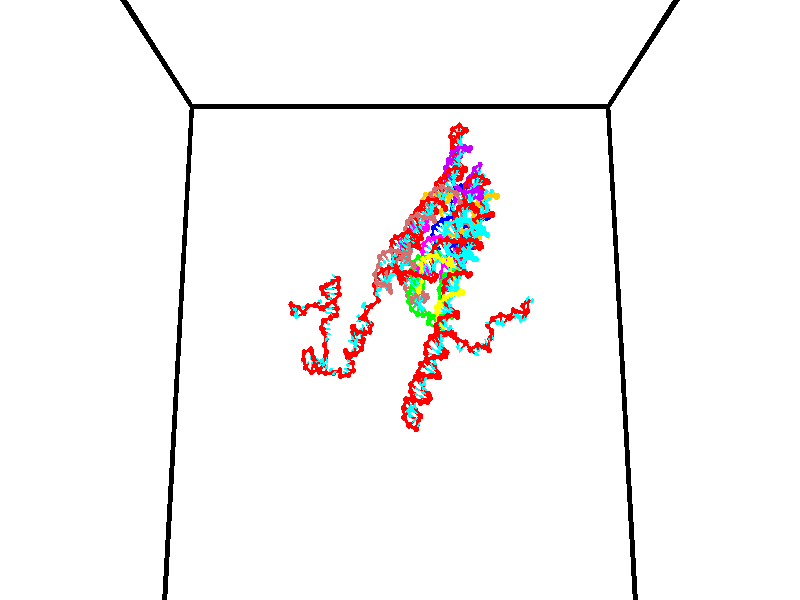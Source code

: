 // switches for output
#declare DRAW_BASES = 1; // possible values are 0, 1; only relevant for DNA ribbons
#declare DRAW_BASES_TYPE = 3; // possible values are 1, 2, 3; only relevant for DNA ribbons
#declare DRAW_FOG = 0; // set to 1 to enable fog

#include "colors.inc"

#include "transforms.inc"
background { rgb <1, 1, 1>}

#default {
   normal{
       ripples 0.25
       frequency 0.20
       turbulence 0.2
       lambda 5
   }
	finish {
		phong 0.1
		phong_size 40.
	}
}

// original window dimensions: 1024x640


// camera settings

camera {
	sky <0, 0.179814, -0.983701>
	up <0, 0.179814, -0.983701>
	right 1.6 * <1, 0, 0>
	location <35, 94.9851, 44.8844>
	look_at <35, 29.7336, 32.9568>
	direction <0, -65.2515, -11.9276>
	angle 67.0682
}


# declare cpy_camera_pos = <35, 94.9851, 44.8844>;
# if (DRAW_FOG = 1)
fog {
	fog_type 2
	up vnormalize(cpy_camera_pos)
	color rgbt<1,1,1,0.3>
	distance 1e-5
	fog_alt 3e-3
	fog_offset 56
}
# end


// LIGHTS

# declare lum = 6;
global_settings {
	ambient_light rgb lum * <0.05, 0.05, 0.05>
	max_trace_level 15
}# declare cpy_direct_light_amount = 0.25;
light_source
{	1000 * <-1, -1.16352, -0.803886>,
	rgb lum * cpy_direct_light_amount
	parallel
}

light_source
{	1000 * <1, 1.16352, 0.803886>,
	rgb lum * cpy_direct_light_amount
	parallel
}

// strand 0

// nucleotide -1

// particle -1
sphere {
	<24.262226, 35.519615, 35.110283> 0.250000
	pigment { color rgbt <1,0,0,0> }
	no_shadow
}
cylinder {
	<24.236427, 35.123360, 35.158401>,  <24.220947, 34.885605, 35.187275>, 0.100000
	pigment { color rgbt <1,0,0,0> }
	no_shadow
}
cylinder {
	<24.236427, 35.123360, 35.158401>,  <24.262226, 35.519615, 35.110283>, 0.100000
	pigment { color rgbt <1,0,0,0> }
	no_shadow
}

// particle -1
sphere {
	<24.236427, 35.123360, 35.158401> 0.100000
	pigment { color rgbt <1,0,0,0> }
	no_shadow
}
sphere {
	0, 1
	scale<0.080000,0.200000,0.300000>
	matrix <0.497608, -0.136420, -0.856607,
		0.865001, 0.004612, 0.501750,
		-0.064498, -0.990640, 0.120299,
		24.217077, 34.826168, 35.194492>
	pigment { color rgbt <0,1,1,0> }
	no_shadow
}
cylinder {
	<24.120224, 35.669601, 34.410240>,  <24.262226, 35.519615, 35.110283>, 0.130000
	pigment { color rgbt <1,0,0,0> }
	no_shadow
}

// nucleotide -1

// particle -1
sphere {
	<24.120224, 35.669601, 34.410240> 0.250000
	pigment { color rgbt <1,0,0,0> }
	no_shadow
}
cylinder {
	<24.363695, 35.858780, 34.665058>,  <24.509779, 35.972286, 34.817951>, 0.100000
	pigment { color rgbt <1,0,0,0> }
	no_shadow
}
cylinder {
	<24.363695, 35.858780, 34.665058>,  <24.120224, 35.669601, 34.410240>, 0.100000
	pigment { color rgbt <1,0,0,0> }
	no_shadow
}

// particle -1
sphere {
	<24.363695, 35.858780, 34.665058> 0.100000
	pigment { color rgbt <1,0,0,0> }
	no_shadow
}
sphere {
	0, 1
	scale<0.080000,0.200000,0.300000>
	matrix <-0.130261, -0.732453, 0.668240,
		0.782650, -0.489726, -0.384223,
		0.608680, 0.472948, 0.637047,
		24.546299, 36.000664, 34.856171>
	pigment { color rgbt <0,1,1,0> }
	no_shadow
}
cylinder {
	<24.796385, 35.397717, 34.627213>,  <24.120224, 35.669601, 34.410240>, 0.130000
	pigment { color rgbt <1,0,0,0> }
	no_shadow
}

// nucleotide -1

// particle -1
sphere {
	<24.796385, 35.397717, 34.627213> 0.250000
	pigment { color rgbt <1,0,0,0> }
	no_shadow
}
cylinder {
	<24.727461, 35.618011, 34.953892>,  <24.686106, 35.750187, 35.149899>, 0.100000
	pigment { color rgbt <1,0,0,0> }
	no_shadow
}
cylinder {
	<24.727461, 35.618011, 34.953892>,  <24.796385, 35.397717, 34.627213>, 0.100000
	pigment { color rgbt <1,0,0,0> }
	no_shadow
}

// particle -1
sphere {
	<24.727461, 35.618011, 34.953892> 0.100000
	pigment { color rgbt <1,0,0,0> }
	no_shadow
}
sphere {
	0, 1
	scale<0.080000,0.200000,0.300000>
	matrix <0.207046, -0.790329, 0.576639,
		0.963037, 0.268455, 0.022154,
		-0.172311, 0.550738, 0.816698,
		24.675768, 35.783234, 35.198902>
	pigment { color rgbt <0,1,1,0> }
	no_shadow
}
cylinder {
	<25.403431, 35.402157, 35.101360>,  <24.796385, 35.397717, 34.627213>, 0.130000
	pigment { color rgbt <1,0,0,0> }
	no_shadow
}

// nucleotide -1

// particle -1
sphere {
	<25.403431, 35.402157, 35.101360> 0.250000
	pigment { color rgbt <1,0,0,0> }
	no_shadow
}
cylinder {
	<25.048601, 35.453434, 35.278748>,  <24.835703, 35.484200, 35.385181>, 0.100000
	pigment { color rgbt <1,0,0,0> }
	no_shadow
}
cylinder {
	<25.048601, 35.453434, 35.278748>,  <25.403431, 35.402157, 35.101360>, 0.100000
	pigment { color rgbt <1,0,0,0> }
	no_shadow
}

// particle -1
sphere {
	<25.048601, 35.453434, 35.278748> 0.100000
	pigment { color rgbt <1,0,0,0> }
	no_shadow
}
sphere {
	0, 1
	scale<0.080000,0.200000,0.300000>
	matrix <0.210902, -0.742012, 0.636348,
		0.410635, 0.658016, 0.631184,
		-0.887074, 0.128189, 0.443473,
		24.782478, 35.491890, 35.411789>
	pigment { color rgbt <0,1,1,0> }
	no_shadow
}
cylinder {
	<25.753330, 35.225037, 34.465660>,  <25.403431, 35.402157, 35.101360>, 0.130000
	pigment { color rgbt <1,0,0,0> }
	no_shadow
}

// nucleotide -1

// particle -1
sphere {
	<25.753330, 35.225037, 34.465660> 0.250000
	pigment { color rgbt <1,0,0,0> }
	no_shadow
}
cylinder {
	<25.511803, 35.524933, 34.573952>,  <25.366886, 35.704872, 34.638927>, 0.100000
	pigment { color rgbt <1,0,0,0> }
	no_shadow
}
cylinder {
	<25.511803, 35.524933, 34.573952>,  <25.753330, 35.225037, 34.465660>, 0.100000
	pigment { color rgbt <1,0,0,0> }
	no_shadow
}

// particle -1
sphere {
	<25.511803, 35.524933, 34.573952> 0.100000
	pigment { color rgbt <1,0,0,0> }
	no_shadow
}
sphere {
	0, 1
	scale<0.080000,0.200000,0.300000>
	matrix <-0.482079, -0.072988, -0.873082,
		-0.634827, -0.657692, 0.405506,
		-0.603817, 0.749742, 0.270724,
		25.330658, 35.749855, 34.655170>
	pigment { color rgbt <0,1,1,0> }
	no_shadow
}
cylinder {
	<26.499090, 35.619484, 34.480625>,  <25.753330, 35.225037, 34.465660>, 0.130000
	pigment { color rgbt <1,0,0,0> }
	no_shadow
}

// nucleotide -1

// particle -1
sphere {
	<26.499090, 35.619484, 34.480625> 0.250000
	pigment { color rgbt <1,0,0,0> }
	no_shadow
}
cylinder {
	<26.751263, 35.383114, 34.279285>,  <26.902567, 35.241291, 34.158482>, 0.100000
	pigment { color rgbt <1,0,0,0> }
	no_shadow
}
cylinder {
	<26.751263, 35.383114, 34.279285>,  <26.499090, 35.619484, 34.480625>, 0.100000
	pigment { color rgbt <1,0,0,0> }
	no_shadow
}

// particle -1
sphere {
	<26.751263, 35.383114, 34.279285> 0.100000
	pigment { color rgbt <1,0,0,0> }
	no_shadow
}
sphere {
	0, 1
	scale<0.080000,0.200000,0.300000>
	matrix <-0.715475, -0.693866, -0.081518,
		-0.301084, 0.411524, -0.860231,
		0.630432, -0.590930, -0.503347,
		26.940392, 35.205833, 34.128281>
	pigment { color rgbt <0,1,1,0> }
	no_shadow
}
cylinder {
	<27.082869, 35.151093, 34.663486>,  <26.499090, 35.619484, 34.480625>, 0.130000
	pigment { color rgbt <1,0,0,0> }
	no_shadow
}

// nucleotide -1

// particle -1
sphere {
	<27.082869, 35.151093, 34.663486> 0.250000
	pigment { color rgbt <1,0,0,0> }
	no_shadow
}
cylinder {
	<27.404125, 35.252804, 34.879005>,  <27.596880, 35.313831, 35.008316>, 0.100000
	pigment { color rgbt <1,0,0,0> }
	no_shadow
}
cylinder {
	<27.404125, 35.252804, 34.879005>,  <27.082869, 35.151093, 34.663486>, 0.100000
	pigment { color rgbt <1,0,0,0> }
	no_shadow
}

// particle -1
sphere {
	<27.404125, 35.252804, 34.879005> 0.100000
	pigment { color rgbt <1,0,0,0> }
	no_shadow
}
sphere {
	0, 1
	scale<0.080000,0.200000,0.300000>
	matrix <0.429131, 0.380439, -0.819215,
		-0.413290, 0.889161, 0.196427,
		0.803143, 0.254280, 0.538799,
		27.645067, 35.329086, 35.040646>
	pigment { color rgbt <0,1,1,0> }
	no_shadow
}
cylinder {
	<27.199179, 35.921329, 34.722218>,  <27.082869, 35.151093, 34.663486>, 0.130000
	pigment { color rgbt <1,0,0,0> }
	no_shadow
}

// nucleotide -1

// particle -1
sphere {
	<27.199179, 35.921329, 34.722218> 0.250000
	pigment { color rgbt <1,0,0,0> }
	no_shadow
}
cylinder {
	<27.508497, 35.667797, 34.715672>,  <27.694088, 35.515678, 34.711742>, 0.100000
	pigment { color rgbt <1,0,0,0> }
	no_shadow
}
cylinder {
	<27.508497, 35.667797, 34.715672>,  <27.199179, 35.921329, 34.722218>, 0.100000
	pigment { color rgbt <1,0,0,0> }
	no_shadow
}

// particle -1
sphere {
	<27.508497, 35.667797, 34.715672> 0.100000
	pigment { color rgbt <1,0,0,0> }
	no_shadow
}
sphere {
	0, 1
	scale<0.080000,0.200000,0.300000>
	matrix <0.293971, 0.381287, -0.876471,
		0.561780, 0.672959, 0.481176,
		0.773295, -0.633835, -0.016369,
		27.740486, 35.477646, 34.710762>
	pigment { color rgbt <0,1,1,0> }
	no_shadow
}
cylinder {
	<27.811142, 36.291462, 34.573967>,  <27.199179, 35.921329, 34.722218>, 0.130000
	pigment { color rgbt <1,0,0,0> }
	no_shadow
}

// nucleotide -1

// particle -1
sphere {
	<27.811142, 36.291462, 34.573967> 0.250000
	pigment { color rgbt <1,0,0,0> }
	no_shadow
}
cylinder {
	<27.895096, 35.921406, 34.447441>,  <27.945469, 35.699371, 34.371525>, 0.100000
	pigment { color rgbt <1,0,0,0> }
	no_shadow
}
cylinder {
	<27.895096, 35.921406, 34.447441>,  <27.811142, 36.291462, 34.573967>, 0.100000
	pigment { color rgbt <1,0,0,0> }
	no_shadow
}

// particle -1
sphere {
	<27.895096, 35.921406, 34.447441> 0.100000
	pigment { color rgbt <1,0,0,0> }
	no_shadow
}
sphere {
	0, 1
	scale<0.080000,0.200000,0.300000>
	matrix <0.278119, 0.366649, -0.887817,
		0.937336, 0.098365, 0.334254,
		0.209884, -0.925145, -0.316316,
		27.958061, 35.643864, 34.352547>
	pigment { color rgbt <0,1,1,0> }
	no_shadow
}
cylinder {
	<28.510080, 36.337555, 34.259197>,  <27.811142, 36.291462, 34.573967>, 0.130000
	pigment { color rgbt <1,0,0,0> }
	no_shadow
}

// nucleotide -1

// particle -1
sphere {
	<28.510080, 36.337555, 34.259197> 0.250000
	pigment { color rgbt <1,0,0,0> }
	no_shadow
}
cylinder {
	<28.306852, 36.021030, 34.123142>,  <28.184916, 35.831116, 34.041512>, 0.100000
	pigment { color rgbt <1,0,0,0> }
	no_shadow
}
cylinder {
	<28.306852, 36.021030, 34.123142>,  <28.510080, 36.337555, 34.259197>, 0.100000
	pigment { color rgbt <1,0,0,0> }
	no_shadow
}

// particle -1
sphere {
	<28.306852, 36.021030, 34.123142> 0.100000
	pigment { color rgbt <1,0,0,0> }
	no_shadow
}
sphere {
	0, 1
	scale<0.080000,0.200000,0.300000>
	matrix <0.394115, 0.137550, -0.908710,
		0.765859, -0.595738, 0.241983,
		-0.508068, -0.791313, -0.340134,
		28.154432, 35.783638, 34.021103>
	pigment { color rgbt <0,1,1,0> }
	no_shadow
}
cylinder {
	<28.980646, 36.065971, 33.632641>,  <28.510080, 36.337555, 34.259197>, 0.130000
	pigment { color rgbt <1,0,0,0> }
	no_shadow
}

// nucleotide -1

// particle -1
sphere {
	<28.980646, 36.065971, 33.632641> 0.250000
	pigment { color rgbt <1,0,0,0> }
	no_shadow
}
cylinder {
	<28.618149, 35.900326, 33.598633>,  <28.400650, 35.800938, 33.578228>, 0.100000
	pigment { color rgbt <1,0,0,0> }
	no_shadow
}
cylinder {
	<28.618149, 35.900326, 33.598633>,  <28.980646, 36.065971, 33.632641>, 0.100000
	pigment { color rgbt <1,0,0,0> }
	no_shadow
}

// particle -1
sphere {
	<28.618149, 35.900326, 33.598633> 0.100000
	pigment { color rgbt <1,0,0,0> }
	no_shadow
}
sphere {
	0, 1
	scale<0.080000,0.200000,0.300000>
	matrix <-0.034390, 0.272659, -0.961496,
		0.421355, -0.868425, -0.261337,
		-0.906243, -0.414119, -0.085021,
		28.346275, 35.776089, 33.573128>
	pigment { color rgbt <0,1,1,0> }
	no_shadow
}
cylinder {
	<28.810879, 35.653996, 32.948254>,  <28.980646, 36.065971, 33.632641>, 0.130000
	pigment { color rgbt <1,0,0,0> }
	no_shadow
}

// nucleotide -1

// particle -1
sphere {
	<28.810879, 35.653996, 32.948254> 0.250000
	pigment { color rgbt <1,0,0,0> }
	no_shadow
}
cylinder {
	<28.465637, 35.818661, 33.065273>,  <28.258492, 35.917461, 33.135487>, 0.100000
	pigment { color rgbt <1,0,0,0> }
	no_shadow
}
cylinder {
	<28.465637, 35.818661, 33.065273>,  <28.810879, 35.653996, 32.948254>, 0.100000
	pigment { color rgbt <1,0,0,0> }
	no_shadow
}

// particle -1
sphere {
	<28.465637, 35.818661, 33.065273> 0.100000
	pigment { color rgbt <1,0,0,0> }
	no_shadow
}
sphere {
	0, 1
	scale<0.080000,0.200000,0.300000>
	matrix <-0.221997, 0.211047, -0.951933,
		-0.453617, -0.886563, -0.090768,
		-0.863105, 0.411662, 0.292549,
		28.206705, 35.942158, 33.153038>
	pigment { color rgbt <0,1,1,0> }
	no_shadow
}
cylinder {
	<28.888889, 36.068916, 32.340927>,  <28.810879, 35.653996, 32.948254>, 0.130000
	pigment { color rgbt <1,0,0,0> }
	no_shadow
}

// nucleotide -1

// particle -1
sphere {
	<28.888889, 36.068916, 32.340927> 0.250000
	pigment { color rgbt <1,0,0,0> }
	no_shadow
}
cylinder {
	<28.590494, 35.883030, 32.150120>,  <28.411457, 35.771500, 32.035637>, 0.100000
	pigment { color rgbt <1,0,0,0> }
	no_shadow
}
cylinder {
	<28.590494, 35.883030, 32.150120>,  <28.888889, 36.068916, 32.340927>, 0.100000
	pigment { color rgbt <1,0,0,0> }
	no_shadow
}

// particle -1
sphere {
	<28.590494, 35.883030, 32.150120> 0.100000
	pigment { color rgbt <1,0,0,0> }
	no_shadow
}
sphere {
	0, 1
	scale<0.080000,0.200000,0.300000>
	matrix <-0.496440, -0.089402, 0.863455,
		-0.443906, 0.880936, -0.164010,
		-0.745986, -0.464714, -0.477018,
		28.366699, 35.743614, 32.007015>
	pigment { color rgbt <0,1,1,0> }
	no_shadow
}
cylinder {
	<28.363403, 36.508186, 32.652905>,  <28.888889, 36.068916, 32.340927>, 0.130000
	pigment { color rgbt <1,0,0,0> }
	no_shadow
}

// nucleotide -1

// particle -1
sphere {
	<28.363403, 36.508186, 32.652905> 0.250000
	pigment { color rgbt <1,0,0,0> }
	no_shadow
}
cylinder {
	<28.270033, 36.136765, 32.537464>,  <28.214010, 35.913910, 32.468201>, 0.100000
	pigment { color rgbt <1,0,0,0> }
	no_shadow
}
cylinder {
	<28.270033, 36.136765, 32.537464>,  <28.363403, 36.508186, 32.652905>, 0.100000
	pigment { color rgbt <1,0,0,0> }
	no_shadow
}

// particle -1
sphere {
	<28.270033, 36.136765, 32.537464> 0.100000
	pigment { color rgbt <1,0,0,0> }
	no_shadow
}
sphere {
	0, 1
	scale<0.080000,0.200000,0.300000>
	matrix <-0.481221, -0.147589, 0.864086,
		-0.844949, 0.340582, -0.412390,
		-0.233428, -0.928559, -0.288601,
		28.200005, 35.858196, 32.450886>
	pigment { color rgbt <0,1,1,0> }
	no_shadow
}
cylinder {
	<27.693302, 36.401028, 32.956177>,  <28.363403, 36.508186, 32.652905>, 0.130000
	pigment { color rgbt <1,0,0,0> }
	no_shadow
}

// nucleotide -1

// particle -1
sphere {
	<27.693302, 36.401028, 32.956177> 0.250000
	pigment { color rgbt <1,0,0,0> }
	no_shadow
}
cylinder {
	<27.882742, 36.059479, 32.869820>,  <27.996405, 35.854549, 32.818005>, 0.100000
	pigment { color rgbt <1,0,0,0> }
	no_shadow
}
cylinder {
	<27.882742, 36.059479, 32.869820>,  <27.693302, 36.401028, 32.956177>, 0.100000
	pigment { color rgbt <1,0,0,0> }
	no_shadow
}

// particle -1
sphere {
	<27.882742, 36.059479, 32.869820> 0.100000
	pigment { color rgbt <1,0,0,0> }
	no_shadow
}
sphere {
	0, 1
	scale<0.080000,0.200000,0.300000>
	matrix <-0.259759, -0.369643, 0.892127,
		-0.841565, -0.366428, -0.396862,
		0.473597, -0.853871, -0.215896,
		28.024820, 35.803318, 32.805050>
	pigment { color rgbt <0,1,1,0> }
	no_shadow
}
cylinder {
	<27.154346, 35.860214, 33.048061>,  <27.693302, 36.401028, 32.956177>, 0.130000
	pigment { color rgbt <1,0,0,0> }
	no_shadow
}

// nucleotide -1

// particle -1
sphere {
	<27.154346, 35.860214, 33.048061> 0.250000
	pigment { color rgbt <1,0,0,0> }
	no_shadow
}
cylinder {
	<27.537626, 35.748219, 33.071587>,  <27.767593, 35.681023, 33.085701>, 0.100000
	pigment { color rgbt <1,0,0,0> }
	no_shadow
}
cylinder {
	<27.537626, 35.748219, 33.071587>,  <27.154346, 35.860214, 33.048061>, 0.100000
	pigment { color rgbt <1,0,0,0> }
	no_shadow
}

// particle -1
sphere {
	<27.537626, 35.748219, 33.071587> 0.100000
	pigment { color rgbt <1,0,0,0> }
	no_shadow
}
sphere {
	0, 1
	scale<0.080000,0.200000,0.300000>
	matrix <-0.153380, -0.329182, 0.931726,
		-0.241514, -0.901801, -0.358367,
		0.958199, -0.279991, 0.058816,
		27.825087, 35.664223, 33.089233>
	pigment { color rgbt <0,1,1,0> }
	no_shadow
}
cylinder {
	<27.235352, 35.196754, 33.384296>,  <27.154346, 35.860214, 33.048061>, 0.130000
	pigment { color rgbt <1,0,0,0> }
	no_shadow
}

// nucleotide -1

// particle -1
sphere {
	<27.235352, 35.196754, 33.384296> 0.250000
	pigment { color rgbt <1,0,0,0> }
	no_shadow
}
cylinder {
	<27.596453, 35.363636, 33.426208>,  <27.813114, 35.463764, 33.451355>, 0.100000
	pigment { color rgbt <1,0,0,0> }
	no_shadow
}
cylinder {
	<27.596453, 35.363636, 33.426208>,  <27.235352, 35.196754, 33.384296>, 0.100000
	pigment { color rgbt <1,0,0,0> }
	no_shadow
}

// particle -1
sphere {
	<27.596453, 35.363636, 33.426208> 0.100000
	pigment { color rgbt <1,0,0,0> }
	no_shadow
}
sphere {
	0, 1
	scale<0.080000,0.200000,0.300000>
	matrix <0.082113, -0.406240, 0.910070,
		0.422247, -0.812966, -0.400992,
		0.902755, 0.417201, 0.104778,
		27.867279, 35.488796, 33.457642>
	pigment { color rgbt <0,1,1,0> }
	no_shadow
}
cylinder {
	<27.639462, 34.645073, 33.576691>,  <27.235352, 35.196754, 33.384296>, 0.130000
	pigment { color rgbt <1,0,0,0> }
	no_shadow
}

// nucleotide -1

// particle -1
sphere {
	<27.639462, 34.645073, 33.576691> 0.250000
	pigment { color rgbt <1,0,0,0> }
	no_shadow
}
cylinder {
	<27.816679, 34.982677, 33.697590>,  <27.923010, 35.185242, 33.770130>, 0.100000
	pigment { color rgbt <1,0,0,0> }
	no_shadow
}
cylinder {
	<27.816679, 34.982677, 33.697590>,  <27.639462, 34.645073, 33.576691>, 0.100000
	pigment { color rgbt <1,0,0,0> }
	no_shadow
}

// particle -1
sphere {
	<27.816679, 34.982677, 33.697590> 0.100000
	pigment { color rgbt <1,0,0,0> }
	no_shadow
}
sphere {
	0, 1
	scale<0.080000,0.200000,0.300000>
	matrix <0.098531, -0.380941, 0.919334,
		0.891069, -0.377524, -0.251935,
		0.443043, 0.844014, 0.302247,
		27.949593, 35.235882, 33.788265>
	pigment { color rgbt <0,1,1,0> }
	no_shadow
}
cylinder {
	<28.272396, 34.443890, 33.961494>,  <27.639462, 34.645073, 33.576691>, 0.130000
	pigment { color rgbt <1,0,0,0> }
	no_shadow
}

// nucleotide -1

// particle -1
sphere {
	<28.272396, 34.443890, 33.961494> 0.250000
	pigment { color rgbt <1,0,0,0> }
	no_shadow
}
cylinder {
	<28.163034, 34.807678, 34.086792>,  <28.097418, 35.025951, 34.161968>, 0.100000
	pigment { color rgbt <1,0,0,0> }
	no_shadow
}
cylinder {
	<28.163034, 34.807678, 34.086792>,  <28.272396, 34.443890, 33.961494>, 0.100000
	pigment { color rgbt <1,0,0,0> }
	no_shadow
}

// particle -1
sphere {
	<28.163034, 34.807678, 34.086792> 0.100000
	pigment { color rgbt <1,0,0,0> }
	no_shadow
}
sphere {
	0, 1
	scale<0.080000,0.200000,0.300000>
	matrix <-0.011391, -0.328687, 0.944370,
		0.961832, 0.254625, 0.100224,
		-0.273403, 0.909467, 0.313242,
		28.081013, 35.080517, 34.180763>
	pigment { color rgbt <0,1,1,0> }
	no_shadow
}
cylinder {
	<28.634596, 34.623550, 34.603268>,  <28.272396, 34.443890, 33.961494>, 0.130000
	pigment { color rgbt <1,0,0,0> }
	no_shadow
}

// nucleotide -1

// particle -1
sphere {
	<28.634596, 34.623550, 34.603268> 0.250000
	pigment { color rgbt <1,0,0,0> }
	no_shadow
}
cylinder {
	<28.325743, 34.876934, 34.623413>,  <28.140430, 35.028965, 34.635502>, 0.100000
	pigment { color rgbt <1,0,0,0> }
	no_shadow
}
cylinder {
	<28.325743, 34.876934, 34.623413>,  <28.634596, 34.623550, 34.603268>, 0.100000
	pigment { color rgbt <1,0,0,0> }
	no_shadow
}

// particle -1
sphere {
	<28.325743, 34.876934, 34.623413> 0.100000
	pigment { color rgbt <1,0,0,0> }
	no_shadow
}
sphere {
	0, 1
	scale<0.080000,0.200000,0.300000>
	matrix <-0.158981, -0.269302, 0.949843,
		0.615254, 0.725397, 0.308645,
		-0.772132, 0.633463, 0.050365,
		28.094103, 35.066975, 34.638523>
	pigment { color rgbt <0,1,1,0> }
	no_shadow
}
cylinder {
	<28.634239, 35.106777, 35.248100>,  <28.634596, 34.623550, 34.603268>, 0.130000
	pigment { color rgbt <1,0,0,0> }
	no_shadow
}

// nucleotide -1

// particle -1
sphere {
	<28.634239, 35.106777, 35.248100> 0.250000
	pigment { color rgbt <1,0,0,0> }
	no_shadow
}
cylinder {
	<28.254450, 35.046795, 35.137817>,  <28.026577, 35.010807, 35.071648>, 0.100000
	pigment { color rgbt <1,0,0,0> }
	no_shadow
}
cylinder {
	<28.254450, 35.046795, 35.137817>,  <28.634239, 35.106777, 35.248100>, 0.100000
	pigment { color rgbt <1,0,0,0> }
	no_shadow
}

// particle -1
sphere {
	<28.254450, 35.046795, 35.137817> 0.100000
	pigment { color rgbt <1,0,0,0> }
	no_shadow
}
sphere {
	0, 1
	scale<0.080000,0.200000,0.300000>
	matrix <-0.231951, -0.256491, 0.938302,
		-0.211418, 0.954843, 0.208750,
		-0.949474, -0.149954, -0.275704,
		27.969608, 35.001808, 35.055107>
	pigment { color rgbt <0,1,1,0> }
	no_shadow
}
cylinder {
	<28.058252, 35.436325, 35.525654>,  <28.634239, 35.106777, 35.248100>, 0.130000
	pigment { color rgbt <1,0,0,0> }
	no_shadow
}

// nucleotide -1

// particle -1
sphere {
	<28.058252, 35.436325, 35.525654> 0.250000
	pigment { color rgbt <1,0,0,0> }
	no_shadow
}
cylinder {
	<27.968122, 35.046616, 35.527580>,  <27.914045, 34.812790, 35.528736>, 0.100000
	pigment { color rgbt <1,0,0,0> }
	no_shadow
}
cylinder {
	<27.968122, 35.046616, 35.527580>,  <28.058252, 35.436325, 35.525654>, 0.100000
	pigment { color rgbt <1,0,0,0> }
	no_shadow
}

// particle -1
sphere {
	<27.968122, 35.046616, 35.527580> 0.100000
	pigment { color rgbt <1,0,0,0> }
	no_shadow
}
sphere {
	0, 1
	scale<0.080000,0.200000,0.300000>
	matrix <-0.345890, 0.084616, 0.934452,
		-0.910818, 0.208887, -0.356057,
		-0.225323, -0.974272, 0.004818,
		27.900526, 34.754333, 35.529026>
	pigment { color rgbt <0,1,1,0> }
	no_shadow
}
cylinder {
	<27.342175, 35.293427, 35.728958>,  <28.058252, 35.436325, 35.525654>, 0.130000
	pigment { color rgbt <1,0,0,0> }
	no_shadow
}

// nucleotide -1

// particle -1
sphere {
	<27.342175, 35.293427, 35.728958> 0.250000
	pigment { color rgbt <1,0,0,0> }
	no_shadow
}
cylinder {
	<27.564535, 34.973186, 35.818405>,  <27.697952, 34.781040, 35.872074>, 0.100000
	pigment { color rgbt <1,0,0,0> }
	no_shadow
}
cylinder {
	<27.564535, 34.973186, 35.818405>,  <27.342175, 35.293427, 35.728958>, 0.100000
	pigment { color rgbt <1,0,0,0> }
	no_shadow
}

// particle -1
sphere {
	<27.564535, 34.973186, 35.818405> 0.100000
	pigment { color rgbt <1,0,0,0> }
	no_shadow
}
sphere {
	0, 1
	scale<0.080000,0.200000,0.300000>
	matrix <-0.173518, 0.151327, 0.973135,
		-0.812936, -0.579770, -0.054797,
		0.555902, -0.800604, 0.223619,
		27.731306, 34.733006, 35.885490>
	pigment { color rgbt <0,1,1,0> }
	no_shadow
}
cylinder {
	<27.078451, 34.875984, 36.305832>,  <27.342175, 35.293427, 35.728958>, 0.130000
	pigment { color rgbt <1,0,0,0> }
	no_shadow
}

// nucleotide -1

// particle -1
sphere {
	<27.078451, 34.875984, 36.305832> 0.250000
	pigment { color rgbt <1,0,0,0> }
	no_shadow
}
cylinder {
	<27.461288, 34.761295, 36.322639>,  <27.690990, 34.692482, 36.332726>, 0.100000
	pigment { color rgbt <1,0,0,0> }
	no_shadow
}
cylinder {
	<27.461288, 34.761295, 36.322639>,  <27.078451, 34.875984, 36.305832>, 0.100000
	pigment { color rgbt <1,0,0,0> }
	no_shadow
}

// particle -1
sphere {
	<27.461288, 34.761295, 36.322639> 0.100000
	pigment { color rgbt <1,0,0,0> }
	no_shadow
}
sphere {
	0, 1
	scale<0.080000,0.200000,0.300000>
	matrix <-0.126183, -0.281807, 0.951138,
		-0.260864, -0.915630, -0.305894,
		0.957093, -0.286716, 0.042024,
		27.748417, 34.675282, 36.335247>
	pigment { color rgbt <0,1,1,0> }
	no_shadow
}
cylinder {
	<27.231518, 34.176964, 36.559757>,  <27.078451, 34.875984, 36.305832>, 0.130000
	pigment { color rgbt <1,0,0,0> }
	no_shadow
}

// nucleotide -1

// particle -1
sphere {
	<27.231518, 34.176964, 36.559757> 0.250000
	pigment { color rgbt <1,0,0,0> }
	no_shadow
}
cylinder {
	<27.528353, 34.423664, 36.664772>,  <27.706453, 34.571686, 36.727779>, 0.100000
	pigment { color rgbt <1,0,0,0> }
	no_shadow
}
cylinder {
	<27.528353, 34.423664, 36.664772>,  <27.231518, 34.176964, 36.559757>, 0.100000
	pigment { color rgbt <1,0,0,0> }
	no_shadow
}

// particle -1
sphere {
	<27.528353, 34.423664, 36.664772> 0.100000
	pigment { color rgbt <1,0,0,0> }
	no_shadow
}
sphere {
	0, 1
	scale<0.080000,0.200000,0.300000>
	matrix <-0.131058, -0.250607, 0.959177,
		0.657366, -0.746201, -0.105143,
		0.742088, 0.616750, 0.262536,
		27.750978, 34.608688, 36.743534>
	pigment { color rgbt <0,1,1,0> }
	no_shadow
}
cylinder {
	<27.479580, 33.829216, 37.093563>,  <27.231518, 34.176964, 36.559757>, 0.130000
	pigment { color rgbt <1,0,0,0> }
	no_shadow
}

// nucleotide -1

// particle -1
sphere {
	<27.479580, 33.829216, 37.093563> 0.250000
	pigment { color rgbt <1,0,0,0> }
	no_shadow
}
cylinder {
	<27.564718, 34.219746, 37.109032>,  <27.615801, 34.454063, 37.118313>, 0.100000
	pigment { color rgbt <1,0,0,0> }
	no_shadow
}
cylinder {
	<27.564718, 34.219746, 37.109032>,  <27.479580, 33.829216, 37.093563>, 0.100000
	pigment { color rgbt <1,0,0,0> }
	no_shadow
}

// particle -1
sphere {
	<27.564718, 34.219746, 37.109032> 0.100000
	pigment { color rgbt <1,0,0,0> }
	no_shadow
}
sphere {
	0, 1
	scale<0.080000,0.200000,0.300000>
	matrix <-0.098821, -0.017862, 0.994945,
		0.972076, -0.215589, 0.092679,
		0.212844, 0.976321, 0.038667,
		27.628572, 34.512642, 37.120632>
	pigment { color rgbt <0,1,1,0> }
	no_shadow
}
cylinder {
	<27.372833, 34.323399, 37.639904>,  <27.479580, 33.829216, 37.093563>, 0.130000
	pigment { color rgbt <1,0,0,0> }
	no_shadow
}

// nucleotide -1

// particle -1
sphere {
	<27.372833, 34.323399, 37.639904> 0.250000
	pigment { color rgbt <1,0,0,0> }
	no_shadow
}
cylinder {
	<27.506899, 34.630283, 37.421162>,  <27.587337, 34.814415, 37.289917>, 0.100000
	pigment { color rgbt <1,0,0,0> }
	no_shadow
}
cylinder {
	<27.506899, 34.630283, 37.421162>,  <27.372833, 34.323399, 37.639904>, 0.100000
	pigment { color rgbt <1,0,0,0> }
	no_shadow
}

// particle -1
sphere {
	<27.506899, 34.630283, 37.421162> 0.100000
	pigment { color rgbt <1,0,0,0> }
	no_shadow
}
sphere {
	0, 1
	scale<0.080000,0.200000,0.300000>
	matrix <0.866051, -0.022339, 0.499456,
		0.370973, -0.641004, -0.671932,
		0.335163, 0.767212, -0.546855,
		27.607449, 34.860447, 37.257107>
	pigment { color rgbt <0,1,1,0> }
	no_shadow
}
cylinder {
	<27.624020, 34.640053, 38.277351>,  <27.372833, 34.323399, 37.639904>, 0.130000
	pigment { color rgbt <1,0,0,0> }
	no_shadow
}

// nucleotide -1

// particle -1
sphere {
	<27.624020, 34.640053, 38.277351> 0.250000
	pigment { color rgbt <1,0,0,0> }
	no_shadow
}
cylinder {
	<27.655130, 34.681854, 38.673943>,  <27.673798, 34.706936, 38.911896>, 0.100000
	pigment { color rgbt <1,0,0,0> }
	no_shadow
}
cylinder {
	<27.655130, 34.681854, 38.673943>,  <27.624020, 34.640053, 38.277351>, 0.100000
	pigment { color rgbt <1,0,0,0> }
	no_shadow
}

// particle -1
sphere {
	<27.655130, 34.681854, 38.673943> 0.100000
	pigment { color rgbt <1,0,0,0> }
	no_shadow
}
sphere {
	0, 1
	scale<0.080000,0.200000,0.300000>
	matrix <-0.959977, -0.260542, 0.102770,
		0.269062, -0.959790, 0.080061,
		0.077778, 0.104509, 0.991478,
		27.678463, 34.713207, 38.971386>
	pigment { color rgbt <0,1,1,0> }
	no_shadow
}
cylinder {
	<27.410223, 33.997955, 38.595108>,  <27.624020, 34.640053, 38.277351>, 0.130000
	pigment { color rgbt <1,0,0,0> }
	no_shadow
}

// nucleotide -1

// particle -1
sphere {
	<27.410223, 33.997955, 38.595108> 0.250000
	pigment { color rgbt <1,0,0,0> }
	no_shadow
}
cylinder {
	<27.345617, 34.328358, 38.811119>,  <27.306854, 34.526600, 38.940723>, 0.100000
	pigment { color rgbt <1,0,0,0> }
	no_shadow
}
cylinder {
	<27.345617, 34.328358, 38.811119>,  <27.410223, 33.997955, 38.595108>, 0.100000
	pigment { color rgbt <1,0,0,0> }
	no_shadow
}

// particle -1
sphere {
	<27.345617, 34.328358, 38.811119> 0.100000
	pigment { color rgbt <1,0,0,0> }
	no_shadow
}
sphere {
	0, 1
	scale<0.080000,0.200000,0.300000>
	matrix <-0.951818, -0.274931, 0.135852,
		0.260684, -0.492063, 0.830613,
		-0.161514, 0.826007, 0.540024,
		27.297163, 34.576160, 38.973125>
	pigment { color rgbt <0,1,1,0> }
	no_shadow
}
cylinder {
	<27.235125, 33.793167, 39.305229>,  <27.410223, 33.997955, 38.595108>, 0.130000
	pigment { color rgbt <1,0,0,0> }
	no_shadow
}

// nucleotide -1

// particle -1
sphere {
	<27.235125, 33.793167, 39.305229> 0.250000
	pigment { color rgbt <1,0,0,0> }
	no_shadow
}
cylinder {
	<27.098238, 34.161808, 39.231972>,  <27.016106, 34.382992, 39.188019>, 0.100000
	pigment { color rgbt <1,0,0,0> }
	no_shadow
}
cylinder {
	<27.098238, 34.161808, 39.231972>,  <27.235125, 33.793167, 39.305229>, 0.100000
	pigment { color rgbt <1,0,0,0> }
	no_shadow
}

// particle -1
sphere {
	<27.098238, 34.161808, 39.231972> 0.100000
	pigment { color rgbt <1,0,0,0> }
	no_shadow
}
sphere {
	0, 1
	scale<0.080000,0.200000,0.300000>
	matrix <-0.938673, -0.326560, 0.110689,
		0.042205, 0.209787, 0.976836,
		-0.342216, 0.921601, -0.183139,
		26.995573, 34.438290, 39.177029>
	pigment { color rgbt <0,1,1,0> }
	no_shadow
}
cylinder {
	<26.701756, 33.863148, 39.703026>,  <27.235125, 33.793167, 39.305229>, 0.130000
	pigment { color rgbt <1,0,0,0> }
	no_shadow
}

// nucleotide -1

// particle -1
sphere {
	<26.701756, 33.863148, 39.703026> 0.250000
	pigment { color rgbt <1,0,0,0> }
	no_shadow
}
cylinder {
	<26.605112, 34.134117, 39.425114>,  <26.547127, 34.296700, 39.258366>, 0.100000
	pigment { color rgbt <1,0,0,0> }
	no_shadow
}
cylinder {
	<26.605112, 34.134117, 39.425114>,  <26.701756, 33.863148, 39.703026>, 0.100000
	pigment { color rgbt <1,0,0,0> }
	no_shadow
}

// particle -1
sphere {
	<26.605112, 34.134117, 39.425114> 0.100000
	pigment { color rgbt <1,0,0,0> }
	no_shadow
}
sphere {
	0, 1
	scale<0.080000,0.200000,0.300000>
	matrix <-0.932245, -0.360775, -0.027578,
		-0.269342, 0.641046, 0.718689,
		-0.241606, 0.677423, -0.694784,
		26.532631, 34.337345, 39.216679>
	pigment { color rgbt <0,1,1,0> }
	no_shadow
}
cylinder {
	<26.110044, 34.339386, 39.947853>,  <26.701756, 33.863148, 39.703026>, 0.130000
	pigment { color rgbt <1,0,0,0> }
	no_shadow
}

// nucleotide -1

// particle -1
sphere {
	<26.110044, 34.339386, 39.947853> 0.250000
	pigment { color rgbt <1,0,0,0> }
	no_shadow
}
cylinder {
	<26.138042, 34.281605, 39.553040>,  <26.154842, 34.246937, 39.316151>, 0.100000
	pigment { color rgbt <1,0,0,0> }
	no_shadow
}
cylinder {
	<26.138042, 34.281605, 39.553040>,  <26.110044, 34.339386, 39.947853>, 0.100000
	pigment { color rgbt <1,0,0,0> }
	no_shadow
}

// particle -1
sphere {
	<26.138042, 34.281605, 39.553040> 0.100000
	pigment { color rgbt <1,0,0,0> }
	no_shadow
}
sphere {
	0, 1
	scale<0.080000,0.200000,0.300000>
	matrix <-0.988204, -0.145152, -0.048836,
		-0.136215, 0.978807, -0.152910,
		0.069996, -0.144454, -0.987032,
		26.159040, 34.238270, 39.256931>
	pigment { color rgbt <0,1,1,0> }
	no_shadow
}
cylinder {
	<25.583420, 34.798161, 39.593868>,  <26.110044, 34.339386, 39.947853>, 0.130000
	pigment { color rgbt <1,0,0,0> }
	no_shadow
}

// nucleotide -1

// particle -1
sphere {
	<25.583420, 34.798161, 39.593868> 0.250000
	pigment { color rgbt <1,0,0,0> }
	no_shadow
}
cylinder {
	<25.676119, 34.477829, 39.372971>,  <25.731739, 34.285629, 39.240433>, 0.100000
	pigment { color rgbt <1,0,0,0> }
	no_shadow
}
cylinder {
	<25.676119, 34.477829, 39.372971>,  <25.583420, 34.798161, 39.593868>, 0.100000
	pigment { color rgbt <1,0,0,0> }
	no_shadow
}

// particle -1
sphere {
	<25.676119, 34.477829, 39.372971> 0.100000
	pigment { color rgbt <1,0,0,0> }
	no_shadow
}
sphere {
	0, 1
	scale<0.080000,0.200000,0.300000>
	matrix <-0.970152, -0.148607, -0.191626,
		0.071392, 0.580167, -0.811363,
		0.231750, -0.800826, -0.552241,
		25.745644, 34.237579, 39.207298>
	pigment { color rgbt <0,1,1,0> }
	no_shadow
}
cylinder {
	<25.366873, 34.827919, 38.911324>,  <25.583420, 34.798161, 39.593868>, 0.130000
	pigment { color rgbt <1,0,0,0> }
	no_shadow
}

// nucleotide -1

// particle -1
sphere {
	<25.366873, 34.827919, 38.911324> 0.250000
	pigment { color rgbt <1,0,0,0> }
	no_shadow
}
cylinder {
	<25.385508, 34.438568, 39.001099>,  <25.396688, 34.204960, 39.054966>, 0.100000
	pigment { color rgbt <1,0,0,0> }
	no_shadow
}
cylinder {
	<25.385508, 34.438568, 39.001099>,  <25.366873, 34.827919, 38.911324>, 0.100000
	pigment { color rgbt <1,0,0,0> }
	no_shadow
}

// particle -1
sphere {
	<25.385508, 34.438568, 39.001099> 0.100000
	pigment { color rgbt <1,0,0,0> }
	no_shadow
}
sphere {
	0, 1
	scale<0.080000,0.200000,0.300000>
	matrix <-0.881090, -0.145901, -0.449882,
		0.470650, -0.176794, -0.864426,
		0.046585, -0.973374, 0.224439,
		25.399483, 34.146557, 39.068432>
	pigment { color rgbt <0,1,1,0> }
	no_shadow
}
cylinder {
	<25.343676, 34.382942, 38.268776>,  <25.366873, 34.827919, 38.911324>, 0.130000
	pigment { color rgbt <1,0,0,0> }
	no_shadow
}

// nucleotide -1

// particle -1
sphere {
	<25.343676, 34.382942, 38.268776> 0.250000
	pigment { color rgbt <1,0,0,0> }
	no_shadow
}
cylinder {
	<25.212954, 34.221684, 38.610691>,  <25.134520, 34.124928, 38.815842>, 0.100000
	pigment { color rgbt <1,0,0,0> }
	no_shadow
}
cylinder {
	<25.212954, 34.221684, 38.610691>,  <25.343676, 34.382942, 38.268776>, 0.100000
	pigment { color rgbt <1,0,0,0> }
	no_shadow
}

// particle -1
sphere {
	<25.212954, 34.221684, 38.610691> 0.100000
	pigment { color rgbt <1,0,0,0> }
	no_shadow
}
sphere {
	0, 1
	scale<0.080000,0.200000,0.300000>
	matrix <-0.840294, -0.290007, -0.458041,
		0.432555, -0.867966, -0.243988,
		-0.326806, -0.403150, 0.854791,
		25.114912, 34.100739, 38.867130>
	pigment { color rgbt <0,1,1,0> }
	no_shadow
}
cylinder {
	<26.025520, 34.472485, 38.031013>,  <25.343676, 34.382942, 38.268776>, 0.130000
	pigment { color rgbt <1,0,0,0> }
	no_shadow
}

// nucleotide -1

// particle -1
sphere {
	<26.025520, 34.472485, 38.031013> 0.250000
	pigment { color rgbt <1,0,0,0> }
	no_shadow
}
cylinder {
	<26.067930, 34.450901, 38.428173>,  <26.093376, 34.437950, 38.666470>, 0.100000
	pigment { color rgbt <1,0,0,0> }
	no_shadow
}
cylinder {
	<26.067930, 34.450901, 38.428173>,  <26.025520, 34.472485, 38.031013>, 0.100000
	pigment { color rgbt <1,0,0,0> }
	no_shadow
}

// particle -1
sphere {
	<26.067930, 34.450901, 38.428173> 0.100000
	pigment { color rgbt <1,0,0,0> }
	no_shadow
}
sphere {
	0, 1
	scale<0.080000,0.200000,0.300000>
	matrix <0.779383, 0.624606, -0.049284,
		-0.617511, 0.779074, 0.108277,
		0.106026, -0.053956, 0.992898,
		26.099739, 34.434715, 38.726044>
	pigment { color rgbt <0,1,1,0> }
	no_shadow
}
cylinder {
	<26.198767, 35.150135, 38.275066>,  <26.025520, 34.472485, 38.031013>, 0.130000
	pigment { color rgbt <1,0,0,0> }
	no_shadow
}

// nucleotide -1

// particle -1
sphere {
	<26.198767, 35.150135, 38.275066> 0.250000
	pigment { color rgbt <1,0,0,0> }
	no_shadow
}
cylinder {
	<26.314131, 34.903366, 38.567978>,  <26.383348, 34.755306, 38.743725>, 0.100000
	pigment { color rgbt <1,0,0,0> }
	no_shadow
}
cylinder {
	<26.314131, 34.903366, 38.567978>,  <26.198767, 35.150135, 38.275066>, 0.100000
	pigment { color rgbt <1,0,0,0> }
	no_shadow
}

// particle -1
sphere {
	<26.314131, 34.903366, 38.567978> 0.100000
	pigment { color rgbt <1,0,0,0> }
	no_shadow
}
sphere {
	0, 1
	scale<0.080000,0.200000,0.300000>
	matrix <0.842620, 0.526753, 0.111902,
		-0.454764, 0.584757, 0.671750,
		0.288411, -0.616920, 0.732277,
		26.400654, 34.718288, 38.787663>
	pigment { color rgbt <0,1,1,0> }
	no_shadow
}
cylinder {
	<26.461901, 35.530254, 38.884014>,  <26.198767, 35.150135, 38.275066>, 0.130000
	pigment { color rgbt <1,0,0,0> }
	no_shadow
}

// nucleotide -1

// particle -1
sphere {
	<26.461901, 35.530254, 38.884014> 0.250000
	pigment { color rgbt <1,0,0,0> }
	no_shadow
}
cylinder {
	<26.623413, 35.171005, 38.953686>,  <26.720322, 34.955456, 38.995491>, 0.100000
	pigment { color rgbt <1,0,0,0> }
	no_shadow
}
cylinder {
	<26.623413, 35.171005, 38.953686>,  <26.461901, 35.530254, 38.884014>, 0.100000
	pigment { color rgbt <1,0,0,0> }
	no_shadow
}

// particle -1
sphere {
	<26.623413, 35.171005, 38.953686> 0.100000
	pigment { color rgbt <1,0,0,0> }
	no_shadow
}
sphere {
	0, 1
	scale<0.080000,0.200000,0.300000>
	matrix <0.821793, 0.439738, 0.362334,
		-0.402014, -0.003163, 0.915628,
		0.403783, -0.898120, 0.174181,
		26.744549, 34.901569, 39.005939>
	pigment { color rgbt <0,1,1,0> }
	no_shadow
}
cylinder {
	<26.606262, 35.556992, 39.472374>,  <26.461901, 35.530254, 38.884014>, 0.130000
	pigment { color rgbt <1,0,0,0> }
	no_shadow
}

// nucleotide -1

// particle -1
sphere {
	<26.606262, 35.556992, 39.472374> 0.250000
	pigment { color rgbt <1,0,0,0> }
	no_shadow
}
cylinder {
	<26.861303, 35.312134, 39.285294>,  <27.014328, 35.165218, 39.173046>, 0.100000
	pigment { color rgbt <1,0,0,0> }
	no_shadow
}
cylinder {
	<26.861303, 35.312134, 39.285294>,  <26.606262, 35.556992, 39.472374>, 0.100000
	pigment { color rgbt <1,0,0,0> }
	no_shadow
}

// particle -1
sphere {
	<26.861303, 35.312134, 39.285294> 0.100000
	pigment { color rgbt <1,0,0,0> }
	no_shadow
}
sphere {
	0, 1
	scale<0.080000,0.200000,0.300000>
	matrix <0.769767, 0.482374, 0.418059,
		-0.030306, -0.626576, 0.778771,
		0.637605, -0.612143, -0.467699,
		27.052586, 35.128490, 39.144985>
	pigment { color rgbt <0,1,1,0> }
	no_shadow
}
cylinder {
	<27.057087, 35.465778, 39.981663>,  <26.606262, 35.556992, 39.472374>, 0.130000
	pigment { color rgbt <1,0,0,0> }
	no_shadow
}

// nucleotide -1

// particle -1
sphere {
	<27.057087, 35.465778, 39.981663> 0.250000
	pigment { color rgbt <1,0,0,0> }
	no_shadow
}
cylinder {
	<27.257732, 35.315037, 39.670185>,  <27.378119, 35.224590, 39.483299>, 0.100000
	pigment { color rgbt <1,0,0,0> }
	no_shadow
}
cylinder {
	<27.257732, 35.315037, 39.670185>,  <27.057087, 35.465778, 39.981663>, 0.100000
	pigment { color rgbt <1,0,0,0> }
	no_shadow
}

// particle -1
sphere {
	<27.257732, 35.315037, 39.670185> 0.100000
	pigment { color rgbt <1,0,0,0> }
	no_shadow
}
sphere {
	0, 1
	scale<0.080000,0.200000,0.300000>
	matrix <0.843499, 0.412920, 0.343522,
		0.192080, -0.829143, 0.525002,
		0.501613, -0.376854, -0.778695,
		27.408216, 35.201981, 39.436577>
	pigment { color rgbt <0,1,1,0> }
	no_shadow
}
cylinder {
	<27.591442, 34.830875, 40.066624>,  <27.057087, 35.465778, 39.981663>, 0.130000
	pigment { color rgbt <1,0,0,0> }
	no_shadow
}

// nucleotide -1

// particle -1
sphere {
	<27.591442, 34.830875, 40.066624> 0.250000
	pigment { color rgbt <1,0,0,0> }
	no_shadow
}
cylinder {
	<27.679873, 35.120975, 39.805813>,  <27.732931, 35.295036, 39.649326>, 0.100000
	pigment { color rgbt <1,0,0,0> }
	no_shadow
}
cylinder {
	<27.679873, 35.120975, 39.805813>,  <27.591442, 34.830875, 40.066624>, 0.100000
	pigment { color rgbt <1,0,0,0> }
	no_shadow
}

// particle -1
sphere {
	<27.679873, 35.120975, 39.805813> 0.100000
	pigment { color rgbt <1,0,0,0> }
	no_shadow
}
sphere {
	0, 1
	scale<0.080000,0.200000,0.300000>
	matrix <0.696884, 0.350236, 0.625849,
		0.682260, -0.592747, -0.427987,
		0.221074, 0.725249, -0.652028,
		27.746195, 35.338551, 39.610203>
	pigment { color rgbt <0,1,1,0> }
	no_shadow
}
cylinder {
	<28.392881, 34.732807, 40.022133>,  <27.591442, 34.830875, 40.066624>, 0.130000
	pigment { color rgbt <1,0,0,0> }
	no_shadow
}

// nucleotide -1

// particle -1
sphere {
	<28.392881, 34.732807, 40.022133> 0.250000
	pigment { color rgbt <1,0,0,0> }
	no_shadow
}
cylinder {
	<28.274874, 35.098206, 39.910065>,  <28.204069, 35.317444, 39.842823>, 0.100000
	pigment { color rgbt <1,0,0,0> }
	no_shadow
}
cylinder {
	<28.274874, 35.098206, 39.910065>,  <28.392881, 34.732807, 40.022133>, 0.100000
	pigment { color rgbt <1,0,0,0> }
	no_shadow
}

// particle -1
sphere {
	<28.274874, 35.098206, 39.910065> 0.100000
	pigment { color rgbt <1,0,0,0> }
	no_shadow
}
sphere {
	0, 1
	scale<0.080000,0.200000,0.300000>
	matrix <0.637010, 0.406590, 0.654907,
		0.712167, 0.014738, -0.701856,
		-0.295020, 0.913492, -0.280171,
		28.186367, 35.372253, 39.826012>
	pigment { color rgbt <0,1,1,0> }
	no_shadow
}
cylinder {
	<29.045572, 35.060024, 39.838310>,  <28.392881, 34.732807, 40.022133>, 0.130000
	pigment { color rgbt <1,0,0,0> }
	no_shadow
}

// nucleotide -1

// particle -1
sphere {
	<29.045572, 35.060024, 39.838310> 0.250000
	pigment { color rgbt <1,0,0,0> }
	no_shadow
}
cylinder {
	<28.761959, 35.301758, 39.983665>,  <28.591791, 35.446800, 40.070877>, 0.100000
	pigment { color rgbt <1,0,0,0> }
	no_shadow
}
cylinder {
	<28.761959, 35.301758, 39.983665>,  <29.045572, 35.060024, 39.838310>, 0.100000
	pigment { color rgbt <1,0,0,0> }
	no_shadow
}

// particle -1
sphere {
	<28.761959, 35.301758, 39.983665> 0.100000
	pigment { color rgbt <1,0,0,0> }
	no_shadow
}
sphere {
	0, 1
	scale<0.080000,0.200000,0.300000>
	matrix <0.641559, 0.338931, 0.688133,
		0.292700, 0.721044, -0.628031,
		-0.709033, 0.604336, 0.363387,
		28.549250, 35.483059, 40.092682>
	pigment { color rgbt <0,1,1,0> }
	no_shadow
}
cylinder {
	<29.042273, 34.348015, 40.265461>,  <29.045572, 35.060024, 39.838310>, 0.130000
	pigment { color rgbt <1,0,0,0> }
	no_shadow
}

// nucleotide -1

// particle -1
sphere {
	<29.042273, 34.348015, 40.265461> 0.250000
	pigment { color rgbt <1,0,0,0> }
	no_shadow
}
cylinder {
	<29.231363, 33.995621, 40.257534>,  <29.344818, 33.784184, 40.252777>, 0.100000
	pigment { color rgbt <1,0,0,0> }
	no_shadow
}
cylinder {
	<29.231363, 33.995621, 40.257534>,  <29.042273, 34.348015, 40.265461>, 0.100000
	pigment { color rgbt <1,0,0,0> }
	no_shadow
}

// particle -1
sphere {
	<29.231363, 33.995621, 40.257534> 0.100000
	pigment { color rgbt <1,0,0,0> }
	no_shadow
}
sphere {
	0, 1
	scale<0.080000,0.200000,0.300000>
	matrix <0.211083, 0.135040, -0.968095,
		0.855555, 0.453460, 0.249798,
		0.472725, -0.880987, -0.019817,
		29.373180, 33.731323, 40.251591>
	pigment { color rgbt <0,1,1,0> }
	no_shadow
}
cylinder {
	<29.833340, 34.403885, 40.213051>,  <29.042273, 34.348015, 40.265461>, 0.130000
	pigment { color rgbt <1,0,0,0> }
	no_shadow
}

// nucleotide -1

// particle -1
sphere {
	<29.833340, 34.403885, 40.213051> 0.250000
	pigment { color rgbt <1,0,0,0> }
	no_shadow
}
cylinder {
	<29.595104, 34.126568, 40.050758>,  <29.452164, 33.960178, 39.953384>, 0.100000
	pigment { color rgbt <1,0,0,0> }
	no_shadow
}
cylinder {
	<29.595104, 34.126568, 40.050758>,  <29.833340, 34.403885, 40.213051>, 0.100000
	pigment { color rgbt <1,0,0,0> }
	no_shadow
}

// particle -1
sphere {
	<29.595104, 34.126568, 40.050758> 0.100000
	pigment { color rgbt <1,0,0,0> }
	no_shadow
}
sphere {
	0, 1
	scale<0.080000,0.200000,0.300000>
	matrix <0.211037, 0.352295, -0.911785,
		0.775072, -0.628673, -0.063512,
		-0.595589, -0.693295, -0.405728,
		29.416428, 33.918579, 39.929039>
	pigment { color rgbt <0,1,1,0> }
	no_shadow
}
cylinder {
	<30.282791, 33.948498, 39.768196>,  <29.833340, 34.403885, 40.213051>, 0.130000
	pigment { color rgbt <1,0,0,0> }
	no_shadow
}

// nucleotide -1

// particle -1
sphere {
	<30.282791, 33.948498, 39.768196> 0.250000
	pigment { color rgbt <1,0,0,0> }
	no_shadow
}
cylinder {
	<29.893538, 34.011913, 39.701412>,  <29.659985, 34.049965, 39.661343>, 0.100000
	pigment { color rgbt <1,0,0,0> }
	no_shadow
}
cylinder {
	<29.893538, 34.011913, 39.701412>,  <30.282791, 33.948498, 39.768196>, 0.100000
	pigment { color rgbt <1,0,0,0> }
	no_shadow
}

// particle -1
sphere {
	<29.893538, 34.011913, 39.701412> 0.100000
	pigment { color rgbt <1,0,0,0> }
	no_shadow
}
sphere {
	0, 1
	scale<0.080000,0.200000,0.300000>
	matrix <0.226775, 0.534656, -0.814073,
		-0.039798, -0.830065, -0.556245,
		-0.973134, 0.158541, -0.166960,
		29.601597, 34.059475, 39.651325>
	pigment { color rgbt <0,1,1,0> }
	no_shadow
}
cylinder {
	<30.190819, 33.712887, 39.091354>,  <30.282791, 33.948498, 39.768196>, 0.130000
	pigment { color rgbt <1,0,0,0> }
	no_shadow
}

// nucleotide -1

// particle -1
sphere {
	<30.190819, 33.712887, 39.091354> 0.250000
	pigment { color rgbt <1,0,0,0> }
	no_shadow
}
cylinder {
	<29.952946, 34.008606, 39.217709>,  <29.810223, 34.186039, 39.293522>, 0.100000
	pigment { color rgbt <1,0,0,0> }
	no_shadow
}
cylinder {
	<29.952946, 34.008606, 39.217709>,  <30.190819, 33.712887, 39.091354>, 0.100000
	pigment { color rgbt <1,0,0,0> }
	no_shadow
}

// particle -1
sphere {
	<29.952946, 34.008606, 39.217709> 0.100000
	pigment { color rgbt <1,0,0,0> }
	no_shadow
}
sphere {
	0, 1
	scale<0.080000,0.200000,0.300000>
	matrix <0.317344, 0.576869, -0.752672,
		-0.738679, -0.347354, -0.577666,
		-0.594682, 0.739302, 0.315890,
		29.774542, 34.230396, 39.312477>
	pigment { color rgbt <0,1,1,0> }
	no_shadow
}
cylinder {
	<29.638767, 33.902481, 38.619839>,  <30.190819, 33.712887, 39.091354>, 0.130000
	pigment { color rgbt <1,0,0,0> }
	no_shadow
}

// nucleotide -1

// particle -1
sphere {
	<29.638767, 33.902481, 38.619839> 0.250000
	pigment { color rgbt <1,0,0,0> }
	no_shadow
}
cylinder {
	<29.756681, 34.219086, 38.833984>,  <29.827429, 34.409050, 38.962471>, 0.100000
	pigment { color rgbt <1,0,0,0> }
	no_shadow
}
cylinder {
	<29.756681, 34.219086, 38.833984>,  <29.638767, 33.902481, 38.619839>, 0.100000
	pigment { color rgbt <1,0,0,0> }
	no_shadow
}

// particle -1
sphere {
	<29.756681, 34.219086, 38.833984> 0.100000
	pigment { color rgbt <1,0,0,0> }
	no_shadow
}
sphere {
	0, 1
	scale<0.080000,0.200000,0.300000>
	matrix <0.305947, 0.452586, -0.837593,
		-0.905261, 0.410702, -0.108745,
		0.294785, 0.791511, 0.535362,
		29.845118, 34.456539, 38.994595>
	pigment { color rgbt <0,1,1,0> }
	no_shadow
}
cylinder {
	<29.531044, 34.629929, 38.198521>,  <29.638767, 33.902481, 38.619839>, 0.130000
	pigment { color rgbt <1,0,0,0> }
	no_shadow
}

// nucleotide -1

// particle -1
sphere {
	<29.531044, 34.629929, 38.198521> 0.250000
	pigment { color rgbt <1,0,0,0> }
	no_shadow
}
cylinder {
	<29.831179, 34.644466, 38.462543>,  <30.011259, 34.653191, 38.620956>, 0.100000
	pigment { color rgbt <1,0,0,0> }
	no_shadow
}
cylinder {
	<29.831179, 34.644466, 38.462543>,  <29.531044, 34.629929, 38.198521>, 0.100000
	pigment { color rgbt <1,0,0,0> }
	no_shadow
}

// particle -1
sphere {
	<29.831179, 34.644466, 38.462543> 0.100000
	pigment { color rgbt <1,0,0,0> }
	no_shadow
}
sphere {
	0, 1
	scale<0.080000,0.200000,0.300000>
	matrix <0.544084, 0.533154, -0.647858,
		-0.375457, 0.845237, 0.380270,
		0.750336, 0.036344, 0.660057,
		30.056280, 34.655369, 38.660561>
	pigment { color rgbt <0,1,1,0> }
	no_shadow
}
cylinder {
	<29.616575, 35.270924, 38.341171>,  <29.531044, 34.629929, 38.198521>, 0.130000
	pigment { color rgbt <1,0,0,0> }
	no_shadow
}

// nucleotide -1

// particle -1
sphere {
	<29.616575, 35.270924, 38.341171> 0.250000
	pigment { color rgbt <1,0,0,0> }
	no_shadow
}
cylinder {
	<29.978704, 35.115108, 38.408882>,  <30.195982, 35.021622, 38.449509>, 0.100000
	pigment { color rgbt <1,0,0,0> }
	no_shadow
}
cylinder {
	<29.978704, 35.115108, 38.408882>,  <29.616575, 35.270924, 38.341171>, 0.100000
	pigment { color rgbt <1,0,0,0> }
	no_shadow
}

// particle -1
sphere {
	<29.978704, 35.115108, 38.408882> 0.100000
	pigment { color rgbt <1,0,0,0> }
	no_shadow
}
sphere {
	0, 1
	scale<0.080000,0.200000,0.300000>
	matrix <0.410725, 0.701441, -0.582482,
		0.108158, 0.596861, 0.795022,
		0.905322, -0.389535, 0.169278,
		30.250301, 34.998249, 38.459667>
	pigment { color rgbt <0,1,1,0> }
	no_shadow
}
cylinder {
	<30.095753, 35.691719, 38.770584>,  <29.616575, 35.270924, 38.341171>, 0.130000
	pigment { color rgbt <1,0,0,0> }
	no_shadow
}

// nucleotide -1

// particle -1
sphere {
	<30.095753, 35.691719, 38.770584> 0.250000
	pigment { color rgbt <1,0,0,0> }
	no_shadow
}
cylinder {
	<30.261314, 35.465080, 38.485588>,  <30.360651, 35.329098, 38.314590>, 0.100000
	pigment { color rgbt <1,0,0,0> }
	no_shadow
}
cylinder {
	<30.261314, 35.465080, 38.485588>,  <30.095753, 35.691719, 38.770584>, 0.100000
	pigment { color rgbt <1,0,0,0> }
	no_shadow
}

// particle -1
sphere {
	<30.261314, 35.465080, 38.485588> 0.100000
	pigment { color rgbt <1,0,0,0> }
	no_shadow
}
sphere {
	0, 1
	scale<0.080000,0.200000,0.300000>
	matrix <0.290933, 0.823971, -0.486241,
		0.862577, -0.006029, 0.505890,
		0.413907, -0.566601, -0.712492,
		30.385487, 35.295101, 38.271839>
	pigment { color rgbt <0,1,1,0> }
	no_shadow
}
cylinder {
	<30.663057, 36.051628, 38.599171>,  <30.095753, 35.691719, 38.770584>, 0.130000
	pigment { color rgbt <1,0,0,0> }
	no_shadow
}

// nucleotide -1

// particle -1
sphere {
	<30.663057, 36.051628, 38.599171> 0.250000
	pigment { color rgbt <1,0,0,0> }
	no_shadow
}
cylinder {
	<30.590742, 35.802914, 38.294353>,  <30.547354, 35.653687, 38.111465>, 0.100000
	pigment { color rgbt <1,0,0,0> }
	no_shadow
}
cylinder {
	<30.590742, 35.802914, 38.294353>,  <30.663057, 36.051628, 38.599171>, 0.100000
	pigment { color rgbt <1,0,0,0> }
	no_shadow
}

// particle -1
sphere {
	<30.590742, 35.802914, 38.294353> 0.100000
	pigment { color rgbt <1,0,0,0> }
	no_shadow
}
sphere {
	0, 1
	scale<0.080000,0.200000,0.300000>
	matrix <0.378907, 0.670967, -0.637365,
		0.907604, -0.403969, 0.114296,
		-0.180787, -0.621782, -0.762039,
		30.536507, 35.616379, 38.065742>
	pigment { color rgbt <0,1,1,0> }
	no_shadow
}
cylinder {
	<31.237167, 35.782944, 38.150509>,  <30.663057, 36.051628, 38.599171>, 0.130000
	pigment { color rgbt <1,0,0,0> }
	no_shadow
}

// nucleotide -1

// particle -1
sphere {
	<31.237167, 35.782944, 38.150509> 0.250000
	pigment { color rgbt <1,0,0,0> }
	no_shadow
}
cylinder {
	<30.893877, 35.866009, 37.962753>,  <30.687902, 35.915848, 37.850101>, 0.100000
	pigment { color rgbt <1,0,0,0> }
	no_shadow
}
cylinder {
	<30.893877, 35.866009, 37.962753>,  <31.237167, 35.782944, 38.150509>, 0.100000
	pigment { color rgbt <1,0,0,0> }
	no_shadow
}

// particle -1
sphere {
	<30.893877, 35.866009, 37.962753> 0.100000
	pigment { color rgbt <1,0,0,0> }
	no_shadow
}
sphere {
	0, 1
	scale<0.080000,0.200000,0.300000>
	matrix <0.466471, 0.697080, -0.544504,
		0.214127, -0.686262, -0.695121,
		-0.858228, 0.207661, -0.469385,
		30.636408, 35.928307, 37.821938>
	pigment { color rgbt <0,1,1,0> }
	no_shadow
}
cylinder {
	<31.406103, 35.921131, 37.390881>,  <31.237167, 35.782944, 38.150509>, 0.130000
	pigment { color rgbt <1,0,0,0> }
	no_shadow
}

// nucleotide -1

// particle -1
sphere {
	<31.406103, 35.921131, 37.390881> 0.250000
	pigment { color rgbt <1,0,0,0> }
	no_shadow
}
cylinder {
	<31.047920, 36.085541, 37.459244>,  <30.833010, 36.184189, 37.500259>, 0.100000
	pigment { color rgbt <1,0,0,0> }
	no_shadow
}
cylinder {
	<31.047920, 36.085541, 37.459244>,  <31.406103, 35.921131, 37.390881>, 0.100000
	pigment { color rgbt <1,0,0,0> }
	no_shadow
}

// particle -1
sphere {
	<31.047920, 36.085541, 37.459244> 0.100000
	pigment { color rgbt <1,0,0,0> }
	no_shadow
}
sphere {
	0, 1
	scale<0.080000,0.200000,0.300000>
	matrix <0.323693, 0.864800, -0.383854,
		-0.305574, -0.288404, -0.907440,
		-0.895459, 0.411027, 0.170906,
		30.779282, 36.208851, 37.510517>
	pigment { color rgbt <0,1,1,0> }
	no_shadow
}
cylinder {
	<31.271618, 35.319443, 37.556538>,  <31.406103, 35.921131, 37.390881>, 0.130000
	pigment { color rgbt <1,0,0,0> }
	no_shadow
}

// nucleotide -1

// particle -1
sphere {
	<31.271618, 35.319443, 37.556538> 0.250000
	pigment { color rgbt <1,0,0,0> }
	no_shadow
}
cylinder {
	<31.237314, 35.224289, 37.169537>,  <31.216732, 35.167194, 36.937336>, 0.100000
	pigment { color rgbt <1,0,0,0> }
	no_shadow
}
cylinder {
	<31.237314, 35.224289, 37.169537>,  <31.271618, 35.319443, 37.556538>, 0.100000
	pigment { color rgbt <1,0,0,0> }
	no_shadow
}

// particle -1
sphere {
	<31.237314, 35.224289, 37.169537> 0.100000
	pigment { color rgbt <1,0,0,0> }
	no_shadow
}
sphere {
	0, 1
	scale<0.080000,0.200000,0.300000>
	matrix <-0.131105, -0.959938, 0.247651,
		-0.987652, 0.148083, 0.051137,
		-0.085761, -0.237889, -0.967499,
		31.211586, 35.152924, 36.879288>
	pigment { color rgbt <0,1,1,0> }
	no_shadow
}
cylinder {
	<30.484577, 35.361706, 37.407139>,  <31.271618, 35.319443, 37.556538>, 0.130000
	pigment { color rgbt <1,0,0,0> }
	no_shadow
}

// nucleotide -1

// particle -1
sphere {
	<30.484577, 35.361706, 37.407139> 0.250000
	pigment { color rgbt <1,0,0,0> }
	no_shadow
}
cylinder {
	<30.284544, 35.699863, 37.482212>,  <30.164524, 35.902760, 37.527256>, 0.100000
	pigment { color rgbt <1,0,0,0> }
	no_shadow
}
cylinder {
	<30.284544, 35.699863, 37.482212>,  <30.484577, 35.361706, 37.407139>, 0.100000
	pigment { color rgbt <1,0,0,0> }
	no_shadow
}

// particle -1
sphere {
	<30.284544, 35.699863, 37.482212> 0.100000
	pigment { color rgbt <1,0,0,0> }
	no_shadow
}
sphere {
	0, 1
	scale<0.080000,0.200000,0.300000>
	matrix <0.442851, 0.435903, -0.783500,
		-0.744178, -0.308698, -0.592372,
		-0.500082, 0.845396, 0.187682,
		30.134520, 35.953484, 37.538517>
	pigment { color rgbt <0,1,1,0> }
	no_shadow
}
cylinder {
	<30.318914, 35.679028, 36.722969>,  <30.484577, 35.361706, 37.407139>, 0.130000
	pigment { color rgbt <1,0,0,0> }
	no_shadow
}

// nucleotide -1

// particle -1
sphere {
	<30.318914, 35.679028, 36.722969> 0.250000
	pigment { color rgbt <1,0,0,0> }
	no_shadow
}
cylinder {
	<30.337183, 35.947605, 37.018829>,  <30.348145, 36.108749, 37.196346>, 0.100000
	pigment { color rgbt <1,0,0,0> }
	no_shadow
}
cylinder {
	<30.337183, 35.947605, 37.018829>,  <30.318914, 35.679028, 36.722969>, 0.100000
	pigment { color rgbt <1,0,0,0> }
	no_shadow
}

// particle -1
sphere {
	<30.337183, 35.947605, 37.018829> 0.100000
	pigment { color rgbt <1,0,0,0> }
	no_shadow
}
sphere {
	0, 1
	scale<0.080000,0.200000,0.300000>
	matrix <0.648453, 0.543295, -0.533235,
		-0.759884, 0.503980, -0.410586,
		0.045670, 0.671442, 0.739648,
		30.350883, 36.149036, 37.240723>
	pigment { color rgbt <0,1,1,0> }
	no_shadow
}
cylinder {
	<30.320221, 36.267887, 36.383286>,  <30.318914, 35.679028, 36.722969>, 0.130000
	pigment { color rgbt <1,0,0,0> }
	no_shadow
}

// nucleotide -1

// particle -1
sphere {
	<30.320221, 36.267887, 36.383286> 0.250000
	pigment { color rgbt <1,0,0,0> }
	no_shadow
}
cylinder {
	<30.510141, 36.322239, 36.731102>,  <30.624094, 36.354851, 36.939793>, 0.100000
	pigment { color rgbt <1,0,0,0> }
	no_shadow
}
cylinder {
	<30.510141, 36.322239, 36.731102>,  <30.320221, 36.267887, 36.383286>, 0.100000
	pigment { color rgbt <1,0,0,0> }
	no_shadow
}

// particle -1
sphere {
	<30.510141, 36.322239, 36.731102> 0.100000
	pigment { color rgbt <1,0,0,0> }
	no_shadow
}
sphere {
	0, 1
	scale<0.080000,0.200000,0.300000>
	matrix <0.679744, 0.570956, -0.460388,
		-0.559028, 0.809658, 0.178724,
		0.474800, 0.135883, 0.869540,
		30.652582, 36.363003, 36.991962>
	pigment { color rgbt <0,1,1,0> }
	no_shadow
}
cylinder {
	<30.512342, 36.949261, 36.463253>,  <30.320221, 36.267887, 36.383286>, 0.130000
	pigment { color rgbt <1,0,0,0> }
	no_shadow
}

// nucleotide -1

// particle -1
sphere {
	<30.512342, 36.949261, 36.463253> 0.250000
	pigment { color rgbt <1,0,0,0> }
	no_shadow
}
cylinder {
	<30.766928, 36.719402, 36.669044>,  <30.919680, 36.581486, 36.792519>, 0.100000
	pigment { color rgbt <1,0,0,0> }
	no_shadow
}
cylinder {
	<30.766928, 36.719402, 36.669044>,  <30.512342, 36.949261, 36.463253>, 0.100000
	pigment { color rgbt <1,0,0,0> }
	no_shadow
}

// particle -1
sphere {
	<30.766928, 36.719402, 36.669044> 0.100000
	pigment { color rgbt <1,0,0,0> }
	no_shadow
}
sphere {
	0, 1
	scale<0.080000,0.200000,0.300000>
	matrix <0.767871, 0.409201, -0.492878,
		0.072706, 0.708754, 0.701699,
		0.636465, -0.574649, 0.514481,
		30.957867, 36.547009, 36.823387>
	pigment { color rgbt <0,1,1,0> }
	no_shadow
}
cylinder {
	<30.872385, 37.371025, 37.014378>,  <30.512342, 36.949261, 36.463253>, 0.130000
	pigment { color rgbt <1,0,0,0> }
	no_shadow
}

// nucleotide -1

// particle -1
sphere {
	<30.872385, 37.371025, 37.014378> 0.250000
	pigment { color rgbt <1,0,0,0> }
	no_shadow
}
cylinder {
	<31.075682, 37.058243, 36.870026>,  <31.197659, 36.870571, 36.783417>, 0.100000
	pigment { color rgbt <1,0,0,0> }
	no_shadow
}
cylinder {
	<31.075682, 37.058243, 36.870026>,  <30.872385, 37.371025, 37.014378>, 0.100000
	pigment { color rgbt <1,0,0,0> }
	no_shadow
}

// particle -1
sphere {
	<31.075682, 37.058243, 36.870026> 0.100000
	pigment { color rgbt <1,0,0,0> }
	no_shadow
}
sphere {
	0, 1
	scale<0.080000,0.200000,0.300000>
	matrix <0.646036, 0.623263, -0.440660,
		0.569499, -0.009179, 0.821941,
		0.508240, -0.781959, -0.360877,
		31.228153, 36.823654, 36.761761>
	pigment { color rgbt <0,1,1,0> }
	no_shadow
}
cylinder {
	<31.631405, 37.376171, 37.045082>,  <30.872385, 37.371025, 37.014378>, 0.130000
	pigment { color rgbt <1,0,0,0> }
	no_shadow
}

// nucleotide -1

// particle -1
sphere {
	<31.631405, 37.376171, 37.045082> 0.250000
	pigment { color rgbt <1,0,0,0> }
	no_shadow
}
cylinder {
	<31.522327, 37.173199, 36.718121>,  <31.456881, 37.051414, 36.521942>, 0.100000
	pigment { color rgbt <1,0,0,0> }
	no_shadow
}
cylinder {
	<31.522327, 37.173199, 36.718121>,  <31.631405, 37.376171, 37.045082>, 0.100000
	pigment { color rgbt <1,0,0,0> }
	no_shadow
}

// particle -1
sphere {
	<31.522327, 37.173199, 36.718121> 0.100000
	pigment { color rgbt <1,0,0,0> }
	no_shadow
}
sphere {
	0, 1
	scale<0.080000,0.200000,0.300000>
	matrix <0.821870, 0.318821, -0.472105,
		0.500168, -0.800539, 0.330105,
		-0.272694, -0.507435, -0.817403,
		31.440519, 37.020969, 36.472900>
	pigment { color rgbt <0,1,1,0> }
	no_shadow
}
cylinder {
	<32.082077, 36.751659, 36.846195>,  <31.631405, 37.376171, 37.045082>, 0.130000
	pigment { color rgbt <1,0,0,0> }
	no_shadow
}

// nucleotide -1

// particle -1
sphere {
	<32.082077, 36.751659, 36.846195> 0.250000
	pigment { color rgbt <1,0,0,0> }
	no_shadow
}
cylinder {
	<31.913061, 36.910702, 36.520405>,  <31.811651, 37.006126, 36.324932>, 0.100000
	pigment { color rgbt <1,0,0,0> }
	no_shadow
}
cylinder {
	<31.913061, 36.910702, 36.520405>,  <32.082077, 36.751659, 36.846195>, 0.100000
	pigment { color rgbt <1,0,0,0> }
	no_shadow
}

// particle -1
sphere {
	<31.913061, 36.910702, 36.520405> 0.100000
	pigment { color rgbt <1,0,0,0> }
	no_shadow
}
sphere {
	0, 1
	scale<0.080000,0.200000,0.300000>
	matrix <0.898127, 0.062948, -0.435207,
		-0.121770, -0.915396, -0.383696,
		-0.422540, 0.397603, -0.814476,
		31.786299, 37.029984, 36.276062>
	pigment { color rgbt <0,1,1,0> }
	no_shadow
}
cylinder {
	<32.191814, 36.379654, 36.189541>,  <32.082077, 36.751659, 36.846195>, 0.130000
	pigment { color rgbt <1,0,0,0> }
	no_shadow
}

// nucleotide -1

// particle -1
sphere {
	<32.191814, 36.379654, 36.189541> 0.250000
	pigment { color rgbt <1,0,0,0> }
	no_shadow
}
cylinder {
	<32.145691, 36.773304, 36.135582>,  <32.118019, 37.009495, 36.103207>, 0.100000
	pigment { color rgbt <1,0,0,0> }
	no_shadow
}
cylinder {
	<32.145691, 36.773304, 36.135582>,  <32.191814, 36.379654, 36.189541>, 0.100000
	pigment { color rgbt <1,0,0,0> }
	no_shadow
}

// particle -1
sphere {
	<32.145691, 36.773304, 36.135582> 0.100000
	pigment { color rgbt <1,0,0,0> }
	no_shadow
}
sphere {
	0, 1
	scale<0.080000,0.200000,0.300000>
	matrix <0.857195, 0.029963, -0.514120,
		-0.501918, -0.174914, -0.847044,
		-0.115307, 0.984128, -0.134897,
		32.111099, 37.068542, 36.095112>
	pigment { color rgbt <0,1,1,0> }
	no_shadow
}
cylinder {
	<31.603855, 36.658749, 35.786640>,  <32.191814, 36.379654, 36.189541>, 0.130000
	pigment { color rgbt <1,0,0,0> }
	no_shadow
}

// nucleotide -1

// particle -1
sphere {
	<31.603855, 36.658749, 35.786640> 0.250000
	pigment { color rgbt <1,0,0,0> }
	no_shadow
}
cylinder {
	<31.231157, 36.750248, 35.899441>,  <31.007538, 36.805149, 35.967121>, 0.100000
	pigment { color rgbt <1,0,0,0> }
	no_shadow
}
cylinder {
	<31.231157, 36.750248, 35.899441>,  <31.603855, 36.658749, 35.786640>, 0.100000
	pigment { color rgbt <1,0,0,0> }
	no_shadow
}

// particle -1
sphere {
	<31.231157, 36.750248, 35.899441> 0.100000
	pigment { color rgbt <1,0,0,0> }
	no_shadow
}
sphere {
	0, 1
	scale<0.080000,0.200000,0.300000>
	matrix <-0.293542, -0.017383, -0.955788,
		-0.213733, -0.973330, 0.083344,
		-0.931746, 0.228749, 0.281998,
		30.951633, 36.818871, 35.984039>
	pigment { color rgbt <0,1,1,0> }
	no_shadow
}
cylinder {
	<31.059624, 36.064770, 35.695297>,  <31.603855, 36.658749, 35.786640>, 0.130000
	pigment { color rgbt <1,0,0,0> }
	no_shadow
}

// nucleotide -1

// particle -1
sphere {
	<31.059624, 36.064770, 35.695297> 0.250000
	pigment { color rgbt <1,0,0,0> }
	no_shadow
}
cylinder {
	<30.992123, 36.452374, 35.623131>,  <30.951622, 36.684937, 35.579830>, 0.100000
	pigment { color rgbt <1,0,0,0> }
	no_shadow
}
cylinder {
	<30.992123, 36.452374, 35.623131>,  <31.059624, 36.064770, 35.695297>, 0.100000
	pigment { color rgbt <1,0,0,0> }
	no_shadow
}

// particle -1
sphere {
	<30.992123, 36.452374, 35.623131> 0.100000
	pigment { color rgbt <1,0,0,0> }
	no_shadow
}
sphere {
	0, 1
	scale<0.080000,0.200000,0.300000>
	matrix <-0.175959, -0.209717, -0.961799,
		-0.969825, -0.130563, 0.205896,
		-0.168755, 0.969006, -0.180415,
		30.941496, 36.743076, 35.569008>
	pigment { color rgbt <0,1,1,0> }
	no_shadow
}
cylinder {
	<31.629591, 35.901733, 35.168472>,  <31.059624, 36.064770, 35.695297>, 0.130000
	pigment { color rgbt <1,0,0,0> }
	no_shadow
}

// nucleotide -1

// particle -1
sphere {
	<31.629591, 35.901733, 35.168472> 0.250000
	pigment { color rgbt <1,0,0,0> }
	no_shadow
}
cylinder {
	<31.545301, 36.077824, 34.819347>,  <31.494728, 36.183479, 34.609871>, 0.100000
	pigment { color rgbt <1,0,0,0> }
	no_shadow
}
cylinder {
	<31.545301, 36.077824, 34.819347>,  <31.629591, 35.901733, 35.168472>, 0.100000
	pigment { color rgbt <1,0,0,0> }
	no_shadow
}

// particle -1
sphere {
	<31.545301, 36.077824, 34.819347> 0.100000
	pigment { color rgbt <1,0,0,0> }
	no_shadow
}
sphere {
	0, 1
	scale<0.080000,0.200000,0.300000>
	matrix <0.096789, 0.897868, 0.429494,
		0.972742, 0.006026, -0.231810,
		-0.210723, 0.440224, -0.872811,
		31.482084, 36.209892, 34.557503>
	pigment { color rgbt <0,1,1,0> }
	no_shadow
}
cylinder {
	<32.156685, 36.366005, 34.689457>,  <31.629591, 35.901733, 35.168472>, 0.130000
	pigment { color rgbt <1,0,0,0> }
	no_shadow
}

// nucleotide -1

// particle -1
sphere {
	<32.156685, 36.366005, 34.689457> 0.250000
	pigment { color rgbt <1,0,0,0> }
	no_shadow
}
cylinder {
	<31.767462, 36.455887, 34.710079>,  <31.533926, 36.509815, 34.722450>, 0.100000
	pigment { color rgbt <1,0,0,0> }
	no_shadow
}
cylinder {
	<31.767462, 36.455887, 34.710079>,  <32.156685, 36.366005, 34.689457>, 0.100000
	pigment { color rgbt <1,0,0,0> }
	no_shadow
}

// particle -1
sphere {
	<31.767462, 36.455887, 34.710079> 0.100000
	pigment { color rgbt <1,0,0,0> }
	no_shadow
}
sphere {
	0, 1
	scale<0.080000,0.200000,0.300000>
	matrix <0.223680, 0.866033, 0.447163,
		0.055833, 0.446649, -0.892965,
		-0.973062, 0.224705, 0.051553,
		31.475544, 36.523296, 34.725544>
	pigment { color rgbt <0,1,1,0> }
	no_shadow
}
cylinder {
	<32.873409, 36.512928, 34.241909>,  <32.156685, 36.366005, 34.689457>, 0.130000
	pigment { color rgbt <1,0,0,0> }
	no_shadow
}

// nucleotide -1

// particle -1
sphere {
	<32.873409, 36.512928, 34.241909> 0.250000
	pigment { color rgbt <1,0,0,0> }
	no_shadow
}
cylinder {
	<32.797630, 36.830399, 34.010670>,  <32.752163, 37.020882, 33.871925>, 0.100000
	pigment { color rgbt <1,0,0,0> }
	no_shadow
}
cylinder {
	<32.797630, 36.830399, 34.010670>,  <32.873409, 36.512928, 34.241909>, 0.100000
	pigment { color rgbt <1,0,0,0> }
	no_shadow
}

// particle -1
sphere {
	<32.797630, 36.830399, 34.010670> 0.100000
	pigment { color rgbt <1,0,0,0> }
	no_shadow
}
sphere {
	0, 1
	scale<0.080000,0.200000,0.300000>
	matrix <0.307297, -0.511255, -0.802613,
		-0.932566, -0.329699, -0.147038,
		-0.189447, 0.793673, -0.578094,
		32.740795, 37.068501, 33.837242>
	pigment { color rgbt <0,1,1,0> }
	no_shadow
}
cylinder {
	<32.587139, 36.304272, 33.627861>,  <32.873409, 36.512928, 34.241909>, 0.130000
	pigment { color rgbt <1,0,0,0> }
	no_shadow
}

// nucleotide -1

// particle -1
sphere {
	<32.587139, 36.304272, 33.627861> 0.250000
	pigment { color rgbt <1,0,0,0> }
	no_shadow
}
cylinder {
	<32.756237, 36.655342, 33.537563>,  <32.857697, 36.865986, 33.483383>, 0.100000
	pigment { color rgbt <1,0,0,0> }
	no_shadow
}
cylinder {
	<32.756237, 36.655342, 33.537563>,  <32.587139, 36.304272, 33.627861>, 0.100000
	pigment { color rgbt <1,0,0,0> }
	no_shadow
}

// particle -1
sphere {
	<32.756237, 36.655342, 33.537563> 0.100000
	pigment { color rgbt <1,0,0,0> }
	no_shadow
}
sphere {
	0, 1
	scale<0.080000,0.200000,0.300000>
	matrix <0.334659, -0.382685, -0.861136,
		-0.842192, 0.288495, -0.455503,
		0.422747, 0.877680, -0.225747,
		32.883060, 36.918648, 33.469841>
	pigment { color rgbt <0,1,1,0> }
	no_shadow
}
cylinder {
	<32.462780, 36.406094, 32.920864>,  <32.587139, 36.304272, 33.627861>, 0.130000
	pigment { color rgbt <1,0,0,0> }
	no_shadow
}

// nucleotide -1

// particle -1
sphere {
	<32.462780, 36.406094, 32.920864> 0.250000
	pigment { color rgbt <1,0,0,0> }
	no_shadow
}
cylinder {
	<32.762775, 36.659328, 32.997513>,  <32.942772, 36.811272, 33.043503>, 0.100000
	pigment { color rgbt <1,0,0,0> }
	no_shadow
}
cylinder {
	<32.762775, 36.659328, 32.997513>,  <32.462780, 36.406094, 32.920864>, 0.100000
	pigment { color rgbt <1,0,0,0> }
	no_shadow
}

// particle -1
sphere {
	<32.762775, 36.659328, 32.997513> 0.100000
	pigment { color rgbt <1,0,0,0> }
	no_shadow
}
sphere {
	0, 1
	scale<0.080000,0.200000,0.300000>
	matrix <0.508990, -0.367355, -0.778447,
		-0.422433, 0.681357, -0.597747,
		0.749986, 0.633089, 0.191621,
		32.987770, 36.849255, 33.055000>
	pigment { color rgbt <0,1,1,0> }
	no_shadow
}
cylinder {
	<32.633381, 36.678547, 32.194035>,  <32.462780, 36.406094, 32.920864>, 0.130000
	pigment { color rgbt <1,0,0,0> }
	no_shadow
}

// nucleotide -1

// particle -1
sphere {
	<32.633381, 36.678547, 32.194035> 0.250000
	pigment { color rgbt <1,0,0,0> }
	no_shadow
}
cylinder {
	<32.937325, 36.702641, 32.452950>,  <33.119690, 36.717094, 32.608299>, 0.100000
	pigment { color rgbt <1,0,0,0> }
	no_shadow
}
cylinder {
	<32.937325, 36.702641, 32.452950>,  <32.633381, 36.678547, 32.194035>, 0.100000
	pigment { color rgbt <1,0,0,0> }
	no_shadow
}

// particle -1
sphere {
	<32.937325, 36.702641, 32.452950> 0.100000
	pigment { color rgbt <1,0,0,0> }
	no_shadow
}
sphere {
	0, 1
	scale<0.080000,0.200000,0.300000>
	matrix <0.605149, -0.429291, -0.670450,
		0.237494, 0.901156, -0.362650,
		0.759863, 0.060230, 0.647287,
		33.165283, 36.720711, 32.647137>
	pigment { color rgbt <0,1,1,0> }
	no_shadow
}
cylinder {
	<33.249569, 36.973118, 31.801493>,  <32.633381, 36.678547, 32.194035>, 0.130000
	pigment { color rgbt <1,0,0,0> }
	no_shadow
}

// nucleotide -1

// particle -1
sphere {
	<33.249569, 36.973118, 31.801493> 0.250000
	pigment { color rgbt <1,0,0,0> }
	no_shadow
}
cylinder {
	<33.375134, 36.777832, 32.127216>,  <33.450474, 36.660660, 32.322651>, 0.100000
	pigment { color rgbt <1,0,0,0> }
	no_shadow
}
cylinder {
	<33.375134, 36.777832, 32.127216>,  <33.249569, 36.973118, 31.801493>, 0.100000
	pigment { color rgbt <1,0,0,0> }
	no_shadow
}

// particle -1
sphere {
	<33.375134, 36.777832, 32.127216> 0.100000
	pigment { color rgbt <1,0,0,0> }
	no_shadow
}
sphere {
	0, 1
	scale<0.080000,0.200000,0.300000>
	matrix <0.662378, -0.501857, -0.556233,
		0.680230, 0.713991, 0.165845,
		0.313915, -0.488218, 0.814310,
		33.469307, 36.631367, 32.371510>
	pigment { color rgbt <0,1,1,0> }
	no_shadow
}
cylinder {
	<33.958706, 36.922623, 31.546396>,  <33.249569, 36.973118, 31.801493>, 0.130000
	pigment { color rgbt <1,0,0,0> }
	no_shadow
}

// nucleotide -1

// particle -1
sphere {
	<33.958706, 36.922623, 31.546396> 0.250000
	pigment { color rgbt <1,0,0,0> }
	no_shadow
}
cylinder {
	<33.939587, 36.676071, 31.860794>,  <33.928116, 36.528141, 32.049435>, 0.100000
	pigment { color rgbt <1,0,0,0> }
	no_shadow
}
cylinder {
	<33.939587, 36.676071, 31.860794>,  <33.958706, 36.922623, 31.546396>, 0.100000
	pigment { color rgbt <1,0,0,0> }
	no_shadow
}

// particle -1
sphere {
	<33.939587, 36.676071, 31.860794> 0.100000
	pigment { color rgbt <1,0,0,0> }
	no_shadow
}
sphere {
	0, 1
	scale<0.080000,0.200000,0.300000>
	matrix <0.696307, -0.584741, -0.416215,
		0.716151, 0.527401, 0.457139,
		-0.047796, -0.616382, 0.785995,
		33.925247, 36.491158, 32.096592>
	pigment { color rgbt <0,1,1,0> }
	no_shadow
}
cylinder {
	<34.640446, 36.757175, 31.569704>,  <33.958706, 36.922623, 31.546396>, 0.130000
	pigment { color rgbt <1,0,0,0> }
	no_shadow
}

// nucleotide -1

// particle -1
sphere {
	<34.640446, 36.757175, 31.569704> 0.250000
	pigment { color rgbt <1,0,0,0> }
	no_shadow
}
cylinder {
	<34.433037, 36.471874, 31.758341>,  <34.308590, 36.300694, 31.871523>, 0.100000
	pigment { color rgbt <1,0,0,0> }
	no_shadow
}
cylinder {
	<34.433037, 36.471874, 31.758341>,  <34.640446, 36.757175, 31.569704>, 0.100000
	pigment { color rgbt <1,0,0,0> }
	no_shadow
}

// particle -1
sphere {
	<34.433037, 36.471874, 31.758341> 0.100000
	pigment { color rgbt <1,0,0,0> }
	no_shadow
}
sphere {
	0, 1
	scale<0.080000,0.200000,0.300000>
	matrix <0.664454, -0.683244, -0.302786,
		0.538176, 0.156349, 0.828204,
		-0.518524, -0.713255, 0.471592,
		34.277481, 36.257896, 31.899818>
	pigment { color rgbt <0,1,1,0> }
	no_shadow
}
cylinder {
	<35.161037, 36.445427, 31.971994>,  <34.640446, 36.757175, 31.569704>, 0.130000
	pigment { color rgbt <1,0,0,0> }
	no_shadow
}

// nucleotide -1

// particle -1
sphere {
	<35.161037, 36.445427, 31.971994> 0.250000
	pigment { color rgbt <1,0,0,0> }
	no_shadow
}
cylinder {
	<34.853638, 36.191875, 31.937103>,  <34.669197, 36.039745, 31.916168>, 0.100000
	pigment { color rgbt <1,0,0,0> }
	no_shadow
}
cylinder {
	<34.853638, 36.191875, 31.937103>,  <35.161037, 36.445427, 31.971994>, 0.100000
	pigment { color rgbt <1,0,0,0> }
	no_shadow
}

// particle -1
sphere {
	<34.853638, 36.191875, 31.937103> 0.100000
	pigment { color rgbt <1,0,0,0> }
	no_shadow
}
sphere {
	0, 1
	scale<0.080000,0.200000,0.300000>
	matrix <0.629578, -0.724753, -0.279936,
		0.114226, -0.270047, 0.956047,
		-0.768495, -0.633882, -0.087230,
		34.623089, 36.001709, 31.910934>
	pigment { color rgbt <0,1,1,0> }
	no_shadow
}
cylinder {
	<35.368710, 35.795418, 32.353989>,  <35.161037, 36.445427, 31.971994>, 0.130000
	pigment { color rgbt <1,0,0,0> }
	no_shadow
}

// nucleotide -1

// particle -1
sphere {
	<35.368710, 35.795418, 32.353989> 0.250000
	pigment { color rgbt <1,0,0,0> }
	no_shadow
}
cylinder {
	<35.101753, 35.717304, 32.066532>,  <34.941578, 35.670437, 31.894058>, 0.100000
	pigment { color rgbt <1,0,0,0> }
	no_shadow
}
cylinder {
	<35.101753, 35.717304, 32.066532>,  <35.368710, 35.795418, 32.353989>, 0.100000
	pigment { color rgbt <1,0,0,0> }
	no_shadow
}

// particle -1
sphere {
	<35.101753, 35.717304, 32.066532> 0.100000
	pigment { color rgbt <1,0,0,0> }
	no_shadow
}
sphere {
	0, 1
	scale<0.080000,0.200000,0.300000>
	matrix <0.547483, -0.782826, -0.295711,
		-0.504823, -0.590801, 0.629371,
		-0.667395, -0.195288, -0.718642,
		34.901535, 35.658718, 31.850939>
	pigment { color rgbt <0,1,1,0> }
	no_shadow
}
cylinder {
	<35.117702, 35.009190, 32.429024>,  <35.368710, 35.795418, 32.353989>, 0.130000
	pigment { color rgbt <1,0,0,0> }
	no_shadow
}

// nucleotide -1

// particle -1
sphere {
	<35.117702, 35.009190, 32.429024> 0.250000
	pigment { color rgbt <1,0,0,0> }
	no_shadow
}
cylinder {
	<35.078911, 35.128563, 32.049229>,  <35.055637, 35.200188, 31.821350>, 0.100000
	pigment { color rgbt <1,0,0,0> }
	no_shadow
}
cylinder {
	<35.078911, 35.128563, 32.049229>,  <35.117702, 35.009190, 32.429024>, 0.100000
	pigment { color rgbt <1,0,0,0> }
	no_shadow
}

// particle -1
sphere {
	<35.078911, 35.128563, 32.049229> 0.100000
	pigment { color rgbt <1,0,0,0> }
	no_shadow
}
sphere {
	0, 1
	scale<0.080000,0.200000,0.300000>
	matrix <0.542965, -0.783662, -0.301766,
		-0.834137, -0.544806, -0.086039,
		-0.096978, 0.298431, -0.949492,
		35.049816, 35.218094, 31.764381>
	pigment { color rgbt <0,1,1,0> }
	no_shadow
}
cylinder {
	<35.122189, 34.448017, 32.026516>,  <35.117702, 35.009190, 32.429024>, 0.130000
	pigment { color rgbt <1,0,0,0> }
	no_shadow
}

// nucleotide -1

// particle -1
sphere {
	<35.122189, 34.448017, 32.026516> 0.250000
	pigment { color rgbt <1,0,0,0> }
	no_shadow
}
cylinder {
	<35.095959, 34.669636, 31.694557>,  <35.080219, 34.802605, 31.495380>, 0.100000
	pigment { color rgbt <1,0,0,0> }
	no_shadow
}
cylinder {
	<35.095959, 34.669636, 31.694557>,  <35.122189, 34.448017, 32.026516>, 0.100000
	pigment { color rgbt <1,0,0,0> }
	no_shadow
}

// particle -1
sphere {
	<35.095959, 34.669636, 31.694557> 0.100000
	pigment { color rgbt <1,0,0,0> }
	no_shadow
}
sphere {
	0, 1
	scale<0.080000,0.200000,0.300000>
	matrix <0.390983, -0.750921, -0.532212,
		-0.918059, -0.359377, -0.167380,
		-0.065576, 0.554044, -0.829900,
		35.076286, 34.835850, 31.445587>
	pigment { color rgbt <0,1,1,0> }
	no_shadow
}
cylinder {
	<34.789024, 34.189251, 31.501301>,  <35.122189, 34.448017, 32.026516>, 0.130000
	pigment { color rgbt <1,0,0,0> }
	no_shadow
}

// nucleotide -1

// particle -1
sphere {
	<34.789024, 34.189251, 31.501301> 0.250000
	pigment { color rgbt <1,0,0,0> }
	no_shadow
}
cylinder {
	<35.008846, 34.431686, 31.271296>,  <35.140739, 34.577148, 31.133293>, 0.100000
	pigment { color rgbt <1,0,0,0> }
	no_shadow
}
cylinder {
	<35.008846, 34.431686, 31.271296>,  <34.789024, 34.189251, 31.501301>, 0.100000
	pigment { color rgbt <1,0,0,0> }
	no_shadow
}

// particle -1
sphere {
	<35.008846, 34.431686, 31.271296> 0.100000
	pigment { color rgbt <1,0,0,0> }
	no_shadow
}
sphere {
	0, 1
	scale<0.080000,0.200000,0.300000>
	matrix <0.201041, -0.763974, -0.613128,
		-0.810908, 0.221347, -0.541695,
		0.549556, 0.606093, -0.575013,
		35.173714, 34.613514, 31.098791>
	pigment { color rgbt <0,1,1,0> }
	no_shadow
}
cylinder {
	<34.611515, 34.008862, 30.865639>,  <34.789024, 34.189251, 31.501301>, 0.130000
	pigment { color rgbt <1,0,0,0> }
	no_shadow
}

// nucleotide -1

// particle -1
sphere {
	<34.611515, 34.008862, 30.865639> 0.250000
	pigment { color rgbt <1,0,0,0> }
	no_shadow
}
cylinder {
	<34.959469, 34.195038, 30.800329>,  <35.168243, 34.306744, 30.761145>, 0.100000
	pigment { color rgbt <1,0,0,0> }
	no_shadow
}
cylinder {
	<34.959469, 34.195038, 30.800329>,  <34.611515, 34.008862, 30.865639>, 0.100000
	pigment { color rgbt <1,0,0,0> }
	no_shadow
}

// particle -1
sphere {
	<34.959469, 34.195038, 30.800329> 0.100000
	pigment { color rgbt <1,0,0,0> }
	no_shadow
}
sphere {
	0, 1
	scale<0.080000,0.200000,0.300000>
	matrix <0.102761, -0.494759, -0.862934,
		-0.482427, 0.733877, -0.478214,
		0.869887, 0.465444, -0.163272,
		35.220436, 34.334671, 30.751348>
	pigment { color rgbt <0,1,1,0> }
	no_shadow
}
cylinder {
	<34.589111, 34.365070, 30.200754>,  <34.611515, 34.008862, 30.865639>, 0.130000
	pigment { color rgbt <1,0,0,0> }
	no_shadow
}

// nucleotide -1

// particle -1
sphere {
	<34.589111, 34.365070, 30.200754> 0.250000
	pigment { color rgbt <1,0,0,0> }
	no_shadow
}
cylinder {
	<34.980766, 34.349049, 30.280443>,  <35.215759, 34.339436, 30.328257>, 0.100000
	pigment { color rgbt <1,0,0,0> }
	no_shadow
}
cylinder {
	<34.980766, 34.349049, 30.280443>,  <34.589111, 34.365070, 30.200754>, 0.100000
	pigment { color rgbt <1,0,0,0> }
	no_shadow
}

// particle -1
sphere {
	<34.980766, 34.349049, 30.280443> 0.100000
	pigment { color rgbt <1,0,0,0> }
	no_shadow
}
sphere {
	0, 1
	scale<0.080000,0.200000,0.300000>
	matrix <0.180337, -0.280593, -0.942733,
		0.093665, 0.958990, -0.267515,
		0.979135, -0.040058, 0.199223,
		35.274506, 34.337032, 30.340210>
	pigment { color rgbt <0,1,1,0> }
	no_shadow
}
cylinder {
	<34.931690, 34.731827, 29.734840>,  <34.589111, 34.365070, 30.200754>, 0.130000
	pigment { color rgbt <1,0,0,0> }
	no_shadow
}

// nucleotide -1

// particle -1
sphere {
	<34.931690, 34.731827, 29.734840> 0.250000
	pigment { color rgbt <1,0,0,0> }
	no_shadow
}
cylinder {
	<35.201496, 34.467781, 29.867071>,  <35.363380, 34.309353, 29.946409>, 0.100000
	pigment { color rgbt <1,0,0,0> }
	no_shadow
}
cylinder {
	<35.201496, 34.467781, 29.867071>,  <34.931690, 34.731827, 29.734840>, 0.100000
	pigment { color rgbt <1,0,0,0> }
	no_shadow
}

// particle -1
sphere {
	<35.201496, 34.467781, 29.867071> 0.100000
	pigment { color rgbt <1,0,0,0> }
	no_shadow
}
sphere {
	0, 1
	scale<0.080000,0.200000,0.300000>
	matrix <0.143652, -0.321862, -0.935825,
		0.724150, 0.678716, -0.122274,
		0.674515, -0.660113, 0.330575,
		35.403851, 34.269749, 29.966244>
	pigment { color rgbt <0,1,1,0> }
	no_shadow
}
cylinder {
	<35.423977, 34.713249, 29.143034>,  <34.931690, 34.731827, 29.734840>, 0.130000
	pigment { color rgbt <1,0,0,0> }
	no_shadow
}

// nucleotide -1

// particle -1
sphere {
	<35.423977, 34.713249, 29.143034> 0.250000
	pigment { color rgbt <1,0,0,0> }
	no_shadow
}
cylinder {
	<35.549175, 34.407978, 29.369164>,  <35.624294, 34.224815, 29.504841>, 0.100000
	pigment { color rgbt <1,0,0,0> }
	no_shadow
}
cylinder {
	<35.549175, 34.407978, 29.369164>,  <35.423977, 34.713249, 29.143034>, 0.100000
	pigment { color rgbt <1,0,0,0> }
	no_shadow
}

// particle -1
sphere {
	<35.549175, 34.407978, 29.369164> 0.100000
	pigment { color rgbt <1,0,0,0> }
	no_shadow
}
sphere {
	0, 1
	scale<0.080000,0.200000,0.300000>
	matrix <0.433465, -0.414836, -0.800012,
		0.845070, 0.495446, 0.200972,
		0.312992, -0.763181, 0.565324,
		35.643074, 34.179024, 29.538761>
	pigment { color rgbt <0,1,1,0> }
	no_shadow
}
cylinder {
	<36.084023, 34.649227, 29.065247>,  <35.423977, 34.713249, 29.143034>, 0.130000
	pigment { color rgbt <1,0,0,0> }
	no_shadow
}

// nucleotide -1

// particle -1
sphere {
	<36.084023, 34.649227, 29.065247> 0.250000
	pigment { color rgbt <1,0,0,0> }
	no_shadow
}
cylinder {
	<35.989929, 34.284744, 29.200525>,  <35.933475, 34.066055, 29.281693>, 0.100000
	pigment { color rgbt <1,0,0,0> }
	no_shadow
}
cylinder {
	<35.989929, 34.284744, 29.200525>,  <36.084023, 34.649227, 29.065247>, 0.100000
	pigment { color rgbt <1,0,0,0> }
	no_shadow
}

// particle -1
sphere {
	<35.989929, 34.284744, 29.200525> 0.100000
	pigment { color rgbt <1,0,0,0> }
	no_shadow
}
sphere {
	0, 1
	scale<0.080000,0.200000,0.300000>
	matrix <0.424307, -0.409324, -0.807724,
		0.874432, -0.046502, 0.482915,
		-0.235229, -0.911203, 0.338195,
		35.919361, 34.011383, 29.301983>
	pigment { color rgbt <0,1,1,0> }
	no_shadow
}
cylinder {
	<36.693512, 34.229923, 29.017473>,  <36.084023, 34.649227, 29.065247>, 0.130000
	pigment { color rgbt <1,0,0,0> }
	no_shadow
}

// nucleotide -1

// particle -1
sphere {
	<36.693512, 34.229923, 29.017473> 0.250000
	pigment { color rgbt <1,0,0,0> }
	no_shadow
}
cylinder {
	<36.382584, 33.980679, 29.052118>,  <36.196026, 33.831131, 29.072906>, 0.100000
	pigment { color rgbt <1,0,0,0> }
	no_shadow
}
cylinder {
	<36.382584, 33.980679, 29.052118>,  <36.693512, 34.229923, 29.017473>, 0.100000
	pigment { color rgbt <1,0,0,0> }
	no_shadow
}

// particle -1
sphere {
	<36.382584, 33.980679, 29.052118> 0.100000
	pigment { color rgbt <1,0,0,0> }
	no_shadow
}
sphere {
	0, 1
	scale<0.080000,0.200000,0.300000>
	matrix <0.287438, -0.474242, -0.832150,
		0.559602, -0.621950, 0.547744,
		-0.777319, -0.623116, 0.086615,
		36.149387, 33.793743, 29.078102>
	pigment { color rgbt <0,1,1,0> }
	no_shadow
}
cylinder {
	<37.026752, 33.545311, 29.017038>,  <36.693512, 34.229923, 29.017473>, 0.130000
	pigment { color rgbt <1,0,0,0> }
	no_shadow
}

// nucleotide -1

// particle -1
sphere {
	<37.026752, 33.545311, 29.017038> 0.250000
	pigment { color rgbt <1,0,0,0> }
	no_shadow
}
cylinder {
	<36.644814, 33.534039, 28.898729>,  <36.415649, 33.527275, 28.827744>, 0.100000
	pigment { color rgbt <1,0,0,0> }
	no_shadow
}
cylinder {
	<36.644814, 33.534039, 28.898729>,  <37.026752, 33.545311, 29.017038>, 0.100000
	pigment { color rgbt <1,0,0,0> }
	no_shadow
}

// particle -1
sphere {
	<36.644814, 33.534039, 28.898729> 0.100000
	pigment { color rgbt <1,0,0,0> }
	no_shadow
}
sphere {
	0, 1
	scale<0.080000,0.200000,0.300000>
	matrix <0.277238, -0.442469, -0.852854,
		-0.106833, -0.896341, 0.430302,
		-0.954844, -0.028183, -0.295770,
		36.358360, 33.525585, 28.809998>
	pigment { color rgbt <0,1,1,0> }
	no_shadow
}
cylinder {
	<36.978638, 32.960129, 28.680595>,  <37.026752, 33.545311, 29.017038>, 0.130000
	pigment { color rgbt <1,0,0,0> }
	no_shadow
}

// nucleotide -1

// particle -1
sphere {
	<36.978638, 32.960129, 28.680595> 0.250000
	pigment { color rgbt <1,0,0,0> }
	no_shadow
}
cylinder {
	<36.637718, 33.130592, 28.559282>,  <36.433167, 33.232868, 28.486494>, 0.100000
	pigment { color rgbt <1,0,0,0> }
	no_shadow
}
cylinder {
	<36.637718, 33.130592, 28.559282>,  <36.978638, 32.960129, 28.680595>, 0.100000
	pigment { color rgbt <1,0,0,0> }
	no_shadow
}

// particle -1
sphere {
	<36.637718, 33.130592, 28.559282> 0.100000
	pigment { color rgbt <1,0,0,0> }
	no_shadow
}
sphere {
	0, 1
	scale<0.080000,0.200000,0.300000>
	matrix <0.167517, -0.326894, -0.930096,
		-0.495509, -0.843523, 0.207222,
		-0.852296, 0.426157, -0.303283,
		36.382030, 33.258438, 28.468298>
	pigment { color rgbt <0,1,1,0> }
	no_shadow
}
cylinder {
	<36.842308, 32.490685, 28.202143>,  <36.978638, 32.960129, 28.680595>, 0.130000
	pigment { color rgbt <1,0,0,0> }
	no_shadow
}

// nucleotide -1

// particle -1
sphere {
	<36.842308, 32.490685, 28.202143> 0.250000
	pigment { color rgbt <1,0,0,0> }
	no_shadow
}
cylinder {
	<36.624805, 32.810905, 28.101381>,  <36.494305, 33.003036, 28.040924>, 0.100000
	pigment { color rgbt <1,0,0,0> }
	no_shadow
}
cylinder {
	<36.624805, 32.810905, 28.101381>,  <36.842308, 32.490685, 28.202143>, 0.100000
	pigment { color rgbt <1,0,0,0> }
	no_shadow
}

// particle -1
sphere {
	<36.624805, 32.810905, 28.101381> 0.100000
	pigment { color rgbt <1,0,0,0> }
	no_shadow
}
sphere {
	0, 1
	scale<0.080000,0.200000,0.300000>
	matrix <0.038952, -0.275760, -0.960437,
		-0.838341, -0.532052, 0.118763,
		-0.543752, 0.800548, -0.251906,
		36.461681, 33.051071, 28.025810>
	pigment { color rgbt <0,1,1,0> }
	no_shadow
}
cylinder {
	<36.231018, 32.191257, 27.886147>,  <36.842308, 32.490685, 28.202143>, 0.130000
	pigment { color rgbt <1,0,0,0> }
	no_shadow
}

// nucleotide -1

// particle -1
sphere {
	<36.231018, 32.191257, 27.886147> 0.250000
	pigment { color rgbt <1,0,0,0> }
	no_shadow
}
cylinder {
	<36.291893, 32.564430, 27.755623>,  <36.328419, 32.788334, 27.677309>, 0.100000
	pigment { color rgbt <1,0,0,0> }
	no_shadow
}
cylinder {
	<36.291893, 32.564430, 27.755623>,  <36.231018, 32.191257, 27.886147>, 0.100000
	pigment { color rgbt <1,0,0,0> }
	no_shadow
}

// particle -1
sphere {
	<36.291893, 32.564430, 27.755623> 0.100000
	pigment { color rgbt <1,0,0,0> }
	no_shadow
}
sphere {
	0, 1
	scale<0.080000,0.200000,0.300000>
	matrix <0.270567, -0.356870, -0.894112,
		-0.950595, 0.047788, -0.306733,
		0.152192, 0.932931, -0.326309,
		36.337551, 32.844311, 27.657730>
	pigment { color rgbt <0,1,1,0> }
	no_shadow
}
cylinder {
	<36.072723, 32.194740, 27.166452>,  <36.231018, 32.191257, 27.886147>, 0.130000
	pigment { color rgbt <1,0,0,0> }
	no_shadow
}

// nucleotide -1

// particle -1
sphere {
	<36.072723, 32.194740, 27.166452> 0.250000
	pigment { color rgbt <1,0,0,0> }
	no_shadow
}
cylinder {
	<36.286388, 32.532784, 27.175055>,  <36.414585, 32.735611, 27.180216>, 0.100000
	pigment { color rgbt <1,0,0,0> }
	no_shadow
}
cylinder {
	<36.286388, 32.532784, 27.175055>,  <36.072723, 32.194740, 27.166452>, 0.100000
	pigment { color rgbt <1,0,0,0> }
	no_shadow
}

// particle -1
sphere {
	<36.286388, 32.532784, 27.175055> 0.100000
	pigment { color rgbt <1,0,0,0> }
	no_shadow
}
sphere {
	0, 1
	scale<0.080000,0.200000,0.300000>
	matrix <0.570791, -0.341774, -0.746584,
		-0.623595, 0.411071, -0.664943,
		0.534160, 0.845110, 0.021507,
		36.446636, 32.786316, 27.181507>
	pigment { color rgbt <0,1,1,0> }
	no_shadow
}
cylinder {
	<36.036762, 32.519779, 26.527746>,  <36.072723, 32.194740, 27.166452>, 0.130000
	pigment { color rgbt <1,0,0,0> }
	no_shadow
}

// nucleotide -1

// particle -1
sphere {
	<36.036762, 32.519779, 26.527746> 0.250000
	pigment { color rgbt <1,0,0,0> }
	no_shadow
}
cylinder {
	<36.357178, 32.689953, 26.696194>,  <36.549427, 32.792057, 26.797262>, 0.100000
	pigment { color rgbt <1,0,0,0> }
	no_shadow
}
cylinder {
	<36.357178, 32.689953, 26.696194>,  <36.036762, 32.519779, 26.527746>, 0.100000
	pigment { color rgbt <1,0,0,0> }
	no_shadow
}

// particle -1
sphere {
	<36.357178, 32.689953, 26.696194> 0.100000
	pigment { color rgbt <1,0,0,0> }
	no_shadow
}
sphere {
	0, 1
	scale<0.080000,0.200000,0.300000>
	matrix <0.525223, -0.161994, -0.835403,
		-0.287193, 0.890371, -0.353213,
		0.801037, 0.425438, 0.421120,
		36.597488, 32.817585, 26.822529>
	pigment { color rgbt <0,1,1,0> }
	no_shadow
}
cylinder {
	<36.264343, 32.991383, 26.012897>,  <36.036762, 32.519779, 26.527746>, 0.130000
	pigment { color rgbt <1,0,0,0> }
	no_shadow
}

// nucleotide -1

// particle -1
sphere {
	<36.264343, 32.991383, 26.012897> 0.250000
	pigment { color rgbt <1,0,0,0> }
	no_shadow
}
cylinder {
	<36.583786, 32.971718, 26.252834>,  <36.775452, 32.959919, 26.396797>, 0.100000
	pigment { color rgbt <1,0,0,0> }
	no_shadow
}
cylinder {
	<36.583786, 32.971718, 26.252834>,  <36.264343, 32.991383, 26.012897>, 0.100000
	pigment { color rgbt <1,0,0,0> }
	no_shadow
}

// particle -1
sphere {
	<36.583786, 32.971718, 26.252834> 0.100000
	pigment { color rgbt <1,0,0,0> }
	no_shadow
}
sphere {
	0, 1
	scale<0.080000,0.200000,0.300000>
	matrix <0.601352, 0.024538, -0.798607,
		0.024538, 0.998490, 0.049158,
		0.798607, -0.049158, 0.599841,
		36.823368, 32.956970, 26.432787>
	pigment { color rgbt <0,1,1,0> }
	no_shadow
}
cylinder {
	<36.650707, 33.518330, 25.740908>,  <36.264343, 32.991383, 26.012897>, 0.130000
	pigment { color rgbt <1,0,0,0> }
	no_shadow
}

// nucleotide -1

// particle -1
sphere {
	<36.650707, 33.518330, 25.740908> 0.250000
	pigment { color rgbt <1,0,0,0> }
	no_shadow
}
cylinder {
	<36.904068, 33.269703, 25.925282>,  <37.056084, 33.120529, 26.035906>, 0.100000
	pigment { color rgbt <1,0,0,0> }
	no_shadow
}
cylinder {
	<36.904068, 33.269703, 25.925282>,  <36.650707, 33.518330, 25.740908>, 0.100000
	pigment { color rgbt <1,0,0,0> }
	no_shadow
}

// particle -1
sphere {
	<36.904068, 33.269703, 25.925282> 0.100000
	pigment { color rgbt <1,0,0,0> }
	no_shadow
}
sphere {
	0, 1
	scale<0.080000,0.200000,0.300000>
	matrix <0.706754, 0.222113, -0.671687,
		0.315116, 0.751216, 0.579979,
		0.633403, -0.621562, 0.460934,
		37.094090, 33.083233, 26.063562>
	pigment { color rgbt <0,1,1,0> }
	no_shadow
}
cylinder {
	<37.229195, 33.819691, 25.538115>,  <36.650707, 33.518330, 25.740908>, 0.130000
	pigment { color rgbt <1,0,0,0> }
	no_shadow
}

// nucleotide -1

// particle -1
sphere {
	<37.229195, 33.819691, 25.538115> 0.250000
	pigment { color rgbt <1,0,0,0> }
	no_shadow
}
cylinder {
	<37.353802, 33.458904, 25.657724>,  <37.428566, 33.242432, 25.729490>, 0.100000
	pigment { color rgbt <1,0,0,0> }
	no_shadow
}
cylinder {
	<37.353802, 33.458904, 25.657724>,  <37.229195, 33.819691, 25.538115>, 0.100000
	pigment { color rgbt <1,0,0,0> }
	no_shadow
}

// particle -1
sphere {
	<37.353802, 33.458904, 25.657724> 0.100000
	pigment { color rgbt <1,0,0,0> }
	no_shadow
}
sphere {
	0, 1
	scale<0.080000,0.200000,0.300000>
	matrix <0.834140, 0.108837, -0.540709,
		0.455155, 0.417870, 0.786269,
		0.311521, -0.901964, 0.299024,
		37.447258, 33.188316, 25.747431>
	pigment { color rgbt <0,1,1,0> }
	no_shadow
}
cylinder {
	<37.948376, 33.873043, 25.729218>,  <37.229195, 33.819691, 25.538115>, 0.130000
	pigment { color rgbt <1,0,0,0> }
	no_shadow
}

// nucleotide -1

// particle -1
sphere {
	<37.948376, 33.873043, 25.729218> 0.250000
	pigment { color rgbt <1,0,0,0> }
	no_shadow
}
cylinder {
	<37.870598, 33.490688, 25.641159>,  <37.823929, 33.261276, 25.588324>, 0.100000
	pigment { color rgbt <1,0,0,0> }
	no_shadow
}
cylinder {
	<37.870598, 33.490688, 25.641159>,  <37.948376, 33.873043, 25.729218>, 0.100000
	pigment { color rgbt <1,0,0,0> }
	no_shadow
}

// particle -1
sphere {
	<37.870598, 33.490688, 25.641159> 0.100000
	pigment { color rgbt <1,0,0,0> }
	no_shadow
}
sphere {
	0, 1
	scale<0.080000,0.200000,0.300000>
	matrix <0.859234, -0.057718, -0.508316,
		0.473188, -0.288000, 0.832556,
		-0.194449, -0.955889, -0.220148,
		37.812263, 33.203922, 25.575115>
	pigment { color rgbt <0,1,1,0> }
	no_shadow
}
cylinder {
	<38.630966, 33.500847, 25.746553>,  <37.948376, 33.873043, 25.729218>, 0.130000
	pigment { color rgbt <1,0,0,0> }
	no_shadow
}

// nucleotide -1

// particle -1
sphere {
	<38.630966, 33.500847, 25.746553> 0.250000
	pigment { color rgbt <1,0,0,0> }
	no_shadow
}
cylinder {
	<38.381584, 33.314152, 25.495647>,  <38.231953, 33.202137, 25.345104>, 0.100000
	pigment { color rgbt <1,0,0,0> }
	no_shadow
}
cylinder {
	<38.381584, 33.314152, 25.495647>,  <38.630966, 33.500847, 25.746553>, 0.100000
	pigment { color rgbt <1,0,0,0> }
	no_shadow
}

// particle -1
sphere {
	<38.381584, 33.314152, 25.495647> 0.100000
	pigment { color rgbt <1,0,0,0> }
	no_shadow
}
sphere {
	0, 1
	scale<0.080000,0.200000,0.300000>
	matrix <0.775633, -0.268195, -0.571371,
		0.098449, -0.842752, 0.529223,
		-0.623459, -0.466734, -0.627263,
		38.194546, 33.174133, 25.307468>
	pigment { color rgbt <0,1,1,0> }
	no_shadow
}
cylinder {
	<38.923897, 32.860489, 25.560873>,  <38.630966, 33.500847, 25.746553>, 0.130000
	pigment { color rgbt <1,0,0,0> }
	no_shadow
}

// nucleotide -1

// particle -1
sphere {
	<38.923897, 32.860489, 25.560873> 0.250000
	pigment { color rgbt <1,0,0,0> }
	no_shadow
}
cylinder {
	<38.658627, 32.928871, 25.269402>,  <38.499466, 32.969902, 25.094519>, 0.100000
	pigment { color rgbt <1,0,0,0> }
	no_shadow
}
cylinder {
	<38.658627, 32.928871, 25.269402>,  <38.923897, 32.860489, 25.560873>, 0.100000
	pigment { color rgbt <1,0,0,0> }
	no_shadow
}

// particle -1
sphere {
	<38.658627, 32.928871, 25.269402> 0.100000
	pigment { color rgbt <1,0,0,0> }
	no_shadow
}
sphere {
	0, 1
	scale<0.080000,0.200000,0.300000>
	matrix <0.618085, -0.423959, -0.661989,
		-0.422055, -0.889412, 0.175544,
		-0.663204, 0.170894, -0.728666,
		38.459675, 32.980160, 25.050798>
	pigment { color rgbt <0,1,1,0> }
	no_shadow
}
cylinder {
	<38.953625, 32.215664, 25.218916>,  <38.923897, 32.860489, 25.560873>, 0.130000
	pigment { color rgbt <1,0,0,0> }
	no_shadow
}

// nucleotide -1

// particle -1
sphere {
	<38.953625, 32.215664, 25.218916> 0.250000
	pigment { color rgbt <1,0,0,0> }
	no_shadow
}
cylinder {
	<38.786278, 32.485390, 24.975515>,  <38.685871, 32.647224, 24.829475>, 0.100000
	pigment { color rgbt <1,0,0,0> }
	no_shadow
}
cylinder {
	<38.786278, 32.485390, 24.975515>,  <38.953625, 32.215664, 25.218916>, 0.100000
	pigment { color rgbt <1,0,0,0> }
	no_shadow
}

// particle -1
sphere {
	<38.786278, 32.485390, 24.975515> 0.100000
	pigment { color rgbt <1,0,0,0> }
	no_shadow
}
sphere {
	0, 1
	scale<0.080000,0.200000,0.300000>
	matrix <0.505050, -0.384117, -0.772903,
		-0.754914, -0.630678, -0.179861,
		-0.418365, 0.674314, -0.608499,
		38.660767, 32.687683, 24.792965>
	pigment { color rgbt <0,1,1,0> }
	no_shadow
}
cylinder {
	<38.878155, 31.870543, 24.549438>,  <38.953625, 32.215664, 25.218916>, 0.130000
	pigment { color rgbt <1,0,0,0> }
	no_shadow
}

// nucleotide -1

// particle -1
sphere {
	<38.878155, 31.870543, 24.549438> 0.250000
	pigment { color rgbt <1,0,0,0> }
	no_shadow
}
cylinder {
	<38.903057, 32.265961, 24.494448>,  <38.917999, 32.503212, 24.461454>, 0.100000
	pigment { color rgbt <1,0,0,0> }
	no_shadow
}
cylinder {
	<38.903057, 32.265961, 24.494448>,  <38.878155, 31.870543, 24.549438>, 0.100000
	pigment { color rgbt <1,0,0,0> }
	no_shadow
}

// particle -1
sphere {
	<38.903057, 32.265961, 24.494448> 0.100000
	pigment { color rgbt <1,0,0,0> }
	no_shadow
}
sphere {
	0, 1
	scale<0.080000,0.200000,0.300000>
	matrix <0.706335, -0.140956, -0.693702,
		-0.705134, -0.053915, -0.707021,
		0.062258, 0.988547, -0.137475,
		38.921734, 32.562523, 24.453205>
	pigment { color rgbt <0,1,1,0> }
	no_shadow
}
cylinder {
	<38.897259, 31.836737, 23.822292>,  <38.878155, 31.870543, 24.549438>, 0.130000
	pigment { color rgbt <1,0,0,0> }
	no_shadow
}

// nucleotide -1

// particle -1
sphere {
	<38.897259, 31.836737, 23.822292> 0.250000
	pigment { color rgbt <1,0,0,0> }
	no_shadow
}
cylinder {
	<39.014843, 32.205101, 23.924669>,  <39.085396, 32.426121, 23.986095>, 0.100000
	pigment { color rgbt <1,0,0,0> }
	no_shadow
}
cylinder {
	<39.014843, 32.205101, 23.924669>,  <38.897259, 31.836737, 23.822292>, 0.100000
	pigment { color rgbt <1,0,0,0> }
	no_shadow
}

// particle -1
sphere {
	<39.014843, 32.205101, 23.924669> 0.100000
	pigment { color rgbt <1,0,0,0> }
	no_shadow
}
sphere {
	0, 1
	scale<0.080000,0.200000,0.300000>
	matrix <0.587814, 0.036970, -0.808151,
		-0.753697, 0.388015, -0.530457,
		0.293964, 0.920911, 0.255945,
		39.103031, 32.481373, 24.001453>
	pigment { color rgbt <0,1,1,0> }
	no_shadow
}
cylinder {
	<38.761375, 32.281666, 23.294334>,  <38.897259, 31.836737, 23.822292>, 0.130000
	pigment { color rgbt <1,0,0,0> }
	no_shadow
}

// nucleotide -1

// particle -1
sphere {
	<38.761375, 32.281666, 23.294334> 0.250000
	pigment { color rgbt <1,0,0,0> }
	no_shadow
}
cylinder {
	<39.043121, 32.478168, 23.499287>,  <39.212170, 32.596069, 23.622257>, 0.100000
	pigment { color rgbt <1,0,0,0> }
	no_shadow
}
cylinder {
	<39.043121, 32.478168, 23.499287>,  <38.761375, 32.281666, 23.294334>, 0.100000
	pigment { color rgbt <1,0,0,0> }
	no_shadow
}

// particle -1
sphere {
	<39.043121, 32.478168, 23.499287> 0.100000
	pigment { color rgbt <1,0,0,0> }
	no_shadow
}
sphere {
	0, 1
	scale<0.080000,0.200000,0.300000>
	matrix <0.554102, 0.070637, -0.829446,
		-0.443665, 0.868145, -0.222453,
		0.704367, 0.491258, 0.512380,
		39.254433, 32.625546, 23.653000>
	pigment { color rgbt <0,1,1,0> }
	no_shadow
}
cylinder {
	<38.871056, 32.835224, 22.906473>,  <38.761375, 32.281666, 23.294334>, 0.130000
	pigment { color rgbt <1,0,0,0> }
	no_shadow
}

// nucleotide -1

// particle -1
sphere {
	<38.871056, 32.835224, 22.906473> 0.250000
	pigment { color rgbt <1,0,0,0> }
	no_shadow
}
cylinder {
	<39.206154, 32.811401, 23.123592>,  <39.407215, 32.797108, 23.253864>, 0.100000
	pigment { color rgbt <1,0,0,0> }
	no_shadow
}
cylinder {
	<39.206154, 32.811401, 23.123592>,  <38.871056, 32.835224, 22.906473>, 0.100000
	pigment { color rgbt <1,0,0,0> }
	no_shadow
}

// particle -1
sphere {
	<39.206154, 32.811401, 23.123592> 0.100000
	pigment { color rgbt <1,0,0,0> }
	no_shadow
}
sphere {
	0, 1
	scale<0.080000,0.200000,0.300000>
	matrix <0.540772, 0.228464, -0.809549,
		-0.075795, 0.971729, 0.223603,
		0.837748, -0.059558, 0.542800,
		39.457478, 32.793533, 23.286432>
	pigment { color rgbt <0,1,1,0> }
	no_shadow
}
cylinder {
	<39.321159, 33.430466, 22.700949>,  <38.871056, 32.835224, 22.906473>, 0.130000
	pigment { color rgbt <1,0,0,0> }
	no_shadow
}

// nucleotide -1

// particle -1
sphere {
	<39.321159, 33.430466, 22.700949> 0.250000
	pigment { color rgbt <1,0,0,0> }
	no_shadow
}
cylinder {
	<39.535954, 33.137363, 22.868145>,  <39.664829, 32.961502, 22.968464>, 0.100000
	pigment { color rgbt <1,0,0,0> }
	no_shadow
}
cylinder {
	<39.535954, 33.137363, 22.868145>,  <39.321159, 33.430466, 22.700949>, 0.100000
	pigment { color rgbt <1,0,0,0> }
	no_shadow
}

// particle -1
sphere {
	<39.535954, 33.137363, 22.868145> 0.100000
	pigment { color rgbt <1,0,0,0> }
	no_shadow
}
sphere {
	0, 1
	scale<0.080000,0.200000,0.300000>
	matrix <0.691193, 0.098100, -0.715982,
		0.483636, 0.673382, 0.559154,
		0.536982, -0.732758, 0.417992,
		39.697048, 32.917538, 22.993542>
	pigment { color rgbt <0,1,1,0> }
	no_shadow
}
cylinder {
	<39.994644, 33.687881, 22.651890>,  <39.321159, 33.430466, 22.700949>, 0.130000
	pigment { color rgbt <1,0,0,0> }
	no_shadow
}

// nucleotide -1

// particle -1
sphere {
	<39.994644, 33.687881, 22.651890> 0.250000
	pigment { color rgbt <1,0,0,0> }
	no_shadow
}
cylinder {
	<40.020279, 33.290752, 22.692295>,  <40.035660, 33.052475, 22.716537>, 0.100000
	pigment { color rgbt <1,0,0,0> }
	no_shadow
}
cylinder {
	<40.020279, 33.290752, 22.692295>,  <39.994644, 33.687881, 22.651890>, 0.100000
	pigment { color rgbt <1,0,0,0> }
	no_shadow
}

// particle -1
sphere {
	<40.020279, 33.290752, 22.692295> 0.100000
	pigment { color rgbt <1,0,0,0> }
	no_shadow
}
sphere {
	0, 1
	scale<0.080000,0.200000,0.300000>
	matrix <0.691127, -0.028864, -0.722157,
		0.719887, 0.116090, 0.684314,
		0.064083, -0.992819, 0.101012,
		40.039505, 32.992908, 22.722599>
	pigment { color rgbt <0,1,1,0> }
	no_shadow
}
cylinder {
	<40.616936, 33.607273, 22.587965>,  <39.994644, 33.687881, 22.651890>, 0.130000
	pigment { color rgbt <1,0,0,0> }
	no_shadow
}

// nucleotide -1

// particle -1
sphere {
	<40.616936, 33.607273, 22.587965> 0.250000
	pigment { color rgbt <1,0,0,0> }
	no_shadow
}
cylinder {
	<40.507004, 33.225235, 22.543678>,  <40.441044, 32.996014, 22.517107>, 0.100000
	pigment { color rgbt <1,0,0,0> }
	no_shadow
}
cylinder {
	<40.507004, 33.225235, 22.543678>,  <40.616936, 33.607273, 22.587965>, 0.100000
	pigment { color rgbt <1,0,0,0> }
	no_shadow
}

// particle -1
sphere {
	<40.507004, 33.225235, 22.543678> 0.100000
	pigment { color rgbt <1,0,0,0> }
	no_shadow
}
sphere {
	0, 1
	scale<0.080000,0.200000,0.300000>
	matrix <0.776853, -0.152727, -0.610880,
		0.566540, -0.253900, 0.783944,
		-0.274832, -0.955097, -0.110717,
		40.424553, 32.938705, 22.510464>
	pigment { color rgbt <0,1,1,0> }
	no_shadow
}
cylinder {
	<41.202900, 33.273750, 22.634861>,  <40.616936, 33.607273, 22.587965>, 0.130000
	pigment { color rgbt <1,0,0,0> }
	no_shadow
}

// nucleotide -1

// particle -1
sphere {
	<41.202900, 33.273750, 22.634861> 0.250000
	pigment { color rgbt <1,0,0,0> }
	no_shadow
}
cylinder {
	<40.931774, 33.055412, 22.437836>,  <40.769100, 32.924408, 22.319620>, 0.100000
	pigment { color rgbt <1,0,0,0> }
	no_shadow
}
cylinder {
	<40.931774, 33.055412, 22.437836>,  <41.202900, 33.273750, 22.634861>, 0.100000
	pigment { color rgbt <1,0,0,0> }
	no_shadow
}

// particle -1
sphere {
	<40.931774, 33.055412, 22.437836> 0.100000
	pigment { color rgbt <1,0,0,0> }
	no_shadow
}
sphere {
	0, 1
	scale<0.080000,0.200000,0.300000>
	matrix <0.678275, -0.205684, -0.705435,
		0.283749, -0.812246, 0.509651,
		-0.677813, -0.545849, -0.492563,
		40.728432, 32.891659, 22.290068>
	pigment { color rgbt <0,1,1,0> }
	no_shadow
}
cylinder {
	<41.576206, 32.741390, 22.345568>,  <41.202900, 33.273750, 22.634861>, 0.130000
	pigment { color rgbt <1,0,0,0> }
	no_shadow
}

// nucleotide -1

// particle -1
sphere {
	<41.576206, 32.741390, 22.345568> 0.250000
	pigment { color rgbt <1,0,0,0> }
	no_shadow
}
cylinder {
	<41.253227, 32.739273, 22.109598>,  <41.059441, 32.738003, 21.968018>, 0.100000
	pigment { color rgbt <1,0,0,0> }
	no_shadow
}
cylinder {
	<41.253227, 32.739273, 22.109598>,  <41.576206, 32.741390, 22.345568>, 0.100000
	pigment { color rgbt <1,0,0,0> }
	no_shadow
}

// particle -1
sphere {
	<41.253227, 32.739273, 22.109598> 0.100000
	pigment { color rgbt <1,0,0,0> }
	no_shadow
}
sphere {
	0, 1
	scale<0.080000,0.200000,0.300000>
	matrix <0.573096, -0.244324, -0.782219,
		-0.139989, -0.969680, 0.200313,
		-0.807443, -0.005296, -0.589922,
		41.010994, 32.737686, 21.932621>
	pigment { color rgbt <0,1,1,0> }
	no_shadow
}
cylinder {
	<41.739742, 32.204315, 21.873907>,  <41.576206, 32.741390, 22.345568>, 0.130000
	pigment { color rgbt <1,0,0,0> }
	no_shadow
}

// nucleotide -1

// particle -1
sphere {
	<41.739742, 32.204315, 21.873907> 0.250000
	pigment { color rgbt <1,0,0,0> }
	no_shadow
}
cylinder {
	<41.464542, 32.444679, 21.711147>,  <41.299423, 32.588898, 21.613491>, 0.100000
	pigment { color rgbt <1,0,0,0> }
	no_shadow
}
cylinder {
	<41.464542, 32.444679, 21.711147>,  <41.739742, 32.204315, 21.873907>, 0.100000
	pigment { color rgbt <1,0,0,0> }
	no_shadow
}

// particle -1
sphere {
	<41.464542, 32.444679, 21.711147> 0.100000
	pigment { color rgbt <1,0,0,0> }
	no_shadow
}
sphere {
	0, 1
	scale<0.080000,0.200000,0.300000>
	matrix <0.459511, -0.073258, -0.885146,
		-0.561698, -0.795956, -0.225721,
		-0.688000, 0.600906, -0.406900,
		41.258141, 32.624950, 21.589077>
	pigment { color rgbt <0,1,1,0> }
	no_shadow
}
cylinder {
	<41.859394, 32.154430, 21.143805>,  <41.739742, 32.204315, 21.873907>, 0.130000
	pigment { color rgbt <1,0,0,0> }
	no_shadow
}

// nucleotide -1

// particle -1
sphere {
	<41.859394, 32.154430, 21.143805> 0.250000
	pigment { color rgbt <1,0,0,0> }
	no_shadow
}
cylinder {
	<41.559723, 32.417206, 21.109974>,  <41.379921, 32.574871, 21.089676>, 0.100000
	pigment { color rgbt <1,0,0,0> }
	no_shadow
}
cylinder {
	<41.559723, 32.417206, 21.109974>,  <41.859394, 32.154430, 21.143805>, 0.100000
	pigment { color rgbt <1,0,0,0> }
	no_shadow
}

// particle -1
sphere {
	<41.559723, 32.417206, 21.109974> 0.100000
	pigment { color rgbt <1,0,0,0> }
	no_shadow
}
sphere {
	0, 1
	scale<0.080000,0.200000,0.300000>
	matrix <0.239940, 0.150150, -0.959106,
		-0.617377, -0.738839, -0.270117,
		-0.749182, 0.656942, -0.084577,
		41.334969, 32.614288, 21.084600>
	pigment { color rgbt <0,1,1,0> }
	no_shadow
}
cylinder {
	<41.300594, 31.887911, 20.585987>,  <41.859394, 32.154430, 21.143805>, 0.130000
	pigment { color rgbt <1,0,0,0> }
	no_shadow
}

// nucleotide -1

// particle -1
sphere {
	<41.300594, 31.887911, 20.585987> 0.250000
	pigment { color rgbt <1,0,0,0> }
	no_shadow
}
cylinder {
	<41.332485, 32.283810, 20.633387>,  <41.351620, 32.521351, 20.661825>, 0.100000
	pigment { color rgbt <1,0,0,0> }
	no_shadow
}
cylinder {
	<41.332485, 32.283810, 20.633387>,  <41.300594, 31.887911, 20.585987>, 0.100000
	pigment { color rgbt <1,0,0,0> }
	no_shadow
}

// particle -1
sphere {
	<41.332485, 32.283810, 20.633387> 0.100000
	pigment { color rgbt <1,0,0,0> }
	no_shadow
}
sphere {
	0, 1
	scale<0.080000,0.200000,0.300000>
	matrix <0.425910, 0.073655, -0.901762,
		-0.901246, 0.122362, -0.415672,
		0.079725, 0.989749, 0.118497,
		41.356403, 32.580734, 20.668936>
	pigment { color rgbt <0,1,1,0> }
	no_shadow
}
cylinder {
	<40.885601, 32.293304, 20.004347>,  <41.300594, 31.887911, 20.585987>, 0.130000
	pigment { color rgbt <1,0,0,0> }
	no_shadow
}

// nucleotide -1

// particle -1
sphere {
	<40.885601, 32.293304, 20.004347> 0.250000
	pigment { color rgbt <1,0,0,0> }
	no_shadow
}
cylinder {
	<41.209858, 32.460373, 20.168497>,  <41.404411, 32.560612, 20.266987>, 0.100000
	pigment { color rgbt <1,0,0,0> }
	no_shadow
}
cylinder {
	<41.209858, 32.460373, 20.168497>,  <40.885601, 32.293304, 20.004347>, 0.100000
	pigment { color rgbt <1,0,0,0> }
	no_shadow
}

// particle -1
sphere {
	<41.209858, 32.460373, 20.168497> 0.100000
	pigment { color rgbt <1,0,0,0> }
	no_shadow
}
sphere {
	0, 1
	scale<0.080000,0.200000,0.300000>
	matrix <0.399452, 0.117968, -0.909132,
		-0.428126, 0.900910, -0.071207,
		0.810646, 0.417667, 0.410375,
		41.453053, 32.585674, 20.291609>
	pigment { color rgbt <0,1,1,0> }
	no_shadow
}
cylinder {
	<41.082630, 33.020836, 19.689344>,  <40.885601, 32.293304, 20.004347>, 0.130000
	pigment { color rgbt <1,0,0,0> }
	no_shadow
}

// nucleotide -1

// particle -1
sphere {
	<41.082630, 33.020836, 19.689344> 0.250000
	pigment { color rgbt <1,0,0,0> }
	no_shadow
}
cylinder {
	<41.392681, 32.787308, 19.785948>,  <41.578712, 32.647190, 19.843910>, 0.100000
	pigment { color rgbt <1,0,0,0> }
	no_shadow
}
cylinder {
	<41.392681, 32.787308, 19.785948>,  <41.082630, 33.020836, 19.689344>, 0.100000
	pigment { color rgbt <1,0,0,0> }
	no_shadow
}

// particle -1
sphere {
	<41.392681, 32.787308, 19.785948> 0.100000
	pigment { color rgbt <1,0,0,0> }
	no_shadow
}
sphere {
	0, 1
	scale<0.080000,0.200000,0.300000>
	matrix <0.157538, -0.191579, -0.968752,
		0.611845, 0.788955, -0.056525,
		0.775131, -0.583821, 0.241507,
		41.625221, 32.612160, 19.858400>
	pigment { color rgbt <0,1,1,0> }
	no_shadow
}
cylinder {
	<41.147697, 33.647110, 20.025202>,  <41.082630, 33.020836, 19.689344>, 0.130000
	pigment { color rgbt <1,0,0,0> }
	no_shadow
}

// nucleotide -1

// particle -1
sphere {
	<41.147697, 33.647110, 20.025202> 0.250000
	pigment { color rgbt <1,0,0,0> }
	no_shadow
}
cylinder {
	<41.236282, 33.963936, 19.797663>,  <41.289433, 34.154034, 19.661140>, 0.100000
	pigment { color rgbt <1,0,0,0> }
	no_shadow
}
cylinder {
	<41.236282, 33.963936, 19.797663>,  <41.147697, 33.647110, 20.025202>, 0.100000
	pigment { color rgbt <1,0,0,0> }
	no_shadow
}

// particle -1
sphere {
	<41.236282, 33.963936, 19.797663> 0.100000
	pigment { color rgbt <1,0,0,0> }
	no_shadow
}
sphere {
	0, 1
	scale<0.080000,0.200000,0.300000>
	matrix <-0.234920, -0.522818, -0.819435,
		-0.946450, 0.315105, 0.070289,
		0.221460, 0.792067, -0.568846,
		41.302719, 34.201557, 19.627008>
	pigment { color rgbt <0,1,1,0> }
	no_shadow
}
cylinder {
	<40.599430, 33.697365, 19.543947>,  <41.147697, 33.647110, 20.025202>, 0.130000
	pigment { color rgbt <1,0,0,0> }
	no_shadow
}

// nucleotide -1

// particle -1
sphere {
	<40.599430, 33.697365, 19.543947> 0.250000
	pigment { color rgbt <1,0,0,0> }
	no_shadow
}
cylinder {
	<40.896378, 33.891869, 19.359581>,  <41.074547, 34.008572, 19.248960>, 0.100000
	pigment { color rgbt <1,0,0,0> }
	no_shadow
}
cylinder {
	<40.896378, 33.891869, 19.359581>,  <40.599430, 33.697365, 19.543947>, 0.100000
	pigment { color rgbt <1,0,0,0> }
	no_shadow
}

// particle -1
sphere {
	<40.896378, 33.891869, 19.359581> 0.100000
	pigment { color rgbt <1,0,0,0> }
	no_shadow
}
sphere {
	0, 1
	scale<0.080000,0.200000,0.300000>
	matrix <-0.192991, -0.503589, -0.842112,
		-0.641598, 0.714108, -0.280004,
		0.742366, 0.486259, -0.460918,
		41.119087, 34.037746, 19.221306>
	pigment { color rgbt <0,1,1,0> }
	no_shadow
}
cylinder {
	<40.450653, 33.689613, 18.758696>,  <40.599430, 33.697365, 19.543947>, 0.130000
	pigment { color rgbt <1,0,0,0> }
	no_shadow
}

// nucleotide -1

// particle -1
sphere {
	<40.450653, 33.689613, 18.758696> 0.250000
	pigment { color rgbt <1,0,0,0> }
	no_shadow
}
cylinder {
	<40.831116, 33.808365, 18.792557>,  <41.059395, 33.879616, 18.812874>, 0.100000
	pigment { color rgbt <1,0,0,0> }
	no_shadow
}
cylinder {
	<40.831116, 33.808365, 18.792557>,  <40.450653, 33.689613, 18.758696>, 0.100000
	pigment { color rgbt <1,0,0,0> }
	no_shadow
}

// particle -1
sphere {
	<40.831116, 33.808365, 18.792557> 0.100000
	pigment { color rgbt <1,0,0,0> }
	no_shadow
}
sphere {
	0, 1
	scale<0.080000,0.200000,0.300000>
	matrix <0.211292, -0.426130, -0.879641,
		-0.225072, 0.854563, -0.468044,
		0.951156, 0.296876, 0.084652,
		41.116463, 33.897427, 18.817953>
	pigment { color rgbt <0,1,1,0> }
	no_shadow
}
cylinder {
	<40.639721, 33.833355, 18.146879>,  <40.450653, 33.689613, 18.758696>, 0.130000
	pigment { color rgbt <1,0,0,0> }
	no_shadow
}

// nucleotide -1

// particle -1
sphere {
	<40.639721, 33.833355, 18.146879> 0.250000
	pigment { color rgbt <1,0,0,0> }
	no_shadow
}
cylinder {
	<40.982044, 33.752903, 18.337515>,  <41.187439, 33.704632, 18.451897>, 0.100000
	pigment { color rgbt <1,0,0,0> }
	no_shadow
}
cylinder {
	<40.982044, 33.752903, 18.337515>,  <40.639721, 33.833355, 18.146879>, 0.100000
	pigment { color rgbt <1,0,0,0> }
	no_shadow
}

// particle -1
sphere {
	<40.982044, 33.752903, 18.337515> 0.100000
	pigment { color rgbt <1,0,0,0> }
	no_shadow
}
sphere {
	0, 1
	scale<0.080000,0.200000,0.300000>
	matrix <0.396857, -0.335680, -0.854297,
		0.331807, 0.920253, -0.207458,
		0.855809, -0.201131, 0.476590,
		41.238789, 33.692562, 18.480492>
	pigment { color rgbt <0,1,1,0> }
	no_shadow
}
cylinder {
	<41.371380, 34.190357, 17.908644>,  <40.639721, 33.833355, 18.146879>, 0.130000
	pigment { color rgbt <1,0,0,0> }
	no_shadow
}

// nucleotide -1

// particle -1
sphere {
	<41.371380, 34.190357, 17.908644> 0.250000
	pigment { color rgbt <1,0,0,0> }
	no_shadow
}
cylinder {
	<41.387287, 33.812092, 18.037731>,  <41.396832, 33.585133, 18.115183>, 0.100000
	pigment { color rgbt <1,0,0,0> }
	no_shadow
}
cylinder {
	<41.387287, 33.812092, 18.037731>,  <41.371380, 34.190357, 17.908644>, 0.100000
	pigment { color rgbt <1,0,0,0> }
	no_shadow
}

// particle -1
sphere {
	<41.387287, 33.812092, 18.037731> 0.100000
	pigment { color rgbt <1,0,0,0> }
	no_shadow
}
sphere {
	0, 1
	scale<0.080000,0.200000,0.300000>
	matrix <0.263676, -0.301594, -0.916251,
		0.963791, 0.121529, 0.237354,
		0.039766, -0.945659, 0.322718,
		41.399216, 33.528393, 18.134546>
	pigment { color rgbt <0,1,1,0> }
	no_shadow
}
cylinder {
	<42.097305, 34.203140, 18.440233>,  <41.371380, 34.190357, 17.908644>, 0.130000
	pigment { color rgbt <1,0,0,0> }
	no_shadow
}

// nucleotide -1

// particle -1
sphere {
	<42.097305, 34.203140, 18.440233> 0.250000
	pigment { color rgbt <1,0,0,0> }
	no_shadow
}
cylinder {
	<41.710278, 34.194958, 18.540945>,  <41.478062, 34.190048, 18.601372>, 0.100000
	pigment { color rgbt <1,0,0,0> }
	no_shadow
}
cylinder {
	<41.710278, 34.194958, 18.540945>,  <42.097305, 34.203140, 18.440233>, 0.100000
	pigment { color rgbt <1,0,0,0> }
	no_shadow
}

// particle -1
sphere {
	<41.710278, 34.194958, 18.540945> 0.100000
	pigment { color rgbt <1,0,0,0> }
	no_shadow
}
sphere {
	0, 1
	scale<0.080000,0.200000,0.300000>
	matrix <0.185368, 0.619630, 0.762691,
		-0.171610, 0.784627, -0.595743,
		-0.967569, -0.020453, 0.251779,
		41.420006, 34.188820, 18.616478>
	pigment { color rgbt <0,1,1,0> }
	no_shadow
}
cylinder {
	<42.002773, 34.882027, 18.646523>,  <42.097305, 34.203140, 18.440233>, 0.130000
	pigment { color rgbt <1,0,0,0> }
	no_shadow
}

// nucleotide -1

// particle -1
sphere {
	<42.002773, 34.882027, 18.646523> 0.250000
	pigment { color rgbt <1,0,0,0> }
	no_shadow
}
cylinder {
	<41.710125, 34.651150, 18.791615>,  <41.534534, 34.512623, 18.878670>, 0.100000
	pigment { color rgbt <1,0,0,0> }
	no_shadow
}
cylinder {
	<41.710125, 34.651150, 18.791615>,  <42.002773, 34.882027, 18.646523>, 0.100000
	pigment { color rgbt <1,0,0,0> }
	no_shadow
}

// particle -1
sphere {
	<41.710125, 34.651150, 18.791615> 0.100000
	pigment { color rgbt <1,0,0,0> }
	no_shadow
}
sphere {
	0, 1
	scale<0.080000,0.200000,0.300000>
	matrix <0.071989, 0.463700, 0.883063,
		-0.677899, 0.672181, -0.297701,
		-0.731622, -0.577196, 0.362731,
		41.490639, 34.477989, 18.900434>
	pigment { color rgbt <0,1,1,0> }
	no_shadow
}
cylinder {
	<41.637493, 35.331898, 19.012419>,  <42.002773, 34.882027, 18.646523>, 0.130000
	pigment { color rgbt <1,0,0,0> }
	no_shadow
}

// nucleotide -1

// particle -1
sphere {
	<41.637493, 35.331898, 19.012419> 0.250000
	pigment { color rgbt <1,0,0,0> }
	no_shadow
}
cylinder {
	<41.527161, 34.976921, 19.160126>,  <41.460960, 34.763935, 19.248751>, 0.100000
	pigment { color rgbt <1,0,0,0> }
	no_shadow
}
cylinder {
	<41.527161, 34.976921, 19.160126>,  <41.637493, 35.331898, 19.012419>, 0.100000
	pigment { color rgbt <1,0,0,0> }
	no_shadow
}

// particle -1
sphere {
	<41.527161, 34.976921, 19.160126> 0.100000
	pigment { color rgbt <1,0,0,0> }
	no_shadow
}
sphere {
	0, 1
	scale<0.080000,0.200000,0.300000>
	matrix <-0.066301, 0.400824, 0.913753,
		-0.958916, 0.227562, -0.169400,
		-0.275835, -0.887443, 0.369269,
		41.444408, 34.710690, 19.270906>
	pigment { color rgbt <0,1,1,0> }
	no_shadow
}
cylinder {
	<41.072620, 35.566463, 19.381565>,  <41.637493, 35.331898, 19.012419>, 0.130000
	pigment { color rgbt <1,0,0,0> }
	no_shadow
}

// nucleotide -1

// particle -1
sphere {
	<41.072620, 35.566463, 19.381565> 0.250000
	pigment { color rgbt <1,0,0,0> }
	no_shadow
}
cylinder {
	<41.205791, 35.216209, 19.521521>,  <41.285694, 35.006058, 19.605494>, 0.100000
	pigment { color rgbt <1,0,0,0> }
	no_shadow
}
cylinder {
	<41.205791, 35.216209, 19.521521>,  <41.072620, 35.566463, 19.381565>, 0.100000
	pigment { color rgbt <1,0,0,0> }
	no_shadow
}

// particle -1
sphere {
	<41.205791, 35.216209, 19.521521> 0.100000
	pigment { color rgbt <1,0,0,0> }
	no_shadow
}
sphere {
	0, 1
	scale<0.080000,0.200000,0.300000>
	matrix <-0.119415, 0.328916, 0.936779,
		-0.935361, -0.353659, 0.004940,
		0.332925, -0.875637, 0.349887,
		41.305668, 34.953518, 19.626486>
	pigment { color rgbt <0,1,1,0> }
	no_shadow
}
cylinder {
	<40.586414, 35.343437, 19.893711>,  <41.072620, 35.566463, 19.381565>, 0.130000
	pigment { color rgbt <1,0,0,0> }
	no_shadow
}

// nucleotide -1

// particle -1
sphere {
	<40.586414, 35.343437, 19.893711> 0.250000
	pigment { color rgbt <1,0,0,0> }
	no_shadow
}
cylinder {
	<40.936871, 35.166664, 19.970730>,  <41.147144, 35.060600, 20.016941>, 0.100000
	pigment { color rgbt <1,0,0,0> }
	no_shadow
}
cylinder {
	<40.936871, 35.166664, 19.970730>,  <40.586414, 35.343437, 19.893711>, 0.100000
	pigment { color rgbt <1,0,0,0> }
	no_shadow
}

// particle -1
sphere {
	<40.936871, 35.166664, 19.970730> 0.100000
	pigment { color rgbt <1,0,0,0> }
	no_shadow
}
sphere {
	0, 1
	scale<0.080000,0.200000,0.300000>
	matrix <-0.081446, 0.257978, 0.962712,
		-0.475130, -0.859151, 0.190031,
		0.876139, -0.441936, 0.192548,
		41.199711, 35.034084, 20.028494>
	pigment { color rgbt <0,1,1,0> }
	no_shadow
}
cylinder {
	<40.552212, 34.735741, 20.311619>,  <40.586414, 35.343437, 19.893711>, 0.130000
	pigment { color rgbt <1,0,0,0> }
	no_shadow
}

// nucleotide -1

// particle -1
sphere {
	<40.552212, 34.735741, 20.311619> 0.250000
	pigment { color rgbt <1,0,0,0> }
	no_shadow
}
cylinder {
	<40.921318, 34.884079, 20.353531>,  <41.142780, 34.973083, 20.378677>, 0.100000
	pigment { color rgbt <1,0,0,0> }
	no_shadow
}
cylinder {
	<40.921318, 34.884079, 20.353531>,  <40.552212, 34.735741, 20.311619>, 0.100000
	pigment { color rgbt <1,0,0,0> }
	no_shadow
}

// particle -1
sphere {
	<40.921318, 34.884079, 20.353531> 0.100000
	pigment { color rgbt <1,0,0,0> }
	no_shadow
}
sphere {
	0, 1
	scale<0.080000,0.200000,0.300000>
	matrix <-0.169816, 0.147237, 0.974415,
		0.345930, -0.916949, 0.198840,
		0.922765, 0.370845, 0.104779,
		41.198147, 34.995331, 20.384964>
	pigment { color rgbt <0,1,1,0> }
	no_shadow
}
cylinder {
	<40.612720, 34.651402, 20.930000>,  <40.552212, 34.735741, 20.311619>, 0.130000
	pigment { color rgbt <1,0,0,0> }
	no_shadow
}

// nucleotide -1

// particle -1
sphere {
	<40.612720, 34.651402, 20.930000> 0.250000
	pigment { color rgbt <1,0,0,0> }
	no_shadow
}
cylinder {
	<40.926846, 34.895092, 20.885967>,  <41.115322, 35.041306, 20.859547>, 0.100000
	pigment { color rgbt <1,0,0,0> }
	no_shadow
}
cylinder {
	<40.926846, 34.895092, 20.885967>,  <40.612720, 34.651402, 20.930000>, 0.100000
	pigment { color rgbt <1,0,0,0> }
	no_shadow
}

// particle -1
sphere {
	<40.926846, 34.895092, 20.885967> 0.100000
	pigment { color rgbt <1,0,0,0> }
	no_shadow
}
sphere {
	0, 1
	scale<0.080000,0.200000,0.300000>
	matrix <-0.141851, 0.350152, 0.925890,
		0.602626, -0.711500, 0.361399,
		0.785316, 0.609231, -0.110084,
		41.162441, 35.077862, 20.852942>
	pigment { color rgbt <0,1,1,0> }
	no_shadow
}
cylinder {
	<40.956165, 34.620739, 21.589043>,  <40.612720, 34.651402, 20.930000>, 0.130000
	pigment { color rgbt <1,0,0,0> }
	no_shadow
}

// nucleotide -1

// particle -1
sphere {
	<40.956165, 34.620739, 21.589043> 0.250000
	pigment { color rgbt <1,0,0,0> }
	no_shadow
}
cylinder {
	<41.073811, 34.962341, 21.417381>,  <41.144398, 35.167301, 21.314384>, 0.100000
	pigment { color rgbt <1,0,0,0> }
	no_shadow
}
cylinder {
	<41.073811, 34.962341, 21.417381>,  <40.956165, 34.620739, 21.589043>, 0.100000
	pigment { color rgbt <1,0,0,0> }
	no_shadow
}

// particle -1
sphere {
	<41.073811, 34.962341, 21.417381> 0.100000
	pigment { color rgbt <1,0,0,0> }
	no_shadow
}
sphere {
	0, 1
	scale<0.080000,0.200000,0.300000>
	matrix <-0.204146, 0.494784, 0.844697,
		0.933715, -0.160825, 0.319863,
		0.294111, 0.854005, -0.429155,
		41.162045, 35.218544, 21.288635>
	pigment { color rgbt <0,1,1,0> }
	no_shadow
}
cylinder {
	<41.414879, 34.834000, 22.003670>,  <40.956165, 34.620739, 21.589043>, 0.130000
	pigment { color rgbt <1,0,0,0> }
	no_shadow
}

// nucleotide -1

// particle -1
sphere {
	<41.414879, 34.834000, 22.003670> 0.250000
	pigment { color rgbt <1,0,0,0> }
	no_shadow
}
cylinder {
	<41.272823, 35.169323, 21.838203>,  <41.187592, 35.370518, 21.738924>, 0.100000
	pigment { color rgbt <1,0,0,0> }
	no_shadow
}
cylinder {
	<41.272823, 35.169323, 21.838203>,  <41.414879, 34.834000, 22.003670>, 0.100000
	pigment { color rgbt <1,0,0,0> }
	no_shadow
}

// particle -1
sphere {
	<41.272823, 35.169323, 21.838203> 0.100000
	pigment { color rgbt <1,0,0,0> }
	no_shadow
}
sphere {
	0, 1
	scale<0.080000,0.200000,0.300000>
	matrix <-0.025246, 0.433748, 0.900681,
		0.934474, 0.330306, -0.132875,
		-0.355134, 0.838309, -0.413665,
		41.166283, 35.420815, 21.714104>
	pigment { color rgbt <0,1,1,0> }
	no_shadow
}
cylinder {
	<41.527809, 35.259838, 22.601278>,  <41.414879, 34.834000, 22.003670>, 0.130000
	pigment { color rgbt <1,0,0,0> }
	no_shadow
}

// nucleotide -1

// particle -1
sphere {
	<41.527809, 35.259838, 22.601278> 0.250000
	pigment { color rgbt <1,0,0,0> }
	no_shadow
}
cylinder {
	<41.316673, 35.500118, 22.361095>,  <41.189991, 35.644287, 22.216986>, 0.100000
	pigment { color rgbt <1,0,0,0> }
	no_shadow
}
cylinder {
	<41.316673, 35.500118, 22.361095>,  <41.527809, 35.259838, 22.601278>, 0.100000
	pigment { color rgbt <1,0,0,0> }
	no_shadow
}

// particle -1
sphere {
	<41.316673, 35.500118, 22.361095> 0.100000
	pigment { color rgbt <1,0,0,0> }
	no_shadow
}
sphere {
	0, 1
	scale<0.080000,0.200000,0.300000>
	matrix <-0.237879, 0.574119, 0.783454,
		0.815354, 0.556372, -0.160148,
		-0.527837, 0.600697, -0.600459,
		41.158321, 35.680328, 22.180958>
	pigment { color rgbt <0,1,1,0> }
	no_shadow
}
cylinder {
	<41.739765, 35.877872, 22.737688>,  <41.527809, 35.259838, 22.601278>, 0.130000
	pigment { color rgbt <1,0,0,0> }
	no_shadow
}

// nucleotide -1

// particle -1
sphere {
	<41.739765, 35.877872, 22.737688> 0.250000
	pigment { color rgbt <1,0,0,0> }
	no_shadow
}
cylinder {
	<41.385101, 35.948490, 22.566727>,  <41.172302, 35.990860, 22.464149>, 0.100000
	pigment { color rgbt <1,0,0,0> }
	no_shadow
}
cylinder {
	<41.385101, 35.948490, 22.566727>,  <41.739765, 35.877872, 22.737688>, 0.100000
	pigment { color rgbt <1,0,0,0> }
	no_shadow
}

// particle -1
sphere {
	<41.385101, 35.948490, 22.566727> 0.100000
	pigment { color rgbt <1,0,0,0> }
	no_shadow
}
sphere {
	0, 1
	scale<0.080000,0.200000,0.300000>
	matrix <-0.199666, 0.687507, 0.698189,
		0.417102, 0.704392, -0.574333,
		-0.886656, 0.176541, -0.427403,
		41.119106, 36.001453, 22.438505>
	pigment { color rgbt <0,1,1,0> }
	no_shadow
}
cylinder {
	<41.685074, 36.566063, 22.937534>,  <41.739765, 35.877872, 22.737688>, 0.130000
	pigment { color rgbt <1,0,0,0> }
	no_shadow
}

// nucleotide -1

// particle -1
sphere {
	<41.685074, 36.566063, 22.937534> 0.250000
	pigment { color rgbt <1,0,0,0> }
	no_shadow
}
cylinder {
	<41.325611, 36.420837, 22.839067>,  <41.109932, 36.333702, 22.779987>, 0.100000
	pigment { color rgbt <1,0,0,0> }
	no_shadow
}
cylinder {
	<41.325611, 36.420837, 22.839067>,  <41.685074, 36.566063, 22.937534>, 0.100000
	pigment { color rgbt <1,0,0,0> }
	no_shadow
}

// particle -1
sphere {
	<41.325611, 36.420837, 22.839067> 0.100000
	pigment { color rgbt <1,0,0,0> }
	no_shadow
}
sphere {
	0, 1
	scale<0.080000,0.200000,0.300000>
	matrix <-0.389357, 0.401740, 0.828859,
		-0.202035, 0.840707, -0.502388,
		-0.898656, -0.363067, -0.246169,
		41.056015, 36.311916, 22.765217>
	pigment { color rgbt <0,1,1,0> }
	no_shadow
}
cylinder {
	<41.283550, 37.053425, 23.178909>,  <41.685074, 36.566063, 22.937534>, 0.130000
	pigment { color rgbt <1,0,0,0> }
	no_shadow
}

// nucleotide -1

// particle -1
sphere {
	<41.283550, 37.053425, 23.178909> 0.250000
	pigment { color rgbt <1,0,0,0> }
	no_shadow
}
cylinder {
	<41.051861, 36.727856, 23.160887>,  <40.912849, 36.532513, 23.150074>, 0.100000
	pigment { color rgbt <1,0,0,0> }
	no_shadow
}
cylinder {
	<41.051861, 36.727856, 23.160887>,  <41.283550, 37.053425, 23.178909>, 0.100000
	pigment { color rgbt <1,0,0,0> }
	no_shadow
}

// particle -1
sphere {
	<41.051861, 36.727856, 23.160887> 0.100000
	pigment { color rgbt <1,0,0,0> }
	no_shadow
}
sphere {
	0, 1
	scale<0.080000,0.200000,0.300000>
	matrix <-0.505032, 0.314916, 0.803598,
		-0.639880, 0.488215, -0.593464,
		-0.579220, -0.813925, -0.045056,
		40.878094, 36.483677, 23.147369>
	pigment { color rgbt <0,1,1,0> }
	no_shadow
}
cylinder {
	<40.601536, 37.316074, 23.073282>,  <41.283550, 37.053425, 23.178909>, 0.130000
	pigment { color rgbt <1,0,0,0> }
	no_shadow
}

// nucleotide -1

// particle -1
sphere {
	<40.601536, 37.316074, 23.073282> 0.250000
	pigment { color rgbt <1,0,0,0> }
	no_shadow
}
cylinder {
	<40.569962, 36.949451, 23.230097>,  <40.551018, 36.729477, 23.324186>, 0.100000
	pigment { color rgbt <1,0,0,0> }
	no_shadow
}
cylinder {
	<40.569962, 36.949451, 23.230097>,  <40.601536, 37.316074, 23.073282>, 0.100000
	pigment { color rgbt <1,0,0,0> }
	no_shadow
}

// particle -1
sphere {
	<40.569962, 36.949451, 23.230097> 0.100000
	pigment { color rgbt <1,0,0,0> }
	no_shadow
}
sphere {
	0, 1
	scale<0.080000,0.200000,0.300000>
	matrix <-0.542978, 0.369341, 0.754163,
		-0.836029, -0.153338, -0.526824,
		-0.078936, -0.916556, 0.392039,
		40.546280, 36.674484, 23.347708>
	pigment { color rgbt <0,1,1,0> }
	no_shadow
}
cylinder {
	<39.918156, 37.317142, 23.306618>,  <40.601536, 37.316074, 23.073282>, 0.130000
	pigment { color rgbt <1,0,0,0> }
	no_shadow
}

// nucleotide -1

// particle -1
sphere {
	<39.918156, 37.317142, 23.306618> 0.250000
	pigment { color rgbt <1,0,0,0> }
	no_shadow
}
cylinder {
	<40.094261, 37.013248, 23.498022>,  <40.199924, 36.830914, 23.612864>, 0.100000
	pigment { color rgbt <1,0,0,0> }
	no_shadow
}
cylinder {
	<40.094261, 37.013248, 23.498022>,  <39.918156, 37.317142, 23.306618>, 0.100000
	pigment { color rgbt <1,0,0,0> }
	no_shadow
}

// particle -1
sphere {
	<40.094261, 37.013248, 23.498022> 0.100000
	pigment { color rgbt <1,0,0,0> }
	no_shadow
}
sphere {
	0, 1
	scale<0.080000,0.200000,0.300000>
	matrix <-0.461186, 0.265913, 0.846521,
		-0.770372, -0.593377, -0.233305,
		0.440267, -0.759733, 0.478509,
		40.226341, 36.785328, 23.641575>
	pigment { color rgbt <0,1,1,0> }
	no_shadow
}
cylinder {
	<39.479401, 37.157360, 23.740534>,  <39.918156, 37.317142, 23.306618>, 0.130000
	pigment { color rgbt <1,0,0,0> }
	no_shadow
}

// nucleotide -1

// particle -1
sphere {
	<39.479401, 37.157360, 23.740534> 0.250000
	pigment { color rgbt <1,0,0,0> }
	no_shadow
}
cylinder {
	<39.782150, 36.944260, 23.891968>,  <39.963799, 36.816399, 23.982828>, 0.100000
	pigment { color rgbt <1,0,0,0> }
	no_shadow
}
cylinder {
	<39.782150, 36.944260, 23.891968>,  <39.479401, 37.157360, 23.740534>, 0.100000
	pigment { color rgbt <1,0,0,0> }
	no_shadow
}

// particle -1
sphere {
	<39.782150, 36.944260, 23.891968> 0.100000
	pigment { color rgbt <1,0,0,0> }
	no_shadow
}
sphere {
	0, 1
	scale<0.080000,0.200000,0.300000>
	matrix <-0.420747, 0.046081, 0.906007,
		-0.500118, -0.845019, -0.189274,
		0.756871, -0.532747, 0.378585,
		40.009212, 36.784435, 24.005543>
	pigment { color rgbt <0,1,1,0> }
	no_shadow
}
cylinder {
	<39.130474, 36.620106, 24.035906>,  <39.479401, 37.157360, 23.740534>, 0.130000
	pigment { color rgbt <1,0,0,0> }
	no_shadow
}

// nucleotide -1

// particle -1
sphere {
	<39.130474, 36.620106, 24.035906> 0.250000
	pigment { color rgbt <1,0,0,0> }
	no_shadow
}
cylinder {
	<39.486229, 36.633709, 24.218258>,  <39.699684, 36.641872, 24.327669>, 0.100000
	pigment { color rgbt <1,0,0,0> }
	no_shadow
}
cylinder {
	<39.486229, 36.633709, 24.218258>,  <39.130474, 36.620106, 24.035906>, 0.100000
	pigment { color rgbt <1,0,0,0> }
	no_shadow
}

// particle -1
sphere {
	<39.486229, 36.633709, 24.218258> 0.100000
	pigment { color rgbt <1,0,0,0> }
	no_shadow
}
sphere {
	0, 1
	scale<0.080000,0.200000,0.300000>
	matrix <-0.451849, -0.085992, 0.887940,
		0.069401, -0.995715, -0.061112,
		0.889391, 0.034011, 0.455881,
		39.753048, 36.643913, 24.355022>
	pigment { color rgbt <0,1,1,0> }
	no_shadow
}
cylinder {
	<39.276291, 36.025753, 24.560146>,  <39.130474, 36.620106, 24.035906>, 0.130000
	pigment { color rgbt <1,0,0,0> }
	no_shadow
}

// nucleotide -1

// particle -1
sphere {
	<39.276291, 36.025753, 24.560146> 0.250000
	pigment { color rgbt <1,0,0,0> }
	no_shadow
}
cylinder {
	<39.485004, 36.346851, 24.675621>,  <39.610233, 36.539509, 24.744905>, 0.100000
	pigment { color rgbt <1,0,0,0> }
	no_shadow
}
cylinder {
	<39.485004, 36.346851, 24.675621>,  <39.276291, 36.025753, 24.560146>, 0.100000
	pigment { color rgbt <1,0,0,0> }
	no_shadow
}

// particle -1
sphere {
	<39.485004, 36.346851, 24.675621> 0.100000
	pigment { color rgbt <1,0,0,0> }
	no_shadow
}
sphere {
	0, 1
	scale<0.080000,0.200000,0.300000>
	matrix <-0.367187, -0.094115, 0.925374,
		0.770009, -0.588848, 0.245649,
		0.521786, 0.802745, 0.288687,
		39.641541, 36.587673, 24.762228>
	pigment { color rgbt <0,1,1,0> }
	no_shadow
}
cylinder {
	<39.349407, 35.824215, 25.271374>,  <39.276291, 36.025753, 24.560146>, 0.130000
	pigment { color rgbt <1,0,0,0> }
	no_shadow
}

// nucleotide -1

// particle -1
sphere {
	<39.349407, 35.824215, 25.271374> 0.250000
	pigment { color rgbt <1,0,0,0> }
	no_shadow
}
cylinder {
	<39.433949, 36.213837, 25.239006>,  <39.484673, 36.447609, 25.219585>, 0.100000
	pigment { color rgbt <1,0,0,0> }
	no_shadow
}
cylinder {
	<39.433949, 36.213837, 25.239006>,  <39.349407, 35.824215, 25.271374>, 0.100000
	pigment { color rgbt <1,0,0,0> }
	no_shadow
}

// particle -1
sphere {
	<39.433949, 36.213837, 25.239006> 0.100000
	pigment { color rgbt <1,0,0,0> }
	no_shadow
}
sphere {
	0, 1
	scale<0.080000,0.200000,0.300000>
	matrix <-0.394507, 0.160760, 0.904721,
		0.894256, -0.159294, 0.418248,
		0.211354, 0.974055, -0.080918,
		39.497356, 36.506054, 25.214731>
	pigment { color rgbt <0,1,1,0> }
	no_shadow
}
cylinder {
	<39.335297, 36.026478, 25.906511>,  <39.349407, 35.824215, 25.271374>, 0.130000
	pigment { color rgbt <1,0,0,0> }
	no_shadow
}

// nucleotide -1

// particle -1
sphere {
	<39.335297, 36.026478, 25.906511> 0.250000
	pigment { color rgbt <1,0,0,0> }
	no_shadow
}
cylinder {
	<39.333328, 36.381916, 25.723049>,  <39.332150, 36.595181, 25.612972>, 0.100000
	pigment { color rgbt <1,0,0,0> }
	no_shadow
}
cylinder {
	<39.333328, 36.381916, 25.723049>,  <39.335297, 36.026478, 25.906511>, 0.100000
	pigment { color rgbt <1,0,0,0> }
	no_shadow
}

// particle -1
sphere {
	<39.333328, 36.381916, 25.723049> 0.100000
	pigment { color rgbt <1,0,0,0> }
	no_shadow
}
sphere {
	0, 1
	scale<0.080000,0.200000,0.300000>
	matrix <-0.373990, 0.423743, 0.824968,
		0.927420, 0.175590, 0.330244,
		-0.004918, 0.888600, -0.458657,
		39.331852, 36.648495, 25.585451>
	pigment { color rgbt <0,1,1,0> }
	no_shadow
}
cylinder {
	<39.587967, 36.594181, 26.465338>,  <39.335297, 36.026478, 25.906511>, 0.130000
	pigment { color rgbt <1,0,0,0> }
	no_shadow
}

// nucleotide -1

// particle -1
sphere {
	<39.587967, 36.594181, 26.465338> 0.250000
	pigment { color rgbt <1,0,0,0> }
	no_shadow
}
cylinder {
	<39.371128, 36.741180, 26.163061>,  <39.241024, 36.829380, 25.981695>, 0.100000
	pigment { color rgbt <1,0,0,0> }
	no_shadow
}
cylinder {
	<39.371128, 36.741180, 26.163061>,  <39.587967, 36.594181, 26.465338>, 0.100000
	pigment { color rgbt <1,0,0,0> }
	no_shadow
}

// particle -1
sphere {
	<39.371128, 36.741180, 26.163061> 0.100000
	pigment { color rgbt <1,0,0,0> }
	no_shadow
}
sphere {
	0, 1
	scale<0.080000,0.200000,0.300000>
	matrix <-0.525929, 0.553006, 0.646207,
		0.655382, 0.747751, -0.106508,
		-0.542101, 0.367496, -0.755694,
		39.208496, 36.851429, 25.936354>
	pigment { color rgbt <0,1,1,0> }
	no_shadow
}
cylinder {
	<39.539146, 37.325958, 26.573244>,  <39.587967, 36.594181, 26.465338>, 0.130000
	pigment { color rgbt <1,0,0,0> }
	no_shadow
}

// nucleotide -1

// particle -1
sphere {
	<39.539146, 37.325958, 26.573244> 0.250000
	pigment { color rgbt <1,0,0,0> }
	no_shadow
}
cylinder {
	<39.233097, 37.225906, 26.335918>,  <39.049469, 37.165874, 26.193523>, 0.100000
	pigment { color rgbt <1,0,0,0> }
	no_shadow
}
cylinder {
	<39.233097, 37.225906, 26.335918>,  <39.539146, 37.325958, 26.573244>, 0.100000
	pigment { color rgbt <1,0,0,0> }
	no_shadow
}

// particle -1
sphere {
	<39.233097, 37.225906, 26.335918> 0.100000
	pigment { color rgbt <1,0,0,0> }
	no_shadow
}
sphere {
	0, 1
	scale<0.080000,0.200000,0.300000>
	matrix <-0.634609, 0.448785, 0.629177,
		0.108895, 0.857921, -0.502110,
		-0.765123, -0.250129, -0.593314,
		39.003559, 37.150867, 26.157925>
	pigment { color rgbt <0,1,1,0> }
	no_shadow
}
cylinder {
	<39.202381, 38.006172, 26.404177>,  <39.539146, 37.325958, 26.573244>, 0.130000
	pigment { color rgbt <1,0,0,0> }
	no_shadow
}

// nucleotide -1

// particle -1
sphere {
	<39.202381, 38.006172, 26.404177> 0.250000
	pigment { color rgbt <1,0,0,0> }
	no_shadow
}
cylinder {
	<38.939411, 37.712456, 26.336519>,  <38.781631, 37.536224, 26.295925>, 0.100000
	pigment { color rgbt <1,0,0,0> }
	no_shadow
}
cylinder {
	<38.939411, 37.712456, 26.336519>,  <39.202381, 38.006172, 26.404177>, 0.100000
	pigment { color rgbt <1,0,0,0> }
	no_shadow
}

// particle -1
sphere {
	<38.939411, 37.712456, 26.336519> 0.100000
	pigment { color rgbt <1,0,0,0> }
	no_shadow
}
sphere {
	0, 1
	scale<0.080000,0.200000,0.300000>
	matrix <-0.680706, 0.482465, 0.551241,
		-0.323168, 0.477533, -0.817021,
		-0.657420, -0.734295, -0.169143,
		38.742184, 37.492168, 26.285776>
	pigment { color rgbt <0,1,1,0> }
	no_shadow
}
cylinder {
	<38.564583, 38.334759, 26.210829>,  <39.202381, 38.006172, 26.404177>, 0.130000
	pigment { color rgbt <1,0,0,0> }
	no_shadow
}

// nucleotide -1

// particle -1
sphere {
	<38.564583, 38.334759, 26.210829> 0.250000
	pigment { color rgbt <1,0,0,0> }
	no_shadow
}
cylinder {
	<38.458500, 37.962948, 26.313314>,  <38.394852, 37.739861, 26.374805>, 0.100000
	pigment { color rgbt <1,0,0,0> }
	no_shadow
}
cylinder {
	<38.458500, 37.962948, 26.313314>,  <38.564583, 38.334759, 26.210829>, 0.100000
	pigment { color rgbt <1,0,0,0> }
	no_shadow
}

// particle -1
sphere {
	<38.458500, 37.962948, 26.313314> 0.100000
	pigment { color rgbt <1,0,0,0> }
	no_shadow
}
sphere {
	0, 1
	scale<0.080000,0.200000,0.300000>
	matrix <-0.713872, 0.367914, 0.595840,
		-0.648114, -0.024885, -0.761136,
		-0.265205, -0.929527, 0.256215,
		38.378937, 37.684090, 26.390179>
	pigment { color rgbt <0,1,1,0> }
	no_shadow
}
cylinder {
	<37.760883, 38.284321, 26.155031>,  <38.564583, 38.334759, 26.210829>, 0.130000
	pigment { color rgbt <1,0,0,0> }
	no_shadow
}

// nucleotide -1

// particle -1
sphere {
	<37.760883, 38.284321, 26.155031> 0.250000
	pigment { color rgbt <1,0,0,0> }
	no_shadow
}
cylinder {
	<37.880924, 37.985264, 26.392000>,  <37.952950, 37.805828, 26.534182>, 0.100000
	pigment { color rgbt <1,0,0,0> }
	no_shadow
}
cylinder {
	<37.880924, 37.985264, 26.392000>,  <37.760883, 38.284321, 26.155031>, 0.100000
	pigment { color rgbt <1,0,0,0> }
	no_shadow
}

// particle -1
sphere {
	<37.880924, 37.985264, 26.392000> 0.100000
	pigment { color rgbt <1,0,0,0> }
	no_shadow
}
sphere {
	0, 1
	scale<0.080000,0.200000,0.300000>
	matrix <-0.728933, 0.220857, 0.647980,
		-0.615299, -0.626301, -0.478701,
		0.300106, -0.747643, 0.592425,
		37.970955, 37.760971, 26.569727>
	pigment { color rgbt <0,1,1,0> }
	no_shadow
}
cylinder {
	<37.185646, 37.968166, 26.348967>,  <37.760883, 38.284321, 26.155031>, 0.130000
	pigment { color rgbt <1,0,0,0> }
	no_shadow
}

// nucleotide -1

// particle -1
sphere {
	<37.185646, 37.968166, 26.348967> 0.250000
	pigment { color rgbt <1,0,0,0> }
	no_shadow
}
cylinder {
	<37.441975, 37.852119, 26.633272>,  <37.595772, 37.782490, 26.803856>, 0.100000
	pigment { color rgbt <1,0,0,0> }
	no_shadow
}
cylinder {
	<37.441975, 37.852119, 26.633272>,  <37.185646, 37.968166, 26.348967>, 0.100000
	pigment { color rgbt <1,0,0,0> }
	no_shadow
}

// particle -1
sphere {
	<37.441975, 37.852119, 26.633272> 0.100000
	pigment { color rgbt <1,0,0,0> }
	no_shadow
}
sphere {
	0, 1
	scale<0.080000,0.200000,0.300000>
	matrix <-0.688486, 0.192396, 0.699265,
		-0.339616, -0.937452, -0.076450,
		0.640819, -0.290116, 0.710763,
		37.634220, 37.765083, 26.846500>
	pigment { color rgbt <0,1,1,0> }
	no_shadow
}
cylinder {
	<36.769314, 37.476624, 26.759687>,  <37.185646, 37.968166, 26.348967>, 0.130000
	pigment { color rgbt <1,0,0,0> }
	no_shadow
}

// nucleotide -1

// particle -1
sphere {
	<36.769314, 37.476624, 26.759687> 0.250000
	pigment { color rgbt <1,0,0,0> }
	no_shadow
}
cylinder {
	<37.075623, 37.594421, 26.988377>,  <37.259407, 37.665100, 27.125589>, 0.100000
	pigment { color rgbt <1,0,0,0> }
	no_shadow
}
cylinder {
	<37.075623, 37.594421, 26.988377>,  <36.769314, 37.476624, 26.759687>, 0.100000
	pigment { color rgbt <1,0,0,0> }
	no_shadow
}

// particle -1
sphere {
	<37.075623, 37.594421, 26.988377> 0.100000
	pigment { color rgbt <1,0,0,0> }
	no_shadow
}
sphere {
	0, 1
	scale<0.080000,0.200000,0.300000>
	matrix <-0.619837, 0.100965, 0.778209,
		0.171460, -0.950303, 0.259859,
		0.765770, 0.294502, 0.571721,
		37.305355, 37.682770, 27.159893>
	pigment { color rgbt <0,1,1,0> }
	no_shadow
}
cylinder {
	<36.624737, 37.150814, 27.352762>,  <36.769314, 37.476624, 26.759687>, 0.130000
	pigment { color rgbt <1,0,0,0> }
	no_shadow
}

// nucleotide -1

// particle -1
sphere {
	<36.624737, 37.150814, 27.352762> 0.250000
	pigment { color rgbt <1,0,0,0> }
	no_shadow
}
cylinder {
	<36.899158, 37.420074, 27.463181>,  <37.063812, 37.581631, 27.529432>, 0.100000
	pigment { color rgbt <1,0,0,0> }
	no_shadow
}
cylinder {
	<36.899158, 37.420074, 27.463181>,  <36.624737, 37.150814, 27.352762>, 0.100000
	pigment { color rgbt <1,0,0,0> }
	no_shadow
}

// particle -1
sphere {
	<36.899158, 37.420074, 27.463181> 0.100000
	pigment { color rgbt <1,0,0,0> }
	no_shadow
}
sphere {
	0, 1
	scale<0.080000,0.200000,0.300000>
	matrix <-0.431056, 0.070416, 0.899574,
		0.586110, -0.736145, 0.338475,
		0.686051, 0.673150, 0.276048,
		37.104973, 37.622021, 27.545996>
	pigment { color rgbt <0,1,1,0> }
	no_shadow
}
cylinder {
	<36.850189, 36.924042, 28.033533>,  <36.624737, 37.150814, 27.352762>, 0.130000
	pigment { color rgbt <1,0,0,0> }
	no_shadow
}

// nucleotide -1

// particle -1
sphere {
	<36.850189, 36.924042, 28.033533> 0.250000
	pigment { color rgbt <1,0,0,0> }
	no_shadow
}
cylinder {
	<36.963982, 37.305225, 27.991707>,  <37.032257, 37.533936, 27.966610>, 0.100000
	pigment { color rgbt <1,0,0,0> }
	no_shadow
}
cylinder {
	<36.963982, 37.305225, 27.991707>,  <36.850189, 36.924042, 28.033533>, 0.100000
	pigment { color rgbt <1,0,0,0> }
	no_shadow
}

// particle -1
sphere {
	<36.963982, 37.305225, 27.991707> 0.100000
	pigment { color rgbt <1,0,0,0> }
	no_shadow
}
sphere {
	0, 1
	scale<0.080000,0.200000,0.300000>
	matrix <-0.384761, 0.213398, 0.898009,
		0.878083, -0.215232, 0.427370,
		0.284480, 0.952962, -0.104568,
		37.049324, 37.591114, 27.960337>
	pigment { color rgbt <0,1,1,0> }
	no_shadow
}
cylinder {
	<37.088589, 37.180290, 28.708393>,  <36.850189, 36.924042, 28.033533>, 0.130000
	pigment { color rgbt <1,0,0,0> }
	no_shadow
}

// nucleotide -1

// particle -1
sphere {
	<37.088589, 37.180290, 28.708393> 0.250000
	pigment { color rgbt <1,0,0,0> }
	no_shadow
}
cylinder {
	<37.029041, 37.528671, 28.521084>,  <36.993313, 37.737701, 28.408697>, 0.100000
	pigment { color rgbt <1,0,0,0> }
	no_shadow
}
cylinder {
	<37.029041, 37.528671, 28.521084>,  <37.088589, 37.180290, 28.708393>, 0.100000
	pigment { color rgbt <1,0,0,0> }
	no_shadow
}

// particle -1
sphere {
	<37.029041, 37.528671, 28.521084> 0.100000
	pigment { color rgbt <1,0,0,0> }
	no_shadow
}
sphere {
	0, 1
	scale<0.080000,0.200000,0.300000>
	matrix <-0.588504, 0.302527, 0.749760,
		0.794671, 0.387195, 0.467523,
		-0.148865, 0.870952, -0.468275,
		36.984383, 37.789955, 28.380602>
	pigment { color rgbt <0,1,1,0> }
	no_shadow
}
cylinder {
	<37.097206, 37.685131, 29.284369>,  <37.088589, 37.180290, 28.708393>, 0.130000
	pigment { color rgbt <1,0,0,0> }
	no_shadow
}

// nucleotide -1

// particle -1
sphere {
	<37.097206, 37.685131, 29.284369> 0.250000
	pigment { color rgbt <1,0,0,0> }
	no_shadow
}
cylinder {
	<36.890568, 37.808949, 28.965042>,  <36.766586, 37.883240, 28.773445>, 0.100000
	pigment { color rgbt <1,0,0,0> }
	no_shadow
}
cylinder {
	<36.890568, 37.808949, 28.965042>,  <37.097206, 37.685131, 29.284369>, 0.100000
	pigment { color rgbt <1,0,0,0> }
	no_shadow
}

// particle -1
sphere {
	<36.890568, 37.808949, 28.965042> 0.100000
	pigment { color rgbt <1,0,0,0> }
	no_shadow
}
sphere {
	0, 1
	scale<0.080000,0.200000,0.300000>
	matrix <-0.770544, 0.238477, 0.591093,
		0.373349, 0.920496, 0.115321,
		-0.516597, 0.309544, -0.798317,
		36.735588, 37.901810, 28.725548>
	pigment { color rgbt <0,1,1,0> }
	no_shadow
}
cylinder {
	<36.854706, 38.344910, 29.488176>,  <37.097206, 37.685131, 29.284369>, 0.130000
	pigment { color rgbt <1,0,0,0> }
	no_shadow
}

// nucleotide -1

// particle -1
sphere {
	<36.854706, 38.344910, 29.488176> 0.250000
	pigment { color rgbt <1,0,0,0> }
	no_shadow
}
cylinder {
	<36.628998, 38.236904, 29.176102>,  <36.493572, 38.172100, 28.988857>, 0.100000
	pigment { color rgbt <1,0,0,0> }
	no_shadow
}
cylinder {
	<36.628998, 38.236904, 29.176102>,  <36.854706, 38.344910, 29.488176>, 0.100000
	pigment { color rgbt <1,0,0,0> }
	no_shadow
}

// particle -1
sphere {
	<36.628998, 38.236904, 29.176102> 0.100000
	pigment { color rgbt <1,0,0,0> }
	no_shadow
}
sphere {
	0, 1
	scale<0.080000,0.200000,0.300000>
	matrix <-0.813088, 0.345585, 0.468465,
		0.143126, 0.898700, -0.414551,
		-0.564272, -0.270017, -0.780184,
		36.459717, 38.155899, 28.942047>
	pigment { color rgbt <0,1,1,0> }
	no_shadow
}
cylinder {
	<36.348579, 38.905193, 29.395922>,  <36.854706, 38.344910, 29.488176>, 0.130000
	pigment { color rgbt <1,0,0,0> }
	no_shadow
}

// nucleotide -1

// particle -1
sphere {
	<36.348579, 38.905193, 29.395922> 0.250000
	pigment { color rgbt <1,0,0,0> }
	no_shadow
}
cylinder {
	<36.194023, 38.585743, 29.211357>,  <36.101288, 38.394073, 29.100618>, 0.100000
	pigment { color rgbt <1,0,0,0> }
	no_shadow
}
cylinder {
	<36.194023, 38.585743, 29.211357>,  <36.348579, 38.905193, 29.395922>, 0.100000
	pigment { color rgbt <1,0,0,0> }
	no_shadow
}

// particle -1
sphere {
	<36.194023, 38.585743, 29.211357> 0.100000
	pigment { color rgbt <1,0,0,0> }
	no_shadow
}
sphere {
	0, 1
	scale<0.080000,0.200000,0.300000>
	matrix <-0.812192, 0.057543, 0.580546,
		-0.437086, 0.599074, -0.670870,
		-0.386394, -0.798623, -0.461412,
		36.078106, 38.346157, 29.072933>
	pigment { color rgbt <0,1,1,0> }
	no_shadow
}
cylinder {
	<35.839096, 39.112801, 29.083454>,  <36.348579, 38.905193, 29.395922>, 0.130000
	pigment { color rgbt <1,0,0,0> }
	no_shadow
}

// nucleotide -1

// particle -1
sphere {
	<35.839096, 39.112801, 29.083454> 0.250000
	pigment { color rgbt <1,0,0,0> }
	no_shadow
}
cylinder {
	<35.764492, 38.721119, 29.115389>,  <35.719730, 38.486111, 29.134550>, 0.100000
	pigment { color rgbt <1,0,0,0> }
	no_shadow
}
cylinder {
	<35.764492, 38.721119, 29.115389>,  <35.839096, 39.112801, 29.083454>, 0.100000
	pigment { color rgbt <1,0,0,0> }
	no_shadow
}

// particle -1
sphere {
	<35.764492, 38.721119, 29.115389> 0.100000
	pigment { color rgbt <1,0,0,0> }
	no_shadow
}
sphere {
	0, 1
	scale<0.080000,0.200000,0.300000>
	matrix <-0.695661, 0.189013, 0.693058,
		-0.693735, 0.073726, -0.716447,
		-0.186514, -0.979203, 0.079836,
		35.708538, 38.427357, 29.139339>
	pigment { color rgbt <0,1,1,0> }
	no_shadow
}
cylinder {
	<35.221848, 39.152283, 29.424135>,  <35.839096, 39.112801, 29.083454>, 0.130000
	pigment { color rgbt <1,0,0,0> }
	no_shadow
}

// nucleotide -1

// particle -1
sphere {
	<35.221848, 39.152283, 29.424135> 0.250000
	pigment { color rgbt <1,0,0,0> }
	no_shadow
}
cylinder {
	<35.305721, 38.761826, 29.446699>,  <35.356045, 38.527554, 29.460238>, 0.100000
	pigment { color rgbt <1,0,0,0> }
	no_shadow
}
cylinder {
	<35.305721, 38.761826, 29.446699>,  <35.221848, 39.152283, 29.424135>, 0.100000
	pigment { color rgbt <1,0,0,0> }
	no_shadow
}

// particle -1
sphere {
	<35.305721, 38.761826, 29.446699> 0.100000
	pigment { color rgbt <1,0,0,0> }
	no_shadow
}
sphere {
	0, 1
	scale<0.080000,0.200000,0.300000>
	matrix <-0.577477, -0.077082, 0.812760,
		-0.789019, -0.203001, -0.579862,
		0.209688, -0.976140, 0.056409,
		35.368629, 38.468983, 29.463621>
	pigment { color rgbt <0,1,1,0> }
	no_shadow
}
cylinder {
	<34.532505, 38.775051, 29.490845>,  <35.221848, 39.152283, 29.424135>, 0.130000
	pigment { color rgbt <1,0,0,0> }
	no_shadow
}

// nucleotide -1

// particle -1
sphere {
	<34.532505, 38.775051, 29.490845> 0.250000
	pigment { color rgbt <1,0,0,0> }
	no_shadow
}
cylinder {
	<34.822380, 38.538441, 29.632225>,  <34.996307, 38.396477, 29.717052>, 0.100000
	pigment { color rgbt <1,0,0,0> }
	no_shadow
}
cylinder {
	<34.822380, 38.538441, 29.632225>,  <34.532505, 38.775051, 29.490845>, 0.100000
	pigment { color rgbt <1,0,0,0> }
	no_shadow
}

// particle -1
sphere {
	<34.822380, 38.538441, 29.632225> 0.100000
	pigment { color rgbt <1,0,0,0> }
	no_shadow
}
sphere {
	0, 1
	scale<0.080000,0.200000,0.300000>
	matrix <-0.510548, -0.116435, 0.851929,
		-0.462780, -0.797838, -0.386380,
		0.724689, -0.591521, 0.353451,
		35.039787, 38.360985, 29.738260>
	pigment { color rgbt <0,1,1,0> }
	no_shadow
}
cylinder {
	<34.216389, 38.164066, 29.675812>,  <34.532505, 38.775051, 29.490845>, 0.130000
	pigment { color rgbt <1,0,0,0> }
	no_shadow
}

// nucleotide -1

// particle -1
sphere {
	<34.216389, 38.164066, 29.675812> 0.250000
	pigment { color rgbt <1,0,0,0> }
	no_shadow
}
cylinder {
	<34.543968, 38.213276, 29.900019>,  <34.740517, 38.242802, 30.034544>, 0.100000
	pigment { color rgbt <1,0,0,0> }
	no_shadow
}
cylinder {
	<34.543968, 38.213276, 29.900019>,  <34.216389, 38.164066, 29.675812>, 0.100000
	pigment { color rgbt <1,0,0,0> }
	no_shadow
}

// particle -1
sphere {
	<34.543968, 38.213276, 29.900019> 0.100000
	pigment { color rgbt <1,0,0,0> }
	no_shadow
}
sphere {
	0, 1
	scale<0.080000,0.200000,0.300000>
	matrix <-0.544209, -0.143416, 0.826600,
		0.182083, -0.981986, -0.050497,
		0.818952, 0.123030, 0.560519,
		34.789654, 38.250183, 30.068174>
	pigment { color rgbt <0,1,1,0> }
	no_shadow
}
cylinder {
	<34.144943, 37.651051, 30.124134>,  <34.216389, 38.164066, 29.675812>, 0.130000
	pigment { color rgbt <1,0,0,0> }
	no_shadow
}

// nucleotide -1

// particle -1
sphere {
	<34.144943, 37.651051, 30.124134> 0.250000
	pigment { color rgbt <1,0,0,0> }
	no_shadow
}
cylinder {
	<34.403347, 37.902401, 30.297485>,  <34.558388, 38.053211, 30.401495>, 0.100000
	pigment { color rgbt <1,0,0,0> }
	no_shadow
}
cylinder {
	<34.403347, 37.902401, 30.297485>,  <34.144943, 37.651051, 30.124134>, 0.100000
	pigment { color rgbt <1,0,0,0> }
	no_shadow
}

// particle -1
sphere {
	<34.403347, 37.902401, 30.297485> 0.100000
	pigment { color rgbt <1,0,0,0> }
	no_shadow
}
sphere {
	0, 1
	scale<0.080000,0.200000,0.300000>
	matrix <-0.453999, -0.140119, 0.879915,
		0.613643, -0.765185, 0.194765,
		0.646008, 0.628378, 0.433377,
		34.597149, 38.090916, 30.427498>
	pigment { color rgbt <0,1,1,0> }
	no_shadow
}
cylinder {
	<34.360065, 37.416897, 30.869106>,  <34.144943, 37.651051, 30.124134>, 0.130000
	pigment { color rgbt <1,0,0,0> }
	no_shadow
}

// nucleotide -1

// particle -1
sphere {
	<34.360065, 37.416897, 30.869106> 0.250000
	pigment { color rgbt <1,0,0,0> }
	no_shadow
}
cylinder {
	<34.453762, 37.805481, 30.854212>,  <34.509979, 38.038631, 30.845276>, 0.100000
	pigment { color rgbt <1,0,0,0> }
	no_shadow
}
cylinder {
	<34.453762, 37.805481, 30.854212>,  <34.360065, 37.416897, 30.869106>, 0.100000
	pigment { color rgbt <1,0,0,0> }
	no_shadow
}

// particle -1
sphere {
	<34.453762, 37.805481, 30.854212> 0.100000
	pigment { color rgbt <1,0,0,0> }
	no_shadow
}
sphere {
	0, 1
	scale<0.080000,0.200000,0.300000>
	matrix <-0.445543, 0.141318, 0.884037,
		0.864072, -0.190491, 0.465933,
		0.234246, 0.971464, -0.037237,
		34.524036, 38.096920, 30.843040>
	pigment { color rgbt <0,1,1,0> }
	no_shadow
}
cylinder {
	<34.478909, 37.557426, 31.609682>,  <34.360065, 37.416897, 30.869106>, 0.130000
	pigment { color rgbt <1,0,0,0> }
	no_shadow
}

// nucleotide -1

// particle -1
sphere {
	<34.478909, 37.557426, 31.609682> 0.250000
	pigment { color rgbt <1,0,0,0> }
	no_shadow
}
cylinder {
	<34.410816, 37.916813, 31.447803>,  <34.369961, 38.132446, 31.350676>, 0.100000
	pigment { color rgbt <1,0,0,0> }
	no_shadow
}
cylinder {
	<34.410816, 37.916813, 31.447803>,  <34.478909, 37.557426, 31.609682>, 0.100000
	pigment { color rgbt <1,0,0,0> }
	no_shadow
}

// particle -1
sphere {
	<34.410816, 37.916813, 31.447803> 0.100000
	pigment { color rgbt <1,0,0,0> }
	no_shadow
}
sphere {
	0, 1
	scale<0.080000,0.200000,0.300000>
	matrix <-0.455304, 0.292508, 0.840915,
		0.873911, 0.327409, 0.359281,
		-0.170231, 0.898467, -0.404697,
		34.359749, 38.186352, 31.326395>
	pigment { color rgbt <0,1,1,0> }
	no_shadow
}
cylinder {
	<34.692120, 38.106407, 32.131737>,  <34.478909, 37.557426, 31.609682>, 0.130000
	pigment { color rgbt <1,0,0,0> }
	no_shadow
}

// nucleotide -1

// particle -1
sphere {
	<34.692120, 38.106407, 32.131737> 0.250000
	pigment { color rgbt <1,0,0,0> }
	no_shadow
}
cylinder {
	<34.411869, 38.273590, 31.900414>,  <34.243721, 38.373898, 31.761620>, 0.100000
	pigment { color rgbt <1,0,0,0> }
	no_shadow
}
cylinder {
	<34.411869, 38.273590, 31.900414>,  <34.692120, 38.106407, 32.131737>, 0.100000
	pigment { color rgbt <1,0,0,0> }
	no_shadow
}

// particle -1
sphere {
	<34.411869, 38.273590, 31.900414> 0.100000
	pigment { color rgbt <1,0,0,0> }
	no_shadow
}
sphere {
	0, 1
	scale<0.080000,0.200000,0.300000>
	matrix <-0.492811, 0.302681, 0.815795,
		0.516009, 0.856562, -0.006092,
		-0.700622, 0.417955, -0.578310,
		34.201683, 38.398975, 31.726921>
	pigment { color rgbt <0,1,1,0> }
	no_shadow
}
cylinder {
	<34.965099, 38.175476, 32.731243>,  <34.692120, 38.106407, 32.131737>, 0.130000
	pigment { color rgbt <1,0,0,0> }
	no_shadow
}

// nucleotide -1

// particle -1
sphere {
	<34.965099, 38.175476, 32.731243> 0.250000
	pigment { color rgbt <1,0,0,0> }
	no_shadow
}
cylinder {
	<35.281631, 38.219891, 32.971733>,  <35.471550, 38.246540, 33.116028>, 0.100000
	pigment { color rgbt <1,0,0,0> }
	no_shadow
}
cylinder {
	<35.281631, 38.219891, 32.971733>,  <34.965099, 38.175476, 32.731243>, 0.100000
	pigment { color rgbt <1,0,0,0> }
	no_shadow
}

// particle -1
sphere {
	<35.281631, 38.219891, 32.971733> 0.100000
	pigment { color rgbt <1,0,0,0> }
	no_shadow
}
sphere {
	0, 1
	scale<0.080000,0.200000,0.300000>
	matrix <0.602336, 0.027004, -0.797786,
		-0.104816, 0.993450, -0.045510,
		0.791331, 0.111033, 0.601221,
		35.519032, 38.253201, 33.152100>
	pigment { color rgbt <0,1,1,0> }
	no_shadow
}
cylinder {
	<35.457157, 38.595867, 32.374619>,  <34.965099, 38.175476, 32.731243>, 0.130000
	pigment { color rgbt <1,0,0,0> }
	no_shadow
}

// nucleotide -1

// particle -1
sphere {
	<35.457157, 38.595867, 32.374619> 0.250000
	pigment { color rgbt <1,0,0,0> }
	no_shadow
}
cylinder {
	<35.703255, 38.499359, 32.674824>,  <35.850914, 38.441452, 32.854946>, 0.100000
	pigment { color rgbt <1,0,0,0> }
	no_shadow
}
cylinder {
	<35.703255, 38.499359, 32.674824>,  <35.457157, 38.595867, 32.374619>, 0.100000
	pigment { color rgbt <1,0,0,0> }
	no_shadow
}

// particle -1
sphere {
	<35.703255, 38.499359, 32.674824> 0.100000
	pigment { color rgbt <1,0,0,0> }
	no_shadow
}
sphere {
	0, 1
	scale<0.080000,0.200000,0.300000>
	matrix <0.787438, 0.233594, -0.570416,
		-0.037689, 0.941924, 0.333703,
		0.615240, -0.241272, 0.750511,
		35.887825, 38.426979, 32.899979>
	pigment { color rgbt <0,1,1,0> }
	no_shadow
}
cylinder {
	<35.979553, 39.085518, 32.401100>,  <35.457157, 38.595867, 32.374619>, 0.130000
	pigment { color rgbt <1,0,0,0> }
	no_shadow
}

// nucleotide -1

// particle -1
sphere {
	<35.979553, 39.085518, 32.401100> 0.250000
	pigment { color rgbt <1,0,0,0> }
	no_shadow
}
cylinder {
	<36.210987, 38.855438, 32.632401>,  <36.349850, 38.717388, 32.771183>, 0.100000
	pigment { color rgbt <1,0,0,0> }
	no_shadow
}
cylinder {
	<36.210987, 38.855438, 32.632401>,  <35.979553, 39.085518, 32.401100>, 0.100000
	pigment { color rgbt <1,0,0,0> }
	no_shadow
}

// particle -1
sphere {
	<36.210987, 38.855438, 32.632401> 0.100000
	pigment { color rgbt <1,0,0,0> }
	no_shadow
}
sphere {
	0, 1
	scale<0.080000,0.200000,0.300000>
	matrix <0.802078, 0.272610, -0.531370,
		0.148008, 0.771249, 0.619087,
		0.578588, -0.575203, 0.578253,
		36.384563, 38.682877, 32.805878>
	pigment { color rgbt <0,1,1,0> }
	no_shadow
}
cylinder {
	<36.524277, 39.426529, 32.688576>,  <35.979553, 39.085518, 32.401100>, 0.130000
	pigment { color rgbt <1,0,0,0> }
	no_shadow
}

// nucleotide -1

// particle -1
sphere {
	<36.524277, 39.426529, 32.688576> 0.250000
	pigment { color rgbt <1,0,0,0> }
	no_shadow
}
cylinder {
	<36.652603, 39.047794, 32.698154>,  <36.729599, 38.820553, 32.703903>, 0.100000
	pigment { color rgbt <1,0,0,0> }
	no_shadow
}
cylinder {
	<36.652603, 39.047794, 32.698154>,  <36.524277, 39.426529, 32.688576>, 0.100000
	pigment { color rgbt <1,0,0,0> }
	no_shadow
}

// particle -1
sphere {
	<36.652603, 39.047794, 32.698154> 0.100000
	pigment { color rgbt <1,0,0,0> }
	no_shadow
}
sphere {
	0, 1
	scale<0.080000,0.200000,0.300000>
	matrix <0.884922, 0.290631, -0.363931,
		0.337625, 0.137946, 0.931118,
		0.320815, -0.946839, 0.023947,
		36.748848, 38.763744, 32.705338>
	pigment { color rgbt <0,1,1,0> }
	no_shadow
}
cylinder {
	<37.301514, 39.413116, 32.903332>,  <36.524277, 39.426529, 32.688576>, 0.130000
	pigment { color rgbt <1,0,0,0> }
	no_shadow
}

// nucleotide -1

// particle -1
sphere {
	<37.301514, 39.413116, 32.903332> 0.250000
	pigment { color rgbt <1,0,0,0> }
	no_shadow
}
cylinder {
	<37.257359, 39.050404, 32.740578>,  <37.230865, 38.832775, 32.642925>, 0.100000
	pigment { color rgbt <1,0,0,0> }
	no_shadow
}
cylinder {
	<37.257359, 39.050404, 32.740578>,  <37.301514, 39.413116, 32.903332>, 0.100000
	pigment { color rgbt <1,0,0,0> }
	no_shadow
}

// particle -1
sphere {
	<37.257359, 39.050404, 32.740578> 0.100000
	pigment { color rgbt <1,0,0,0> }
	no_shadow
}
sphere {
	0, 1
	scale<0.080000,0.200000,0.300000>
	matrix <0.956391, 0.014478, -0.291730,
		0.270428, -0.421341, 0.865644,
		-0.110385, -0.906787, -0.406883,
		37.224243, 38.778366, 32.618511>
	pigment { color rgbt <0,1,1,0> }
	no_shadow
}
cylinder {
	<37.942413, 38.951088, 33.076134>,  <37.301514, 39.413116, 32.903332>, 0.130000
	pigment { color rgbt <1,0,0,0> }
	no_shadow
}

// nucleotide -1

// particle -1
sphere {
	<37.942413, 38.951088, 33.076134> 0.250000
	pigment { color rgbt <1,0,0,0> }
	no_shadow
}
cylinder {
	<37.753845, 38.789486, 32.762566>,  <37.640705, 38.692524, 32.574425>, 0.100000
	pigment { color rgbt <1,0,0,0> }
	no_shadow
}
cylinder {
	<37.753845, 38.789486, 32.762566>,  <37.942413, 38.951088, 33.076134>, 0.100000
	pigment { color rgbt <1,0,0,0> }
	no_shadow
}

// particle -1
sphere {
	<37.753845, 38.789486, 32.762566> 0.100000
	pigment { color rgbt <1,0,0,0> }
	no_shadow
}
sphere {
	0, 1
	scale<0.080000,0.200000,0.300000>
	matrix <0.844193, 0.050439, -0.533661,
		0.255144, -0.913363, 0.317282,
		-0.471423, -0.404008, -0.783924,
		37.612419, 38.668285, 32.527390>
	pigment { color rgbt <0,1,1,0> }
	no_shadow
}
cylinder {
	<38.286289, 38.419678, 32.879753>,  <37.942413, 38.951088, 33.076134>, 0.130000
	pigment { color rgbt <1,0,0,0> }
	no_shadow
}

// nucleotide -1

// particle -1
sphere {
	<38.286289, 38.419678, 32.879753> 0.250000
	pigment { color rgbt <1,0,0,0> }
	no_shadow
}
cylinder {
	<38.074070, 38.510117, 32.552975>,  <37.946739, 38.564381, 32.356907>, 0.100000
	pigment { color rgbt <1,0,0,0> }
	no_shadow
}
cylinder {
	<38.074070, 38.510117, 32.552975>,  <38.286289, 38.419678, 32.879753>, 0.100000
	pigment { color rgbt <1,0,0,0> }
	no_shadow
}

// particle -1
sphere {
	<38.074070, 38.510117, 32.552975> 0.100000
	pigment { color rgbt <1,0,0,0> }
	no_shadow
}
sphere {
	0, 1
	scale<0.080000,0.200000,0.300000>
	matrix <0.765480, -0.286171, -0.576322,
		-0.364093, -0.931120, -0.021250,
		-0.530544, 0.226102, -0.816947,
		37.914906, 38.577946, 32.307892>
	pigment { color rgbt <0,1,1,0> }
	no_shadow
}
cylinder {
	<38.544128, 37.906017, 32.477139>,  <38.286289, 38.419678, 32.879753>, 0.130000
	pigment { color rgbt <1,0,0,0> }
	no_shadow
}

// nucleotide -1

// particle -1
sphere {
	<38.544128, 37.906017, 32.477139> 0.250000
	pigment { color rgbt <1,0,0,0> }
	no_shadow
}
cylinder {
	<38.363182, 38.141338, 32.209026>,  <38.254616, 38.282532, 32.048161>, 0.100000
	pigment { color rgbt <1,0,0,0> }
	no_shadow
}
cylinder {
	<38.363182, 38.141338, 32.209026>,  <38.544128, 37.906017, 32.477139>, 0.100000
	pigment { color rgbt <1,0,0,0> }
	no_shadow
}

// particle -1
sphere {
	<38.363182, 38.141338, 32.209026> 0.100000
	pigment { color rgbt <1,0,0,0> }
	no_shadow
}
sphere {
	0, 1
	scale<0.080000,0.200000,0.300000>
	matrix <0.473255, -0.478679, -0.739524,
		-0.755909, -0.651745, -0.061880,
		-0.452361, 0.588298, -0.670280,
		38.227474, 38.317829, 32.007942>
	pigment { color rgbt <0,1,1,0> }
	no_shadow
}
cylinder {
	<38.213867, 37.419273, 31.955841>,  <38.544128, 37.906017, 32.477139>, 0.130000
	pigment { color rgbt <1,0,0,0> }
	no_shadow
}

// nucleotide -1

// particle -1
sphere {
	<38.213867, 37.419273, 31.955841> 0.250000
	pigment { color rgbt <1,0,0,0> }
	no_shadow
}
cylinder {
	<38.274761, 37.789715, 31.817766>,  <38.311298, 38.011978, 31.734921>, 0.100000
	pigment { color rgbt <1,0,0,0> }
	no_shadow
}
cylinder {
	<38.274761, 37.789715, 31.817766>,  <38.213867, 37.419273, 31.955841>, 0.100000
	pigment { color rgbt <1,0,0,0> }
	no_shadow
}

// particle -1
sphere {
	<38.274761, 37.789715, 31.817766> 0.100000
	pigment { color rgbt <1,0,0,0> }
	no_shadow
}
sphere {
	0, 1
	scale<0.080000,0.200000,0.300000>
	matrix <0.472399, -0.374964, -0.797647,
		-0.868138, -0.041634, -0.494574,
		0.152238, 0.926104, -0.345188,
		38.320435, 38.067547, 31.714211>
	pigment { color rgbt <0,1,1,0> }
	no_shadow
}
cylinder {
	<38.116623, 37.365471, 31.204760>,  <38.213867, 37.419273, 31.955841>, 0.130000
	pigment { color rgbt <1,0,0,0> }
	no_shadow
}

// nucleotide -1

// particle -1
sphere {
	<38.116623, 37.365471, 31.204760> 0.250000
	pigment { color rgbt <1,0,0,0> }
	no_shadow
}
cylinder {
	<38.315918, 37.706890, 31.265711>,  <38.435497, 37.911739, 31.302282>, 0.100000
	pigment { color rgbt <1,0,0,0> }
	no_shadow
}
cylinder {
	<38.315918, 37.706890, 31.265711>,  <38.116623, 37.365471, 31.204760>, 0.100000
	pigment { color rgbt <1,0,0,0> }
	no_shadow
}

// particle -1
sphere {
	<38.315918, 37.706890, 31.265711> 0.100000
	pigment { color rgbt <1,0,0,0> }
	no_shadow
}
sphere {
	0, 1
	scale<0.080000,0.200000,0.300000>
	matrix <0.560781, -0.183196, -0.807443,
		-0.661272, 0.487753, -0.569927,
		0.498241, 0.853543, 0.152380,
		38.465389, 37.962952, 31.311424>
	pigment { color rgbt <0,1,1,0> }
	no_shadow
}
cylinder {
	<38.062359, 37.722282, 30.580683>,  <38.116623, 37.365471, 31.204760>, 0.130000
	pigment { color rgbt <1,0,0,0> }
	no_shadow
}

// nucleotide -1

// particle -1
sphere {
	<38.062359, 37.722282, 30.580683> 0.250000
	pigment { color rgbt <1,0,0,0> }
	no_shadow
}
cylinder {
	<38.398434, 37.864017, 30.744896>,  <38.600079, 37.949059, 30.843424>, 0.100000
	pigment { color rgbt <1,0,0,0> }
	no_shadow
}
cylinder {
	<38.398434, 37.864017, 30.744896>,  <38.062359, 37.722282, 30.580683>, 0.100000
	pigment { color rgbt <1,0,0,0> }
	no_shadow
}

// particle -1
sphere {
	<38.398434, 37.864017, 30.744896> 0.100000
	pigment { color rgbt <1,0,0,0> }
	no_shadow
}
sphere {
	0, 1
	scale<0.080000,0.200000,0.300000>
	matrix <0.495186, -0.192644, -0.847160,
		-0.221090, 0.915061, -0.337317,
		0.840185, 0.354333, 0.410534,
		38.650490, 37.970318, 30.868055>
	pigment { color rgbt <0,1,1,0> }
	no_shadow
}
cylinder {
	<38.370827, 38.123081, 30.123903>,  <38.062359, 37.722282, 30.580683>, 0.130000
	pigment { color rgbt <1,0,0,0> }
	no_shadow
}

// nucleotide -1

// particle -1
sphere {
	<38.370827, 38.123081, 30.123903> 0.250000
	pigment { color rgbt <1,0,0,0> }
	no_shadow
}
cylinder {
	<38.677910, 38.068768, 30.374403>,  <38.862160, 38.036179, 30.524702>, 0.100000
	pigment { color rgbt <1,0,0,0> }
	no_shadow
}
cylinder {
	<38.677910, 38.068768, 30.374403>,  <38.370827, 38.123081, 30.123903>, 0.100000
	pigment { color rgbt <1,0,0,0> }
	no_shadow
}

// particle -1
sphere {
	<38.677910, 38.068768, 30.374403> 0.100000
	pigment { color rgbt <1,0,0,0> }
	no_shadow
}
sphere {
	0, 1
	scale<0.080000,0.200000,0.300000>
	matrix <0.633473, 0.013431, -0.773648,
		0.096641, 0.990647, 0.096329,
		0.767706, -0.135788, 0.626250,
		38.908222, 38.028030, 30.562279>
	pigment { color rgbt <0,1,1,0> }
	no_shadow
}
cylinder {
	<38.909187, 38.405815, 29.672827>,  <38.370827, 38.123081, 30.123903>, 0.130000
	pigment { color rgbt <1,0,0,0> }
	no_shadow
}

// nucleotide -1

// particle -1
sphere {
	<38.909187, 38.405815, 29.672827> 0.250000
	pigment { color rgbt <1,0,0,0> }
	no_shadow
}
cylinder {
	<39.123875, 38.255150, 29.974834>,  <39.252689, 38.164749, 30.156038>, 0.100000
	pigment { color rgbt <1,0,0,0> }
	no_shadow
}
cylinder {
	<39.123875, 38.255150, 29.974834>,  <38.909187, 38.405815, 29.672827>, 0.100000
	pigment { color rgbt <1,0,0,0> }
	no_shadow
}

// particle -1
sphere {
	<39.123875, 38.255150, 29.974834> 0.100000
	pigment { color rgbt <1,0,0,0> }
	no_shadow
}
sphere {
	0, 1
	scale<0.080000,0.200000,0.300000>
	matrix <0.757800, -0.178308, -0.627651,
		0.371040, 0.909027, 0.189736,
		0.536720, -0.376666, 0.755019,
		39.284889, 38.142151, 30.201340>
	pigment { color rgbt <0,1,1,0> }
	no_shadow
}
cylinder {
	<39.494488, 38.755714, 29.674578>,  <38.909187, 38.405815, 29.672827>, 0.130000
	pigment { color rgbt <1,0,0,0> }
	no_shadow
}

// nucleotide -1

// particle -1
sphere {
	<39.494488, 38.755714, 29.674578> 0.250000
	pigment { color rgbt <1,0,0,0> }
	no_shadow
}
cylinder {
	<39.566090, 38.393692, 29.828892>,  <39.609051, 38.176479, 29.921480>, 0.100000
	pigment { color rgbt <1,0,0,0> }
	no_shadow
}
cylinder {
	<39.566090, 38.393692, 29.828892>,  <39.494488, 38.755714, 29.674578>, 0.100000
	pigment { color rgbt <1,0,0,0> }
	no_shadow
}

// particle -1
sphere {
	<39.566090, 38.393692, 29.828892> 0.100000
	pigment { color rgbt <1,0,0,0> }
	no_shadow
}
sphere {
	0, 1
	scale<0.080000,0.200000,0.300000>
	matrix <0.809373, -0.087462, -0.580745,
		0.559349, 0.416201, 0.716872,
		0.179007, -0.905057, 0.385784,
		39.619793, 38.122173, 29.944628>
	pigment { color rgbt <0,1,1,0> }
	no_shadow
}
cylinder {
	<40.194809, 38.685867, 29.790730>,  <39.494488, 38.755714, 29.674578>, 0.130000
	pigment { color rgbt <1,0,0,0> }
	no_shadow
}

// nucleotide -1

// particle -1
sphere {
	<40.194809, 38.685867, 29.790730> 0.250000
	pigment { color rgbt <1,0,0,0> }
	no_shadow
}
cylinder {
	<40.062580, 38.308643, 29.775934>,  <39.983242, 38.082310, 29.767057>, 0.100000
	pigment { color rgbt <1,0,0,0> }
	no_shadow
}
cylinder {
	<40.062580, 38.308643, 29.775934>,  <40.194809, 38.685867, 29.790730>, 0.100000
	pigment { color rgbt <1,0,0,0> }
	no_shadow
}

// particle -1
sphere {
	<40.062580, 38.308643, 29.775934> 0.100000
	pigment { color rgbt <1,0,0,0> }
	no_shadow
}
sphere {
	0, 1
	scale<0.080000,0.200000,0.300000>
	matrix <0.825822, -0.270062, -0.495060,
		0.456880, -0.194199, 0.868071,
		-0.330573, -0.943055, -0.036988,
		39.963409, 38.025726, 29.764837>
	pigment { color rgbt <0,1,1,0> }
	no_shadow
}
cylinder {
	<40.805946, 38.402214, 29.781147>,  <40.194809, 38.685867, 29.790730>, 0.130000
	pigment { color rgbt <1,0,0,0> }
	no_shadow
}

// nucleotide -1

// particle -1
sphere {
	<40.805946, 38.402214, 29.781147> 0.250000
	pigment { color rgbt <1,0,0,0> }
	no_shadow
}
cylinder {
	<40.545540, 38.136078, 29.634998>,  <40.389297, 37.976395, 29.547310>, 0.100000
	pigment { color rgbt <1,0,0,0> }
	no_shadow
}
cylinder {
	<40.545540, 38.136078, 29.634998>,  <40.805946, 38.402214, 29.781147>, 0.100000
	pigment { color rgbt <1,0,0,0> }
	no_shadow
}

// particle -1
sphere {
	<40.545540, 38.136078, 29.634998> 0.100000
	pigment { color rgbt <1,0,0,0> }
	no_shadow
}
sphere {
	0, 1
	scale<0.080000,0.200000,0.300000>
	matrix <0.732180, -0.423457, -0.533476,
		0.200225, -0.614820, 0.762828,
		-0.651017, -0.665342, -0.365372,
		40.350235, 37.936474, 29.525387>
	pigment { color rgbt <0,1,1,0> }
	no_shadow
}
cylinder {
	<41.220158, 37.863514, 29.506817>,  <40.805946, 38.402214, 29.781147>, 0.130000
	pigment { color rgbt <1,0,0,0> }
	no_shadow
}

// nucleotide -1

// particle -1
sphere {
	<41.220158, 37.863514, 29.506817> 0.250000
	pigment { color rgbt <1,0,0,0> }
	no_shadow
}
cylinder {
	<40.877377, 37.745319, 29.337904>,  <40.671707, 37.674404, 29.236555>, 0.100000
	pigment { color rgbt <1,0,0,0> }
	no_shadow
}
cylinder {
	<40.877377, 37.745319, 29.337904>,  <41.220158, 37.863514, 29.506817>, 0.100000
	pigment { color rgbt <1,0,0,0> }
	no_shadow
}

// particle -1
sphere {
	<40.877377, 37.745319, 29.337904> 0.100000
	pigment { color rgbt <1,0,0,0> }
	no_shadow
}
sphere {
	0, 1
	scale<0.080000,0.200000,0.300000>
	matrix <0.499156, -0.271751, -0.822797,
		0.128370, -0.915882, 0.380371,
		-0.856951, -0.295487, -0.422283,
		40.620293, 37.656673, 29.211220>
	pigment { color rgbt <0,1,1,0> }
	no_shadow
}
cylinder {
	<41.129784, 37.100296, 29.352295>,  <41.220158, 37.863514, 29.506817>, 0.130000
	pigment { color rgbt <1,0,0,0> }
	no_shadow
}

// nucleotide -1

// particle -1
sphere {
	<41.129784, 37.100296, 29.352295> 0.250000
	pigment { color rgbt <1,0,0,0> }
	no_shadow
}
cylinder {
	<40.870461, 37.255699, 29.090374>,  <40.714867, 37.348942, 28.933222>, 0.100000
	pigment { color rgbt <1,0,0,0> }
	no_shadow
}
cylinder {
	<40.870461, 37.255699, 29.090374>,  <41.129784, 37.100296, 29.352295>, 0.100000
	pigment { color rgbt <1,0,0,0> }
	no_shadow
}

// particle -1
sphere {
	<40.870461, 37.255699, 29.090374> 0.100000
	pigment { color rgbt <1,0,0,0> }
	no_shadow
}
sphere {
	0, 1
	scale<0.080000,0.200000,0.300000>
	matrix <0.541283, -0.369647, -0.755231,
		-0.535457, -0.844053, 0.029352,
		-0.648304, 0.388506, -0.654801,
		40.675968, 37.372250, 28.893934>
	pigment { color rgbt <0,1,1,0> }
	no_shadow
}
cylinder {
	<40.958221, 36.611496, 28.853701>,  <41.129784, 37.100296, 29.352295>, 0.130000
	pigment { color rgbt <1,0,0,0> }
	no_shadow
}

// nucleotide -1

// particle -1
sphere {
	<40.958221, 36.611496, 28.853701> 0.250000
	pigment { color rgbt <1,0,0,0> }
	no_shadow
}
cylinder {
	<40.862743, 36.953072, 28.668743>,  <40.805458, 37.158016, 28.557768>, 0.100000
	pigment { color rgbt <1,0,0,0> }
	no_shadow
}
cylinder {
	<40.862743, 36.953072, 28.668743>,  <40.958221, 36.611496, 28.853701>, 0.100000
	pigment { color rgbt <1,0,0,0> }
	no_shadow
}

// particle -1
sphere {
	<40.862743, 36.953072, 28.668743> 0.100000
	pigment { color rgbt <1,0,0,0> }
	no_shadow
}
sphere {
	0, 1
	scale<0.080000,0.200000,0.300000>
	matrix <0.333302, -0.375191, -0.864952,
		-0.912104, -0.360576, -0.195065,
		-0.238694, 0.853942, -0.462394,
		40.791134, 37.209255, 28.530025>
	pigment { color rgbt <0,1,1,0> }
	no_shadow
}
cylinder {
	<40.642338, 36.372234, 28.256680>,  <40.958221, 36.611496, 28.853701>, 0.130000
	pigment { color rgbt <1,0,0,0> }
	no_shadow
}

// nucleotide -1

// particle -1
sphere {
	<40.642338, 36.372234, 28.256680> 0.250000
	pigment { color rgbt <1,0,0,0> }
	no_shadow
}
cylinder {
	<40.761166, 36.750488, 28.203714>,  <40.832462, 36.977440, 28.171934>, 0.100000
	pigment { color rgbt <1,0,0,0> }
	no_shadow
}
cylinder {
	<40.761166, 36.750488, 28.203714>,  <40.642338, 36.372234, 28.256680>, 0.100000
	pigment { color rgbt <1,0,0,0> }
	no_shadow
}

// particle -1
sphere {
	<40.761166, 36.750488, 28.203714> 0.100000
	pigment { color rgbt <1,0,0,0> }
	no_shadow
}
sphere {
	0, 1
	scale<0.080000,0.200000,0.300000>
	matrix <0.305010, -0.225384, -0.925295,
		-0.904832, 0.234486, -0.355380,
		0.297065, 0.945631, -0.132414,
		40.850285, 37.034176, 28.163990>
	pigment { color rgbt <0,1,1,0> }
	no_shadow
}
cylinder {
	<40.416130, 36.470715, 27.610586>,  <40.642338, 36.372234, 28.256680>, 0.130000
	pigment { color rgbt <1,0,0,0> }
	no_shadow
}

// nucleotide -1

// particle -1
sphere {
	<40.416130, 36.470715, 27.610586> 0.250000
	pigment { color rgbt <1,0,0,0> }
	no_shadow
}
cylinder {
	<40.681763, 36.764153, 27.668322>,  <40.841141, 36.940216, 27.702963>, 0.100000
	pigment { color rgbt <1,0,0,0> }
	no_shadow
}
cylinder {
	<40.681763, 36.764153, 27.668322>,  <40.416130, 36.470715, 27.610586>, 0.100000
	pigment { color rgbt <1,0,0,0> }
	no_shadow
}

// particle -1
sphere {
	<40.681763, 36.764153, 27.668322> 0.100000
	pigment { color rgbt <1,0,0,0> }
	no_shadow
}
sphere {
	0, 1
	scale<0.080000,0.200000,0.300000>
	matrix <0.337392, -0.121757, -0.933457,
		-0.667206, 0.668589, -0.328366,
		0.664080, 0.733596, 0.144340,
		40.880985, 36.984230, 27.711624>
	pigment { color rgbt <0,1,1,0> }
	no_shadow
}
cylinder {
	<40.459663, 36.859520, 26.982899>,  <40.416130, 36.470715, 27.610586>, 0.130000
	pigment { color rgbt <1,0,0,0> }
	no_shadow
}

// nucleotide -1

// particle -1
sphere {
	<40.459663, 36.859520, 26.982899> 0.250000
	pigment { color rgbt <1,0,0,0> }
	no_shadow
}
cylinder {
	<40.803276, 36.916584, 27.179558>,  <41.009441, 36.950821, 27.297554>, 0.100000
	pigment { color rgbt <1,0,0,0> }
	no_shadow
}
cylinder {
	<40.803276, 36.916584, 27.179558>,  <40.459663, 36.859520, 26.982899>, 0.100000
	pigment { color rgbt <1,0,0,0> }
	no_shadow
}

// particle -1
sphere {
	<40.803276, 36.916584, 27.179558> 0.100000
	pigment { color rgbt <1,0,0,0> }
	no_shadow
}
sphere {
	0, 1
	scale<0.080000,0.200000,0.300000>
	matrix <0.507511, -0.111462, -0.854406,
		-0.067086, 0.983476, -0.168149,
		0.859030, 0.142656, 0.491647,
		41.060986, 36.959381, 27.327051>
	pigment { color rgbt <0,1,1,0> }
	no_shadow
}
cylinder {
	<40.810101, 37.260635, 26.573410>,  <40.459663, 36.859520, 26.982899>, 0.130000
	pigment { color rgbt <1,0,0,0> }
	no_shadow
}

// nucleotide -1

// particle -1
sphere {
	<40.810101, 37.260635, 26.573410> 0.250000
	pigment { color rgbt <1,0,0,0> }
	no_shadow
}
cylinder {
	<41.097881, 37.116264, 26.810768>,  <41.270550, 37.029640, 26.953184>, 0.100000
	pigment { color rgbt <1,0,0,0> }
	no_shadow
}
cylinder {
	<41.097881, 37.116264, 26.810768>,  <40.810101, 37.260635, 26.573410>, 0.100000
	pigment { color rgbt <1,0,0,0> }
	no_shadow
}

// particle -1
sphere {
	<41.097881, 37.116264, 26.810768> 0.100000
	pigment { color rgbt <1,0,0,0> }
	no_shadow
}
sphere {
	0, 1
	scale<0.080000,0.200000,0.300000>
	matrix <0.465218, -0.383964, -0.797587,
		0.515716, 0.849883, -0.108332,
		0.719451, -0.360929, 0.593397,
		41.313717, 37.007984, 26.988787>
	pigment { color rgbt <0,1,1,0> }
	no_shadow
}
cylinder {
	<41.500122, 37.418247, 26.246572>,  <40.810101, 37.260635, 26.573410>, 0.130000
	pigment { color rgbt <1,0,0,0> }
	no_shadow
}

// nucleotide -1

// particle -1
sphere {
	<41.500122, 37.418247, 26.246572> 0.250000
	pigment { color rgbt <1,0,0,0> }
	no_shadow
}
cylinder {
	<41.513760, 37.095486, 26.482452>,  <41.521942, 36.901829, 26.623980>, 0.100000
	pigment { color rgbt <1,0,0,0> }
	no_shadow
}
cylinder {
	<41.513760, 37.095486, 26.482452>,  <41.500122, 37.418247, 26.246572>, 0.100000
	pigment { color rgbt <1,0,0,0> }
	no_shadow
}

// particle -1
sphere {
	<41.513760, 37.095486, 26.482452> 0.100000
	pigment { color rgbt <1,0,0,0> }
	no_shadow
}
sphere {
	0, 1
	scale<0.080000,0.200000,0.300000>
	matrix <0.485799, -0.502266, -0.715352,
		0.873406, 0.310864, 0.374868,
		0.034094, -0.806903, 0.589699,
		41.523987, 36.853416, 26.659363>
	pigment { color rgbt <0,1,1,0> }
	no_shadow
}
cylinder {
	<42.229939, 37.261391, 26.310148>,  <41.500122, 37.418247, 26.246572>, 0.130000
	pigment { color rgbt <1,0,0,0> }
	no_shadow
}

// nucleotide -1

// particle -1
sphere {
	<42.229939, 37.261391, 26.310148> 0.250000
	pigment { color rgbt <1,0,0,0> }
	no_shadow
}
cylinder {
	<42.017857, 36.937542, 26.410858>,  <41.890606, 36.743233, 26.471283>, 0.100000
	pigment { color rgbt <1,0,0,0> }
	no_shadow
}
cylinder {
	<42.017857, 36.937542, 26.410858>,  <42.229939, 37.261391, 26.310148>, 0.100000
	pigment { color rgbt <1,0,0,0> }
	no_shadow
}

// particle -1
sphere {
	<42.017857, 36.937542, 26.410858> 0.100000
	pigment { color rgbt <1,0,0,0> }
	no_shadow
}
sphere {
	0, 1
	scale<0.080000,0.200000,0.300000>
	matrix <0.631334, -0.575205, -0.520150,
		0.565946, -0.116836, 0.816121,
		-0.530209, -0.809622, 0.251773,
		41.858795, 36.694656, 26.486389>
	pigment { color rgbt <0,1,1,0> }
	no_shadow
}
cylinder {
	<42.665314, 36.731873, 26.517309>,  <42.229939, 37.261391, 26.310148>, 0.130000
	pigment { color rgbt <1,0,0,0> }
	no_shadow
}

// nucleotide -1

// particle -1
sphere {
	<42.665314, 36.731873, 26.517309> 0.250000
	pigment { color rgbt <1,0,0,0> }
	no_shadow
}
cylinder {
	<42.322651, 36.538086, 26.446388>,  <42.117054, 36.421814, 26.403835>, 0.100000
	pigment { color rgbt <1,0,0,0> }
	no_shadow
}
cylinder {
	<42.322651, 36.538086, 26.446388>,  <42.665314, 36.731873, 26.517309>, 0.100000
	pigment { color rgbt <1,0,0,0> }
	no_shadow
}

// particle -1
sphere {
	<42.322651, 36.538086, 26.446388> 0.100000
	pigment { color rgbt <1,0,0,0> }
	no_shadow
}
sphere {
	0, 1
	scale<0.080000,0.200000,0.300000>
	matrix <0.505433, -0.719324, -0.476561,
		0.103337, -0.497864, 0.861077,
		-0.856656, -0.484463, -0.177304,
		42.065655, 36.392746, 26.393196>
	pigment { color rgbt <0,1,1,0> }
	no_shadow
}
cylinder {
	<42.910419, 36.034176, 26.422646>,  <42.665314, 36.731873, 26.517309>, 0.130000
	pigment { color rgbt <1,0,0,0> }
	no_shadow
}

// nucleotide -1

// particle -1
sphere {
	<42.910419, 36.034176, 26.422646> 0.250000
	pigment { color rgbt <1,0,0,0> }
	no_shadow
}
cylinder {
	<42.549801, 36.077236, 26.255018>,  <42.333427, 36.103073, 26.154442>, 0.100000
	pigment { color rgbt <1,0,0,0> }
	no_shadow
}
cylinder {
	<42.549801, 36.077236, 26.255018>,  <42.910419, 36.034176, 26.422646>, 0.100000
	pigment { color rgbt <1,0,0,0> }
	no_shadow
}

// particle -1
sphere {
	<42.549801, 36.077236, 26.255018> 0.100000
	pigment { color rgbt <1,0,0,0> }
	no_shadow
}
sphere {
	0, 1
	scale<0.080000,0.200000,0.300000>
	matrix <0.280348, -0.592407, -0.755287,
		-0.329564, -0.798415, 0.503906,
		-0.901550, 0.107646, -0.419070,
		42.279335, 36.109531, 26.129297>
	pigment { color rgbt <0,1,1,0> }
	no_shadow
}
cylinder {
	<42.707439, 35.389618, 26.244614>,  <42.910419, 36.034176, 26.422646>, 0.130000
	pigment { color rgbt <1,0,0,0> }
	no_shadow
}

// nucleotide -1

// particle -1
sphere {
	<42.707439, 35.389618, 26.244614> 0.250000
	pigment { color rgbt <1,0,0,0> }
	no_shadow
}
cylinder {
	<42.474888, 35.612156, 26.007133>,  <42.335358, 35.745678, 25.864645>, 0.100000
	pigment { color rgbt <1,0,0,0> }
	no_shadow
}
cylinder {
	<42.474888, 35.612156, 26.007133>,  <42.707439, 35.389618, 26.244614>, 0.100000
	pigment { color rgbt <1,0,0,0> }
	no_shadow
}

// particle -1
sphere {
	<42.474888, 35.612156, 26.007133> 0.100000
	pigment { color rgbt <1,0,0,0> }
	no_shadow
}
sphere {
	0, 1
	scale<0.080000,0.200000,0.300000>
	matrix <0.220533, -0.594624, -0.773167,
		-0.783177, -0.580431, 0.223008,
		-0.581376, 0.556347, -0.593700,
		42.300476, 35.779060, 25.829023>
	pigment { color rgbt <0,1,1,0> }
	no_shadow
}
cylinder {
	<42.171928, 34.989323, 25.875128>,  <42.707439, 35.389618, 26.244614>, 0.130000
	pigment { color rgbt <1,0,0,0> }
	no_shadow
}

// nucleotide -1

// particle -1
sphere {
	<42.171928, 34.989323, 25.875128> 0.250000
	pigment { color rgbt <1,0,0,0> }
	no_shadow
}
cylinder {
	<42.216206, 35.313789, 25.645433>,  <42.242771, 35.508469, 25.507616>, 0.100000
	pigment { color rgbt <1,0,0,0> }
	no_shadow
}
cylinder {
	<42.216206, 35.313789, 25.645433>,  <42.171928, 34.989323, 25.875128>, 0.100000
	pigment { color rgbt <1,0,0,0> }
	no_shadow
}

// particle -1
sphere {
	<42.216206, 35.313789, 25.645433> 0.100000
	pigment { color rgbt <1,0,0,0> }
	no_shadow
}
sphere {
	0, 1
	scale<0.080000,0.200000,0.300000>
	matrix <0.193628, -0.584318, -0.788087,
		-0.974810, -0.023951, -0.221746,
		0.110694, 0.811171, -0.574237,
		42.249413, 35.557140, 25.473162>
	pigment { color rgbt <0,1,1,0> }
	no_shadow
}
cylinder {
	<41.693691, 34.965340, 25.251707>,  <42.171928, 34.989323, 25.875128>, 0.130000
	pigment { color rgbt <1,0,0,0> }
	no_shadow
}

// nucleotide -1

// particle -1
sphere {
	<41.693691, 34.965340, 25.251707> 0.250000
	pigment { color rgbt <1,0,0,0> }
	no_shadow
}
cylinder {
	<41.990097, 35.195198, 25.112757>,  <42.167942, 35.333115, 25.029387>, 0.100000
	pigment { color rgbt <1,0,0,0> }
	no_shadow
}
cylinder {
	<41.990097, 35.195198, 25.112757>,  <41.693691, 34.965340, 25.251707>, 0.100000
	pigment { color rgbt <1,0,0,0> }
	no_shadow
}

// particle -1
sphere {
	<41.990097, 35.195198, 25.112757> 0.100000
	pigment { color rgbt <1,0,0,0> }
	no_shadow
}
sphere {
	0, 1
	scale<0.080000,0.200000,0.300000>
	matrix <0.112229, -0.616041, -0.779678,
		-0.662040, 0.538769, -0.520990,
		0.741018, 0.574649, -0.347378,
		42.212402, 35.367592, 25.008543>
	pigment { color rgbt <0,1,1,0> }
	no_shadow
}
cylinder {
	<41.558723, 34.914700, 24.496857>,  <41.693691, 34.965340, 25.251707>, 0.130000
	pigment { color rgbt <1,0,0,0> }
	no_shadow
}

// nucleotide -1

// particle -1
sphere {
	<41.558723, 34.914700, 24.496857> 0.250000
	pigment { color rgbt <1,0,0,0> }
	no_shadow
}
cylinder {
	<41.920364, 35.081074, 24.536037>,  <42.137348, 35.180897, 24.559546>, 0.100000
	pigment { color rgbt <1,0,0,0> }
	no_shadow
}
cylinder {
	<41.920364, 35.081074, 24.536037>,  <41.558723, 34.914700, 24.496857>, 0.100000
	pigment { color rgbt <1,0,0,0> }
	no_shadow
}

// particle -1
sphere {
	<41.920364, 35.081074, 24.536037> 0.100000
	pigment { color rgbt <1,0,0,0> }
	no_shadow
}
sphere {
	0, 1
	scale<0.080000,0.200000,0.300000>
	matrix <0.294664, -0.440829, -0.847846,
		-0.309470, 0.795403, -0.521116,
		0.904103, 0.415937, 0.097953,
		42.191597, 35.205856, 24.565424>
	pigment { color rgbt <0,1,1,0> }
	no_shadow
}
cylinder {
	<41.752365, 35.162243, 23.889830>,  <41.558723, 34.914700, 24.496857>, 0.130000
	pigment { color rgbt <1,0,0,0> }
	no_shadow
}

// nucleotide -1

// particle -1
sphere {
	<41.752365, 35.162243, 23.889830> 0.250000
	pigment { color rgbt <1,0,0,0> }
	no_shadow
}
cylinder {
	<42.115967, 35.130863, 24.053562>,  <42.334129, 35.112034, 24.151802>, 0.100000
	pigment { color rgbt <1,0,0,0> }
	no_shadow
}
cylinder {
	<42.115967, 35.130863, 24.053562>,  <41.752365, 35.162243, 23.889830>, 0.100000
	pigment { color rgbt <1,0,0,0> }
	no_shadow
}

// particle -1
sphere {
	<42.115967, 35.130863, 24.053562> 0.100000
	pigment { color rgbt <1,0,0,0> }
	no_shadow
}
sphere {
	0, 1
	scale<0.080000,0.200000,0.300000>
	matrix <0.333123, -0.453462, -0.826681,
		0.250468, 0.887816, -0.386067,
		0.909008, -0.078449, 0.409330,
		42.388668, 35.107330, 24.176361>
	pigment { color rgbt <0,1,1,0> }
	no_shadow
}
cylinder {
	<42.130531, 35.331364, 23.417206>,  <41.752365, 35.162243, 23.889830>, 0.130000
	pigment { color rgbt <1,0,0,0> }
	no_shadow
}

// nucleotide -1

// particle -1
sphere {
	<42.130531, 35.331364, 23.417206> 0.250000
	pigment { color rgbt <1,0,0,0> }
	no_shadow
}
cylinder {
	<42.410530, 35.169277, 23.652426>,  <42.578529, 35.072025, 23.793558>, 0.100000
	pigment { color rgbt <1,0,0,0> }
	no_shadow
}
cylinder {
	<42.410530, 35.169277, 23.652426>,  <42.130531, 35.331364, 23.417206>, 0.100000
	pigment { color rgbt <1,0,0,0> }
	no_shadow
}

// particle -1
sphere {
	<42.410530, 35.169277, 23.652426> 0.100000
	pigment { color rgbt <1,0,0,0> }
	no_shadow
}
sphere {
	0, 1
	scale<0.080000,0.200000,0.300000>
	matrix <0.429142, -0.419503, -0.799909,
		0.570822, 0.812293, -0.119759,
		0.700000, -0.405212, 0.588051,
		42.620529, 35.047714, 23.828840>
	pigment { color rgbt <0,1,1,0> }
	no_shadow
}
cylinder {
	<42.818344, 35.305878, 23.006786>,  <42.130531, 35.331364, 23.417206>, 0.130000
	pigment { color rgbt <1,0,0,0> }
	no_shadow
}

// nucleotide -1

// particle -1
sphere {
	<42.818344, 35.305878, 23.006786> 0.250000
	pigment { color rgbt <1,0,0,0> }
	no_shadow
}
cylinder {
	<42.864971, 35.047009, 23.308140>,  <42.892948, 34.891689, 23.488951>, 0.100000
	pigment { color rgbt <1,0,0,0> }
	no_shadow
}
cylinder {
	<42.864971, 35.047009, 23.308140>,  <42.818344, 35.305878, 23.006786>, 0.100000
	pigment { color rgbt <1,0,0,0> }
	no_shadow
}

// particle -1
sphere {
	<42.864971, 35.047009, 23.308140> 0.100000
	pigment { color rgbt <1,0,0,0> }
	no_shadow
}
sphere {
	0, 1
	scale<0.080000,0.200000,0.300000>
	matrix <0.592361, -0.563564, -0.575763,
		0.797195, 0.513388, 0.317666,
		0.116565, -0.647169, 0.753382,
		42.899940, 34.852859, 23.534155>
	pigment { color rgbt <0,1,1,0> }
	no_shadow
}
cylinder {
	<43.498981, 35.156315, 23.131292>,  <42.818344, 35.305878, 23.006786>, 0.130000
	pigment { color rgbt <1,0,0,0> }
	no_shadow
}

// nucleotide -1

// particle -1
sphere {
	<43.498981, 35.156315, 23.131292> 0.250000
	pigment { color rgbt <1,0,0,0> }
	no_shadow
}
cylinder {
	<43.367004, 34.820293, 23.303547>,  <43.287819, 34.618679, 23.406898>, 0.100000
	pigment { color rgbt <1,0,0,0> }
	no_shadow
}
cylinder {
	<43.367004, 34.820293, 23.303547>,  <43.498981, 35.156315, 23.131292>, 0.100000
	pigment { color rgbt <1,0,0,0> }
	no_shadow
}

// particle -1
sphere {
	<43.367004, 34.820293, 23.303547> 0.100000
	pigment { color rgbt <1,0,0,0> }
	no_shadow
}
sphere {
	0, 1
	scale<0.080000,0.200000,0.300000>
	matrix <0.552042, -0.541750, -0.633843,
		0.765758, 0.028596, 0.642493,
		-0.329945, -0.840053, 0.430635,
		43.268021, 34.568279, 23.432737>
	pigment { color rgbt <0,1,1,0> }
	no_shadow
}
cylinder {
	<44.096836, 34.757523, 23.343027>,  <43.498981, 35.156315, 23.131292>, 0.130000
	pigment { color rgbt <1,0,0,0> }
	no_shadow
}

// nucleotide -1

// particle -1
sphere {
	<44.096836, 34.757523, 23.343027> 0.250000
	pigment { color rgbt <1,0,0,0> }
	no_shadow
}
cylinder {
	<43.793240, 34.502136, 23.291962>,  <43.611084, 34.348904, 23.261322>, 0.100000
	pigment { color rgbt <1,0,0,0> }
	no_shadow
}
cylinder {
	<43.793240, 34.502136, 23.291962>,  <44.096836, 34.757523, 23.343027>, 0.100000
	pigment { color rgbt <1,0,0,0> }
	no_shadow
}

// particle -1
sphere {
	<43.793240, 34.502136, 23.291962> 0.100000
	pigment { color rgbt <1,0,0,0> }
	no_shadow
}
sphere {
	0, 1
	scale<0.080000,0.200000,0.300000>
	matrix <0.513726, -0.466758, -0.719877,
		0.400027, -0.611964, 0.682260,
		-0.758989, -0.638465, -0.127666,
		43.565544, 34.310596, 23.253662>
	pigment { color rgbt <0,1,1,0> }
	no_shadow
}
cylinder {
	<44.349342, 34.130150, 23.233345>,  <44.096836, 34.757523, 23.343027>, 0.130000
	pigment { color rgbt <1,0,0,0> }
	no_shadow
}

// nucleotide -1

// particle -1
sphere {
	<44.349342, 34.130150, 23.233345> 0.250000
	pigment { color rgbt <1,0,0,0> }
	no_shadow
}
cylinder {
	<43.983444, 34.075699, 23.081182>,  <43.763905, 34.043026, 22.989885>, 0.100000
	pigment { color rgbt <1,0,0,0> }
	no_shadow
}
cylinder {
	<43.983444, 34.075699, 23.081182>,  <44.349342, 34.130150, 23.233345>, 0.100000
	pigment { color rgbt <1,0,0,0> }
	no_shadow
}

// particle -1
sphere {
	<43.983444, 34.075699, 23.081182> 0.100000
	pigment { color rgbt <1,0,0,0> }
	no_shadow
}
sphere {
	0, 1
	scale<0.080000,0.200000,0.300000>
	matrix <0.390104, -0.542644, -0.743879,
		-0.105159, -0.828858, 0.549487,
		-0.914746, -0.136131, -0.380405,
		43.709019, 34.034859, 22.967060>
	pigment { color rgbt <0,1,1,0> }
	no_shadow
}
cylinder {
	<44.414616, 33.569317, 22.987823>,  <44.349342, 34.130150, 23.233345>, 0.130000
	pigment { color rgbt <1,0,0,0> }
	no_shadow
}

// nucleotide -1

// particle -1
sphere {
	<44.414616, 33.569317, 22.987823> 0.250000
	pigment { color rgbt <1,0,0,0> }
	no_shadow
}
cylinder {
	<44.065041, 33.636086, 22.805231>,  <43.855297, 33.676147, 22.695675>, 0.100000
	pigment { color rgbt <1,0,0,0> }
	no_shadow
}
cylinder {
	<44.065041, 33.636086, 22.805231>,  <44.414616, 33.569317, 22.987823>, 0.100000
	pigment { color rgbt <1,0,0,0> }
	no_shadow
}

// particle -1
sphere {
	<44.065041, 33.636086, 22.805231> 0.100000
	pigment { color rgbt <1,0,0,0> }
	no_shadow
}
sphere {
	0, 1
	scale<0.080000,0.200000,0.300000>
	matrix <0.252822, -0.646006, -0.720248,
		-0.415112, -0.744858, 0.522368,
		-0.873935, 0.166917, -0.456481,
		43.802860, 33.686161, 22.668287>
	pigment { color rgbt <0,1,1,0> }
	no_shadow
}
cylinder {
	<44.135033, 33.006916, 22.888700>,  <44.414616, 33.569317, 22.987823>, 0.130000
	pigment { color rgbt <1,0,0,0> }
	no_shadow
}

// nucleotide -1

// particle -1
sphere {
	<44.135033, 33.006916, 22.888700> 0.250000
	pigment { color rgbt <1,0,0,0> }
	no_shadow
}
cylinder {
	<43.999966, 33.233829, 22.588255>,  <43.918926, 33.369976, 22.407988>, 0.100000
	pigment { color rgbt <1,0,0,0> }
	no_shadow
}
cylinder {
	<43.999966, 33.233829, 22.588255>,  <44.135033, 33.006916, 22.888700>, 0.100000
	pigment { color rgbt <1,0,0,0> }
	no_shadow
}

// particle -1
sphere {
	<43.999966, 33.233829, 22.588255> 0.100000
	pigment { color rgbt <1,0,0,0> }
	no_shadow
}
sphere {
	0, 1
	scale<0.080000,0.200000,0.300000>
	matrix <0.107740, -0.769443, -0.629563,
		-0.935078, -0.293510, 0.198699,
		-0.337670, 0.567283, -0.751112,
		43.898666, 33.404015, 22.362921>
	pigment { color rgbt <0,1,1,0> }
	no_shadow
}
cylinder {
	<43.769222, 32.338451, 23.088097>,  <44.135033, 33.006916, 22.888700>, 0.130000
	pigment { color rgbt <1,0,0,0> }
	no_shadow
}

// nucleotide -1

// particle -1
sphere {
	<43.769222, 32.338451, 23.088097> 0.250000
	pigment { color rgbt <1,0,0,0> }
	no_shadow
}
cylinder {
	<44.124332, 32.207188, 23.217190>,  <44.337399, 32.128429, 23.294645>, 0.100000
	pigment { color rgbt <1,0,0,0> }
	no_shadow
}
cylinder {
	<44.124332, 32.207188, 23.217190>,  <43.769222, 32.338451, 23.088097>, 0.100000
	pigment { color rgbt <1,0,0,0> }
	no_shadow
}

// particle -1
sphere {
	<44.124332, 32.207188, 23.217190> 0.100000
	pigment { color rgbt <1,0,0,0> }
	no_shadow
}
sphere {
	0, 1
	scale<0.080000,0.200000,0.300000>
	matrix <-0.268485, 0.200307, 0.942228,
		-0.373849, -0.923140, 0.089722,
		0.887780, -0.328162, 0.322733,
		44.390667, 32.108738, 23.314011>
	pigment { color rgbt <0,1,1,0> }
	no_shadow
}
cylinder {
	<43.721210, 31.746323, 23.586626>,  <43.769222, 32.338451, 23.088097>, 0.130000
	pigment { color rgbt <1,0,0,0> }
	no_shadow
}

// nucleotide -1

// particle -1
sphere {
	<43.721210, 31.746323, 23.586626> 0.250000
	pigment { color rgbt <1,0,0,0> }
	no_shadow
}
cylinder {
	<44.068874, 31.934942, 23.646236>,  <44.277473, 32.048115, 23.682003>, 0.100000
	pigment { color rgbt <1,0,0,0> }
	no_shadow
}
cylinder {
	<44.068874, 31.934942, 23.646236>,  <43.721210, 31.746323, 23.586626>, 0.100000
	pigment { color rgbt <1,0,0,0> }
	no_shadow
}

// particle -1
sphere {
	<44.068874, 31.934942, 23.646236> 0.100000
	pigment { color rgbt <1,0,0,0> }
	no_shadow
}
sphere {
	0, 1
	scale<0.080000,0.200000,0.300000>
	matrix <-0.295450, 0.253467, 0.921121,
		0.396581, -0.844628, 0.359622,
		0.869156, 0.471549, 0.149026,
		44.329620, 32.076408, 23.690945>
	pigment { color rgbt <0,1,1,0> }
	no_shadow
}
cylinder {
	<43.989822, 31.381800, 24.212049>,  <43.721210, 31.746323, 23.586626>, 0.130000
	pigment { color rgbt <1,0,0,0> }
	no_shadow
}

// nucleotide -1

// particle -1
sphere {
	<43.989822, 31.381800, 24.212049> 0.250000
	pigment { color rgbt <1,0,0,0> }
	no_shadow
}
cylinder {
	<44.174366, 31.734589, 24.173527>,  <44.285091, 31.946262, 24.150414>, 0.100000
	pigment { color rgbt <1,0,0,0> }
	no_shadow
}
cylinder {
	<44.174366, 31.734589, 24.173527>,  <43.989822, 31.381800, 24.212049>, 0.100000
	pigment { color rgbt <1,0,0,0> }
	no_shadow
}

// particle -1
sphere {
	<44.174366, 31.734589, 24.173527> 0.100000
	pigment { color rgbt <1,0,0,0> }
	no_shadow
}
sphere {
	0, 1
	scale<0.080000,0.200000,0.300000>
	matrix <-0.056286, 0.137428, 0.988911,
		0.885426, -0.450822, 0.113046,
		0.461358, 0.881971, -0.096307,
		44.312775, 31.999180, 24.144634>
	pigment { color rgbt <0,1,1,0> }
	no_shadow
}
cylinder {
	<44.434807, 31.387152, 24.745861>,  <43.989822, 31.381800, 24.212049>, 0.130000
	pigment { color rgbt <1,0,0,0> }
	no_shadow
}

// nucleotide -1

// particle -1
sphere {
	<44.434807, 31.387152, 24.745861> 0.250000
	pigment { color rgbt <1,0,0,0> }
	no_shadow
}
cylinder {
	<44.422440, 31.776503, 24.655016>,  <44.415020, 32.010113, 24.600508>, 0.100000
	pigment { color rgbt <1,0,0,0> }
	no_shadow
}
cylinder {
	<44.422440, 31.776503, 24.655016>,  <44.434807, 31.387152, 24.745861>, 0.100000
	pigment { color rgbt <1,0,0,0> }
	no_shadow
}

// particle -1
sphere {
	<44.422440, 31.776503, 24.655016> 0.100000
	pigment { color rgbt <1,0,0,0> }
	no_shadow
}
sphere {
	0, 1
	scale<0.080000,0.200000,0.300000>
	matrix <-0.124088, 0.221727, 0.967181,
		0.991789, 0.058082, 0.113930,
		-0.030914, 0.973377, -0.227114,
		44.413166, 32.068516, 24.586882>
	pigment { color rgbt <0,1,1,0> }
	no_shadow
}
cylinder {
	<44.727886, 31.730606, 25.363441>,  <44.434807, 31.387152, 24.745861>, 0.130000
	pigment { color rgbt <1,0,0,0> }
	no_shadow
}

// nucleotide -1

// particle -1
sphere {
	<44.727886, 31.730606, 25.363441> 0.250000
	pigment { color rgbt <1,0,0,0> }
	no_shadow
}
cylinder {
	<44.564003, 32.025799, 25.148956>,  <44.465675, 32.202915, 25.020266>, 0.100000
	pigment { color rgbt <1,0,0,0> }
	no_shadow
}
cylinder {
	<44.564003, 32.025799, 25.148956>,  <44.727886, 31.730606, 25.363441>, 0.100000
	pigment { color rgbt <1,0,0,0> }
	no_shadow
}

// particle -1
sphere {
	<44.564003, 32.025799, 25.148956> 0.100000
	pigment { color rgbt <1,0,0,0> }
	no_shadow
}
sphere {
	0, 1
	scale<0.080000,0.200000,0.300000>
	matrix <-0.080192, 0.556399, 0.827036,
		0.908687, 0.381840, -0.168779,
		-0.409704, 0.737982, -0.536213,
		44.441093, 32.247192, 24.988092>
	pigment { color rgbt <0,1,1,0> }
	no_shadow
}
cylinder {
	<44.976051, 32.322239, 25.690571>,  <44.727886, 31.730606, 25.363441>, 0.130000
	pigment { color rgbt <1,0,0,0> }
	no_shadow
}

// nucleotide -1

// particle -1
sphere {
	<44.976051, 32.322239, 25.690571> 0.250000
	pigment { color rgbt <1,0,0,0> }
	no_shadow
}
cylinder {
	<44.643803, 32.460842, 25.516214>,  <44.444454, 32.544003, 25.411600>, 0.100000
	pigment { color rgbt <1,0,0,0> }
	no_shadow
}
cylinder {
	<44.643803, 32.460842, 25.516214>,  <44.976051, 32.322239, 25.690571>, 0.100000
	pigment { color rgbt <1,0,0,0> }
	no_shadow
}

// particle -1
sphere {
	<44.643803, 32.460842, 25.516214> 0.100000
	pigment { color rgbt <1,0,0,0> }
	no_shadow
}
sphere {
	0, 1
	scale<0.080000,0.200000,0.300000>
	matrix <-0.256956, 0.455955, 0.852103,
		0.494003, 0.819781, -0.289690,
		-0.830623, 0.346504, -0.435891,
		44.394615, 32.564793, 25.385447>
	pigment { color rgbt <0,1,1,0> }
	no_shadow
}
cylinder {
	<44.895912, 33.027016, 25.769657>,  <44.976051, 32.322239, 25.690571>, 0.130000
	pigment { color rgbt <1,0,0,0> }
	no_shadow
}

// nucleotide -1

// particle -1
sphere {
	<44.895912, 33.027016, 25.769657> 0.250000
	pigment { color rgbt <1,0,0,0> }
	no_shadow
}
cylinder {
	<44.517063, 32.910881, 25.715019>,  <44.289753, 32.841198, 25.682238>, 0.100000
	pigment { color rgbt <1,0,0,0> }
	no_shadow
}
cylinder {
	<44.517063, 32.910881, 25.715019>,  <44.895912, 33.027016, 25.769657>, 0.100000
	pigment { color rgbt <1,0,0,0> }
	no_shadow
}

// particle -1
sphere {
	<44.517063, 32.910881, 25.715019> 0.100000
	pigment { color rgbt <1,0,0,0> }
	no_shadow
}
sphere {
	0, 1
	scale<0.080000,0.200000,0.300000>
	matrix <-0.255528, 0.425030, 0.868363,
		-0.194065, 0.857351, -0.476747,
		-0.947124, -0.290341, -0.136594,
		44.232925, 32.823780, 25.674042>
	pigment { color rgbt <0,1,1,0> }
	no_shadow
}
cylinder {
	<44.602486, 33.595379, 26.048115>,  <44.895912, 33.027016, 25.769657>, 0.130000
	pigment { color rgbt <1,0,0,0> }
	no_shadow
}

// nucleotide -1

// particle -1
sphere {
	<44.602486, 33.595379, 26.048115> 0.250000
	pigment { color rgbt <1,0,0,0> }
	no_shadow
}
cylinder {
	<44.329090, 33.304279, 26.025398>,  <44.165054, 33.129620, 26.011768>, 0.100000
	pigment { color rgbt <1,0,0,0> }
	no_shadow
}
cylinder {
	<44.329090, 33.304279, 26.025398>,  <44.602486, 33.595379, 26.048115>, 0.100000
	pigment { color rgbt <1,0,0,0> }
	no_shadow
}

// particle -1
sphere {
	<44.329090, 33.304279, 26.025398> 0.100000
	pigment { color rgbt <1,0,0,0> }
	no_shadow
}
sphere {
	0, 1
	scale<0.080000,0.200000,0.300000>
	matrix <-0.405526, 0.313871, 0.858507,
		-0.606953, 0.609809, -0.509648,
		-0.683489, -0.727749, -0.056789,
		44.124043, 33.085957, 26.008362>
	pigment { color rgbt <0,1,1,0> }
	no_shadow
}
cylinder {
	<43.966984, 33.952366, 26.202185>,  <44.602486, 33.595379, 26.048115>, 0.130000
	pigment { color rgbt <1,0,0,0> }
	no_shadow
}

// nucleotide -1

// particle -1
sphere {
	<43.966984, 33.952366, 26.202185> 0.250000
	pigment { color rgbt <1,0,0,0> }
	no_shadow
}
cylinder {
	<43.871624, 33.564381, 26.221531>,  <43.814407, 33.331589, 26.233139>, 0.100000
	pigment { color rgbt <1,0,0,0> }
	no_shadow
}
cylinder {
	<43.871624, 33.564381, 26.221531>,  <43.966984, 33.952366, 26.202185>, 0.100000
	pigment { color rgbt <1,0,0,0> }
	no_shadow
}

// particle -1
sphere {
	<43.871624, 33.564381, 26.221531> 0.100000
	pigment { color rgbt <1,0,0,0> }
	no_shadow
}
sphere {
	0, 1
	scale<0.080000,0.200000,0.300000>
	matrix <-0.530516, 0.171783, 0.830087,
		-0.813461, 0.172232, -0.555533,
		-0.238398, -0.969962, 0.048367,
		43.800106, 33.273392, 26.236040>
	pigment { color rgbt <0,1,1,0> }
	no_shadow
}
cylinder {
	<43.285191, 33.868862, 26.268198>,  <43.966984, 33.952366, 26.202185>, 0.130000
	pigment { color rgbt <1,0,0,0> }
	no_shadow
}

// nucleotide -1

// particle -1
sphere {
	<43.285191, 33.868862, 26.268198> 0.250000
	pigment { color rgbt <1,0,0,0> }
	no_shadow
}
cylinder {
	<43.414310, 33.536697, 26.449841>,  <43.491783, 33.337399, 26.558826>, 0.100000
	pigment { color rgbt <1,0,0,0> }
	no_shadow
}
cylinder {
	<43.414310, 33.536697, 26.449841>,  <43.285191, 33.868862, 26.268198>, 0.100000
	pigment { color rgbt <1,0,0,0> }
	no_shadow
}

// particle -1
sphere {
	<43.414310, 33.536697, 26.449841> 0.100000
	pigment { color rgbt <1,0,0,0> }
	no_shadow
}
sphere {
	0, 1
	scale<0.080000,0.200000,0.300000>
	matrix <-0.582292, 0.203999, 0.786969,
		-0.746148, -0.518456, -0.417692,
		0.322800, -0.830414, 0.454106,
		43.511150, 33.287575, 26.586073>
	pigment { color rgbt <0,1,1,0> }
	no_shadow
}
cylinder {
	<42.782383, 33.626411, 26.570181>,  <43.285191, 33.868862, 26.268198>, 0.130000
	pigment { color rgbt <1,0,0,0> }
	no_shadow
}

// nucleotide -1

// particle -1
sphere {
	<42.782383, 33.626411, 26.570181> 0.250000
	pigment { color rgbt <1,0,0,0> }
	no_shadow
}
cylinder {
	<43.065559, 33.460278, 26.798677>,  <43.235466, 33.360596, 26.935776>, 0.100000
	pigment { color rgbt <1,0,0,0> }
	no_shadow
}
cylinder {
	<43.065559, 33.460278, 26.798677>,  <42.782383, 33.626411, 26.570181>, 0.100000
	pigment { color rgbt <1,0,0,0> }
	no_shadow
}

// particle -1
sphere {
	<43.065559, 33.460278, 26.798677> 0.100000
	pigment { color rgbt <1,0,0,0> }
	no_shadow
}
sphere {
	0, 1
	scale<0.080000,0.200000,0.300000>
	matrix <-0.463007, 0.337840, 0.819444,
		-0.533331, -0.844607, 0.046868,
		0.707942, -0.415335, 0.571239,
		43.277943, 33.335678, 26.970049>
	pigment { color rgbt <0,1,1,0> }
	no_shadow
}
cylinder {
	<42.441025, 33.271664, 27.078009>,  <42.782383, 33.626411, 26.570181>, 0.130000
	pigment { color rgbt <1,0,0,0> }
	no_shadow
}

// nucleotide -1

// particle -1
sphere {
	<42.441025, 33.271664, 27.078009> 0.250000
	pigment { color rgbt <1,0,0,0> }
	no_shadow
}
cylinder {
	<42.806995, 33.292412, 27.238121>,  <43.026577, 33.304859, 27.334188>, 0.100000
	pigment { color rgbt <1,0,0,0> }
	no_shadow
}
cylinder {
	<42.806995, 33.292412, 27.238121>,  <42.441025, 33.271664, 27.078009>, 0.100000
	pigment { color rgbt <1,0,0,0> }
	no_shadow
}

// particle -1
sphere {
	<42.806995, 33.292412, 27.238121> 0.100000
	pigment { color rgbt <1,0,0,0> }
	no_shadow
}
sphere {
	0, 1
	scale<0.080000,0.200000,0.300000>
	matrix <-0.402745, 0.182807, 0.896871,
		-0.026654, -0.981780, 0.188144,
		0.914924, 0.051869, 0.400280,
		43.081474, 33.307972, 27.358206>
	pigment { color rgbt <0,1,1,0> }
	no_shadow
}
cylinder {
	<42.393921, 33.064438, 27.843830>,  <42.441025, 33.271664, 27.078009>, 0.130000
	pigment { color rgbt <1,0,0,0> }
	no_shadow
}

// nucleotide -1

// particle -1
sphere {
	<42.393921, 33.064438, 27.843830> 0.250000
	pigment { color rgbt <1,0,0,0> }
	no_shadow
}
cylinder {
	<42.728371, 33.282024, 27.815565>,  <42.929043, 33.412575, 27.798605>, 0.100000
	pigment { color rgbt <1,0,0,0> }
	no_shadow
}
cylinder {
	<42.728371, 33.282024, 27.815565>,  <42.393921, 33.064438, 27.843830>, 0.100000
	pigment { color rgbt <1,0,0,0> }
	no_shadow
}

// particle -1
sphere {
	<42.728371, 33.282024, 27.815565> 0.100000
	pigment { color rgbt <1,0,0,0> }
	no_shadow
}
sphere {
	0, 1
	scale<0.080000,0.200000,0.300000>
	matrix <-0.208353, 0.434112, 0.876434,
		0.507428, -0.718085, 0.476309,
		0.836126, 0.543967, -0.070665,
		42.979210, 33.445213, 27.794365>
	pigment { color rgbt <0,1,1,0> }
	no_shadow
}
cylinder {
	<42.383114, 33.338413, 28.456285>,  <42.393921, 33.064438, 27.843830>, 0.130000
	pigment { color rgbt <1,0,0,0> }
	no_shadow
}

// nucleotide -1

// particle -1
sphere {
	<42.383114, 33.338413, 28.456285> 0.250000
	pigment { color rgbt <1,0,0,0> }
	no_shadow
}
cylinder {
	<42.667957, 33.564316, 28.289455>,  <42.838863, 33.699860, 28.189358>, 0.100000
	pigment { color rgbt <1,0,0,0> }
	no_shadow
}
cylinder {
	<42.667957, 33.564316, 28.289455>,  <42.383114, 33.338413, 28.456285>, 0.100000
	pigment { color rgbt <1,0,0,0> }
	no_shadow
}

// particle -1
sphere {
	<42.667957, 33.564316, 28.289455> 0.100000
	pigment { color rgbt <1,0,0,0> }
	no_shadow
}
sphere {
	0, 1
	scale<0.080000,0.200000,0.300000>
	matrix <-0.237288, 0.752711, 0.614101,
		0.660758, -0.338337, 0.670020,
		0.712105, 0.564760, -0.417076,
		42.881588, 33.733746, 28.164333>
	pigment { color rgbt <0,1,1,0> }
	no_shadow
}
cylinder {
	<42.863304, 33.615166, 28.958694>,  <42.383114, 33.338413, 28.456285>, 0.130000
	pigment { color rgbt <1,0,0,0> }
	no_shadow
}

// nucleotide -1

// particle -1
sphere {
	<42.863304, 33.615166, 28.958694> 0.250000
	pigment { color rgbt <1,0,0,0> }
	no_shadow
}
cylinder {
	<42.897926, 33.858158, 28.642853>,  <42.918697, 34.003952, 28.453348>, 0.100000
	pigment { color rgbt <1,0,0,0> }
	no_shadow
}
cylinder {
	<42.897926, 33.858158, 28.642853>,  <42.863304, 33.615166, 28.958694>, 0.100000
	pigment { color rgbt <1,0,0,0> }
	no_shadow
}

// particle -1
sphere {
	<42.897926, 33.858158, 28.642853> 0.100000
	pigment { color rgbt <1,0,0,0> }
	no_shadow
}
sphere {
	0, 1
	scale<0.080000,0.200000,0.300000>
	matrix <-0.246027, 0.781063, 0.573943,
		0.965391, 0.144587, 0.217061,
		0.086553, 0.607482, -0.789604,
		42.923893, 34.040401, 28.405972>
	pigment { color rgbt <0,1,1,0> }
	no_shadow
}
cylinder {
	<43.248749, 34.179062, 29.218853>,  <42.863304, 33.615166, 28.958694>, 0.130000
	pigment { color rgbt <1,0,0,0> }
	no_shadow
}

// nucleotide -1

// particle -1
sphere {
	<43.248749, 34.179062, 29.218853> 0.250000
	pigment { color rgbt <1,0,0,0> }
	no_shadow
}
cylinder {
	<43.049614, 34.316685, 28.900410>,  <42.930134, 34.399258, 28.709343>, 0.100000
	pigment { color rgbt <1,0,0,0> }
	no_shadow
}
cylinder {
	<43.049614, 34.316685, 28.900410>,  <43.248749, 34.179062, 29.218853>, 0.100000
	pigment { color rgbt <1,0,0,0> }
	no_shadow
}

// particle -1
sphere {
	<43.049614, 34.316685, 28.900410> 0.100000
	pigment { color rgbt <1,0,0,0> }
	no_shadow
}
sphere {
	0, 1
	scale<0.080000,0.200000,0.300000>
	matrix <-0.400214, 0.723228, 0.562824,
		0.769408, 0.598807, -0.222354,
		-0.497835, 0.344053, -0.796108,
		42.900265, 34.419899, 28.661577>
	pigment { color rgbt <0,1,1,0> }
	no_shadow
}
cylinder {
	<43.391201, 34.853546, 29.259312>,  <43.248749, 34.179062, 29.218853>, 0.130000
	pigment { color rgbt <1,0,0,0> }
	no_shadow
}

// nucleotide -1

// particle -1
sphere {
	<43.391201, 34.853546, 29.259312> 0.250000
	pigment { color rgbt <1,0,0,0> }
	no_shadow
}
cylinder {
	<43.053902, 34.814472, 29.047884>,  <42.851521, 34.791027, 28.921028>, 0.100000
	pigment { color rgbt <1,0,0,0> }
	no_shadow
}
cylinder {
	<43.053902, 34.814472, 29.047884>,  <43.391201, 34.853546, 29.259312>, 0.100000
	pigment { color rgbt <1,0,0,0> }
	no_shadow
}

// particle -1
sphere {
	<43.053902, 34.814472, 29.047884> 0.100000
	pigment { color rgbt <1,0,0,0> }
	no_shadow
}
sphere {
	0, 1
	scale<0.080000,0.200000,0.300000>
	matrix <-0.408406, 0.755766, 0.511881,
		0.349474, 0.647515, -0.677194,
		-0.843251, -0.097681, -0.528570,
		42.800926, 34.785168, 28.889313>
	pigment { color rgbt <0,1,1,0> }
	no_shadow
}
cylinder {
	<43.168861, 35.562214, 29.177237>,  <43.391201, 34.853546, 29.259312>, 0.130000
	pigment { color rgbt <1,0,0,0> }
	no_shadow
}

// nucleotide -1

// particle -1
sphere {
	<43.168861, 35.562214, 29.177237> 0.250000
	pigment { color rgbt <1,0,0,0> }
	no_shadow
}
cylinder {
	<42.849579, 35.331623, 29.107328>,  <42.658009, 35.193268, 29.065384>, 0.100000
	pigment { color rgbt <1,0,0,0> }
	no_shadow
}
cylinder {
	<42.849579, 35.331623, 29.107328>,  <43.168861, 35.562214, 29.177237>, 0.100000
	pigment { color rgbt <1,0,0,0> }
	no_shadow
}

// particle -1
sphere {
	<42.849579, 35.331623, 29.107328> 0.100000
	pigment { color rgbt <1,0,0,0> }
	no_shadow
}
sphere {
	0, 1
	scale<0.080000,0.200000,0.300000>
	matrix <-0.570231, 0.629573, 0.527707,
		-0.194178, 0.520880, -0.831252,
		-0.798205, -0.576474, -0.174773,
		42.610119, 35.158680, 29.054897>
	pigment { color rgbt <0,1,1,0> }
	no_shadow
}
cylinder {
	<42.718300, 35.968845, 29.010180>,  <43.168861, 35.562214, 29.177237>, 0.130000
	pigment { color rgbt <1,0,0,0> }
	no_shadow
}

// nucleotide -1

// particle -1
sphere {
	<42.718300, 35.968845, 29.010180> 0.250000
	pigment { color rgbt <1,0,0,0> }
	no_shadow
}
cylinder {
	<42.511284, 35.648014, 29.129393>,  <42.387074, 35.455517, 29.200920>, 0.100000
	pigment { color rgbt <1,0,0,0> }
	no_shadow
}
cylinder {
	<42.511284, 35.648014, 29.129393>,  <42.718300, 35.968845, 29.010180>, 0.100000
	pigment { color rgbt <1,0,0,0> }
	no_shadow
}

// particle -1
sphere {
	<42.511284, 35.648014, 29.129393> 0.100000
	pigment { color rgbt <1,0,0,0> }
	no_shadow
}
sphere {
	0, 1
	scale<0.080000,0.200000,0.300000>
	matrix <-0.560204, 0.580898, 0.590533,
		-0.646781, 0.138664, -0.749965,
		-0.517538, -0.802079, 0.298033,
		42.356022, 35.407391, 29.218803>
	pigment { color rgbt <0,1,1,0> }
	no_shadow
}
cylinder {
	<42.002911, 36.199337, 28.985983>,  <42.718300, 35.968845, 29.010180>, 0.130000
	pigment { color rgbt <1,0,0,0> }
	no_shadow
}

// nucleotide -1

// particle -1
sphere {
	<42.002911, 36.199337, 28.985983> 0.250000
	pigment { color rgbt <1,0,0,0> }
	no_shadow
}
cylinder {
	<42.041130, 35.883175, 29.228018>,  <42.064064, 35.693478, 29.373240>, 0.100000
	pigment { color rgbt <1,0,0,0> }
	no_shadow
}
cylinder {
	<42.041130, 35.883175, 29.228018>,  <42.002911, 36.199337, 28.985983>, 0.100000
	pigment { color rgbt <1,0,0,0> }
	no_shadow
}

// particle -1
sphere {
	<42.041130, 35.883175, 29.228018> 0.100000
	pigment { color rgbt <1,0,0,0> }
	no_shadow
}
sphere {
	0, 1
	scale<0.080000,0.200000,0.300000>
	matrix <-0.412169, 0.521895, 0.746822,
		-0.906083, -0.320758, -0.275912,
		0.095552, -0.790405, 0.605087,
		42.069794, 35.646053, 29.409544>
	pigment { color rgbt <0,1,1,0> }
	no_shadow
}
cylinder {
	<41.372746, 36.206059, 29.275974>,  <42.002911, 36.199337, 28.985983>, 0.130000
	pigment { color rgbt <1,0,0,0> }
	no_shadow
}

// nucleotide -1

// particle -1
sphere {
	<41.372746, 36.206059, 29.275974> 0.250000
	pigment { color rgbt <1,0,0,0> }
	no_shadow
}
cylinder {
	<41.599056, 35.974022, 29.510370>,  <41.734844, 35.834801, 29.651009>, 0.100000
	pigment { color rgbt <1,0,0,0> }
	no_shadow
}
cylinder {
	<41.599056, 35.974022, 29.510370>,  <41.372746, 36.206059, 29.275974>, 0.100000
	pigment { color rgbt <1,0,0,0> }
	no_shadow
}

// particle -1
sphere {
	<41.599056, 35.974022, 29.510370> 0.100000
	pigment { color rgbt <1,0,0,0> }
	no_shadow
}
sphere {
	0, 1
	scale<0.080000,0.200000,0.300000>
	matrix <-0.438496, 0.390176, 0.809619,
		-0.698295, -0.715021, -0.033616,
		0.565778, -0.580093, 0.585992,
		41.768791, 35.799995, 29.686169>
	pigment { color rgbt <0,1,1,0> }
	no_shadow
}
cylinder {
	<40.882545, 35.878819, 29.774471>,  <41.372746, 36.206059, 29.275974>, 0.130000
	pigment { color rgbt <1,0,0,0> }
	no_shadow
}

// nucleotide -1

// particle -1
sphere {
	<40.882545, 35.878819, 29.774471> 0.250000
	pigment { color rgbt <1,0,0,0> }
	no_shadow
}
cylinder {
	<41.232250, 35.825340, 29.961147>,  <41.442074, 35.793255, 30.073153>, 0.100000
	pigment { color rgbt <1,0,0,0> }
	no_shadow
}
cylinder {
	<41.232250, 35.825340, 29.961147>,  <40.882545, 35.878819, 29.774471>, 0.100000
	pigment { color rgbt <1,0,0,0> }
	no_shadow
}

// particle -1
sphere {
	<41.232250, 35.825340, 29.961147> 0.100000
	pigment { color rgbt <1,0,0,0> }
	no_shadow
}
sphere {
	0, 1
	scale<0.080000,0.200000,0.300000>
	matrix <-0.354255, 0.481609, 0.801596,
		-0.331928, -0.866129, 0.373689,
		0.874258, -0.133691, 0.466690,
		41.494526, 35.785233, 30.101154>
	pigment { color rgbt <0,1,1,0> }
	no_shadow
}
cylinder {
	<40.736847, 35.637035, 30.465290>,  <40.882545, 35.878819, 29.774471>, 0.130000
	pigment { color rgbt <1,0,0,0> }
	no_shadow
}

// nucleotide -1

// particle -1
sphere {
	<40.736847, 35.637035, 30.465290> 0.250000
	pigment { color rgbt <1,0,0,0> }
	no_shadow
}
cylinder {
	<41.103420, 35.796898, 30.457140>,  <41.323364, 35.892815, 30.452250>, 0.100000
	pigment { color rgbt <1,0,0,0> }
	no_shadow
}
cylinder {
	<41.103420, 35.796898, 30.457140>,  <40.736847, 35.637035, 30.465290>, 0.100000
	pigment { color rgbt <1,0,0,0> }
	no_shadow
}

// particle -1
sphere {
	<41.103420, 35.796898, 30.457140> 0.100000
	pigment { color rgbt <1,0,0,0> }
	no_shadow
}
sphere {
	0, 1
	scale<0.080000,0.200000,0.300000>
	matrix <-0.188937, 0.476998, 0.858356,
		0.352769, -0.782780, 0.512650,
		0.916437, 0.399660, -0.020374,
		41.378353, 35.916798, 30.451027>
	pigment { color rgbt <0,1,1,0> }
	no_shadow
}
cylinder {
	<40.934765, 35.447056, 31.128963>,  <40.736847, 35.637035, 30.465290>, 0.130000
	pigment { color rgbt <1,0,0,0> }
	no_shadow
}

// nucleotide -1

// particle -1
sphere {
	<40.934765, 35.447056, 31.128963> 0.250000
	pigment { color rgbt <1,0,0,0> }
	no_shadow
}
cylinder {
	<41.169331, 35.728172, 30.967867>,  <41.310070, 35.896843, 30.871208>, 0.100000
	pigment { color rgbt <1,0,0,0> }
	no_shadow
}
cylinder {
	<41.169331, 35.728172, 30.967867>,  <40.934765, 35.447056, 31.128963>, 0.100000
	pigment { color rgbt <1,0,0,0> }
	no_shadow
}

// particle -1
sphere {
	<41.169331, 35.728172, 30.967867> 0.100000
	pigment { color rgbt <1,0,0,0> }
	no_shadow
}
sphere {
	0, 1
	scale<0.080000,0.200000,0.300000>
	matrix <-0.028858, 0.515016, 0.856695,
		0.809499, -0.490753, 0.322293,
		0.586412, 0.702794, -0.402743,
		41.345253, 35.939011, 30.847044>
	pigment { color rgbt <0,1,1,0> }
	no_shadow
}
cylinder {
	<41.425446, 35.551723, 31.588646>,  <40.934765, 35.447056, 31.128963>, 0.130000
	pigment { color rgbt <1,0,0,0> }
	no_shadow
}

// nucleotide -1

// particle -1
sphere {
	<41.425446, 35.551723, 31.588646> 0.250000
	pigment { color rgbt <1,0,0,0> }
	no_shadow
}
cylinder {
	<41.388111, 35.892658, 31.382811>,  <41.365711, 36.097221, 31.259310>, 0.100000
	pigment { color rgbt <1,0,0,0> }
	no_shadow
}
cylinder {
	<41.388111, 35.892658, 31.382811>,  <41.425446, 35.551723, 31.588646>, 0.100000
	pigment { color rgbt <1,0,0,0> }
	no_shadow
}

// particle -1
sphere {
	<41.388111, 35.892658, 31.382811> 0.100000
	pigment { color rgbt <1,0,0,0> }
	no_shadow
}
sphere {
	0, 1
	scale<0.080000,0.200000,0.300000>
	matrix <-0.110627, 0.504768, 0.856138,
		0.989470, 0.136834, 0.047180,
		-0.093334, 0.852342, -0.514590,
		41.360111, 36.148361, 31.228434>
	pigment { color rgbt <0,1,1,0> }
	no_shadow
}
cylinder {
	<41.763195, 36.145081, 32.070885>,  <41.425446, 35.551723, 31.588646>, 0.130000
	pigment { color rgbt <1,0,0,0> }
	no_shadow
}

// nucleotide -1

// particle -1
sphere {
	<41.763195, 36.145081, 32.070885> 0.250000
	pigment { color rgbt <1,0,0,0> }
	no_shadow
}
cylinder {
	<41.550686, 36.334572, 31.789932>,  <41.423180, 36.448265, 31.621361>, 0.100000
	pigment { color rgbt <1,0,0,0> }
	no_shadow
}
cylinder {
	<41.550686, 36.334572, 31.789932>,  <41.763195, 36.145081, 32.070885>, 0.100000
	pigment { color rgbt <1,0,0,0> }
	no_shadow
}

// particle -1
sphere {
	<41.550686, 36.334572, 31.789932> 0.100000
	pigment { color rgbt <1,0,0,0> }
	no_shadow
}
sphere {
	0, 1
	scale<0.080000,0.200000,0.300000>
	matrix <-0.347326, 0.634394, 0.690586,
		0.772734, 0.610841, -0.172496,
		-0.531269, 0.473727, -0.702379,
		41.391304, 36.476688, 31.579218>
	pigment { color rgbt <0,1,1,0> }
	no_shadow
}
cylinder {
	<41.957214, 36.871269, 32.093376>,  <41.763195, 36.145081, 32.070885>, 0.130000
	pigment { color rgbt <1,0,0,0> }
	no_shadow
}

// nucleotide -1

// particle -1
sphere {
	<41.957214, 36.871269, 32.093376> 0.250000
	pigment { color rgbt <1,0,0,0> }
	no_shadow
}
cylinder {
	<41.585831, 36.843853, 31.947357>,  <41.362999, 36.827404, 31.859745>, 0.100000
	pigment { color rgbt <1,0,0,0> }
	no_shadow
}
cylinder {
	<41.585831, 36.843853, 31.947357>,  <41.957214, 36.871269, 32.093376>, 0.100000
	pigment { color rgbt <1,0,0,0> }
	no_shadow
}

// particle -1
sphere {
	<41.585831, 36.843853, 31.947357> 0.100000
	pigment { color rgbt <1,0,0,0> }
	no_shadow
}
sphere {
	0, 1
	scale<0.080000,0.200000,0.300000>
	matrix <-0.319300, 0.649385, 0.690179,
		0.189754, 0.757365, -0.624813,
		-0.928461, -0.068538, -0.365050,
		41.307293, 36.823292, 31.837843>
	pigment { color rgbt <0,1,1,0> }
	no_shadow
}
cylinder {
	<41.675331, 37.411697, 32.352066>,  <41.957214, 36.871269, 32.093376>, 0.130000
	pigment { color rgbt <1,0,0,0> }
	no_shadow
}

// nucleotide -1

// particle -1
sphere {
	<41.675331, 37.411697, 32.352066> 0.250000
	pigment { color rgbt <1,0,0,0> }
	no_shadow
}
cylinder {
	<41.329388, 37.275959, 32.204082>,  <41.121822, 37.194515, 32.115292>, 0.100000
	pigment { color rgbt <1,0,0,0> }
	no_shadow
}
cylinder {
	<41.329388, 37.275959, 32.204082>,  <41.675331, 37.411697, 32.352066>, 0.100000
	pigment { color rgbt <1,0,0,0> }
	no_shadow
}

// particle -1
sphere {
	<41.329388, 37.275959, 32.204082> 0.100000
	pigment { color rgbt <1,0,0,0> }
	no_shadow
}
sphere {
	0, 1
	scale<0.080000,0.200000,0.300000>
	matrix <-0.501712, 0.558537, 0.660546,
		-0.017519, 0.756890, -0.653308,
		-0.864857, -0.339345, -0.369956,
		41.069931, 37.174156, 32.093098>
	pigment { color rgbt <0,1,1,0> }
	no_shadow
}
cylinder {
	<41.199505, 37.991539, 32.162971>,  <41.675331, 37.411697, 32.352066>, 0.130000
	pigment { color rgbt <1,0,0,0> }
	no_shadow
}

// nucleotide -1

// particle -1
sphere {
	<41.199505, 37.991539, 32.162971> 0.250000
	pigment { color rgbt <1,0,0,0> }
	no_shadow
}
cylinder {
	<41.000317, 37.661789, 32.270626>,  <40.880806, 37.463940, 32.335220>, 0.100000
	pigment { color rgbt <1,0,0,0> }
	no_shadow
}
cylinder {
	<41.000317, 37.661789, 32.270626>,  <41.199505, 37.991539, 32.162971>, 0.100000
	pigment { color rgbt <1,0,0,0> }
	no_shadow
}

// particle -1
sphere {
	<41.000317, 37.661789, 32.270626> 0.100000
	pigment { color rgbt <1,0,0,0> }
	no_shadow
}
sphere {
	0, 1
	scale<0.080000,0.200000,0.300000>
	matrix <-0.503946, 0.527663, 0.683820,
		-0.705738, 0.204888, -0.678199,
		-0.497967, -0.824374, 0.269139,
		40.850925, 37.414478, 32.351368>
	pigment { color rgbt <0,1,1,0> }
	no_shadow
}
cylinder {
	<40.498215, 38.277710, 32.356628>,  <41.199505, 37.991539, 32.162971>, 0.130000
	pigment { color rgbt <1,0,0,0> }
	no_shadow
}

// nucleotide -1

// particle -1
sphere {
	<40.498215, 38.277710, 32.356628> 0.250000
	pigment { color rgbt <1,0,0,0> }
	no_shadow
}
cylinder {
	<40.547215, 37.910553, 32.507603>,  <40.576614, 37.690258, 32.598186>, 0.100000
	pigment { color rgbt <1,0,0,0> }
	no_shadow
}
cylinder {
	<40.547215, 37.910553, 32.507603>,  <40.498215, 38.277710, 32.356628>, 0.100000
	pigment { color rgbt <1,0,0,0> }
	no_shadow
}

// particle -1
sphere {
	<40.547215, 37.910553, 32.507603> 0.100000
	pigment { color rgbt <1,0,0,0> }
	no_shadow
}
sphere {
	0, 1
	scale<0.080000,0.200000,0.300000>
	matrix <-0.561428, 0.249517, 0.789012,
		-0.818409, -0.308555, -0.484769,
		0.122496, -0.917897, 0.377438,
		40.583961, 37.635185, 32.620834>
	pigment { color rgbt <0,1,1,0> }
	no_shadow
}
cylinder {
	<39.763729, 38.028137, 32.450985>,  <40.498215, 38.277710, 32.356628>, 0.130000
	pigment { color rgbt <1,0,0,0> }
	no_shadow
}

// nucleotide -1

// particle -1
sphere {
	<39.763729, 38.028137, 32.450985> 0.250000
	pigment { color rgbt <1,0,0,0> }
	no_shadow
}
cylinder {
	<40.029392, 37.822315, 32.667919>,  <40.188789, 37.698822, 32.798080>, 0.100000
	pigment { color rgbt <1,0,0,0> }
	no_shadow
}
cylinder {
	<40.029392, 37.822315, 32.667919>,  <39.763729, 38.028137, 32.450985>, 0.100000
	pigment { color rgbt <1,0,0,0> }
	no_shadow
}

// particle -1
sphere {
	<40.029392, 37.822315, 32.667919> 0.100000
	pigment { color rgbt <1,0,0,0> }
	no_shadow
}
sphere {
	0, 1
	scale<0.080000,0.200000,0.300000>
	matrix <-0.547253, 0.159604, 0.821609,
		-0.509324, -0.842471, -0.175591,
		0.664156, -0.514558, 0.542334,
		40.228638, 37.667950, 32.830620>
	pigment { color rgbt <0,1,1,0> }
	no_shadow
}
cylinder {
	<39.316303, 37.873215, 32.975517>,  <39.763729, 38.028137, 32.450985>, 0.130000
	pigment { color rgbt <1,0,0,0> }
	no_shadow
}

// nucleotide -1

// particle -1
sphere {
	<39.316303, 37.873215, 32.975517> 0.250000
	pigment { color rgbt <1,0,0,0> }
	no_shadow
}
cylinder {
	<39.667141, 37.784313, 33.145840>,  <39.877644, 37.730972, 33.248032>, 0.100000
	pigment { color rgbt <1,0,0,0> }
	no_shadow
}
cylinder {
	<39.667141, 37.784313, 33.145840>,  <39.316303, 37.873215, 32.975517>, 0.100000
	pigment { color rgbt <1,0,0,0> }
	no_shadow
}

// particle -1
sphere {
	<39.667141, 37.784313, 33.145840> 0.100000
	pigment { color rgbt <1,0,0,0> }
	no_shadow
}
sphere {
	0, 1
	scale<0.080000,0.200000,0.300000>
	matrix <-0.410742, 0.112501, 0.904784,
		-0.248998, -0.968476, 0.007383,
		0.877092, -0.222257, 0.425806,
		39.930267, 37.717636, 33.273582>
	pigment { color rgbt <0,1,1,0> }
	no_shadow
}
cylinder {
	<39.193790, 37.382477, 33.501610>,  <39.316303, 37.873215, 32.975517>, 0.130000
	pigment { color rgbt <1,0,0,0> }
	no_shadow
}

// nucleotide -1

// particle -1
sphere {
	<39.193790, 37.382477, 33.501610> 0.250000
	pigment { color rgbt <1,0,0,0> }
	no_shadow
}
cylinder {
	<39.544472, 37.554821, 33.587166>,  <39.754879, 37.658230, 33.638500>, 0.100000
	pigment { color rgbt <1,0,0,0> }
	no_shadow
}
cylinder {
	<39.544472, 37.554821, 33.587166>,  <39.193790, 37.382477, 33.501610>, 0.100000
	pigment { color rgbt <1,0,0,0> }
	no_shadow
}

// particle -1
sphere {
	<39.544472, 37.554821, 33.587166> 0.100000
	pigment { color rgbt <1,0,0,0> }
	no_shadow
}
sphere {
	0, 1
	scale<0.080000,0.200000,0.300000>
	matrix <-0.244872, 0.017020, 0.969406,
		0.414043, -0.902256, 0.120428,
		0.876702, 0.430865, 0.213890,
		39.807484, 37.684082, 33.651333>
	pigment { color rgbt <0,1,1,0> }
	no_shadow
}
cylinder {
	<39.254070, 37.056805, 34.010319>,  <39.193790, 37.382477, 33.501610>, 0.130000
	pigment { color rgbt <1,0,0,0> }
	no_shadow
}

// nucleotide -1

// particle -1
sphere {
	<39.254070, 37.056805, 34.010319> 0.250000
	pigment { color rgbt <1,0,0,0> }
	no_shadow
}
cylinder {
	<39.515644, 37.358261, 34.036812>,  <39.672588, 37.539135, 34.052708>, 0.100000
	pigment { color rgbt <1,0,0,0> }
	no_shadow
}
cylinder {
	<39.515644, 37.358261, 34.036812>,  <39.254070, 37.056805, 34.010319>, 0.100000
	pigment { color rgbt <1,0,0,0> }
	no_shadow
}

// particle -1
sphere {
	<39.515644, 37.358261, 34.036812> 0.100000
	pigment { color rgbt <1,0,0,0> }
	no_shadow
}
sphere {
	0, 1
	scale<0.080000,0.200000,0.300000>
	matrix <-0.288231, 0.167231, 0.942845,
		0.699495, -0.635650, 0.326582,
		0.653935, 0.753646, 0.066237,
		39.711826, 37.584354, 34.056683>
	pigment { color rgbt <0,1,1,0> }
	no_shadow
}
cylinder {
	<39.509613, 37.080383, 34.689598>,  <39.254070, 37.056805, 34.010319>, 0.130000
	pigment { color rgbt <1,0,0,0> }
	no_shadow
}

// nucleotide -1

// particle -1
sphere {
	<39.509613, 37.080383, 34.689598> 0.250000
	pigment { color rgbt <1,0,0,0> }
	no_shadow
}
cylinder {
	<39.616226, 37.443169, 34.559139>,  <39.680195, 37.660839, 34.480862>, 0.100000
	pigment { color rgbt <1,0,0,0> }
	no_shadow
}
cylinder {
	<39.616226, 37.443169, 34.559139>,  <39.509613, 37.080383, 34.689598>, 0.100000
	pigment { color rgbt <1,0,0,0> }
	no_shadow
}

// particle -1
sphere {
	<39.616226, 37.443169, 34.559139> 0.100000
	pigment { color rgbt <1,0,0,0> }
	no_shadow
}
sphere {
	0, 1
	scale<0.080000,0.200000,0.300000>
	matrix <-0.079608, 0.357951, 0.930340,
		0.960534, -0.221998, 0.167606,
		0.266529, 0.906966, -0.326152,
		39.696186, 37.715260, 34.461292>
	pigment { color rgbt <0,1,1,0> }
	no_shadow
}
cylinder {
	<40.080276, 37.278881, 35.228897>,  <39.509613, 37.080383, 34.689598>, 0.130000
	pigment { color rgbt <1,0,0,0> }
	no_shadow
}

// nucleotide -1

// particle -1
sphere {
	<40.080276, 37.278881, 35.228897> 0.250000
	pigment { color rgbt <1,0,0,0> }
	no_shadow
}
cylinder {
	<39.928726, 37.607006, 35.057533>,  <39.837795, 37.803883, 34.954716>, 0.100000
	pigment { color rgbt <1,0,0,0> }
	no_shadow
}
cylinder {
	<39.928726, 37.607006, 35.057533>,  <40.080276, 37.278881, 35.228897>, 0.100000
	pigment { color rgbt <1,0,0,0> }
	no_shadow
}

// particle -1
sphere {
	<39.928726, 37.607006, 35.057533> 0.100000
	pigment { color rgbt <1,0,0,0> }
	no_shadow
}
sphere {
	0, 1
	scale<0.080000,0.200000,0.300000>
	matrix <0.005504, 0.464915, 0.885338,
		0.925430, 0.333078, -0.180662,
		-0.378879, 0.820312, -0.428413,
		39.815063, 37.853100, 34.929008>
	pigment { color rgbt <0,1,1,0> }
	no_shadow
}
cylinder {
	<40.511642, 37.795570, 35.471054>,  <40.080276, 37.278881, 35.228897>, 0.130000
	pigment { color rgbt <1,0,0,0> }
	no_shadow
}

// nucleotide -1

// particle -1
sphere {
	<40.511642, 37.795570, 35.471054> 0.250000
	pigment { color rgbt <1,0,0,0> }
	no_shadow
}
cylinder {
	<40.152054, 37.936592, 35.367096>,  <39.936298, 38.021206, 35.304722>, 0.100000
	pigment { color rgbt <1,0,0,0> }
	no_shadow
}
cylinder {
	<40.152054, 37.936592, 35.367096>,  <40.511642, 37.795570, 35.471054>, 0.100000
	pigment { color rgbt <1,0,0,0> }
	no_shadow
}

// particle -1
sphere {
	<40.152054, 37.936592, 35.367096> 0.100000
	pigment { color rgbt <1,0,0,0> }
	no_shadow
}
sphere {
	0, 1
	scale<0.080000,0.200000,0.300000>
	matrix <-0.089495, 0.433006, 0.896937,
		0.428761, 0.829584, -0.357709,
		-0.898974, 0.352558, -0.259899,
		39.882362, 38.042358, 35.289127>
	pigment { color rgbt <0,1,1,0> }
	no_shadow
}
cylinder {
	<40.451374, 38.332088, 35.916340>,  <40.511642, 37.795570, 35.471054>, 0.130000
	pigment { color rgbt <1,0,0,0> }
	no_shadow
}

// nucleotide -1

// particle -1
sphere {
	<40.451374, 38.332088, 35.916340> 0.250000
	pigment { color rgbt <1,0,0,0> }
	no_shadow
}
cylinder {
	<40.082222, 38.329483, 35.762325>,  <39.860733, 38.327919, 35.669914>, 0.100000
	pigment { color rgbt <1,0,0,0> }
	no_shadow
}
cylinder {
	<40.082222, 38.329483, 35.762325>,  <40.451374, 38.332088, 35.916340>, 0.100000
	pigment { color rgbt <1,0,0,0> }
	no_shadow
}

// particle -1
sphere {
	<40.082222, 38.329483, 35.762325> 0.100000
	pigment { color rgbt <1,0,0,0> }
	no_shadow
}
sphere {
	0, 1
	scale<0.080000,0.200000,0.300000>
	matrix <-0.322325, 0.560187, 0.763084,
		0.210726, 0.828341, -0.519082,
		-0.922876, -0.006511, -0.385041,
		39.805359, 38.327530, 35.646812>
	pigment { color rgbt <0,1,1,0> }
	no_shadow
}
cylinder {
	<40.146084, 39.053303, 35.878719>,  <40.451374, 38.332088, 35.916340>, 0.130000
	pigment { color rgbt <1,0,0,0> }
	no_shadow
}

// nucleotide -1

// particle -1
sphere {
	<40.146084, 39.053303, 35.878719> 0.250000
	pigment { color rgbt <1,0,0,0> }
	no_shadow
}
cylinder {
	<39.848778, 38.786022, 35.891743>,  <39.670395, 38.625652, 35.899559>, 0.100000
	pigment { color rgbt <1,0,0,0> }
	no_shadow
}
cylinder {
	<39.848778, 38.786022, 35.891743>,  <40.146084, 39.053303, 35.878719>, 0.100000
	pigment { color rgbt <1,0,0,0> }
	no_shadow
}

// particle -1
sphere {
	<39.848778, 38.786022, 35.891743> 0.100000
	pigment { color rgbt <1,0,0,0> }
	no_shadow
}
sphere {
	0, 1
	scale<0.080000,0.200000,0.300000>
	matrix <-0.397488, 0.480240, 0.781903,
		-0.538110, 0.568217, -0.622549,
		-0.743263, -0.668206, 0.032562,
		39.625797, 38.585560, 35.901512>
	pigment { color rgbt <0,1,1,0> }
	no_shadow
}
cylinder {
	<39.461449, 39.409050, 35.959499>,  <40.146084, 39.053303, 35.878719>, 0.130000
	pigment { color rgbt <1,0,0,0> }
	no_shadow
}

// nucleotide -1

// particle -1
sphere {
	<39.461449, 39.409050, 35.959499> 0.250000
	pigment { color rgbt <1,0,0,0> }
	no_shadow
}
cylinder {
	<39.409023, 39.041248, 36.107731>,  <39.377567, 38.820568, 36.196671>, 0.100000
	pigment { color rgbt <1,0,0,0> }
	no_shadow
}
cylinder {
	<39.409023, 39.041248, 36.107731>,  <39.461449, 39.409050, 35.959499>, 0.100000
	pigment { color rgbt <1,0,0,0> }
	no_shadow
}

// particle -1
sphere {
	<39.409023, 39.041248, 36.107731> 0.100000
	pigment { color rgbt <1,0,0,0> }
	no_shadow
}
sphere {
	0, 1
	scale<0.080000,0.200000,0.300000>
	matrix <-0.436796, 0.389129, 0.811041,
		-0.889961, -0.055570, -0.452638,
		-0.131065, -0.919506, 0.370582,
		39.369705, 38.765396, 36.218906>
	pigment { color rgbt <0,1,1,0> }
	no_shadow
}
cylinder {
	<38.705715, 39.174698, 36.188751>,  <39.461449, 39.409050, 35.959499>, 0.130000
	pigment { color rgbt <1,0,0,0> }
	no_shadow
}

// nucleotide -1

// particle -1
sphere {
	<38.705715, 39.174698, 36.188751> 0.250000
	pigment { color rgbt <1,0,0,0> }
	no_shadow
}
cylinder {
	<38.990276, 39.032192, 36.431068>,  <39.161015, 38.946690, 36.576458>, 0.100000
	pigment { color rgbt <1,0,0,0> }
	no_shadow
}
cylinder {
	<38.990276, 39.032192, 36.431068>,  <38.705715, 39.174698, 36.188751>, 0.100000
	pigment { color rgbt <1,0,0,0> }
	no_shadow
}

// particle -1
sphere {
	<38.990276, 39.032192, 36.431068> 0.100000
	pigment { color rgbt <1,0,0,0> }
	no_shadow
}
sphere {
	0, 1
	scale<0.080000,0.200000,0.300000>
	matrix <-0.363312, 0.551441, 0.750944,
		-0.601592, -0.754315, 0.262862,
		0.711401, -0.356261, 0.605794,
		39.203697, 38.925312, 36.612808>
	pigment { color rgbt <0,1,1,0> }
	no_shadow
}
cylinder {
	<38.386272, 38.718456, 36.678696>,  <38.705715, 39.174698, 36.188751>, 0.130000
	pigment { color rgbt <1,0,0,0> }
	no_shadow
}

// nucleotide -1

// particle -1
sphere {
	<38.386272, 38.718456, 36.678696> 0.250000
	pigment { color rgbt <1,0,0,0> }
	no_shadow
}
cylinder {
	<38.725704, 38.799641, 36.874130>,  <38.929363, 38.848351, 36.991390>, 0.100000
	pigment { color rgbt <1,0,0,0> }
	no_shadow
}
cylinder {
	<38.725704, 38.799641, 36.874130>,  <38.386272, 38.718456, 36.678696>, 0.100000
	pigment { color rgbt <1,0,0,0> }
	no_shadow
}

// particle -1
sphere {
	<38.725704, 38.799641, 36.874130> 0.100000
	pigment { color rgbt <1,0,0,0> }
	no_shadow
}
sphere {
	0, 1
	scale<0.080000,0.200000,0.300000>
	matrix <-0.527668, 0.257653, 0.809433,
		0.038398, -0.944681, 0.325736,
		0.848582, 0.202961, 0.488584,
		38.980278, 38.860531, 37.020706>
	pigment { color rgbt <0,1,1,0> }
	no_shadow
}
cylinder {
	<38.296391, 38.545288, 37.415134>,  <38.386272, 38.718456, 36.678696>, 0.130000
	pigment { color rgbt <1,0,0,0> }
	no_shadow
}

// nucleotide -1

// particle -1
sphere {
	<38.296391, 38.545288, 37.415134> 0.250000
	pigment { color rgbt <1,0,0,0> }
	no_shadow
}
cylinder {
	<38.597343, 38.806324, 37.451027>,  <38.777916, 38.962944, 37.472565>, 0.100000
	pigment { color rgbt <1,0,0,0> }
	no_shadow
}
cylinder {
	<38.597343, 38.806324, 37.451027>,  <38.296391, 38.545288, 37.415134>, 0.100000
	pigment { color rgbt <1,0,0,0> }
	no_shadow
}

// particle -1
sphere {
	<38.597343, 38.806324, 37.451027> 0.100000
	pigment { color rgbt <1,0,0,0> }
	no_shadow
}
sphere {
	0, 1
	scale<0.080000,0.200000,0.300000>
	matrix <-0.413359, 0.361660, 0.835665,
		0.512894, -0.665829, 0.541860,
		0.752379, 0.652590, 0.089732,
		38.823059, 39.002102, 37.477947>
	pigment { color rgbt <0,1,1,0> }
	no_shadow
}
cylinder {
	<38.664501, 38.484264, 38.061527>,  <38.296391, 38.545288, 37.415134>, 0.130000
	pigment { color rgbt <1,0,0,0> }
	no_shadow
}

// nucleotide -1

// particle -1
sphere {
	<38.664501, 38.484264, 38.061527> 0.250000
	pigment { color rgbt <1,0,0,0> }
	no_shadow
}
cylinder {
	<38.737839, 38.863266, 37.956749>,  <38.781841, 39.090668, 37.893883>, 0.100000
	pigment { color rgbt <1,0,0,0> }
	no_shadow
}
cylinder {
	<38.737839, 38.863266, 37.956749>,  <38.664501, 38.484264, 38.061527>, 0.100000
	pigment { color rgbt <1,0,0,0> }
	no_shadow
}

// particle -1
sphere {
	<38.737839, 38.863266, 37.956749> 0.100000
	pigment { color rgbt <1,0,0,0> }
	no_shadow
}
sphere {
	0, 1
	scale<0.080000,0.200000,0.300000>
	matrix <-0.263000, 0.304027, 0.915641,
		0.947215, -0.098984, 0.304935,
		0.183342, 0.947507, -0.261947,
		38.792843, 39.147518, 37.878166>
	pigment { color rgbt <0,1,1,0> }
	no_shadow
}
cylinder {
	<39.118061, 38.859974, 38.631851>,  <38.664501, 38.484264, 38.061527>, 0.130000
	pigment { color rgbt <1,0,0,0> }
	no_shadow
}

// nucleotide -1

// particle -1
sphere {
	<39.118061, 38.859974, 38.631851> 0.250000
	pigment { color rgbt <1,0,0,0> }
	no_shadow
}
cylinder {
	<38.957851, 39.154778, 38.414082>,  <38.861725, 39.331661, 38.283421>, 0.100000
	pigment { color rgbt <1,0,0,0> }
	no_shadow
}
cylinder {
	<38.957851, 39.154778, 38.414082>,  <39.118061, 38.859974, 38.631851>, 0.100000
	pigment { color rgbt <1,0,0,0> }
	no_shadow
}

// particle -1
sphere {
	<38.957851, 39.154778, 38.414082> 0.100000
	pigment { color rgbt <1,0,0,0> }
	no_shadow
}
sphere {
	0, 1
	scale<0.080000,0.200000,0.300000>
	matrix <-0.200447, 0.509294, 0.836923,
		0.894092, 0.444337, -0.056253,
		-0.400525, 0.737011, -0.544422,
		38.837692, 39.375881, 38.250755>
	pigment { color rgbt <0,1,1,0> }
	no_shadow
}
cylinder {
	<39.316319, 39.498245, 38.869778>,  <39.118061, 38.859974, 38.631851>, 0.130000
	pigment { color rgbt <1,0,0,0> }
	no_shadow
}

// nucleotide -1

// particle -1
sphere {
	<39.316319, 39.498245, 38.869778> 0.250000
	pigment { color rgbt <1,0,0,0> }
	no_shadow
}
cylinder {
	<38.975563, 39.599262, 38.686253>,  <38.771111, 39.659870, 38.576138>, 0.100000
	pigment { color rgbt <1,0,0,0> }
	no_shadow
}
cylinder {
	<38.975563, 39.599262, 38.686253>,  <39.316319, 39.498245, 38.869778>, 0.100000
	pigment { color rgbt <1,0,0,0> }
	no_shadow
}

// particle -1
sphere {
	<38.975563, 39.599262, 38.686253> 0.100000
	pigment { color rgbt <1,0,0,0> }
	no_shadow
}
sphere {
	0, 1
	scale<0.080000,0.200000,0.300000>
	matrix <-0.210059, 0.637753, 0.741044,
		0.479754, 0.727664, -0.490246,
		-0.851887, 0.252538, -0.458817,
		38.719997, 39.675022, 38.548607>
	pigment { color rgbt <0,1,1,0> }
	no_shadow
}
cylinder {
	<39.160130, 40.052345, 39.183849>,  <39.316319, 39.498245, 38.869778>, 0.130000
	pigment { color rgbt <1,0,0,0> }
	no_shadow
}

// nucleotide -1

// particle -1
sphere {
	<39.160130, 40.052345, 39.183849> 0.250000
	pigment { color rgbt <1,0,0,0> }
	no_shadow
}
cylinder {
	<38.812271, 39.947922, 39.016251>,  <38.603554, 39.885269, 38.915691>, 0.100000
	pigment { color rgbt <1,0,0,0> }
	no_shadow
}
cylinder {
	<38.812271, 39.947922, 39.016251>,  <39.160130, 40.052345, 39.183849>, 0.100000
	pigment { color rgbt <1,0,0,0> }
	no_shadow
}

// particle -1
sphere {
	<38.812271, 39.947922, 39.016251> 0.100000
	pigment { color rgbt <1,0,0,0> }
	no_shadow
}
sphere {
	0, 1
	scale<0.080000,0.200000,0.300000>
	matrix <-0.491769, 0.532534, 0.688891,
		0.043293, 0.805145, -0.591496,
		-0.869649, -0.261056, -0.419000,
		38.551376, 39.869606, 38.890553>
	pigment { color rgbt <0,1,1,0> }
	no_shadow
}
cylinder {
	<38.725502, 40.592377, 39.338383>,  <39.160130, 40.052345, 39.183849>, 0.130000
	pigment { color rgbt <1,0,0,0> }
	no_shadow
}

// nucleotide -1

// particle -1
sphere {
	<38.725502, 40.592377, 39.338383> 0.250000
	pigment { color rgbt <1,0,0,0> }
	no_shadow
}
cylinder {
	<38.459927, 40.306602, 39.250050>,  <38.300583, 40.135139, 39.197048>, 0.100000
	pigment { color rgbt <1,0,0,0> }
	no_shadow
}
cylinder {
	<38.459927, 40.306602, 39.250050>,  <38.725502, 40.592377, 39.338383>, 0.100000
	pigment { color rgbt <1,0,0,0> }
	no_shadow
}

// particle -1
sphere {
	<38.459927, 40.306602, 39.250050> 0.100000
	pigment { color rgbt <1,0,0,0> }
	no_shadow
}
sphere {
	0, 1
	scale<0.080000,0.200000,0.300000>
	matrix <-0.573143, 0.296499, 0.763934,
		-0.480306, 0.633773, -0.606332,
		-0.663937, -0.714437, -0.220833,
		38.260746, 40.092270, 39.183800>
	pigment { color rgbt <0,1,1,0> }
	no_shadow
}
cylinder {
	<38.055023, 40.893780, 39.330509>,  <38.725502, 40.592377, 39.338383>, 0.130000
	pigment { color rgbt <1,0,0,0> }
	no_shadow
}

// nucleotide -1

// particle -1
sphere {
	<38.055023, 40.893780, 39.330509> 0.250000
	pigment { color rgbt <1,0,0,0> }
	no_shadow
}
cylinder {
	<38.065651, 40.506676, 39.430691>,  <38.072029, 40.274414, 39.490799>, 0.100000
	pigment { color rgbt <1,0,0,0> }
	no_shadow
}
cylinder {
	<38.065651, 40.506676, 39.430691>,  <38.055023, 40.893780, 39.330509>, 0.100000
	pigment { color rgbt <1,0,0,0> }
	no_shadow
}

// particle -1
sphere {
	<38.065651, 40.506676, 39.430691> 0.100000
	pigment { color rgbt <1,0,0,0> }
	no_shadow
}
sphere {
	0, 1
	scale<0.080000,0.200000,0.300000>
	matrix <-0.364099, 0.223961, 0.904032,
		-0.930981, -0.115208, -0.346411,
		0.026569, -0.967765, 0.250451,
		38.073624, 40.216347, 39.505825>
	pigment { color rgbt <0,1,1,0> }
	no_shadow
}
cylinder {
	<37.398144, 40.770176, 39.510761>,  <38.055023, 40.893780, 39.330509>, 0.130000
	pigment { color rgbt <1,0,0,0> }
	no_shadow
}

// nucleotide -1

// particle -1
sphere {
	<37.398144, 40.770176, 39.510761> 0.250000
	pigment { color rgbt <1,0,0,0> }
	no_shadow
}
cylinder {
	<37.615429, 40.478794, 39.677746>,  <37.745800, 40.303967, 39.777935>, 0.100000
	pigment { color rgbt <1,0,0,0> }
	no_shadow
}
cylinder {
	<37.615429, 40.478794, 39.677746>,  <37.398144, 40.770176, 39.510761>, 0.100000
	pigment { color rgbt <1,0,0,0> }
	no_shadow
}

// particle -1
sphere {
	<37.615429, 40.478794, 39.677746> 0.100000
	pigment { color rgbt <1,0,0,0> }
	no_shadow
}
sphere {
	0, 1
	scale<0.080000,0.200000,0.300000>
	matrix <-0.543439, 0.073955, 0.836185,
		-0.639996, -0.681091, -0.355697,
		0.543212, -0.728455, 0.417462,
		37.778393, 40.260258, 39.802986>
	pigment { color rgbt <0,1,1,0> }
	no_shadow
}
cylinder {
	<36.882267, 40.396843, 39.836212>,  <37.398144, 40.770176, 39.510761>, 0.130000
	pigment { color rgbt <1,0,0,0> }
	no_shadow
}

// nucleotide -1

// particle -1
sphere {
	<36.882267, 40.396843, 39.836212> 0.250000
	pigment { color rgbt <1,0,0,0> }
	no_shadow
}
cylinder {
	<37.222404, 40.312840, 40.029217>,  <37.426487, 40.262436, 40.145020>, 0.100000
	pigment { color rgbt <1,0,0,0> }
	no_shadow
}
cylinder {
	<37.222404, 40.312840, 40.029217>,  <36.882267, 40.396843, 39.836212>, 0.100000
	pigment { color rgbt <1,0,0,0> }
	no_shadow
}

// particle -1
sphere {
	<37.222404, 40.312840, 40.029217> 0.100000
	pigment { color rgbt <1,0,0,0> }
	no_shadow
}
sphere {
	0, 1
	scale<0.080000,0.200000,0.300000>
	matrix <-0.439477, 0.220928, 0.870661,
		-0.289446, -0.952411, 0.095570,
		0.850341, -0.210008, 0.482510,
		37.477509, 40.249836, 40.173969>
	pigment { color rgbt <0,1,1,0> }
	no_shadow
}
cylinder {
	<36.661549, 39.837883, 40.402237>,  <36.882267, 40.396843, 39.836212>, 0.130000
	pigment { color rgbt <1,0,0,0> }
	no_shadow
}

// nucleotide -1

// particle -1
sphere {
	<36.661549, 39.837883, 40.402237> 0.250000
	pigment { color rgbt <1,0,0,0> }
	no_shadow
}
cylinder {
	<37.010155, 40.005386, 40.504303>,  <37.219318, 40.105888, 40.565544>, 0.100000
	pigment { color rgbt <1,0,0,0> }
	no_shadow
}
cylinder {
	<37.010155, 40.005386, 40.504303>,  <36.661549, 39.837883, 40.402237>, 0.100000
	pigment { color rgbt <1,0,0,0> }
	no_shadow
}

// particle -1
sphere {
	<37.010155, 40.005386, 40.504303> 0.100000
	pigment { color rgbt <1,0,0,0> }
	no_shadow
}
sphere {
	0, 1
	scale<0.080000,0.200000,0.300000>
	matrix <-0.386024, 0.264959, 0.883619,
		0.302418, -0.868582, 0.392567,
		0.871509, 0.418762, 0.255165,
		37.271606, 40.131012, 40.580853>
	pigment { color rgbt <0,1,1,0> }
	no_shadow
}
cylinder {
	<36.881729, 39.610733, 41.092999>,  <36.661549, 39.837883, 40.402237>, 0.130000
	pigment { color rgbt <1,0,0,0> }
	no_shadow
}

// nucleotide -1

// particle -1
sphere {
	<36.881729, 39.610733, 41.092999> 0.250000
	pigment { color rgbt <1,0,0,0> }
	no_shadow
}
cylinder {
	<37.059898, 39.955288, 40.995346>,  <37.166801, 40.162022, 40.936756>, 0.100000
	pigment { color rgbt <1,0,0,0> }
	no_shadow
}
cylinder {
	<37.059898, 39.955288, 40.995346>,  <36.881729, 39.610733, 41.092999>, 0.100000
	pigment { color rgbt <1,0,0,0> }
	no_shadow
}

// particle -1
sphere {
	<37.059898, 39.955288, 40.995346> 0.100000
	pigment { color rgbt <1,0,0,0> }
	no_shadow
}
sphere {
	0, 1
	scale<0.080000,0.200000,0.300000>
	matrix <-0.306678, 0.402972, 0.862301,
		0.841156, -0.309223, 0.443664,
		0.445427, 0.861391, -0.244130,
		37.193527, 40.213707, 40.922108>
	pigment { color rgbt <0,1,1,0> }
	no_shadow
}
cylinder {
	<37.111027, 39.808315, 41.760525>,  <36.881729, 39.610733, 41.092999>, 0.130000
	pigment { color rgbt <1,0,0,0> }
	no_shadow
}

// nucleotide -1

// particle -1
sphere {
	<37.111027, 39.808315, 41.760525> 0.250000
	pigment { color rgbt <1,0,0,0> }
	no_shadow
}
cylinder {
	<37.144562, 40.135059, 41.532242>,  <37.164680, 40.331108, 41.395271>, 0.100000
	pigment { color rgbt <1,0,0,0> }
	no_shadow
}
cylinder {
	<37.144562, 40.135059, 41.532242>,  <37.111027, 39.808315, 41.760525>, 0.100000
	pigment { color rgbt <1,0,0,0> }
	no_shadow
}

// particle -1
sphere {
	<37.144562, 40.135059, 41.532242> 0.100000
	pigment { color rgbt <1,0,0,0> }
	no_shadow
}
sphere {
	0, 1
	scale<0.080000,0.200000,0.300000>
	matrix <-0.201624, 0.574782, 0.793078,
		0.975869, 0.048580, 0.212886,
		0.083836, 0.816863, -0.570707,
		37.169712, 40.380119, 41.361031>
	pigment { color rgbt <0,1,1,0> }
	no_shadow
}
cylinder {
	<37.602741, 40.180473, 42.099865>,  <37.111027, 39.808315, 41.760525>, 0.130000
	pigment { color rgbt <1,0,0,0> }
	no_shadow
}

// nucleotide -1

// particle -1
sphere {
	<37.602741, 40.180473, 42.099865> 0.250000
	pigment { color rgbt <1,0,0,0> }
	no_shadow
}
cylinder {
	<37.362015, 40.407772, 41.875401>,  <37.217579, 40.544151, 41.740723>, 0.100000
	pigment { color rgbt <1,0,0,0> }
	no_shadow
}
cylinder {
	<37.362015, 40.407772, 41.875401>,  <37.602741, 40.180473, 42.099865>, 0.100000
	pigment { color rgbt <1,0,0,0> }
	no_shadow
}

// particle -1
sphere {
	<37.362015, 40.407772, 41.875401> 0.100000
	pigment { color rgbt <1,0,0,0> }
	no_shadow
}
sphere {
	0, 1
	scale<0.080000,0.200000,0.300000>
	matrix <-0.252164, 0.531505, 0.808650,
		0.757777, 0.628168, -0.176578,
		-0.601820, 0.568250, -0.561164,
		37.181469, 40.578247, 41.707050>
	pigment { color rgbt <0,1,1,0> }
	no_shadow
}
cylinder {
	<37.677090, 40.839565, 42.399803>,  <37.602741, 40.180473, 42.099865>, 0.130000
	pigment { color rgbt <1,0,0,0> }
	no_shadow
}

// nucleotide -1

// particle -1
sphere {
	<37.677090, 40.839565, 42.399803> 0.250000
	pigment { color rgbt <1,0,0,0> }
	no_shadow
}
cylinder {
	<37.340847, 40.851109, 42.183456>,  <37.139099, 40.858036, 42.053646>, 0.100000
	pigment { color rgbt <1,0,0,0> }
	no_shadow
}
cylinder {
	<37.340847, 40.851109, 42.183456>,  <37.677090, 40.839565, 42.399803>, 0.100000
	pigment { color rgbt <1,0,0,0> }
	no_shadow
}

// particle -1
sphere {
	<37.340847, 40.851109, 42.183456> 0.100000
	pigment { color rgbt <1,0,0,0> }
	no_shadow
}
sphere {
	0, 1
	scale<0.080000,0.200000,0.300000>
	matrix <-0.473254, 0.446569, 0.759346,
		0.263449, 0.894284, -0.361734,
		-0.840610, 0.028857, -0.540871,
		37.088665, 40.859764, 42.021194>
	pigment { color rgbt <0,1,1,0> }
	no_shadow
}
cylinder {
	<37.406174, 41.527435, 42.647747>,  <37.677090, 40.839565, 42.399803>, 0.130000
	pigment { color rgbt <1,0,0,0> }
	no_shadow
}

// nucleotide -1

// particle -1
sphere {
	<37.406174, 41.527435, 42.647747> 0.250000
	pigment { color rgbt <1,0,0,0> }
	no_shadow
}
cylinder {
	<37.116879, 41.322445, 42.462578>,  <36.943302, 41.199451, 42.351475>, 0.100000
	pigment { color rgbt <1,0,0,0> }
	no_shadow
}
cylinder {
	<37.116879, 41.322445, 42.462578>,  <37.406174, 41.527435, 42.647747>, 0.100000
	pigment { color rgbt <1,0,0,0> }
	no_shadow
}

// particle -1
sphere {
	<37.116879, 41.322445, 42.462578> 0.100000
	pigment { color rgbt <1,0,0,0> }
	no_shadow
}
sphere {
	0, 1
	scale<0.080000,0.200000,0.300000>
	matrix <-0.655823, 0.299623, 0.692908,
		-0.216395, 0.804733, -0.552791,
		-0.723235, -0.512475, -0.462926,
		36.899906, 41.168701, 42.323700>
	pigment { color rgbt <0,1,1,0> }
	no_shadow
}
cylinder {
	<36.795540, 41.929100, 42.745632>,  <37.406174, 41.527435, 42.647747>, 0.130000
	pigment { color rgbt <1,0,0,0> }
	no_shadow
}

// nucleotide -1

// particle -1
sphere {
	<36.795540, 41.929100, 42.745632> 0.250000
	pigment { color rgbt <1,0,0,0> }
	no_shadow
}
cylinder {
	<36.673515, 41.560444, 42.649696>,  <36.600300, 41.339252, 42.592136>, 0.100000
	pigment { color rgbt <1,0,0,0> }
	no_shadow
}
cylinder {
	<36.673515, 41.560444, 42.649696>,  <36.795540, 41.929100, 42.745632>, 0.100000
	pigment { color rgbt <1,0,0,0> }
	no_shadow
}

// particle -1
sphere {
	<36.673515, 41.560444, 42.649696> 0.100000
	pigment { color rgbt <1,0,0,0> }
	no_shadow
}
sphere {
	0, 1
	scale<0.080000,0.200000,0.300000>
	matrix <-0.865883, 0.163585, 0.472743,
		-0.396464, 0.351888, -0.847934,
		-0.305062, -0.921637, -0.239838,
		36.581997, 41.283955, 42.577744>
	pigment { color rgbt <0,1,1,0> }
	no_shadow
}
cylinder {
	<36.182083, 41.928307, 42.462875>,  <36.795540, 41.929100, 42.745632>, 0.130000
	pigment { color rgbt <1,0,0,0> }
	no_shadow
}

// nucleotide -1

// particle -1
sphere {
	<36.182083, 41.928307, 42.462875> 0.250000
	pigment { color rgbt <1,0,0,0> }
	no_shadow
}
cylinder {
	<36.246143, 41.596779, 42.677319>,  <36.284580, 41.397861, 42.805984>, 0.100000
	pigment { color rgbt <1,0,0,0> }
	no_shadow
}
cylinder {
	<36.246143, 41.596779, 42.677319>,  <36.182083, 41.928307, 42.462875>, 0.100000
	pigment { color rgbt <1,0,0,0> }
	no_shadow
}

// particle -1
sphere {
	<36.246143, 41.596779, 42.677319> 0.100000
	pigment { color rgbt <1,0,0,0> }
	no_shadow
}
sphere {
	0, 1
	scale<0.080000,0.200000,0.300000>
	matrix <-0.842817, 0.167901, 0.511340,
		-0.513821, -0.533730, -0.671655,
		0.160146, -0.828820, 0.536108,
		36.294186, 41.348133, 42.838150>
	pigment { color rgbt <0,1,1,0> }
	no_shadow
}
cylinder {
	<35.522518, 41.469685, 42.518372>,  <36.182083, 41.928307, 42.462875>, 0.130000
	pigment { color rgbt <1,0,0,0> }
	no_shadow
}

// nucleotide -1

// particle -1
sphere {
	<35.522518, 41.469685, 42.518372> 0.250000
	pigment { color rgbt <1,0,0,0> }
	no_shadow
}
cylinder {
	<35.788937, 41.480530, 42.816540>,  <35.948788, 41.487038, 42.995441>, 0.100000
	pigment { color rgbt <1,0,0,0> }
	no_shadow
}
cylinder {
	<35.788937, 41.480530, 42.816540>,  <35.522518, 41.469685, 42.518372>, 0.100000
	pigment { color rgbt <1,0,0,0> }
	no_shadow
}

// particle -1
sphere {
	<35.788937, 41.480530, 42.816540> 0.100000
	pigment { color rgbt <1,0,0,0> }
	no_shadow
}
sphere {
	0, 1
	scale<0.080000,0.200000,0.300000>
	matrix <-0.626431, 0.562836, 0.539259,
		-0.404929, -0.826124, 0.391856,
		0.666046, 0.027109, 0.745418,
		35.988750, 41.488663, 43.040165>
	pigment { color rgbt <0,1,1,0> }
	no_shadow
}
cylinder {
	<35.341824, 41.322643, 43.126266>,  <35.522518, 41.469685, 42.518372>, 0.130000
	pigment { color rgbt <1,0,0,0> }
	no_shadow
}

// nucleotide -1

// particle -1
sphere {
	<35.341824, 41.322643, 43.126266> 0.250000
	pigment { color rgbt <1,0,0,0> }
	no_shadow
}
cylinder {
	<35.644909, 41.569286, 43.211750>,  <35.826759, 41.717270, 43.263042>, 0.100000
	pigment { color rgbt <1,0,0,0> }
	no_shadow
}
cylinder {
	<35.644909, 41.569286, 43.211750>,  <35.341824, 41.322643, 43.126266>, 0.100000
	pigment { color rgbt <1,0,0,0> }
	no_shadow
}

// particle -1
sphere {
	<35.644909, 41.569286, 43.211750> 0.100000
	pigment { color rgbt <1,0,0,0> }
	no_shadow
}
sphere {
	0, 1
	scale<0.080000,0.200000,0.300000>
	matrix <-0.615239, 0.565754, 0.549001,
		0.217607, -0.547469, 0.808037,
		0.757712, 0.616603, 0.213712,
		35.872223, 41.754269, 43.275864>
	pigment { color rgbt <0,1,1,0> }
	no_shadow
}
cylinder {
	<35.354645, 41.651405, 43.815201>,  <35.341824, 41.322643, 43.126266>, 0.130000
	pigment { color rgbt <1,0,0,0> }
	no_shadow
}

// nucleotide -1

// particle -1
sphere {
	<35.354645, 41.651405, 43.815201> 0.250000
	pigment { color rgbt <1,0,0,0> }
	no_shadow
}
cylinder {
	<35.563984, 41.901218, 43.583317>,  <35.689587, 42.051105, 43.444187>, 0.100000
	pigment { color rgbt <1,0,0,0> }
	no_shadow
}
cylinder {
	<35.563984, 41.901218, 43.583317>,  <35.354645, 41.651405, 43.815201>, 0.100000
	pigment { color rgbt <1,0,0,0> }
	no_shadow
}

// particle -1
sphere {
	<35.563984, 41.901218, 43.583317> 0.100000
	pigment { color rgbt <1,0,0,0> }
	no_shadow
}
sphere {
	0, 1
	scale<0.080000,0.200000,0.300000>
	matrix <-0.491767, 0.776954, 0.393075,
		0.695896, 0.079367, 0.713743,
		0.523349, 0.624535, -0.579709,
		35.720989, 42.088577, 43.409405>
	pigment { color rgbt <0,1,1,0> }
	no_shadow
}
cylinder {
	<35.788937, 41.753201, 44.387875>,  <35.354645, 41.651405, 43.815201>, 0.130000
	pigment { color rgbt <1,0,0,0> }
	no_shadow
}

// nucleotide -1

// particle -1
sphere {
	<35.788937, 41.753201, 44.387875> 0.250000
	pigment { color rgbt <1,0,0,0> }
	no_shadow
}
cylinder {
	<36.073360, 41.943027, 44.180344>,  <36.244015, 42.056923, 44.055824>, 0.100000
	pigment { color rgbt <1,0,0,0> }
	no_shadow
}
cylinder {
	<36.073360, 41.943027, 44.180344>,  <35.788937, 41.753201, 44.387875>, 0.100000
	pigment { color rgbt <1,0,0,0> }
	no_shadow
}

// particle -1
sphere {
	<36.073360, 41.943027, 44.180344> 0.100000
	pigment { color rgbt <1,0,0,0> }
	no_shadow
}
sphere {
	0, 1
	scale<0.080000,0.200000,0.300000>
	matrix <0.589674, -0.000575, 0.807641,
		0.382980, -0.880220, -0.280248,
		0.711063, 0.474565, -0.518823,
		36.286678, 42.085396, 44.024696>
	pigment { color rgbt <0,1,1,0> }
	no_shadow
}
cylinder {
	<36.404766, 41.511581, 44.623177>,  <35.788937, 41.753201, 44.387875>, 0.130000
	pigment { color rgbt <1,0,0,0> }
	no_shadow
}

// nucleotide -1

// particle -1
sphere {
	<36.404766, 41.511581, 44.623177> 0.250000
	pigment { color rgbt <1,0,0,0> }
	no_shadow
}
cylinder {
	<36.524738, 41.853951, 44.454678>,  <36.596722, 42.059372, 44.353580>, 0.100000
	pigment { color rgbt <1,0,0,0> }
	no_shadow
}
cylinder {
	<36.524738, 41.853951, 44.454678>,  <36.404766, 41.511581, 44.623177>, 0.100000
	pigment { color rgbt <1,0,0,0> }
	no_shadow
}

// particle -1
sphere {
	<36.524738, 41.853951, 44.454678> 0.100000
	pigment { color rgbt <1,0,0,0> }
	no_shadow
}
sphere {
	0, 1
	scale<0.080000,0.200000,0.300000>
	matrix <0.810145, 0.004622, 0.586212,
		0.503697, -0.517090, -0.692032,
		0.299926, 0.855919, -0.421246,
		36.614716, 42.110725, 44.328304>
	pigment { color rgbt <0,1,1,0> }
	no_shadow
}
cylinder {
	<36.615063, 41.209244, 44.003948>,  <36.404766, 41.511581, 44.623177>, 0.130000
	pigment { color rgbt <1,0,0,0> }
	no_shadow
}

// nucleotide -1

// particle -1
sphere {
	<36.615063, 41.209244, 44.003948> 0.250000
	pigment { color rgbt <1,0,0,0> }
	no_shadow
}
cylinder {
	<36.248230, 41.156281, 43.853519>,  <36.028130, 41.124504, 43.763264>, 0.100000
	pigment { color rgbt <1,0,0,0> }
	no_shadow
}
cylinder {
	<36.248230, 41.156281, 43.853519>,  <36.615063, 41.209244, 44.003948>, 0.100000
	pigment { color rgbt <1,0,0,0> }
	no_shadow
}

// particle -1
sphere {
	<36.248230, 41.156281, 43.853519> 0.100000
	pigment { color rgbt <1,0,0,0> }
	no_shadow
}
sphere {
	0, 1
	scale<0.080000,0.200000,0.300000>
	matrix <0.382506, -0.558299, -0.736201,
		-0.112481, -0.819006, 0.562653,
		-0.917081, -0.132410, -0.376072,
		35.973106, 41.116558, 43.740696>
	pigment { color rgbt <0,1,1,0> }
	no_shadow
}
cylinder {
	<36.831364, 40.519337, 43.694542>,  <36.615063, 41.209244, 44.003948>, 0.130000
	pigment { color rgbt <1,0,0,0> }
	no_shadow
}

// nucleotide -1

// particle -1
sphere {
	<36.831364, 40.519337, 43.694542> 0.250000
	pigment { color rgbt <1,0,0,0> }
	no_shadow
}
cylinder {
	<36.530499, 40.725372, 43.530136>,  <36.349979, 40.848995, 43.431492>, 0.100000
	pigment { color rgbt <1,0,0,0> }
	no_shadow
}
cylinder {
	<36.530499, 40.725372, 43.530136>,  <36.831364, 40.519337, 43.694542>, 0.100000
	pigment { color rgbt <1,0,0,0> }
	no_shadow
}

// particle -1
sphere {
	<36.530499, 40.725372, 43.530136> 0.100000
	pigment { color rgbt <1,0,0,0> }
	no_shadow
}
sphere {
	0, 1
	scale<0.080000,0.200000,0.300000>
	matrix <0.294586, -0.295106, -0.908918,
		-0.589468, -0.804733, 0.070229,
		-0.752161, 0.515090, -0.411018,
		36.304852, 40.879898, 43.406830>
	pigment { color rgbt <0,1,1,0> }
	no_shadow
}
cylinder {
	<36.372601, 40.077869, 43.203857>,  <36.831364, 40.519337, 43.694542>, 0.130000
	pigment { color rgbt <1,0,0,0> }
	no_shadow
}

// nucleotide -1

// particle -1
sphere {
	<36.372601, 40.077869, 43.203857> 0.250000
	pigment { color rgbt <1,0,0,0> }
	no_shadow
}
cylinder {
	<36.336117, 40.466183, 43.115074>,  <36.314228, 40.699169, 43.061806>, 0.100000
	pigment { color rgbt <1,0,0,0> }
	no_shadow
}
cylinder {
	<36.336117, 40.466183, 43.115074>,  <36.372601, 40.077869, 43.203857>, 0.100000
	pigment { color rgbt <1,0,0,0> }
	no_shadow
}

// particle -1
sphere {
	<36.336117, 40.466183, 43.115074> 0.100000
	pigment { color rgbt <1,0,0,0> }
	no_shadow
}
sphere {
	0, 1
	scale<0.080000,0.200000,0.300000>
	matrix <0.383030, -0.171540, -0.907668,
		-0.919222, -0.167805, -0.356192,
		-0.091210, 0.970781, -0.221958,
		36.308754, 40.757416, 43.048489>
	pigment { color rgbt <0,1,1,0> }
	no_shadow
}
cylinder {
	<36.149818, 40.096149, 42.491734>,  <36.372601, 40.077869, 43.203857>, 0.130000
	pigment { color rgbt <1,0,0,0> }
	no_shadow
}

// nucleotide -1

// particle -1
sphere {
	<36.149818, 40.096149, 42.491734> 0.250000
	pigment { color rgbt <1,0,0,0> }
	no_shadow
}
cylinder {
	<36.272072, 40.476368, 42.513817>,  <36.345425, 40.704498, 42.527065>, 0.100000
	pigment { color rgbt <1,0,0,0> }
	no_shadow
}
cylinder {
	<36.272072, 40.476368, 42.513817>,  <36.149818, 40.096149, 42.491734>, 0.100000
	pigment { color rgbt <1,0,0,0> }
	no_shadow
}

// particle -1
sphere {
	<36.272072, 40.476368, 42.513817> 0.100000
	pigment { color rgbt <1,0,0,0> }
	no_shadow
}
sphere {
	0, 1
	scale<0.080000,0.200000,0.300000>
	matrix <0.460807, -0.096928, -0.882192,
		-0.833215, 0.295065, -0.467643,
		0.305632, 0.950548, 0.055206,
		36.363762, 40.761532, 42.530380>
	pigment { color rgbt <0,1,1,0> }
	no_shadow
}
cylinder {
	<35.970760, 40.338326, 41.862328>,  <36.149818, 40.096149, 42.491734>, 0.130000
	pigment { color rgbt <1,0,0,0> }
	no_shadow
}

// nucleotide -1

// particle -1
sphere {
	<35.970760, 40.338326, 41.862328> 0.250000
	pigment { color rgbt <1,0,0,0> }
	no_shadow
}
cylinder {
	<36.262188, 40.572826, 42.004032>,  <36.437046, 40.713528, 42.089054>, 0.100000
	pigment { color rgbt <1,0,0,0> }
	no_shadow
}
cylinder {
	<36.262188, 40.572826, 42.004032>,  <35.970760, 40.338326, 41.862328>, 0.100000
	pigment { color rgbt <1,0,0,0> }
	no_shadow
}

// particle -1
sphere {
	<36.262188, 40.572826, 42.004032> 0.100000
	pigment { color rgbt <1,0,0,0> }
	no_shadow
}
sphere {
	0, 1
	scale<0.080000,0.200000,0.300000>
	matrix <0.416500, 0.031439, -0.908592,
		-0.543798, 0.809521, -0.221267,
		0.728568, 0.586248, 0.354262,
		36.480759, 40.748699, 42.110310>
	pigment { color rgbt <0,1,1,0> }
	no_shadow
}
cylinder {
	<35.964813, 40.884365, 41.383026>,  <35.970760, 40.338326, 41.862328>, 0.130000
	pigment { color rgbt <1,0,0,0> }
	no_shadow
}

// nucleotide -1

// particle -1
sphere {
	<35.964813, 40.884365, 41.383026> 0.250000
	pigment { color rgbt <1,0,0,0> }
	no_shadow
}
cylinder {
	<36.310970, 40.886238, 41.583458>,  <36.518665, 40.887363, 41.703716>, 0.100000
	pigment { color rgbt <1,0,0,0> }
	no_shadow
}
cylinder {
	<36.310970, 40.886238, 41.583458>,  <35.964813, 40.884365, 41.383026>, 0.100000
	pigment { color rgbt <1,0,0,0> }
	no_shadow
}

// particle -1
sphere {
	<36.310970, 40.886238, 41.583458> 0.100000
	pigment { color rgbt <1,0,0,0> }
	no_shadow
}
sphere {
	0, 1
	scale<0.080000,0.200000,0.300000>
	matrix <0.500835, 0.024466, -0.865197,
		-0.016313, 0.999690, 0.018826,
		0.865389, 0.004685, 0.501079,
		36.570587, 40.887642, 41.733780>
	pigment { color rgbt <0,1,1,0> }
	no_shadow
}
cylinder {
	<36.377048, 41.137432, 40.877930>,  <35.964813, 40.884365, 41.383026>, 0.130000
	pigment { color rgbt <1,0,0,0> }
	no_shadow
}

// nucleotide -1

// particle -1
sphere {
	<36.377048, 41.137432, 40.877930> 0.250000
	pigment { color rgbt <1,0,0,0> }
	no_shadow
}
cylinder {
	<36.631344, 40.987179, 41.147667>,  <36.783920, 40.897026, 41.309509>, 0.100000
	pigment { color rgbt <1,0,0,0> }
	no_shadow
}
cylinder {
	<36.631344, 40.987179, 41.147667>,  <36.377048, 41.137432, 40.877930>, 0.100000
	pigment { color rgbt <1,0,0,0> }
	no_shadow
}

// particle -1
sphere {
	<36.631344, 40.987179, 41.147667> 0.100000
	pigment { color rgbt <1,0,0,0> }
	no_shadow
}
sphere {
	0, 1
	scale<0.080000,0.200000,0.300000>
	matrix <0.673449, -0.157026, -0.722363,
		0.377230, 0.913370, 0.153140,
		0.635738, -0.375629, 0.674344,
		36.822063, 40.874489, 41.349972>
	pigment { color rgbt <0,1,1,0> }
	no_shadow
}
cylinder {
	<37.030270, 41.461823, 40.741207>,  <36.377048, 41.137432, 40.877930>, 0.130000
	pigment { color rgbt <1,0,0,0> }
	no_shadow
}

// nucleotide -1

// particle -1
sphere {
	<37.030270, 41.461823, 40.741207> 0.250000
	pigment { color rgbt <1,0,0,0> }
	no_shadow
}
cylinder {
	<37.061356, 41.109280, 40.927608>,  <37.080006, 40.897755, 41.039452>, 0.100000
	pigment { color rgbt <1,0,0,0> }
	no_shadow
}
cylinder {
	<37.061356, 41.109280, 40.927608>,  <37.030270, 41.461823, 40.741207>, 0.100000
	pigment { color rgbt <1,0,0,0> }
	no_shadow
}

// particle -1
sphere {
	<37.061356, 41.109280, 40.927608> 0.100000
	pigment { color rgbt <1,0,0,0> }
	no_shadow
}
sphere {
	0, 1
	scale<0.080000,0.200000,0.300000>
	matrix <0.529662, -0.359501, -0.768256,
		0.844641, 0.306532, 0.438885,
		0.077715, -0.881361, 0.466008,
		37.084671, 40.844872, 41.067410>
	pigment { color rgbt <0,1,1,0> }
	no_shadow
}
cylinder {
	<37.731197, 41.343182, 40.778702>,  <37.030270, 41.461823, 40.741207>, 0.130000
	pigment { color rgbt <1,0,0,0> }
	no_shadow
}

// nucleotide -1

// particle -1
sphere {
	<37.731197, 41.343182, 40.778702> 0.250000
	pigment { color rgbt <1,0,0,0> }
	no_shadow
}
cylinder {
	<37.574329, 40.978706, 40.829216>,  <37.480209, 40.760021, 40.859524>, 0.100000
	pigment { color rgbt <1,0,0,0> }
	no_shadow
}
cylinder {
	<37.574329, 40.978706, 40.829216>,  <37.731197, 41.343182, 40.778702>, 0.100000
	pigment { color rgbt <1,0,0,0> }
	no_shadow
}

// particle -1
sphere {
	<37.574329, 40.978706, 40.829216> 0.100000
	pigment { color rgbt <1,0,0,0> }
	no_shadow
}
sphere {
	0, 1
	scale<0.080000,0.200000,0.300000>
	matrix <0.654666, -0.372896, -0.657541,
		0.646234, -0.175188, 0.742759,
		-0.392166, -0.911185, 0.126288,
		37.456680, 40.705353, 40.867104>
	pigment { color rgbt <0,1,1,0> }
	no_shadow
}
cylinder {
	<38.270775, 40.782387, 40.776184>,  <37.731197, 41.343182, 40.778702>, 0.130000
	pigment { color rgbt <1,0,0,0> }
	no_shadow
}

// nucleotide -1

// particle -1
sphere {
	<38.270775, 40.782387, 40.776184> 0.250000
	pigment { color rgbt <1,0,0,0> }
	no_shadow
}
cylinder {
	<37.987129, 40.513180, 40.692089>,  <37.816940, 40.351654, 40.641632>, 0.100000
	pigment { color rgbt <1,0,0,0> }
	no_shadow
}
cylinder {
	<37.987129, 40.513180, 40.692089>,  <38.270775, 40.782387, 40.776184>, 0.100000
	pigment { color rgbt <1,0,0,0> }
	no_shadow
}

// particle -1
sphere {
	<37.987129, 40.513180, 40.692089> 0.100000
	pigment { color rgbt <1,0,0,0> }
	no_shadow
}
sphere {
	0, 1
	scale<0.080000,0.200000,0.300000>
	matrix <0.627457, -0.466311, -0.623580,
		0.321646, -0.574105, 0.752959,
		-0.709113, -0.673021, -0.210240,
		37.774395, 40.311272, 40.629017>
	pigment { color rgbt <0,1,1,0> }
	no_shadow
}
cylinder {
	<38.554455, 40.145653, 40.743763>,  <38.270775, 40.782387, 40.776184>, 0.130000
	pigment { color rgbt <1,0,0,0> }
	no_shadow
}

// nucleotide -1

// particle -1
sphere {
	<38.554455, 40.145653, 40.743763> 0.250000
	pigment { color rgbt <1,0,0,0> }
	no_shadow
}
cylinder {
	<38.203941, 40.100941, 40.556305>,  <37.993633, 40.074116, 40.443832>, 0.100000
	pigment { color rgbt <1,0,0,0> }
	no_shadow
}
cylinder {
	<38.203941, 40.100941, 40.556305>,  <38.554455, 40.145653, 40.743763>, 0.100000
	pigment { color rgbt <1,0,0,0> }
	no_shadow
}

// particle -1
sphere {
	<38.203941, 40.100941, 40.556305> 0.100000
	pigment { color rgbt <1,0,0,0> }
	no_shadow
}
sphere {
	0, 1
	scale<0.080000,0.200000,0.300000>
	matrix <0.469037, -0.420233, -0.776793,
		-0.110112, -0.900505, 0.420673,
		-0.876288, -0.111776, -0.468643,
		37.941055, 40.067410, 40.415710>
	pigment { color rgbt <0,1,1,0> }
	no_shadow
}
cylinder {
	<38.509846, 39.451225, 40.453300>,  <38.554455, 40.145653, 40.743763>, 0.130000
	pigment { color rgbt <1,0,0,0> }
	no_shadow
}

// nucleotide -1

// particle -1
sphere {
	<38.509846, 39.451225, 40.453300> 0.250000
	pigment { color rgbt <1,0,0,0> }
	no_shadow
}
cylinder {
	<38.252308, 39.676216, 40.245808>,  <38.097786, 39.811211, 40.121311>, 0.100000
	pigment { color rgbt <1,0,0,0> }
	no_shadow
}
cylinder {
	<38.252308, 39.676216, 40.245808>,  <38.509846, 39.451225, 40.453300>, 0.100000
	pigment { color rgbt <1,0,0,0> }
	no_shadow
}

// particle -1
sphere {
	<38.252308, 39.676216, 40.245808> 0.100000
	pigment { color rgbt <1,0,0,0> }
	no_shadow
}
sphere {
	0, 1
	scale<0.080000,0.200000,0.300000>
	matrix <0.420008, -0.306870, -0.854063,
		-0.639571, -0.767759, -0.038666,
		-0.643849, 0.562474, -0.518730,
		38.059155, 39.844959, 40.090187>
	pigment { color rgbt <0,1,1,0> }
	no_shadow
}
cylinder {
	<38.189667, 39.043087, 39.883816>,  <38.509846, 39.451225, 40.453300>, 0.130000
	pigment { color rgbt <1,0,0,0> }
	no_shadow
}

// nucleotide -1

// particle -1
sphere {
	<38.189667, 39.043087, 39.883816> 0.250000
	pigment { color rgbt <1,0,0,0> }
	no_shadow
}
cylinder {
	<38.183773, 39.428120, 39.775574>,  <38.180237, 39.659138, 39.710629>, 0.100000
	pigment { color rgbt <1,0,0,0> }
	no_shadow
}
cylinder {
	<38.183773, 39.428120, 39.775574>,  <38.189667, 39.043087, 39.883816>, 0.100000
	pigment { color rgbt <1,0,0,0> }
	no_shadow
}

// particle -1
sphere {
	<38.183773, 39.428120, 39.775574> 0.100000
	pigment { color rgbt <1,0,0,0> }
	no_shadow
}
sphere {
	0, 1
	scale<0.080000,0.200000,0.300000>
	matrix <0.408202, -0.241263, -0.880433,
		-0.912773, -0.123431, -0.389373,
		-0.014731, 0.962578, -0.270603,
		38.179352, 39.716892, 39.694393>
	pigment { color rgbt <0,1,1,0> }
	no_shadow
}
cylinder {
	<37.559193, 39.129227, 39.569538>,  <38.189667, 39.043087, 39.883816>, 0.130000
	pigment { color rgbt <1,0,0,0> }
	no_shadow
}

// nucleotide -1

// particle -1
sphere {
	<37.559193, 39.129227, 39.569538> 0.250000
	pigment { color rgbt <1,0,0,0> }
	no_shadow
}
cylinder {
	<37.640671, 39.505772, 39.461952>,  <37.689556, 39.731697, 39.397400>, 0.100000
	pigment { color rgbt <1,0,0,0> }
	no_shadow
}
cylinder {
	<37.640671, 39.505772, 39.461952>,  <37.559193, 39.129227, 39.569538>, 0.100000
	pigment { color rgbt <1,0,0,0> }
	no_shadow
}

// particle -1
sphere {
	<37.640671, 39.505772, 39.461952> 0.100000
	pigment { color rgbt <1,0,0,0> }
	no_shadow
}
sphere {
	0, 1
	scale<0.080000,0.200000,0.300000>
	matrix <0.374335, -0.328738, -0.867067,
		-0.904644, 0.075935, -0.419348,
		0.203697, 0.941364, -0.268966,
		37.701778, 39.788181, 39.381264>
	pigment { color rgbt <0,1,1,0> }
	no_shadow
}
cylinder {
	<37.386471, 39.195038, 38.839745>,  <37.559193, 39.129227, 39.569538>, 0.130000
	pigment { color rgbt <1,0,0,0> }
	no_shadow
}

// nucleotide -1

// particle -1
sphere {
	<37.386471, 39.195038, 38.839745> 0.250000
	pigment { color rgbt <1,0,0,0> }
	no_shadow
}
cylinder {
	<37.641941, 39.487659, 38.935181>,  <37.795223, 39.663231, 38.992443>, 0.100000
	pigment { color rgbt <1,0,0,0> }
	no_shadow
}
cylinder {
	<37.641941, 39.487659, 38.935181>,  <37.386471, 39.195038, 38.839745>, 0.100000
	pigment { color rgbt <1,0,0,0> }
	no_shadow
}

// particle -1
sphere {
	<37.641941, 39.487659, 38.935181> 0.100000
	pigment { color rgbt <1,0,0,0> }
	no_shadow
}
sphere {
	0, 1
	scale<0.080000,0.200000,0.300000>
	matrix <0.388364, -0.038783, -0.920690,
		-0.664277, 0.680685, -0.308877,
		0.638679, 0.731549, 0.238590,
		37.833546, 39.707123, 39.006756>
	pigment { color rgbt <0,1,1,0> }
	no_shadow
}
cylinder {
	<37.396587, 39.698238, 38.286358>,  <37.386471, 39.195038, 38.839745>, 0.130000
	pigment { color rgbt <1,0,0,0> }
	no_shadow
}

// nucleotide -1

// particle -1
sphere {
	<37.396587, 39.698238, 38.286358> 0.250000
	pigment { color rgbt <1,0,0,0> }
	no_shadow
}
cylinder {
	<37.747295, 39.772602, 38.463768>,  <37.957718, 39.817219, 38.570213>, 0.100000
	pigment { color rgbt <1,0,0,0> }
	no_shadow
}
cylinder {
	<37.747295, 39.772602, 38.463768>,  <37.396587, 39.698238, 38.286358>, 0.100000
	pigment { color rgbt <1,0,0,0> }
	no_shadow
}

// particle -1
sphere {
	<37.747295, 39.772602, 38.463768> 0.100000
	pigment { color rgbt <1,0,0,0> }
	no_shadow
}
sphere {
	0, 1
	scale<0.080000,0.200000,0.300000>
	matrix <0.454413, -0.018337, -0.890603,
		-0.157437, 0.982396, -0.100556,
		0.876768, 0.185907, 0.443526,
		38.010326, 39.828373, 38.596825>
	pigment { color rgbt <0,1,1,0> }
	no_shadow
}
cylinder {
	<37.839977, 40.030598, 37.702728>,  <37.396587, 39.698238, 38.286358>, 0.130000
	pigment { color rgbt <1,0,0,0> }
	no_shadow
}

// nucleotide -1

// particle -1
sphere {
	<37.839977, 40.030598, 37.702728> 0.250000
	pigment { color rgbt <1,0,0,0> }
	no_shadow
}
cylinder {
	<38.110233, 39.947468, 37.985664>,  <38.272385, 39.897591, 38.155426>, 0.100000
	pigment { color rgbt <1,0,0,0> }
	no_shadow
}
cylinder {
	<38.110233, 39.947468, 37.985664>,  <37.839977, 40.030598, 37.702728>, 0.100000
	pigment { color rgbt <1,0,0,0> }
	no_shadow
}

// particle -1
sphere {
	<38.110233, 39.947468, 37.985664> 0.100000
	pigment { color rgbt <1,0,0,0> }
	no_shadow
}
sphere {
	0, 1
	scale<0.080000,0.200000,0.300000>
	matrix <0.648429, -0.289009, -0.704282,
		0.350792, 0.934497, -0.060509,
		0.675637, -0.207821, 0.707336,
		38.312923, 39.885120, 38.197865>
	pigment { color rgbt <0,1,1,0> }
	no_shadow
}
cylinder {
	<38.468922, 40.282761, 37.368404>,  <37.839977, 40.030598, 37.702728>, 0.130000
	pigment { color rgbt <1,0,0,0> }
	no_shadow
}

// nucleotide -1

// particle -1
sphere {
	<38.468922, 40.282761, 37.368404> 0.250000
	pigment { color rgbt <1,0,0,0> }
	no_shadow
}
cylinder {
	<38.595600, 40.044216, 37.663445>,  <38.671608, 39.901089, 37.840469>, 0.100000
	pigment { color rgbt <1,0,0,0> }
	no_shadow
}
cylinder {
	<38.595600, 40.044216, 37.663445>,  <38.468922, 40.282761, 37.368404>, 0.100000
	pigment { color rgbt <1,0,0,0> }
	no_shadow
}

// particle -1
sphere {
	<38.595600, 40.044216, 37.663445> 0.100000
	pigment { color rgbt <1,0,0,0> }
	no_shadow
}
sphere {
	0, 1
	scale<0.080000,0.200000,0.300000>
	matrix <0.652107, -0.427812, -0.625886,
		0.688810, 0.679209, 0.253408,
		0.316697, -0.596366, 0.737598,
		38.690609, 39.865307, 37.884724>
	pigment { color rgbt <0,1,1,0> }
	no_shadow
}
cylinder {
	<39.183472, 40.277058, 37.472103>,  <38.468922, 40.282761, 37.368404>, 0.130000
	pigment { color rgbt <1,0,0,0> }
	no_shadow
}

// nucleotide -1

// particle -1
sphere {
	<39.183472, 40.277058, 37.472103> 0.250000
	pigment { color rgbt <1,0,0,0> }
	no_shadow
}
cylinder {
	<39.053158, 39.912209, 37.571613>,  <38.974968, 39.693298, 37.631321>, 0.100000
	pigment { color rgbt <1,0,0,0> }
	no_shadow
}
cylinder {
	<39.053158, 39.912209, 37.571613>,  <39.183472, 40.277058, 37.472103>, 0.100000
	pigment { color rgbt <1,0,0,0> }
	no_shadow
}

// particle -1
sphere {
	<39.053158, 39.912209, 37.571613> 0.100000
	pigment { color rgbt <1,0,0,0> }
	no_shadow
}
sphere {
	0, 1
	scale<0.080000,0.200000,0.300000>
	matrix <0.571217, -0.399577, -0.716972,
		0.753374, -0.091475, 0.651199,
		-0.325789, -0.912124, 0.248779,
		38.955421, 39.638573, 37.646248>
	pigment { color rgbt <0,1,1,0> }
	no_shadow
}
cylinder {
	<39.752533, 39.919006, 37.370483>,  <39.183472, 40.277058, 37.472103>, 0.130000
	pigment { color rgbt <1,0,0,0> }
	no_shadow
}

// nucleotide -1

// particle -1
sphere {
	<39.752533, 39.919006, 37.370483> 0.250000
	pigment { color rgbt <1,0,0,0> }
	no_shadow
}
cylinder {
	<39.470913, 39.638020, 37.412151>,  <39.301941, 39.469425, 37.437153>, 0.100000
	pigment { color rgbt <1,0,0,0> }
	no_shadow
}
cylinder {
	<39.470913, 39.638020, 37.412151>,  <39.752533, 39.919006, 37.370483>, 0.100000
	pigment { color rgbt <1,0,0,0> }
	no_shadow
}

// particle -1
sphere {
	<39.470913, 39.638020, 37.412151> 0.100000
	pigment { color rgbt <1,0,0,0> }
	no_shadow
}
sphere {
	0, 1
	scale<0.080000,0.200000,0.300000>
	matrix <0.565552, -0.643341, -0.516008,
		0.429498, -0.304380, 0.850226,
		-0.704048, -0.702471, 0.104171,
		39.259697, 39.427277, 37.443401>
	pigment { color rgbt <0,1,1,0> }
	no_shadow
}
cylinder {
	<40.071728, 39.319725, 37.443863>,  <39.752533, 39.919006, 37.370483>, 0.130000
	pigment { color rgbt <1,0,0,0> }
	no_shadow
}

// nucleotide -1

// particle -1
sphere {
	<40.071728, 39.319725, 37.443863> 0.250000
	pigment { color rgbt <1,0,0,0> }
	no_shadow
}
cylinder {
	<39.715931, 39.185394, 37.319916>,  <39.502453, 39.104797, 37.245548>, 0.100000
	pigment { color rgbt <1,0,0,0> }
	no_shadow
}
cylinder {
	<39.715931, 39.185394, 37.319916>,  <40.071728, 39.319725, 37.443863>, 0.100000
	pigment { color rgbt <1,0,0,0> }
	no_shadow
}

// particle -1
sphere {
	<39.715931, 39.185394, 37.319916> 0.100000
	pigment { color rgbt <1,0,0,0> }
	no_shadow
}
sphere {
	0, 1
	scale<0.080000,0.200000,0.300000>
	matrix <0.456939, -0.650943, -0.606201,
		0.001870, -0.680805, 0.732463,
		-0.889496, -0.335824, -0.309868,
		39.449081, 39.084648, 37.226955>
	pigment { color rgbt <0,1,1,0> }
	no_shadow
}
cylinder {
	<40.127792, 38.596329, 37.503090>,  <40.071728, 39.319725, 37.443863>, 0.130000
	pigment { color rgbt <1,0,0,0> }
	no_shadow
}

// nucleotide -1

// particle -1
sphere {
	<40.127792, 38.596329, 37.503090> 0.250000
	pigment { color rgbt <1,0,0,0> }
	no_shadow
}
cylinder {
	<39.854641, 38.686718, 37.225208>,  <39.690750, 38.740952, 37.058479>, 0.100000
	pigment { color rgbt <1,0,0,0> }
	no_shadow
}
cylinder {
	<39.854641, 38.686718, 37.225208>,  <40.127792, 38.596329, 37.503090>, 0.100000
	pigment { color rgbt <1,0,0,0> }
	no_shadow
}

// particle -1
sphere {
	<39.854641, 38.686718, 37.225208> 0.100000
	pigment { color rgbt <1,0,0,0> }
	no_shadow
}
sphere {
	0, 1
	scale<0.080000,0.200000,0.300000>
	matrix <0.479508, -0.578783, -0.659608,
		-0.551137, -0.783547, 0.286882,
		-0.682877, 0.225972, -0.694706,
		39.649780, 38.754509, 37.016796>
	pigment { color rgbt <0,1,1,0> }
	no_shadow
}
cylinder {
	<39.857327, 37.895546, 37.234524>,  <40.127792, 38.596329, 37.503090>, 0.130000
	pigment { color rgbt <1,0,0,0> }
	no_shadow
}

// nucleotide -1

// particle -1
sphere {
	<39.857327, 37.895546, 37.234524> 0.250000
	pigment { color rgbt <1,0,0,0> }
	no_shadow
}
cylinder {
	<39.821571, 38.186958, 36.962860>,  <39.800117, 38.361805, 36.799862>, 0.100000
	pigment { color rgbt <1,0,0,0> }
	no_shadow
}
cylinder {
	<39.821571, 38.186958, 36.962860>,  <39.857327, 37.895546, 37.234524>, 0.100000
	pigment { color rgbt <1,0,0,0> }
	no_shadow
}

// particle -1
sphere {
	<39.821571, 38.186958, 36.962860> 0.100000
	pigment { color rgbt <1,0,0,0> }
	no_shadow
}
sphere {
	0, 1
	scale<0.080000,0.200000,0.300000>
	matrix <0.594025, -0.508338, -0.623480,
		-0.799465, -0.459167, -0.387326,
		-0.089389, 0.728532, -0.679155,
		39.794754, 38.405518, 36.759113>
	pigment { color rgbt <0,1,1,0> }
	no_shadow
}
cylinder {
	<40.499947, 37.710770, 37.632195>,  <39.857327, 37.895546, 37.234524>, 0.130000
	pigment { color rgbt <1,0,0,0> }
	no_shadow
}

// nucleotide -1

// particle -1
sphere {
	<40.499947, 37.710770, 37.632195> 0.250000
	pigment { color rgbt <1,0,0,0> }
	no_shadow
}
cylinder {
	<40.492775, 37.938202, 37.961166>,  <40.488472, 38.074661, 38.158550>, 0.100000
	pigment { color rgbt <1,0,0,0> }
	no_shadow
}
cylinder {
	<40.492775, 37.938202, 37.961166>,  <40.499947, 37.710770, 37.632195>, 0.100000
	pigment { color rgbt <1,0,0,0> }
	no_shadow
}

// particle -1
sphere {
	<40.492775, 37.938202, 37.961166> 0.100000
	pigment { color rgbt <1,0,0,0> }
	no_shadow
}
sphere {
	0, 1
	scale<0.080000,0.200000,0.300000>
	matrix <0.775995, -0.510785, 0.370041,
		0.630484, 0.644835, -0.432062,
		-0.017925, 0.568583, 0.822431,
		40.487396, 38.108776, 38.207897>
	pigment { color rgbt <0,1,1,0> }
	no_shadow
}
cylinder {
	<41.256542, 38.027092, 37.898224>,  <40.499947, 37.710770, 37.632195>, 0.130000
	pigment { color rgbt <1,0,0,0> }
	no_shadow
}

// nucleotide -1

// particle -1
sphere {
	<41.256542, 38.027092, 37.898224> 0.250000
	pigment { color rgbt <1,0,0,0> }
	no_shadow
}
cylinder {
	<41.004459, 37.993713, 38.206997>,  <40.853210, 37.973686, 38.392262>, 0.100000
	pigment { color rgbt <1,0,0,0> }
	no_shadow
}
cylinder {
	<41.004459, 37.993713, 38.206997>,  <41.256542, 38.027092, 37.898224>, 0.100000
	pigment { color rgbt <1,0,0,0> }
	no_shadow
}

// particle -1
sphere {
	<41.004459, 37.993713, 38.206997> 0.100000
	pigment { color rgbt <1,0,0,0> }
	no_shadow
}
sphere {
	0, 1
	scale<0.080000,0.200000,0.300000>
	matrix <0.698321, -0.495503, 0.516551,
		0.339391, 0.864589, 0.370540,
		-0.630208, -0.083443, 0.771930,
		40.815395, 37.968681, 38.438576>
	pigment { color rgbt <0,1,1,0> }
	no_shadow
}
cylinder {
	<41.680599, 37.667450, 38.402889>,  <41.256542, 38.027092, 37.898224>, 0.130000
	pigment { color rgbt <1,0,0,0> }
	no_shadow
}

// nucleotide -1

// particle -1
sphere {
	<41.680599, 37.667450, 38.402889> 0.250000
	pigment { color rgbt <1,0,0,0> }
	no_shadow
}
cylinder {
	<42.017532, 37.575962, 38.598095>,  <42.219692, 37.521069, 38.715218>, 0.100000
	pigment { color rgbt <1,0,0,0> }
	no_shadow
}
cylinder {
	<42.017532, 37.575962, 38.598095>,  <41.680599, 37.667450, 38.402889>, 0.100000
	pigment { color rgbt <1,0,0,0> }
	no_shadow
}

// particle -1
sphere {
	<42.017532, 37.575962, 38.598095> 0.100000
	pigment { color rgbt <1,0,0,0> }
	no_shadow
}
sphere {
	0, 1
	scale<0.080000,0.200000,0.300000>
	matrix <0.389513, -0.367457, -0.844544,
		0.372489, 0.901478, -0.220432,
		0.842337, -0.228722, 0.488011,
		42.270233, 37.507347, 38.744499>
	pigment { color rgbt <0,1,1,0> }
	no_shadow
}
cylinder {
	<42.349255, 38.035526, 38.109276>,  <41.680599, 37.667450, 38.402889>, 0.130000
	pigment { color rgbt <1,0,0,0> }
	no_shadow
}

// nucleotide -1

// particle -1
sphere {
	<42.349255, 38.035526, 38.109276> 0.250000
	pigment { color rgbt <1,0,0,0> }
	no_shadow
}
cylinder {
	<42.421970, 37.681419, 38.280510>,  <42.465599, 37.468956, 38.383251>, 0.100000
	pigment { color rgbt <1,0,0,0> }
	no_shadow
}
cylinder {
	<42.421970, 37.681419, 38.280510>,  <42.349255, 38.035526, 38.109276>, 0.100000
	pigment { color rgbt <1,0,0,0> }
	no_shadow
}

// particle -1
sphere {
	<42.421970, 37.681419, 38.280510> 0.100000
	pigment { color rgbt <1,0,0,0> }
	no_shadow
}
sphere {
	0, 1
	scale<0.080000,0.200000,0.300000>
	matrix <0.473147, -0.302887, -0.827280,
		0.862024, 0.352939, 0.363799,
		0.181789, -0.885265, 0.428088,
		42.476505, 37.415840, 38.408936>
	pigment { color rgbt <0,1,1,0> }
	no_shadow
}
cylinder {
	<43.041416, 37.886791, 38.247406>,  <42.349255, 38.035526, 38.109276>, 0.130000
	pigment { color rgbt <1,0,0,0> }
	no_shadow
}

// nucleotide -1

// particle -1
sphere {
	<43.041416, 37.886791, 38.247406> 0.250000
	pigment { color rgbt <1,0,0,0> }
	no_shadow
}
cylinder {
	<42.888123, 37.517830, 38.228168>,  <42.796146, 37.296455, 38.216625>, 0.100000
	pigment { color rgbt <1,0,0,0> }
	no_shadow
}
cylinder {
	<42.888123, 37.517830, 38.228168>,  <43.041416, 37.886791, 38.247406>, 0.100000
	pigment { color rgbt <1,0,0,0> }
	no_shadow
}

// particle -1
sphere {
	<42.888123, 37.517830, 38.228168> 0.100000
	pigment { color rgbt <1,0,0,0> }
	no_shadow
}
sphere {
	0, 1
	scale<0.080000,0.200000,0.300000>
	matrix <0.625987, -0.221083, -0.747838,
		0.679172, -0.316702, 0.662136,
		-0.383229, -0.922400, -0.048098,
		42.773155, 37.241112, 38.213737>
	pigment { color rgbt <0,1,1,0> }
	no_shadow
}
cylinder {
	<43.533596, 37.430527, 38.442169>,  <43.041416, 37.886791, 38.247406>, 0.130000
	pigment { color rgbt <1,0,0,0> }
	no_shadow
}

// nucleotide -1

// particle -1
sphere {
	<43.533596, 37.430527, 38.442169> 0.250000
	pigment { color rgbt <1,0,0,0> }
	no_shadow
}
cylinder {
	<43.257545, 37.296413, 38.185635>,  <43.091915, 37.215946, 38.031715>, 0.100000
	pigment { color rgbt <1,0,0,0> }
	no_shadow
}
cylinder {
	<43.257545, 37.296413, 38.185635>,  <43.533596, 37.430527, 38.442169>, 0.100000
	pigment { color rgbt <1,0,0,0> }
	no_shadow
}

// particle -1
sphere {
	<43.257545, 37.296413, 38.185635> 0.100000
	pigment { color rgbt <1,0,0,0> }
	no_shadow
}
sphere {
	0, 1
	scale<0.080000,0.200000,0.300000>
	matrix <0.710973, -0.148736, -0.687310,
		0.135051, -0.930304, 0.341021,
		-0.690130, -0.335279, -0.641334,
		43.050507, 37.195831, 37.993233>
	pigment { color rgbt <0,1,1,0> }
	no_shadow
}
cylinder {
	<43.505627, 36.734634, 38.182011>,  <43.533596, 37.430527, 38.442169>, 0.130000
	pigment { color rgbt <1,0,0,0> }
	no_shadow
}

// nucleotide -1

// particle -1
sphere {
	<43.505627, 36.734634, 38.182011> 0.250000
	pigment { color rgbt <1,0,0,0> }
	no_shadow
}
cylinder {
	<43.365894, 36.987228, 37.905113>,  <43.282055, 37.138783, 37.738976>, 0.100000
	pigment { color rgbt <1,0,0,0> }
	no_shadow
}
cylinder {
	<43.365894, 36.987228, 37.905113>,  <43.505627, 36.734634, 38.182011>, 0.100000
	pigment { color rgbt <1,0,0,0> }
	no_shadow
}

// particle -1
sphere {
	<43.365894, 36.987228, 37.905113> 0.100000
	pigment { color rgbt <1,0,0,0> }
	no_shadow
}
sphere {
	0, 1
	scale<0.080000,0.200000,0.300000>
	matrix <0.931111, 0.151244, -0.331899,
		-0.104891, -0.760497, -0.640814,
		-0.349328, 0.631482, -0.692243,
		43.261097, 37.176674, 37.697441>
	pigment { color rgbt <0,1,1,0> }
	no_shadow
}
cylinder {
	<43.761997, 36.601398, 37.412449>,  <43.505627, 36.734634, 38.182011>, 0.130000
	pigment { color rgbt <1,0,0,0> }
	no_shadow
}

// nucleotide -1

// particle -1
sphere {
	<43.761997, 36.601398, 37.412449> 0.250000
	pigment { color rgbt <1,0,0,0> }
	no_shadow
}
cylinder {
	<43.674557, 36.977859, 37.515553>,  <43.622093, 37.203735, 37.577415>, 0.100000
	pigment { color rgbt <1,0,0,0> }
	no_shadow
}
cylinder {
	<43.674557, 36.977859, 37.515553>,  <43.761997, 36.601398, 37.412449>, 0.100000
	pigment { color rgbt <1,0,0,0> }
	no_shadow
}

// particle -1
sphere {
	<43.674557, 36.977859, 37.515553> 0.100000
	pigment { color rgbt <1,0,0,0> }
	no_shadow
}
sphere {
	0, 1
	scale<0.080000,0.200000,0.300000>
	matrix <0.916350, 0.288792, -0.277312,
		-0.335433, 0.175577, -0.925558,
		-0.218604, 0.941155, 0.257760,
		43.608974, 37.260204, 37.592880>
	pigment { color rgbt <0,1,1,0> }
	no_shadow
}
cylinder {
	<43.890614, 37.069077, 36.856548>,  <43.761997, 36.601398, 37.412449>, 0.130000
	pigment { color rgbt <1,0,0,0> }
	no_shadow
}

// nucleotide -1

// particle -1
sphere {
	<43.890614, 37.069077, 36.856548> 0.250000
	pigment { color rgbt <1,0,0,0> }
	no_shadow
}
cylinder {
	<43.916386, 37.281441, 37.194538>,  <43.931850, 37.408859, 37.397331>, 0.100000
	pigment { color rgbt <1,0,0,0> }
	no_shadow
}
cylinder {
	<43.916386, 37.281441, 37.194538>,  <43.890614, 37.069077, 36.856548>, 0.100000
	pigment { color rgbt <1,0,0,0> }
	no_shadow
}

// particle -1
sphere {
	<43.916386, 37.281441, 37.194538> 0.100000
	pigment { color rgbt <1,0,0,0> }
	no_shadow
}
sphere {
	0, 1
	scale<0.080000,0.200000,0.300000>
	matrix <0.907485, 0.321053, -0.270918,
		-0.415114, 0.784259, -0.461105,
		0.064431, 0.530908, 0.844977,
		43.935715, 37.440712, 37.448032>
	pigment { color rgbt <0,1,1,0> }
	no_shadow
}
cylinder {
	<43.591919, 36.572063, 36.323158>,  <43.890614, 37.069077, 36.856548>, 0.130000
	pigment { color rgbt <1,0,0,0> }
	no_shadow
}

// nucleotide -1

// particle -1
sphere {
	<43.591919, 36.572063, 36.323158> 0.250000
	pigment { color rgbt <1,0,0,0> }
	no_shadow
}
cylinder {
	<43.508301, 36.958992, 36.265762>,  <43.458130, 37.191151, 36.231323>, 0.100000
	pigment { color rgbt <1,0,0,0> }
	no_shadow
}
cylinder {
	<43.508301, 36.958992, 36.265762>,  <43.591919, 36.572063, 36.323158>, 0.100000
	pigment { color rgbt <1,0,0,0> }
	no_shadow
}

// particle -1
sphere {
	<43.508301, 36.958992, 36.265762> 0.100000
	pigment { color rgbt <1,0,0,0> }
	no_shadow
}
sphere {
	0, 1
	scale<0.080000,0.200000,0.300000>
	matrix <-0.177566, 0.106744, 0.978303,
		0.961650, 0.229988, 0.149449,
		-0.209045, 0.967322, -0.143489,
		43.445587, 37.249187, 36.222717>
	pigment { color rgbt <0,1,1,0> }
	no_shadow
}
cylinder {
	<43.984257, 37.020359, 35.845627>,  <43.591919, 36.572063, 36.323158>, 0.130000
	pigment { color rgbt <1,0,0,0> }
	no_shadow
}

// nucleotide -1

// particle -1
sphere {
	<43.984257, 37.020359, 35.845627> 0.250000
	pigment { color rgbt <1,0,0,0> }
	no_shadow
}
cylinder {
	<44.205235, 37.291000, 36.040363>,  <44.337822, 37.453384, 36.157204>, 0.100000
	pigment { color rgbt <1,0,0,0> }
	no_shadow
}
cylinder {
	<44.205235, 37.291000, 36.040363>,  <43.984257, 37.020359, 35.845627>, 0.100000
	pigment { color rgbt <1,0,0,0> }
	no_shadow
}

// particle -1
sphere {
	<44.205235, 37.291000, 36.040363> 0.100000
	pigment { color rgbt <1,0,0,0> }
	no_shadow
}
sphere {
	0, 1
	scale<0.080000,0.200000,0.300000>
	matrix <0.702519, -0.692288, 0.164940,
		0.448632, 0.250894, -0.857777,
		0.552446, 0.676602, 0.486840,
		44.370968, 37.493980, 36.186417>
	pigment { color rgbt <0,1,1,0> }
	no_shadow
}
cylinder {
	<44.780579, 37.001389, 35.538811>,  <43.984257, 37.020359, 35.845627>, 0.130000
	pigment { color rgbt <1,0,0,0> }
	no_shadow
}

// nucleotide -1

// particle -1
sphere {
	<44.780579, 37.001389, 35.538811> 0.250000
	pigment { color rgbt <1,0,0,0> }
	no_shadow
}
cylinder {
	<44.782166, 37.168938, 35.902023>,  <44.783119, 37.269466, 36.119953>, 0.100000
	pigment { color rgbt <1,0,0,0> }
	no_shadow
}
cylinder {
	<44.782166, 37.168938, 35.902023>,  <44.780579, 37.001389, 35.538811>, 0.100000
	pigment { color rgbt <1,0,0,0> }
	no_shadow
}

// particle -1
sphere {
	<44.782166, 37.168938, 35.902023> 0.100000
	pigment { color rgbt <1,0,0,0> }
	no_shadow
}
sphere {
	0, 1
	scale<0.080000,0.200000,0.300000>
	matrix <0.698836, -0.650663, 0.297096,
		0.715271, 0.633389, -0.295305,
		0.003967, 0.418874, 0.908036,
		44.783356, 37.294601, 36.174435>
	pigment { color rgbt <0,1,1,0> }
	no_shadow
}
cylinder {
	<45.513138, 37.288246, 35.721806>,  <44.780579, 37.001389, 35.538811>, 0.130000
	pigment { color rgbt <1,0,0,0> }
	no_shadow
}

// nucleotide -1

// particle -1
sphere {
	<45.513138, 37.288246, 35.721806> 0.250000
	pigment { color rgbt <1,0,0,0> }
	no_shadow
}
cylinder {
	<45.273708, 37.144882, 36.008369>,  <45.130051, 37.058865, 36.180309>, 0.100000
	pigment { color rgbt <1,0,0,0> }
	no_shadow
}
cylinder {
	<45.273708, 37.144882, 36.008369>,  <45.513138, 37.288246, 35.721806>, 0.100000
	pigment { color rgbt <1,0,0,0> }
	no_shadow
}

// particle -1
sphere {
	<45.273708, 37.144882, 36.008369> 0.100000
	pigment { color rgbt <1,0,0,0> }
	no_shadow
}
sphere {
	0, 1
	scale<0.080000,0.200000,0.300000>
	matrix <0.724103, -0.624577, 0.292540,
		0.342607, 0.693865, 0.633381,
		-0.598578, -0.358407, 0.716414,
		45.094135, 37.037361, 36.223293>
	pigment { color rgbt <0,1,1,0> }
	no_shadow
}
cylinder {
	<45.714893, 36.589825, 35.738068>,  <45.513138, 37.288246, 35.721806>, 0.130000
	pigment { color rgbt <1,0,0,0> }
	no_shadow
}

// nucleotide -1

// particle -1
sphere {
	<45.714893, 36.589825, 35.738068> 0.250000
	pigment { color rgbt <1,0,0,0> }
	no_shadow
}
cylinder {
	<46.004436, 36.859924, 35.681404>,  <46.178162, 37.021984, 35.647404>, 0.100000
	pigment { color rgbt <1,0,0,0> }
	no_shadow
}
cylinder {
	<46.004436, 36.859924, 35.681404>,  <45.714893, 36.589825, 35.738068>, 0.100000
	pigment { color rgbt <1,0,0,0> }
	no_shadow
}

// particle -1
sphere {
	<46.004436, 36.859924, 35.681404> 0.100000
	pigment { color rgbt <1,0,0,0> }
	no_shadow
}
sphere {
	0, 1
	scale<0.080000,0.200000,0.300000>
	matrix <0.685690, -0.726843, 0.039089,
		-0.076571, -0.125431, -0.989143,
		0.723855, 0.675253, -0.141662,
		46.221592, 37.062500, 35.638905>
	pigment { color rgbt <0,1,1,0> }
	no_shadow
}
cylinder {
	<46.119759, 36.481094, 35.034130>,  <45.714893, 36.589825, 35.738068>, 0.130000
	pigment { color rgbt <1,0,0,0> }
	no_shadow
}

// nucleotide -1

// particle -1
sphere {
	<46.119759, 36.481094, 35.034130> 0.250000
	pigment { color rgbt <1,0,0,0> }
	no_shadow
}
cylinder {
	<46.332371, 36.633461, 35.336754>,  <46.459938, 36.724880, 35.518330>, 0.100000
	pigment { color rgbt <1,0,0,0> }
	no_shadow
}
cylinder {
	<46.332371, 36.633461, 35.336754>,  <46.119759, 36.481094, 35.034130>, 0.100000
	pigment { color rgbt <1,0,0,0> }
	no_shadow
}

// particle -1
sphere {
	<46.332371, 36.633461, 35.336754> 0.100000
	pigment { color rgbt <1,0,0,0> }
	no_shadow
}
sphere {
	0, 1
	scale<0.080000,0.200000,0.300000>
	matrix <0.596311, -0.802616, -0.014842,
		0.601576, 0.459035, -0.653754,
		0.531526, 0.380912, 0.756562,
		46.491829, 36.747734, 35.563721>
	pigment { color rgbt <0,1,1,0> }
	no_shadow
}
cylinder {
	<46.565941, 35.953194, 35.085297>,  <46.119759, 36.481094, 35.034130>, 0.130000
	pigment { color rgbt <1,0,0,0> }
	no_shadow
}

// nucleotide -1

// particle -1
sphere {
	<46.565941, 35.953194, 35.085297> 0.250000
	pigment { color rgbt <1,0,0,0> }
	no_shadow
}
cylinder {
	<46.694775, 36.170910, 35.395138>,  <46.772076, 36.301540, 35.581043>, 0.100000
	pigment { color rgbt <1,0,0,0> }
	no_shadow
}
cylinder {
	<46.694775, 36.170910, 35.395138>,  <46.565941, 35.953194, 35.085297>, 0.100000
	pigment { color rgbt <1,0,0,0> }
	no_shadow
}

// particle -1
sphere {
	<46.694775, 36.170910, 35.395138> 0.100000
	pigment { color rgbt <1,0,0,0> }
	no_shadow
}
sphere {
	0, 1
	scale<0.080000,0.200000,0.300000>
	matrix <0.675658, -0.705277, 0.214641,
		0.663136, 0.454234, -0.594913,
		0.322081, 0.544294, 0.774602,
		46.791397, 36.334198, 35.627518>
	pigment { color rgbt <0,1,1,0> }
	no_shadow
}
cylinder {
	<47.378067, 36.126602, 35.164257>,  <46.565941, 35.953194, 35.085297>, 0.130000
	pigment { color rgbt <1,0,0,0> }
	no_shadow
}

// nucleotide -1

// particle -1
sphere {
	<47.378067, 36.126602, 35.164257> 0.250000
	pigment { color rgbt <1,0,0,0> }
	no_shadow
}
cylinder {
	<47.159657, 36.034290, 35.486401>,  <47.028610, 35.978905, 35.679688>, 0.100000
	pigment { color rgbt <1,0,0,0> }
	no_shadow
}
cylinder {
	<47.159657, 36.034290, 35.486401>,  <47.378067, 36.126602, 35.164257>, 0.100000
	pigment { color rgbt <1,0,0,0> }
	no_shadow
}

// particle -1
sphere {
	<47.159657, 36.034290, 35.486401> 0.100000
	pigment { color rgbt <1,0,0,0> }
	no_shadow
}
sphere {
	0, 1
	scale<0.080000,0.200000,0.300000>
	matrix <0.405840, -0.913848, 0.013286,
		0.732908, 0.334100, 0.592641,
		-0.546022, -0.230780, 0.805357,
		46.995850, 35.965057, 35.728008>
	pigment { color rgbt <0,1,1,0> }
	no_shadow
}
cylinder {
	<47.219662, 35.837444, 34.565071>,  <47.378067, 36.126602, 35.164257>, 0.130000
	pigment { color rgbt <1,0,0,0> }
	no_shadow
}

// nucleotide -1

// particle -1
sphere {
	<47.219662, 35.837444, 34.565071> 0.250000
	pigment { color rgbt <1,0,0,0> }
	no_shadow
}
cylinder {
	<47.428734, 36.037838, 34.289154>,  <47.554176, 36.158073, 34.123604>, 0.100000
	pigment { color rgbt <1,0,0,0> }
	no_shadow
}
cylinder {
	<47.428734, 36.037838, 34.289154>,  <47.219662, 35.837444, 34.565071>, 0.100000
	pigment { color rgbt <1,0,0,0> }
	no_shadow
}

// particle -1
sphere {
	<47.428734, 36.037838, 34.289154> 0.100000
	pigment { color rgbt <1,0,0,0> }
	no_shadow
}
sphere {
	0, 1
	scale<0.080000,0.200000,0.300000>
	matrix <0.851685, -0.270869, 0.448622,
		0.037908, -0.821976, -0.568259,
		0.522680, 0.500985, -0.689796,
		47.585537, 36.188133, 34.082214>
	pigment { color rgbt <0,1,1,0> }
	no_shadow
}
cylinder {
	<47.795773, 35.569492, 34.099396>,  <47.219662, 35.837444, 34.565071>, 0.130000
	pigment { color rgbt <1,0,0,0> }
	no_shadow
}

// nucleotide -1

// particle -1
sphere {
	<47.795773, 35.569492, 34.099396> 0.250000
	pigment { color rgbt <1,0,0,0> }
	no_shadow
}
cylinder {
	<47.946072, 35.934837, 34.162121>,  <48.036251, 36.154045, 34.199757>, 0.100000
	pigment { color rgbt <1,0,0,0> }
	no_shadow
}
cylinder {
	<47.946072, 35.934837, 34.162121>,  <47.795773, 35.569492, 34.099396>, 0.100000
	pigment { color rgbt <1,0,0,0> }
	no_shadow
}

// particle -1
sphere {
	<47.946072, 35.934837, 34.162121> 0.100000
	pigment { color rgbt <1,0,0,0> }
	no_shadow
}
sphere {
	0, 1
	scale<0.080000,0.200000,0.300000>
	matrix <0.891927, -0.402353, 0.206342,
		0.251558, 0.062332, -0.965833,
		0.375744, 0.913360, 0.156811,
		48.058796, 36.208847, 34.209164>
	pigment { color rgbt <0,1,1,0> }
	no_shadow
}
cylinder {
	<47.796085, 35.384590, 34.911186>,  <47.795773, 35.569492, 34.099396>, 0.130000
	pigment { color rgbt <1,0,0,0> }
	no_shadow
}

// nucleotide -1

// particle -1
sphere {
	<47.796085, 35.384590, 34.911186> 0.250000
	pigment { color rgbt <1,0,0,0> }
	no_shadow
}
cylinder {
	<47.670898, 35.166191, 35.222042>,  <47.595787, 35.035152, 35.408554>, 0.100000
	pigment { color rgbt <1,0,0,0> }
	no_shadow
}
cylinder {
	<47.670898, 35.166191, 35.222042>,  <47.796085, 35.384590, 34.911186>, 0.100000
	pigment { color rgbt <1,0,0,0> }
	no_shadow
}

// particle -1
sphere {
	<47.670898, 35.166191, 35.222042> 0.100000
	pigment { color rgbt <1,0,0,0> }
	no_shadow
}
sphere {
	0, 1
	scale<0.080000,0.200000,0.300000>
	matrix <-0.413748, -0.658143, -0.629015,
		0.854906, -0.518399, -0.019927,
		-0.312967, -0.545994, 0.777137,
		47.577007, 35.002392, 35.455185>
	pigment { color rgbt <0,1,1,0> }
	no_shadow
}
// strand 1

// nucleotide -1

// particle -1
sphere {
	<39.348530, 31.235209, 28.998703> 0.250000
	pigment { color rgbt <0,1,0,0> }
	no_shadow
}
cylinder {
	<39.082256, 31.447134, 28.788496>,  <38.922493, 31.574289, 28.662373>, 0.100000
	pigment { color rgbt <0,1,0,0> }
	no_shadow
}
cylinder {
	<39.082256, 31.447134, 28.788496>,  <39.348530, 31.235209, 28.998703>, 0.100000
	pigment { color rgbt <0,1,0,0> }
	no_shadow
}

// particle -1
sphere {
	<39.082256, 31.447134, 28.788496> 0.100000
	pigment { color rgbt <0,1,0,0> }
	no_shadow
}
sphere {
	0, 1
	scale<0.080000,0.200000,0.300000>
	matrix <-0.562750, 0.106079, 0.819793,
		0.490084, 0.841454, 0.227538,
		-0.665680, 0.529814, -0.525516,
		38.882553, 31.606079, 28.630842>
	pigment { color rgbt <0,1,1,0> }
	no_shadow
}
cylinder {
	<39.201931, 31.875772, 29.394094>,  <39.348530, 31.235209, 28.998703>, 0.130000
	pigment { color rgbt <0,1,0,0> }
	no_shadow
}

// nucleotide -1

// particle -1
sphere {
	<39.201931, 31.875772, 29.394094> 0.250000
	pigment { color rgbt <0,1,0,0> }
	no_shadow
}
cylinder {
	<38.889381, 31.829531, 29.148790>,  <38.701851, 31.801786, 29.001608>, 0.100000
	pigment { color rgbt <0,1,0,0> }
	no_shadow
}
cylinder {
	<38.889381, 31.829531, 29.148790>,  <39.201931, 31.875772, 29.394094>, 0.100000
	pigment { color rgbt <0,1,0,0> }
	no_shadow
}

// particle -1
sphere {
	<38.889381, 31.829531, 29.148790> 0.100000
	pigment { color rgbt <0,1,0,0> }
	no_shadow
}
sphere {
	0, 1
	scale<0.080000,0.200000,0.300000>
	matrix <-0.623888, 0.167829, 0.763280,
		0.014686, 0.979015, -0.203260,
		-0.781375, -0.115602, -0.613261,
		38.654968, 31.794849, 28.964811>
	pigment { color rgbt <0,1,1,0> }
	no_shadow
}
cylinder {
	<38.878330, 32.453472, 29.551828>,  <39.201931, 31.875772, 29.394094>, 0.130000
	pigment { color rgbt <0,1,0,0> }
	no_shadow
}

// nucleotide -1

// particle -1
sphere {
	<38.878330, 32.453472, 29.551828> 0.250000
	pigment { color rgbt <0,1,0,0> }
	no_shadow
}
cylinder {
	<38.602161, 32.222752, 29.377188>,  <38.436462, 32.084320, 29.272404>, 0.100000
	pigment { color rgbt <0,1,0,0> }
	no_shadow
}
cylinder {
	<38.602161, 32.222752, 29.377188>,  <38.878330, 32.453472, 29.551828>, 0.100000
	pigment { color rgbt <0,1,0,0> }
	no_shadow
}

// particle -1
sphere {
	<38.602161, 32.222752, 29.377188> 0.100000
	pigment { color rgbt <0,1,0,0> }
	no_shadow
}
sphere {
	0, 1
	scale<0.080000,0.200000,0.300000>
	matrix <-0.682670, 0.319815, 0.657024,
		-0.239343, 0.751675, -0.614573,
		-0.690418, -0.576805, -0.436600,
		38.395035, 32.049709, 29.246208>
	pigment { color rgbt <0,1,1,0> }
	no_shadow
}
cylinder {
	<38.312466, 32.923832, 29.449926>,  <38.878330, 32.453472, 29.551828>, 0.130000
	pigment { color rgbt <0,1,0,0> }
	no_shadow
}

// nucleotide -1

// particle -1
sphere {
	<38.312466, 32.923832, 29.449926> 0.250000
	pigment { color rgbt <0,1,0,0> }
	no_shadow
}
cylinder {
	<38.153328, 32.556999, 29.439449>,  <38.057846, 32.336899, 29.433163>, 0.100000
	pigment { color rgbt <0,1,0,0> }
	no_shadow
}
cylinder {
	<38.153328, 32.556999, 29.439449>,  <38.312466, 32.923832, 29.449926>, 0.100000
	pigment { color rgbt <0,1,0,0> }
	no_shadow
}

// particle -1
sphere {
	<38.153328, 32.556999, 29.439449> 0.100000
	pigment { color rgbt <0,1,0,0> }
	no_shadow
}
sphere {
	0, 1
	scale<0.080000,0.200000,0.300000>
	matrix <-0.600396, 0.238659, 0.763261,
		-0.693720, 0.319384, -0.645559,
		-0.397841, -0.917081, -0.026194,
		38.033974, 32.281876, 29.431591>
	pigment { color rgbt <0,1,1,0> }
	no_shadow
}
cylinder {
	<37.693344, 33.005470, 29.747746>,  <38.312466, 32.923832, 29.449926>, 0.130000
	pigment { color rgbt <0,1,0,0> }
	no_shadow
}

// nucleotide -1

// particle -1
sphere {
	<37.693344, 33.005470, 29.747746> 0.250000
	pigment { color rgbt <0,1,0,0> }
	no_shadow
}
cylinder {
	<37.632072, 32.611107, 29.720831>,  <37.595310, 32.374489, 29.704681>, 0.100000
	pigment { color rgbt <0,1,0,0> }
	no_shadow
}
cylinder {
	<37.632072, 32.611107, 29.720831>,  <37.693344, 33.005470, 29.747746>, 0.100000
	pigment { color rgbt <0,1,0,0> }
	no_shadow
}

// particle -1
sphere {
	<37.632072, 32.611107, 29.720831> 0.100000
	pigment { color rgbt <0,1,0,0> }
	no_shadow
}
sphere {
	0, 1
	scale<0.080000,0.200000,0.300000>
	matrix <-0.639574, 0.047001, 0.767291,
		-0.753314, 0.160564, -0.637759,
		-0.153175, -0.985906, -0.067286,
		37.586121, 32.315334, 29.700645>
	pigment { color rgbt <0,1,1,0> }
	no_shadow
}
cylinder {
	<36.926865, 32.733757, 29.638956>,  <37.693344, 33.005470, 29.747746>, 0.130000
	pigment { color rgbt <0,1,0,0> }
	no_shadow
}

// nucleotide -1

// particle -1
sphere {
	<36.926865, 32.733757, 29.638956> 0.250000
	pigment { color rgbt <0,1,0,0> }
	no_shadow
}
cylinder {
	<37.157825, 32.492321, 29.858877>,  <37.296402, 32.347458, 29.990829>, 0.100000
	pigment { color rgbt <0,1,0,0> }
	no_shadow
}
cylinder {
	<37.157825, 32.492321, 29.858877>,  <36.926865, 32.733757, 29.638956>, 0.100000
	pigment { color rgbt <0,1,0,0> }
	no_shadow
}

// particle -1
sphere {
	<37.157825, 32.492321, 29.858877> 0.100000
	pigment { color rgbt <0,1,0,0> }
	no_shadow
}
sphere {
	0, 1
	scale<0.080000,0.200000,0.300000>
	matrix <-0.675895, 0.024389, 0.736594,
		-0.458012, -0.796919, -0.393883,
		0.577400, -0.603593, 0.549804,
		37.331047, 32.311245, 30.023819>
	pigment { color rgbt <0,1,1,0> }
	no_shadow
}
cylinder {
	<36.405815, 32.411983, 30.114723>,  <36.926865, 32.733757, 29.638956>, 0.130000
	pigment { color rgbt <0,1,0,0> }
	no_shadow
}

// nucleotide -1

// particle -1
sphere {
	<36.405815, 32.411983, 30.114723> 0.250000
	pigment { color rgbt <0,1,0,0> }
	no_shadow
}
cylinder {
	<36.754169, 32.307175, 30.281050>,  <36.963181, 32.244289, 30.380846>, 0.100000
	pigment { color rgbt <0,1,0,0> }
	no_shadow
}
cylinder {
	<36.754169, 32.307175, 30.281050>,  <36.405815, 32.411983, 30.114723>, 0.100000
	pigment { color rgbt <0,1,0,0> }
	no_shadow
}

// particle -1
sphere {
	<36.754169, 32.307175, 30.281050> 0.100000
	pigment { color rgbt <0,1,0,0> }
	no_shadow
}
sphere {
	0, 1
	scale<0.080000,0.200000,0.300000>
	matrix <-0.409954, 0.079410, 0.908643,
		-0.271105, -0.961789, -0.038260,
		0.870884, -0.262023, 0.415817,
		37.015434, 32.228569, 30.405794>
	pigment { color rgbt <0,1,1,0> }
	no_shadow
}
cylinder {
	<36.202702, 31.979658, 30.652983>,  <36.405815, 32.411983, 30.114723>, 0.130000
	pigment { color rgbt <0,1,0,0> }
	no_shadow
}

// nucleotide -1

// particle -1
sphere {
	<36.202702, 31.979658, 30.652983> 0.250000
	pigment { color rgbt <0,1,0,0> }
	no_shadow
}
cylinder {
	<36.572025, 32.113018, 30.729239>,  <36.793621, 32.193035, 30.774992>, 0.100000
	pigment { color rgbt <0,1,0,0> }
	no_shadow
}
cylinder {
	<36.572025, 32.113018, 30.729239>,  <36.202702, 31.979658, 30.652983>, 0.100000
	pigment { color rgbt <0,1,0,0> }
	no_shadow
}

// particle -1
sphere {
	<36.572025, 32.113018, 30.729239> 0.100000
	pigment { color rgbt <0,1,0,0> }
	no_shadow
}
sphere {
	0, 1
	scale<0.080000,0.200000,0.300000>
	matrix <-0.298130, 0.309280, 0.903031,
		0.242108, -0.890613, 0.384958,
		0.923310, 0.333398, 0.190639,
		36.849018, 32.213039, 30.786430>
	pigment { color rgbt <0,1,1,0> }
	no_shadow
}
cylinder {
	<36.296009, 31.737247, 31.243752>,  <36.202702, 31.979658, 30.652983>, 0.130000
	pigment { color rgbt <0,1,0,0> }
	no_shadow
}

// nucleotide -1

// particle -1
sphere {
	<36.296009, 31.737247, 31.243752> 0.250000
	pigment { color rgbt <0,1,0,0> }
	no_shadow
}
cylinder {
	<36.554974, 32.040249, 31.210176>,  <36.710354, 32.222050, 31.190031>, 0.100000
	pigment { color rgbt <0,1,0,0> }
	no_shadow
}
cylinder {
	<36.554974, 32.040249, 31.210176>,  <36.296009, 31.737247, 31.243752>, 0.100000
	pigment { color rgbt <0,1,0,0> }
	no_shadow
}

// particle -1
sphere {
	<36.554974, 32.040249, 31.210176> 0.100000
	pigment { color rgbt <0,1,0,0> }
	no_shadow
}
sphere {
	0, 1
	scale<0.080000,0.200000,0.300000>
	matrix <-0.349024, 0.392591, 0.850914,
		0.677523, -0.521596, 0.518555,
		0.647414, 0.757502, -0.083940,
		36.749199, 32.267498, 31.184994>
	pigment { color rgbt <0,1,1,0> }
	no_shadow
}
cylinder {
	<36.653946, 31.875109, 31.938656>,  <36.296009, 31.737247, 31.243752>, 0.130000
	pigment { color rgbt <0,1,0,0> }
	no_shadow
}

// nucleotide -1

// particle -1
sphere {
	<36.653946, 31.875109, 31.938656> 0.250000
	pigment { color rgbt <0,1,0,0> }
	no_shadow
}
cylinder {
	<36.693867, 32.222221, 31.743927>,  <36.717819, 32.430489, 31.627089>, 0.100000
	pigment { color rgbt <0,1,0,0> }
	no_shadow
}
cylinder {
	<36.693867, 32.222221, 31.743927>,  <36.653946, 31.875109, 31.938656>, 0.100000
	pigment { color rgbt <0,1,0,0> }
	no_shadow
}

// particle -1
sphere {
	<36.693867, 32.222221, 31.743927> 0.100000
	pigment { color rgbt <0,1,0,0> }
	no_shadow
}
sphere {
	0, 1
	scale<0.080000,0.200000,0.300000>
	matrix <-0.104418, 0.495700, 0.862194,
		0.989513, -0.035217, 0.140085,
		0.099804, 0.867780, -0.486824,
		36.723808, 32.482555, 31.597879>
	pigment { color rgbt <0,1,1,0> }
	no_shadow
}
cylinder {
	<37.206852, 32.305336, 32.223923>,  <36.653946, 31.875109, 31.938656>, 0.130000
	pigment { color rgbt <0,1,0,0> }
	no_shadow
}

// nucleotide -1

// particle -1
sphere {
	<37.206852, 32.305336, 32.223923> 0.250000
	pigment { color rgbt <0,1,0,0> }
	no_shadow
}
cylinder {
	<36.941456, 32.554527, 32.058189>,  <36.782219, 32.704044, 31.958748>, 0.100000
	pigment { color rgbt <0,1,0,0> }
	no_shadow
}
cylinder {
	<36.941456, 32.554527, 32.058189>,  <37.206852, 32.305336, 32.223923>, 0.100000
	pigment { color rgbt <0,1,0,0> }
	no_shadow
}

// particle -1
sphere {
	<36.941456, 32.554527, 32.058189> 0.100000
	pigment { color rgbt <0,1,0,0> }
	no_shadow
}
sphere {
	0, 1
	scale<0.080000,0.200000,0.300000>
	matrix <0.046461, 0.587028, 0.808232,
		0.746742, 0.517002, -0.418431,
		-0.663489, 0.622982, -0.414338,
		36.742409, 32.741421, 31.933887>
	pigment { color rgbt <0,1,1,0> }
	no_shadow
}
cylinder {
	<37.394760, 32.893402, 32.504478>,  <37.206852, 32.305336, 32.223923>, 0.130000
	pigment { color rgbt <0,1,0,0> }
	no_shadow
}

// nucleotide -1

// particle -1
sphere {
	<37.394760, 32.893402, 32.504478> 0.250000
	pigment { color rgbt <0,1,0,0> }
	no_shadow
}
cylinder {
	<37.059677, 33.034550, 32.337757>,  <36.858627, 33.119240, 32.237724>, 0.100000
	pigment { color rgbt <0,1,0,0> }
	no_shadow
}
cylinder {
	<37.059677, 33.034550, 32.337757>,  <37.394760, 32.893402, 32.504478>, 0.100000
	pigment { color rgbt <0,1,0,0> }
	no_shadow
}

// particle -1
sphere {
	<37.059677, 33.034550, 32.337757> 0.100000
	pigment { color rgbt <0,1,0,0> }
	no_shadow
}
sphere {
	0, 1
	scale<0.080000,0.200000,0.300000>
	matrix <-0.011050, 0.752107, 0.658949,
		0.546001, 0.556615, -0.626149,
		-0.837712, 0.352868, -0.416801,
		36.808365, 33.140411, 32.212715>
	pigment { color rgbt <0,1,1,0> }
	no_shadow
}
cylinder {
	<37.394627, 33.617943, 32.108574>,  <37.394760, 32.893402, 32.504478>, 0.130000
	pigment { color rgbt <0,1,0,0> }
	no_shadow
}

// nucleotide -1

// particle -1
sphere {
	<37.394627, 33.617943, 32.108574> 0.250000
	pigment { color rgbt <0,1,0,0> }
	no_shadow
}
cylinder {
	<37.017353, 33.557793, 32.227089>,  <36.790989, 33.521702, 32.298199>, 0.100000
	pigment { color rgbt <0,1,0,0> }
	no_shadow
}
cylinder {
	<37.017353, 33.557793, 32.227089>,  <37.394627, 33.617943, 32.108574>, 0.100000
	pigment { color rgbt <0,1,0,0> }
	no_shadow
}

// particle -1
sphere {
	<37.017353, 33.557793, 32.227089> 0.100000
	pigment { color rgbt <0,1,0,0> }
	no_shadow
}
sphere {
	0, 1
	scale<0.080000,0.200000,0.300000>
	matrix <-0.030136, 0.926766, 0.374429,
		-0.330897, 0.344227, -0.878644,
		-0.943185, -0.150376, 0.296291,
		36.734398, 33.512680, 32.315975>
	pigment { color rgbt <0,1,1,0> }
	no_shadow
}
cylinder {
	<36.957047, 34.164543, 31.879337>,  <37.394627, 33.617943, 32.108574>, 0.130000
	pigment { color rgbt <0,1,0,0> }
	no_shadow
}

// nucleotide -1

// particle -1
sphere {
	<36.957047, 34.164543, 31.879337> 0.250000
	pigment { color rgbt <0,1,0,0> }
	no_shadow
}
cylinder {
	<36.754059, 34.020584, 32.192501>,  <36.632267, 33.934208, 32.380402>, 0.100000
	pigment { color rgbt <0,1,0,0> }
	no_shadow
}
cylinder {
	<36.754059, 34.020584, 32.192501>,  <36.957047, 34.164543, 31.879337>, 0.100000
	pigment { color rgbt <0,1,0,0> }
	no_shadow
}

// particle -1
sphere {
	<36.754059, 34.020584, 32.192501> 0.100000
	pigment { color rgbt <0,1,0,0> }
	no_shadow
}
sphere {
	0, 1
	scale<0.080000,0.200000,0.300000>
	matrix <0.161446, 0.852794, 0.496667,
		-0.846411, 0.378440, -0.374661,
		-0.507467, -0.359897, 0.782912,
		36.601818, 33.912617, 32.427376>
	pigment { color rgbt <0,1,1,0> }
	no_shadow
}
cylinder {
	<36.629066, 34.715034, 32.239555>,  <36.957047, 34.164543, 31.879337>, 0.130000
	pigment { color rgbt <0,1,0,0> }
	no_shadow
}

// nucleotide -1

// particle -1
sphere {
	<36.629066, 34.715034, 32.239555> 0.250000
	pigment { color rgbt <0,1,0,0> }
	no_shadow
}
cylinder {
	<36.582775, 34.444759, 32.530773>,  <36.555000, 34.282593, 32.705505>, 0.100000
	pigment { color rgbt <0,1,0,0> }
	no_shadow
}
cylinder {
	<36.582775, 34.444759, 32.530773>,  <36.629066, 34.715034, 32.239555>, 0.100000
	pigment { color rgbt <0,1,0,0> }
	no_shadow
}

// particle -1
sphere {
	<36.582775, 34.444759, 32.530773> 0.100000
	pigment { color rgbt <0,1,0,0> }
	no_shadow
}
sphere {
	0, 1
	scale<0.080000,0.200000,0.300000>
	matrix <0.113116, 0.719237, 0.685494,
		-0.986819, 0.161687, -0.006807,
		-0.115731, -0.675689, 0.728046,
		36.548058, 34.242054, 32.749187>
	pigment { color rgbt <0,1,1,0> }
	no_shadow
}
cylinder {
	<36.288803, 35.061901, 32.698597>,  <36.629066, 34.715034, 32.239555>, 0.130000
	pigment { color rgbt <0,1,0,0> }
	no_shadow
}

// nucleotide -1

// particle -1
sphere {
	<36.288803, 35.061901, 32.698597> 0.250000
	pigment { color rgbt <0,1,0,0> }
	no_shadow
}
cylinder {
	<36.441319, 34.751217, 32.899132>,  <36.532825, 34.564808, 33.019451>, 0.100000
	pigment { color rgbt <0,1,0,0> }
	no_shadow
}
cylinder {
	<36.441319, 34.751217, 32.899132>,  <36.288803, 35.061901, 32.698597>, 0.100000
	pigment { color rgbt <0,1,0,0> }
	no_shadow
}

// particle -1
sphere {
	<36.441319, 34.751217, 32.899132> 0.100000
	pigment { color rgbt <0,1,0,0> }
	no_shadow
}
sphere {
	0, 1
	scale<0.080000,0.200000,0.300000>
	matrix <0.081153, 0.568334, 0.818786,
		-0.920888, -0.271507, 0.279731,
		0.381286, -0.776711, 0.501338,
		36.555706, 34.518204, 33.049534>
	pigment { color rgbt <0,1,1,0> }
	no_shadow
}
cylinder {
	<35.887421, 34.992615, 33.298519>,  <36.288803, 35.061901, 32.698597>, 0.130000
	pigment { color rgbt <0,1,0,0> }
	no_shadow
}

// nucleotide -1

// particle -1
sphere {
	<35.887421, 34.992615, 33.298519> 0.250000
	pigment { color rgbt <0,1,0,0> }
	no_shadow
}
cylinder {
	<36.228390, 34.811825, 33.403664>,  <36.432972, 34.703350, 33.466751>, 0.100000
	pigment { color rgbt <0,1,0,0> }
	no_shadow
}
cylinder {
	<36.228390, 34.811825, 33.403664>,  <35.887421, 34.992615, 33.298519>, 0.100000
	pigment { color rgbt <0,1,0,0> }
	no_shadow
}

// particle -1
sphere {
	<36.228390, 34.811825, 33.403664> 0.100000
	pigment { color rgbt <0,1,0,0> }
	no_shadow
}
sphere {
	0, 1
	scale<0.080000,0.200000,0.300000>
	matrix <0.040533, 0.558361, 0.828607,
		-0.521280, -0.695669, 0.494279,
		0.852422, -0.451971, 0.262865,
		36.484116, 34.676235, 33.482525>
	pigment { color rgbt <0,1,1,0> }
	no_shadow
}
cylinder {
	<35.875381, 34.976231, 34.032024>,  <35.887421, 34.992615, 33.298519>, 0.130000
	pigment { color rgbt <0,1,0,0> }
	no_shadow
}

// nucleotide -1

// particle -1
sphere {
	<35.875381, 34.976231, 34.032024> 0.250000
	pigment { color rgbt <0,1,0,0> }
	no_shadow
}
cylinder {
	<36.254848, 34.900604, 33.930603>,  <36.482529, 34.855228, 33.869751>, 0.100000
	pigment { color rgbt <0,1,0,0> }
	no_shadow
}
cylinder {
	<36.254848, 34.900604, 33.930603>,  <35.875381, 34.976231, 34.032024>, 0.100000
	pigment { color rgbt <0,1,0,0> }
	no_shadow
}

// particle -1
sphere {
	<36.254848, 34.900604, 33.930603> 0.100000
	pigment { color rgbt <0,1,0,0> }
	no_shadow
}
sphere {
	0, 1
	scale<0.080000,0.200000,0.300000>
	matrix <0.316091, 0.538370, 0.781181,
		-0.011190, -0.821225, 0.570495,
		0.948663, -0.189070, -0.253557,
		36.539448, 34.843884, 33.854534>
	pigment { color rgbt <0,1,1,0> }
	no_shadow
}
cylinder {
	<36.161716, 34.862087, 34.719898>,  <35.875381, 34.976231, 34.032024>, 0.130000
	pigment { color rgbt <0,1,0,0> }
	no_shadow
}

// nucleotide -1

// particle -1
sphere {
	<36.161716, 34.862087, 34.719898> 0.250000
	pigment { color rgbt <0,1,0,0> }
	no_shadow
}
cylinder {
	<36.448696, 34.950203, 34.455555>,  <36.620884, 35.003071, 34.296947>, 0.100000
	pigment { color rgbt <0,1,0,0> }
	no_shadow
}
cylinder {
	<36.448696, 34.950203, 34.455555>,  <36.161716, 34.862087, 34.719898>, 0.100000
	pigment { color rgbt <0,1,0,0> }
	no_shadow
}

// particle -1
sphere {
	<36.448696, 34.950203, 34.455555> 0.100000
	pigment { color rgbt <0,1,0,0> }
	no_shadow
}
sphere {
	0, 1
	scale<0.080000,0.200000,0.300000>
	matrix <0.370844, 0.682300, 0.630033,
		0.589691, -0.697095, 0.407827,
		0.717453, 0.220285, -0.660860,
		36.663933, 35.016289, 34.257298>
	pigment { color rgbt <0,1,1,0> }
	no_shadow
}
cylinder {
	<36.755329, 34.784573, 35.076042>,  <36.161716, 34.862087, 34.719898>, 0.130000
	pigment { color rgbt <0,1,0,0> }
	no_shadow
}

// nucleotide -1

// particle -1
sphere {
	<36.755329, 34.784573, 35.076042> 0.250000
	pigment { color rgbt <0,1,0,0> }
	no_shadow
}
cylinder {
	<36.851418, 35.017769, 34.765579>,  <36.909069, 35.157688, 34.579304>, 0.100000
	pigment { color rgbt <0,1,0,0> }
	no_shadow
}
cylinder {
	<36.851418, 35.017769, 34.765579>,  <36.755329, 34.784573, 35.076042>, 0.100000
	pigment { color rgbt <0,1,0,0> }
	no_shadow
}

// particle -1
sphere {
	<36.851418, 35.017769, 34.765579> 0.100000
	pigment { color rgbt <0,1,0,0> }
	no_shadow
}
sphere {
	0, 1
	scale<0.080000,0.200000,0.300000>
	matrix <0.343561, 0.696752, 0.629684,
		0.907888, -0.417917, -0.032922,
		0.240217, 0.582994, -0.776153,
		36.923481, 35.192665, 34.532734>
	pigment { color rgbt <0,1,1,0> }
	no_shadow
}
cylinder {
	<37.326828, 35.088696, 35.250595>,  <36.755329, 34.784573, 35.076042>, 0.130000
	pigment { color rgbt <0,1,0,0> }
	no_shadow
}

// nucleotide -1

// particle -1
sphere {
	<37.326828, 35.088696, 35.250595> 0.250000
	pigment { color rgbt <0,1,0,0> }
	no_shadow
}
cylinder {
	<37.220974, 35.325123, 34.945805>,  <37.157463, 35.466980, 34.762932>, 0.100000
	pigment { color rgbt <0,1,0,0> }
	no_shadow
}
cylinder {
	<37.220974, 35.325123, 34.945805>,  <37.326828, 35.088696, 35.250595>, 0.100000
	pigment { color rgbt <0,1,0,0> }
	no_shadow
}

// particle -1
sphere {
	<37.220974, 35.325123, 34.945805> 0.100000
	pigment { color rgbt <0,1,0,0> }
	no_shadow
}
sphere {
	0, 1
	scale<0.080000,0.200000,0.300000>
	matrix <0.366787, 0.792451, 0.487327,
		0.891873, -0.150520, -0.426506,
		-0.264633, 0.591071, -0.761974,
		37.141582, 35.502445, 34.717213>
	pigment { color rgbt <0,1,1,0> }
	no_shadow
}
cylinder {
	<37.851753, 35.650295, 35.236088>,  <37.326828, 35.088696, 35.250595>, 0.130000
	pigment { color rgbt <0,1,0,0> }
	no_shadow
}

// nucleotide -1

// particle -1
sphere {
	<37.851753, 35.650295, 35.236088> 0.250000
	pigment { color rgbt <0,1,0,0> }
	no_shadow
}
cylinder {
	<37.545952, 35.794415, 35.022278>,  <37.362469, 35.880886, 34.893993>, 0.100000
	pigment { color rgbt <0,1,0,0> }
	no_shadow
}
cylinder {
	<37.545952, 35.794415, 35.022278>,  <37.851753, 35.650295, 35.236088>, 0.100000
	pigment { color rgbt <0,1,0,0> }
	no_shadow
}

// particle -1
sphere {
	<37.545952, 35.794415, 35.022278> 0.100000
	pigment { color rgbt <0,1,0,0> }
	no_shadow
}
sphere {
	0, 1
	scale<0.080000,0.200000,0.300000>
	matrix <0.139379, 0.901990, 0.408641,
		0.629366, 0.237908, -0.739796,
		-0.764507, 0.360297, -0.534523,
		37.316601, 35.902504, 34.861919>
	pigment { color rgbt <0,1,1,0> }
	no_shadow
}
cylinder {
	<37.779961, 35.914047, 35.982071>,  <37.851753, 35.650295, 35.236088>, 0.130000
	pigment { color rgbt <0,1,0,0> }
	no_shadow
}

// nucleotide -1

// particle -1
sphere {
	<37.779961, 35.914047, 35.982071> 0.250000
	pigment { color rgbt <0,1,0,0> }
	no_shadow
}
cylinder {
	<38.100208, 36.017166, 36.198421>,  <38.292358, 36.079037, 36.328232>, 0.100000
	pigment { color rgbt <0,1,0,0> }
	no_shadow
}
cylinder {
	<38.100208, 36.017166, 36.198421>,  <37.779961, 35.914047, 35.982071>, 0.100000
	pigment { color rgbt <0,1,0,0> }
	no_shadow
}

// particle -1
sphere {
	<38.100208, 36.017166, 36.198421> 0.100000
	pigment { color rgbt <0,1,0,0> }
	no_shadow
}
sphere {
	0, 1
	scale<0.080000,0.200000,0.300000>
	matrix <0.598020, -0.287799, -0.748027,
		-0.037175, 0.922340, -0.384586,
		0.800619, 0.257798, 0.540879,
		38.340393, 36.094505, 36.360683>
	pigment { color rgbt <0,1,1,0> }
	no_shadow
}
cylinder {
	<38.232815, 36.259487, 35.537575>,  <37.779961, 35.914047, 35.982071>, 0.130000
	pigment { color rgbt <0,1,0,0> }
	no_shadow
}

// nucleotide -1

// particle -1
sphere {
	<38.232815, 36.259487, 35.537575> 0.250000
	pigment { color rgbt <0,1,0,0> }
	no_shadow
}
cylinder {
	<38.460125, 36.110439, 35.831028>,  <38.596512, 36.021011, 36.007099>, 0.100000
	pigment { color rgbt <0,1,0,0> }
	no_shadow
}
cylinder {
	<38.460125, 36.110439, 35.831028>,  <38.232815, 36.259487, 35.537575>, 0.100000
	pigment { color rgbt <0,1,0,0> }
	no_shadow
}

// particle -1
sphere {
	<38.460125, 36.110439, 35.831028> 0.100000
	pigment { color rgbt <0,1,0,0> }
	no_shadow
}
sphere {
	0, 1
	scale<0.080000,0.200000,0.300000>
	matrix <0.620744, -0.391122, -0.679486,
		0.540131, 0.841532, 0.009038,
		0.568274, -0.372621, 0.733633,
		38.630608, 35.998653, 36.051117>
	pigment { color rgbt <0,1,1,0> }
	no_shadow
}
cylinder {
	<38.933094, 36.598129, 35.378487>,  <38.232815, 36.259487, 35.537575>, 0.130000
	pigment { color rgbt <0,1,0,0> }
	no_shadow
}

// nucleotide -1

// particle -1
sphere {
	<38.933094, 36.598129, 35.378487> 0.250000
	pigment { color rgbt <0,1,0,0> }
	no_shadow
}
cylinder {
	<38.996750, 36.293118, 35.629318>,  <39.034943, 36.110111, 35.779816>, 0.100000
	pigment { color rgbt <0,1,0,0> }
	no_shadow
}
cylinder {
	<38.996750, 36.293118, 35.629318>,  <38.933094, 36.598129, 35.378487>, 0.100000
	pigment { color rgbt <0,1,0,0> }
	no_shadow
}

// particle -1
sphere {
	<38.996750, 36.293118, 35.629318> 0.100000
	pigment { color rgbt <0,1,0,0> }
	no_shadow
}
sphere {
	0, 1
	scale<0.080000,0.200000,0.300000>
	matrix <0.688272, -0.369678, -0.624196,
		0.707784, 0.530933, 0.465997,
		0.159138, -0.762528, 0.627078,
		39.044491, 36.064358, 35.817440>
	pigment { color rgbt <0,1,1,0> }
	no_shadow
}
cylinder {
	<39.633247, 36.618946, 35.526997>,  <38.933094, 36.598129, 35.378487>, 0.130000
	pigment { color rgbt <0,1,0,0> }
	no_shadow
}

// nucleotide -1

// particle -1
sphere {
	<39.633247, 36.618946, 35.526997> 0.250000
	pigment { color rgbt <0,1,0,0> }
	no_shadow
}
cylinder {
	<39.522614, 36.238304, 35.580593>,  <39.456234, 36.009918, 35.612751>, 0.100000
	pigment { color rgbt <0,1,0,0> }
	no_shadow
}
cylinder {
	<39.522614, 36.238304, 35.580593>,  <39.633247, 36.618946, 35.526997>, 0.100000
	pigment { color rgbt <0,1,0,0> }
	no_shadow
}

// particle -1
sphere {
	<39.522614, 36.238304, 35.580593> 0.100000
	pigment { color rgbt <0,1,0,0> }
	no_shadow
}
sphere {
	0, 1
	scale<0.080000,0.200000,0.300000>
	matrix <0.586459, -0.277599, -0.760924,
		0.761292, -0.131882, 0.634856,
		-0.276588, -0.951602, 0.133991,
		39.439636, 35.952824, 35.620789>
	pigment { color rgbt <0,1,1,0> }
	no_shadow
}
cylinder {
	<40.170109, 36.153011, 35.525436>,  <39.633247, 36.618946, 35.526997>, 0.130000
	pigment { color rgbt <0,1,0,0> }
	no_shadow
}

// nucleotide -1

// particle -1
sphere {
	<40.170109, 36.153011, 35.525436> 0.250000
	pigment { color rgbt <0,1,0,0> }
	no_shadow
}
cylinder {
	<39.876965, 35.888142, 35.462906>,  <39.701077, 35.729221, 35.425388>, 0.100000
	pigment { color rgbt <0,1,0,0> }
	no_shadow
}
cylinder {
	<39.876965, 35.888142, 35.462906>,  <40.170109, 36.153011, 35.525436>, 0.100000
	pigment { color rgbt <0,1,0,0> }
	no_shadow
}

// particle -1
sphere {
	<39.876965, 35.888142, 35.462906> 0.100000
	pigment { color rgbt <0,1,0,0> }
	no_shadow
}
sphere {
	0, 1
	scale<0.080000,0.200000,0.300000>
	matrix <0.520853, -0.398189, -0.755088,
		0.437750, -0.634800, 0.636713,
		-0.732862, -0.662174, -0.156330,
		39.657104, 35.689491, 35.416008>
	pigment { color rgbt <0,1,1,0> }
	no_shadow
}
cylinder {
	<40.483818, 35.600594, 35.305553>,  <40.170109, 36.153011, 35.525436>, 0.130000
	pigment { color rgbt <0,1,0,0> }
	no_shadow
}

// nucleotide -1

// particle -1
sphere {
	<40.483818, 35.600594, 35.305553> 0.250000
	pigment { color rgbt <0,1,0,0> }
	no_shadow
}
cylinder {
	<40.115990, 35.536480, 35.162060>,  <39.895290, 35.498013, 35.075962>, 0.100000
	pigment { color rgbt <0,1,0,0> }
	no_shadow
}
cylinder {
	<40.115990, 35.536480, 35.162060>,  <40.483818, 35.600594, 35.305553>, 0.100000
	pigment { color rgbt <0,1,0,0> }
	no_shadow
}

// particle -1
sphere {
	<40.115990, 35.536480, 35.162060> 0.100000
	pigment { color rgbt <0,1,0,0> }
	no_shadow
}
sphere {
	0, 1
	scale<0.080000,0.200000,0.300000>
	matrix <0.392655, -0.341630, -0.853880,
		0.014307, -0.926066, 0.377091,
		-0.919574, -0.160283, -0.358737,
		39.840118, 35.488396, 35.054440>
	pigment { color rgbt <0,1,1,0> }
	no_shadow
}
cylinder {
	<40.501549, 34.900723, 35.028038>,  <40.483818, 35.600594, 35.305553>, 0.130000
	pigment { color rgbt <0,1,0,0> }
	no_shadow
}

// nucleotide -1

// particle -1
sphere {
	<40.501549, 34.900723, 35.028038> 0.250000
	pigment { color rgbt <0,1,0,0> }
	no_shadow
}
cylinder {
	<40.191643, 35.103062, 34.876324>,  <40.005699, 35.224464, 34.785297>, 0.100000
	pigment { color rgbt <0,1,0,0> }
	no_shadow
}
cylinder {
	<40.191643, 35.103062, 34.876324>,  <40.501549, 34.900723, 35.028038>, 0.100000
	pigment { color rgbt <0,1,0,0> }
	no_shadow
}

// particle -1
sphere {
	<40.191643, 35.103062, 34.876324> 0.100000
	pigment { color rgbt <0,1,0,0> }
	no_shadow
}
sphere {
	0, 1
	scale<0.080000,0.200000,0.300000>
	matrix <0.230534, -0.332571, -0.914468,
		-0.588722, -0.795934, 0.141048,
		-0.774765, 0.505851, -0.379282,
		39.959213, 35.254818, 34.762539>
	pigment { color rgbt <0,1,1,0> }
	no_shadow
}
cylinder {
	<40.207611, 34.366158, 34.622574>,  <40.501549, 34.900723, 35.028038>, 0.130000
	pigment { color rgbt <0,1,0,0> }
	no_shadow
}

// nucleotide -1

// particle -1
sphere {
	<40.207611, 34.366158, 34.622574> 0.250000
	pigment { color rgbt <0,1,0,0> }
	no_shadow
}
cylinder {
	<40.073498, 34.724724, 34.506622>,  <39.993031, 34.939861, 34.437054>, 0.100000
	pigment { color rgbt <0,1,0,0> }
	no_shadow
}
cylinder {
	<40.073498, 34.724724, 34.506622>,  <40.207611, 34.366158, 34.622574>, 0.100000
	pigment { color rgbt <0,1,0,0> }
	no_shadow
}

// particle -1
sphere {
	<40.073498, 34.724724, 34.506622> 0.100000
	pigment { color rgbt <0,1,0,0> }
	no_shadow
}
sphere {
	0, 1
	scale<0.080000,0.200000,0.300000>
	matrix <-0.130314, -0.348853, -0.928073,
		-0.933062, -0.273392, 0.233780,
		-0.335283, 0.896414, -0.289875,
		39.972912, 34.993649, 34.419659>
	pigment { color rgbt <0,1,1,0> }
	no_shadow
}
cylinder {
	<39.670879, 34.262413, 34.178242>,  <40.207611, 34.366158, 34.622574>, 0.130000
	pigment { color rgbt <0,1,0,0> }
	no_shadow
}

// nucleotide -1

// particle -1
sphere {
	<39.670879, 34.262413, 34.178242> 0.250000
	pigment { color rgbt <0,1,0,0> }
	no_shadow
}
cylinder {
	<39.748356, 34.645939, 34.095142>,  <39.794842, 34.876053, 34.045284>, 0.100000
	pigment { color rgbt <0,1,0,0> }
	no_shadow
}
cylinder {
	<39.748356, 34.645939, 34.095142>,  <39.670879, 34.262413, 34.178242>, 0.100000
	pigment { color rgbt <0,1,0,0> }
	no_shadow
}

// particle -1
sphere {
	<39.748356, 34.645939, 34.095142> 0.100000
	pigment { color rgbt <0,1,0,0> }
	no_shadow
}
sphere {
	0, 1
	scale<0.080000,0.200000,0.300000>
	matrix <-0.203236, -0.167948, -0.964619,
		-0.959781, 0.229056, 0.162337,
		0.193688, 0.958815, -0.207746,
		39.806461, 34.933582, 34.032818>
	pigment { color rgbt <0,1,1,0> }
	no_shadow
}
cylinder {
	<39.104412, 34.525757, 33.698978>,  <39.670879, 34.262413, 34.178242>, 0.130000
	pigment { color rgbt <0,1,0,0> }
	no_shadow
}

// nucleotide -1

// particle -1
sphere {
	<39.104412, 34.525757, 33.698978> 0.250000
	pigment { color rgbt <0,1,0,0> }
	no_shadow
}
cylinder {
	<39.419720, 34.760258, 33.624199>,  <39.608902, 34.900959, 33.579330>, 0.100000
	pigment { color rgbt <0,1,0,0> }
	no_shadow
}
cylinder {
	<39.419720, 34.760258, 33.624199>,  <39.104412, 34.525757, 33.698978>, 0.100000
	pigment { color rgbt <0,1,0,0> }
	no_shadow
}

// particle -1
sphere {
	<39.419720, 34.760258, 33.624199> 0.100000
	pigment { color rgbt <0,1,0,0> }
	no_shadow
}
sphere {
	0, 1
	scale<0.080000,0.200000,0.300000>
	matrix <-0.149335, -0.112474, -0.982369,
		-0.596940, 0.802285, -0.001112,
		0.788265, 0.586249, -0.186949,
		39.656200, 34.936134, 33.568115>
	pigment { color rgbt <0,1,1,0> }
	no_shadow
}
cylinder {
	<38.944611, 34.940266, 32.984325>,  <39.104412, 34.525757, 33.698978>, 0.130000
	pigment { color rgbt <0,1,0,0> }
	no_shadow
}

// nucleotide -1

// particle -1
sphere {
	<38.944611, 34.940266, 32.984325> 0.250000
	pigment { color rgbt <0,1,0,0> }
	no_shadow
}
cylinder {
	<39.340763, 34.930252, 33.038750>,  <39.578457, 34.924244, 33.071404>, 0.100000
	pigment { color rgbt <0,1,0,0> }
	no_shadow
}
cylinder {
	<39.340763, 34.930252, 33.038750>,  <38.944611, 34.940266, 32.984325>, 0.100000
	pigment { color rgbt <0,1,0,0> }
	no_shadow
}

// particle -1
sphere {
	<39.340763, 34.930252, 33.038750> 0.100000
	pigment { color rgbt <0,1,0,0> }
	no_shadow
}
sphere {
	0, 1
	scale<0.080000,0.200000,0.300000>
	matrix <0.130685, -0.153374, -0.979488,
		0.045391, 0.987851, -0.148628,
		0.990384, -0.025036, 0.136060,
		39.637878, 34.922741, 33.079567>
	pigment { color rgbt <0,1,1,0> }
	no_shadow
}
cylinder {
	<39.212555, 35.358932, 32.422855>,  <38.944611, 34.940266, 32.984325>, 0.130000
	pigment { color rgbt <0,1,0,0> }
	no_shadow
}

// nucleotide -1

// particle -1
sphere {
	<39.212555, 35.358932, 32.422855> 0.250000
	pigment { color rgbt <0,1,0,0> }
	no_shadow
}
cylinder {
	<39.496143, 35.103844, 32.543304>,  <39.666298, 34.950790, 32.615574>, 0.100000
	pigment { color rgbt <0,1,0,0> }
	no_shadow
}
cylinder {
	<39.496143, 35.103844, 32.543304>,  <39.212555, 35.358932, 32.422855>, 0.100000
	pigment { color rgbt <0,1,0,0> }
	no_shadow
}

// particle -1
sphere {
	<39.496143, 35.103844, 32.543304> 0.100000
	pigment { color rgbt <0,1,0,0> }
	no_shadow
}
sphere {
	0, 1
	scale<0.080000,0.200000,0.300000>
	matrix <0.179370, -0.249877, -0.951519,
		0.682047, 0.728610, -0.062767,
		0.708970, -0.637722, 0.301118,
		39.708836, 34.912529, 32.633640>
	pigment { color rgbt <0,1,1,0> }
	no_shadow
}
cylinder {
	<39.488384, 35.264442, 31.811666>,  <39.212555, 35.358932, 32.422855>, 0.130000
	pigment { color rgbt <0,1,0,0> }
	no_shadow
}

// nucleotide -1

// particle -1
sphere {
	<39.488384, 35.264442, 31.811666> 0.250000
	pigment { color rgbt <0,1,0,0> }
	no_shadow
}
cylinder {
	<39.664761, 34.978493, 32.028748>,  <39.770588, 34.806923, 32.158997>, 0.100000
	pigment { color rgbt <0,1,0,0> }
	no_shadow
}
cylinder {
	<39.664761, 34.978493, 32.028748>,  <39.488384, 35.264442, 31.811666>, 0.100000
	pigment { color rgbt <0,1,0,0> }
	no_shadow
}

// particle -1
sphere {
	<39.664761, 34.978493, 32.028748> 0.100000
	pigment { color rgbt <0,1,0,0> }
	no_shadow
}
sphere {
	0, 1
	scale<0.080000,0.200000,0.300000>
	matrix <0.244597, -0.486060, -0.838998,
		0.863565, 0.502690, -0.039466,
		0.440939, -0.714876, 0.542701,
		39.797043, 34.764030, 32.191559>
	pigment { color rgbt <0,1,1,0> }
	no_shadow
}
cylinder {
	<40.170689, 35.160721, 31.589418>,  <39.488384, 35.264442, 31.811666>, 0.130000
	pigment { color rgbt <0,1,0,0> }
	no_shadow
}

// nucleotide -1

// particle -1
sphere {
	<40.170689, 35.160721, 31.589418> 0.250000
	pigment { color rgbt <0,1,0,0> }
	no_shadow
}
cylinder {
	<40.099159, 34.808273, 31.764530>,  <40.056244, 34.596806, 31.869596>, 0.100000
	pigment { color rgbt <0,1,0,0> }
	no_shadow
}
cylinder {
	<40.099159, 34.808273, 31.764530>,  <40.170689, 35.160721, 31.589418>, 0.100000
	pigment { color rgbt <0,1,0,0> }
	no_shadow
}

// particle -1
sphere {
	<40.099159, 34.808273, 31.764530> 0.100000
	pigment { color rgbt <0,1,0,0> }
	no_shadow
}
sphere {
	0, 1
	scale<0.080000,0.200000,0.300000>
	matrix <0.411953, -0.471121, -0.779961,
		0.893487, 0.040871, 0.447226,
		-0.178819, -0.881121, 0.437777,
		40.045513, 34.543938, 31.895863>
	pigment { color rgbt <0,1,1,0> }
	no_shadow
}
cylinder {
	<40.781311, 34.724537, 31.437902>,  <40.170689, 35.160721, 31.589418>, 0.130000
	pigment { color rgbt <0,1,0,0> }
	no_shadow
}

// nucleotide -1

// particle -1
sphere {
	<40.781311, 34.724537, 31.437902> 0.250000
	pigment { color rgbt <0,1,0,0> }
	no_shadow
}
cylinder {
	<40.519962, 34.446999, 31.559025>,  <40.363152, 34.280476, 31.631699>, 0.100000
	pigment { color rgbt <0,1,0,0> }
	no_shadow
}
cylinder {
	<40.519962, 34.446999, 31.559025>,  <40.781311, 34.724537, 31.437902>, 0.100000
	pigment { color rgbt <0,1,0,0> }
	no_shadow
}

// particle -1
sphere {
	<40.519962, 34.446999, 31.559025> 0.100000
	pigment { color rgbt <0,1,0,0> }
	no_shadow
}
sphere {
	0, 1
	scale<0.080000,0.200000,0.300000>
	matrix <0.443024, -0.674780, -0.590255,
		0.613870, -0.251507, 0.748270,
		-0.653371, -0.693842, 0.302804,
		40.323952, 34.238846, 31.649866>
	pigment { color rgbt <0,1,1,0> }
	no_shadow
}
cylinder {
	<41.131813, 34.157986, 31.543089>,  <40.781311, 34.724537, 31.437902>, 0.130000
	pigment { color rgbt <0,1,0,0> }
	no_shadow
}

// nucleotide -1

// particle -1
sphere {
	<41.131813, 34.157986, 31.543089> 0.250000
	pigment { color rgbt <0,1,0,0> }
	no_shadow
}
cylinder {
	<40.761189, 34.012424, 31.505024>,  <40.538815, 33.925087, 31.482185>, 0.100000
	pigment { color rgbt <0,1,0,0> }
	no_shadow
}
cylinder {
	<40.761189, 34.012424, 31.505024>,  <41.131813, 34.157986, 31.543089>, 0.100000
	pigment { color rgbt <0,1,0,0> }
	no_shadow
}

// particle -1
sphere {
	<40.761189, 34.012424, 31.505024> 0.100000
	pigment { color rgbt <0,1,0,0> }
	no_shadow
}
sphere {
	0, 1
	scale<0.080000,0.200000,0.300000>
	matrix <0.334920, -0.683023, -0.649083,
		0.171207, -0.633287, 0.754743,
		-0.926562, -0.363905, -0.095162,
		40.483219, 33.903252, 31.476475>
	pigment { color rgbt <0,1,1,0> }
	no_shadow
}
cylinder {
	<41.192905, 33.417107, 31.507240>,  <41.131813, 34.157986, 31.543089>, 0.130000
	pigment { color rgbt <0,1,0,0> }
	no_shadow
}

// nucleotide -1

// particle -1
sphere {
	<41.192905, 33.417107, 31.507240> 0.250000
	pigment { color rgbt <0,1,0,0> }
	no_shadow
}
cylinder {
	<40.832420, 33.476067, 31.344219>,  <40.616131, 33.511444, 31.246407>, 0.100000
	pigment { color rgbt <0,1,0,0> }
	no_shadow
}
cylinder {
	<40.832420, 33.476067, 31.344219>,  <41.192905, 33.417107, 31.507240>, 0.100000
	pigment { color rgbt <0,1,0,0> }
	no_shadow
}

// particle -1
sphere {
	<40.832420, 33.476067, 31.344219> 0.100000
	pigment { color rgbt <0,1,0,0> }
	no_shadow
}
sphere {
	0, 1
	scale<0.080000,0.200000,0.300000>
	matrix <0.249321, -0.592860, -0.765738,
		-0.354489, -0.791701, 0.497541,
		-0.901208, 0.147399, -0.407551,
		40.562057, 33.520287, 31.221954>
	pigment { color rgbt <0,1,1,0> }
	no_shadow
}
cylinder {
	<40.980598, 32.827820, 31.412849>,  <41.192905, 33.417107, 31.507240>, 0.130000
	pigment { color rgbt <0,1,0,0> }
	no_shadow
}

// nucleotide -1

// particle -1
sphere {
	<40.980598, 32.827820, 31.412849> 0.250000
	pigment { color rgbt <0,1,0,0> }
	no_shadow
}
cylinder {
	<40.783031, 33.053707, 31.148384>,  <40.664494, 33.189240, 30.989704>, 0.100000
	pigment { color rgbt <0,1,0,0> }
	no_shadow
}
cylinder {
	<40.783031, 33.053707, 31.148384>,  <40.980598, 32.827820, 31.412849>, 0.100000
	pigment { color rgbt <0,1,0,0> }
	no_shadow
}

// particle -1
sphere {
	<40.783031, 33.053707, 31.148384> 0.100000
	pigment { color rgbt <0,1,0,0> }
	no_shadow
}
sphere {
	0, 1
	scale<0.080000,0.200000,0.300000>
	matrix <0.323345, -0.586565, -0.742556,
		-0.807153, -0.580543, 0.107113,
		-0.493914, 0.564722, -0.661164,
		40.634857, 33.223125, 30.950035>
	pigment { color rgbt <0,1,1,0> }
	no_shadow
}
// strand 2

// nucleotide -1

// particle -1
sphere {
	<40.664928, 32.380989, 30.943933> 0.250000
	pigment { color rgbt <0,0,1,0> }
	no_shadow
}
cylinder {
	<40.683842, 32.729568, 30.748655>,  <40.695190, 32.938717, 30.631489>, 0.100000
	pigment { color rgbt <0,0,1,0> }
	no_shadow
}
cylinder {
	<40.683842, 32.729568, 30.748655>,  <40.664928, 32.380989, 30.943933>, 0.100000
	pigment { color rgbt <0,0,1,0> }
	no_shadow
}

// particle -1
sphere {
	<40.683842, 32.729568, 30.748655> 0.100000
	pigment { color rgbt <0,0,1,0> }
	no_shadow
}
sphere {
	0, 1
	scale<0.080000,0.200000,0.300000>
	matrix <0.345856, -0.472795, -0.810462,
		-0.937095, -0.130521, -0.323754,
		0.047287, 0.871452, -0.488196,
		40.698029, 32.991005, 30.602196>
	pigment { color rgbt <0,1,1,0> }
	no_shadow
}
cylinder {
	<40.264633, 32.288319, 30.360083>,  <40.664928, 32.380989, 30.943933>, 0.130000
	pigment { color rgbt <0,0,1,0> }
	no_shadow
}

// nucleotide -1

// particle -1
sphere {
	<40.264633, 32.288319, 30.360083> 0.250000
	pigment { color rgbt <0,0,1,0> }
	no_shadow
}
cylinder {
	<40.477383, 32.608582, 30.249767>,  <40.605034, 32.800739, 30.183578>, 0.100000
	pigment { color rgbt <0,0,1,0> }
	no_shadow
}
cylinder {
	<40.477383, 32.608582, 30.249767>,  <40.264633, 32.288319, 30.360083>, 0.100000
	pigment { color rgbt <0,0,1,0> }
	no_shadow
}

// particle -1
sphere {
	<40.477383, 32.608582, 30.249767> 0.100000
	pigment { color rgbt <0,0,1,0> }
	no_shadow
}
sphere {
	0, 1
	scale<0.080000,0.200000,0.300000>
	matrix <0.141638, -0.405194, -0.903193,
		-0.834894, 0.441323, -0.328915,
		0.531874, 0.800657, -0.275786,
		40.636944, 32.848778, 30.167032>
	pigment { color rgbt <0,1,1,0> }
	no_shadow
}
cylinder {
	<40.051228, 32.496540, 29.654013>,  <40.264633, 32.288319, 30.360083>, 0.130000
	pigment { color rgbt <0,0,1,0> }
	no_shadow
}

// nucleotide -1

// particle -1
sphere {
	<40.051228, 32.496540, 29.654013> 0.250000
	pigment { color rgbt <0,0,1,0> }
	no_shadow
}
cylinder {
	<40.418846, 32.652313, 29.678318>,  <40.639416, 32.745777, 29.692902>, 0.100000
	pigment { color rgbt <0,0,1,0> }
	no_shadow
}
cylinder {
	<40.418846, 32.652313, 29.678318>,  <40.051228, 32.496540, 29.654013>, 0.100000
	pigment { color rgbt <0,0,1,0> }
	no_shadow
}

// particle -1
sphere {
	<40.418846, 32.652313, 29.678318> 0.100000
	pigment { color rgbt <0,0,1,0> }
	no_shadow
}
sphere {
	0, 1
	scale<0.080000,0.200000,0.300000>
	matrix <0.227161, -0.397363, -0.889101,
		-0.322104, 0.830928, -0.453660,
		0.919047, 0.389437, 0.060762,
		40.694561, 32.769146, 29.696547>
	pigment { color rgbt <0,1,1,0> }
	no_shadow
}
cylinder {
	<40.191925, 32.527096, 28.915615>,  <40.051228, 32.496540, 29.654013>, 0.130000
	pigment { color rgbt <0,0,1,0> }
	no_shadow
}

// nucleotide -1

// particle -1
sphere {
	<40.191925, 32.527096, 28.915615> 0.250000
	pigment { color rgbt <0,0,1,0> }
	no_shadow
}
cylinder {
	<40.538216, 32.543079, 29.115181>,  <40.745991, 32.552670, 29.234921>, 0.100000
	pigment { color rgbt <0,0,1,0> }
	no_shadow
}
cylinder {
	<40.538216, 32.543079, 29.115181>,  <40.191925, 32.527096, 28.915615>, 0.100000
	pigment { color rgbt <0,0,1,0> }
	no_shadow
}

// particle -1
sphere {
	<40.538216, 32.543079, 29.115181> 0.100000
	pigment { color rgbt <0,0,1,0> }
	no_shadow
}
sphere {
	0, 1
	scale<0.080000,0.200000,0.300000>
	matrix <0.460023, -0.456267, -0.761708,
		0.197202, 0.888945, -0.413385,
		0.865731, 0.039957, 0.498912,
		40.797935, 32.555065, 29.264854>
	pigment { color rgbt <0,1,1,0> }
	no_shadow
}
cylinder {
	<40.714401, 32.794861, 28.474392>,  <40.191925, 32.527096, 28.915615>, 0.130000
	pigment { color rgbt <0,0,1,0> }
	no_shadow
}

// nucleotide -1

// particle -1
sphere {
	<40.714401, 32.794861, 28.474392> 0.250000
	pigment { color rgbt <0,0,1,0> }
	no_shadow
}
cylinder {
	<40.909668, 32.584435, 28.752945>,  <41.026829, 32.458179, 28.920076>, 0.100000
	pigment { color rgbt <0,0,1,0> }
	no_shadow
}
cylinder {
	<40.909668, 32.584435, 28.752945>,  <40.714401, 32.794861, 28.474392>, 0.100000
	pigment { color rgbt <0,0,1,0> }
	no_shadow
}

// particle -1
sphere {
	<40.909668, 32.584435, 28.752945> 0.100000
	pigment { color rgbt <0,0,1,0> }
	no_shadow
}
sphere {
	0, 1
	scale<0.080000,0.200000,0.300000>
	matrix <0.588319, -0.391025, -0.707800,
		0.644650, 0.755221, 0.118607,
		0.488167, -0.526062, 0.696385,
		41.056118, 32.426617, 28.961861>
	pigment { color rgbt <0,1,1,0> }
	no_shadow
}
cylinder {
	<41.490967, 32.898560, 28.353615>,  <40.714401, 32.794861, 28.474392>, 0.130000
	pigment { color rgbt <0,0,1,0> }
	no_shadow
}

// nucleotide -1

// particle -1
sphere {
	<41.490967, 32.898560, 28.353615> 0.250000
	pigment { color rgbt <0,0,1,0> }
	no_shadow
}
cylinder {
	<41.434998, 32.570934, 28.576166>,  <41.401417, 32.374359, 28.709698>, 0.100000
	pigment { color rgbt <0,0,1,0> }
	no_shadow
}
cylinder {
	<41.434998, 32.570934, 28.576166>,  <41.490967, 32.898560, 28.353615>, 0.100000
	pigment { color rgbt <0,0,1,0> }
	no_shadow
}

// particle -1
sphere {
	<41.434998, 32.570934, 28.576166> 0.100000
	pigment { color rgbt <0,0,1,0> }
	no_shadow
}
sphere {
	0, 1
	scale<0.080000,0.200000,0.300000>
	matrix <0.648508, -0.500425, -0.573596,
		0.748237, 0.280557, 0.601190,
		-0.139924, -0.819062, 0.556380,
		41.393021, 32.325214, 28.743080>
	pigment { color rgbt <0,1,1,0> }
	no_shadow
}
cylinder {
	<42.129494, 32.532055, 28.333742>,  <41.490967, 32.898560, 28.353615>, 0.130000
	pigment { color rgbt <0,0,1,0> }
	no_shadow
}

// nucleotide -1

// particle -1
sphere {
	<42.129494, 32.532055, 28.333742> 0.250000
	pigment { color rgbt <0,0,1,0> }
	no_shadow
}
cylinder {
	<41.884960, 32.243214, 28.463251>,  <41.738239, 32.069908, 28.540956>, 0.100000
	pigment { color rgbt <0,0,1,0> }
	no_shadow
}
cylinder {
	<41.884960, 32.243214, 28.463251>,  <42.129494, 32.532055, 28.333742>, 0.100000
	pigment { color rgbt <0,0,1,0> }
	no_shadow
}

// particle -1
sphere {
	<41.884960, 32.243214, 28.463251> 0.100000
	pigment { color rgbt <0,0,1,0> }
	no_shadow
}
sphere {
	0, 1
	scale<0.080000,0.200000,0.300000>
	matrix <0.552287, -0.682324, -0.478971,
		0.566786, -0.113997, 0.815940,
		-0.611337, -0.722107, 0.323772,
		41.701561, 32.026581, 28.560383>
	pigment { color rgbt <0,1,1,0> }
	no_shadow
}
cylinder {
	<42.526600, 31.989788, 28.542137>,  <42.129494, 32.532055, 28.333742>, 0.130000
	pigment { color rgbt <0,0,1,0> }
	no_shadow
}

// nucleotide -1

// particle -1
sphere {
	<42.526600, 31.989788, 28.542137> 0.250000
	pigment { color rgbt <0,0,1,0> }
	no_shadow
}
cylinder {
	<42.173927, 31.832388, 28.437983>,  <41.962326, 31.737947, 28.375490>, 0.100000
	pigment { color rgbt <0,0,1,0> }
	no_shadow
}
cylinder {
	<42.173927, 31.832388, 28.437983>,  <42.526600, 31.989788, 28.542137>, 0.100000
	pigment { color rgbt <0,0,1,0> }
	no_shadow
}

// particle -1
sphere {
	<42.173927, 31.832388, 28.437983> 0.100000
	pigment { color rgbt <0,0,1,0> }
	no_shadow
}
sphere {
	0, 1
	scale<0.080000,0.200000,0.300000>
	matrix <0.470605, -0.773398, -0.424719,
		-0.034254, -0.497004, 0.867072,
		-0.881679, -0.393500, -0.260385,
		41.909424, 31.714338, 28.359867>
	pigment { color rgbt <0,1,1,0> }
	no_shadow
}
cylinder {
	<42.813671, 31.347116, 28.438171>,  <42.526600, 31.989788, 28.542137>, 0.130000
	pigment { color rgbt <0,0,1,0> }
	no_shadow
}

// nucleotide -1

// particle -1
sphere {
	<42.813671, 31.347116, 28.438171> 0.250000
	pigment { color rgbt <0,0,1,0> }
	no_shadow
}
cylinder {
	<42.441212, 31.339436, 28.292517>,  <42.217735, 31.334827, 28.205124>, 0.100000
	pigment { color rgbt <0,0,1,0> }
	no_shadow
}
cylinder {
	<42.441212, 31.339436, 28.292517>,  <42.813671, 31.347116, 28.438171>, 0.100000
	pigment { color rgbt <0,0,1,0> }
	no_shadow
}

// particle -1
sphere {
	<42.441212, 31.339436, 28.292517> 0.100000
	pigment { color rgbt <0,0,1,0> }
	no_shadow
}
sphere {
	0, 1
	scale<0.080000,0.200000,0.300000>
	matrix <0.227854, -0.810283, -0.539930,
		-0.284684, -0.585724, 0.758869,
		-0.931148, -0.019202, -0.364135,
		42.161869, 31.333675, 28.183277>
	pigment { color rgbt <0,1,1,0> }
	no_shadow
}
cylinder {
	<42.519501, 30.698788, 28.518030>,  <42.813671, 31.347116, 28.438171>, 0.130000
	pigment { color rgbt <0,0,1,0> }
	no_shadow
}

// nucleotide -1

// particle -1
sphere {
	<42.519501, 30.698788, 28.518030> 0.250000
	pigment { color rgbt <0,0,1,0> }
	no_shadow
}
cylinder {
	<42.362293, 30.886747, 28.201870>,  <42.267967, 30.999523, 28.012175>, 0.100000
	pigment { color rgbt <0,0,1,0> }
	no_shadow
}
cylinder {
	<42.362293, 30.886747, 28.201870>,  <42.519501, 30.698788, 28.518030>, 0.100000
	pigment { color rgbt <0,0,1,0> }
	no_shadow
}

// particle -1
sphere {
	<42.362293, 30.886747, 28.201870> 0.100000
	pigment { color rgbt <0,0,1,0> }
	no_shadow
}
sphere {
	0, 1
	scale<0.080000,0.200000,0.300000>
	matrix <0.555313, -0.563833, -0.611327,
		-0.732916, -0.679181, -0.039344,
		-0.393018, 0.469899, -0.790400,
		42.244389, 31.027718, 27.964750>
	pigment { color rgbt <0,1,1,0> }
	no_shadow
}
cylinder {
	<42.106316, 30.206137, 28.093096>,  <42.519501, 30.698788, 28.518030>, 0.130000
	pigment { color rgbt <0,0,1,0> }
	no_shadow
}

// nucleotide -1

// particle -1
sphere {
	<42.106316, 30.206137, 28.093096> 0.250000
	pigment { color rgbt <0,0,1,0> }
	no_shadow
}
cylinder {
	<42.219940, 30.515923, 27.866993>,  <42.288116, 30.701794, 27.731331>, 0.100000
	pigment { color rgbt <0,0,1,0> }
	no_shadow
}
cylinder {
	<42.219940, 30.515923, 27.866993>,  <42.106316, 30.206137, 28.093096>, 0.100000
	pigment { color rgbt <0,0,1,0> }
	no_shadow
}

// particle -1
sphere {
	<42.219940, 30.515923, 27.866993> 0.100000
	pigment { color rgbt <0,0,1,0> }
	no_shadow
}
sphere {
	0, 1
	scale<0.080000,0.200000,0.300000>
	matrix <0.474384, -0.625850, -0.619089,
		-0.833228, -0.092289, -0.545174,
		0.284063, 0.774464, -0.565256,
		42.305161, 30.748262, 27.697416>
	pigment { color rgbt <0,1,1,0> }
	no_shadow
}
cylinder {
	<41.945469, 29.997480, 27.360798>,  <42.106316, 30.206137, 28.093096>, 0.130000
	pigment { color rgbt <0,0,1,0> }
	no_shadow
}

// nucleotide -1

// particle -1
sphere {
	<41.945469, 29.997480, 27.360798> 0.250000
	pigment { color rgbt <0,0,1,0> }
	no_shadow
}
cylinder {
	<42.193501, 30.310139, 27.333872>,  <42.342319, 30.497734, 27.317717>, 0.100000
	pigment { color rgbt <0,0,1,0> }
	no_shadow
}
cylinder {
	<42.193501, 30.310139, 27.333872>,  <41.945469, 29.997480, 27.360798>, 0.100000
	pigment { color rgbt <0,0,1,0> }
	no_shadow
}

// particle -1
sphere {
	<42.193501, 30.310139, 27.333872> 0.100000
	pigment { color rgbt <0,0,1,0> }
	no_shadow
}
sphere {
	0, 1
	scale<0.080000,0.200000,0.300000>
	matrix <0.500948, -0.460507, -0.732792,
		-0.603784, 0.420666, -0.677115,
		0.620077, 0.781647, -0.067315,
		42.379524, 30.544634, 27.313677>
	pigment { color rgbt <0,1,1,0> }
	no_shadow
}
cylinder {
	<41.926548, 30.176271, 26.657261>,  <41.945469, 29.997480, 27.360798>, 0.130000
	pigment { color rgbt <0,0,1,0> }
	no_shadow
}

// nucleotide -1

// particle -1
sphere {
	<41.926548, 30.176271, 26.657261> 0.250000
	pigment { color rgbt <0,0,1,0> }
	no_shadow
}
cylinder {
	<42.269386, 30.320835, 26.804104>,  <42.475090, 30.407574, 26.892210>, 0.100000
	pigment { color rgbt <0,0,1,0> }
	no_shadow
}
cylinder {
	<42.269386, 30.320835, 26.804104>,  <41.926548, 30.176271, 26.657261>, 0.100000
	pigment { color rgbt <0,0,1,0> }
	no_shadow
}

// particle -1
sphere {
	<42.269386, 30.320835, 26.804104> 0.100000
	pigment { color rgbt <0,0,1,0> }
	no_shadow
}
sphere {
	0, 1
	scale<0.080000,0.200000,0.300000>
	matrix <0.473155, -0.270447, -0.838441,
		-0.203735, 0.892325, -0.402801,
		0.857098, 0.361407, 0.367108,
		42.526516, 30.429256, 26.914236>
	pigment { color rgbt <0,1,1,0> }
	no_shadow
}
cylinder {
	<42.244347, 30.456015, 26.061735>,  <41.926548, 30.176271, 26.657261>, 0.130000
	pigment { color rgbt <0,0,1,0> }
	no_shadow
}

// nucleotide -1

// particle -1
sphere {
	<42.244347, 30.456015, 26.061735> 0.250000
	pigment { color rgbt <0,0,1,0> }
	no_shadow
}
cylinder {
	<42.537273, 30.424805, 26.332327>,  <42.713028, 30.406078, 26.494682>, 0.100000
	pigment { color rgbt <0,0,1,0> }
	no_shadow
}
cylinder {
	<42.537273, 30.424805, 26.332327>,  <42.244347, 30.456015, 26.061735>, 0.100000
	pigment { color rgbt <0,0,1,0> }
	no_shadow
}

// particle -1
sphere {
	<42.537273, 30.424805, 26.332327> 0.100000
	pigment { color rgbt <0,0,1,0> }
	no_shadow
}
sphere {
	0, 1
	scale<0.080000,0.200000,0.300000>
	matrix <0.639442, -0.262789, -0.722534,
		0.234147, 0.961693, -0.142553,
		0.732318, -0.078025, 0.676478,
		42.756969, 30.401398, 26.535271>
	pigment { color rgbt <0,1,1,0> }
	no_shadow
}
cylinder {
	<42.688011, 30.815001, 25.737173>,  <42.244347, 30.456015, 26.061735>, 0.130000
	pigment { color rgbt <0,0,1,0> }
	no_shadow
}

// nucleotide -1

// particle -1
sphere {
	<42.688011, 30.815001, 25.737173> 0.250000
	pigment { color rgbt <0,0,1,0> }
	no_shadow
}
cylinder {
	<42.918163, 30.600836, 25.984486>,  <43.056255, 30.472338, 26.132874>, 0.100000
	pigment { color rgbt <0,0,1,0> }
	no_shadow
}
cylinder {
	<42.918163, 30.600836, 25.984486>,  <42.688011, 30.815001, 25.737173>, 0.100000
	pigment { color rgbt <0,0,1,0> }
	no_shadow
}

// particle -1
sphere {
	<42.918163, 30.600836, 25.984486> 0.100000
	pigment { color rgbt <0,0,1,0> }
	no_shadow
}
sphere {
	0, 1
	scale<0.080000,0.200000,0.300000>
	matrix <0.668683, -0.127341, -0.732563,
		0.470954, 0.834937, 0.284750,
		0.575383, -0.535411, 0.618279,
		43.090778, 30.440212, 26.169970>
	pigment { color rgbt <0,1,1,0> }
	no_shadow
}
cylinder {
	<43.344719, 31.168760, 25.671598>,  <42.688011, 30.815001, 25.737173>, 0.130000
	pigment { color rgbt <0,0,1,0> }
	no_shadow
}

// nucleotide -1

// particle -1
sphere {
	<43.344719, 31.168760, 25.671598> 0.250000
	pigment { color rgbt <0,0,1,0> }
	no_shadow
}
cylinder {
	<43.391869, 30.799582, 25.818172>,  <43.420158, 30.578074, 25.906116>, 0.100000
	pigment { color rgbt <0,0,1,0> }
	no_shadow
}
cylinder {
	<43.391869, 30.799582, 25.818172>,  <43.344719, 31.168760, 25.671598>, 0.100000
	pigment { color rgbt <0,0,1,0> }
	no_shadow
}

// particle -1
sphere {
	<43.391869, 30.799582, 25.818172> 0.100000
	pigment { color rgbt <0,0,1,0> }
	no_shadow
}
sphere {
	0, 1
	scale<0.080000,0.200000,0.300000>
	matrix <0.704582, -0.182300, -0.685807,
		0.699764, 0.339024, 0.628803,
		0.117874, -0.922946, 0.366437,
		43.427231, 30.522697, 25.928104>
	pigment { color rgbt <0,1,1,0> }
	no_shadow
}
cylinder {
	<43.955582, 31.155359, 25.711943>,  <43.344719, 31.168760, 25.671598>, 0.130000
	pigment { color rgbt <0,0,1,0> }
	no_shadow
}

// nucleotide -1

// particle -1
sphere {
	<43.955582, 31.155359, 25.711943> 0.250000
	pigment { color rgbt <0,0,1,0> }
	no_shadow
}
cylinder {
	<43.841038, 30.772667, 25.691298>,  <43.772312, 30.543051, 25.678911>, 0.100000
	pigment { color rgbt <0,0,1,0> }
	no_shadow
}
cylinder {
	<43.841038, 30.772667, 25.691298>,  <43.955582, 31.155359, 25.711943>, 0.100000
	pigment { color rgbt <0,0,1,0> }
	no_shadow
}

// particle -1
sphere {
	<43.841038, 30.772667, 25.691298> 0.100000
	pigment { color rgbt <0,0,1,0> }
	no_shadow
}
sphere {
	0, 1
	scale<0.080000,0.200000,0.300000>
	matrix <0.641933, -0.151589, -0.751627,
		0.711281, -0.248367, 0.657566,
		-0.286359, -0.956731, -0.051613,
		43.755131, 30.485647, 25.675814>
	pigment { color rgbt <0,1,1,0> }
	no_shadow
}
cylinder {
	<44.514843, 30.788168, 25.528406>,  <43.955582, 31.155359, 25.711943>, 0.130000
	pigment { color rgbt <0,0,1,0> }
	no_shadow
}

// nucleotide -1

// particle -1
sphere {
	<44.514843, 30.788168, 25.528406> 0.250000
	pigment { color rgbt <0,0,1,0> }
	no_shadow
}
cylinder {
	<44.258865, 30.510513, 25.396557>,  <44.105278, 30.343920, 25.317448>, 0.100000
	pigment { color rgbt <0,0,1,0> }
	no_shadow
}
cylinder {
	<44.258865, 30.510513, 25.396557>,  <44.514843, 30.788168, 25.528406>, 0.100000
	pigment { color rgbt <0,0,1,0> }
	no_shadow
}

// particle -1
sphere {
	<44.258865, 30.510513, 25.396557> 0.100000
	pigment { color rgbt <0,0,1,0> }
	no_shadow
}
sphere {
	0, 1
	scale<0.080000,0.200000,0.300000>
	matrix <0.579334, -0.154014, -0.800407,
		0.504826, -0.703174, 0.500697,
		-0.639940, -0.694137, -0.329623,
		44.066883, 30.302273, 25.297670>
	pigment { color rgbt <0,1,1,0> }
	no_shadow
}
cylinder {
	<44.899254, 30.419733, 25.277445>,  <44.514843, 30.788168, 25.528406>, 0.130000
	pigment { color rgbt <0,0,1,0> }
	no_shadow
}

// nucleotide -1

// particle -1
sphere {
	<44.899254, 30.419733, 25.277445> 0.250000
	pigment { color rgbt <0,0,1,0> }
	no_shadow
}
cylinder {
	<44.558765, 30.290188, 25.112259>,  <44.354473, 30.212461, 25.013147>, 0.100000
	pigment { color rgbt <0,0,1,0> }
	no_shadow
}
cylinder {
	<44.558765, 30.290188, 25.112259>,  <44.899254, 30.419733, 25.277445>, 0.100000
	pigment { color rgbt <0,0,1,0> }
	no_shadow
}

// particle -1
sphere {
	<44.558765, 30.290188, 25.112259> 0.100000
	pigment { color rgbt <0,0,1,0> }
	no_shadow
}
sphere {
	0, 1
	scale<0.080000,0.200000,0.300000>
	matrix <0.470428, -0.122033, -0.873960,
		0.232647, -0.938201, 0.256230,
		-0.851219, -0.323862, -0.412965,
		44.303398, 30.193029, 24.988369>
	pigment { color rgbt <0,1,1,0> }
	no_shadow
}
cylinder {
	<45.060810, 29.810410, 24.894606>,  <44.899254, 30.419733, 25.277445>, 0.130000
	pigment { color rgbt <0,0,1,0> }
	no_shadow
}

// nucleotide -1

// particle -1
sphere {
	<45.060810, 29.810410, 24.894606> 0.250000
	pigment { color rgbt <0,0,1,0> }
	no_shadow
}
cylinder {
	<44.701584, 29.911032, 24.750273>,  <44.486050, 29.971405, 24.663673>, 0.100000
	pigment { color rgbt <0,0,1,0> }
	no_shadow
}
cylinder {
	<44.701584, 29.911032, 24.750273>,  <45.060810, 29.810410, 24.894606>, 0.100000
	pigment { color rgbt <0,0,1,0> }
	no_shadow
}

// particle -1
sphere {
	<44.701584, 29.911032, 24.750273> 0.100000
	pigment { color rgbt <0,0,1,0> }
	no_shadow
}
sphere {
	0, 1
	scale<0.080000,0.200000,0.300000>
	matrix <0.313420, -0.209605, -0.926193,
		-0.308624, -0.944872, 0.109395,
		-0.898064, 0.251559, -0.360831,
		44.432163, 29.986500, 24.642023>
	pigment { color rgbt <0,1,1,0> }
	no_shadow
}
cylinder {
	<44.956211, 29.341749, 24.401892>,  <45.060810, 29.810410, 24.894606>, 0.130000
	pigment { color rgbt <0,0,1,0> }
	no_shadow
}

// nucleotide -1

// particle -1
sphere {
	<44.956211, 29.341749, 24.401892> 0.250000
	pigment { color rgbt <0,0,1,0> }
	no_shadow
}
cylinder {
	<44.687256, 29.614801, 24.287413>,  <44.525883, 29.778633, 24.218725>, 0.100000
	pigment { color rgbt <0,0,1,0> }
	no_shadow
}
cylinder {
	<44.687256, 29.614801, 24.287413>,  <44.956211, 29.341749, 24.401892>, 0.100000
	pigment { color rgbt <0,0,1,0> }
	no_shadow
}

// particle -1
sphere {
	<44.687256, 29.614801, 24.287413> 0.100000
	pigment { color rgbt <0,0,1,0> }
	no_shadow
}
sphere {
	0, 1
	scale<0.080000,0.200000,0.300000>
	matrix <0.338401, -0.060386, -0.939062,
		-0.658316, -0.728263, -0.190400,
		-0.672387, 0.682632, -0.286199,
		44.485538, 29.819592, 24.201553>
	pigment { color rgbt <0,1,1,0> }
	no_shadow
}
cylinder {
	<44.475231, 29.104998, 23.820833>,  <44.956211, 29.341749, 24.401892>, 0.130000
	pigment { color rgbt <0,0,1,0> }
	no_shadow
}

// nucleotide -1

// particle -1
sphere {
	<44.475231, 29.104998, 23.820833> 0.250000
	pigment { color rgbt <0,0,1,0> }
	no_shadow
}
cylinder {
	<44.497547, 29.503557, 23.795305>,  <44.510937, 29.742693, 23.779989>, 0.100000
	pigment { color rgbt <0,0,1,0> }
	no_shadow
}
cylinder {
	<44.497547, 29.503557, 23.795305>,  <44.475231, 29.104998, 23.820833>, 0.100000
	pigment { color rgbt <0,0,1,0> }
	no_shadow
}

// particle -1
sphere {
	<44.497547, 29.503557, 23.795305> 0.100000
	pigment { color rgbt <0,0,1,0> }
	no_shadow
}
sphere {
	0, 1
	scale<0.080000,0.200000,0.300000>
	matrix <0.233924, -0.075185, -0.969343,
		-0.970653, 0.039155, -0.237277,
		0.055794, 0.996401, -0.063819,
		44.514286, 29.802477, 23.776159>
	pigment { color rgbt <0,1,1,0> }
	no_shadow
}
cylinder {
	<43.904133, 29.372503, 23.402012>,  <44.475231, 29.104998, 23.820833>, 0.130000
	pigment { color rgbt <0,0,1,0> }
	no_shadow
}

// nucleotide -1

// particle -1
sphere {
	<43.904133, 29.372503, 23.402012> 0.250000
	pigment { color rgbt <0,0,1,0> }
	no_shadow
}
cylinder {
	<44.210701, 29.628210, 23.376926>,  <44.394642, 29.781635, 23.361876>, 0.100000
	pigment { color rgbt <0,0,1,0> }
	no_shadow
}
cylinder {
	<44.210701, 29.628210, 23.376926>,  <43.904133, 29.372503, 23.402012>, 0.100000
	pigment { color rgbt <0,0,1,0> }
	no_shadow
}

// particle -1
sphere {
	<44.210701, 29.628210, 23.376926> 0.100000
	pigment { color rgbt <0,0,1,0> }
	no_shadow
}
sphere {
	0, 1
	scale<0.080000,0.200000,0.300000>
	matrix <-0.026386, -0.066218, -0.997456,
		-0.641795, 0.766127, -0.033883,
		0.766422, 0.639269, -0.062713,
		44.440628, 29.819990, 23.358112>
	pigment { color rgbt <0,1,1,0> }
	no_shadow
}
cylinder {
	<43.883698, 29.700237, 22.681864>,  <43.904133, 29.372503, 23.402012>, 0.130000
	pigment { color rgbt <0,0,1,0> }
	no_shadow
}

// nucleotide -1

// particle -1
sphere {
	<43.883698, 29.700237, 22.681864> 0.250000
	pigment { color rgbt <0,0,1,0> }
	no_shadow
}
cylinder {
	<43.756462, 30.009089, 22.461813>,  <43.680122, 30.194399, 22.329782>, 0.100000
	pigment { color rgbt <0,0,1,0> }
	no_shadow
}
cylinder {
	<43.756462, 30.009089, 22.461813>,  <43.883698, 29.700237, 22.681864>, 0.100000
	pigment { color rgbt <0,0,1,0> }
	no_shadow
}

// particle -1
sphere {
	<43.756462, 30.009089, 22.461813> 0.100000
	pigment { color rgbt <0,0,1,0> }
	no_shadow
}
sphere {
	0, 1
	scale<0.080000,0.200000,0.300000>
	matrix <-0.670382, 0.227129, 0.706400,
		0.670381, 0.593491, 0.445374,
		-0.318084, 0.772128, -0.550129,
		43.661037, 30.240726, 22.296774>
	pigment { color rgbt <0,1,1,0> }
	no_shadow
}
cylinder {
	<43.806736, 30.380333, 23.080729>,  <43.883698, 29.700237, 22.681864>, 0.130000
	pigment { color rgbt <0,0,1,0> }
	no_shadow
}

// nucleotide -1

// particle -1
sphere {
	<43.806736, 30.380333, 23.080729> 0.250000
	pigment { color rgbt <0,0,1,0> }
	no_shadow
}
cylinder {
	<43.578205, 30.433811, 22.756824>,  <43.441086, 30.465899, 22.562481>, 0.100000
	pigment { color rgbt <0,0,1,0> }
	no_shadow
}
cylinder {
	<43.578205, 30.433811, 22.756824>,  <43.806736, 30.380333, 23.080729>, 0.100000
	pigment { color rgbt <0,0,1,0> }
	no_shadow
}

// particle -1
sphere {
	<43.578205, 30.433811, 22.756824> 0.100000
	pigment { color rgbt <0,0,1,0> }
	no_shadow
}
sphere {
	0, 1
	scale<0.080000,0.200000,0.300000>
	matrix <-0.723744, 0.383186, 0.573902,
		0.387016, 0.913945, -0.122165,
		-0.571326, 0.133693, -0.809761,
		43.406807, 30.473919, 22.513897>
	pigment { color rgbt <0,1,1,0> }
	no_shadow
}
cylinder {
	<43.617832, 31.052502, 23.078590>,  <43.806736, 30.380333, 23.080729>, 0.130000
	pigment { color rgbt <0,0,1,0> }
	no_shadow
}

// nucleotide -1

// particle -1
sphere {
	<43.617832, 31.052502, 23.078590> 0.250000
	pigment { color rgbt <0,0,1,0> }
	no_shadow
}
cylinder {
	<43.352165, 30.854389, 22.854597>,  <43.192764, 30.735521, 22.720201>, 0.100000
	pigment { color rgbt <0,0,1,0> }
	no_shadow
}
cylinder {
	<43.352165, 30.854389, 22.854597>,  <43.617832, 31.052502, 23.078590>, 0.100000
	pigment { color rgbt <0,0,1,0> }
	no_shadow
}

// particle -1
sphere {
	<43.352165, 30.854389, 22.854597> 0.100000
	pigment { color rgbt <0,0,1,0> }
	no_shadow
}
sphere {
	0, 1
	scale<0.080000,0.200000,0.300000>
	matrix <-0.746973, 0.409270, 0.523955,
		-0.030320, 0.766285, -0.641784,
		-0.664163, -0.495282, -0.559985,
		43.152916, 30.705805, 22.686602>
	pigment { color rgbt <0,1,1,0> }
	no_shadow
}
cylinder {
	<43.070610, 31.553158, 22.895508>,  <43.617832, 31.052502, 23.078590>, 0.130000
	pigment { color rgbt <0,0,1,0> }
	no_shadow
}

// nucleotide -1

// particle -1
sphere {
	<43.070610, 31.553158, 22.895508> 0.250000
	pigment { color rgbt <0,0,1,0> }
	no_shadow
}
cylinder {
	<42.917068, 31.189026, 22.833601>,  <42.824944, 30.970547, 22.796457>, 0.100000
	pigment { color rgbt <0,0,1,0> }
	no_shadow
}
cylinder {
	<42.917068, 31.189026, 22.833601>,  <43.070610, 31.553158, 22.895508>, 0.100000
	pigment { color rgbt <0,0,1,0> }
	no_shadow
}

// particle -1
sphere {
	<42.917068, 31.189026, 22.833601> 0.100000
	pigment { color rgbt <0,0,1,0> }
	no_shadow
}
sphere {
	0, 1
	scale<0.080000,0.200000,0.300000>
	matrix <-0.874494, 0.304569, 0.377488,
		-0.296502, 0.280243, -0.912990,
		-0.383857, -0.910330, -0.154765,
		42.801910, 30.915926, 22.787172>
	pigment { color rgbt <0,1,1,0> }
	no_shadow
}
cylinder {
	<42.432022, 31.563444, 22.528297>,  <43.070610, 31.553158, 22.895508>, 0.130000
	pigment { color rgbt <0,0,1,0> }
	no_shadow
}

// nucleotide -1

// particle -1
sphere {
	<42.432022, 31.563444, 22.528297> 0.250000
	pigment { color rgbt <0,0,1,0> }
	no_shadow
}
cylinder {
	<42.422146, 31.219711, 22.732626>,  <42.416218, 31.013472, 22.855223>, 0.100000
	pigment { color rgbt <0,0,1,0> }
	no_shadow
}
cylinder {
	<42.422146, 31.219711, 22.732626>,  <42.432022, 31.563444, 22.528297>, 0.100000
	pigment { color rgbt <0,0,1,0> }
	no_shadow
}

// particle -1
sphere {
	<42.422146, 31.219711, 22.732626> 0.100000
	pigment { color rgbt <0,0,1,0> }
	no_shadow
}
sphere {
	0, 1
	scale<0.080000,0.200000,0.300000>
	matrix <-0.811021, 0.315977, 0.492344,
		-0.584495, -0.402130, -0.704739,
		-0.024695, -0.859331, 0.510822,
		42.414738, 30.961912, 22.885872>
	pigment { color rgbt <0,1,1,0> }
	no_shadow
}
cylinder {
	<41.716877, 31.494520, 22.651226>,  <42.432022, 31.563444, 22.528297>, 0.130000
	pigment { color rgbt <0,0,1,0> }
	no_shadow
}

// nucleotide -1

// particle -1
sphere {
	<41.716877, 31.494520, 22.651226> 0.250000
	pigment { color rgbt <0,0,1,0> }
	no_shadow
}
cylinder {
	<41.851620, 31.211220, 22.899391>,  <41.932465, 31.041239, 23.048290>, 0.100000
	pigment { color rgbt <0,0,1,0> }
	no_shadow
}
cylinder {
	<41.851620, 31.211220, 22.899391>,  <41.716877, 31.494520, 22.651226>, 0.100000
	pigment { color rgbt <0,0,1,0> }
	no_shadow
}

// particle -1
sphere {
	<41.851620, 31.211220, 22.899391> 0.100000
	pigment { color rgbt <0,0,1,0> }
	no_shadow
}
sphere {
	0, 1
	scale<0.080000,0.200000,0.300000>
	matrix <-0.773161, 0.167985, 0.611557,
		-0.537356, -0.685684, -0.491006,
		0.336853, -0.708251, 0.620412,
		41.952675, 30.998745, 23.085514>
	pigment { color rgbt <0,1,1,0> }
	no_shadow
}
cylinder {
	<41.081387, 31.196545, 22.762022>,  <41.716877, 31.494520, 22.651226>, 0.130000
	pigment { color rgbt <0,0,1,0> }
	no_shadow
}

// nucleotide -1

// particle -1
sphere {
	<41.081387, 31.196545, 22.762022> 0.250000
	pigment { color rgbt <0,0,1,0> }
	no_shadow
}
cylinder {
	<41.355679, 31.090063, 23.032991>,  <41.520256, 31.026175, 23.195574>, 0.100000
	pigment { color rgbt <0,0,1,0> }
	no_shadow
}
cylinder {
	<41.355679, 31.090063, 23.032991>,  <41.081387, 31.196545, 22.762022>, 0.100000
	pigment { color rgbt <0,0,1,0> }
	no_shadow
}

// particle -1
sphere {
	<41.355679, 31.090063, 23.032991> 0.100000
	pigment { color rgbt <0,0,1,0> }
	no_shadow
}
sphere {
	0, 1
	scale<0.080000,0.200000,0.300000>
	matrix <-0.673455, 0.120991, 0.729259,
		-0.276096, -0.956293, -0.096310,
		0.685733, -0.266206, 0.677425,
		41.561398, 31.010202, 23.236219>
	pigment { color rgbt <0,1,1,0> }
	no_shadow
}
cylinder {
	<40.764469, 30.693565, 23.124697>,  <41.081387, 31.196545, 22.762022>, 0.130000
	pigment { color rgbt <0,0,1,0> }
	no_shadow
}

// nucleotide -1

// particle -1
sphere {
	<40.764469, 30.693565, 23.124697> 0.250000
	pigment { color rgbt <0,0,1,0> }
	no_shadow
}
cylinder {
	<41.049507, 30.854223, 23.354788>,  <41.220531, 30.950617, 23.492844>, 0.100000
	pigment { color rgbt <0,0,1,0> }
	no_shadow
}
cylinder {
	<41.049507, 30.854223, 23.354788>,  <40.764469, 30.693565, 23.124697>, 0.100000
	pigment { color rgbt <0,0,1,0> }
	no_shadow
}

// particle -1
sphere {
	<41.049507, 30.854223, 23.354788> 0.100000
	pigment { color rgbt <0,0,1,0> }
	no_shadow
}
sphere {
	0, 1
	scale<0.080000,0.200000,0.300000>
	matrix <-0.675876, 0.173131, 0.716392,
		0.188148, -0.899280, 0.394836,
		0.712595, 0.401648, 0.575228,
		41.263287, 30.974716, 23.527357>
	pigment { color rgbt <0,1,1,0> }
	no_shadow
}
cylinder {
	<40.586948, 30.415691, 23.778234>,  <40.764469, 30.693565, 23.124697>, 0.130000
	pigment { color rgbt <0,0,1,0> }
	no_shadow
}

// nucleotide -1

// particle -1
sphere {
	<40.586948, 30.415691, 23.778234> 0.250000
	pigment { color rgbt <0,0,1,0> }
	no_shadow
}
cylinder {
	<40.855633, 30.697849, 23.868771>,  <41.016842, 30.867144, 23.923092>, 0.100000
	pigment { color rgbt <0,0,1,0> }
	no_shadow
}
cylinder {
	<40.855633, 30.697849, 23.868771>,  <40.586948, 30.415691, 23.778234>, 0.100000
	pigment { color rgbt <0,0,1,0> }
	no_shadow
}

// particle -1
sphere {
	<40.855633, 30.697849, 23.868771> 0.100000
	pigment { color rgbt <0,0,1,0> }
	no_shadow
}
sphere {
	0, 1
	scale<0.080000,0.200000,0.300000>
	matrix <-0.465590, 0.164323, 0.869611,
		0.576226, -0.689505, 0.438802,
		0.671706, 0.705394, 0.226339,
		41.057144, 30.909468, 23.936672>
	pigment { color rgbt <0,1,1,0> }
	no_shadow
}
cylinder {
	<40.782864, 30.144970, 24.402222>,  <40.586948, 30.415691, 23.778234>, 0.130000
	pigment { color rgbt <0,0,1,0> }
	no_shadow
}

// nucleotide -1

// particle -1
sphere {
	<40.782864, 30.144970, 24.402222> 0.250000
	pigment { color rgbt <0,0,1,0> }
	no_shadow
}
cylinder {
	<40.854301, 30.537758, 24.377434>,  <40.897163, 30.773430, 24.362560>, 0.100000
	pigment { color rgbt <0,0,1,0> }
	no_shadow
}
cylinder {
	<40.854301, 30.537758, 24.377434>,  <40.782864, 30.144970, 24.402222>, 0.100000
	pigment { color rgbt <0,0,1,0> }
	no_shadow
}

// particle -1
sphere {
	<40.854301, 30.537758, 24.377434> 0.100000
	pigment { color rgbt <0,0,1,0> }
	no_shadow
}
sphere {
	0, 1
	scale<0.080000,0.200000,0.300000>
	matrix <-0.460493, 0.139078, 0.876700,
		0.869511, -0.128038, 0.477029,
		0.178595, 0.981969, -0.061970,
		40.907879, 30.832348, 24.358843>
	pigment { color rgbt <0,1,1,0> }
	no_shadow
}
cylinder {
	<41.222286, 30.323656, 24.892372>,  <40.782864, 30.144970, 24.402222>, 0.130000
	pigment { color rgbt <0,0,1,0> }
	no_shadow
}

// nucleotide -1

// particle -1
sphere {
	<41.222286, 30.323656, 24.892372> 0.250000
	pigment { color rgbt <0,0,1,0> }
	no_shadow
}
cylinder {
	<41.008858, 30.644381, 24.784740>,  <40.880802, 30.836815, 24.720161>, 0.100000
	pigment { color rgbt <0,0,1,0> }
	no_shadow
}
cylinder {
	<41.008858, 30.644381, 24.784740>,  <41.222286, 30.323656, 24.892372>, 0.100000
	pigment { color rgbt <0,0,1,0> }
	no_shadow
}

// particle -1
sphere {
	<41.008858, 30.644381, 24.784740> 0.100000
	pigment { color rgbt <0,0,1,0> }
	no_shadow
}
sphere {
	0, 1
	scale<0.080000,0.200000,0.300000>
	matrix <-0.347162, 0.082479, 0.934171,
		0.771220, 0.591861, 0.234349,
		-0.533571, 0.801809, -0.269081,
		40.848785, 30.884924, 24.704016>
	pigment { color rgbt <0,1,1,0> }
	no_shadow
}
cylinder {
	<41.200306, 30.780060, 25.456787>,  <41.222286, 30.323656, 24.892372>, 0.130000
	pigment { color rgbt <0,0,1,0> }
	no_shadow
}

// nucleotide -1

// particle -1
sphere {
	<41.200306, 30.780060, 25.456787> 0.250000
	pigment { color rgbt <0,0,1,0> }
	no_shadow
}
cylinder {
	<40.892609, 30.912617, 25.238266>,  <40.707989, 30.992151, 25.107153>, 0.100000
	pigment { color rgbt <0,0,1,0> }
	no_shadow
}
cylinder {
	<40.892609, 30.912617, 25.238266>,  <41.200306, 30.780060, 25.456787>, 0.100000
	pigment { color rgbt <0,0,1,0> }
	no_shadow
}

// particle -1
sphere {
	<40.892609, 30.912617, 25.238266> 0.100000
	pigment { color rgbt <0,0,1,0> }
	no_shadow
}
sphere {
	0, 1
	scale<0.080000,0.200000,0.300000>
	matrix <-0.524338, 0.161218, 0.836109,
		0.365153, 0.929618, 0.049745,
		-0.769242, 0.331391, -0.546303,
		40.661835, 31.012033, 25.074375>
	pigment { color rgbt <0,1,1,0> }
	no_shadow
}
cylinder {
	<41.213051, 31.446579, 25.730347>,  <41.200306, 30.780060, 25.456787>, 0.130000
	pigment { color rgbt <0,0,1,0> }
	no_shadow
}

// nucleotide -1

// particle -1
sphere {
	<41.213051, 31.446579, 25.730347> 0.250000
	pigment { color rgbt <0,0,1,0> }
	no_shadow
}
cylinder {
	<40.867641, 31.375254, 25.541655>,  <40.660397, 31.332458, 25.428440>, 0.100000
	pigment { color rgbt <0,0,1,0> }
	no_shadow
}
cylinder {
	<40.867641, 31.375254, 25.541655>,  <41.213051, 31.446579, 25.730347>, 0.100000
	pigment { color rgbt <0,0,1,0> }
	no_shadow
}

// particle -1
sphere {
	<40.867641, 31.375254, 25.541655> 0.100000
	pigment { color rgbt <0,0,1,0> }
	no_shadow
}
sphere {
	0, 1
	scale<0.080000,0.200000,0.300000>
	matrix <-0.501759, 0.209924, 0.839148,
		-0.050604, 0.961320, -0.270745,
		-0.863526, -0.178312, -0.471728,
		40.608585, 31.321760, 25.400137>
	pigment { color rgbt <0,1,1,0> }
	no_shadow
}
cylinder {
	<40.832417, 32.084995, 25.804506>,  <41.213051, 31.446579, 25.730347>, 0.130000
	pigment { color rgbt <0,0,1,0> }
	no_shadow
}

// nucleotide -1

// particle -1
sphere {
	<40.832417, 32.084995, 25.804506> 0.250000
	pigment { color rgbt <0,0,1,0> }
	no_shadow
}
cylinder {
	<40.570488, 31.795879, 25.716162>,  <40.413330, 31.622410, 25.663155>, 0.100000
	pigment { color rgbt <0,0,1,0> }
	no_shadow
}
cylinder {
	<40.570488, 31.795879, 25.716162>,  <40.832417, 32.084995, 25.804506>, 0.100000
	pigment { color rgbt <0,0,1,0> }
	no_shadow
}

// particle -1
sphere {
	<40.570488, 31.795879, 25.716162> 0.100000
	pigment { color rgbt <0,0,1,0> }
	no_shadow
}
sphere {
	0, 1
	scale<0.080000,0.200000,0.300000>
	matrix <-0.485600, 0.178440, 0.855775,
		-0.579135, 0.667633, -0.467834,
		-0.654824, -0.722790, -0.220861,
		40.374043, 31.579042, 25.649904>
	pigment { color rgbt <0,1,1,0> }
	no_shadow
}
cylinder {
	<40.195290, 32.366398, 25.972773>,  <40.832417, 32.084995, 25.804506>, 0.130000
	pigment { color rgbt <0,0,1,0> }
	no_shadow
}

// nucleotide -1

// particle -1
sphere {
	<40.195290, 32.366398, 25.972773> 0.250000
	pigment { color rgbt <0,0,1,0> }
	no_shadow
}
cylinder {
	<40.123627, 31.972872, 25.974092>,  <40.080627, 31.736755, 25.974884>, 0.100000
	pigment { color rgbt <0,0,1,0> }
	no_shadow
}
cylinder {
	<40.123627, 31.972872, 25.974092>,  <40.195290, 32.366398, 25.972773>, 0.100000
	pigment { color rgbt <0,0,1,0> }
	no_shadow
}

// particle -1
sphere {
	<40.123627, 31.972872, 25.974092> 0.100000
	pigment { color rgbt <0,0,1,0> }
	no_shadow
}
sphere {
	0, 1
	scale<0.080000,0.200000,0.300000>
	matrix <-0.490011, 0.092141, 0.866833,
		-0.853107, 0.153682, -0.498588,
		-0.179157, -0.983815, 0.003300,
		40.069881, 31.677727, 25.975082>
	pigment { color rgbt <0,1,1,0> }
	no_shadow
}
cylinder {
	<39.537067, 32.398556, 26.166136>,  <40.195290, 32.366398, 25.972773>, 0.130000
	pigment { color rgbt <0,0,1,0> }
	no_shadow
}

// nucleotide -1

// particle -1
sphere {
	<39.537067, 32.398556, 26.166136> 0.250000
	pigment { color rgbt <0,0,1,0> }
	no_shadow
}
cylinder {
	<39.655102, 32.031883, 26.273924>,  <39.725922, 31.811878, 26.338596>, 0.100000
	pigment { color rgbt <0,0,1,0> }
	no_shadow
}
cylinder {
	<39.655102, 32.031883, 26.273924>,  <39.537067, 32.398556, 26.166136>, 0.100000
	pigment { color rgbt <0,0,1,0> }
	no_shadow
}

// particle -1
sphere {
	<39.655102, 32.031883, 26.273924> 0.100000
	pigment { color rgbt <0,0,1,0> }
	no_shadow
}
sphere {
	0, 1
	scale<0.080000,0.200000,0.300000>
	matrix <-0.518731, 0.083147, 0.850885,
		-0.802399, -0.390865, -0.450978,
		0.295083, -0.916685, 0.269470,
		39.743626, 31.756878, 26.354765>
	pigment { color rgbt <0,1,1,0> }
	no_shadow
}
cylinder {
	<38.939648, 32.086567, 26.397038>,  <39.537067, 32.398556, 26.166136>, 0.130000
	pigment { color rgbt <0,0,1,0> }
	no_shadow
}

// nucleotide -1

// particle -1
sphere {
	<38.939648, 32.086567, 26.397038> 0.250000
	pigment { color rgbt <0,0,1,0> }
	no_shadow
}
cylinder {
	<39.249760, 31.883749, 26.547689>,  <39.435825, 31.762058, 26.638081>, 0.100000
	pigment { color rgbt <0,0,1,0> }
	no_shadow
}
cylinder {
	<39.249760, 31.883749, 26.547689>,  <38.939648, 32.086567, 26.397038>, 0.100000
	pigment { color rgbt <0,0,1,0> }
	no_shadow
}

// particle -1
sphere {
	<39.249760, 31.883749, 26.547689> 0.100000
	pigment { color rgbt <0,0,1,0> }
	no_shadow
}
sphere {
	0, 1
	scale<0.080000,0.200000,0.300000>
	matrix <-0.474691, -0.074370, 0.877005,
		-0.416673, -0.858704, -0.298348,
		0.775275, -0.507048, 0.376631,
		39.482342, 31.731634, 26.660679>
	pigment { color rgbt <0,1,1,0> }
	no_shadow
}
cylinder {
	<38.620338, 31.591404, 26.648365>,  <38.939648, 32.086567, 26.397038>, 0.130000
	pigment { color rgbt <0,0,1,0> }
	no_shadow
}

// nucleotide -1

// particle -1
sphere {
	<38.620338, 31.591404, 26.648365> 0.250000
	pigment { color rgbt <0,0,1,0> }
	no_shadow
}
cylinder {
	<38.973049, 31.619768, 26.834890>,  <39.184673, 31.636787, 26.946806>, 0.100000
	pigment { color rgbt <0,0,1,0> }
	no_shadow
}
cylinder {
	<38.973049, 31.619768, 26.834890>,  <38.620338, 31.591404, 26.648365>, 0.100000
	pigment { color rgbt <0,0,1,0> }
	no_shadow
}

// particle -1
sphere {
	<38.973049, 31.619768, 26.834890> 0.100000
	pigment { color rgbt <0,0,1,0> }
	no_shadow
}
sphere {
	0, 1
	scale<0.080000,0.200000,0.300000>
	matrix <-0.447866, -0.184254, 0.874909,
		0.147963, -0.980317, -0.130711,
		0.881773, 0.070913, 0.466313,
		39.237579, 31.641043, 26.974785>
	pigment { color rgbt <0,1,1,0> }
	no_shadow
}
cylinder {
	<38.557087, 31.135080, 27.209030>,  <38.620338, 31.591404, 26.648365>, 0.130000
	pigment { color rgbt <0,0,1,0> }
	no_shadow
}

// nucleotide -1

// particle -1
sphere {
	<38.557087, 31.135080, 27.209030> 0.250000
	pigment { color rgbt <0,0,1,0> }
	no_shadow
}
cylinder {
	<38.870174, 31.359640, 27.316492>,  <39.058029, 31.494375, 27.380970>, 0.100000
	pigment { color rgbt <0,0,1,0> }
	no_shadow
}
cylinder {
	<38.870174, 31.359640, 27.316492>,  <38.557087, 31.135080, 27.209030>, 0.100000
	pigment { color rgbt <0,0,1,0> }
	no_shadow
}

// particle -1
sphere {
	<38.870174, 31.359640, 27.316492> 0.100000
	pigment { color rgbt <0,0,1,0> }
	no_shadow
}
sphere {
	0, 1
	scale<0.080000,0.200000,0.300000>
	matrix <-0.268352, -0.085046, 0.959559,
		0.561545, -0.823163, 0.084085,
		0.782723, 0.561400, 0.268654,
		39.104992, 31.528061, 27.397089>
	pigment { color rgbt <0,1,1,0> }
	no_shadow
}
cylinder {
	<38.962856, 30.765141, 27.767639>,  <38.557087, 31.135080, 27.209030>, 0.130000
	pigment { color rgbt <0,0,1,0> }
	no_shadow
}

// nucleotide -1

// particle -1
sphere {
	<38.962856, 30.765141, 27.767639> 0.250000
	pigment { color rgbt <0,0,1,0> }
	no_shadow
}
cylinder {
	<39.037106, 31.157011, 27.798050>,  <39.081654, 31.392134, 27.816296>, 0.100000
	pigment { color rgbt <0,0,1,0> }
	no_shadow
}
cylinder {
	<39.037106, 31.157011, 27.798050>,  <38.962856, 30.765141, 27.767639>, 0.100000
	pigment { color rgbt <0,0,1,0> }
	no_shadow
}

// particle -1
sphere {
	<39.037106, 31.157011, 27.798050> 0.100000
	pigment { color rgbt <0,0,1,0> }
	no_shadow
}
sphere {
	0, 1
	scale<0.080000,0.200000,0.300000>
	matrix <-0.416926, 0.008462, 0.908901,
		0.889785, -0.200405, 0.410023,
		0.185618, 0.979676, 0.076025,
		39.092793, 31.450914, 27.820858>
	pigment { color rgbt <0,1,1,0> }
	no_shadow
}
cylinder {
	<39.208305, 30.816277, 28.407545>,  <38.962856, 30.765141, 27.767639>, 0.130000
	pigment { color rgbt <0,0,1,0> }
	no_shadow
}

// nucleotide -1

// particle -1
sphere {
	<39.208305, 30.816277, 28.407545> 0.250000
	pigment { color rgbt <0,0,1,0> }
	no_shadow
}
cylinder {
	<39.096409, 31.187761, 28.310192>,  <39.029270, 31.410652, 28.251780>, 0.100000
	pigment { color rgbt <0,0,1,0> }
	no_shadow
}
cylinder {
	<39.096409, 31.187761, 28.310192>,  <39.208305, 30.816277, 28.407545>, 0.100000
	pigment { color rgbt <0,0,1,0> }
	no_shadow
}

// particle -1
sphere {
	<39.096409, 31.187761, 28.310192> 0.100000
	pigment { color rgbt <0,0,1,0> }
	no_shadow
}
sphere {
	0, 1
	scale<0.080000,0.200000,0.300000>
	matrix <-0.438753, 0.101818, 0.892821,
		0.853955, 0.356548, 0.378992,
		-0.279746, 0.928713, -0.243384,
		39.012486, 31.466375, 28.237177>
	pigment { color rgbt <0,1,1,0> }
	no_shadow
}
// strand 3

// nucleotide -1

// particle -1
sphere {
	<40.676018, 34.257965, 33.127926> 0.250000
	pigment { color rgbt <1,1,0,0> }
	no_shadow
}
cylinder {
	<40.374641, 34.466232, 32.967312>,  <40.193813, 34.591194, 32.870945>, 0.100000
	pigment { color rgbt <1,1,0,0> }
	no_shadow
}
cylinder {
	<40.374641, 34.466232, 32.967312>,  <40.676018, 34.257965, 33.127926>, 0.100000
	pigment { color rgbt <1,1,0,0> }
	no_shadow
}

// particle -1
sphere {
	<40.374641, 34.466232, 32.967312> 0.100000
	pigment { color rgbt <1,1,0,0> }
	no_shadow
}
sphere {
	0, 1
	scale<0.080000,0.200000,0.300000>
	matrix <-0.082863, 0.530624, 0.843547,
		0.652271, 0.668837, -0.356651,
		-0.753443, 0.520668, -0.401532,
		40.148609, 34.622433, 32.846851>
	pigment { color rgbt <0,1,1,0> }
	no_shadow
}
cylinder {
	<40.918106, 34.869904, 33.321686>,  <40.676018, 34.257965, 33.127926>, 0.130000
	pigment { color rgbt <1,1,0,0> }
	no_shadow
}

// nucleotide -1

// particle -1
sphere {
	<40.918106, 34.869904, 33.321686> 0.250000
	pigment { color rgbt <1,1,0,0> }
	no_shadow
}
cylinder {
	<40.527191, 34.893559, 33.240288>,  <40.292641, 34.907749, 33.191448>, 0.100000
	pigment { color rgbt <1,1,0,0> }
	no_shadow
}
cylinder {
	<40.527191, 34.893559, 33.240288>,  <40.918106, 34.869904, 33.321686>, 0.100000
	pigment { color rgbt <1,1,0,0> }
	no_shadow
}

// particle -1
sphere {
	<40.527191, 34.893559, 33.240288> 0.100000
	pigment { color rgbt <1,1,0,0> }
	no_shadow
}
sphere {
	0, 1
	scale<0.080000,0.200000,0.300000>
	matrix <-0.146092, 0.507593, 0.849121,
		0.153505, 0.859565, -0.487426,
		-0.977289, 0.059135, -0.203494,
		40.234005, 34.911301, 33.179241>
	pigment { color rgbt <0,1,1,0> }
	no_shadow
}
cylinder {
	<40.745487, 35.550919, 33.437428>,  <40.918106, 34.869904, 33.321686>, 0.130000
	pigment { color rgbt <1,1,0,0> }
	no_shadow
}

// nucleotide -1

// particle -1
sphere {
	<40.745487, 35.550919, 33.437428> 0.250000
	pigment { color rgbt <1,1,0,0> }
	no_shadow
}
cylinder {
	<40.396870, 35.357834, 33.471821>,  <40.187698, 35.241982, 33.492455>, 0.100000
	pigment { color rgbt <1,1,0,0> }
	no_shadow
}
cylinder {
	<40.396870, 35.357834, 33.471821>,  <40.745487, 35.550919, 33.437428>, 0.100000
	pigment { color rgbt <1,1,0,0> }
	no_shadow
}

// particle -1
sphere {
	<40.396870, 35.357834, 33.471821> 0.100000
	pigment { color rgbt <1,1,0,0> }
	no_shadow
}
sphere {
	0, 1
	scale<0.080000,0.200000,0.300000>
	matrix <-0.086344, 0.323716, 0.942206,
		-0.482650, 0.813753, -0.323813,
		-0.871547, -0.482716, 0.085979,
		40.135406, 35.213020, 33.497616>
	pigment { color rgbt <0,1,1,0> }
	no_shadow
}
cylinder {
	<40.308201, 36.038212, 33.679600>,  <40.745487, 35.550919, 33.437428>, 0.130000
	pigment { color rgbt <1,1,0,0> }
	no_shadow
}

// nucleotide -1

// particle -1
sphere {
	<40.308201, 36.038212, 33.679600> 0.250000
	pigment { color rgbt <1,1,0,0> }
	no_shadow
}
cylinder {
	<40.127426, 35.696632, 33.782764>,  <40.018959, 35.491684, 33.844662>, 0.100000
	pigment { color rgbt <1,1,0,0> }
	no_shadow
}
cylinder {
	<40.127426, 35.696632, 33.782764>,  <40.308201, 36.038212, 33.679600>, 0.100000
	pigment { color rgbt <1,1,0,0> }
	no_shadow
}

// particle -1
sphere {
	<40.127426, 35.696632, 33.782764> 0.100000
	pigment { color rgbt <1,1,0,0> }
	no_shadow
}
sphere {
	0, 1
	scale<0.080000,0.200000,0.300000>
	matrix <-0.177849, 0.369575, 0.912022,
		-0.874139, 0.366310, -0.318900,
		-0.451940, -0.853950, 0.257912,
		39.991844, 35.440449, 33.860138>
	pigment { color rgbt <0,1,1,0> }
	no_shadow
}
cylinder {
	<39.546886, 36.133274, 33.978611>,  <40.308201, 36.038212, 33.679600>, 0.130000
	pigment { color rgbt <1,1,0,0> }
	no_shadow
}

// nucleotide -1

// particle -1
sphere {
	<39.546886, 36.133274, 33.978611> 0.250000
	pigment { color rgbt <1,1,0,0> }
	no_shadow
}
cylinder {
	<39.677044, 35.779892, 34.113445>,  <39.755138, 35.567863, 34.194347>, 0.100000
	pigment { color rgbt <1,1,0,0> }
	no_shadow
}
cylinder {
	<39.677044, 35.779892, 34.113445>,  <39.546886, 36.133274, 33.978611>, 0.100000
	pigment { color rgbt <1,1,0,0> }
	no_shadow
}

// particle -1
sphere {
	<39.677044, 35.779892, 34.113445> 0.100000
	pigment { color rgbt <1,1,0,0> }
	no_shadow
}
sphere {
	0, 1
	scale<0.080000,0.200000,0.300000>
	matrix <-0.254593, 0.261467, 0.931030,
		-0.910661, -0.388769, -0.139843,
		0.325391, -0.883456, 0.337085,
		39.774662, 35.514854, 34.214569>
	pigment { color rgbt <0,1,1,0> }
	no_shadow
}
cylinder {
	<38.918934, 35.837612, 34.297699>,  <39.546886, 36.133274, 33.978611>, 0.130000
	pigment { color rgbt <1,1,0,0> }
	no_shadow
}

// nucleotide -1

// particle -1
sphere {
	<38.918934, 35.837612, 34.297699> 0.250000
	pigment { color rgbt <1,1,0,0> }
	no_shadow
}
cylinder {
	<39.251831, 35.648563, 34.413631>,  <39.451569, 35.535133, 34.483189>, 0.100000
	pigment { color rgbt <1,1,0,0> }
	no_shadow
}
cylinder {
	<39.251831, 35.648563, 34.413631>,  <38.918934, 35.837612, 34.297699>, 0.100000
	pigment { color rgbt <1,1,0,0> }
	no_shadow
}

// particle -1
sphere {
	<39.251831, 35.648563, 34.413631> 0.100000
	pigment { color rgbt <1,1,0,0> }
	no_shadow
}
sphere {
	0, 1
	scale<0.080000,0.200000,0.300000>
	matrix <-0.286990, 0.080018, 0.954585,
		-0.474352, -0.877624, -0.069044,
		0.832242, -0.472624, 0.289826,
		39.501503, 35.506775, 34.500580>
	pigment { color rgbt <0,1,1,0> }
	no_shadow
}
cylinder {
	<38.665928, 35.233131, 34.579464>,  <38.918934, 35.837612, 34.297699>, 0.130000
	pigment { color rgbt <1,1,0,0> }
	no_shadow
}

// nucleotide -1

// particle -1
sphere {
	<38.665928, 35.233131, 34.579464> 0.250000
	pigment { color rgbt <1,1,0,0> }
	no_shadow
}
cylinder {
	<39.027866, 35.315090, 34.728745>,  <39.245029, 35.364265, 34.818314>, 0.100000
	pigment { color rgbt <1,1,0,0> }
	no_shadow
}
cylinder {
	<39.027866, 35.315090, 34.728745>,  <38.665928, 35.233131, 34.579464>, 0.100000
	pigment { color rgbt <1,1,0,0> }
	no_shadow
}

// particle -1
sphere {
	<39.027866, 35.315090, 34.728745> 0.100000
	pigment { color rgbt <1,1,0,0> }
	no_shadow
}
sphere {
	0, 1
	scale<0.080000,0.200000,0.300000>
	matrix <-0.404881, 0.143066, 0.903108,
		0.131669, -0.968268, 0.212418,
		0.904840, 0.204915, 0.373196,
		39.299320, 35.376556, 34.840706>
	pigment { color rgbt <0,1,1,0> }
	no_shadow
}
cylinder {
	<38.620811, 34.910172, 35.247066>,  <38.665928, 35.233131, 34.579464>, 0.130000
	pigment { color rgbt <1,1,0,0> }
	no_shadow
}

// nucleotide -1

// particle -1
sphere {
	<38.620811, 34.910172, 35.247066> 0.250000
	pigment { color rgbt <1,1,0,0> }
	no_shadow
}
cylinder {
	<38.938972, 35.142715, 35.315590>,  <39.129871, 35.282242, 35.356705>, 0.100000
	pigment { color rgbt <1,1,0,0> }
	no_shadow
}
cylinder {
	<38.938972, 35.142715, 35.315590>,  <38.620811, 34.910172, 35.247066>, 0.100000
	pigment { color rgbt <1,1,0,0> }
	no_shadow
}

// particle -1
sphere {
	<38.938972, 35.142715, 35.315590> 0.100000
	pigment { color rgbt <1,1,0,0> }
	no_shadow
}
sphere {
	0, 1
	scale<0.080000,0.200000,0.300000>
	matrix <-0.352295, 0.213498, 0.911212,
		0.493173, -0.785133, 0.374629,
		0.795405, 0.581365, 0.171307,
		39.177593, 35.317123, 35.366982>
	pigment { color rgbt <0,1,1,0> }
	no_shadow
}
cylinder {
	<38.727066, 34.757938, 35.862038>,  <38.620811, 34.910172, 35.247066>, 0.130000
	pigment { color rgbt <1,1,0,0> }
	no_shadow
}

// nucleotide -1

// particle -1
sphere {
	<38.727066, 34.757938, 35.862038> 0.250000
	pigment { color rgbt <1,1,0,0> }
	no_shadow
}
cylinder {
	<38.932663, 35.097492, 35.812710>,  <39.056023, 35.301224, 35.783112>, 0.100000
	pigment { color rgbt <1,1,0,0> }
	no_shadow
}
cylinder {
	<38.932663, 35.097492, 35.812710>,  <38.727066, 34.757938, 35.862038>, 0.100000
	pigment { color rgbt <1,1,0,0> }
	no_shadow
}

// particle -1
sphere {
	<38.932663, 35.097492, 35.812710> 0.100000
	pigment { color rgbt <1,1,0,0> }
	no_shadow
}
sphere {
	0, 1
	scale<0.080000,0.200000,0.300000>
	matrix <-0.417062, 0.372936, 0.828841,
		0.749579, -0.374588, 0.545724,
		0.513994, 0.848883, -0.123318,
		39.086861, 35.352158, 35.775715>
	pigment { color rgbt <0,1,1,0> }
	no_shadow
}
cylinder {
	<39.119698, 34.898441, 36.452610>,  <38.727066, 34.757938, 35.862038>, 0.130000
	pigment { color rgbt <1,1,0,0> }
	no_shadow
}

// nucleotide -1

// particle -1
sphere {
	<39.119698, 34.898441, 36.452610> 0.250000
	pigment { color rgbt <1,1,0,0> }
	no_shadow
}
cylinder {
	<39.102108, 35.256649, 36.275471>,  <39.091553, 35.471573, 36.169186>, 0.100000
	pigment { color rgbt <1,1,0,0> }
	no_shadow
}
cylinder {
	<39.102108, 35.256649, 36.275471>,  <39.119698, 34.898441, 36.452610>, 0.100000
	pigment { color rgbt <1,1,0,0> }
	no_shadow
}

// particle -1
sphere {
	<39.102108, 35.256649, 36.275471> 0.100000
	pigment { color rgbt <1,1,0,0> }
	no_shadow
}
sphere {
	0, 1
	scale<0.080000,0.200000,0.300000>
	matrix <-0.369447, 0.397280, 0.840046,
		0.928211, 0.200550, 0.313377,
		-0.043973, 0.895516, -0.442852,
		39.088917, 35.525303, 36.142616>
	pigment { color rgbt <0,1,1,0> }
	no_shadow
}
cylinder {
	<39.206512, 35.438267, 37.039398>,  <39.119698, 34.898441, 36.452610>, 0.130000
	pigment { color rgbt <1,1,0,0> }
	no_shadow
}

// nucleotide -1

// particle -1
sphere {
	<39.206512, 35.438267, 37.039398> 0.250000
	pigment { color rgbt <1,1,0,0> }
	no_shadow
}
cylinder {
	<39.058071, 35.628872, 36.720596>,  <38.969006, 35.743233, 36.529316>, 0.100000
	pigment { color rgbt <1,1,0,0> }
	no_shadow
}
cylinder {
	<39.058071, 35.628872, 36.720596>,  <39.206512, 35.438267, 37.039398>, 0.100000
	pigment { color rgbt <1,1,0,0> }
	no_shadow
}

// particle -1
sphere {
	<39.058071, 35.628872, 36.720596> 0.100000
	pigment { color rgbt <1,1,0,0> }
	no_shadow
}
sphere {
	0, 1
	scale<0.080000,0.200000,0.300000>
	matrix <-0.487045, 0.630880, 0.603968,
		0.790612, 0.612314, -0.002041,
		-0.371106, 0.476511, -0.797006,
		38.946739, 35.771824, 36.481495>
	pigment { color rgbt <0,1,1,0> }
	no_shadow
}
cylinder {
	<39.485786, 36.130230, 36.996227>,  <39.206512, 35.438267, 37.039398>, 0.130000
	pigment { color rgbt <1,1,0,0> }
	no_shadow
}

// nucleotide -1

// particle -1
sphere {
	<39.485786, 36.130230, 36.996227> 0.250000
	pigment { color rgbt <1,1,0,0> }
	no_shadow
}
cylinder {
	<39.122036, 36.097683, 36.833050>,  <38.903786, 36.078156, 36.735142>, 0.100000
	pigment { color rgbt <1,1,0,0> }
	no_shadow
}
cylinder {
	<39.122036, 36.097683, 36.833050>,  <39.485786, 36.130230, 36.996227>, 0.100000
	pigment { color rgbt <1,1,0,0> }
	no_shadow
}

// particle -1
sphere {
	<39.122036, 36.097683, 36.833050> 0.100000
	pigment { color rgbt <1,1,0,0> }
	no_shadow
}
sphere {
	0, 1
	scale<0.080000,0.200000,0.300000>
	matrix <-0.372024, 0.597855, 0.710048,
		0.186119, 0.797464, -0.573943,
		-0.909372, -0.081367, -0.407948,
		38.849224, 36.073273, 36.710667>
	pigment { color rgbt <0,1,1,0> }
	no_shadow
}
cylinder {
	<39.196293, 36.786415, 36.710999>,  <39.485786, 36.130230, 36.996227>, 0.130000
	pigment { color rgbt <1,1,0,0> }
	no_shadow
}

// nucleotide -1

// particle -1
sphere {
	<39.196293, 36.786415, 36.710999> 0.250000
	pigment { color rgbt <1,1,0,0> }
	no_shadow
}
cylinder {
	<38.927395, 36.528355, 36.856251>,  <38.766056, 36.373520, 36.943401>, 0.100000
	pigment { color rgbt <1,1,0,0> }
	no_shadow
}
cylinder {
	<38.927395, 36.528355, 36.856251>,  <39.196293, 36.786415, 36.710999>, 0.100000
	pigment { color rgbt <1,1,0,0> }
	no_shadow
}

// particle -1
sphere {
	<38.927395, 36.528355, 36.856251> 0.100000
	pigment { color rgbt <1,1,0,0> }
	no_shadow
}
sphere {
	0, 1
	scale<0.080000,0.200000,0.300000>
	matrix <-0.241188, 0.654600, 0.716469,
		-0.699936, 0.394061, -0.595656,
		-0.672248, -0.645148, 0.363135,
		38.725719, 36.334812, 36.965191>
	pigment { color rgbt <0,1,1,0> }
	no_shadow
}
cylinder {
	<38.549706, 37.225605, 36.817699>,  <39.196293, 36.786415, 36.710999>, 0.130000
	pigment { color rgbt <1,1,0,0> }
	no_shadow
}

// nucleotide -1

// particle -1
sphere {
	<38.549706, 37.225605, 36.817699> 0.250000
	pigment { color rgbt <1,1,0,0> }
	no_shadow
}
cylinder {
	<38.537380, 36.890640, 37.035984>,  <38.529984, 36.689663, 37.166954>, 0.100000
	pigment { color rgbt <1,1,0,0> }
	no_shadow
}
cylinder {
	<38.537380, 36.890640, 37.035984>,  <38.549706, 37.225605, 36.817699>, 0.100000
	pigment { color rgbt <1,1,0,0> }
	no_shadow
}

// particle -1
sphere {
	<38.537380, 36.890640, 37.035984> 0.100000
	pigment { color rgbt <1,1,0,0> }
	no_shadow
}
sphere {
	0, 1
	scale<0.080000,0.200000,0.300000>
	matrix <-0.368046, 0.517114, 0.772745,
		-0.929297, -0.177032, -0.324141,
		-0.030817, -0.837409, 0.545708,
		38.528133, 36.639420, 37.199696>
	pigment { color rgbt <0,1,1,0> }
	no_shadow
}
cylinder {
	<39.140606, 37.498627, 36.494942>,  <38.549706, 37.225605, 36.817699>, 0.130000
	pigment { color rgbt <1,1,0,0> }
	no_shadow
}

// nucleotide -1

// particle -1
sphere {
	<39.140606, 37.498627, 36.494942> 0.250000
	pigment { color rgbt <1,1,0,0> }
	no_shadow
}
cylinder {
	<39.165688, 37.887283, 36.403748>,  <39.180737, 38.120480, 36.349033>, 0.100000
	pigment { color rgbt <1,1,0,0> }
	no_shadow
}
cylinder {
	<39.165688, 37.887283, 36.403748>,  <39.140606, 37.498627, 36.494942>, 0.100000
	pigment { color rgbt <1,1,0,0> }
	no_shadow
}

// particle -1
sphere {
	<39.165688, 37.887283, 36.403748> 0.100000
	pigment { color rgbt <1,1,0,0> }
	no_shadow
}
sphere {
	0, 1
	scale<0.080000,0.200000,0.300000>
	matrix <0.300661, -0.236210, -0.924017,
		-0.951667, -0.010606, -0.306947,
		0.062704, 0.971644, -0.227983,
		39.184498, 38.178776, 36.335354>
	pigment { color rgbt <0,1,1,0> }
	no_shadow
}
cylinder {
	<38.689240, 37.703262, 36.011398>,  <39.140606, 37.498627, 36.494942>, 0.130000
	pigment { color rgbt <1,1,0,0> }
	no_shadow
}

// nucleotide -1

// particle -1
sphere {
	<38.689240, 37.703262, 36.011398> 0.250000
	pigment { color rgbt <1,1,0,0> }
	no_shadow
}
cylinder {
	<38.980160, 37.976505, 35.984848>,  <39.154713, 38.140450, 35.968918>, 0.100000
	pigment { color rgbt <1,1,0,0> }
	no_shadow
}
cylinder {
	<38.980160, 37.976505, 35.984848>,  <38.689240, 37.703262, 36.011398>, 0.100000
	pigment { color rgbt <1,1,0,0> }
	no_shadow
}

// particle -1
sphere {
	<38.980160, 37.976505, 35.984848> 0.100000
	pigment { color rgbt <1,1,0,0> }
	no_shadow
}
sphere {
	0, 1
	scale<0.080000,0.200000,0.300000>
	matrix <0.053723, -0.153073, -0.986753,
		-0.684217, 0.714097, -0.148029,
		0.727297, 0.683106, -0.066372,
		39.198349, 38.181438, 35.964935>
	pigment { color rgbt <0,1,1,0> }
	no_shadow
}
cylinder {
	<38.517956, 38.142662, 35.477764>,  <38.689240, 37.703262, 36.011398>, 0.130000
	pigment { color rgbt <1,1,0,0> }
	no_shadow
}

// nucleotide -1

// particle -1
sphere {
	<38.517956, 38.142662, 35.477764> 0.250000
	pigment { color rgbt <1,1,0,0> }
	no_shadow
}
cylinder {
	<38.910275, 38.202915, 35.527309>,  <39.145668, 38.239067, 35.557037>, 0.100000
	pigment { color rgbt <1,1,0,0> }
	no_shadow
}
cylinder {
	<38.910275, 38.202915, 35.527309>,  <38.517956, 38.142662, 35.477764>, 0.100000
	pigment { color rgbt <1,1,0,0> }
	no_shadow
}

// particle -1
sphere {
	<38.910275, 38.202915, 35.527309> 0.100000
	pigment { color rgbt <1,1,0,0> }
	no_shadow
}
sphere {
	0, 1
	scale<0.080000,0.200000,0.300000>
	matrix <0.144048, -0.131457, -0.980800,
		-0.131457, 0.979811, -0.150631,
		0.980800, 0.150631, 0.123859,
		39.204514, 38.248104, 35.564468>
	pigment { color rgbt <0,1,1,0> }
	no_shadow
}
cylinder {
	<38.722958, 38.560818, 34.917015>,  <38.517956, 38.142662, 35.477764>, 0.130000
	pigment { color rgbt <1,1,0,0> }
	no_shadow
}

// nucleotide -1

// particle -1
sphere {
	<38.722958, 38.560818, 34.917015> 0.250000
	pigment { color rgbt <1,1,0,0> }
	no_shadow
}
cylinder {
	<39.056660, 38.377628, 35.039833>,  <39.256882, 38.267715, 35.113522>, 0.100000
	pigment { color rgbt <1,1,0,0> }
	no_shadow
}
cylinder {
	<39.056660, 38.377628, 35.039833>,  <38.722958, 38.560818, 34.917015>, 0.100000
	pigment { color rgbt <1,1,0,0> }
	no_shadow
}

// particle -1
sphere {
	<39.056660, 38.377628, 35.039833> 0.100000
	pigment { color rgbt <1,1,0,0> }
	no_shadow
}
sphere {
	0, 1
	scale<0.080000,0.200000,0.300000>
	matrix <0.301152, -0.087999, -0.949507,
		0.461872, 0.884598, 0.064507,
		0.834256, -0.457977, 0.307042,
		39.306938, 38.240234, 35.131947>
	pigment { color rgbt <0,1,1,0> }
	no_shadow
}
cylinder {
	<39.186317, 38.834801, 34.419441>,  <38.722958, 38.560818, 34.917015>, 0.130000
	pigment { color rgbt <1,1,0,0> }
	no_shadow
}

// nucleotide -1

// particle -1
sphere {
	<39.186317, 38.834801, 34.419441> 0.250000
	pigment { color rgbt <1,1,0,0> }
	no_shadow
}
cylinder {
	<39.389641, 38.526455, 34.573013>,  <39.511635, 38.341450, 34.665157>, 0.100000
	pigment { color rgbt <1,1,0,0> }
	no_shadow
}
cylinder {
	<39.389641, 38.526455, 34.573013>,  <39.186317, 38.834801, 34.419441>, 0.100000
	pigment { color rgbt <1,1,0,0> }
	no_shadow
}

// particle -1
sphere {
	<39.389641, 38.526455, 34.573013> 0.100000
	pigment { color rgbt <1,1,0,0> }
	no_shadow
}
sphere {
	0, 1
	scale<0.080000,0.200000,0.300000>
	matrix <0.374175, -0.203844, -0.904677,
		0.775640, 0.603509, 0.184821,
		0.508306, -0.770860, 0.383927,
		39.542133, 38.295197, 34.688190>
	pigment { color rgbt <0,1,1,0> }
	no_shadow
}
cylinder {
	<39.929871, 38.943806, 34.159519>,  <39.186317, 38.834801, 34.419441>, 0.130000
	pigment { color rgbt <1,1,0,0> }
	no_shadow
}

// nucleotide -1

// particle -1
sphere {
	<39.929871, 38.943806, 34.159519> 0.250000
	pigment { color rgbt <1,1,0,0> }
	no_shadow
}
cylinder {
	<39.881752, 38.557941, 34.253284>,  <39.852882, 38.326424, 34.309544>, 0.100000
	pigment { color rgbt <1,1,0,0> }
	no_shadow
}
cylinder {
	<39.881752, 38.557941, 34.253284>,  <39.929871, 38.943806, 34.159519>, 0.100000
	pigment { color rgbt <1,1,0,0> }
	no_shadow
}

// particle -1
sphere {
	<39.881752, 38.557941, 34.253284> 0.100000
	pigment { color rgbt <1,1,0,0> }
	no_shadow
}
sphere {
	0, 1
	scale<0.080000,0.200000,0.300000>
	matrix <0.392851, -0.263112, -0.881158,
		0.911700, -0.013911, 0.410622,
		-0.120298, -0.964665, 0.234414,
		39.845661, 38.268543, 34.323608>
	pigment { color rgbt <0,1,1,0> }
	no_shadow
}
cylinder {
	<40.562717, 38.660789, 34.075371>,  <39.929871, 38.943806, 34.159519>, 0.130000
	pigment { color rgbt <1,1,0,0> }
	no_shadow
}

// nucleotide -1

// particle -1
sphere {
	<40.562717, 38.660789, 34.075371> 0.250000
	pigment { color rgbt <1,1,0,0> }
	no_shadow
}
cylinder {
	<40.316341, 38.345737, 34.081829>,  <40.168514, 38.156708, 34.085705>, 0.100000
	pigment { color rgbt <1,1,0,0> }
	no_shadow
}
cylinder {
	<40.316341, 38.345737, 34.081829>,  <40.562717, 38.660789, 34.075371>, 0.100000
	pigment { color rgbt <1,1,0,0> }
	no_shadow
}

// particle -1
sphere {
	<40.316341, 38.345737, 34.081829> 0.100000
	pigment { color rgbt <1,1,0,0> }
	no_shadow
}
sphere {
	0, 1
	scale<0.080000,0.200000,0.300000>
	matrix <0.428436, -0.352104, -0.832145,
		0.661103, -0.505637, 0.554322,
		-0.615942, -0.787626, 0.016144,
		40.131557, 38.109451, 34.086674>
	pigment { color rgbt <0,1,1,0> }
	no_shadow
}
cylinder {
	<41.038307, 38.167351, 33.883934>,  <40.562717, 38.660789, 34.075371>, 0.130000
	pigment { color rgbt <1,1,0,0> }
	no_shadow
}

// nucleotide -1

// particle -1
sphere {
	<41.038307, 38.167351, 33.883934> 0.250000
	pigment { color rgbt <1,1,0,0> }
	no_shadow
}
cylinder {
	<40.667538, 38.028755, 33.826302>,  <40.445076, 37.945599, 33.791721>, 0.100000
	pigment { color rgbt <1,1,0,0> }
	no_shadow
}
cylinder {
	<40.667538, 38.028755, 33.826302>,  <41.038307, 38.167351, 33.883934>, 0.100000
	pigment { color rgbt <1,1,0,0> }
	no_shadow
}

// particle -1
sphere {
	<40.667538, 38.028755, 33.826302> 0.100000
	pigment { color rgbt <1,1,0,0> }
	no_shadow
}
sphere {
	0, 1
	scale<0.080000,0.200000,0.300000>
	matrix <0.333447, -0.584409, -0.739783,
		0.172121, -0.733766, 0.657237,
		-0.926924, -0.346486, -0.144083,
		40.389462, 37.924809, 33.783077>
	pigment { color rgbt <0,1,1,0> }
	no_shadow
}
cylinder {
	<41.052177, 37.469196, 33.810268>,  <41.038307, 38.167351, 33.883934>, 0.130000
	pigment { color rgbt <1,1,0,0> }
	no_shadow
}

// nucleotide -1

// particle -1
sphere {
	<41.052177, 37.469196, 33.810268> 0.250000
	pigment { color rgbt <1,1,0,0> }
	no_shadow
}
cylinder {
	<40.717186, 37.568230, 33.615398>,  <40.516193, 37.627651, 33.498478>, 0.100000
	pigment { color rgbt <1,1,0,0> }
	no_shadow
}
cylinder {
	<40.717186, 37.568230, 33.615398>,  <41.052177, 37.469196, 33.810268>, 0.100000
	pigment { color rgbt <1,1,0,0> }
	no_shadow
}

// particle -1
sphere {
	<40.717186, 37.568230, 33.615398> 0.100000
	pigment { color rgbt <1,1,0,0> }
	no_shadow
}
sphere {
	0, 1
	scale<0.080000,0.200000,0.300000>
	matrix <0.308054, -0.522452, -0.795077,
		-0.451373, -0.815933, 0.361271,
		-0.837476, 0.247585, -0.487172,
		40.465942, 37.642506, 33.469246>
	pigment { color rgbt <0,1,1,0> }
	no_shadow
}
cylinder {
	<40.879539, 36.865536, 33.543324>,  <41.052177, 37.469196, 33.810268>, 0.130000
	pigment { color rgbt <1,1,0,0> }
	no_shadow
}

// nucleotide -1

// particle -1
sphere {
	<40.879539, 36.865536, 33.543324> 0.250000
	pigment { color rgbt <1,1,0,0> }
	no_shadow
}
cylinder {
	<40.664581, 37.127605, 33.330925>,  <40.535606, 37.284847, 33.203484>, 0.100000
	pigment { color rgbt <1,1,0,0> }
	no_shadow
}
cylinder {
	<40.664581, 37.127605, 33.330925>,  <40.879539, 36.865536, 33.543324>, 0.100000
	pigment { color rgbt <1,1,0,0> }
	no_shadow
}

// particle -1
sphere {
	<40.664581, 37.127605, 33.330925> 0.100000
	pigment { color rgbt <1,1,0,0> }
	no_shadow
}
sphere {
	0, 1
	scale<0.080000,0.200000,0.300000>
	matrix <0.322008, -0.422527, -0.847220,
		-0.779435, -0.626276, 0.016093,
		-0.537394, 0.655171, -0.530999,
		40.503365, 37.324158, 33.171627>
	pigment { color rgbt <0,1,1,0> }
	no_shadow
}
cylinder {
	<40.729836, 36.417473, 33.072426>,  <40.879539, 36.865536, 33.543324>, 0.130000
	pigment { color rgbt <1,1,0,0> }
	no_shadow
}

// nucleotide -1

// particle -1
sphere {
	<40.729836, 36.417473, 33.072426> 0.250000
	pigment { color rgbt <1,1,0,0> }
	no_shadow
}
cylinder {
	<40.666828, 36.787113, 32.933159>,  <40.629025, 37.008900, 32.849598>, 0.100000
	pigment { color rgbt <1,1,0,0> }
	no_shadow
}
cylinder {
	<40.666828, 36.787113, 32.933159>,  <40.729836, 36.417473, 33.072426>, 0.100000
	pigment { color rgbt <1,1,0,0> }
	no_shadow
}

// particle -1
sphere {
	<40.666828, 36.787113, 32.933159> 0.100000
	pigment { color rgbt <1,1,0,0> }
	no_shadow
}
sphere {
	0, 1
	scale<0.080000,0.200000,0.300000>
	matrix <0.194927, -0.316539, -0.928335,
		-0.968087, -0.214095, -0.130273,
		-0.157515, 0.924103, -0.348170,
		40.619572, 37.064342, 32.828709>
	pigment { color rgbt <0,1,1,0> }
	no_shadow
}
cylinder {
	<40.285004, 36.289742, 32.558517>,  <40.729836, 36.417473, 33.072426>, 0.130000
	pigment { color rgbt <1,1,0,0> }
	no_shadow
}

// nucleotide -1

// particle -1
sphere {
	<40.285004, 36.289742, 32.558517> 0.250000
	pigment { color rgbt <1,1,0,0> }
	no_shadow
}
cylinder {
	<40.465736, 36.640987, 32.495575>,  <40.574177, 36.851734, 32.457809>, 0.100000
	pigment { color rgbt <1,1,0,0> }
	no_shadow
}
cylinder {
	<40.465736, 36.640987, 32.495575>,  <40.285004, 36.289742, 32.558517>, 0.100000
	pigment { color rgbt <1,1,0,0> }
	no_shadow
}

// particle -1
sphere {
	<40.465736, 36.640987, 32.495575> 0.100000
	pigment { color rgbt <1,1,0,0> }
	no_shadow
}
sphere {
	0, 1
	scale<0.080000,0.200000,0.300000>
	matrix <0.159392, -0.253017, -0.954241,
		-0.877746, 0.406079, -0.254286,
		0.451836, 0.878113, -0.157359,
		40.601288, 36.904423, 32.448368>
	pigment { color rgbt <0,1,1,0> }
	no_shadow
}
cylinder {
	<39.965775, 36.582573, 31.942490>,  <40.285004, 36.289742, 32.558517>, 0.130000
	pigment { color rgbt <1,1,0,0> }
	no_shadow
}

// nucleotide -1

// particle -1
sphere {
	<39.965775, 36.582573, 31.942490> 0.250000
	pigment { color rgbt <1,1,0,0> }
	no_shadow
}
cylinder {
	<40.329895, 36.736855, 32.002605>,  <40.548367, 36.829426, 32.038677>, 0.100000
	pigment { color rgbt <1,1,0,0> }
	no_shadow
}
cylinder {
	<40.329895, 36.736855, 32.002605>,  <39.965775, 36.582573, 31.942490>, 0.100000
	pigment { color rgbt <1,1,0,0> }
	no_shadow
}

// particle -1
sphere {
	<40.329895, 36.736855, 32.002605> 0.100000
	pigment { color rgbt <1,1,0,0> }
	no_shadow
}
sphere {
	0, 1
	scale<0.080000,0.200000,0.300000>
	matrix <0.248779, -0.219560, -0.943346,
		-0.330858, 0.896115, -0.295822,
		0.910298, 0.385708, 0.150292,
		40.602985, 36.852566, 32.047691>
	pigment { color rgbt <0,1,1,0> }
	no_shadow
}
cylinder {
	<40.091507, 36.724480, 31.327391>,  <39.965775, 36.582573, 31.942490>, 0.130000
	pigment { color rgbt <1,1,0,0> }
	no_shadow
}

// nucleotide -1

// particle -1
sphere {
	<40.091507, 36.724480, 31.327391> 0.250000
	pigment { color rgbt <1,1,0,0> }
	no_shadow
}
cylinder {
	<40.458042, 36.757633, 31.484083>,  <40.677963, 36.777527, 31.578098>, 0.100000
	pigment { color rgbt <1,1,0,0> }
	no_shadow
}
cylinder {
	<40.458042, 36.757633, 31.484083>,  <40.091507, 36.724480, 31.327391>, 0.100000
	pigment { color rgbt <1,1,0,0> }
	no_shadow
}

// particle -1
sphere {
	<40.458042, 36.757633, 31.484083> 0.100000
	pigment { color rgbt <1,1,0,0> }
	no_shadow
}
sphere {
	0, 1
	scale<0.080000,0.200000,0.300000>
	matrix <0.398402, -0.286409, -0.871347,
		0.039974, 0.954516, -0.295469,
		0.916339, 0.082884, 0.391730,
		40.732944, 36.782497, 31.601603>
	pigment { color rgbt <0,1,1,0> }
	no_shadow
}
cylinder {
	<39.985836, 37.406128, 31.028000>,  <40.091507, 36.724480, 31.327391>, 0.130000
	pigment { color rgbt <1,1,0,0> }
	no_shadow
}

// nucleotide -1

// particle -1
sphere {
	<39.985836, 37.406128, 31.028000> 0.250000
	pigment { color rgbt <1,1,0,0> }
	no_shadow
}
cylinder {
	<39.776581, 37.654301, 30.794285>,  <39.651028, 37.803204, 30.654057>, 0.100000
	pigment { color rgbt <1,1,0,0> }
	no_shadow
}
cylinder {
	<39.776581, 37.654301, 30.794285>,  <39.985836, 37.406128, 31.028000>, 0.100000
	pigment { color rgbt <1,1,0,0> }
	no_shadow
}

// particle -1
sphere {
	<39.776581, 37.654301, 30.794285> 0.100000
	pigment { color rgbt <1,1,0,0> }
	no_shadow
}
sphere {
	0, 1
	scale<0.080000,0.200000,0.300000>
	matrix <-0.548963, 0.279095, 0.787874,
		0.651891, 0.732922, 0.194586,
		-0.523142, 0.620428, -0.584287,
		39.619637, 37.840427, 30.618999>
	pigment { color rgbt <0,1,1,0> }
	no_shadow
}
cylinder {
	<39.985092, 38.053104, 31.341669>,  <39.985836, 37.406128, 31.028000>, 0.130000
	pigment { color rgbt <1,1,0,0> }
	no_shadow
}

// nucleotide -1

// particle -1
sphere {
	<39.985092, 38.053104, 31.341669> 0.250000
	pigment { color rgbt <1,1,0,0> }
	no_shadow
}
cylinder {
	<39.658646, 38.025349, 31.112186>,  <39.462776, 38.008698, 30.974497>, 0.100000
	pigment { color rgbt <1,1,0,0> }
	no_shadow
}
cylinder {
	<39.658646, 38.025349, 31.112186>,  <39.985092, 38.053104, 31.341669>, 0.100000
	pigment { color rgbt <1,1,0,0> }
	no_shadow
}

// particle -1
sphere {
	<39.658646, 38.025349, 31.112186> 0.100000
	pigment { color rgbt <1,1,0,0> }
	no_shadow
}
sphere {
	0, 1
	scale<0.080000,0.200000,0.300000>
	matrix <-0.565045, 0.303950, 0.767032,
		0.121156, 0.950158, -0.287265,
		-0.816116, -0.069387, -0.573707,
		39.413811, 38.004532, 30.940075>
	pigment { color rgbt <0,1,1,0> }
	no_shadow
}
cylinder {
	<39.598961, 38.561199, 31.610518>,  <39.985092, 38.053104, 31.341669>, 0.130000
	pigment { color rgbt <1,1,0,0> }
	no_shadow
}

// nucleotide -1

// particle -1
sphere {
	<39.598961, 38.561199, 31.610518> 0.250000
	pigment { color rgbt <1,1,0,0> }
	no_shadow
}
cylinder {
	<39.323277, 38.387798, 31.378286>,  <39.157867, 38.283760, 31.238947>, 0.100000
	pigment { color rgbt <1,1,0,0> }
	no_shadow
}
cylinder {
	<39.323277, 38.387798, 31.378286>,  <39.598961, 38.561199, 31.610518>, 0.100000
	pigment { color rgbt <1,1,0,0> }
	no_shadow
}

// particle -1
sphere {
	<39.323277, 38.387798, 31.378286> 0.100000
	pigment { color rgbt <1,1,0,0> }
	no_shadow
}
sphere {
	0, 1
	scale<0.080000,0.200000,0.300000>
	matrix <-0.723117, 0.360910, 0.588936,
		-0.045767, 0.825726, -0.562212,
		-0.689208, -0.433499, -0.580578,
		39.116512, 38.257748, 31.204113>
	pigment { color rgbt <0,1,1,0> }
	no_shadow
}
cylinder {
	<39.123146, 39.072372, 31.482527>,  <39.598961, 38.561199, 31.610518>, 0.130000
	pigment { color rgbt <1,1,0,0> }
	no_shadow
}

// nucleotide -1

// particle -1
sphere {
	<39.123146, 39.072372, 31.482527> 0.250000
	pigment { color rgbt <1,1,0,0> }
	no_shadow
}
cylinder {
	<38.917313, 38.738712, 31.403126>,  <38.793812, 38.538517, 31.355486>, 0.100000
	pigment { color rgbt <1,1,0,0> }
	no_shadow
}
cylinder {
	<38.917313, 38.738712, 31.403126>,  <39.123146, 39.072372, 31.482527>, 0.100000
	pigment { color rgbt <1,1,0,0> }
	no_shadow
}

// particle -1
sphere {
	<38.917313, 38.738712, 31.403126> 0.100000
	pigment { color rgbt <1,1,0,0> }
	no_shadow
}
sphere {
	0, 1
	scale<0.080000,0.200000,0.300000>
	matrix <-0.802063, 0.386418, 0.455386,
		-0.303156, 0.393542, -0.867883,
		-0.514579, -0.834150, -0.198500,
		38.762939, 38.488468, 31.343576>
	pigment { color rgbt <0,1,1,0> }
	no_shadow
}
cylinder {
	<38.463211, 39.301350, 31.185396>,  <39.123146, 39.072372, 31.482527>, 0.130000
	pigment { color rgbt <1,1,0,0> }
	no_shadow
}

// nucleotide -1

// particle -1
sphere {
	<38.463211, 39.301350, 31.185396> 0.250000
	pigment { color rgbt <1,1,0,0> }
	no_shadow
}
cylinder {
	<38.407520, 38.929089, 31.320749>,  <38.374107, 38.705730, 31.401962>, 0.100000
	pigment { color rgbt <1,1,0,0> }
	no_shadow
}
cylinder {
	<38.407520, 38.929089, 31.320749>,  <38.463211, 39.301350, 31.185396>, 0.100000
	pigment { color rgbt <1,1,0,0> }
	no_shadow
}

// particle -1
sphere {
	<38.407520, 38.929089, 31.320749> 0.100000
	pigment { color rgbt <1,1,0,0> }
	no_shadow
}
sphere {
	0, 1
	scale<0.080000,0.200000,0.300000>
	matrix <-0.817261, 0.300947, 0.491441,
		-0.559197, -0.208128, -0.802485,
		-0.139223, -0.930652, 0.338384,
		38.365753, 38.649895, 31.422264>
	pigment { color rgbt <0,1,1,0> }
	no_shadow
}
cylinder {
	<37.818729, 39.153385, 31.107168>,  <38.463211, 39.301350, 31.185396>, 0.130000
	pigment { color rgbt <1,1,0,0> }
	no_shadow
}

// nucleotide -1

// particle -1
sphere {
	<37.818729, 39.153385, 31.107168> 0.250000
	pigment { color rgbt <1,1,0,0> }
	no_shadow
}
cylinder {
	<37.929096, 38.870388, 31.367424>,  <37.995316, 38.700592, 31.523577>, 0.100000
	pigment { color rgbt <1,1,0,0> }
	no_shadow
}
cylinder {
	<37.929096, 38.870388, 31.367424>,  <37.818729, 39.153385, 31.107168>, 0.100000
	pigment { color rgbt <1,1,0,0> }
	no_shadow
}

// particle -1
sphere {
	<37.929096, 38.870388, 31.367424> 0.100000
	pigment { color rgbt <1,1,0,0> }
	no_shadow
}
sphere {
	0, 1
	scale<0.080000,0.200000,0.300000>
	matrix <-0.855360, 0.128043, 0.501961,
		-0.438441, -0.695029, -0.569828,
		0.275915, -0.707488, 0.650639,
		38.011871, 38.658142, 31.562616>
	pigment { color rgbt <0,1,1,0> }
	no_shadow
}
cylinder {
	<37.203659, 38.724411, 31.296934>,  <37.818729, 39.153385, 31.107168>, 0.130000
	pigment { color rgbt <1,1,0,0> }
	no_shadow
}

// nucleotide -1

// particle -1
sphere {
	<37.203659, 38.724411, 31.296934> 0.250000
	pigment { color rgbt <1,1,0,0> }
	no_shadow
}
cylinder {
	<37.456886, 38.665668, 31.600950>,  <37.608822, 38.630424, 31.783360>, 0.100000
	pigment { color rgbt <1,1,0,0> }
	no_shadow
}
cylinder {
	<37.456886, 38.665668, 31.600950>,  <37.203659, 38.724411, 31.296934>, 0.100000
	pigment { color rgbt <1,1,0,0> }
	no_shadow
}

// particle -1
sphere {
	<37.456886, 38.665668, 31.600950> 0.100000
	pigment { color rgbt <1,1,0,0> }
	no_shadow
}
sphere {
	0, 1
	scale<0.080000,0.200000,0.300000>
	matrix <-0.773493, -0.081184, 0.628584,
		-0.030603, -0.985822, -0.164980,
		0.633065, -0.146847, 0.760042,
		37.646805, 38.621613, 31.828962>
	pigment { color rgbt <0,1,1,0> }
	no_shadow
}
cylinder {
	<37.009148, 38.075401, 31.542799>,  <37.203659, 38.724411, 31.296934>, 0.130000
	pigment { color rgbt <1,1,0,0> }
	no_shadow
}

// nucleotide -1

// particle -1
sphere {
	<37.009148, 38.075401, 31.542799> 0.250000
	pigment { color rgbt <1,1,0,0> }
	no_shadow
}
cylinder {
	<37.200710, 38.272209, 31.833609>,  <37.315647, 38.390293, 32.008095>, 0.100000
	pigment { color rgbt <1,1,0,0> }
	no_shadow
}
cylinder {
	<37.200710, 38.272209, 31.833609>,  <37.009148, 38.075401, 31.542799>, 0.100000
	pigment { color rgbt <1,1,0,0> }
	no_shadow
}

// particle -1
sphere {
	<37.200710, 38.272209, 31.833609> 0.100000
	pigment { color rgbt <1,1,0,0> }
	no_shadow
}
sphere {
	0, 1
	scale<0.080000,0.200000,0.300000>
	matrix <-0.741322, -0.216918, 0.635129,
		0.470201, -0.843127, 0.260862,
		0.478909, 0.492020, 0.727023,
		37.344383, 38.419815, 32.051716>
	pigment { color rgbt <0,1,1,0> }
	no_shadow
}
cylinder {
	<37.080143, 37.555031, 32.072868>,  <37.009148, 38.075401, 31.542799>, 0.130000
	pigment { color rgbt <1,1,0,0> }
	no_shadow
}

// nucleotide -1

// particle -1
sphere {
	<37.080143, 37.555031, 32.072868> 0.250000
	pigment { color rgbt <1,1,0,0> }
	no_shadow
}
cylinder {
	<37.116329, 37.917686, 32.237709>,  <37.138042, 38.135281, 32.336613>, 0.100000
	pigment { color rgbt <1,1,0,0> }
	no_shadow
}
cylinder {
	<37.116329, 37.917686, 32.237709>,  <37.080143, 37.555031, 32.072868>, 0.100000
	pigment { color rgbt <1,1,0,0> }
	no_shadow
}

// particle -1
sphere {
	<37.116329, 37.917686, 32.237709> 0.100000
	pigment { color rgbt <1,1,0,0> }
	no_shadow
}
sphere {
	0, 1
	scale<0.080000,0.200000,0.300000>
	matrix <-0.818832, -0.167816, 0.548955,
		0.566860, -0.387102, 0.727201,
		0.090465, 0.906637, 0.412100,
		37.143471, 38.189678, 32.361340>
	pigment { color rgbt <0,1,1,0> }
	no_shadow
}
cylinder {
	<37.097694, 37.494556, 32.794617>,  <37.080143, 37.555031, 32.072868>, 0.130000
	pigment { color rgbt <1,1,0,0> }
	no_shadow
}

// nucleotide -1

// particle -1
sphere {
	<37.097694, 37.494556, 32.794617> 0.250000
	pigment { color rgbt <1,1,0,0> }
	no_shadow
}
cylinder {
	<36.976162, 37.873814, 32.757290>,  <36.903244, 38.101368, 32.734894>, 0.100000
	pigment { color rgbt <1,1,0,0> }
	no_shadow
}
cylinder {
	<36.976162, 37.873814, 32.757290>,  <37.097694, 37.494556, 32.794617>, 0.100000
	pigment { color rgbt <1,1,0,0> }
	no_shadow
}

// particle -1
sphere {
	<36.976162, 37.873814, 32.757290> 0.100000
	pigment { color rgbt <1,1,0,0> }
	no_shadow
}
sphere {
	0, 1
	scale<0.080000,0.200000,0.300000>
	matrix <-0.692049, -0.152317, 0.705597,
		0.654794, 0.278963, 0.702441,
		-0.303830, 0.948145, -0.093320,
		36.885014, 38.158257, 32.729294>
	pigment { color rgbt <0,1,1,0> }
	no_shadow
}
cylinder {
	<36.921482, 37.688736, 33.489975>,  <37.097694, 37.494556, 32.794617>, 0.130000
	pigment { color rgbt <1,1,0,0> }
	no_shadow
}

// nucleotide -1

// particle -1
sphere {
	<36.921482, 37.688736, 33.489975> 0.250000
	pigment { color rgbt <1,1,0,0> }
	no_shadow
}
cylinder {
	<36.766460, 37.982826, 33.267536>,  <36.673447, 38.159279, 33.134071>, 0.100000
	pigment { color rgbt <1,1,0,0> }
	no_shadow
}
cylinder {
	<36.766460, 37.982826, 33.267536>,  <36.921482, 37.688736, 33.489975>, 0.100000
	pigment { color rgbt <1,1,0,0> }
	no_shadow
}

// particle -1
sphere {
	<36.766460, 37.982826, 33.267536> 0.100000
	pigment { color rgbt <1,1,0,0> }
	no_shadow
}
sphere {
	0, 1
	scale<0.080000,0.200000,0.300000>
	matrix <-0.843206, -0.038926, 0.536180,
		0.372567, 0.676703, 0.635033,
		-0.387554, 0.735226, -0.556097,
		36.650196, 38.203396, 33.100708>
	pigment { color rgbt <0,1,1,0> }
	no_shadow
}
cylinder {
	<36.779739, 38.315784, 33.835339>,  <36.921482, 37.688736, 33.489975>, 0.130000
	pigment { color rgbt <1,1,0,0> }
	no_shadow
}

// nucleotide -1

// particle -1
sphere {
	<36.779739, 38.315784, 33.835339> 0.250000
	pigment { color rgbt <1,1,0,0> }
	no_shadow
}
cylinder {
	<36.494862, 38.313503, 33.554554>,  <36.323936, 38.312134, 33.386086>, 0.100000
	pigment { color rgbt <1,1,0,0> }
	no_shadow
}
cylinder {
	<36.494862, 38.313503, 33.554554>,  <36.779739, 38.315784, 33.835339>, 0.100000
	pigment { color rgbt <1,1,0,0> }
	no_shadow
}

// particle -1
sphere {
	<36.494862, 38.313503, 33.554554> 0.100000
	pigment { color rgbt <1,1,0,0> }
	no_shadow
}
sphere {
	0, 1
	scale<0.080000,0.200000,0.300000>
	matrix <-0.696539, 0.130028, 0.705639,
		0.087247, 0.991494, -0.096580,
		-0.712195, -0.005707, -0.701959,
		36.281204, 38.311790, 33.343967>
	pigment { color rgbt <0,1,1,0> }
	no_shadow
}
// strand 4

// nucleotide -1

// particle -1
sphere {
	<42.095764, 37.276310, 27.976488> 0.250000
	pigment { color rgbt <0,1,1,0> }
	no_shadow
}
cylinder {
	<41.781887, 37.196262, 27.741808>,  <41.593563, 37.148235, 27.601000>, 0.100000
	pigment { color rgbt <0,1,1,0> }
	no_shadow
}
cylinder {
	<41.781887, 37.196262, 27.741808>,  <42.095764, 37.276310, 27.976488>, 0.100000
	pigment { color rgbt <0,1,1,0> }
	no_shadow
}

// particle -1
sphere {
	<41.781887, 37.196262, 27.741808> 0.100000
	pigment { color rgbt <0,1,1,0> }
	no_shadow
}
sphere {
	0, 1
	scale<0.080000,0.200000,0.300000>
	matrix <-0.581974, 0.563754, 0.586078,
		0.213468, 0.801332, -0.558836,
		-0.784689, -0.200119, -0.586698,
		41.546482, 37.136227, 27.565798>
	pigment { color rgbt <0,1,1,0> }
	no_shadow
}
cylinder {
	<41.794182, 37.872578, 27.864414>,  <42.095764, 37.276310, 27.976488>, 0.130000
	pigment { color rgbt <0,1,1,0> }
	no_shadow
}

// nucleotide -1

// particle -1
sphere {
	<41.794182, 37.872578, 27.864414> 0.250000
	pigment { color rgbt <0,1,1,0> }
	no_shadow
}
cylinder {
	<41.506737, 37.601303, 27.802874>,  <41.334270, 37.438538, 27.765949>, 0.100000
	pigment { color rgbt <0,1,1,0> }
	no_shadow
}
cylinder {
	<41.506737, 37.601303, 27.802874>,  <41.794182, 37.872578, 27.864414>, 0.100000
	pigment { color rgbt <0,1,1,0> }
	no_shadow
}

// particle -1
sphere {
	<41.506737, 37.601303, 27.802874> 0.100000
	pigment { color rgbt <0,1,1,0> }
	no_shadow
}
sphere {
	0, 1
	scale<0.080000,0.200000,0.300000>
	matrix <-0.586640, 0.472380, 0.657808,
		-0.373438, 0.562961, -0.737305,
		-0.718609, -0.678183, -0.153851,
		41.291153, 37.397850, 27.756718>
	pigment { color rgbt <0,1,1,0> }
	no_shadow
}
cylinder {
	<41.213959, 38.211433, 27.857405>,  <41.794182, 37.872578, 27.864414>, 0.130000
	pigment { color rgbt <0,1,1,0> }
	no_shadow
}

// nucleotide -1

// particle -1
sphere {
	<41.213959, 38.211433, 27.857405> 0.250000
	pigment { color rgbt <0,1,1,0> }
	no_shadow
}
cylinder {
	<41.122139, 37.843952, 27.985958>,  <41.067047, 37.623463, 28.063091>, 0.100000
	pigment { color rgbt <0,1,1,0> }
	no_shadow
}
cylinder {
	<41.122139, 37.843952, 27.985958>,  <41.213959, 38.211433, 27.857405>, 0.100000
	pigment { color rgbt <0,1,1,0> }
	no_shadow
}

// particle -1
sphere {
	<41.122139, 37.843952, 27.985958> 0.100000
	pigment { color rgbt <0,1,1,0> }
	no_shadow
}
sphere {
	0, 1
	scale<0.080000,0.200000,0.300000>
	matrix <-0.609690, 0.393117, 0.688286,
		-0.758674, -0.037949, -0.650365,
		-0.229550, -0.918705, 0.321384,
		41.053272, 37.568340, 28.082373>
	pigment { color rgbt <0,1,1,0> }
	no_shadow
}
cylinder {
	<40.563038, 38.371017, 27.971674>,  <41.213959, 38.211433, 27.857405>, 0.130000
	pigment { color rgbt <0,1,1,0> }
	no_shadow
}

// nucleotide -1

// particle -1
sphere {
	<40.563038, 38.371017, 27.971674> 0.250000
	pigment { color rgbt <0,1,1,0> }
	no_shadow
}
cylinder {
	<40.625168, 38.011002, 28.134550>,  <40.662445, 37.794991, 28.232275>, 0.100000
	pigment { color rgbt <0,1,1,0> }
	no_shadow
}
cylinder {
	<40.625168, 38.011002, 28.134550>,  <40.563038, 38.371017, 27.971674>, 0.100000
	pigment { color rgbt <0,1,1,0> }
	no_shadow
}

// particle -1
sphere {
	<40.625168, 38.011002, 28.134550> 0.100000
	pigment { color rgbt <0,1,1,0> }
	no_shadow
}
sphere {
	0, 1
	scale<0.080000,0.200000,0.300000>
	matrix <-0.621621, 0.231303, 0.748389,
		-0.767764, -0.369362, -0.523556,
		0.155326, -0.900039, 0.407189,
		40.671764, 37.740990, 28.256706>
	pigment { color rgbt <0,1,1,0> }
	no_shadow
}
cylinder {
	<39.872810, 38.033417, 28.136766>,  <40.563038, 38.371017, 27.971674>, 0.130000
	pigment { color rgbt <0,1,1,0> }
	no_shadow
}

// nucleotide -1

// particle -1
sphere {
	<39.872810, 38.033417, 28.136766> 0.250000
	pigment { color rgbt <0,1,1,0> }
	no_shadow
}
cylinder {
	<40.121735, 37.817215, 28.363245>,  <40.271091, 37.687492, 28.499132>, 0.100000
	pigment { color rgbt <0,1,1,0> }
	no_shadow
}
cylinder {
	<40.121735, 37.817215, 28.363245>,  <39.872810, 38.033417, 28.136766>, 0.100000
	pigment { color rgbt <0,1,1,0> }
	no_shadow
}

// particle -1
sphere {
	<40.121735, 37.817215, 28.363245> 0.100000
	pigment { color rgbt <0,1,1,0> }
	no_shadow
}
sphere {
	0, 1
	scale<0.080000,0.200000,0.300000>
	matrix <-0.605164, 0.126574, 0.785974,
		-0.496489, -0.831766, -0.248325,
		0.622314, -0.540504, 0.566198,
		40.308430, 37.655064, 28.533104>
	pigment { color rgbt <0,1,1,0> }
	no_shadow
}
cylinder {
	<39.525078, 37.580437, 28.524626>,  <39.872810, 38.033417, 28.136766>, 0.130000
	pigment { color rgbt <0,1,1,0> }
	no_shadow
}

// nucleotide -1

// particle -1
sphere {
	<39.525078, 37.580437, 28.524626> 0.250000
	pigment { color rgbt <0,1,1,0> }
	no_shadow
}
cylinder {
	<39.866570, 37.593487, 28.732506>,  <40.071465, 37.601318, 28.857233>, 0.100000
	pigment { color rgbt <0,1,1,0> }
	no_shadow
}
cylinder {
	<39.866570, 37.593487, 28.732506>,  <39.525078, 37.580437, 28.524626>, 0.100000
	pigment { color rgbt <0,1,1,0> }
	no_shadow
}

// particle -1
sphere {
	<39.866570, 37.593487, 28.732506> 0.100000
	pigment { color rgbt <0,1,1,0> }
	no_shadow
}
sphere {
	0, 1
	scale<0.080000,0.200000,0.300000>
	matrix <-0.518704, -0.034511, 0.854257,
		0.045805, -0.998872, -0.012540,
		0.853726, 0.032624, 0.519699,
		40.122688, 37.603275, 28.888416>
	pigment { color rgbt <0,1,1,0> }
	no_shadow
}
cylinder {
	<39.475346, 37.048630, 29.041866>,  <39.525078, 37.580437, 28.524626>, 0.130000
	pigment { color rgbt <0,1,1,0> }
	no_shadow
}

// nucleotide -1

// particle -1
sphere {
	<39.475346, 37.048630, 29.041866> 0.250000
	pigment { color rgbt <0,1,1,0> }
	no_shadow
}
cylinder {
	<39.743176, 37.311211, 29.180851>,  <39.903873, 37.468761, 29.264242>, 0.100000
	pigment { color rgbt <0,1,1,0> }
	no_shadow
}
cylinder {
	<39.743176, 37.311211, 29.180851>,  <39.475346, 37.048630, 29.041866>, 0.100000
	pigment { color rgbt <0,1,1,0> }
	no_shadow
}

// particle -1
sphere {
	<39.743176, 37.311211, 29.180851> 0.100000
	pigment { color rgbt <0,1,1,0> }
	no_shadow
}
sphere {
	0, 1
	scale<0.080000,0.200000,0.300000>
	matrix <-0.441172, -0.024835, 0.897079,
		0.597521, -0.753957, 0.272980,
		0.669579, 0.656455, 0.347464,
		39.944050, 37.508148, 29.285089>
	pigment { color rgbt <0,1,1,0> }
	no_shadow
}
cylinder {
	<39.597969, 36.818699, 29.754398>,  <39.475346, 37.048630, 29.041866>, 0.130000
	pigment { color rgbt <0,1,1,0> }
	no_shadow
}

// nucleotide -1

// particle -1
sphere {
	<39.597969, 36.818699, 29.754398> 0.250000
	pigment { color rgbt <0,1,1,0> }
	no_shadow
}
cylinder {
	<39.717316, 37.200321, 29.743357>,  <39.788921, 37.429295, 29.736732>, 0.100000
	pigment { color rgbt <0,1,1,0> }
	no_shadow
}
cylinder {
	<39.717316, 37.200321, 29.743357>,  <39.597969, 36.818699, 29.754398>, 0.100000
	pigment { color rgbt <0,1,1,0> }
	no_shadow
}

// particle -1
sphere {
	<39.717316, 37.200321, 29.743357> 0.100000
	pigment { color rgbt <0,1,1,0> }
	no_shadow
}
sphere {
	0, 1
	scale<0.080000,0.200000,0.300000>
	matrix <-0.277320, 0.114328, 0.953951,
		0.913276, -0.276968, 0.298689,
		0.298363, 0.954053, -0.027604,
		39.806824, 37.486538, 29.735075>
	pigment { color rgbt <0,1,1,0> }
	no_shadow
}
cylinder {
	<39.838139, 36.921913, 30.365105>,  <39.597969, 36.818699, 29.754398>, 0.130000
	pigment { color rgbt <0,1,1,0> }
	no_shadow
}

// nucleotide -1

// particle -1
sphere {
	<39.838139, 36.921913, 30.365105> 0.250000
	pigment { color rgbt <0,1,1,0> }
	no_shadow
}
cylinder {
	<39.754227, 37.293312, 30.242546>,  <39.703880, 37.516151, 30.169012>, 0.100000
	pigment { color rgbt <0,1,1,0> }
	no_shadow
}
cylinder {
	<39.754227, 37.293312, 30.242546>,  <39.838139, 36.921913, 30.365105>, 0.100000
	pigment { color rgbt <0,1,1,0> }
	no_shadow
}

// particle -1
sphere {
	<39.754227, 37.293312, 30.242546> 0.100000
	pigment { color rgbt <0,1,1,0> }
	no_shadow
}
sphere {
	0, 1
	scale<0.080000,0.200000,0.300000>
	matrix <-0.532295, 0.154406, 0.832358,
		0.820155, 0.337705, 0.461845,
		-0.209780, 0.928501, -0.306395,
		39.691292, 37.571861, 30.150627>
	pigment { color rgbt <0,1,1,0> }
	no_shadow
}
cylinder {
	<40.595310, 37.037270, 30.689362>,  <39.838139, 36.921913, 30.365105>, 0.130000
	pigment { color rgbt <0,1,1,0> }
	no_shadow
}

// nucleotide -1

// particle -1
sphere {
	<40.595310, 37.037270, 30.689362> 0.250000
	pigment { color rgbt <0,1,1,0> }
	no_shadow
}
cylinder {
	<40.800728, 36.838543, 30.969202>,  <40.923977, 36.719307, 31.137106>, 0.100000
	pigment { color rgbt <0,1,1,0> }
	no_shadow
}
cylinder {
	<40.800728, 36.838543, 30.969202>,  <40.595310, 37.037270, 30.689362>, 0.100000
	pigment { color rgbt <0,1,1,0> }
	no_shadow
}

// particle -1
sphere {
	<40.800728, 36.838543, 30.969202> 0.100000
	pigment { color rgbt <0,1,1,0> }
	no_shadow
}
sphere {
	0, 1
	scale<0.080000,0.200000,0.300000>
	matrix <0.431258, -0.555426, -0.710998,
		0.741815, 0.666838, -0.070979,
		0.513544, -0.496819, 0.699602,
		40.954792, 36.689499, 31.179083>
	pigment { color rgbt <0,1,1,0> }
	no_shadow
}
cylinder {
	<41.310875, 37.217747, 30.509171>,  <40.595310, 37.037270, 30.689362>, 0.130000
	pigment { color rgbt <0,1,1,0> }
	no_shadow
}

// nucleotide -1

// particle -1
sphere {
	<41.310875, 37.217747, 30.509171> 0.250000
	pigment { color rgbt <0,1,1,0> }
	no_shadow
}
cylinder {
	<41.348297, 36.881405, 30.722416>,  <41.370750, 36.679600, 30.850363>, 0.100000
	pigment { color rgbt <0,1,1,0> }
	no_shadow
}
cylinder {
	<41.348297, 36.881405, 30.722416>,  <41.310875, 37.217747, 30.509171>, 0.100000
	pigment { color rgbt <0,1,1,0> }
	no_shadow
}

// particle -1
sphere {
	<41.348297, 36.881405, 30.722416> 0.100000
	pigment { color rgbt <0,1,1,0> }
	no_shadow
}
sphere {
	0, 1
	scale<0.080000,0.200000,0.300000>
	matrix <0.468193, -0.435404, -0.768907,
		0.878659, 0.321537, 0.352947,
		0.093558, -0.840855, 0.533113,
		41.376366, 36.629147, 30.882349>
	pigment { color rgbt <0,1,1,0> }
	no_shadow
}
cylinder {
	<42.020046, 36.974281, 30.467796>,  <41.310875, 37.217747, 30.509171>, 0.130000
	pigment { color rgbt <0,1,1,0> }
	no_shadow
}

// nucleotide -1

// particle -1
sphere {
	<42.020046, 36.974281, 30.467796> 0.250000
	pigment { color rgbt <0,1,1,0> }
	no_shadow
}
cylinder {
	<41.796181, 36.658325, 30.568073>,  <41.661861, 36.468750, 30.628239>, 0.100000
	pigment { color rgbt <0,1,1,0> }
	no_shadow
}
cylinder {
	<41.796181, 36.658325, 30.568073>,  <42.020046, 36.974281, 30.467796>, 0.100000
	pigment { color rgbt <0,1,1,0> }
	no_shadow
}

// particle -1
sphere {
	<41.796181, 36.658325, 30.568073> 0.100000
	pigment { color rgbt <0,1,1,0> }
	no_shadow
}
sphere {
	0, 1
	scale<0.080000,0.200000,0.300000>
	matrix <0.581136, -0.589734, -0.560798,
		0.590811, -0.168172, 0.789088,
		-0.559663, -0.789893, 0.250690,
		41.628281, 36.421356, 30.643280>
	pigment { color rgbt <0,1,1,0> }
	no_shadow
}
cylinder {
	<42.491646, 36.455517, 30.741379>,  <42.020046, 36.974281, 30.467796>, 0.130000
	pigment { color rgbt <0,1,1,0> }
	no_shadow
}

// nucleotide -1

// particle -1
sphere {
	<42.491646, 36.455517, 30.741379> 0.250000
	pigment { color rgbt <0,1,1,0> }
	no_shadow
}
cylinder {
	<42.158012, 36.275036, 30.614428>,  <41.957832, 36.166748, 30.538256>, 0.100000
	pigment { color rgbt <0,1,1,0> }
	no_shadow
}
cylinder {
	<42.158012, 36.275036, 30.614428>,  <42.491646, 36.455517, 30.741379>, 0.100000
	pigment { color rgbt <0,1,1,0> }
	no_shadow
}

// particle -1
sphere {
	<42.158012, 36.275036, 30.614428> 0.100000
	pigment { color rgbt <0,1,1,0> }
	no_shadow
}
sphere {
	0, 1
	scale<0.080000,0.200000,0.300000>
	matrix <0.550289, -0.640238, -0.535982,
		0.038636, -0.621702, 0.782300,
		-0.834080, -0.451200, -0.317380,
		41.907787, 36.139675, 30.519213>
	pigment { color rgbt <0,1,1,0> }
	no_shadow
}
cylinder {
	<42.690670, 35.724693, 30.587555>,  <42.491646, 36.455517, 30.741379>, 0.130000
	pigment { color rgbt <0,1,1,0> }
	no_shadow
}

// nucleotide -1

// particle -1
sphere {
	<42.690670, 35.724693, 30.587555> 0.250000
	pigment { color rgbt <0,1,1,0> }
	no_shadow
}
cylinder {
	<42.315994, 35.733101, 30.447739>,  <42.091190, 35.738148, 30.363850>, 0.100000
	pigment { color rgbt <0,1,1,0> }
	no_shadow
}
cylinder {
	<42.315994, 35.733101, 30.447739>,  <42.690670, 35.724693, 30.587555>, 0.100000
	pigment { color rgbt <0,1,1,0> }
	no_shadow
}

// particle -1
sphere {
	<42.315994, 35.733101, 30.447739> 0.100000
	pigment { color rgbt <0,1,1,0> }
	no_shadow
}
sphere {
	0, 1
	scale<0.080000,0.200000,0.300000>
	matrix <0.268510, -0.597609, -0.755490,
		-0.224770, -0.801512, 0.554128,
		-0.936686, 0.021022, -0.349539,
		42.034988, 35.739407, 30.342876>
	pigment { color rgbt <0,1,1,0> }
	no_shadow
}
cylinder {
	<42.504322, 35.012897, 30.425184>,  <42.690670, 35.724693, 30.587555>, 0.130000
	pigment { color rgbt <0,1,1,0> }
	no_shadow
}

// nucleotide -1

// particle -1
sphere {
	<42.504322, 35.012897, 30.425184> 0.250000
	pigment { color rgbt <0,1,1,0> }
	no_shadow
}
cylinder {
	<42.272388, 35.251629, 30.203344>,  <42.133228, 35.394867, 30.070240>, 0.100000
	pigment { color rgbt <0,1,1,0> }
	no_shadow
}
cylinder {
	<42.272388, 35.251629, 30.203344>,  <42.504322, 35.012897, 30.425184>, 0.100000
	pigment { color rgbt <0,1,1,0> }
	no_shadow
}

// particle -1
sphere {
	<42.272388, 35.251629, 30.203344> 0.100000
	pigment { color rgbt <0,1,1,0> }
	no_shadow
}
sphere {
	0, 1
	scale<0.080000,0.200000,0.300000>
	matrix <0.248599, -0.518647, -0.818049,
		-0.775881, -0.612206, 0.152357,
		-0.579834, 0.596833, -0.554602,
		42.098438, 35.430679, 30.036964>
	pigment { color rgbt <0,1,1,0> }
	no_shadow
}
cylinder {
	<42.006641, 34.553596, 30.119301>,  <42.504322, 35.012897, 30.425184>, 0.130000
	pigment { color rgbt <0,1,1,0> }
	no_shadow
}

// nucleotide -1

// particle -1
sphere {
	<42.006641, 34.553596, 30.119301> 0.250000
	pigment { color rgbt <0,1,1,0> }
	no_shadow
}
cylinder {
	<42.046917, 34.885151, 29.899185>,  <42.071083, 35.084084, 29.767117>, 0.100000
	pigment { color rgbt <0,1,1,0> }
	no_shadow
}
cylinder {
	<42.046917, 34.885151, 29.899185>,  <42.006641, 34.553596, 30.119301>, 0.100000
	pigment { color rgbt <0,1,1,0> }
	no_shadow
}

// particle -1
sphere {
	<42.046917, 34.885151, 29.899185> 0.100000
	pigment { color rgbt <0,1,1,0> }
	no_shadow
}
sphere {
	0, 1
	scale<0.080000,0.200000,0.300000>
	matrix <0.152619, -0.559421, -0.814712,
		-0.983142, -0.001950, -0.182832,
		0.100691, 0.828882, -0.550288,
		42.077126, 35.133816, 29.734098>
	pigment { color rgbt <0,1,1,0> }
	no_shadow
}
cylinder {
	<41.662540, 34.399181, 29.469328>,  <42.006641, 34.553596, 30.119301>, 0.130000
	pigment { color rgbt <0,1,1,0> }
	no_shadow
}

// nucleotide -1

// particle -1
sphere {
	<41.662540, 34.399181, 29.469328> 0.250000
	pigment { color rgbt <0,1,1,0> }
	no_shadow
}
cylinder {
	<41.888058, 34.719765, 29.389519>,  <42.023369, 34.912113, 29.341633>, 0.100000
	pigment { color rgbt <0,1,1,0> }
	no_shadow
}
cylinder {
	<41.888058, 34.719765, 29.389519>,  <41.662540, 34.399181, 29.469328>, 0.100000
	pigment { color rgbt <0,1,1,0> }
	no_shadow
}

// particle -1
sphere {
	<41.888058, 34.719765, 29.389519> 0.100000
	pigment { color rgbt <0,1,1,0> }
	no_shadow
}
sphere {
	0, 1
	scale<0.080000,0.200000,0.300000>
	matrix <0.379050, -0.465718, -0.799642,
		-0.733798, 0.375201, -0.566360,
		0.563791, 0.801455, -0.199523,
		42.057194, 34.960201, 29.329662>
	pigment { color rgbt <0,1,1,0> }
	no_shadow
}
cylinder {
	<41.517323, 34.527271, 28.690517>,  <41.662540, 34.399181, 29.469328>, 0.130000
	pigment { color rgbt <0,1,1,0> }
	no_shadow
}

// nucleotide -1

// particle -1
sphere {
	<41.517323, 34.527271, 28.690517> 0.250000
	pigment { color rgbt <0,1,1,0> }
	no_shadow
}
cylinder {
	<41.847389, 34.717262, 28.812822>,  <42.045429, 34.831257, 28.886206>, 0.100000
	pigment { color rgbt <0,1,1,0> }
	no_shadow
}
cylinder {
	<41.847389, 34.717262, 28.812822>,  <41.517323, 34.527271, 28.690517>, 0.100000
	pigment { color rgbt <0,1,1,0> }
	no_shadow
}

// particle -1
sphere {
	<41.847389, 34.717262, 28.812822> 0.100000
	pigment { color rgbt <0,1,1,0> }
	no_shadow
}
sphere {
	0, 1
	scale<0.080000,0.200000,0.300000>
	matrix <0.514200, -0.407487, -0.754687,
		-0.233864, 0.779969, -0.580479,
		0.825170, 0.474976, 0.305764,
		42.094940, 34.859756, 28.904551>
	pigment { color rgbt <0,1,1,0> }
	no_shadow
}
cylinder {
	<41.790569, 34.892548, 28.087255>,  <41.517323, 34.527271, 28.690517>, 0.130000
	pigment { color rgbt <0,1,1,0> }
	no_shadow
}

// nucleotide -1

// particle -1
sphere {
	<41.790569, 34.892548, 28.087255> 0.250000
	pigment { color rgbt <0,1,1,0> }
	no_shadow
}
cylinder {
	<42.097729, 34.841427, 28.338331>,  <42.282024, 34.810757, 28.488977>, 0.100000
	pigment { color rgbt <0,1,1,0> }
	no_shadow
}
cylinder {
	<42.097729, 34.841427, 28.338331>,  <41.790569, 34.892548, 28.087255>, 0.100000
	pigment { color rgbt <0,1,1,0> }
	no_shadow
}

// particle -1
sphere {
	<42.097729, 34.841427, 28.338331> 0.100000
	pigment { color rgbt <0,1,1,0> }
	no_shadow
}
sphere {
	0, 1
	scale<0.080000,0.200000,0.300000>
	matrix <0.545806, -0.382379, -0.745575,
		0.335298, 0.915125, -0.223876,
		0.767900, -0.127797, 0.627692,
		42.328098, 34.803089, 28.526638>
	pigment { color rgbt <0,1,1,0> }
	no_shadow
}
cylinder {
	<42.433765, 34.931068, 27.554306>,  <41.790569, 34.892548, 28.087255>, 0.130000
	pigment { color rgbt <0,1,1,0> }
	no_shadow
}

// nucleotide -1

// particle -1
sphere {
	<42.433765, 34.931068, 27.554306> 0.250000
	pigment { color rgbt <0,1,1,0> }
	no_shadow
}
cylinder {
	<42.547272, 34.780502, 27.907076>,  <42.615376, 34.690163, 28.118738>, 0.100000
	pigment { color rgbt <0,1,1,0> }
	no_shadow
}
cylinder {
	<42.547272, 34.780502, 27.907076>,  <42.433765, 34.931068, 27.554306>, 0.100000
	pigment { color rgbt <0,1,1,0> }
	no_shadow
}

// particle -1
sphere {
	<42.547272, 34.780502, 27.907076> 0.100000
	pigment { color rgbt <0,1,1,0> }
	no_shadow
}
sphere {
	0, 1
	scale<0.080000,0.200000,0.300000>
	matrix <0.683225, -0.565967, -0.461396,
		0.672816, 0.733479, 0.096576,
		0.283765, -0.376418, 0.881922,
		42.632401, 34.667576, 28.171652>
	pigment { color rgbt <0,1,1,0> }
	no_shadow
}
cylinder {
	<43.117931, 34.907681, 27.407341>,  <42.433765, 34.931068, 27.554306>, 0.130000
	pigment { color rgbt <0,1,1,0> }
	no_shadow
}

// nucleotide -1

// particle -1
sphere {
	<43.117931, 34.907681, 27.407341> 0.250000
	pigment { color rgbt <0,1,1,0> }
	no_shadow
}
cylinder {
	<43.068390, 34.656757, 27.714884>,  <43.038666, 34.506203, 27.899410>, 0.100000
	pigment { color rgbt <0,1,1,0> }
	no_shadow
}
cylinder {
	<43.068390, 34.656757, 27.714884>,  <43.117931, 34.907681, 27.407341>, 0.100000
	pigment { color rgbt <0,1,1,0> }
	no_shadow
}

// particle -1
sphere {
	<43.068390, 34.656757, 27.714884> 0.100000
	pigment { color rgbt <0,1,1,0> }
	no_shadow
}
sphere {
	0, 1
	scale<0.080000,0.200000,0.300000>
	matrix <0.650645, -0.636352, -0.414387,
		0.749214, 0.448928, 0.486973,
		-0.123856, -0.627311, 0.768857,
		43.031235, 34.468563, 27.945541>
	pigment { color rgbt <0,1,1,0> }
	no_shadow
}
cylinder {
	<43.680912, 34.568760, 27.579790>,  <43.117931, 34.907681, 27.407341>, 0.130000
	pigment { color rgbt <0,1,1,0> }
	no_shadow
}

// nucleotide -1

// particle -1
sphere {
	<43.680912, 34.568760, 27.579790> 0.250000
	pigment { color rgbt <0,1,1,0> }
	no_shadow
}
cylinder {
	<43.428246, 34.310146, 27.750900>,  <43.276646, 34.154980, 27.853567>, 0.100000
	pigment { color rgbt <0,1,1,0> }
	no_shadow
}
cylinder {
	<43.428246, 34.310146, 27.750900>,  <43.680912, 34.568760, 27.579790>, 0.100000
	pigment { color rgbt <0,1,1,0> }
	no_shadow
}

// particle -1
sphere {
	<43.428246, 34.310146, 27.750900> 0.100000
	pigment { color rgbt <0,1,1,0> }
	no_shadow
}
sphere {
	0, 1
	scale<0.080000,0.200000,0.300000>
	matrix <0.496401, -0.761162, -0.417395,
		0.595466, -0.051307, 0.801740,
		-0.631670, -0.646529, 0.427777,
		43.238743, 34.116188, 27.879234>
	pigment { color rgbt <0,1,1,0> }
	no_shadow
}
cylinder {
	<44.059834, 34.147438, 28.002485>,  <43.680912, 34.568760, 27.579790>, 0.130000
	pigment { color rgbt <0,1,1,0> }
	no_shadow
}

// nucleotide -1

// particle -1
sphere {
	<44.059834, 34.147438, 28.002485> 0.250000
	pigment { color rgbt <0,1,1,0> }
	no_shadow
}
cylinder {
	<43.725525, 33.952614, 27.901081>,  <43.524940, 33.835720, 27.840239>, 0.100000
	pigment { color rgbt <0,1,1,0> }
	no_shadow
}
cylinder {
	<43.725525, 33.952614, 27.901081>,  <44.059834, 34.147438, 28.002485>, 0.100000
	pigment { color rgbt <0,1,1,0> }
	no_shadow
}

// particle -1
sphere {
	<43.725525, 33.952614, 27.901081> 0.100000
	pigment { color rgbt <0,1,1,0> }
	no_shadow
}
sphere {
	0, 1
	scale<0.080000,0.200000,0.300000>
	matrix <0.544276, -0.673905, -0.499616,
		0.072500, -0.555542, 0.828322,
		-0.835768, -0.487057, -0.253510,
		43.474796, 33.806496, 27.825027>
	pigment { color rgbt <0,1,1,0> }
	no_shadow
}
// strand 5

// nucleotide -1

// particle -1
sphere {
	<37.700752, 31.922400, 25.421730> 0.250000
	pigment { color rgbt <1,0,1,0> }
	no_shadow
}
cylinder {
	<37.738319, 32.314465, 25.491535>,  <37.760860, 32.549706, 25.533419>, 0.100000
	pigment { color rgbt <1,0,1,0> }
	no_shadow
}
cylinder {
	<37.738319, 32.314465, 25.491535>,  <37.700752, 31.922400, 25.421730>, 0.100000
	pigment { color rgbt <1,0,1,0> }
	no_shadow
}

// particle -1
sphere {
	<37.738319, 32.314465, 25.491535> 0.100000
	pigment { color rgbt <1,0,1,0> }
	no_shadow
}
sphere {
	0, 1
	scale<0.080000,0.200000,0.300000>
	matrix <-0.381654, -0.126451, 0.915615,
		0.919521, -0.152601, 0.362207,
		0.093922, 0.980165, 0.174515,
		37.766495, 32.608513, 25.543890>
	pigment { color rgbt <0,1,1,0> }
	no_shadow
}
cylinder {
	<37.905411, 31.994040, 26.148483>,  <37.700752, 31.922400, 25.421730>, 0.130000
	pigment { color rgbt <1,0,1,0> }
	no_shadow
}

// nucleotide -1

// particle -1
sphere {
	<37.905411, 31.994040, 26.148483> 0.250000
	pigment { color rgbt <1,0,1,0> }
	no_shadow
}
cylinder {
	<37.771294, 32.354588, 26.038858>,  <37.690823, 32.570915, 25.973083>, 0.100000
	pigment { color rgbt <1,0,1,0> }
	no_shadow
}
cylinder {
	<37.771294, 32.354588, 26.038858>,  <37.905411, 31.994040, 26.148483>, 0.100000
	pigment { color rgbt <1,0,1,0> }
	no_shadow
}

// particle -1
sphere {
	<37.771294, 32.354588, 26.038858> 0.100000
	pigment { color rgbt <1,0,1,0> }
	no_shadow
}
sphere {
	0, 1
	scale<0.080000,0.200000,0.300000>
	matrix <-0.389345, 0.132324, 0.911537,
		0.857899, 0.412333, 0.306578,
		-0.335289, 0.901372, -0.274061,
		37.670708, 32.625000, 25.956640>
	pigment { color rgbt <0,1,1,0> }
	no_shadow
}
cylinder {
	<37.982185, 32.320091, 26.767008>,  <37.905411, 31.994040, 26.148483>, 0.130000
	pigment { color rgbt <1,0,1,0> }
	no_shadow
}

// nucleotide -1

// particle -1
sphere {
	<37.982185, 32.320091, 26.767008> 0.250000
	pigment { color rgbt <1,0,1,0> }
	no_shadow
}
cylinder {
	<37.709198, 32.523769, 26.557261>,  <37.545406, 32.645977, 26.431412>, 0.100000
	pigment { color rgbt <1,0,1,0> }
	no_shadow
}
cylinder {
	<37.709198, 32.523769, 26.557261>,  <37.982185, 32.320091, 26.767008>, 0.100000
	pigment { color rgbt <1,0,1,0> }
	no_shadow
}

// particle -1
sphere {
	<37.709198, 32.523769, 26.557261> 0.100000
	pigment { color rgbt <1,0,1,0> }
	no_shadow
}
sphere {
	0, 1
	scale<0.080000,0.200000,0.300000>
	matrix <-0.598567, 0.022366, 0.800760,
		0.419469, 0.860362, 0.289522,
		-0.682468, 0.509193, -0.524366,
		37.504459, 32.676529, 26.399950>
	pigment { color rgbt <0,1,1,0> }
	no_shadow
}
cylinder {
	<37.902870, 32.883728, 27.151228>,  <37.982185, 32.320091, 26.767008>, 0.130000
	pigment { color rgbt <1,0,1,0> }
	no_shadow
}

// nucleotide -1

// particle -1
sphere {
	<37.902870, 32.883728, 27.151228> 0.250000
	pigment { color rgbt <1,0,1,0> }
	no_shadow
}
cylinder {
	<37.574825, 32.917007, 26.924780>,  <37.377998, 32.936977, 26.788912>, 0.100000
	pigment { color rgbt <1,0,1,0> }
	no_shadow
}
cylinder {
	<37.574825, 32.917007, 26.924780>,  <37.902870, 32.883728, 27.151228>, 0.100000
	pigment { color rgbt <1,0,1,0> }
	no_shadow
}

// particle -1
sphere {
	<37.574825, 32.917007, 26.924780> 0.100000
	pigment { color rgbt <1,0,1,0> }
	no_shadow
}
sphere {
	0, 1
	scale<0.080000,0.200000,0.300000>
	matrix <-0.569578, -0.024085, 0.821584,
		0.054722, 0.996241, 0.067142,
		-0.820114, 0.083202, -0.566119,
		37.328793, 32.941967, 26.754944>
	pigment { color rgbt <0,1,1,0> }
	no_shadow
}
cylinder {
	<37.628197, 33.478596, 27.401588>,  <37.902870, 32.883728, 27.151228>, 0.130000
	pigment { color rgbt <1,0,1,0> }
	no_shadow
}

// nucleotide -1

// particle -1
sphere {
	<37.628197, 33.478596, 27.401588> 0.250000
	pigment { color rgbt <1,0,1,0> }
	no_shadow
}
cylinder {
	<37.326633, 33.301163, 27.207739>,  <37.145695, 33.194702, 27.091429>, 0.100000
	pigment { color rgbt <1,0,1,0> }
	no_shadow
}
cylinder {
	<37.326633, 33.301163, 27.207739>,  <37.628197, 33.478596, 27.401588>, 0.100000
	pigment { color rgbt <1,0,1,0> }
	no_shadow
}

// particle -1
sphere {
	<37.326633, 33.301163, 27.207739> 0.100000
	pigment { color rgbt <1,0,1,0> }
	no_shadow
}
sphere {
	0, 1
	scale<0.080000,0.200000,0.300000>
	matrix <-0.597400, 0.155901, 0.786644,
		-0.273391, 0.882568, -0.382532,
		-0.753904, -0.443586, -0.484624,
		37.100464, 33.168087, 27.062351>
	pigment { color rgbt <0,1,1,0> }
	no_shadow
}
cylinder {
	<37.176628, 33.909569, 27.318970>,  <37.628197, 33.478596, 27.401588>, 0.130000
	pigment { color rgbt <1,0,1,0> }
	no_shadow
}

// nucleotide -1

// particle -1
sphere {
	<37.176628, 33.909569, 27.318970> 0.250000
	pigment { color rgbt <1,0,1,0> }
	no_shadow
}
cylinder {
	<36.941734, 33.587074, 27.290302>,  <36.800797, 33.393578, 27.273102>, 0.100000
	pigment { color rgbt <1,0,1,0> }
	no_shadow
}
cylinder {
	<36.941734, 33.587074, 27.290302>,  <37.176628, 33.909569, 27.318970>, 0.100000
	pigment { color rgbt <1,0,1,0> }
	no_shadow
}

// particle -1
sphere {
	<36.941734, 33.587074, 27.290302> 0.100000
	pigment { color rgbt <1,0,1,0> }
	no_shadow
}
sphere {
	0, 1
	scale<0.080000,0.200000,0.300000>
	matrix <-0.536354, 0.321284, 0.780449,
		-0.606201, 0.496747, -0.621098,
		-0.587235, -0.806237, -0.071670,
		36.765564, 33.345203, 27.268801>
	pigment { color rgbt <0,1,1,0> }
	no_shadow
}
cylinder {
	<36.413513, 34.051056, 27.196877>,  <37.176628, 33.909569, 27.318970>, 0.130000
	pigment { color rgbt <1,0,1,0> }
	no_shadow
}

// nucleotide -1

// particle -1
sphere {
	<36.413513, 34.051056, 27.196877> 0.250000
	pigment { color rgbt <1,0,1,0> }
	no_shadow
}
cylinder {
	<36.413937, 33.683342, 27.354313>,  <36.414188, 33.462715, 27.448774>, 0.100000
	pigment { color rgbt <1,0,1,0> }
	no_shadow
}
cylinder {
	<36.413937, 33.683342, 27.354313>,  <36.413513, 34.051056, 27.196877>, 0.100000
	pigment { color rgbt <1,0,1,0> }
	no_shadow
}

// particle -1
sphere {
	<36.413937, 33.683342, 27.354313> 0.100000
	pigment { color rgbt <1,0,1,0> }
	no_shadow
}
sphere {
	0, 1
	scale<0.080000,0.200000,0.300000>
	matrix <-0.526920, 0.334006, 0.781534,
		-0.849914, -0.208215, -0.484037,
		0.001056, -0.919286, 0.393589,
		36.414253, 33.407555, 27.472389>
	pigment { color rgbt <0,1,1,0> }
	no_shadow
}
cylinder {
	<35.963135, 34.153568, 27.674803>,  <36.413513, 34.051056, 27.196877>, 0.130000
	pigment { color rgbt <1,0,1,0> }
	no_shadow
}

// nucleotide -1

// particle -1
sphere {
	<35.963135, 34.153568, 27.674803> 0.250000
	pigment { color rgbt <1,0,1,0> }
	no_shadow
}
cylinder {
	<36.101246, 33.792099, 27.776114>,  <36.184113, 33.575218, 27.836901>, 0.100000
	pigment { color rgbt <1,0,1,0> }
	no_shadow
}
cylinder {
	<36.101246, 33.792099, 27.776114>,  <35.963135, 34.153568, 27.674803>, 0.100000
	pigment { color rgbt <1,0,1,0> }
	no_shadow
}

// particle -1
sphere {
	<36.101246, 33.792099, 27.776114> 0.100000
	pigment { color rgbt <1,0,1,0> }
	no_shadow
}
sphere {
	0, 1
	scale<0.080000,0.200000,0.300000>
	matrix <-0.445926, 0.079492, 0.891533,
		-0.825790, -0.420773, -0.375526,
		0.345282, -0.903676, 0.253278,
		36.204830, 33.520996, 27.852097>
	pigment { color rgbt <0,1,1,0> }
	no_shadow
}
cylinder {
	<35.295948, 33.750889, 27.938299>,  <35.963135, 34.153568, 27.674803>, 0.130000
	pigment { color rgbt <1,0,1,0> }
	no_shadow
}

// nucleotide -1

// particle -1
sphere {
	<35.295948, 33.750889, 27.938299> 0.250000
	pigment { color rgbt <1,0,1,0> }
	no_shadow
}
cylinder {
	<35.616196, 33.575504, 28.101641>,  <35.808346, 33.470272, 28.199646>, 0.100000
	pigment { color rgbt <1,0,1,0> }
	no_shadow
}
cylinder {
	<35.616196, 33.575504, 28.101641>,  <35.295948, 33.750889, 27.938299>, 0.100000
	pigment { color rgbt <1,0,1,0> }
	no_shadow
}

// particle -1
sphere {
	<35.616196, 33.575504, 28.101641> 0.100000
	pigment { color rgbt <1,0,1,0> }
	no_shadow
}
sphere {
	0, 1
	scale<0.080000,0.200000,0.300000>
	matrix <-0.383784, 0.148100, 0.911469,
		-0.460124, -0.886462, -0.049703,
		0.800622, -0.438464, 0.408354,
		35.856384, 33.443966, 28.224148>
	pigment { color rgbt <0,1,1,0> }
	no_shadow
}
cylinder {
	<35.041145, 33.225243, 28.478987>,  <35.295948, 33.750889, 27.938299>, 0.130000
	pigment { color rgbt <1,0,1,0> }
	no_shadow
}

// nucleotide -1

// particle -1
sphere {
	<35.041145, 33.225243, 28.478987> 0.250000
	pigment { color rgbt <1,0,1,0> }
	no_shadow
}
cylinder {
	<35.419571, 33.323868, 28.563044>,  <35.646626, 33.383045, 28.613478>, 0.100000
	pigment { color rgbt <1,0,1,0> }
	no_shadow
}
cylinder {
	<35.419571, 33.323868, 28.563044>,  <35.041145, 33.225243, 28.478987>, 0.100000
	pigment { color rgbt <1,0,1,0> }
	no_shadow
}

// particle -1
sphere {
	<35.419571, 33.323868, 28.563044> 0.100000
	pigment { color rgbt <1,0,1,0> }
	no_shadow
}
sphere {
	0, 1
	scale<0.080000,0.200000,0.300000>
	matrix <-0.258711, 0.184582, 0.948155,
		0.194996, -0.951385, 0.238417,
		0.946069, 0.246567, 0.210141,
		35.703392, 33.397839, 28.626085>
	pigment { color rgbt <0,1,1,0> }
	no_shadow
}
cylinder {
	<35.152573, 32.943352, 29.106068>,  <35.041145, 33.225243, 28.478987>, 0.130000
	pigment { color rgbt <1,0,1,0> }
	no_shadow
}

// nucleotide -1

// particle -1
sphere {
	<35.152573, 32.943352, 29.106068> 0.250000
	pigment { color rgbt <1,0,1,0> }
	no_shadow
}
cylinder {
	<35.448154, 33.212711, 29.097292>,  <35.625504, 33.374329, 29.092028>, 0.100000
	pigment { color rgbt <1,0,1,0> }
	no_shadow
}
cylinder {
	<35.448154, 33.212711, 29.097292>,  <35.152573, 32.943352, 29.106068>, 0.100000
	pigment { color rgbt <1,0,1,0> }
	no_shadow
}

// particle -1
sphere {
	<35.448154, 33.212711, 29.097292> 0.100000
	pigment { color rgbt <1,0,1,0> }
	no_shadow
}
sphere {
	0, 1
	scale<0.080000,0.200000,0.300000>
	matrix <-0.228193, 0.280778, 0.932251,
		0.633936, -0.683885, 0.361147,
		0.738954, 0.673398, -0.021938,
		35.669842, 33.414730, 29.090712>
	pigment { color rgbt <0,1,1,0> }
	no_shadow
}
cylinder {
	<35.510235, 32.889397, 29.808645>,  <35.152573, 32.943352, 29.106068>, 0.130000
	pigment { color rgbt <1,0,1,0> }
	no_shadow
}

// nucleotide -1

// particle -1
sphere {
	<35.510235, 32.889397, 29.808645> 0.250000
	pigment { color rgbt <1,0,1,0> }
	no_shadow
}
cylinder {
	<35.638741, 33.235153, 29.653925>,  <35.715843, 33.442608, 29.561092>, 0.100000
	pigment { color rgbt <1,0,1,0> }
	no_shadow
}
cylinder {
	<35.638741, 33.235153, 29.653925>,  <35.510235, 32.889397, 29.808645>, 0.100000
	pigment { color rgbt <1,0,1,0> }
	no_shadow
}

// particle -1
sphere {
	<35.638741, 33.235153, 29.653925> 0.100000
	pigment { color rgbt <1,0,1,0> }
	no_shadow
}
sphere {
	0, 1
	scale<0.080000,0.200000,0.300000>
	matrix <-0.012566, 0.412306, 0.910959,
		0.946908, -0.287794, 0.143319,
		0.321259, 0.864395, -0.386799,
		35.735119, 33.494473, 29.537886>
	pigment { color rgbt <0,1,1,0> }
	no_shadow
}
cylinder {
	<35.939854, 33.109901, 30.257553>,  <35.510235, 32.889397, 29.808645>, 0.130000
	pigment { color rgbt <1,0,1,0> }
	no_shadow
}

// nucleotide -1

// particle -1
sphere {
	<35.939854, 33.109901, 30.257553> 0.250000
	pigment { color rgbt <1,0,1,0> }
	no_shadow
}
cylinder {
	<35.870987, 33.444580, 30.049593>,  <35.829666, 33.645386, 29.924816>, 0.100000
	pigment { color rgbt <1,0,1,0> }
	no_shadow
}
cylinder {
	<35.870987, 33.444580, 30.049593>,  <35.939854, 33.109901, 30.257553>, 0.100000
	pigment { color rgbt <1,0,1,0> }
	no_shadow
}

// particle -1
sphere {
	<35.870987, 33.444580, 30.049593> 0.100000
	pigment { color rgbt <1,0,1,0> }
	no_shadow
}
sphere {
	0, 1
	scale<0.080000,0.200000,0.300000>
	matrix <-0.144503, 0.500622, 0.853520,
		0.974411, 0.222079, 0.034712,
		-0.172171, 0.836695, -0.519903,
		35.819336, 33.695587, 29.893621>
	pigment { color rgbt <0,1,1,0> }
	no_shadow
}
cylinder {
	<36.403690, 33.622330, 30.466490>,  <35.939854, 33.109901, 30.257553>, 0.130000
	pigment { color rgbt <1,0,1,0> }
	no_shadow
}

// nucleotide -1

// particle -1
sphere {
	<36.403690, 33.622330, 30.466490> 0.250000
	pigment { color rgbt <1,0,1,0> }
	no_shadow
}
cylinder {
	<36.059555, 33.784134, 30.342432>,  <35.853073, 33.881218, 30.267998>, 0.100000
	pigment { color rgbt <1,0,1,0> }
	no_shadow
}
cylinder {
	<36.059555, 33.784134, 30.342432>,  <36.403690, 33.622330, 30.466490>, 0.100000
	pigment { color rgbt <1,0,1,0> }
	no_shadow
}

// particle -1
sphere {
	<36.059555, 33.784134, 30.342432> 0.100000
	pigment { color rgbt <1,0,1,0> }
	no_shadow
}
sphere {
	0, 1
	scale<0.080000,0.200000,0.300000>
	matrix <-0.062842, 0.519639, 0.852072,
		0.505840, 0.752557, -0.421644,
		-0.860335, 0.404515, -0.310146,
		35.801453, 33.905487, 30.249388>
	pigment { color rgbt <0,1,1,0> }
	no_shadow
}
cylinder {
	<36.939777, 33.553360, 30.897247>,  <36.403690, 33.622330, 30.466490>, 0.130000
	pigment { color rgbt <1,0,1,0> }
	no_shadow
}

// nucleotide -1

// particle -1
sphere {
	<36.939777, 33.553360, 30.897247> 0.250000
	pigment { color rgbt <1,0,1,0> }
	no_shadow
}
cylinder {
	<36.850086, 33.225872, 31.108688>,  <36.796272, 33.029381, 31.235554>, 0.100000
	pigment { color rgbt <1,0,1,0> }
	no_shadow
}
cylinder {
	<36.850086, 33.225872, 31.108688>,  <36.939777, 33.553360, 30.897247>, 0.100000
	pigment { color rgbt <1,0,1,0> }
	no_shadow
}

// particle -1
sphere {
	<36.850086, 33.225872, 31.108688> 0.100000
	pigment { color rgbt <1,0,1,0> }
	no_shadow
}
sphere {
	0, 1
	scale<0.080000,0.200000,0.300000>
	matrix <0.381832, -0.572856, -0.725287,
		0.896619, 0.039207, 0.441064,
		-0.224229, -0.818718, 0.528604,
		36.782818, 32.980255, 31.267269>
	pigment { color rgbt <0,1,1,0> }
	no_shadow
}
cylinder {
	<37.540680, 33.260605, 31.047834>,  <36.939777, 33.553360, 30.897247>, 0.130000
	pigment { color rgbt <1,0,1,0> }
	no_shadow
}

// nucleotide -1

// particle -1
sphere {
	<37.540680, 33.260605, 31.047834> 0.250000
	pigment { color rgbt <1,0,1,0> }
	no_shadow
}
cylinder {
	<37.293896, 32.950249, 31.100538>,  <37.145824, 32.764034, 31.132160>, 0.100000
	pigment { color rgbt <1,0,1,0> }
	no_shadow
}
cylinder {
	<37.293896, 32.950249, 31.100538>,  <37.540680, 33.260605, 31.047834>, 0.100000
	pigment { color rgbt <1,0,1,0> }
	no_shadow
}

// particle -1
sphere {
	<37.293896, 32.950249, 31.100538> 0.100000
	pigment { color rgbt <1,0,1,0> }
	no_shadow
}
sphere {
	0, 1
	scale<0.080000,0.200000,0.300000>
	matrix <0.544424, -0.541668, -0.640468,
		0.568302, -0.323407, 0.756598,
		-0.616956, -0.775889, 0.131761,
		37.108810, 32.717484, 31.140066>
	pigment { color rgbt <0,1,1,0> }
	no_shadow
}
cylinder {
	<37.994602, 32.683918, 31.149628>,  <37.540680, 33.260605, 31.047834>, 0.130000
	pigment { color rgbt <1,0,1,0> }
	no_shadow
}

// nucleotide -1

// particle -1
sphere {
	<37.994602, 32.683918, 31.149628> 0.250000
	pigment { color rgbt <1,0,1,0> }
	no_shadow
}
cylinder {
	<37.642986, 32.539864, 31.024673>,  <37.432014, 32.453430, 30.949701>, 0.100000
	pigment { color rgbt <1,0,1,0> }
	no_shadow
}
cylinder {
	<37.642986, 32.539864, 31.024673>,  <37.994602, 32.683918, 31.149628>, 0.100000
	pigment { color rgbt <1,0,1,0> }
	no_shadow
}

// particle -1
sphere {
	<37.642986, 32.539864, 31.024673> 0.100000
	pigment { color rgbt <1,0,1,0> }
	no_shadow
}
sphere {
	0, 1
	scale<0.080000,0.200000,0.300000>
	matrix <0.452852, -0.425942, -0.783262,
		0.149019, -0.829987, 0.537509,
		-0.879044, -0.360133, -0.312388,
		37.379272, 32.431824, 30.930958>
	pigment { color rgbt <0,1,1,0> }
	no_shadow
}
cylinder {
	<38.201736, 32.057606, 30.939400>,  <37.994602, 32.683918, 31.149628>, 0.130000
	pigment { color rgbt <1,0,1,0> }
	no_shadow
}

// nucleotide -1

// particle -1
sphere {
	<38.201736, 32.057606, 30.939400> 0.250000
	pigment { color rgbt <1,0,1,0> }
	no_shadow
}
cylinder {
	<37.845394, 32.105442, 30.764097>,  <37.631588, 32.134144, 30.658915>, 0.100000
	pigment { color rgbt <1,0,1,0> }
	no_shadow
}
cylinder {
	<37.845394, 32.105442, 30.764097>,  <38.201736, 32.057606, 30.939400>, 0.100000
	pigment { color rgbt <1,0,1,0> }
	no_shadow
}

// particle -1
sphere {
	<37.845394, 32.105442, 30.764097> 0.100000
	pigment { color rgbt <1,0,1,0> }
	no_shadow
}
sphere {
	0, 1
	scale<0.080000,0.200000,0.300000>
	matrix <0.347582, -0.441736, -0.827077,
		-0.292502, -0.889139, 0.351958,
		-0.890859, 0.119587, -0.438257,
		37.578136, 32.141319, 30.632620>
	pigment { color rgbt <0,1,1,0> }
	no_shadow
}
cylinder {
	<38.025013, 31.415501, 30.679386>,  <38.201736, 32.057606, 30.939400>, 0.130000
	pigment { color rgbt <1,0,1,0> }
	no_shadow
}

// nucleotide -1

// particle -1
sphere {
	<38.025013, 31.415501, 30.679386> 0.250000
	pigment { color rgbt <1,0,1,0> }
	no_shadow
}
cylinder {
	<37.806477, 31.684072, 30.479111>,  <37.675354, 31.845215, 30.358946>, 0.100000
	pigment { color rgbt <1,0,1,0> }
	no_shadow
}
cylinder {
	<37.806477, 31.684072, 30.479111>,  <38.025013, 31.415501, 30.679386>, 0.100000
	pigment { color rgbt <1,0,1,0> }
	no_shadow
}

// particle -1
sphere {
	<37.806477, 31.684072, 30.479111> 0.100000
	pigment { color rgbt <1,0,1,0> }
	no_shadow
}
sphere {
	0, 1
	scale<0.080000,0.200000,0.300000>
	matrix <0.244077, -0.444216, -0.862032,
		-0.801208, -0.593173, 0.078815,
		-0.546345, 0.671430, -0.500689,
		37.642574, 31.885502, 30.328903>
	pigment { color rgbt <0,1,1,0> }
	no_shadow
}
cylinder {
	<37.775394, 30.992485, 30.077440>,  <38.025013, 31.415501, 30.679386>, 0.130000
	pigment { color rgbt <1,0,1,0> }
	no_shadow
}

// nucleotide -1

// particle -1
sphere {
	<37.775394, 30.992485, 30.077440> 0.250000
	pigment { color rgbt <1,0,1,0> }
	no_shadow
}
cylinder {
	<37.748821, 31.383030, 29.995167>,  <37.732876, 31.617357, 29.945803>, 0.100000
	pigment { color rgbt <1,0,1,0> }
	no_shadow
}
cylinder {
	<37.748821, 31.383030, 29.995167>,  <37.775394, 30.992485, 30.077440>, 0.100000
	pigment { color rgbt <1,0,1,0> }
	no_shadow
}

// particle -1
sphere {
	<37.748821, 31.383030, 29.995167> 0.100000
	pigment { color rgbt <1,0,1,0> }
	no_shadow
}
sphere {
	0, 1
	scale<0.080000,0.200000,0.300000>
	matrix <0.194965, -0.189461, -0.962337,
		-0.978557, -0.104036, -0.177769,
		-0.066437, 0.976361, -0.205682,
		37.728889, 31.675938, 29.933462>
	pigment { color rgbt <0,1,1,0> }
	no_shadow
}
cylinder {
	<37.452095, 31.087379, 29.403345>,  <37.775394, 30.992485, 30.077440>, 0.130000
	pigment { color rgbt <1,0,1,0> }
	no_shadow
}

// nucleotide -1

// particle -1
sphere {
	<37.452095, 31.087379, 29.403345> 0.250000
	pigment { color rgbt <1,0,1,0> }
	no_shadow
}
cylinder {
	<37.641819, 31.439342, 29.414600>,  <37.755653, 31.650520, 29.421352>, 0.100000
	pigment { color rgbt <1,0,1,0> }
	no_shadow
}
cylinder {
	<37.641819, 31.439342, 29.414600>,  <37.452095, 31.087379, 29.403345>, 0.100000
	pigment { color rgbt <1,0,1,0> }
	no_shadow
}

// particle -1
sphere {
	<37.641819, 31.439342, 29.414600> 0.100000
	pigment { color rgbt <1,0,1,0> }
	no_shadow
}
sphere {
	0, 1
	scale<0.080000,0.200000,0.300000>
	matrix <0.375329, -0.173202, -0.910565,
		-0.796340, 0.442451, -0.412407,
		0.474310, 0.879908, 0.028137,
		37.784111, 31.703316, 29.423042>
	pigment { color rgbt <0,1,1,0> }
	no_shadow
}
cylinder {
	<37.414169, 31.383635, 28.728901>,  <37.452095, 31.087379, 29.403345>, 0.130000
	pigment { color rgbt <1,0,1,0> }
	no_shadow
}

// nucleotide -1

// particle -1
sphere {
	<37.414169, 31.383635, 28.728901> 0.250000
	pigment { color rgbt <1,0,1,0> }
	no_shadow
}
cylinder {
	<37.720184, 31.594343, 28.877079>,  <37.903793, 31.720768, 28.965986>, 0.100000
	pigment { color rgbt <1,0,1,0> }
	no_shadow
}
cylinder {
	<37.720184, 31.594343, 28.877079>,  <37.414169, 31.383635, 28.728901>, 0.100000
	pigment { color rgbt <1,0,1,0> }
	no_shadow
}

// particle -1
sphere {
	<37.720184, 31.594343, 28.877079> 0.100000
	pigment { color rgbt <1,0,1,0> }
	no_shadow
}
sphere {
	0, 1
	scale<0.080000,0.200000,0.300000>
	matrix <0.524869, -0.176733, -0.832633,
		-0.373137, 0.831431, -0.411693,
		0.765037, 0.526771, 0.370447,
		37.949696, 31.752375, 28.988213>
	pigment { color rgbt <0,1,1,0> }
	no_shadow
}
cylinder {
	<37.556759, 31.922018, 28.236666>,  <37.414169, 31.383635, 28.728901>, 0.130000
	pigment { color rgbt <1,0,1,0> }
	no_shadow
}

// nucleotide -1

// particle -1
sphere {
	<37.556759, 31.922018, 28.236666> 0.250000
	pigment { color rgbt <1,0,1,0> }
	no_shadow
}
cylinder {
	<37.898823, 31.875330, 28.438688>,  <38.104061, 31.847317, 28.559902>, 0.100000
	pigment { color rgbt <1,0,1,0> }
	no_shadow
}
cylinder {
	<37.898823, 31.875330, 28.438688>,  <37.556759, 31.922018, 28.236666>, 0.100000
	pigment { color rgbt <1,0,1,0> }
	no_shadow
}

// particle -1
sphere {
	<37.898823, 31.875330, 28.438688> 0.100000
	pigment { color rgbt <1,0,1,0> }
	no_shadow
}
sphere {
	0, 1
	scale<0.080000,0.200000,0.300000>
	matrix <0.512299, 0.041671, -0.857796,
		0.079075, 0.992290, 0.095430,
		0.855159, -0.116719, 0.505054,
		38.155369, 31.840315, 28.590204>
	pigment { color rgbt <0,1,1,0> }
	no_shadow
}
cylinder {
	<38.049786, 32.210823, 27.828972>,  <37.556759, 31.922018, 28.236666>, 0.130000
	pigment { color rgbt <1,0,1,0> }
	no_shadow
}

// nucleotide -1

// particle -1
sphere {
	<38.049786, 32.210823, 27.828972> 0.250000
	pigment { color rgbt <1,0,1,0> }
	no_shadow
}
cylinder {
	<38.306862, 32.028992, 28.075649>,  <38.461109, 31.919893, 28.223656>, 0.100000
	pigment { color rgbt <1,0,1,0> }
	no_shadow
}
cylinder {
	<38.306862, 32.028992, 28.075649>,  <38.049786, 32.210823, 27.828972>, 0.100000
	pigment { color rgbt <1,0,1,0> }
	no_shadow
}

// particle -1
sphere {
	<38.306862, 32.028992, 28.075649> 0.100000
	pigment { color rgbt <1,0,1,0> }
	no_shadow
}
sphere {
	0, 1
	scale<0.080000,0.200000,0.300000>
	matrix <0.718323, 0.077657, -0.691362,
		0.266388, 0.887315, 0.376443,
		0.642689, -0.454578, 0.616692,
		38.499668, 31.892618, 28.260656>
	pigment { color rgbt <0,1,1,0> }
	no_shadow
}
cylinder {
	<38.583305, 32.636559, 27.892099>,  <38.049786, 32.210823, 27.828972>, 0.130000
	pigment { color rgbt <1,0,1,0> }
	no_shadow
}

// nucleotide -1

// particle -1
sphere {
	<38.583305, 32.636559, 27.892099> 0.250000
	pigment { color rgbt <1,0,1,0> }
	no_shadow
}
cylinder {
	<38.734436, 32.281681, 27.998030>,  <38.825115, 32.068756, 28.061588>, 0.100000
	pigment { color rgbt <1,0,1,0> }
	no_shadow
}
cylinder {
	<38.734436, 32.281681, 27.998030>,  <38.583305, 32.636559, 27.892099>, 0.100000
	pigment { color rgbt <1,0,1,0> }
	no_shadow
}

// particle -1
sphere {
	<38.734436, 32.281681, 27.998030> 0.100000
	pigment { color rgbt <1,0,1,0> }
	no_shadow
}
sphere {
	0, 1
	scale<0.080000,0.200000,0.300000>
	matrix <0.568393, -0.003528, -0.822749,
		0.730873, 0.461382, 0.502943,
		0.377827, -0.887195, 0.264825,
		38.847786, 32.015522, 28.077477>
	pigment { color rgbt <0,1,1,0> }
	no_shadow
}
cylinder {
	<39.269592, 32.749157, 27.801020>,  <38.583305, 32.636559, 27.892099>, 0.130000
	pigment { color rgbt <1,0,1,0> }
	no_shadow
}

// nucleotide -1

// particle -1
sphere {
	<39.269592, 32.749157, 27.801020> 0.250000
	pigment { color rgbt <1,0,1,0> }
	no_shadow
}
cylinder {
	<39.218224, 32.354015, 27.835993>,  <39.187401, 32.116928, 27.856977>, 0.100000
	pigment { color rgbt <1,0,1,0> }
	no_shadow
}
cylinder {
	<39.218224, 32.354015, 27.835993>,  <39.269592, 32.749157, 27.801020>, 0.100000
	pigment { color rgbt <1,0,1,0> }
	no_shadow
}

// particle -1
sphere {
	<39.218224, 32.354015, 27.835993> 0.100000
	pigment { color rgbt <1,0,1,0> }
	no_shadow
}
sphere {
	0, 1
	scale<0.080000,0.200000,0.300000>
	matrix <0.621340, -0.148860, -0.769271,
		0.772945, -0.044466, 0.632912,
		-0.128422, -0.987858, 0.087432,
		39.179695, 32.057659, 27.862223>
	pigment { color rgbt <0,1,1,0> }
	no_shadow
}
cylinder {
	<39.984440, 32.377926, 27.807293>,  <39.269592, 32.749157, 27.801020>, 0.130000
	pigment { color rgbt <1,0,1,0> }
	no_shadow
}

// nucleotide -1

// particle -1
sphere {
	<39.984440, 32.377926, 27.807293> 0.250000
	pigment { color rgbt <1,0,1,0> }
	no_shadow
}
cylinder {
	<39.723862, 32.107483, 27.669598>,  <39.567516, 31.945217, 27.586981>, 0.100000
	pigment { color rgbt <1,0,1,0> }
	no_shadow
}
cylinder {
	<39.723862, 32.107483, 27.669598>,  <39.984440, 32.377926, 27.807293>, 0.100000
	pigment { color rgbt <1,0,1,0> }
	no_shadow
}

// particle -1
sphere {
	<39.723862, 32.107483, 27.669598> 0.100000
	pigment { color rgbt <1,0,1,0> }
	no_shadow
}
sphere {
	0, 1
	scale<0.080000,0.200000,0.300000>
	matrix <0.577393, -0.147465, -0.803039,
		0.492179, -0.721893, 0.486446,
		-0.651442, -0.676109, -0.344237,
		39.528427, 31.904650, 27.566326>
	pigment { color rgbt <0,1,1,0> }
	no_shadow
}
cylinder {
	<40.341011, 31.653622, 27.735147>,  <39.984440, 32.377926, 27.807293>, 0.130000
	pigment { color rgbt <1,0,1,0> }
	no_shadow
}

// nucleotide -1

// particle -1
sphere {
	<40.341011, 31.653622, 27.735147> 0.250000
	pigment { color rgbt <1,0,1,0> }
	no_shadow
}
cylinder {
	<40.021938, 31.680147, 27.495378>,  <39.830494, 31.696062, 27.351517>, 0.100000
	pigment { color rgbt <1,0,1,0> }
	no_shadow
}
cylinder {
	<40.021938, 31.680147, 27.495378>,  <40.341011, 31.653622, 27.735147>, 0.100000
	pigment { color rgbt <1,0,1,0> }
	no_shadow
}

// particle -1
sphere {
	<40.021938, 31.680147, 27.495378> 0.100000
	pigment { color rgbt <1,0,1,0> }
	no_shadow
}
sphere {
	0, 1
	scale<0.080000,0.200000,0.300000>
	matrix <0.571332, -0.235148, -0.786312,
		-0.193093, -0.969695, 0.149688,
		-0.797681, 0.066310, -0.599423,
		39.782635, 31.700041, 27.315552>
	pigment { color rgbt <0,1,1,0> }
	no_shadow
}
cylinder {
	<40.762741, 31.287325, 28.159212>,  <40.341011, 31.653622, 27.735147>, 0.130000
	pigment { color rgbt <1,0,1,0> }
	no_shadow
}

// nucleotide -1

// particle -1
sphere {
	<40.762741, 31.287325, 28.159212> 0.250000
	pigment { color rgbt <1,0,1,0> }
	no_shadow
}
cylinder {
	<41.145325, 31.364521, 28.246799>,  <41.374874, 31.410839, 28.299351>, 0.100000
	pigment { color rgbt <1,0,1,0> }
	no_shadow
}
cylinder {
	<41.145325, 31.364521, 28.246799>,  <40.762741, 31.287325, 28.159212>, 0.100000
	pigment { color rgbt <1,0,1,0> }
	no_shadow
}

// particle -1
sphere {
	<41.145325, 31.364521, 28.246799> 0.100000
	pigment { color rgbt <1,0,1,0> }
	no_shadow
}
sphere {
	0, 1
	scale<0.080000,0.200000,0.300000>
	matrix <-0.291027, 0.573434, 0.765818,
		0.022231, -0.796197, 0.604629,
		0.956456, 0.192988, 0.218966,
		41.432262, 31.422417, 28.312489>
	pigment { color rgbt <0,1,1,0> }
	no_shadow
}
cylinder {
	<41.029728, 31.052475, 28.903513>,  <40.762741, 31.287325, 28.159212>, 0.130000
	pigment { color rgbt <1,0,1,0> }
	no_shadow
}

// nucleotide -1

// particle -1
sphere {
	<41.029728, 31.052475, 28.903513> 0.250000
	pigment { color rgbt <1,0,1,0> }
	no_shadow
}
cylinder {
	<41.256184, 31.364607, 28.797249>,  <41.392056, 31.551886, 28.733490>, 0.100000
	pigment { color rgbt <1,0,1,0> }
	no_shadow
}
cylinder {
	<41.256184, 31.364607, 28.797249>,  <41.029728, 31.052475, 28.903513>, 0.100000
	pigment { color rgbt <1,0,1,0> }
	no_shadow
}

// particle -1
sphere {
	<41.256184, 31.364607, 28.797249> 0.100000
	pigment { color rgbt <1,0,1,0> }
	no_shadow
}
sphere {
	0, 1
	scale<0.080000,0.200000,0.300000>
	matrix <-0.371656, 0.529298, 0.762703,
		0.735772, -0.333061, 0.589669,
		0.566138, 0.780329, -0.265659,
		41.426025, 31.598705, 28.717550>
	pigment { color rgbt <0,1,1,0> }
	no_shadow
}
cylinder {
	<41.246605, 31.289232, 29.574312>,  <41.029728, 31.052475, 28.903513>, 0.130000
	pigment { color rgbt <1,0,1,0> }
	no_shadow
}

// nucleotide -1

// particle -1
sphere {
	<41.246605, 31.289232, 29.574312> 0.250000
	pigment { color rgbt <1,0,1,0> }
	no_shadow
}
cylinder {
	<41.285305, 31.590496, 29.314039>,  <41.308525, 31.771255, 29.157875>, 0.100000
	pigment { color rgbt <1,0,1,0> }
	no_shadow
}
cylinder {
	<41.285305, 31.590496, 29.314039>,  <41.246605, 31.289232, 29.574312>, 0.100000
	pigment { color rgbt <1,0,1,0> }
	no_shadow
}

// particle -1
sphere {
	<41.285305, 31.590496, 29.314039> 0.100000
	pigment { color rgbt <1,0,1,0> }
	no_shadow
}
sphere {
	0, 1
	scale<0.080000,0.200000,0.300000>
	matrix <-0.309609, 0.644090, 0.699493,
		0.945929, 0.133781, 0.295502,
		0.096751, 0.753161, -0.650683,
		41.314331, 31.816444, 29.118834>
	pigment { color rgbt <0,1,1,0> }
	no_shadow
}
cylinder {
	<41.689804, 31.790623, 29.872211>,  <41.246605, 31.289232, 29.574312>, 0.130000
	pigment { color rgbt <1,0,1,0> }
	no_shadow
}

// nucleotide -1

// particle -1
sphere {
	<41.689804, 31.790623, 29.872211> 0.250000
	pigment { color rgbt <1,0,1,0> }
	no_shadow
}
cylinder {
	<41.500225, 32.006874, 29.594193>,  <41.386478, 32.136627, 29.427382>, 0.100000
	pigment { color rgbt <1,0,1,0> }
	no_shadow
}
cylinder {
	<41.500225, 32.006874, 29.594193>,  <41.689804, 31.790623, 29.872211>, 0.100000
	pigment { color rgbt <1,0,1,0> }
	no_shadow
}

// particle -1
sphere {
	<41.500225, 32.006874, 29.594193> 0.100000
	pigment { color rgbt <1,0,1,0> }
	no_shadow
}
sphere {
	0, 1
	scale<0.080000,0.200000,0.300000>
	matrix <-0.167730, 0.719451, 0.673986,
		0.864430, 0.436015, -0.250302,
		-0.473948, 0.540630, -0.695048,
		41.358040, 32.169064, 29.385677>
	pigment { color rgbt <0,1,1,0> }
	no_shadow
}
cylinder {
	<41.909027, 32.495796, 29.969259>,  <41.689804, 31.790623, 29.872211>, 0.130000
	pigment { color rgbt <1,0,1,0> }
	no_shadow
}

// nucleotide -1

// particle -1
sphere {
	<41.909027, 32.495796, 29.969259> 0.250000
	pigment { color rgbt <1,0,1,0> }
	no_shadow
}
cylinder {
	<41.580734, 32.538044, 29.744673>,  <41.383759, 32.563393, 29.609921>, 0.100000
	pigment { color rgbt <1,0,1,0> }
	no_shadow
}
cylinder {
	<41.580734, 32.538044, 29.744673>,  <41.909027, 32.495796, 29.969259>, 0.100000
	pigment { color rgbt <1,0,1,0> }
	no_shadow
}

// particle -1
sphere {
	<41.580734, 32.538044, 29.744673> 0.100000
	pigment { color rgbt <1,0,1,0> }
	no_shadow
}
sphere {
	0, 1
	scale<0.080000,0.200000,0.300000>
	matrix <-0.251002, 0.816171, 0.520444,
		0.513225, 0.568074, -0.643345,
		-0.820730, 0.105624, -0.561467,
		41.334515, 32.569733, 29.576233>
	pigment { color rgbt <0,1,1,0> }
	no_shadow
}
cylinder {
	<41.825806, 33.254261, 29.717381>,  <41.909027, 32.495796, 29.969259>, 0.130000
	pigment { color rgbt <1,0,1,0> }
	no_shadow
}

// nucleotide -1

// particle -1
sphere {
	<41.825806, 33.254261, 29.717381> 0.250000
	pigment { color rgbt <1,0,1,0> }
	no_shadow
}
cylinder {
	<41.468353, 33.078465, 29.753748>,  <41.253880, 32.972988, 29.775568>, 0.100000
	pigment { color rgbt <1,0,1,0> }
	no_shadow
}
cylinder {
	<41.468353, 33.078465, 29.753748>,  <41.825806, 33.254261, 29.717381>, 0.100000
	pigment { color rgbt <1,0,1,0> }
	no_shadow
}

// particle -1
sphere {
	<41.468353, 33.078465, 29.753748> 0.100000
	pigment { color rgbt <1,0,1,0> }
	no_shadow
}
sphere {
	0, 1
	scale<0.080000,0.200000,0.300000>
	matrix <-0.301410, 0.737820, 0.603965,
		-0.332517, 0.512320, -0.791808,
		-0.893636, -0.439487, 0.090919,
		41.200264, 32.946617, 29.781023>
	pigment { color rgbt <0,1,1,0> }
	no_shadow
}
cylinder {
	<41.326637, 33.859074, 29.795376>,  <41.825806, 33.254261, 29.717381>, 0.130000
	pigment { color rgbt <1,0,1,0> }
	no_shadow
}

// nucleotide -1

// particle -1
sphere {
	<41.326637, 33.859074, 29.795376> 0.250000
	pigment { color rgbt <1,0,1,0> }
	no_shadow
}
cylinder {
	<41.111446, 33.543163, 29.913242>,  <40.982330, 33.353615, 29.983963>, 0.100000
	pigment { color rgbt <1,0,1,0> }
	no_shadow
}
cylinder {
	<41.111446, 33.543163, 29.913242>,  <41.326637, 33.859074, 29.795376>, 0.100000
	pigment { color rgbt <1,0,1,0> }
	no_shadow
}

// particle -1
sphere {
	<41.111446, 33.543163, 29.913242> 0.100000
	pigment { color rgbt <1,0,1,0> }
	no_shadow
}
sphere {
	0, 1
	scale<0.080000,0.200000,0.300000>
	matrix <-0.477595, 0.573618, 0.665482,
		-0.694610, 0.217282, -0.685788,
		-0.537978, -0.789779, 0.294668,
		40.950054, 33.306229, 30.001642>
	pigment { color rgbt <0,1,1,0> }
	no_shadow
}
cylinder {
	<40.672985, 34.137318, 29.983366>,  <41.326637, 33.859074, 29.795376>, 0.130000
	pigment { color rgbt <1,0,1,0> }
	no_shadow
}

// nucleotide -1

// particle -1
sphere {
	<40.672985, 34.137318, 29.983366> 0.250000
	pigment { color rgbt <1,0,1,0> }
	no_shadow
}
cylinder {
	<40.662525, 33.772381, 30.146803>,  <40.656250, 33.553417, 30.244865>, 0.100000
	pigment { color rgbt <1,0,1,0> }
	no_shadow
}
cylinder {
	<40.662525, 33.772381, 30.146803>,  <40.672985, 34.137318, 29.983366>, 0.100000
	pigment { color rgbt <1,0,1,0> }
	no_shadow
}

// particle -1
sphere {
	<40.662525, 33.772381, 30.146803> 0.100000
	pigment { color rgbt <1,0,1,0> }
	no_shadow
}
sphere {
	0, 1
	scale<0.080000,0.200000,0.300000>
	matrix <-0.574051, 0.348324, 0.741037,
		-0.818402, -0.215175, -0.532840,
		-0.026149, -0.912343, 0.408590,
		40.654682, 33.498676, 30.269381>
	pigment { color rgbt <0,1,1,0> }
	no_shadow
}
cylinder {
	<39.938614, 33.937023, 30.086935>,  <40.672985, 34.137318, 29.983366>, 0.130000
	pigment { color rgbt <1,0,1,0> }
	no_shadow
}

// nucleotide -1

// particle -1
sphere {
	<39.938614, 33.937023, 30.086935> 0.250000
	pigment { color rgbt <1,0,1,0> }
	no_shadow
}
cylinder {
	<40.155243, 33.753098, 30.368437>,  <40.285221, 33.642742, 30.537338>, 0.100000
	pigment { color rgbt <1,0,1,0> }
	no_shadow
}
cylinder {
	<40.155243, 33.753098, 30.368437>,  <39.938614, 33.937023, 30.086935>, 0.100000
	pigment { color rgbt <1,0,1,0> }
	no_shadow
}

// particle -1
sphere {
	<40.155243, 33.753098, 30.368437> 0.100000
	pigment { color rgbt <1,0,1,0> }
	no_shadow
}
sphere {
	0, 1
	scale<0.080000,0.200000,0.300000>
	matrix <-0.547822, 0.441949, 0.710332,
		-0.637646, -0.770227, -0.012551,
		0.541570, -0.459816, 0.703754,
		40.317715, 33.615154, 30.579563>
	pigment { color rgbt <0,1,1,0> }
	no_shadow
}
cylinder {
	<39.462337, 33.837666, 30.624954>,  <39.938614, 33.937023, 30.086935>, 0.130000
	pigment { color rgbt <1,0,1,0> }
	no_shadow
}

// nucleotide -1

// particle -1
sphere {
	<39.462337, 33.837666, 30.624954> 0.250000
	pigment { color rgbt <1,0,1,0> }
	no_shadow
}
cylinder {
	<39.803719, 33.736000, 30.806950>,  <40.008549, 33.674999, 30.916147>, 0.100000
	pigment { color rgbt <1,0,1,0> }
	no_shadow
}
cylinder {
	<39.803719, 33.736000, 30.806950>,  <39.462337, 33.837666, 30.624954>, 0.100000
	pigment { color rgbt <1,0,1,0> }
	no_shadow
}

// particle -1
sphere {
	<39.803719, 33.736000, 30.806950> 0.100000
	pigment { color rgbt <1,0,1,0> }
	no_shadow
}
sphere {
	0, 1
	scale<0.080000,0.200000,0.300000>
	matrix <-0.369111, 0.321547, 0.871989,
		-0.367930, -0.912144, 0.180610,
		0.853454, -0.254166, 0.454989,
		40.059753, 33.659752, 30.943447>
	pigment { color rgbt <0,1,1,0> }
	no_shadow
}
cylinder {
	<39.274506, 33.441380, 31.240086>,  <39.462337, 33.837666, 30.624954>, 0.130000
	pigment { color rgbt <1,0,1,0> }
	no_shadow
}

// nucleotide -1

// particle -1
sphere {
	<39.274506, 33.441380, 31.240086> 0.250000
	pigment { color rgbt <1,0,1,0> }
	no_shadow
}
cylinder {
	<39.633297, 33.601070, 31.316023>,  <39.848572, 33.696884, 31.361586>, 0.100000
	pigment { color rgbt <1,0,1,0> }
	no_shadow
}
cylinder {
	<39.633297, 33.601070, 31.316023>,  <39.274506, 33.441380, 31.240086>, 0.100000
	pigment { color rgbt <1,0,1,0> }
	no_shadow
}

// particle -1
sphere {
	<39.633297, 33.601070, 31.316023> 0.100000
	pigment { color rgbt <1,0,1,0> }
	no_shadow
}
sphere {
	0, 1
	scale<0.080000,0.200000,0.300000>
	matrix <-0.365697, 0.428832, 0.826056,
		0.248375, -0.810382, 0.530651,
		0.896981, 0.399230, 0.189843,
		39.902390, 33.720840, 31.372976>
	pigment { color rgbt <0,1,1,0> }
	no_shadow
}
cylinder {
	<39.295700, 33.513306, 31.900700>,  <39.274506, 33.441380, 31.240086>, 0.130000
	pigment { color rgbt <1,0,1,0> }
	no_shadow
}

// nucleotide -1

// particle -1
sphere {
	<39.295700, 33.513306, 31.900700> 0.250000
	pigment { color rgbt <1,0,1,0> }
	no_shadow
}
cylinder {
	<39.632854, 33.712006, 31.817965>,  <39.835148, 33.831226, 31.768324>, 0.100000
	pigment { color rgbt <1,0,1,0> }
	no_shadow
}
cylinder {
	<39.632854, 33.712006, 31.817965>,  <39.295700, 33.513306, 31.900700>, 0.100000
	pigment { color rgbt <1,0,1,0> }
	no_shadow
}

// particle -1
sphere {
	<39.632854, 33.712006, 31.817965> 0.100000
	pigment { color rgbt <1,0,1,0> }
	no_shadow
}
sphere {
	0, 1
	scale<0.080000,0.200000,0.300000>
	matrix <-0.038139, 0.438575, 0.897885,
		0.536738, -0.748927, 0.388615,
		0.842887, 0.496750, -0.206837,
		39.885719, 33.861031, 31.755913>
	pigment { color rgbt <0,1,1,0> }
	no_shadow
}
cylinder {
	<39.757061, 33.448399, 32.434692>,  <39.295700, 33.513306, 31.900700>, 0.130000
	pigment { color rgbt <1,0,1,0> }
	no_shadow
}

// nucleotide -1

// particle -1
sphere {
	<39.757061, 33.448399, 32.434692> 0.250000
	pigment { color rgbt <1,0,1,0> }
	no_shadow
}
cylinder {
	<39.850231, 33.793888, 32.255932>,  <39.906132, 34.001183, 32.148674>, 0.100000
	pigment { color rgbt <1,0,1,0> }
	no_shadow
}
cylinder {
	<39.850231, 33.793888, 32.255932>,  <39.757061, 33.448399, 32.434692>, 0.100000
	pigment { color rgbt <1,0,1,0> }
	no_shadow
}

// particle -1
sphere {
	<39.850231, 33.793888, 32.255932> 0.100000
	pigment { color rgbt <1,0,1,0> }
	no_shadow
}
sphere {
	0, 1
	scale<0.080000,0.200000,0.300000>
	matrix <-0.164573, 0.487926, 0.857230,
		0.958468, -0.126122, 0.255796,
		0.232925, 0.863725, -0.446905,
		39.920109, 34.053005, 32.121861>
	pigment { color rgbt <0,1,1,0> }
	no_shadow
}
cylinder {
	<40.242237, 33.716095, 32.802101>,  <39.757061, 33.448399, 32.434692>, 0.130000
	pigment { color rgbt <1,0,1,0> }
	no_shadow
}

// nucleotide -1

// particle -1
sphere {
	<40.242237, 33.716095, 32.802101> 0.250000
	pigment { color rgbt <1,0,1,0> }
	no_shadow
}
cylinder {
	<40.142139, 34.054947, 32.614594>,  <40.082081, 34.258259, 32.502087>, 0.100000
	pigment { color rgbt <1,0,1,0> }
	no_shadow
}
cylinder {
	<40.142139, 34.054947, 32.614594>,  <40.242237, 33.716095, 32.802101>, 0.100000
	pigment { color rgbt <1,0,1,0> }
	no_shadow
}

// particle -1
sphere {
	<40.142139, 34.054947, 32.614594> 0.100000
	pigment { color rgbt <1,0,1,0> }
	no_shadow
}
sphere {
	0, 1
	scale<0.080000,0.200000,0.300000>
	matrix <0.061824, 0.497170, 0.865448,
		0.966207, 0.187591, -0.176786,
		-0.250243, 0.847131, -0.468772,
		40.067066, 34.309086, 32.473961>
	pigment { color rgbt <0,1,1,0> }
	no_shadow
}
// strand 6

// nucleotide -1

// particle -1
sphere {
	<44.306782, 33.335865, 27.864016> 0.250000
	pigment { color rgbt <1,0.6,0,0> }
	no_shadow
}
cylinder {
	<43.936737, 33.340370, 27.712204>,  <43.714710, 33.343071, 27.621117>, 0.100000
	pigment { color rgbt <1,0.6,0,0> }
	no_shadow
}
cylinder {
	<43.936737, 33.340370, 27.712204>,  <44.306782, 33.335865, 27.864016>, 0.100000
	pigment { color rgbt <1,0.6,0,0> }
	no_shadow
}

// particle -1
sphere {
	<43.936737, 33.340370, 27.712204> 0.100000
	pigment { color rgbt <1,0.6,0,0> }
	no_shadow
}
sphere {
	0, 1
	scale<0.080000,0.200000,0.300000>
	matrix <0.303621, -0.578278, -0.757238,
		-0.227999, -0.815762, 0.531553,
		-0.925111, 0.011259, -0.379529,
		43.659203, 33.343746, 27.598345>
	pigment { color rgbt <0,1,1,0> }
	no_shadow
}
cylinder {
	<44.206425, 32.700695, 27.546272>,  <44.306782, 33.335865, 27.864016>, 0.130000
	pigment { color rgbt <1,0.6,0,0> }
	no_shadow
}

// nucleotide -1

// particle -1
sphere {
	<44.206425, 32.700695, 27.546272> 0.250000
	pigment { color rgbt <1,0.6,0,0> }
	no_shadow
}
cylinder {
	<43.911419, 32.917145, 27.384651>,  <43.734417, 33.047016, 27.287680>, 0.100000
	pigment { color rgbt <1,0.6,0,0> }
	no_shadow
}
cylinder {
	<43.911419, 32.917145, 27.384651>,  <44.206425, 32.700695, 27.546272>, 0.100000
	pigment { color rgbt <1,0.6,0,0> }
	no_shadow
}

// particle -1
sphere {
	<43.911419, 32.917145, 27.384651> 0.100000
	pigment { color rgbt <1,0.6,0,0> }
	no_shadow
}
sphere {
	0, 1
	scale<0.080000,0.200000,0.300000>
	matrix <0.269609, -0.312630, -0.910809,
		-0.619184, -0.780667, 0.084675,
		-0.737511, 0.541129, -0.404051,
		43.690166, 33.079483, 27.263435>
	pigment { color rgbt <0,1,1,0> }
	no_shadow
}
cylinder {
	<43.773579, 32.140392, 27.168118>,  <44.206425, 32.700695, 27.546272>, 0.130000
	pigment { color rgbt <1,0.6,0,0> }
	no_shadow
}

// nucleotide -1

// particle -1
sphere {
	<43.773579, 32.140392, 27.168118> 0.250000
	pigment { color rgbt <1,0.6,0,0> }
	no_shadow
}
cylinder {
	<43.711800, 32.495193, 26.994047>,  <43.674732, 32.708073, 26.889605>, 0.100000
	pigment { color rgbt <1,0.6,0,0> }
	no_shadow
}
cylinder {
	<43.711800, 32.495193, 26.994047>,  <43.773579, 32.140392, 27.168118>, 0.100000
	pigment { color rgbt <1,0.6,0,0> }
	no_shadow
}

// particle -1
sphere {
	<43.711800, 32.495193, 26.994047> 0.100000
	pigment { color rgbt <1,0.6,0,0> }
	no_shadow
}
sphere {
	0, 1
	scale<0.080000,0.200000,0.300000>
	matrix <0.144636, -0.415415, -0.898060,
		-0.977356, -0.201649, -0.064131,
		-0.154452, 0.887000, -0.435174,
		43.665462, 32.761295, 26.863495>
	pigment { color rgbt <0,1,1,0> }
	no_shadow
}
cylinder {
	<43.534996, 31.951984, 26.540701>,  <43.773579, 32.140392, 27.168118>, 0.130000
	pigment { color rgbt <1,0.6,0,0> }
	no_shadow
}

// nucleotide -1

// particle -1
sphere {
	<43.534996, 31.951984, 26.540701> 0.250000
	pigment { color rgbt <1,0.6,0,0> }
	no_shadow
}
cylinder {
	<43.603703, 32.332462, 26.438150>,  <43.644924, 32.560749, 26.376621>, 0.100000
	pigment { color rgbt <1,0.6,0,0> }
	no_shadow
}
cylinder {
	<43.603703, 32.332462, 26.438150>,  <43.534996, 31.951984, 26.540701>, 0.100000
	pigment { color rgbt <1,0.6,0,0> }
	no_shadow
}

// particle -1
sphere {
	<43.603703, 32.332462, 26.438150> 0.100000
	pigment { color rgbt <1,0.6,0,0> }
	no_shadow
}
sphere {
	0, 1
	scale<0.080000,0.200000,0.300000>
	matrix <0.225407, -0.291285, -0.929701,
		-0.959004, 0.101901, -0.264438,
		0.171765, 0.951194, -0.256374,
		43.655231, 32.617821, 26.361238>
	pigment { color rgbt <0,1,1,0> }
	no_shadow
}
cylinder {
	<43.241940, 32.024353, 25.899239>,  <43.534996, 31.951984, 26.540701>, 0.130000
	pigment { color rgbt <1,0.6,0,0> }
	no_shadow
}

// nucleotide -1

// particle -1
sphere {
	<43.241940, 32.024353, 25.899239> 0.250000
	pigment { color rgbt <1,0.6,0,0> }
	no_shadow
}
cylinder {
	<43.481678, 32.343513, 25.924982>,  <43.625519, 32.535011, 25.940428>, 0.100000
	pigment { color rgbt <1,0.6,0,0> }
	no_shadow
}
cylinder {
	<43.481678, 32.343513, 25.924982>,  <43.241940, 32.024353, 25.899239>, 0.100000
	pigment { color rgbt <1,0.6,0,0> }
	no_shadow
}

// particle -1
sphere {
	<43.481678, 32.343513, 25.924982> 0.100000
	pigment { color rgbt <1,0.6,0,0> }
	no_shadow
}
sphere {
	0, 1
	scale<0.080000,0.200000,0.300000>
	matrix <0.318701, -0.164092, -0.933544,
		-0.734314, 0.580025, -0.352639,
		0.599344, 0.797900, 0.064359,
		43.661480, 32.582882, 25.944290>
	pigment { color rgbt <0,1,1,0> }
	no_shadow
}
cylinder {
	<43.014294, 32.490482, 25.368164>,  <43.241940, 32.024353, 25.899239>, 0.130000
	pigment { color rgbt <1,0.6,0,0> }
	no_shadow
}

// nucleotide -1

// particle -1
sphere {
	<43.014294, 32.490482, 25.368164> 0.250000
	pigment { color rgbt <1,0.6,0,0> }
	no_shadow
}
cylinder {
	<43.393326, 32.585953, 25.453136>,  <43.620747, 32.643234, 25.504120>, 0.100000
	pigment { color rgbt <1,0.6,0,0> }
	no_shadow
}
cylinder {
	<43.393326, 32.585953, 25.453136>,  <43.014294, 32.490482, 25.368164>, 0.100000
	pigment { color rgbt <1,0.6,0,0> }
	no_shadow
}

// particle -1
sphere {
	<43.393326, 32.585953, 25.453136> 0.100000
	pigment { color rgbt <1,0.6,0,0> }
	no_shadow
}
sphere {
	0, 1
	scale<0.080000,0.200000,0.300000>
	matrix <0.239115, -0.088711, -0.966930,
		-0.211938, 0.967039, -0.141131,
		0.947579, 0.238676, 0.212432,
		43.677601, 32.657555, 25.516867>
	pigment { color rgbt <0,1,1,0> }
	no_shadow
}
cylinder {
	<43.263195, 33.013546, 24.875628>,  <43.014294, 32.490482, 25.368164>, 0.130000
	pigment { color rgbt <1,0.6,0,0> }
	no_shadow
}

// nucleotide -1

// particle -1
sphere {
	<43.263195, 33.013546, 24.875628> 0.250000
	pigment { color rgbt <1,0.6,0,0> }
	no_shadow
}
cylinder {
	<43.586555, 32.823101, 25.014082>,  <43.780571, 32.708836, 25.097155>, 0.100000
	pigment { color rgbt <1,0.6,0,0> }
	no_shadow
}
cylinder {
	<43.586555, 32.823101, 25.014082>,  <43.263195, 33.013546, 24.875628>, 0.100000
	pigment { color rgbt <1,0.6,0,0> }
	no_shadow
}

// particle -1
sphere {
	<43.586555, 32.823101, 25.014082> 0.100000
	pigment { color rgbt <1,0.6,0,0> }
	no_shadow
}
sphere {
	0, 1
	scale<0.080000,0.200000,0.300000>
	matrix <0.319376, -0.139181, -0.937351,
		0.494456, 0.868302, 0.039543,
		0.808401, -0.476108, 0.346134,
		43.829075, 32.680267, 25.117922>
	pigment { color rgbt <0,1,1,0> }
	no_shadow
}
cylinder {
	<43.681656, 33.084358, 24.330408>,  <43.263195, 33.013546, 24.875628>, 0.130000
	pigment { color rgbt <1,0.6,0,0> }
	no_shadow
}

// nucleotide -1

// particle -1
sphere {
	<43.681656, 33.084358, 24.330408> 0.250000
	pigment { color rgbt <1,0.6,0,0> }
	no_shadow
}
cylinder {
	<43.906017, 32.820259, 24.530191>,  <44.040634, 32.661800, 24.650063>, 0.100000
	pigment { color rgbt <1,0.6,0,0> }
	no_shadow
}
cylinder {
	<43.906017, 32.820259, 24.530191>,  <43.681656, 33.084358, 24.330408>, 0.100000
	pigment { color rgbt <1,0.6,0,0> }
	no_shadow
}

// particle -1
sphere {
	<43.906017, 32.820259, 24.530191> 0.100000
	pigment { color rgbt <1,0.6,0,0> }
	no_shadow
}
sphere {
	0, 1
	scale<0.080000,0.200000,0.300000>
	matrix <0.596417, -0.096156, -0.796895,
		0.574176, 0.744865, 0.339850,
		0.560901, -0.660250, 0.499460,
		44.074287, 32.622185, 24.680029>
	pigment { color rgbt <0,1,1,0> }
	no_shadow
}
cylinder {
	<44.383808, 33.306942, 24.160406>,  <43.681656, 33.084358, 24.330408>, 0.130000
	pigment { color rgbt <1,0.6,0,0> }
	no_shadow
}

// nucleotide -1

// particle -1
sphere {
	<44.383808, 33.306942, 24.160406> 0.250000
	pigment { color rgbt <1,0.6,0,0> }
	no_shadow
}
cylinder {
	<44.375717, 32.923103, 24.272671>,  <44.370861, 32.692802, 24.340029>, 0.100000
	pigment { color rgbt <1,0.6,0,0> }
	no_shadow
}
cylinder {
	<44.375717, 32.923103, 24.272671>,  <44.383808, 33.306942, 24.160406>, 0.100000
	pigment { color rgbt <1,0.6,0,0> }
	no_shadow
}

// particle -1
sphere {
	<44.375717, 32.923103, 24.272671> 0.100000
	pigment { color rgbt <1,0.6,0,0> }
	no_shadow
}
sphere {
	0, 1
	scale<0.080000,0.200000,0.300000>
	matrix <0.618092, -0.232649, -0.750891,
		0.785846, 0.158287, 0.597823,
		-0.020226, -0.959593, 0.280662,
		44.369648, 32.635223, 24.356869>
	pigment { color rgbt <0,1,1,0> }
	no_shadow
}
cylinder {
	<45.065807, 33.038548, 24.092556>,  <44.383808, 33.306942, 24.160406>, 0.130000
	pigment { color rgbt <1,0.6,0,0> }
	no_shadow
}

// nucleotide -1

// particle -1
sphere {
	<45.065807, 33.038548, 24.092556> 0.250000
	pigment { color rgbt <1,0.6,0,0> }
	no_shadow
}
cylinder {
	<44.824081, 32.719913, 24.086210>,  <44.679047, 32.528732, 24.082403>, 0.100000
	pigment { color rgbt <1,0.6,0,0> }
	no_shadow
}
cylinder {
	<44.824081, 32.719913, 24.086210>,  <45.065807, 33.038548, 24.092556>, 0.100000
	pigment { color rgbt <1,0.6,0,0> }
	no_shadow
}

// particle -1
sphere {
	<44.824081, 32.719913, 24.086210> 0.100000
	pigment { color rgbt <1,0.6,0,0> }
	no_shadow
}
sphere {
	0, 1
	scale<0.080000,0.200000,0.300000>
	matrix <0.447243, -0.322675, -0.834179,
		0.659378, -0.511201, 0.551266,
		-0.604313, -0.796589, -0.015867,
		44.642788, 32.480938, 24.081450>
	pigment { color rgbt <0,1,1,0> }
	no_shadow
}
cylinder {
	<45.558365, 32.475662, 23.919510>,  <45.065807, 33.038548, 24.092556>, 0.130000
	pigment { color rgbt <1,0.6,0,0> }
	no_shadow
}

// nucleotide -1

// particle -1
sphere {
	<45.558365, 32.475662, 23.919510> 0.250000
	pigment { color rgbt <1,0.6,0,0> }
	no_shadow
}
cylinder {
	<45.175129, 32.379135, 23.857761>,  <44.945187, 32.321220, 23.820713>, 0.100000
	pigment { color rgbt <1,0.6,0,0> }
	no_shadow
}
cylinder {
	<45.175129, 32.379135, 23.857761>,  <45.558365, 32.475662, 23.919510>, 0.100000
	pigment { color rgbt <1,0.6,0,0> }
	no_shadow
}

// particle -1
sphere {
	<45.175129, 32.379135, 23.857761> 0.100000
	pigment { color rgbt <1,0.6,0,0> }
	no_shadow
}
sphere {
	0, 1
	scale<0.080000,0.200000,0.300000>
	matrix <0.262221, -0.521801, -0.811766,
		0.115344, -0.818223, 0.563210,
		-0.958090, -0.241318, -0.154369,
		44.887703, 32.306740, 23.811451>
	pigment { color rgbt <0,1,1,0> }
	no_shadow
}
cylinder {
	<45.558506, 31.764261, 23.854830>,  <45.558365, 32.475662, 23.919510>, 0.130000
	pigment { color rgbt <1,0.6,0,0> }
	no_shadow
}

// nucleotide -1

// particle -1
sphere {
	<45.558506, 31.764261, 23.854830> 0.250000
	pigment { color rgbt <1,0.6,0,0> }
	no_shadow
}
cylinder {
	<45.227909, 31.903019, 23.677483>,  <45.029552, 31.986275, 23.571074>, 0.100000
	pigment { color rgbt <1,0.6,0,0> }
	no_shadow
}
cylinder {
	<45.227909, 31.903019, 23.677483>,  <45.558506, 31.764261, 23.854830>, 0.100000
	pigment { color rgbt <1,0.6,0,0> }
	no_shadow
}

// particle -1
sphere {
	<45.227909, 31.903019, 23.677483> 0.100000
	pigment { color rgbt <1,0.6,0,0> }
	no_shadow
}
sphere {
	0, 1
	scale<0.080000,0.200000,0.300000>
	matrix <0.342683, -0.314828, -0.885128,
		-0.446634, -0.883485, 0.141326,
		-0.826490, 0.346898, -0.443368,
		44.979961, 32.007088, 23.544472>
	pigment { color rgbt <0,1,1,0> }
	no_shadow
}
cylinder {
	<45.322762, 31.255342, 23.384153>,  <45.558506, 31.764261, 23.854830>, 0.130000
	pigment { color rgbt <1,0.6,0,0> }
	no_shadow
}

// nucleotide -1

// particle -1
sphere {
	<45.322762, 31.255342, 23.384153> 0.250000
	pigment { color rgbt <1,0.6,0,0> }
	no_shadow
}
cylinder {
	<45.154743, 31.601746, 23.275642>,  <45.053932, 31.809587, 23.210535>, 0.100000
	pigment { color rgbt <1,0.6,0,0> }
	no_shadow
}
cylinder {
	<45.154743, 31.601746, 23.275642>,  <45.322762, 31.255342, 23.384153>, 0.100000
	pigment { color rgbt <1,0.6,0,0> }
	no_shadow
}

// particle -1
sphere {
	<45.154743, 31.601746, 23.275642> 0.100000
	pigment { color rgbt <1,0.6,0,0> }
	no_shadow
}
sphere {
	0, 1
	scale<0.080000,0.200000,0.300000>
	matrix <0.236586, -0.184093, -0.954011,
		-0.876122, -0.464908, -0.127558,
		-0.420044, 0.866008, -0.271279,
		45.028728, 31.861547, 23.194260>
	pigment { color rgbt <0,1,1,0> }
	no_shadow
}
cylinder {
	<44.973862, 30.580837, 23.519941>,  <45.322762, 31.255342, 23.384153>, 0.130000
	pigment { color rgbt <1,0.6,0,0> }
	no_shadow
}

// nucleotide -1

// particle -1
sphere {
	<44.973862, 30.580837, 23.519941> 0.250000
	pigment { color rgbt <1,0.6,0,0> }
	no_shadow
}
cylinder {
	<44.790745, 30.408209, 23.209028>,  <44.680874, 30.304632, 23.022480>, 0.100000
	pigment { color rgbt <1,0.6,0,0> }
	no_shadow
}
cylinder {
	<44.790745, 30.408209, 23.209028>,  <44.973862, 30.580837, 23.519941>, 0.100000
	pigment { color rgbt <1,0.6,0,0> }
	no_shadow
}

// particle -1
sphere {
	<44.790745, 30.408209, 23.209028> 0.100000
	pigment { color rgbt <1,0.6,0,0> }
	no_shadow
}
sphere {
	0, 1
	scale<0.080000,0.200000,0.300000>
	matrix <-0.671386, 0.740935, -0.015966,
		0.582807, 0.514548, -0.628948,
		-0.457795, -0.431573, -0.777283,
		44.653408, 30.278736, 22.975843>
	pigment { color rgbt <0,1,1,0> }
	no_shadow
}
cylinder {
	<44.303368, 30.837498, 23.571165>,  <44.973862, 30.580837, 23.519941>, 0.130000
	pigment { color rgbt <1,0.6,0,0> }
	no_shadow
}

// nucleotide -1

// particle -1
sphere {
	<44.303368, 30.837498, 23.571165> 0.250000
	pigment { color rgbt <1,0.6,0,0> }
	no_shadow
}
cylinder {
	<44.267952, 30.443186, 23.628302>,  <44.246704, 30.206598, 23.662584>, 0.100000
	pigment { color rgbt <1,0.6,0,0> }
	no_shadow
}
cylinder {
	<44.267952, 30.443186, 23.628302>,  <44.303368, 30.837498, 23.571165>, 0.100000
	pigment { color rgbt <1,0.6,0,0> }
	no_shadow
}

// particle -1
sphere {
	<44.267952, 30.443186, 23.628302> 0.100000
	pigment { color rgbt <1,0.6,0,0> }
	no_shadow
}
sphere {
	0, 1
	scale<0.080000,0.200000,0.300000>
	matrix <-0.274327, 0.161990, 0.947895,
		-0.957552, 0.044737, -0.284767,
		-0.088535, -0.985778, 0.142841,
		44.241390, 30.147453, 23.671154>
	pigment { color rgbt <0,1,1,0> }
	no_shadow
}
cylinder {
	<43.730091, 30.743774, 23.756268>,  <44.303368, 30.837498, 23.571165>, 0.130000
	pigment { color rgbt <1,0.6,0,0> }
	no_shadow
}

// nucleotide -1

// particle -1
sphere {
	<43.730091, 30.743774, 23.756268> 0.250000
	pigment { color rgbt <1,0.6,0,0> }
	no_shadow
}
cylinder {
	<43.936428, 30.433857, 23.902473>,  <44.060230, 30.247906, 23.990198>, 0.100000
	pigment { color rgbt <1,0.6,0,0> }
	no_shadow
}
cylinder {
	<43.936428, 30.433857, 23.902473>,  <43.730091, 30.743774, 23.756268>, 0.100000
	pigment { color rgbt <1,0.6,0,0> }
	no_shadow
}

// particle -1
sphere {
	<43.936428, 30.433857, 23.902473> 0.100000
	pigment { color rgbt <1,0.6,0,0> }
	no_shadow
}
sphere {
	0, 1
	scale<0.080000,0.200000,0.300000>
	matrix <-0.493856, 0.079691, 0.865884,
		-0.700012, -0.627169, -0.341530,
		0.515839, -0.774796, 0.365516,
		44.091179, 30.201418, 24.012129>
	pigment { color rgbt <0,1,1,0> }
	no_shadow
}
cylinder {
	<43.267056, 30.336821, 24.069273>,  <43.730091, 30.743774, 23.756268>, 0.130000
	pigment { color rgbt <1,0.6,0,0> }
	no_shadow
}

// nucleotide -1

// particle -1
sphere {
	<43.267056, 30.336821, 24.069273> 0.250000
	pigment { color rgbt <1,0.6,0,0> }
	no_shadow
}
cylinder {
	<43.604786, 30.232134, 24.256300>,  <43.807423, 30.169323, 24.368515>, 0.100000
	pigment { color rgbt <1,0.6,0,0> }
	no_shadow
}
cylinder {
	<43.604786, 30.232134, 24.256300>,  <43.267056, 30.336821, 24.069273>, 0.100000
	pigment { color rgbt <1,0.6,0,0> }
	no_shadow
}

// particle -1
sphere {
	<43.604786, 30.232134, 24.256300> 0.100000
	pigment { color rgbt <1,0.6,0,0> }
	no_shadow
}
sphere {
	0, 1
	scale<0.080000,0.200000,0.300000>
	matrix <-0.483637, 0.003420, 0.875262,
		-0.230670, -0.965139, -0.123688,
		0.844326, -0.261716, 0.467565,
		43.858086, 30.153620, 24.396570>
	pigment { color rgbt <0,1,1,0> }
	no_shadow
}
cylinder {
	<43.142189, 29.791147, 24.511684>,  <43.267056, 30.336821, 24.069273>, 0.130000
	pigment { color rgbt <1,0.6,0,0> }
	no_shadow
}

// nucleotide -1

// particle -1
sphere {
	<43.142189, 29.791147, 24.511684> 0.250000
	pigment { color rgbt <1,0.6,0,0> }
	no_shadow
}
cylinder {
	<43.500526, 29.898792, 24.653130>,  <43.715530, 29.963379, 24.737997>, 0.100000
	pigment { color rgbt <1,0.6,0,0> }
	no_shadow
}
cylinder {
	<43.500526, 29.898792, 24.653130>,  <43.142189, 29.791147, 24.511684>, 0.100000
	pigment { color rgbt <1,0.6,0,0> }
	no_shadow
}

// particle -1
sphere {
	<43.500526, 29.898792, 24.653130> 0.100000
	pigment { color rgbt <1,0.6,0,0> }
	no_shadow
}
sphere {
	0, 1
	scale<0.080000,0.200000,0.300000>
	matrix <-0.354161, -0.048232, 0.933940,
		0.268393, -0.961899, 0.052102,
		0.895843, 0.269116, 0.353612,
		43.769279, 29.979527, 24.759212>
	pigment { color rgbt <0,1,1,0> }
	no_shadow
}
cylinder {
	<43.229828, 29.375696, 25.018358>,  <43.142189, 29.791147, 24.511684>, 0.130000
	pigment { color rgbt <1,0.6,0,0> }
	no_shadow
}

// nucleotide -1

// particle -1
sphere {
	<43.229828, 29.375696, 25.018358> 0.250000
	pigment { color rgbt <1,0.6,0,0> }
	no_shadow
}
cylinder {
	<43.474846, 29.683821, 25.089243>,  <43.621857, 29.868696, 25.131773>, 0.100000
	pigment { color rgbt <1,0.6,0,0> }
	no_shadow
}
cylinder {
	<43.474846, 29.683821, 25.089243>,  <43.229828, 29.375696, 25.018358>, 0.100000
	pigment { color rgbt <1,0.6,0,0> }
	no_shadow
}

// particle -1
sphere {
	<43.474846, 29.683821, 25.089243> 0.100000
	pigment { color rgbt <1,0.6,0,0> }
	no_shadow
}
sphere {
	0, 1
	scale<0.080000,0.200000,0.300000>
	matrix <-0.303092, 0.021845, 0.952711,
		0.730015, -0.637291, 0.246857,
		0.612547, 0.770313, 0.177211,
		43.658611, 29.914915, 25.142406>
	pigment { color rgbt <0,1,1,0> }
	no_shadow
}
cylinder {
	<43.547260, 29.151453, 25.611439>,  <43.229828, 29.375696, 25.018358>, 0.130000
	pigment { color rgbt <1,0.6,0,0> }
	no_shadow
}

// nucleotide -1

// particle -1
sphere {
	<43.547260, 29.151453, 25.611439> 0.250000
	pigment { color rgbt <1,0.6,0,0> }
	no_shadow
}
cylinder {
	<43.571457, 29.550392, 25.595236>,  <43.585976, 29.789755, 25.585514>, 0.100000
	pigment { color rgbt <1,0.6,0,0> }
	no_shadow
}
cylinder {
	<43.571457, 29.550392, 25.595236>,  <43.547260, 29.151453, 25.611439>, 0.100000
	pigment { color rgbt <1,0.6,0,0> }
	no_shadow
}

// particle -1
sphere {
	<43.571457, 29.550392, 25.595236> 0.100000
	pigment { color rgbt <1,0.6,0,0> }
	no_shadow
}
sphere {
	0, 1
	scale<0.080000,0.200000,0.300000>
	matrix <-0.437446, 0.062964, 0.897038,
		0.897208, -0.036542, 0.440094,
		0.060490, 0.997346, -0.040506,
		43.589603, 29.849596, 25.583084>
	pigment { color rgbt <0,1,1,0> }
	no_shadow
}
cylinder {
	<43.556934, 29.269466, 26.223265>,  <43.547260, 29.151453, 25.611439>, 0.130000
	pigment { color rgbt <1,0.6,0,0> }
	no_shadow
}

// nucleotide -1

// particle -1
sphere {
	<43.556934, 29.269466, 26.223265> 0.250000
	pigment { color rgbt <1,0.6,0,0> }
	no_shadow
}
cylinder {
	<43.505249, 29.654530, 26.128107>,  <43.474236, 29.885567, 26.071012>, 0.100000
	pigment { color rgbt <1,0.6,0,0> }
	no_shadow
}
cylinder {
	<43.505249, 29.654530, 26.128107>,  <43.556934, 29.269466, 26.223265>, 0.100000
	pigment { color rgbt <1,0.6,0,0> }
	no_shadow
}

// particle -1
sphere {
	<43.505249, 29.654530, 26.128107> 0.100000
	pigment { color rgbt <1,0.6,0,0> }
	no_shadow
}
sphere {
	0, 1
	scale<0.080000,0.200000,0.300000>
	matrix <-0.497674, 0.144546, 0.855235,
		0.857685, 0.228906, 0.460411,
		-0.129218, 0.962657, -0.237895,
		43.466484, 29.943327, 26.056738>
	pigment { color rgbt <0,1,1,0> }
	no_shadow
}
cylinder {
	<43.652046, 29.582436, 26.952387>,  <43.556934, 29.269466, 26.223265>, 0.130000
	pigment { color rgbt <1,0.6,0,0> }
	no_shadow
}

// nucleotide -1

// particle -1
sphere {
	<43.652046, 29.582436, 26.952387> 0.250000
	pigment { color rgbt <1,0.6,0,0> }
	no_shadow
}
cylinder {
	<43.502529, 29.884949, 26.737606>,  <43.412819, 30.066456, 26.608738>, 0.100000
	pigment { color rgbt <1,0.6,0,0> }
	no_shadow
}
cylinder {
	<43.502529, 29.884949, 26.737606>,  <43.652046, 29.582436, 26.952387>, 0.100000
	pigment { color rgbt <1,0.6,0,0> }
	no_shadow
}

// particle -1
sphere {
	<43.502529, 29.884949, 26.737606> 0.100000
	pigment { color rgbt <1,0.6,0,0> }
	no_shadow
}
sphere {
	0, 1
	scale<0.080000,0.200000,0.300000>
	matrix <-0.509325, 0.316453, 0.800279,
		0.775156, 0.572621, 0.266905,
		-0.373793, 0.756282, -0.536951,
		43.390392, 30.111834, 26.576521>
	pigment { color rgbt <0,1,1,0> }
	no_shadow
}
cylinder {
	<43.870861, 30.273161, 27.206154>,  <43.652046, 29.582436, 26.952387>, 0.130000
	pigment { color rgbt <1,0.6,0,0> }
	no_shadow
}

// nucleotide -1

// particle -1
sphere {
	<43.870861, 30.273161, 27.206154> 0.250000
	pigment { color rgbt <1,0.6,0,0> }
	no_shadow
}
cylinder {
	<43.515472, 30.299011, 27.024406>,  <43.302238, 30.314522, 26.915358>, 0.100000
	pigment { color rgbt <1,0.6,0,0> }
	no_shadow
}
cylinder {
	<43.515472, 30.299011, 27.024406>,  <43.870861, 30.273161, 27.206154>, 0.100000
	pigment { color rgbt <1,0.6,0,0> }
	no_shadow
}

// particle -1
sphere {
	<43.515472, 30.299011, 27.024406> 0.100000
	pigment { color rgbt <1,0.6,0,0> }
	no_shadow
}
sphere {
	0, 1
	scale<0.080000,0.200000,0.300000>
	matrix <-0.369682, 0.485896, 0.791985,
		0.271958, 0.871624, -0.407811,
		-0.888467, 0.064627, -0.454367,
		43.248932, 30.318399, 26.888096>
	pigment { color rgbt <0,1,1,0> }
	no_shadow
}
cylinder {
	<43.649429, 31.006567, 27.196459>,  <43.870861, 30.273161, 27.206154>, 0.130000
	pigment { color rgbt <1,0.6,0,0> }
	no_shadow
}

// nucleotide -1

// particle -1
sphere {
	<43.649429, 31.006567, 27.196459> 0.250000
	pigment { color rgbt <1,0.6,0,0> }
	no_shadow
}
cylinder {
	<43.300510, 30.836582, 27.099710>,  <43.091160, 30.734592, 27.041660>, 0.100000
	pigment { color rgbt <1,0.6,0,0> }
	no_shadow
}
cylinder {
	<43.300510, 30.836582, 27.099710>,  <43.649429, 31.006567, 27.196459>, 0.100000
	pigment { color rgbt <1,0.6,0,0> }
	no_shadow
}

// particle -1
sphere {
	<43.300510, 30.836582, 27.099710> 0.100000
	pigment { color rgbt <1,0.6,0,0> }
	no_shadow
}
sphere {
	0, 1
	scale<0.080000,0.200000,0.300000>
	matrix <-0.484302, 0.682656, 0.547204,
		-0.067424, 0.594465, -0.801290,
		-0.872299, -0.424961, -0.241873,
		43.038822, 30.709093, 27.027149>
	pigment { color rgbt <0,1,1,0> }
	no_shadow
}
cylinder {
	<43.146954, 31.579235, 27.141462>,  <43.649429, 31.006567, 27.196459>, 0.130000
	pigment { color rgbt <1,0.6,0,0> }
	no_shadow
}

// nucleotide -1

// particle -1
sphere {
	<43.146954, 31.579235, 27.141462> 0.250000
	pigment { color rgbt <1,0.6,0,0> }
	no_shadow
}
cylinder {
	<42.928612, 31.246845, 27.184401>,  <42.797607, 31.047411, 27.210163>, 0.100000
	pigment { color rgbt <1,0.6,0,0> }
	no_shadow
}
cylinder {
	<42.928612, 31.246845, 27.184401>,  <43.146954, 31.579235, 27.141462>, 0.100000
	pigment { color rgbt <1,0.6,0,0> }
	no_shadow
}

// particle -1
sphere {
	<42.928612, 31.246845, 27.184401> 0.100000
	pigment { color rgbt <1,0.6,0,0> }
	no_shadow
}
sphere {
	0, 1
	scale<0.080000,0.200000,0.300000>
	matrix <-0.724565, 0.532485, 0.437568,
		-0.420767, 0.161070, -0.892755,
		-0.545858, -0.830972, 0.107346,
		42.764854, 30.997553, 27.216604>
	pigment { color rgbt <0,1,1,0> }
	no_shadow
}
cylinder {
	<42.470783, 31.742846, 26.874353>,  <43.146954, 31.579235, 27.141462>, 0.130000
	pigment { color rgbt <1,0.6,0,0> }
	no_shadow
}

// nucleotide -1

// particle -1
sphere {
	<42.470783, 31.742846, 26.874353> 0.250000
	pigment { color rgbt <1,0.6,0,0> }
	no_shadow
}
cylinder {
	<42.431881, 31.432426, 27.123606>,  <42.408539, 31.246174, 27.273157>, 0.100000
	pigment { color rgbt <1,0.6,0,0> }
	no_shadow
}
cylinder {
	<42.431881, 31.432426, 27.123606>,  <42.470783, 31.742846, 26.874353>, 0.100000
	pigment { color rgbt <1,0.6,0,0> }
	no_shadow
}

// particle -1
sphere {
	<42.431881, 31.432426, 27.123606> 0.100000
	pigment { color rgbt <1,0.6,0,0> }
	no_shadow
}
sphere {
	0, 1
	scale<0.080000,0.200000,0.300000>
	matrix <-0.770743, 0.454844, 0.446175,
		-0.629680, -0.436882, -0.642368,
		-0.097251, -0.776048, 0.623130,
		42.402706, 31.199612, 27.310545>
	pigment { color rgbt <0,1,1,0> }
	no_shadow
}
cylinder {
	<41.736286, 31.722641, 26.975336>,  <42.470783, 31.742846, 26.874353>, 0.130000
	pigment { color rgbt <1,0.6,0,0> }
	no_shadow
}

// nucleotide -1

// particle -1
sphere {
	<41.736286, 31.722641, 26.975336> 0.250000
	pigment { color rgbt <1,0.6,0,0> }
	no_shadow
}
cylinder {
	<41.886864, 31.512201, 27.280363>,  <41.977211, 31.385937, 27.463379>, 0.100000
	pigment { color rgbt <1,0.6,0,0> }
	no_shadow
}
cylinder {
	<41.886864, 31.512201, 27.280363>,  <41.736286, 31.722641, 26.975336>, 0.100000
	pigment { color rgbt <1,0.6,0,0> }
	no_shadow
}

// particle -1
sphere {
	<41.886864, 31.512201, 27.280363> 0.100000
	pigment { color rgbt <1,0.6,0,0> }
	no_shadow
}
sphere {
	0, 1
	scale<0.080000,0.200000,0.300000>
	matrix <-0.661757, 0.423350, 0.618750,
		-0.648358, -0.737559, -0.188784,
		0.376443, -0.526101, 0.762567,
		41.999798, 31.354372, 27.509132>
	pigment { color rgbt <0,1,1,0> }
	no_shadow
}
cylinder {
	<41.195297, 31.302660, 27.307552>,  <41.736286, 31.722641, 26.975336>, 0.130000
	pigment { color rgbt <1,0.6,0,0> }
	no_shadow
}

// nucleotide -1

// particle -1
sphere {
	<41.195297, 31.302660, 27.307552> 0.250000
	pigment { color rgbt <1,0.6,0,0> }
	no_shadow
}
cylinder {
	<41.465797, 31.324469, 27.601412>,  <41.628098, 31.337553, 27.777727>, 0.100000
	pigment { color rgbt <1,0.6,0,0> }
	no_shadow
}
cylinder {
	<41.465797, 31.324469, 27.601412>,  <41.195297, 31.302660, 27.307552>, 0.100000
	pigment { color rgbt <1,0.6,0,0> }
	no_shadow
}

// particle -1
sphere {
	<41.465797, 31.324469, 27.601412> 0.100000
	pigment { color rgbt <1,0.6,0,0> }
	no_shadow
}
sphere {
	0, 1
	scale<0.080000,0.200000,0.300000>
	matrix <-0.715170, 0.287756, 0.636968,
		-0.176672, -0.956151, 0.233587,
		0.676254, 0.054520, 0.734649,
		41.668674, 31.340824, 27.821806>
	pigment { color rgbt <0,1,1,0> }
	no_shadow
}
cylinder {
	<40.435020, 31.086344, 27.277031>,  <41.195297, 31.302660, 27.307552>, 0.130000
	pigment { color rgbt <1,0.6,0,0> }
	no_shadow
}

// nucleotide -1

// particle -1
sphere {
	<40.435020, 31.086344, 27.277031> 0.250000
	pigment { color rgbt <1,0.6,0,0> }
	no_shadow
}
cylinder {
	<40.139950, 31.283003, 27.091940>,  <39.962910, 31.400999, 26.980885>, 0.100000
	pigment { color rgbt <1,0.6,0,0> }
	no_shadow
}
cylinder {
	<40.139950, 31.283003, 27.091940>,  <40.435020, 31.086344, 27.277031>, 0.100000
	pigment { color rgbt <1,0.6,0,0> }
	no_shadow
}

// particle -1
sphere {
	<40.139950, 31.283003, 27.091940> 0.100000
	pigment { color rgbt <1,0.6,0,0> }
	no_shadow
}
sphere {
	0, 1
	scale<0.080000,0.200000,0.300000>
	matrix <0.284685, -0.394955, -0.873479,
		-0.612202, -0.776075, 0.151383,
		-0.737674, 0.491649, -0.462729,
		39.918648, 31.430498, 26.953121>
	pigment { color rgbt <0,1,1,0> }
	no_shadow
}
cylinder {
	<40.259632, 30.611502, 26.662397>,  <40.435020, 31.086344, 27.277031>, 0.130000
	pigment { color rgbt <1,0.6,0,0> }
	no_shadow
}

// nucleotide -1

// particle -1
sphere {
	<40.259632, 30.611502, 26.662397> 0.250000
	pigment { color rgbt <1,0.6,0,0> }
	no_shadow
}
cylinder {
	<40.092304, 30.961634, 26.565401>,  <39.991905, 31.171713, 26.507204>, 0.100000
	pigment { color rgbt <1,0.6,0,0> }
	no_shadow
}
cylinder {
	<40.092304, 30.961634, 26.565401>,  <40.259632, 30.611502, 26.662397>, 0.100000
	pigment { color rgbt <1,0.6,0,0> }
	no_shadow
}

// particle -1
sphere {
	<40.092304, 30.961634, 26.565401> 0.100000
	pigment { color rgbt <1,0.6,0,0> }
	no_shadow
}
sphere {
	0, 1
	scale<0.080000,0.200000,0.300000>
	matrix <0.233042, -0.154601, -0.960099,
		-0.877894, -0.458142, -0.139315,
		-0.418323, 0.875331, -0.242490,
		39.966808, 31.224234, 26.492655>
	pigment { color rgbt <0,1,1,0> }
	no_shadow
}
cylinder {
	<39.968399, 30.391602, 26.113052>,  <40.259632, 30.611502, 26.662397>, 0.130000
	pigment { color rgbt <1,0.6,0,0> }
	no_shadow
}

// nucleotide -1

// particle -1
sphere {
	<39.968399, 30.391602, 26.113052> 0.250000
	pigment { color rgbt <1,0.6,0,0> }
	no_shadow
}
cylinder {
	<39.980312, 30.788338, 26.063471>,  <39.987461, 31.026379, 26.033722>, 0.100000
	pigment { color rgbt <1,0.6,0,0> }
	no_shadow
}
cylinder {
	<39.980312, 30.788338, 26.063471>,  <39.968399, 30.391602, 26.113052>, 0.100000
	pigment { color rgbt <1,0.6,0,0> }
	no_shadow
}

// particle -1
sphere {
	<39.980312, 30.788338, 26.063471> 0.100000
	pigment { color rgbt <1,0.6,0,0> }
	no_shadow
}
sphere {
	0, 1
	scale<0.080000,0.200000,0.300000>
	matrix <0.307976, -0.127081, -0.942868,
		-0.950928, -0.010094, -0.309248,
		0.029782, 0.991841, -0.123953,
		39.989246, 31.085890, 26.026285>
	pigment { color rgbt <0,1,1,0> }
	no_shadow
}
cylinder {
	<39.724617, 30.501764, 25.409571>,  <39.968399, 30.391602, 26.113052>, 0.130000
	pigment { color rgbt <1,0.6,0,0> }
	no_shadow
}

// nucleotide -1

// particle -1
sphere {
	<39.724617, 30.501764, 25.409571> 0.250000
	pigment { color rgbt <1,0.6,0,0> }
	no_shadow
}
cylinder {
	<39.887844, 30.856466, 25.496426>,  <39.985779, 31.069286, 25.548538>, 0.100000
	pigment { color rgbt <1,0.6,0,0> }
	no_shadow
}
cylinder {
	<39.887844, 30.856466, 25.496426>,  <39.724617, 30.501764, 25.409571>, 0.100000
	pigment { color rgbt <1,0.6,0,0> }
	no_shadow
}

// particle -1
sphere {
	<39.887844, 30.856466, 25.496426> 0.100000
	pigment { color rgbt <1,0.6,0,0> }
	no_shadow
}
sphere {
	0, 1
	scale<0.080000,0.200000,0.300000>
	matrix <0.360428, 0.062042, -0.930722,
		-0.838792, 0.458060, -0.294293,
		0.408068, 0.886753, 0.217138,
		40.010265, 31.122492, 25.561567>
	pigment { color rgbt <0,1,1,0> }
	no_shadow
}
cylinder {
	<39.458187, 31.034233, 24.942814>,  <39.724617, 30.501764, 25.409571>, 0.130000
	pigment { color rgbt <1,0.6,0,0> }
	no_shadow
}

// nucleotide -1

// particle -1
sphere {
	<39.458187, 31.034233, 24.942814> 0.250000
	pigment { color rgbt <1,0.6,0,0> }
	no_shadow
}
cylinder {
	<39.823235, 31.127146, 25.077375>,  <40.042263, 31.182894, 25.158112>, 0.100000
	pigment { color rgbt <1,0.6,0,0> }
	no_shadow
}
cylinder {
	<39.823235, 31.127146, 25.077375>,  <39.458187, 31.034233, 24.942814>, 0.100000
	pigment { color rgbt <1,0.6,0,0> }
	no_shadow
}

// particle -1
sphere {
	<39.823235, 31.127146, 25.077375> 0.100000
	pigment { color rgbt <1,0.6,0,0> }
	no_shadow
}
sphere {
	0, 1
	scale<0.080000,0.200000,0.300000>
	matrix <0.312416, 0.134447, -0.940383,
		-0.263664, 0.963311, 0.050130,
		0.912621, 0.232284, 0.336402,
		40.097019, 31.196831, 25.178297>
	pigment { color rgbt <0,1,1,0> }
	no_shadow
}
cylinder {
	<39.722496, 31.573833, 24.420269>,  <39.458187, 31.034233, 24.942814>, 0.130000
	pigment { color rgbt <1,0.6,0,0> }
	no_shadow
}

// nucleotide -1

// particle -1
sphere {
	<39.722496, 31.573833, 24.420269> 0.250000
	pigment { color rgbt <1,0.6,0,0> }
	no_shadow
}
cylinder {
	<40.022110, 31.409388, 24.628086>,  <40.201878, 31.310720, 24.752777>, 0.100000
	pigment { color rgbt <1,0.6,0,0> }
	no_shadow
}
cylinder {
	<40.022110, 31.409388, 24.628086>,  <39.722496, 31.573833, 24.420269>, 0.100000
	pigment { color rgbt <1,0.6,0,0> }
	no_shadow
}

// particle -1
sphere {
	<40.022110, 31.409388, 24.628086> 0.100000
	pigment { color rgbt <1,0.6,0,0> }
	no_shadow
}
sphere {
	0, 1
	scale<0.080000,0.200000,0.300000>
	matrix <0.621366, 0.163831, -0.766201,
		0.229879, 0.896741, 0.378168,
		0.749040, -0.411114, 0.519543,
		40.246822, 31.286053, 24.783949>
	pigment { color rgbt <0,1,1,0> }
	no_shadow
}
cylinder {
	<40.265331, 31.967930, 24.260021>,  <39.722496, 31.573833, 24.420269>, 0.130000
	pigment { color rgbt <1,0.6,0,0> }
	no_shadow
}

// nucleotide -1

// particle -1
sphere {
	<40.265331, 31.967930, 24.260021> 0.250000
	pigment { color rgbt <1,0.6,0,0> }
	no_shadow
}
cylinder {
	<40.424358, 31.625467, 24.392044>,  <40.519775, 31.419991, 24.471258>, 0.100000
	pigment { color rgbt <1,0.6,0,0> }
	no_shadow
}
cylinder {
	<40.424358, 31.625467, 24.392044>,  <40.265331, 31.967930, 24.260021>, 0.100000
	pigment { color rgbt <1,0.6,0,0> }
	no_shadow
}

// particle -1
sphere {
	<40.424358, 31.625467, 24.392044> 0.100000
	pigment { color rgbt <1,0.6,0,0> }
	no_shadow
}
sphere {
	0, 1
	scale<0.080000,0.200000,0.300000>
	matrix <0.683258, 0.036136, -0.729282,
		0.612452, 0.515453, 0.599342,
		0.397568, -0.856156, 0.330056,
		40.543629, 31.368620, 24.491060>
	pigment { color rgbt <0,1,1,0> }
	no_shadow
}
cylinder {
	<40.521332, 32.712486, 23.986721>,  <40.265331, 31.967930, 24.260021>, 0.130000
	pigment { color rgbt <1,0.6,0,0> }
	no_shadow
}

// nucleotide -1

// particle -1
sphere {
	<40.521332, 32.712486, 23.986721> 0.250000
	pigment { color rgbt <1,0.6,0,0> }
	no_shadow
}
cylinder {
	<40.183506, 32.783695, 23.784723>,  <39.980812, 32.826420, 23.663525>, 0.100000
	pigment { color rgbt <1,0.6,0,0> }
	no_shadow
}
cylinder {
	<40.183506, 32.783695, 23.784723>,  <40.521332, 32.712486, 23.986721>, 0.100000
	pigment { color rgbt <1,0.6,0,0> }
	no_shadow
}

// particle -1
sphere {
	<40.183506, 32.783695, 23.784723> 0.100000
	pigment { color rgbt <1,0.6,0,0> }
	no_shadow
}
sphere {
	0, 1
	scale<0.080000,0.200000,0.300000>
	matrix <-0.490811, 0.119617, 0.863016,
		0.214044, 0.976728, -0.013647,
		-0.844565, 0.178025, -0.504993,
		39.930138, 32.837101, 23.633224>
	pigment { color rgbt <0,1,1,0> }
	no_shadow
}
cylinder {
	<40.145977, 33.346783, 24.283676>,  <40.521332, 32.712486, 23.986721>, 0.130000
	pigment { color rgbt <1,0.6,0,0> }
	no_shadow
}

// nucleotide -1

// particle -1
sphere {
	<40.145977, 33.346783, 24.283676> 0.250000
	pigment { color rgbt <1,0.6,0,0> }
	no_shadow
}
cylinder {
	<39.871868, 33.129215, 24.089949>,  <39.707405, 32.998676, 23.973713>, 0.100000
	pigment { color rgbt <1,0.6,0,0> }
	no_shadow
}
cylinder {
	<39.871868, 33.129215, 24.089949>,  <40.145977, 33.346783, 24.283676>, 0.100000
	pigment { color rgbt <1,0.6,0,0> }
	no_shadow
}

// particle -1
sphere {
	<39.871868, 33.129215, 24.089949> 0.100000
	pigment { color rgbt <1,0.6,0,0> }
	no_shadow
}
sphere {
	0, 1
	scale<0.080000,0.200000,0.300000>
	matrix <-0.607506, 0.060137, 0.792035,
		-0.401674, 0.836983, -0.371641,
		-0.685269, -0.543914, -0.484317,
		39.666286, 32.966042, 23.944653>
	pigment { color rgbt <0,1,1,0> }
	no_shadow
}
cylinder {
	<39.614399, 33.729046, 24.340538>,  <40.145977, 33.346783, 24.283676>, 0.130000
	pigment { color rgbt <1,0.6,0,0> }
	no_shadow
}

// nucleotide -1

// particle -1
sphere {
	<39.614399, 33.729046, 24.340538> 0.250000
	pigment { color rgbt <1,0.6,0,0> }
	no_shadow
}
cylinder {
	<39.486034, 33.359268, 24.258160>,  <39.409016, 33.137402, 24.208733>, 0.100000
	pigment { color rgbt <1,0.6,0,0> }
	no_shadow
}
cylinder {
	<39.486034, 33.359268, 24.258160>,  <39.614399, 33.729046, 24.340538>, 0.100000
	pigment { color rgbt <1,0.6,0,0> }
	no_shadow
}

// particle -1
sphere {
	<39.486034, 33.359268, 24.258160> 0.100000
	pigment { color rgbt <1,0.6,0,0> }
	no_shadow
}
sphere {
	0, 1
	scale<0.080000,0.200000,0.300000>
	matrix <-0.731012, 0.103504, 0.674468,
		-0.602194, 0.366994, -0.708998,
		-0.320910, -0.924447, -0.205947,
		39.389763, 33.081936, 24.196375>
	pigment { color rgbt <0,1,1,0> }
	no_shadow
}
cylinder {
	<38.910805, 33.866341, 24.249191>,  <39.614399, 33.729046, 24.340538>, 0.130000
	pigment { color rgbt <1,0.6,0,0> }
	no_shadow
}

// nucleotide -1

// particle -1
sphere {
	<38.910805, 33.866341, 24.249191> 0.250000
	pigment { color rgbt <1,0.6,0,0> }
	no_shadow
}
cylinder {
	<38.935257, 33.470570, 24.301804>,  <38.949928, 33.233109, 24.333370>, 0.100000
	pigment { color rgbt <1,0.6,0,0> }
	no_shadow
}
cylinder {
	<38.935257, 33.470570, 24.301804>,  <38.910805, 33.866341, 24.249191>, 0.100000
	pigment { color rgbt <1,0.6,0,0> }
	no_shadow
}

// particle -1
sphere {
	<38.935257, 33.470570, 24.301804> 0.100000
	pigment { color rgbt <1,0.6,0,0> }
	no_shadow
}
sphere {
	0, 1
	scale<0.080000,0.200000,0.300000>
	matrix <-0.746667, 0.042120, 0.663863,
		-0.662383, -0.138791, -0.736197,
		0.061130, -0.989426, 0.131530,
		38.953594, 33.173740, 24.341263>
	pigment { color rgbt <0,1,1,0> }
	no_shadow
}
cylinder {
	<38.255177, 33.676670, 24.097160>,  <38.910805, 33.866341, 24.249191>, 0.130000
	pigment { color rgbt <1,0.6,0,0> }
	no_shadow
}

// nucleotide -1

// particle -1
sphere {
	<38.255177, 33.676670, 24.097160> 0.250000
	pigment { color rgbt <1,0.6,0,0> }
	no_shadow
}
cylinder {
	<38.368114, 33.345783, 24.291475>,  <38.435879, 33.147251, 24.408064>, 0.100000
	pigment { color rgbt <1,0.6,0,0> }
	no_shadow
}
cylinder {
	<38.368114, 33.345783, 24.291475>,  <38.255177, 33.676670, 24.097160>, 0.100000
	pigment { color rgbt <1,0.6,0,0> }
	no_shadow
}

// particle -1
sphere {
	<38.368114, 33.345783, 24.291475> 0.100000
	pigment { color rgbt <1,0.6,0,0> }
	no_shadow
}
sphere {
	0, 1
	scale<0.080000,0.200000,0.300000>
	matrix <-0.817205, 0.057824, 0.573439,
		-0.502450, -0.558894, -0.659682,
		0.282347, -0.827220, 0.485785,
		38.452820, 33.097618, 24.437210>
	pigment { color rgbt <0,1,1,0> }
	no_shadow
}
cylinder {
	<37.698902, 33.239841, 24.053949>,  <38.255177, 33.676670, 24.097160>, 0.130000
	pigment { color rgbt <1,0.6,0,0> }
	no_shadow
}

// nucleotide -1

// particle -1
sphere {
	<37.698902, 33.239841, 24.053949> 0.250000
	pigment { color rgbt <1,0.6,0,0> }
	no_shadow
}
cylinder {
	<37.921261, 33.148727, 24.373722>,  <38.054676, 33.094059, 24.565586>, 0.100000
	pigment { color rgbt <1,0.6,0,0> }
	no_shadow
}
cylinder {
	<37.921261, 33.148727, 24.373722>,  <37.698902, 33.239841, 24.053949>, 0.100000
	pigment { color rgbt <1,0.6,0,0> }
	no_shadow
}

// particle -1
sphere {
	<37.921261, 33.148727, 24.373722> 0.100000
	pigment { color rgbt <1,0.6,0,0> }
	no_shadow
}
sphere {
	0, 1
	scale<0.080000,0.200000,0.300000>
	matrix <-0.825752, -0.040899, 0.562548,
		-0.095451, -0.972849, -0.210840,
		0.555898, -0.227798, 0.799429,
		38.088032, 33.080391, 24.613552>
	pigment { color rgbt <0,1,1,0> }
	no_shadow
}
cylinder {
	<37.399918, 32.637924, 24.444962>,  <37.698902, 33.239841, 24.053949>, 0.130000
	pigment { color rgbt <1,0.6,0,0> }
	no_shadow
}

// nucleotide -1

// particle -1
sphere {
	<37.399918, 32.637924, 24.444962> 0.250000
	pigment { color rgbt <1,0.6,0,0> }
	no_shadow
}
cylinder {
	<37.645477, 32.813736, 24.707243>,  <37.792812, 32.919224, 24.864613>, 0.100000
	pigment { color rgbt <1,0.6,0,0> }
	no_shadow
}
cylinder {
	<37.645477, 32.813736, 24.707243>,  <37.399918, 32.637924, 24.444962>, 0.100000
	pigment { color rgbt <1,0.6,0,0> }
	no_shadow
}

// particle -1
sphere {
	<37.645477, 32.813736, 24.707243> 0.100000
	pigment { color rgbt <1,0.6,0,0> }
	no_shadow
}
sphere {
	0, 1
	scale<0.080000,0.200000,0.300000>
	matrix <-0.748274, 0.059439, 0.660721,
		0.251431, -0.896260, 0.365376,
		0.613896, 0.439528, 0.655704,
		37.829647, 32.945595, 24.903954>
	pigment { color rgbt <0,1,1,0> }
	no_shadow
}
// strand 7

// nucleotide -1

// particle -1
sphere {
	<43.483669, 34.320431, 21.646215> 0.250000
	pigment { color rgbt <0.56,0,1,0> }
	no_shadow
}
cylinder {
	<43.460892, 33.982571, 21.859127>,  <43.447224, 33.779854, 21.986874>, 0.100000
	pigment { color rgbt <0.56,0,1,0> }
	no_shadow
}
cylinder {
	<43.460892, 33.982571, 21.859127>,  <43.483669, 34.320431, 21.646215>, 0.100000
	pigment { color rgbt <0.56,0,1,0> }
	no_shadow
}

// particle -1
sphere {
	<43.460892, 33.982571, 21.859127> 0.100000
	pigment { color rgbt <0.56,0,1,0> }
	no_shadow
}
sphere {
	0, 1
	scale<0.080000,0.200000,0.300000>
	matrix <-0.425900, 0.502750, 0.752231,
		-0.902977, -0.183862, -0.388366,
		-0.056944, -0.844652, 0.532278,
		43.443810, 33.729176, 22.018810>
	pigment { color rgbt <0,1,1,0> }
	no_shadow
}
cylinder {
	<42.839458, 34.211311, 22.032970>,  <43.483669, 34.320431, 21.646215>, 0.130000
	pigment { color rgbt <0.56,0,1,0> }
	no_shadow
}

// nucleotide -1

// particle -1
sphere {
	<42.839458, 34.211311, 22.032970> 0.250000
	pigment { color rgbt <0.56,0,1,0> }
	no_shadow
}
cylinder {
	<43.119778, 33.999897, 22.224611>,  <43.287968, 33.873051, 22.339596>, 0.100000
	pigment { color rgbt <0.56,0,1,0> }
	no_shadow
}
cylinder {
	<43.119778, 33.999897, 22.224611>,  <42.839458, 34.211311, 22.032970>, 0.100000
	pigment { color rgbt <0.56,0,1,0> }
	no_shadow
}

// particle -1
sphere {
	<43.119778, 33.999897, 22.224611> 0.100000
	pigment { color rgbt <0.56,0,1,0> }
	no_shadow
}
sphere {
	0, 1
	scale<0.080000,0.200000,0.300000>
	matrix <-0.307337, 0.382391, 0.871391,
		-0.643764, -0.757911, 0.105539,
		0.700794, -0.528534, 0.479103,
		43.330017, 33.841335, 22.368341>
	pigment { color rgbt <0,1,1,0> }
	no_shadow
}
cylinder {
	<42.509495, 33.710155, 22.551682>,  <42.839458, 34.211311, 22.032970>, 0.130000
	pigment { color rgbt <0.56,0,1,0> }
	no_shadow
}

// nucleotide -1

// particle -1
sphere {
	<42.509495, 33.710155, 22.551682> 0.250000
	pigment { color rgbt <0.56,0,1,0> }
	no_shadow
}
cylinder {
	<42.878281, 33.806065, 22.673334>,  <43.099552, 33.863609, 22.746326>, 0.100000
	pigment { color rgbt <0.56,0,1,0> }
	no_shadow
}
cylinder {
	<42.878281, 33.806065, 22.673334>,  <42.509495, 33.710155, 22.551682>, 0.100000
	pigment { color rgbt <0.56,0,1,0> }
	no_shadow
}

// particle -1
sphere {
	<42.878281, 33.806065, 22.673334> 0.100000
	pigment { color rgbt <0.56,0,1,0> }
	no_shadow
}
sphere {
	0, 1
	scale<0.080000,0.200000,0.300000>
	matrix <-0.369497, 0.309336, 0.876232,
		0.116021, -0.920228, 0.373792,
		0.921961, 0.239776, 0.304132,
		43.154869, 33.877998, 22.764574>
	pigment { color rgbt <0,1,1,0> }
	no_shadow
}
cylinder {
	<42.503971, 33.539101, 23.267681>,  <42.509495, 33.710155, 22.551682>, 0.130000
	pigment { color rgbt <0.56,0,1,0> }
	no_shadow
}

// nucleotide -1

// particle -1
sphere {
	<42.503971, 33.539101, 23.267681> 0.250000
	pigment { color rgbt <0.56,0,1,0> }
	no_shadow
}
cylinder {
	<42.824867, 33.775230, 23.232082>,  <43.017406, 33.916908, 23.210724>, 0.100000
	pigment { color rgbt <0.56,0,1,0> }
	no_shadow
}
cylinder {
	<42.824867, 33.775230, 23.232082>,  <42.503971, 33.539101, 23.267681>, 0.100000
	pigment { color rgbt <0.56,0,1,0> }
	no_shadow
}

// particle -1
sphere {
	<42.824867, 33.775230, 23.232082> 0.100000
	pigment { color rgbt <0.56,0,1,0> }
	no_shadow
}
sphere {
	0, 1
	scale<0.080000,0.200000,0.300000>
	matrix <-0.248596, 0.465866, 0.849217,
		0.542774, -0.659155, 0.520491,
		0.802245, 0.590325, -0.088997,
		43.065540, 33.952328, 23.205383>
	pigment { color rgbt <0,1,1,0> }
	no_shadow
}
cylinder {
	<42.831455, 33.430016, 23.945959>,  <42.503971, 33.539101, 23.267681>, 0.130000
	pigment { color rgbt <0.56,0,1,0> }
	no_shadow
}

// nucleotide -1

// particle -1
sphere {
	<42.831455, 33.430016, 23.945959> 0.250000
	pigment { color rgbt <0.56,0,1,0> }
	no_shadow
}
cylinder {
	<42.945221, 33.777073, 23.782837>,  <43.013481, 33.985306, 23.684963>, 0.100000
	pigment { color rgbt <0.56,0,1,0> }
	no_shadow
}
cylinder {
	<42.945221, 33.777073, 23.782837>,  <42.831455, 33.430016, 23.945959>, 0.100000
	pigment { color rgbt <0.56,0,1,0> }
	no_shadow
}

// particle -1
sphere {
	<42.945221, 33.777073, 23.782837> 0.100000
	pigment { color rgbt <0.56,0,1,0> }
	no_shadow
}
sphere {
	0, 1
	scale<0.080000,0.200000,0.300000>
	matrix <-0.256896, 0.478787, 0.839504,
		0.923642, -0.134002, 0.359067,
		0.284411, 0.867644, -0.407803,
		43.030544, 34.037365, 23.660496>
	pigment { color rgbt <0,1,1,0> }
	no_shadow
}
cylinder {
	<42.826271, 33.900105, 24.481922>,  <42.831455, 33.430016, 23.945959>, 0.130000
	pigment { color rgbt <0.56,0,1,0> }
	no_shadow
}

// nucleotide -1

// particle -1
sphere {
	<42.826271, 33.900105, 24.481922> 0.250000
	pigment { color rgbt <0.56,0,1,0> }
	no_shadow
}
cylinder {
	<42.895508, 34.194946, 24.220629>,  <42.937050, 34.371853, 24.063852>, 0.100000
	pigment { color rgbt <0.56,0,1,0> }
	no_shadow
}
cylinder {
	<42.895508, 34.194946, 24.220629>,  <42.826271, 33.900105, 24.481922>, 0.100000
	pigment { color rgbt <0.56,0,1,0> }
	no_shadow
}

// particle -1
sphere {
	<42.895508, 34.194946, 24.220629> 0.100000
	pigment { color rgbt <0.56,0,1,0> }
	no_shadow
}
sphere {
	0, 1
	scale<0.080000,0.200000,0.300000>
	matrix <-0.320093, 0.669340, 0.670467,
		0.931440, 0.093045, 0.351798,
		0.173088, 0.737107, -0.653233,
		42.947433, 34.416077, 24.024658>
	pigment { color rgbt <0,1,1,0> }
	no_shadow
}
cylinder {
	<43.317226, 34.430286, 24.775473>,  <42.826271, 33.900105, 24.481922>, 0.130000
	pigment { color rgbt <0.56,0,1,0> }
	no_shadow
}

// nucleotide -1

// particle -1
sphere {
	<43.317226, 34.430286, 24.775473> 0.250000
	pigment { color rgbt <0.56,0,1,0> }
	no_shadow
}
cylinder {
	<43.130669, 34.613159, 24.472563>,  <43.018734, 34.722881, 24.290817>, 0.100000
	pigment { color rgbt <0.56,0,1,0> }
	no_shadow
}
cylinder {
	<43.130669, 34.613159, 24.472563>,  <43.317226, 34.430286, 24.775473>, 0.100000
	pigment { color rgbt <0.56,0,1,0> }
	no_shadow
}

// particle -1
sphere {
	<43.130669, 34.613159, 24.472563> 0.100000
	pigment { color rgbt <0.56,0,1,0> }
	no_shadow
}
sphere {
	0, 1
	scale<0.080000,0.200000,0.300000>
	matrix <-0.325123, 0.707566, 0.627411,
		0.822662, 0.538827, -0.181364,
		-0.466393, 0.457182, -0.757273,
		42.990749, 34.750313, 24.245380>
	pigment { color rgbt <0,1,1,0> }
	no_shadow
}
cylinder {
	<43.483597, 35.080505, 24.879604>,  <43.317226, 34.430286, 24.775473>, 0.130000
	pigment { color rgbt <0.56,0,1,0> }
	no_shadow
}

// nucleotide -1

// particle -1
sphere {
	<43.483597, 35.080505, 24.879604> 0.250000
	pigment { color rgbt <0.56,0,1,0> }
	no_shadow
}
cylinder {
	<43.173729, 35.103977, 24.627750>,  <42.987808, 35.118061, 24.476639>, 0.100000
	pigment { color rgbt <0.56,0,1,0> }
	no_shadow
}
cylinder {
	<43.173729, 35.103977, 24.627750>,  <43.483597, 35.080505, 24.879604>, 0.100000
	pigment { color rgbt <0.56,0,1,0> }
	no_shadow
}

// particle -1
sphere {
	<43.173729, 35.103977, 24.627750> 0.100000
	pigment { color rgbt <0.56,0,1,0> }
	no_shadow
}
sphere {
	0, 1
	scale<0.080000,0.200000,0.300000>
	matrix <-0.384442, 0.746850, 0.542604,
		0.502083, 0.662398, -0.556005,
		-0.774673, 0.058681, -0.629634,
		42.941326, 35.121582, 24.438860>
	pigment { color rgbt <0,1,1,0> }
	no_shadow
}
cylinder {
	<43.356575, 35.784286, 24.670748>,  <43.483597, 35.080505, 24.879604>, 0.130000
	pigment { color rgbt <0.56,0,1,0> }
	no_shadow
}

// nucleotide -1

// particle -1
sphere {
	<43.356575, 35.784286, 24.670748> 0.250000
	pigment { color rgbt <0.56,0,1,0> }
	no_shadow
}
cylinder {
	<42.999737, 35.605801, 24.642298>,  <42.785633, 35.498711, 24.625229>, 0.100000
	pigment { color rgbt <0.56,0,1,0> }
	no_shadow
}
cylinder {
	<42.999737, 35.605801, 24.642298>,  <43.356575, 35.784286, 24.670748>, 0.100000
	pigment { color rgbt <0.56,0,1,0> }
	no_shadow
}

// particle -1
sphere {
	<42.999737, 35.605801, 24.642298> 0.100000
	pigment { color rgbt <0.56,0,1,0> }
	no_shadow
}
sphere {
	0, 1
	scale<0.080000,0.200000,0.300000>
	matrix <-0.369669, 0.630242, 0.682744,
		-0.259823, 0.635366, -0.727187,
		-0.892097, -0.446211, -0.071124,
		42.732109, 35.471939, 24.620960>
	pigment { color rgbt <0,1,1,0> }
	no_shadow
}
cylinder {
	<42.885429, 36.314873, 24.532015>,  <43.356575, 35.784286, 24.670748>, 0.130000
	pigment { color rgbt <0.56,0,1,0> }
	no_shadow
}

// nucleotide -1

// particle -1
sphere {
	<42.885429, 36.314873, 24.532015> 0.250000
	pigment { color rgbt <0.56,0,1,0> }
	no_shadow
}
cylinder {
	<42.708477, 35.996765, 24.697828>,  <42.602306, 35.805901, 24.797318>, 0.100000
	pigment { color rgbt <0.56,0,1,0> }
	no_shadow
}
cylinder {
	<42.708477, 35.996765, 24.697828>,  <42.885429, 36.314873, 24.532015>, 0.100000
	pigment { color rgbt <0.56,0,1,0> }
	no_shadow
}

// particle -1
sphere {
	<42.708477, 35.996765, 24.697828> 0.100000
	pigment { color rgbt <0.56,0,1,0> }
	no_shadow
}
sphere {
	0, 1
	scale<0.080000,0.200000,0.300000>
	matrix <-0.331324, 0.574452, 0.748485,
		-0.833380, 0.193771, -0.517620,
		-0.442383, -0.795272, 0.414536,
		42.575764, 35.758183, 24.822189>
	pigment { color rgbt <0,1,1,0> }
	no_shadow
}
cylinder {
	<42.418087, 36.642956, 24.874424>,  <42.885429, 36.314873, 24.532015>, 0.130000
	pigment { color rgbt <0.56,0,1,0> }
	no_shadow
}

// nucleotide -1

// particle -1
sphere {
	<42.418087, 36.642956, 24.874424> 0.250000
	pigment { color rgbt <0.56,0,1,0> }
	no_shadow
}
cylinder {
	<42.346344, 36.285522, 25.039024>,  <42.303299, 36.071060, 25.137785>, 0.100000
	pigment { color rgbt <0.56,0,1,0> }
	no_shadow
}
cylinder {
	<42.346344, 36.285522, 25.039024>,  <42.418087, 36.642956, 24.874424>, 0.100000
	pigment { color rgbt <0.56,0,1,0> }
	no_shadow
}

// particle -1
sphere {
	<42.346344, 36.285522, 25.039024> 0.100000
	pigment { color rgbt <0.56,0,1,0> }
	no_shadow
}
sphere {
	0, 1
	scale<0.080000,0.200000,0.300000>
	matrix <-0.315179, 0.448429, 0.836406,
		-0.931931, 0.020315, -0.362067,
		-0.179353, -0.893588, 0.411501,
		42.292538, 36.017445, 25.162476>
	pigment { color rgbt <0,1,1,0> }
	no_shadow
}
cylinder {
	<41.595226, 36.601475, 25.034021>,  <42.418087, 36.642956, 24.874424>, 0.130000
	pigment { color rgbt <0.56,0,1,0> }
	no_shadow
}

// nucleotide -1

// particle -1
sphere {
	<41.595226, 36.601475, 25.034021> 0.250000
	pigment { color rgbt <0.56,0,1,0> }
	no_shadow
}
cylinder {
	<41.812153, 36.371811, 25.279373>,  <41.942310, 36.234013, 25.426584>, 0.100000
	pigment { color rgbt <0.56,0,1,0> }
	no_shadow
}
cylinder {
	<41.812153, 36.371811, 25.279373>,  <41.595226, 36.601475, 25.034021>, 0.100000
	pigment { color rgbt <0.56,0,1,0> }
	no_shadow
}

// particle -1
sphere {
	<41.812153, 36.371811, 25.279373> 0.100000
	pigment { color rgbt <0.56,0,1,0> }
	no_shadow
}
sphere {
	0, 1
	scale<0.080000,0.200000,0.300000>
	matrix <-0.502727, 0.363185, 0.784450,
		-0.673171, -0.733781, -0.091686,
		0.542316, -0.574162, 0.613378,
		41.974846, 36.199562, 25.463387>
	pigment { color rgbt <0,1,1,0> }
	no_shadow
}
cylinder {
	<41.033295, 36.267735, 24.624538>,  <41.595226, 36.601475, 25.034021>, 0.130000
	pigment { color rgbt <0.56,0,1,0> }
	no_shadow
}

// nucleotide -1

// particle -1
sphere {
	<41.033295, 36.267735, 24.624538> 0.250000
	pigment { color rgbt <0.56,0,1,0> }
	no_shadow
}
cylinder {
	<40.715458, 36.422142, 24.437084>,  <40.524757, 36.514786, 24.324612>, 0.100000
	pigment { color rgbt <0.56,0,1,0> }
	no_shadow
}
cylinder {
	<40.715458, 36.422142, 24.437084>,  <41.033295, 36.267735, 24.624538>, 0.100000
	pigment { color rgbt <0.56,0,1,0> }
	no_shadow
}

// particle -1
sphere {
	<40.715458, 36.422142, 24.437084> 0.100000
	pigment { color rgbt <0.56,0,1,0> }
	no_shadow
}
sphere {
	0, 1
	scale<0.080000,0.200000,0.300000>
	matrix <0.302026, -0.418279, -0.856635,
		-0.526698, -0.822212, 0.215771,
		-0.794588, 0.386019, -0.468636,
		40.477081, 36.537949, 24.296494>
	pigment { color rgbt <0,1,1,0> }
	no_shadow
}
cylinder {
	<40.809746, 35.787693, 24.209774>,  <41.033295, 36.267735, 24.624538>, 0.130000
	pigment { color rgbt <0.56,0,1,0> }
	no_shadow
}

// nucleotide -1

// particle -1
sphere {
	<40.809746, 35.787693, 24.209774> 0.250000
	pigment { color rgbt <0.56,0,1,0> }
	no_shadow
}
cylinder {
	<40.646248, 36.122013, 24.063150>,  <40.548149, 36.322605, 23.975176>, 0.100000
	pigment { color rgbt <0.56,0,1,0> }
	no_shadow
}
cylinder {
	<40.646248, 36.122013, 24.063150>,  <40.809746, 35.787693, 24.209774>, 0.100000
	pigment { color rgbt <0.56,0,1,0> }
	no_shadow
}

// particle -1
sphere {
	<40.646248, 36.122013, 24.063150> 0.100000
	pigment { color rgbt <0.56,0,1,0> }
	no_shadow
}
sphere {
	0, 1
	scale<0.080000,0.200000,0.300000>
	matrix <0.273906, -0.270784, -0.922850,
		-0.870577, -0.477612, -0.118249,
		-0.408744, 0.835801, -0.366559,
		40.523624, 36.372753, 23.953182>
	pigment { color rgbt <0,1,1,0> }
	no_shadow
}
cylinder {
	<40.528187, 35.480156, 23.737045>,  <40.809746, 35.787693, 24.209774>, 0.130000
	pigment { color rgbt <0.56,0,1,0> }
	no_shadow
}

// nucleotide -1

// particle -1
sphere {
	<40.528187, 35.480156, 23.737045> 0.250000
	pigment { color rgbt <0.56,0,1,0> }
	no_shadow
}
cylinder {
	<40.532444, 35.864586, 23.626608>,  <40.534996, 36.095242, 23.560347>, 0.100000
	pigment { color rgbt <0.56,0,1,0> }
	no_shadow
}
cylinder {
	<40.532444, 35.864586, 23.626608>,  <40.528187, 35.480156, 23.737045>, 0.100000
	pigment { color rgbt <0.56,0,1,0> }
	no_shadow
}

// particle -1
sphere {
	<40.532444, 35.864586, 23.626608> 0.100000
	pigment { color rgbt <0.56,0,1,0> }
	no_shadow
}
sphere {
	0, 1
	scale<0.080000,0.200000,0.300000>
	matrix <0.152272, -0.274444, -0.949470,
		-0.988281, -0.031939, -0.149265,
		0.010640, 0.961073, -0.276091,
		40.535637, 36.152908, 23.543781>
	pigment { color rgbt <0,1,1,0> }
	no_shadow
}
cylinder {
	<40.104198, 35.480244, 23.248262>,  <40.528187, 35.480156, 23.737045>, 0.130000
	pigment { color rgbt <0.56,0,1,0> }
	no_shadow
}

// nucleotide -1

// particle -1
sphere {
	<40.104198, 35.480244, 23.248262> 0.250000
	pigment { color rgbt <0.56,0,1,0> }
	no_shadow
}
cylinder {
	<40.337921, 35.799259, 23.188253>,  <40.478157, 35.990669, 23.152248>, 0.100000
	pigment { color rgbt <0.56,0,1,0> }
	no_shadow
}
cylinder {
	<40.337921, 35.799259, 23.188253>,  <40.104198, 35.480244, 23.248262>, 0.100000
	pigment { color rgbt <0.56,0,1,0> }
	no_shadow
}

// particle -1
sphere {
	<40.337921, 35.799259, 23.188253> 0.100000
	pigment { color rgbt <0.56,0,1,0> }
	no_shadow
}
sphere {
	0, 1
	scale<0.080000,0.200000,0.300000>
	matrix <0.078860, -0.239789, -0.967617,
		-0.807689, 0.553559, -0.203005,
		0.584311, 0.797542, -0.150021,
		40.513214, 36.038521, 23.143248>
	pigment { color rgbt <0,1,1,0> }
	no_shadow
}
cylinder {
	<39.875156, 35.753162, 22.639305>,  <40.104198, 35.480244, 23.248262>, 0.130000
	pigment { color rgbt <0.56,0,1,0> }
	no_shadow
}

// nucleotide -1

// particle -1
sphere {
	<39.875156, 35.753162, 22.639305> 0.250000
	pigment { color rgbt <0.56,0,1,0> }
	no_shadow
}
cylinder {
	<40.238987, 35.918545, 22.655907>,  <40.457287, 36.017773, 22.665867>, 0.100000
	pigment { color rgbt <0.56,0,1,0> }
	no_shadow
}
cylinder {
	<40.238987, 35.918545, 22.655907>,  <39.875156, 35.753162, 22.639305>, 0.100000
	pigment { color rgbt <0.56,0,1,0> }
	no_shadow
}

// particle -1
sphere {
	<40.238987, 35.918545, 22.655907> 0.100000
	pigment { color rgbt <0.56,0,1,0> }
	no_shadow
}
sphere {
	0, 1
	scale<0.080000,0.200000,0.300000>
	matrix <0.159942, -0.256166, -0.953309,
		-0.383520, 0.873746, -0.299132,
		0.909577, 0.413457, 0.041504,
		40.511860, 36.042583, 22.668358>
	pigment { color rgbt <0,1,1,0> }
	no_shadow
}
cylinder {
	<39.972416, 36.247242, 21.953470>,  <39.875156, 35.753162, 22.639305>, 0.130000
	pigment { color rgbt <0.56,0,1,0> }
	no_shadow
}

// nucleotide -1

// particle -1
sphere {
	<39.972416, 36.247242, 21.953470> 0.250000
	pigment { color rgbt <0.56,0,1,0> }
	no_shadow
}
cylinder {
	<40.334335, 36.151943, 22.094652>,  <40.551487, 36.094765, 22.179361>, 0.100000
	pigment { color rgbt <0.56,0,1,0> }
	no_shadow
}
cylinder {
	<40.334335, 36.151943, 22.094652>,  <39.972416, 36.247242, 21.953470>, 0.100000
	pigment { color rgbt <0.56,0,1,0> }
	no_shadow
}

// particle -1
sphere {
	<40.334335, 36.151943, 22.094652> 0.100000
	pigment { color rgbt <0.56,0,1,0> }
	no_shadow
}
sphere {
	0, 1
	scale<0.080000,0.200000,0.300000>
	matrix <0.271636, -0.315419, -0.909244,
		0.327954, 0.918558, -0.220674,
		0.904798, -0.238247, 0.352957,
		40.605774, 36.080467, 22.200539>
	pigment { color rgbt <0,1,1,0> }
	no_shadow
}
cylinder {
	<40.316505, 36.284836, 21.355862>,  <39.972416, 36.247242, 21.953470>, 0.130000
	pigment { color rgbt <0.56,0,1,0> }
	no_shadow
}

// nucleotide -1

// particle -1
sphere {
	<40.316505, 36.284836, 21.355862> 0.250000
	pigment { color rgbt <0.56,0,1,0> }
	no_shadow
}
cylinder {
	<40.593773, 36.140663, 21.605536>,  <40.760132, 36.054161, 21.755341>, 0.100000
	pigment { color rgbt <0.56,0,1,0> }
	no_shadow
}
cylinder {
	<40.593773, 36.140663, 21.605536>,  <40.316505, 36.284836, 21.355862>, 0.100000
	pigment { color rgbt <0.56,0,1,0> }
	no_shadow
}

// particle -1
sphere {
	<40.593773, 36.140663, 21.605536> 0.100000
	pigment { color rgbt <0.56,0,1,0> }
	no_shadow
}
sphere {
	0, 1
	scale<0.080000,0.200000,0.300000>
	matrix <0.460009, -0.445473, -0.768080,
		0.554895, 0.819540, -0.142989,
		0.693169, -0.360427, 0.624186,
		40.801723, 36.032536, 21.792791>
	pigment { color rgbt <0,1,1,0> }
	no_shadow
}
cylinder {
	<40.945438, 36.537788, 21.039202>,  <40.316505, 36.284836, 21.355862>, 0.130000
	pigment { color rgbt <0.56,0,1,0> }
	no_shadow
}

// nucleotide -1

// particle -1
sphere {
	<40.945438, 36.537788, 21.039202> 0.250000
	pigment { color rgbt <0.56,0,1,0> }
	no_shadow
}
cylinder {
	<40.988930, 36.199135, 21.247580>,  <41.015026, 35.995941, 21.372606>, 0.100000
	pigment { color rgbt <0.56,0,1,0> }
	no_shadow
}
cylinder {
	<40.988930, 36.199135, 21.247580>,  <40.945438, 36.537788, 21.039202>, 0.100000
	pigment { color rgbt <0.56,0,1,0> }
	no_shadow
}

// particle -1
sphere {
	<40.988930, 36.199135, 21.247580> 0.100000
	pigment { color rgbt <0.56,0,1,0> }
	no_shadow
}
sphere {
	0, 1
	scale<0.080000,0.200000,0.300000>
	matrix <0.500237, -0.406262, -0.764666,
		0.859035, 0.343738, 0.379346,
		0.108730, -0.846638, 0.520944,
		41.021549, 35.945145, 21.403862>
	pigment { color rgbt <0,1,1,0> }
	no_shadow
}
cylinder {
	<41.644684, 36.279690, 20.832253>,  <40.945438, 36.537788, 21.039202>, 0.130000
	pigment { color rgbt <0.56,0,1,0> }
	no_shadow
}

// nucleotide -1

// particle -1
sphere {
	<41.644684, 36.279690, 20.832253> 0.250000
	pigment { color rgbt <0.56,0,1,0> }
	no_shadow
}
cylinder {
	<41.497288, 35.944633, 20.993534>,  <41.408852, 35.743599, 21.090303>, 0.100000
	pigment { color rgbt <0.56,0,1,0> }
	no_shadow
}
cylinder {
	<41.497288, 35.944633, 20.993534>,  <41.644684, 36.279690, 20.832253>, 0.100000
	pigment { color rgbt <0.56,0,1,0> }
	no_shadow
}

// particle -1
sphere {
	<41.497288, 35.944633, 20.993534> 0.100000
	pigment { color rgbt <0.56,0,1,0> }
	no_shadow
}
sphere {
	0, 1
	scale<0.080000,0.200000,0.300000>
	matrix <0.468705, -0.541964, -0.697560,
		0.802827, -0.068060, 0.592315,
		-0.368490, -0.837641, 0.403203,
		41.386742, 35.693340, 21.114494>
	pigment { color rgbt <0,1,1,0> }
	no_shadow
}
cylinder {
	<42.230515, 35.792046, 20.741211>,  <41.644684, 36.279690, 20.832253>, 0.130000
	pigment { color rgbt <0.56,0,1,0> }
	no_shadow
}

// nucleotide -1

// particle -1
sphere {
	<42.230515, 35.792046, 20.741211> 0.250000
	pigment { color rgbt <0.56,0,1,0> }
	no_shadow
}
cylinder {
	<41.905262, 35.566189, 20.797779>,  <41.710110, 35.430676, 20.831720>, 0.100000
	pigment { color rgbt <0.56,0,1,0> }
	no_shadow
}
cylinder {
	<41.905262, 35.566189, 20.797779>,  <42.230515, 35.792046, 20.741211>, 0.100000
	pigment { color rgbt <0.56,0,1,0> }
	no_shadow
}

// particle -1
sphere {
	<41.905262, 35.566189, 20.797779> 0.100000
	pigment { color rgbt <0.56,0,1,0> }
	no_shadow
}
sphere {
	0, 1
	scale<0.080000,0.200000,0.300000>
	matrix <0.275031, -0.586814, -0.761582,
		0.513006, -0.580372, 0.632450,
		-0.813131, -0.564640, 0.141419,
		41.661324, 35.396797, 20.840204>
	pigment { color rgbt <0,1,1,0> }
	no_shadow
}
cylinder {
	<42.421051, 35.169025, 20.455664>,  <42.230515, 35.792046, 20.741211>, 0.130000
	pigment { color rgbt <0.56,0,1,0> }
	no_shadow
}

// nucleotide -1

// particle -1
sphere {
	<42.421051, 35.169025, 20.455664> 0.250000
	pigment { color rgbt <0.56,0,1,0> }
	no_shadow
}
cylinder {
	<42.027412, 35.098988, 20.467678>,  <41.791229, 35.056965, 20.474888>, 0.100000
	pigment { color rgbt <0.56,0,1,0> }
	no_shadow
}
cylinder {
	<42.027412, 35.098988, 20.467678>,  <42.421051, 35.169025, 20.455664>, 0.100000
	pigment { color rgbt <0.56,0,1,0> }
	no_shadow
}

// particle -1
sphere {
	<42.027412, 35.098988, 20.467678> 0.100000
	pigment { color rgbt <0.56,0,1,0> }
	no_shadow
}
sphere {
	0, 1
	scale<0.080000,0.200000,0.300000>
	matrix <0.048430, -0.427083, -0.902914,
		0.170927, -0.887097, 0.428770,
		-0.984093, -0.175097, 0.030038,
		41.732185, 35.046459, 20.476690>
	pigment { color rgbt <0,1,1,0> }
	no_shadow
}
cylinder {
	<42.318863, 34.471031, 20.406315>,  <42.421051, 35.169025, 20.455664>, 0.130000
	pigment { color rgbt <0.56,0,1,0> }
	no_shadow
}

// nucleotide -1

// particle -1
sphere {
	<42.318863, 34.471031, 20.406315> 0.250000
	pigment { color rgbt <0.56,0,1,0> }
	no_shadow
}
cylinder {
	<41.981201, 34.647892, 20.285053>,  <41.778603, 34.754009, 20.212296>, 0.100000
	pigment { color rgbt <0.56,0,1,0> }
	no_shadow
}
cylinder {
	<41.981201, 34.647892, 20.285053>,  <42.318863, 34.471031, 20.406315>, 0.100000
	pigment { color rgbt <0.56,0,1,0> }
	no_shadow
}

// particle -1
sphere {
	<41.981201, 34.647892, 20.285053> 0.100000
	pigment { color rgbt <0.56,0,1,0> }
	no_shadow
}
sphere {
	0, 1
	scale<0.080000,0.200000,0.300000>
	matrix <0.096654, -0.430691, -0.897309,
		-0.527318, -0.786767, 0.320833,
		-0.844153, 0.442157, -0.303156,
		41.727955, 34.780537, 20.194107>
	pigment { color rgbt <0,1,1,0> }
	no_shadow
}
cylinder {
	<41.892395, 33.926411, 20.137560>,  <42.318863, 34.471031, 20.406315>, 0.130000
	pigment { color rgbt <0.56,0,1,0> }
	no_shadow
}

// nucleotide -1

// particle -1
sphere {
	<41.892395, 33.926411, 20.137560> 0.250000
	pigment { color rgbt <0.56,0,1,0> }
	no_shadow
}
cylinder {
	<41.685696, 34.230965, 19.980967>,  <41.561676, 34.413696, 19.887011>, 0.100000
	pigment { color rgbt <0.56,0,1,0> }
	no_shadow
}
cylinder {
	<41.685696, 34.230965, 19.980967>,  <41.892395, 33.926411, 20.137560>, 0.100000
	pigment { color rgbt <0.56,0,1,0> }
	no_shadow
}

// particle -1
sphere {
	<41.685696, 34.230965, 19.980967> 0.100000
	pigment { color rgbt <0.56,0,1,0> }
	no_shadow
}
sphere {
	0, 1
	scale<0.080000,0.200000,0.300000>
	matrix <-0.180360, -0.543819, -0.819592,
		-0.836926, -0.352912, 0.418341,
		-0.516745, 0.761389, -0.391484,
		41.530670, 34.459381, 19.863522>
	pigment { color rgbt <0,1,1,0> }
	no_shadow
}
cylinder {
	<41.468868, 33.855030, 20.707758>,  <41.892395, 33.926411, 20.137560>, 0.130000
	pigment { color rgbt <0.56,0,1,0> }
	no_shadow
}

// nucleotide -1

// particle -1
sphere {
	<41.468868, 33.855030, 20.707758> 0.250000
	pigment { color rgbt <0.56,0,1,0> }
	no_shadow
}
cylinder {
	<41.397701, 33.461918, 20.687832>,  <41.355000, 33.226051, 20.675877>, 0.100000
	pigment { color rgbt <0.56,0,1,0> }
	no_shadow
}
cylinder {
	<41.397701, 33.461918, 20.687832>,  <41.468868, 33.855030, 20.707758>, 0.100000
	pigment { color rgbt <0.56,0,1,0> }
	no_shadow
}

// particle -1
sphere {
	<41.397701, 33.461918, 20.687832> 0.100000
	pigment { color rgbt <0.56,0,1,0> }
	no_shadow
}
sphere {
	0, 1
	scale<0.080000,0.200000,0.300000>
	matrix <-0.411639, 0.028350, 0.910906,
		-0.893811, 0.182575, -0.409596,
		-0.177920, -0.982783, -0.049815,
		41.344326, 33.167084, 20.672888>
	pigment { color rgbt <0,1,1,0> }
	no_shadow
}
cylinder {
	<40.749283, 33.745613, 20.919821>,  <41.468868, 33.855030, 20.707758>, 0.130000
	pigment { color rgbt <0.56,0,1,0> }
	no_shadow
}

// nucleotide -1

// particle -1
sphere {
	<40.749283, 33.745613, 20.919821> 0.250000
	pigment { color rgbt <0.56,0,1,0> }
	no_shadow
}
cylinder {
	<40.933548, 33.397205, 20.988079>,  <41.044109, 33.188160, 21.029034>, 0.100000
	pigment { color rgbt <0.56,0,1,0> }
	no_shadow
}
cylinder {
	<40.933548, 33.397205, 20.988079>,  <40.749283, 33.745613, 20.919821>, 0.100000
	pigment { color rgbt <0.56,0,1,0> }
	no_shadow
}

// particle -1
sphere {
	<40.933548, 33.397205, 20.988079> 0.100000
	pigment { color rgbt <0.56,0,1,0> }
	no_shadow
}
sphere {
	0, 1
	scale<0.080000,0.200000,0.300000>
	matrix <-0.486445, -0.086951, 0.869374,
		-0.742400, -0.483500, -0.463756,
		0.460667, -0.871015, 0.170643,
		41.071747, 33.135902, 21.039272>
	pigment { color rgbt <0,1,1,0> }
	no_shadow
}
cylinder {
	<40.245155, 33.188171, 21.005085>,  <40.749283, 33.745613, 20.919821>, 0.130000
	pigment { color rgbt <0.56,0,1,0> }
	no_shadow
}

// nucleotide -1

// particle -1
sphere {
	<40.245155, 33.188171, 21.005085> 0.250000
	pigment { color rgbt <0.56,0,1,0> }
	no_shadow
}
cylinder {
	<40.564014, 33.037479, 21.193821>,  <40.755329, 32.947063, 21.307062>, 0.100000
	pigment { color rgbt <0.56,0,1,0> }
	no_shadow
}
cylinder {
	<40.564014, 33.037479, 21.193821>,  <40.245155, 33.188171, 21.005085>, 0.100000
	pigment { color rgbt <0.56,0,1,0> }
	no_shadow
}

// particle -1
sphere {
	<40.564014, 33.037479, 21.193821> 0.100000
	pigment { color rgbt <0.56,0,1,0> }
	no_shadow
}
sphere {
	0, 1
	scale<0.080000,0.200000,0.300000>
	matrix <-0.579271, -0.256748, 0.773644,
		-0.170311, -0.890031, -0.422894,
		0.797145, -0.376730, 0.471842,
		40.803158, 32.924461, 21.335373>
	pigment { color rgbt <0,1,1,0> }
	no_shadow
}
cylinder {
	<39.899960, 32.665230, 21.305048>,  <40.245155, 33.188171, 21.005085>, 0.130000
	pigment { color rgbt <0.56,0,1,0> }
	no_shadow
}

// nucleotide -1

// particle -1
sphere {
	<39.899960, 32.665230, 21.305048> 0.250000
	pigment { color rgbt <0.56,0,1,0> }
	no_shadow
}
cylinder {
	<40.252277, 32.688667, 21.492989>,  <40.463669, 32.702732, 21.605753>, 0.100000
	pigment { color rgbt <0.56,0,1,0> }
	no_shadow
}
cylinder {
	<40.252277, 32.688667, 21.492989>,  <39.899960, 32.665230, 21.305048>, 0.100000
	pigment { color rgbt <0.56,0,1,0> }
	no_shadow
}

// particle -1
sphere {
	<40.252277, 32.688667, 21.492989> 0.100000
	pigment { color rgbt <0.56,0,1,0> }
	no_shadow
}
sphere {
	0, 1
	scale<0.080000,0.200000,0.300000>
	matrix <-0.429240, -0.320055, 0.844581,
		0.199869, -0.945585, -0.256751,
		0.880798, 0.058598, 0.469852,
		40.516518, 32.706245, 21.633944>
	pigment { color rgbt <0,1,1,0> }
	no_shadow
}
cylinder {
	<39.976162, 32.056217, 21.662111>,  <39.899960, 32.665230, 21.305048>, 0.130000
	pigment { color rgbt <0.56,0,1,0> }
	no_shadow
}

// nucleotide -1

// particle -1
sphere {
	<39.976162, 32.056217, 21.662111> 0.250000
	pigment { color rgbt <0.56,0,1,0> }
	no_shadow
}
cylinder {
	<40.185219, 32.340347, 21.850700>,  <40.310654, 32.510826, 21.963854>, 0.100000
	pigment { color rgbt <0.56,0,1,0> }
	no_shadow
}
cylinder {
	<40.185219, 32.340347, 21.850700>,  <39.976162, 32.056217, 21.662111>, 0.100000
	pigment { color rgbt <0.56,0,1,0> }
	no_shadow
}

// particle -1
sphere {
	<40.185219, 32.340347, 21.850700> 0.100000
	pigment { color rgbt <0.56,0,1,0> }
	no_shadow
}
sphere {
	0, 1
	scale<0.080000,0.200000,0.300000>
	matrix <-0.566161, -0.124292, 0.814870,
		0.637420, -0.692817, 0.337196,
		0.522645, 0.710321, 0.471472,
		40.342014, 32.553444, 21.992142>
	pigment { color rgbt <0,1,1,0> }
	no_shadow
}
cylinder {
	<40.089809, 31.727728, 22.297123>,  <39.976162, 32.056217, 21.662111>, 0.130000
	pigment { color rgbt <0.56,0,1,0> }
	no_shadow
}

// nucleotide -1

// particle -1
sphere {
	<40.089809, 31.727728, 22.297123> 0.250000
	pigment { color rgbt <0.56,0,1,0> }
	no_shadow
}
cylinder {
	<40.172756, 32.111561, 22.373226>,  <40.222523, 32.341862, 22.418888>, 0.100000
	pigment { color rgbt <0.56,0,1,0> }
	no_shadow
}
cylinder {
	<40.172756, 32.111561, 22.373226>,  <40.089809, 31.727728, 22.297123>, 0.100000
	pigment { color rgbt <0.56,0,1,0> }
	no_shadow
}

// particle -1
sphere {
	<40.172756, 32.111561, 22.373226> 0.100000
	pigment { color rgbt <0.56,0,1,0> }
	no_shadow
}
sphere {
	0, 1
	scale<0.080000,0.200000,0.300000>
	matrix <-0.523456, -0.055462, 0.850245,
		0.826434, -0.275904, 0.490799,
		0.207365, 0.959584, 0.190260,
		40.234966, 32.399437, 22.430304>
	pigment { color rgbt <0,1,1,0> }
	no_shadow
}
cylinder {
	<40.327927, 31.736103, 22.954401>,  <40.089809, 31.727728, 22.297123>, 0.130000
	pigment { color rgbt <0.56,0,1,0> }
	no_shadow
}

// nucleotide -1

// particle -1
sphere {
	<40.327927, 31.736103, 22.954401> 0.250000
	pigment { color rgbt <0.56,0,1,0> }
	no_shadow
}
cylinder {
	<40.226475, 32.115864, 22.880310>,  <40.165604, 32.343719, 22.835855>, 0.100000
	pigment { color rgbt <0.56,0,1,0> }
	no_shadow
}
cylinder {
	<40.226475, 32.115864, 22.880310>,  <40.327927, 31.736103, 22.954401>, 0.100000
	pigment { color rgbt <0.56,0,1,0> }
	no_shadow
}

// particle -1
sphere {
	<40.226475, 32.115864, 22.880310> 0.100000
	pigment { color rgbt <0.56,0,1,0> }
	no_shadow
}
sphere {
	0, 1
	scale<0.080000,0.200000,0.300000>
	matrix <-0.473475, 0.045131, 0.879650,
		0.843502, 0.310802, 0.438072,
		-0.253627, 0.949403, -0.185226,
		40.150387, 32.400684, 22.824743>
	pigment { color rgbt <0,1,1,0> }
	no_shadow
}
cylinder {
	<40.518627, 32.041962, 23.541485>,  <40.327927, 31.736103, 22.954401>, 0.130000
	pigment { color rgbt <0.56,0,1,0> }
	no_shadow
}

// nucleotide -1

// particle -1
sphere {
	<40.518627, 32.041962, 23.541485> 0.250000
	pigment { color rgbt <0.56,0,1,0> }
	no_shadow
}
cylinder {
	<40.267849, 32.310341, 23.383112>,  <40.117382, 32.471371, 23.288088>, 0.100000
	pigment { color rgbt <0.56,0,1,0> }
	no_shadow
}
cylinder {
	<40.267849, 32.310341, 23.383112>,  <40.518627, 32.041962, 23.541485>, 0.100000
	pigment { color rgbt <0.56,0,1,0> }
	no_shadow
}

// particle -1
sphere {
	<40.267849, 32.310341, 23.383112> 0.100000
	pigment { color rgbt <0.56,0,1,0> }
	no_shadow
}
sphere {
	0, 1
	scale<0.080000,0.200000,0.300000>
	matrix <-0.473454, 0.075460, 0.877580,
		0.618690, 0.737653, 0.270354,
		-0.626949, 0.670950, -0.395931,
		40.079765, 32.511627, 23.264332>
	pigment { color rgbt <0,1,1,0> }
	no_shadow
}
cylinder {
	<41.057537, 32.100819, 24.220894>,  <40.518627, 32.041962, 23.541485>, 0.130000
	pigment { color rgbt <0.56,0,1,0> }
	no_shadow
}

// nucleotide -1

// particle -1
sphere {
	<41.057537, 32.100819, 24.220894> 0.250000
	pigment { color rgbt <0.56,0,1,0> }
	no_shadow
}
cylinder {
	<41.043278, 31.708742, 24.298819>,  <41.034721, 31.473495, 24.345573>, 0.100000
	pigment { color rgbt <0.56,0,1,0> }
	no_shadow
}
cylinder {
	<41.043278, 31.708742, 24.298819>,  <41.057537, 32.100819, 24.220894>, 0.100000
	pigment { color rgbt <0.56,0,1,0> }
	no_shadow
}

// particle -1
sphere {
	<41.043278, 31.708742, 24.298819> 0.100000
	pigment { color rgbt <0.56,0,1,0> }
	no_shadow
}
sphere {
	0, 1
	scale<0.080000,0.200000,0.300000>
	matrix <0.794418, -0.146062, -0.589547,
		0.606325, 0.133745, 0.783889,
		-0.035648, -0.980193, 0.194811,
		41.032585, 31.414684, 24.357262>
	pigment { color rgbt <0,1,1,0> }
	no_shadow
}
cylinder {
	<41.795956, 31.868023, 24.314333>,  <41.057537, 32.100819, 24.220894>, 0.130000
	pigment { color rgbt <0.56,0,1,0> }
	no_shadow
}

// nucleotide -1

// particle -1
sphere {
	<41.795956, 31.868023, 24.314333> 0.250000
	pigment { color rgbt <0.56,0,1,0> }
	no_shadow
}
cylinder {
	<41.587967, 31.540073, 24.218470>,  <41.463173, 31.343304, 24.160952>, 0.100000
	pigment { color rgbt <0.56,0,1,0> }
	no_shadow
}
cylinder {
	<41.587967, 31.540073, 24.218470>,  <41.795956, 31.868023, 24.314333>, 0.100000
	pigment { color rgbt <0.56,0,1,0> }
	no_shadow
}

// particle -1
sphere {
	<41.587967, 31.540073, 24.218470> 0.100000
	pigment { color rgbt <0.56,0,1,0> }
	no_shadow
}
sphere {
	0, 1
	scale<0.080000,0.200000,0.300000>
	matrix <0.719295, -0.268953, -0.640530,
		0.460697, -0.505442, 0.729579,
		-0.519973, -0.819874, -0.239656,
		41.431976, 31.294111, 24.146572>
	pigment { color rgbt <0,1,1,0> }
	no_shadow
}
cylinder {
	<42.193054, 31.299839, 24.478191>,  <41.795956, 31.868023, 24.314333>, 0.130000
	pigment { color rgbt <0.56,0,1,0> }
	no_shadow
}

// nucleotide -1

// particle -1
sphere {
	<42.193054, 31.299839, 24.478191> 0.250000
	pigment { color rgbt <0.56,0,1,0> }
	no_shadow
}
cylinder {
	<41.921368, 31.196081, 24.203562>,  <41.758358, 31.133827, 24.038784>, 0.100000
	pigment { color rgbt <0.56,0,1,0> }
	no_shadow
}
cylinder {
	<41.921368, 31.196081, 24.203562>,  <42.193054, 31.299839, 24.478191>, 0.100000
	pigment { color rgbt <0.56,0,1,0> }
	no_shadow
}

// particle -1
sphere {
	<41.921368, 31.196081, 24.203562> 0.100000
	pigment { color rgbt <0.56,0,1,0> }
	no_shadow
}
sphere {
	0, 1
	scale<0.080000,0.200000,0.300000>
	matrix <0.731904, -0.309019, -0.607309,
		-0.054632, -0.914999, 0.399741,
		-0.679214, -0.259394, -0.686573,
		41.717602, 31.118263, 23.997589>
	pigment { color rgbt <0,1,1,0> }
	no_shadow
}
cylinder {
	<42.443310, 30.682486, 24.189072>,  <42.193054, 31.299839, 24.478191>, 0.130000
	pigment { color rgbt <0.56,0,1,0> }
	no_shadow
}

// nucleotide -1

// particle -1
sphere {
	<42.443310, 30.682486, 24.189072> 0.250000
	pigment { color rgbt <0.56,0,1,0> }
	no_shadow
}
cylinder {
	<42.194794, 30.776432, 23.890051>,  <42.045685, 30.832800, 23.710638>, 0.100000
	pigment { color rgbt <0.56,0,1,0> }
	no_shadow
}
cylinder {
	<42.194794, 30.776432, 23.890051>,  <42.443310, 30.682486, 24.189072>, 0.100000
	pigment { color rgbt <0.56,0,1,0> }
	no_shadow
}

// particle -1
sphere {
	<42.194794, 30.776432, 23.890051> 0.100000
	pigment { color rgbt <0.56,0,1,0> }
	no_shadow
}
sphere {
	0, 1
	scale<0.080000,0.200000,0.300000>
	matrix <0.650412, -0.377472, -0.659150,
		-0.436993, -0.895741, 0.081759,
		-0.621289, 0.234867, -0.747554,
		42.008408, 30.846891, 23.665785>
	pigment { color rgbt <0,1,1,0> }
	no_shadow
}
cylinder {
	<42.423569, 30.081671, 23.865700>,  <42.443310, 30.682486, 24.189072>, 0.130000
	pigment { color rgbt <0.56,0,1,0> }
	no_shadow
}

// nucleotide -1

// particle -1
sphere {
	<42.423569, 30.081671, 23.865700> 0.250000
	pigment { color rgbt <0.56,0,1,0> }
	no_shadow
}
cylinder {
	<42.278328, 30.353260, 23.610466>,  <42.191185, 30.516214, 23.457325>, 0.100000
	pigment { color rgbt <0.56,0,1,0> }
	no_shadow
}
cylinder {
	<42.278328, 30.353260, 23.610466>,  <42.423569, 30.081671, 23.865700>, 0.100000
	pigment { color rgbt <0.56,0,1,0> }
	no_shadow
}

// particle -1
sphere {
	<42.278328, 30.353260, 23.610466> 0.100000
	pigment { color rgbt <0.56,0,1,0> }
	no_shadow
}
sphere {
	0, 1
	scale<0.080000,0.200000,0.300000>
	matrix <0.484890, -0.447086, -0.751662,
		-0.795637, -0.582331, -0.166889,
		-0.363103, 0.678972, -0.638085,
		42.169395, 30.556952, 23.419041>
	pigment { color rgbt <0,1,1,0> }
	no_shadow
}
cylinder {
	<42.305122, 29.738325, 23.300129>,  <42.423569, 30.081671, 23.865700>, 0.130000
	pigment { color rgbt <0.56,0,1,0> }
	no_shadow
}

// nucleotide -1

// particle -1
sphere {
	<42.305122, 29.738325, 23.300129> 0.250000
	pigment { color rgbt <0.56,0,1,0> }
	no_shadow
}
cylinder {
	<42.329155, 30.120226, 23.183622>,  <42.343575, 30.349367, 23.113718>, 0.100000
	pigment { color rgbt <0.56,0,1,0> }
	no_shadow
}
cylinder {
	<42.329155, 30.120226, 23.183622>,  <42.305122, 29.738325, 23.300129>, 0.100000
	pigment { color rgbt <0.56,0,1,0> }
	no_shadow
}

// particle -1
sphere {
	<42.329155, 30.120226, 23.183622> 0.100000
	pigment { color rgbt <0.56,0,1,0> }
	no_shadow
}
sphere {
	0, 1
	scale<0.080000,0.200000,0.300000>
	matrix <0.634600, -0.261767, -0.727160,
		-0.770502, -0.141148, -0.621614,
		0.060081, 0.954754, -0.291264,
		42.347179, 30.406652, 23.096243>
	pigment { color rgbt <0,1,1,0> }
	no_shadow
}
cylinder {
	<42.271053, 29.682533, 22.537106>,  <42.305122, 29.738325, 23.300129>, 0.130000
	pigment { color rgbt <0.56,0,1,0> }
	no_shadow
}

// nucleotide -1

// particle -1
sphere {
	<42.271053, 29.682533, 22.537106> 0.250000
	pigment { color rgbt <0.56,0,1,0> }
	no_shadow
}
cylinder {
	<42.406906, 30.050707, 22.614517>,  <42.488419, 30.271610, 22.660963>, 0.100000
	pigment { color rgbt <0.56,0,1,0> }
	no_shadow
}
cylinder {
	<42.406906, 30.050707, 22.614517>,  <42.271053, 29.682533, 22.537106>, 0.100000
	pigment { color rgbt <0.56,0,1,0> }
	no_shadow
}

// particle -1
sphere {
	<42.406906, 30.050707, 22.614517> 0.100000
	pigment { color rgbt <0.56,0,1,0> }
	no_shadow
}
sphere {
	0, 1
	scale<0.080000,0.200000,0.300000>
	matrix <0.560390, -0.032777, -0.827580,
		-0.755388, 0.389525, -0.526934,
		0.339634, 0.920432, 0.193527,
		42.508797, 30.326838, 22.672575>
	pigment { color rgbt <0,1,1,0> }
	no_shadow
}
cylinder {
	<42.466057, 29.840412, 21.873758>,  <42.271053, 29.682533, 22.537106>, 0.130000
	pigment { color rgbt <0.56,0,1,0> }
	no_shadow
}

// nucleotide -1

// particle -1
sphere {
	<42.466057, 29.840412, 21.873758> 0.250000
	pigment { color rgbt <0.56,0,1,0> }
	no_shadow
}
cylinder {
	<42.648624, 30.076445, 22.140139>,  <42.758163, 30.218063, 22.299967>, 0.100000
	pigment { color rgbt <0.56,0,1,0> }
	no_shadow
}
cylinder {
	<42.648624, 30.076445, 22.140139>,  <42.466057, 29.840412, 21.873758>, 0.100000
	pigment { color rgbt <0.56,0,1,0> }
	no_shadow
}

// particle -1
sphere {
	<42.648624, 30.076445, 22.140139> 0.100000
	pigment { color rgbt <0.56,0,1,0> }
	no_shadow
}
sphere {
	0, 1
	scale<0.080000,0.200000,0.300000>
	matrix <0.825894, -0.002498, -0.563820,
		-0.331035, 0.807341, -0.488483,
		0.456415, 0.590080, 0.665951,
		42.785549, 30.253468, 22.339924>
	pigment { color rgbt <0,1,1,0> }
	no_shadow
}
cylinder {
	<42.652119, 30.470068, 21.534233>,  <42.466057, 29.840412, 21.873758>, 0.130000
	pigment { color rgbt <0.56,0,1,0> }
	no_shadow
}

// nucleotide -1

// particle -1
sphere {
	<42.652119, 30.470068, 21.534233> 0.250000
	pigment { color rgbt <0.56,0,1,0> }
	no_shadow
}
cylinder {
	<42.896671, 30.431562, 21.848415>,  <43.043404, 30.408459, 22.036924>, 0.100000
	pigment { color rgbt <0.56,0,1,0> }
	no_shadow
}
cylinder {
	<42.896671, 30.431562, 21.848415>,  <42.652119, 30.470068, 21.534233>, 0.100000
	pigment { color rgbt <0.56,0,1,0> }
	no_shadow
}

// particle -1
sphere {
	<42.896671, 30.431562, 21.848415> 0.100000
	pigment { color rgbt <0.56,0,1,0> }
	no_shadow
}
sphere {
	0, 1
	scale<0.080000,0.200000,0.300000>
	matrix <0.789939, 0.015344, -0.612993,
		0.046957, 0.995238, 0.085423,
		0.611384, -0.096263, 0.785457,
		43.080086, 30.402683, 22.084053>
	pigment { color rgbt <0,1,1,0> }
	no_shadow
}
// strand 8

// nucleotide -1

// particle -1
sphere {
	<36.175835, 36.268803, 34.293781> 0.250000
	pigment { color rgbt <0.647,0.165,0.165,0> }
	no_shadow
}
cylinder {
	<36.536419, 36.183422, 34.444416>,  <36.752769, 36.132195, 34.534798>, 0.100000
	pigment { color rgbt <0.647,0.165,0.165,0> }
	no_shadow
}
cylinder {
	<36.536419, 36.183422, 34.444416>,  <36.175835, 36.268803, 34.293781>, 0.100000
	pigment { color rgbt <0.647,0.165,0.165,0> }
	no_shadow
}

// particle -1
sphere {
	<36.536419, 36.183422, 34.444416> 0.100000
	pigment { color rgbt <0.647,0.165,0.165,0> }
	no_shadow
}
sphere {
	0, 1
	scale<0.080000,0.200000,0.300000>
	matrix <0.069885, -0.786787, -0.613255,
		0.427192, 0.579140, -0.694337,
		0.901456, -0.213453, 0.376582,
		36.806854, 36.119385, 34.557392>
	pigment { color rgbt <0,1,1,0> }
	no_shadow
}
cylinder {
	<36.629150, 36.139946, 33.698902>,  <36.175835, 36.268803, 34.293781>, 0.130000
	pigment { color rgbt <0.647,0.165,0.165,0> }
	no_shadow
}

// nucleotide -1

// particle -1
sphere {
	<36.629150, 36.139946, 33.698902> 0.250000
	pigment { color rgbt <0.647,0.165,0.165,0> }
	no_shadow
}
cylinder {
	<36.790825, 35.959541, 34.017204>,  <36.887829, 35.851299, 34.208183>, 0.100000
	pigment { color rgbt <0.647,0.165,0.165,0> }
	no_shadow
}
cylinder {
	<36.790825, 35.959541, 34.017204>,  <36.629150, 36.139946, 33.698902>, 0.100000
	pigment { color rgbt <0.647,0.165,0.165,0> }
	no_shadow
}

// particle -1
sphere {
	<36.790825, 35.959541, 34.017204> 0.100000
	pigment { color rgbt <0.647,0.165,0.165,0> }
	no_shadow
}
sphere {
	0, 1
	scale<0.080000,0.200000,0.300000>
	matrix <0.238399, -0.787968, -0.567691,
		0.883061, 0.419162, -0.210968,
		0.404190, -0.451011, 0.795751,
		36.912083, 35.824238, 34.255928>
	pigment { color rgbt <0,1,1,0> }
	no_shadow
}
cylinder {
	<37.293240, 35.902935, 33.493244>,  <36.629150, 36.139946, 33.698902>, 0.130000
	pigment { color rgbt <0.647,0.165,0.165,0> }
	no_shadow
}

// nucleotide -1

// particle -1
sphere {
	<37.293240, 35.902935, 33.493244> 0.250000
	pigment { color rgbt <0.647,0.165,0.165,0> }
	no_shadow
}
cylinder {
	<37.164898, 35.681786, 33.800850>,  <37.087891, 35.549095, 33.985413>, 0.100000
	pigment { color rgbt <0.647,0.165,0.165,0> }
	no_shadow
}
cylinder {
	<37.164898, 35.681786, 33.800850>,  <37.293240, 35.902935, 33.493244>, 0.100000
	pigment { color rgbt <0.647,0.165,0.165,0> }
	no_shadow
}

// particle -1
sphere {
	<37.164898, 35.681786, 33.800850> 0.100000
	pigment { color rgbt <0.647,0.165,0.165,0> }
	no_shadow
}
sphere {
	0, 1
	scale<0.080000,0.200000,0.300000>
	matrix <0.215629, -0.833260, -0.509098,
		0.922255, 0.002474, 0.386574,
		-0.320857, -0.552875, 0.769012,
		37.068642, 35.515923, 34.031555>
	pigment { color rgbt <0,1,1,0> }
	no_shadow
}
cylinder {
	<37.705418, 35.369118, 33.616226>,  <37.293240, 35.902935, 33.493244>, 0.130000
	pigment { color rgbt <0.647,0.165,0.165,0> }
	no_shadow
}

// nucleotide -1

// particle -1
sphere {
	<37.705418, 35.369118, 33.616226> 0.250000
	pigment { color rgbt <0.647,0.165,0.165,0> }
	no_shadow
}
cylinder {
	<37.358173, 35.255074, 33.778751>,  <37.149826, 35.186646, 33.876266>, 0.100000
	pigment { color rgbt <0.647,0.165,0.165,0> }
	no_shadow
}
cylinder {
	<37.358173, 35.255074, 33.778751>,  <37.705418, 35.369118, 33.616226>, 0.100000
	pigment { color rgbt <0.647,0.165,0.165,0> }
	no_shadow
}

// particle -1
sphere {
	<37.358173, 35.255074, 33.778751> 0.100000
	pigment { color rgbt <0.647,0.165,0.165,0> }
	no_shadow
}
sphere {
	0, 1
	scale<0.080000,0.200000,0.300000>
	matrix <0.042850, -0.858567, -0.510908,
		0.494514, -0.426115, 0.757550,
		-0.868113, -0.285112, 0.406314,
		37.097740, 35.169540, 33.900646>
	pigment { color rgbt <0,1,1,0> }
	no_shadow
}
cylinder {
	<37.787842, 34.644917, 33.640682>,  <37.705418, 35.369118, 33.616226>, 0.130000
	pigment { color rgbt <0.647,0.165,0.165,0> }
	no_shadow
}

// nucleotide -1

// particle -1
sphere {
	<37.787842, 34.644917, 33.640682> 0.250000
	pigment { color rgbt <0.647,0.165,0.165,0> }
	no_shadow
}
cylinder {
	<37.396667, 34.693829, 33.708431>,  <37.161961, 34.723175, 33.749081>, 0.100000
	pigment { color rgbt <0.647,0.165,0.165,0> }
	no_shadow
}
cylinder {
	<37.396667, 34.693829, 33.708431>,  <37.787842, 34.644917, 33.640682>, 0.100000
	pigment { color rgbt <0.647,0.165,0.165,0> }
	no_shadow
}

// particle -1
sphere {
	<37.396667, 34.693829, 33.708431> 0.100000
	pigment { color rgbt <0.647,0.165,0.165,0> }
	no_shadow
}
sphere {
	0, 1
	scale<0.080000,0.200000,0.300000>
	matrix <-0.194359, -0.829778, -0.523156,
		0.076568, -0.544532, 0.835238,
		-0.977938, 0.122279, 0.169369,
		37.103287, 34.730511, 33.759243>
	pigment { color rgbt <0,1,1,0> }
	no_shadow
}
cylinder {
	<37.484184, 33.991119, 33.818291>,  <37.787842, 34.644917, 33.640682>, 0.130000
	pigment { color rgbt <0.647,0.165,0.165,0> }
	no_shadow
}

// nucleotide -1

// particle -1
sphere {
	<37.484184, 33.991119, 33.818291> 0.250000
	pigment { color rgbt <0.647,0.165,0.165,0> }
	no_shadow
}
cylinder {
	<37.180656, 34.217735, 33.689777>,  <36.998539, 34.353706, 33.612671>, 0.100000
	pigment { color rgbt <0.647,0.165,0.165,0> }
	no_shadow
}
cylinder {
	<37.180656, 34.217735, 33.689777>,  <37.484184, 33.991119, 33.818291>, 0.100000
	pigment { color rgbt <0.647,0.165,0.165,0> }
	no_shadow
}

// particle -1
sphere {
	<37.180656, 34.217735, 33.689777> 0.100000
	pigment { color rgbt <0.647,0.165,0.165,0> }
	no_shadow
}
sphere {
	0, 1
	scale<0.080000,0.200000,0.300000>
	matrix <-0.322307, -0.755306, -0.570641,
		-0.565955, -0.329465, 0.755743,
		-0.758824, 0.566538, -0.321280,
		36.953011, 34.387695, 33.593395>
	pigment { color rgbt <0,1,1,0> }
	no_shadow
}
cylinder {
	<37.045689, 33.485477, 33.725803>,  <37.484184, 33.991119, 33.818291>, 0.130000
	pigment { color rgbt <0.647,0.165,0.165,0> }
	no_shadow
}

// nucleotide -1

// particle -1
sphere {
	<37.045689, 33.485477, 33.725803> 0.250000
	pigment { color rgbt <0.647,0.165,0.165,0> }
	no_shadow
}
cylinder {
	<36.910030, 33.798233, 33.516567>,  <36.828636, 33.985886, 33.391026>, 0.100000
	pigment { color rgbt <0.647,0.165,0.165,0> }
	no_shadow
}
cylinder {
	<36.910030, 33.798233, 33.516567>,  <37.045689, 33.485477, 33.725803>, 0.100000
	pigment { color rgbt <0.647,0.165,0.165,0> }
	no_shadow
}

// particle -1
sphere {
	<36.910030, 33.798233, 33.516567> 0.100000
	pigment { color rgbt <0.647,0.165,0.165,0> }
	no_shadow
}
sphere {
	0, 1
	scale<0.080000,0.200000,0.300000>
	matrix <-0.346845, -0.620801, -0.703068,
		-0.874458, -0.057014, 0.481739,
		-0.339149, 0.781892, -0.523089,
		36.808285, 34.032803, 33.359642>
	pigment { color rgbt <0,1,1,0> }
	no_shadow
}
cylinder {
	<36.387981, 33.219639, 33.513119>,  <37.045689, 33.485477, 33.725803>, 0.130000
	pigment { color rgbt <0.647,0.165,0.165,0> }
	no_shadow
}

// nucleotide -1

// particle -1
sphere {
	<36.387981, 33.219639, 33.513119> 0.250000
	pigment { color rgbt <0.647,0.165,0.165,0> }
	no_shadow
}
cylinder {
	<36.434990, 33.540379, 33.278778>,  <36.463196, 33.732822, 33.138176>, 0.100000
	pigment { color rgbt <0.647,0.165,0.165,0> }
	no_shadow
}
cylinder {
	<36.434990, 33.540379, 33.278778>,  <36.387981, 33.219639, 33.513119>, 0.100000
	pigment { color rgbt <0.647,0.165,0.165,0> }
	no_shadow
}

// particle -1
sphere {
	<36.434990, 33.540379, 33.278778> 0.100000
	pigment { color rgbt <0.647,0.165,0.165,0> }
	no_shadow
}
sphere {
	0, 1
	scale<0.080000,0.200000,0.300000>
	matrix <-0.431152, -0.490238, -0.757479,
		-0.894593, 0.341612, 0.288106,
		0.117523, 0.801853, -0.585850,
		36.470245, 33.780933, 33.103024>
	pigment { color rgbt <0,1,1,0> }
	no_shadow
}
cylinder {
	<35.790413, 33.343166, 33.232941>,  <36.387981, 33.219639, 33.513119>, 0.130000
	pigment { color rgbt <0.647,0.165,0.165,0> }
	no_shadow
}

// nucleotide -1

// particle -1
sphere {
	<35.790413, 33.343166, 33.232941> 0.250000
	pigment { color rgbt <0.647,0.165,0.165,0> }
	no_shadow
}
cylinder {
	<36.045620, 33.525562, 32.984745>,  <36.198746, 33.634998, 32.835827>, 0.100000
	pigment { color rgbt <0.647,0.165,0.165,0> }
	no_shadow
}
cylinder {
	<36.045620, 33.525562, 32.984745>,  <35.790413, 33.343166, 33.232941>, 0.100000
	pigment { color rgbt <0.647,0.165,0.165,0> }
	no_shadow
}

// particle -1
sphere {
	<36.045620, 33.525562, 32.984745> 0.100000
	pigment { color rgbt <0.647,0.165,0.165,0> }
	no_shadow
}
sphere {
	0, 1
	scale<0.080000,0.200000,0.300000>
	matrix <-0.211564, -0.670987, -0.710645,
		-0.740385, 0.584679, -0.331633,
		0.638021, 0.455990, -0.620486,
		36.237026, 33.662361, 32.798599>
	pigment { color rgbt <0,1,1,0> }
	no_shadow
}
cylinder {
	<35.540092, 33.444836, 32.601620>,  <35.790413, 33.343166, 33.232941>, 0.130000
	pigment { color rgbt <0.647,0.165,0.165,0> }
	no_shadow
}

// nucleotide -1

// particle -1
sphere {
	<35.540092, 33.444836, 32.601620> 0.250000
	pigment { color rgbt <0.647,0.165,0.165,0> }
	no_shadow
}
cylinder {
	<35.931408, 33.410431, 32.526203>,  <36.166199, 33.389786, 32.480953>, 0.100000
	pigment { color rgbt <0.647,0.165,0.165,0> }
	no_shadow
}
cylinder {
	<35.931408, 33.410431, 32.526203>,  <35.540092, 33.444836, 32.601620>, 0.100000
	pigment { color rgbt <0.647,0.165,0.165,0> }
	no_shadow
}

// particle -1
sphere {
	<35.931408, 33.410431, 32.526203> 0.100000
	pigment { color rgbt <0.647,0.165,0.165,0> }
	no_shadow
}
sphere {
	0, 1
	scale<0.080000,0.200000,0.300000>
	matrix <-0.205502, -0.520056, -0.829042,
		-0.026740, 0.849790, -0.526443,
		0.978291, -0.086016, -0.188540,
		36.224895, 33.384624, 32.469643>
	pigment { color rgbt <0,1,1,0> }
	no_shadow
}
cylinder {
	<35.664978, 33.680790, 31.832067>,  <35.540092, 33.444836, 32.601620>, 0.130000
	pigment { color rgbt <0.647,0.165,0.165,0> }
	no_shadow
}

// nucleotide -1

// particle -1
sphere {
	<35.664978, 33.680790, 31.832067> 0.250000
	pigment { color rgbt <0.647,0.165,0.165,0> }
	no_shadow
}
cylinder {
	<35.994640, 33.482590, 31.941799>,  <36.192436, 33.363670, 32.007637>, 0.100000
	pigment { color rgbt <0.647,0.165,0.165,0> }
	no_shadow
}
cylinder {
	<35.994640, 33.482590, 31.941799>,  <35.664978, 33.680790, 31.832067>, 0.100000
	pigment { color rgbt <0.647,0.165,0.165,0> }
	no_shadow
}

// particle -1
sphere {
	<35.994640, 33.482590, 31.941799> 0.100000
	pigment { color rgbt <0.647,0.165,0.165,0> }
	no_shadow
}
sphere {
	0, 1
	scale<0.080000,0.200000,0.300000>
	matrix <0.151690, -0.273561, -0.949818,
		0.545678, 0.824407, -0.150294,
		0.824151, -0.495497, 0.274331,
		36.241886, 33.333942, 32.024097>
	pigment { color rgbt <0,1,1,0> }
	no_shadow
}
cylinder {
	<36.149860, 33.637703, 31.217796>,  <35.664978, 33.680790, 31.832067>, 0.130000
	pigment { color rgbt <0.647,0.165,0.165,0> }
	no_shadow
}

// nucleotide -1

// particle -1
sphere {
	<36.149860, 33.637703, 31.217796> 0.250000
	pigment { color rgbt <0.647,0.165,0.165,0> }
	no_shadow
}
cylinder {
	<36.310093, 33.351768, 31.447069>,  <36.406235, 33.180206, 31.584633>, 0.100000
	pigment { color rgbt <0.647,0.165,0.165,0> }
	no_shadow
}
cylinder {
	<36.310093, 33.351768, 31.447069>,  <36.149860, 33.637703, 31.217796>, 0.100000
	pigment { color rgbt <0.647,0.165,0.165,0> }
	no_shadow
}

// particle -1
sphere {
	<36.310093, 33.351768, 31.447069> 0.100000
	pigment { color rgbt <0.647,0.165,0.165,0> }
	no_shadow
}
sphere {
	0, 1
	scale<0.080000,0.200000,0.300000>
	matrix <0.317742, -0.478368, -0.818660,
		0.859402, 0.510066, 0.035508,
		0.400584, -0.714841, 0.573180,
		36.430267, 33.137318, 31.619022>
	pigment { color rgbt <0,1,1,0> }
	no_shadow
}
cylinder {
	<36.480457, 34.234142, 30.894335>,  <36.149860, 33.637703, 31.217796>, 0.130000
	pigment { color rgbt <0.647,0.165,0.165,0> }
	no_shadow
}

// nucleotide -1

// particle -1
sphere {
	<36.480457, 34.234142, 30.894335> 0.250000
	pigment { color rgbt <0.647,0.165,0.165,0> }
	no_shadow
}
cylinder {
	<36.131508, 34.247421, 30.699247>,  <35.922138, 34.255386, 30.582195>, 0.100000
	pigment { color rgbt <0.647,0.165,0.165,0> }
	no_shadow
}
cylinder {
	<36.131508, 34.247421, 30.699247>,  <36.480457, 34.234142, 30.894335>, 0.100000
	pigment { color rgbt <0.647,0.165,0.165,0> }
	no_shadow
}

// particle -1
sphere {
	<36.131508, 34.247421, 30.699247> 0.100000
	pigment { color rgbt <0.647,0.165,0.165,0> }
	no_shadow
}
sphere {
	0, 1
	scale<0.080000,0.200000,0.300000>
	matrix <-0.337007, 0.681878, 0.649206,
		0.354112, 0.730713, -0.583664,
		-0.872371, 0.033193, -0.487716,
		35.869797, 34.257378, 30.552933>
	pigment { color rgbt <0,1,1,0> }
	no_shadow
}
cylinder {
	<36.355038, 35.011135, 30.779602>,  <36.480457, 34.234142, 30.894335>, 0.130000
	pigment { color rgbt <0.647,0.165,0.165,0> }
	no_shadow
}

// nucleotide -1

// particle -1
sphere {
	<36.355038, 35.011135, 30.779602> 0.250000
	pigment { color rgbt <0.647,0.165,0.165,0> }
	no_shadow
}
cylinder {
	<36.005383, 34.825787, 30.721403>,  <35.795589, 34.714577, 30.686483>, 0.100000
	pigment { color rgbt <0.647,0.165,0.165,0> }
	no_shadow
}
cylinder {
	<36.005383, 34.825787, 30.721403>,  <36.355038, 35.011135, 30.779602>, 0.100000
	pigment { color rgbt <0.647,0.165,0.165,0> }
	no_shadow
}

// particle -1
sphere {
	<36.005383, 34.825787, 30.721403> 0.100000
	pigment { color rgbt <0.647,0.165,0.165,0> }
	no_shadow
}
sphere {
	0, 1
	scale<0.080000,0.200000,0.300000>
	matrix <-0.484692, 0.813181, 0.322197,
		-0.030984, 0.352164, -0.935425,
		-0.874136, -0.463376, -0.145496,
		35.743141, 34.686775, 30.677755>
	pigment { color rgbt <0,1,1,0> }
	no_shadow
}
cylinder {
	<35.887337, 35.494919, 30.527821>,  <36.355038, 35.011135, 30.779602>, 0.130000
	pigment { color rgbt <0.647,0.165,0.165,0> }
	no_shadow
}

// nucleotide -1

// particle -1
sphere {
	<35.887337, 35.494919, 30.527821> 0.250000
	pigment { color rgbt <0.647,0.165,0.165,0> }
	no_shadow
}
cylinder {
	<35.647316, 35.205929, 30.665203>,  <35.503304, 35.032536, 30.747633>, 0.100000
	pigment { color rgbt <0.647,0.165,0.165,0> }
	no_shadow
}
cylinder {
	<35.647316, 35.205929, 30.665203>,  <35.887337, 35.494919, 30.527821>, 0.100000
	pigment { color rgbt <0.647,0.165,0.165,0> }
	no_shadow
}

// particle -1
sphere {
	<35.647316, 35.205929, 30.665203> 0.100000
	pigment { color rgbt <0.647,0.165,0.165,0> }
	no_shadow
}
sphere {
	0, 1
	scale<0.080000,0.200000,0.300000>
	matrix <-0.534749, 0.681582, 0.499490,
		-0.594963, 0.116058, -0.795330,
		-0.600052, -0.722480, 0.343454,
		35.467300, 34.989185, 30.768240>
	pigment { color rgbt <0,1,1,0> }
	no_shadow
}
cylinder {
	<35.185085, 35.479221, 30.333378>,  <35.887337, 35.494919, 30.527821>, 0.130000
	pigment { color rgbt <0.647,0.165,0.165,0> }
	no_shadow
}

// nucleotide -1

// particle -1
sphere {
	<35.185085, 35.479221, 30.333378> 0.250000
	pigment { color rgbt <0.647,0.165,0.165,0> }
	no_shadow
}
cylinder {
	<35.157768, 35.271214, 30.673944>,  <35.141376, 35.146408, 30.878284>, 0.100000
	pigment { color rgbt <0.647,0.165,0.165,0> }
	no_shadow
}
cylinder {
	<35.157768, 35.271214, 30.673944>,  <35.185085, 35.479221, 30.333378>, 0.100000
	pigment { color rgbt <0.647,0.165,0.165,0> }
	no_shadow
}

// particle -1
sphere {
	<35.157768, 35.271214, 30.673944> 0.100000
	pigment { color rgbt <0.647,0.165,0.165,0> }
	no_shadow
}
sphere {
	0, 1
	scale<0.080000,0.200000,0.300000>
	matrix <-0.644305, 0.674564, 0.360326,
		-0.761714, -0.523965, -0.381121,
		-0.068293, -0.520024, 0.851417,
		35.137280, 35.115208, 30.929369>
	pigment { color rgbt <0,1,1,0> }
	no_shadow
}
cylinder {
	<34.553711, 35.667171, 30.680904>,  <35.185085, 35.479221, 30.333378>, 0.130000
	pigment { color rgbt <0.647,0.165,0.165,0> }
	no_shadow
}

// nucleotide -1

// particle -1
sphere {
	<34.553711, 35.667171, 30.680904> 0.250000
	pigment { color rgbt <0.647,0.165,0.165,0> }
	no_shadow
}
cylinder {
	<34.716122, 35.496567, 31.004194>,  <34.813568, 35.394203, 31.198168>, 0.100000
	pigment { color rgbt <0.647,0.165,0.165,0> }
	no_shadow
}
cylinder {
	<34.716122, 35.496567, 31.004194>,  <34.553711, 35.667171, 30.680904>, 0.100000
	pigment { color rgbt <0.647,0.165,0.165,0> }
	no_shadow
}

// particle -1
sphere {
	<34.716122, 35.496567, 31.004194> 0.100000
	pigment { color rgbt <0.647,0.165,0.165,0> }
	no_shadow
}
sphere {
	0, 1
	scale<0.080000,0.200000,0.300000>
	matrix <-0.636159, 0.503022, 0.585039,
		-0.656080, -0.751704, -0.067085,
		0.406031, -0.426509, 0.808226,
		34.837933, 35.368614, 31.246662>
	pigment { color rgbt <0,1,1,0> }
	no_shadow
}
cylinder {
	<33.880684, 35.355438, 31.064268>,  <34.553711, 35.667171, 30.680904>, 0.130000
	pigment { color rgbt <0.647,0.165,0.165,0> }
	no_shadow
}

// nucleotide -1

// particle -1
sphere {
	<33.880684, 35.355438, 31.064268> 0.250000
	pigment { color rgbt <0.647,0.165,0.165,0> }
	no_shadow
}
cylinder {
	<34.187801, 35.417316, 31.312963>,  <34.372070, 35.454445, 31.462181>, 0.100000
	pigment { color rgbt <0.647,0.165,0.165,0> }
	no_shadow
}
cylinder {
	<34.187801, 35.417316, 31.312963>,  <33.880684, 35.355438, 31.064268>, 0.100000
	pigment { color rgbt <0.647,0.165,0.165,0> }
	no_shadow
}

// particle -1
sphere {
	<34.187801, 35.417316, 31.312963> 0.100000
	pigment { color rgbt <0.647,0.165,0.165,0> }
	no_shadow
}
sphere {
	0, 1
	scale<0.080000,0.200000,0.300000>
	matrix <-0.532027, 0.694640, 0.484173,
		-0.356986, -0.702527, 0.615643,
		0.767795, 0.154695, 0.621740,
		34.418140, 35.463726, 31.499485>
	pigment { color rgbt <0,1,1,0> }
	no_shadow
}
cylinder {
	<33.619736, 35.195148, 31.742426>,  <33.880684, 35.355438, 31.064268>, 0.130000
	pigment { color rgbt <0.647,0.165,0.165,0> }
	no_shadow
}

// nucleotide -1

// particle -1
sphere {
	<33.619736, 35.195148, 31.742426> 0.250000
	pigment { color rgbt <0.647,0.165,0.165,0> }
	no_shadow
}
cylinder {
	<33.931576, 35.432034, 31.823931>,  <34.118679, 35.574165, 31.872833>, 0.100000
	pigment { color rgbt <0.647,0.165,0.165,0> }
	no_shadow
}
cylinder {
	<33.931576, 35.432034, 31.823931>,  <33.619736, 35.195148, 31.742426>, 0.100000
	pigment { color rgbt <0.647,0.165,0.165,0> }
	no_shadow
}

// particle -1
sphere {
	<33.931576, 35.432034, 31.823931> 0.100000
	pigment { color rgbt <0.647,0.165,0.165,0> }
	no_shadow
}
sphere {
	0, 1
	scale<0.080000,0.200000,0.300000>
	matrix <-0.593379, 0.594377, 0.542786,
		0.200330, -0.544063, 0.814778,
		0.779596, 0.592208, 0.203763,
		34.165455, 35.609695, 31.885059>
	pigment { color rgbt <0,1,1,0> }
	no_shadow
}
cylinder {
	<33.620834, 35.274117, 32.451401>,  <33.619736, 35.195148, 31.742426>, 0.130000
	pigment { color rgbt <0.647,0.165,0.165,0> }
	no_shadow
}

// nucleotide -1

// particle -1
sphere {
	<33.620834, 35.274117, 32.451401> 0.250000
	pigment { color rgbt <0.647,0.165,0.165,0> }
	no_shadow
}
cylinder {
	<33.818668, 35.590462, 32.307224>,  <33.937370, 35.780270, 32.220718>, 0.100000
	pigment { color rgbt <0.647,0.165,0.165,0> }
	no_shadow
}
cylinder {
	<33.818668, 35.590462, 32.307224>,  <33.620834, 35.274117, 32.451401>, 0.100000
	pigment { color rgbt <0.647,0.165,0.165,0> }
	no_shadow
}

// particle -1
sphere {
	<33.818668, 35.590462, 32.307224> 0.100000
	pigment { color rgbt <0.647,0.165,0.165,0> }
	no_shadow
}
sphere {
	0, 1
	scale<0.080000,0.200000,0.300000>
	matrix <-0.473294, 0.592912, 0.651497,
		0.728956, -0.151626, 0.667558,
		0.494587, 0.790863, -0.360443,
		33.967045, 35.827721, 32.199093>
	pigment { color rgbt <0,1,1,0> }
	no_shadow
}
cylinder {
	<33.763573, 35.573685, 32.994209>,  <33.620834, 35.274117, 32.451401>, 0.130000
	pigment { color rgbt <0.647,0.165,0.165,0> }
	no_shadow
}

// nucleotide -1

// particle -1
sphere {
	<33.763573, 35.573685, 32.994209> 0.250000
	pigment { color rgbt <0.647,0.165,0.165,0> }
	no_shadow
}
cylinder {
	<33.827465, 35.862015, 32.724426>,  <33.865799, 36.035015, 32.562557>, 0.100000
	pigment { color rgbt <0.647,0.165,0.165,0> }
	no_shadow
}
cylinder {
	<33.827465, 35.862015, 32.724426>,  <33.763573, 35.573685, 32.994209>, 0.100000
	pigment { color rgbt <0.647,0.165,0.165,0> }
	no_shadow
}

// particle -1
sphere {
	<33.827465, 35.862015, 32.724426> 0.100000
	pigment { color rgbt <0.647,0.165,0.165,0> }
	no_shadow
}
sphere {
	0, 1
	scale<0.080000,0.200000,0.300000>
	matrix <-0.403365, 0.671248, 0.621870,
		0.900990, 0.172722, 0.397976,
		0.159730, 0.720828, -0.674457,
		33.875385, 36.078262, 32.522091>
	pigment { color rgbt <0,1,1,0> }
	no_shadow
}
cylinder {
	<34.020443, 36.125431, 33.371521>,  <33.763573, 35.573685, 32.994209>, 0.130000
	pigment { color rgbt <0.647,0.165,0.165,0> }
	no_shadow
}

// nucleotide -1

// particle -1
sphere {
	<34.020443, 36.125431, 33.371521> 0.250000
	pigment { color rgbt <0.647,0.165,0.165,0> }
	no_shadow
}
cylinder {
	<33.846066, 36.276234, 33.044640>,  <33.741440, 36.366714, 32.848511>, 0.100000
	pigment { color rgbt <0.647,0.165,0.165,0> }
	no_shadow
}
cylinder {
	<33.846066, 36.276234, 33.044640>,  <34.020443, 36.125431, 33.371521>, 0.100000
	pigment { color rgbt <0.647,0.165,0.165,0> }
	no_shadow
}

// particle -1
sphere {
	<33.846066, 36.276234, 33.044640> 0.100000
	pigment { color rgbt <0.647,0.165,0.165,0> }
	no_shadow
}
sphere {
	0, 1
	scale<0.080000,0.200000,0.300000>
	matrix <-0.448835, 0.695967, 0.560515,
		0.780063, 0.611142, -0.134189,
		-0.435945, 0.377009, -0.817200,
		33.715282, 36.389336, 32.799480>
	pigment { color rgbt <0,1,1,0> }
	no_shadow
}
cylinder {
	<34.098289, 36.834862, 33.556812>,  <34.020443, 36.125431, 33.371521>, 0.130000
	pigment { color rgbt <0.647,0.165,0.165,0> }
	no_shadow
}

// nucleotide -1

// particle -1
sphere {
	<34.098289, 36.834862, 33.556812> 0.250000
	pigment { color rgbt <0.647,0.165,0.165,0> }
	no_shadow
}
cylinder {
	<33.827686, 36.780994, 33.267204>,  <33.665325, 36.748672, 33.093441>, 0.100000
	pigment { color rgbt <0.647,0.165,0.165,0> }
	no_shadow
}
cylinder {
	<33.827686, 36.780994, 33.267204>,  <34.098289, 36.834862, 33.556812>, 0.100000
	pigment { color rgbt <0.647,0.165,0.165,0> }
	no_shadow
}

// particle -1
sphere {
	<33.827686, 36.780994, 33.267204> 0.100000
	pigment { color rgbt <0.647,0.165,0.165,0> }
	no_shadow
}
sphere {
	0, 1
	scale<0.080000,0.200000,0.300000>
	matrix <-0.592078, 0.684098, 0.425974,
		0.437935, 0.716849, -0.542531,
		-0.676504, -0.134672, -0.724021,
		33.624737, 36.740593, 33.049999>
	pigment { color rgbt <0,1,1,0> }
	no_shadow
}
cylinder {
	<34.019913, 37.559864, 33.223232>,  <34.098289, 36.834862, 33.556812>, 0.130000
	pigment { color rgbt <0.647,0.165,0.165,0> }
	no_shadow
}

// nucleotide -1

// particle -1
sphere {
	<34.019913, 37.559864, 33.223232> 0.250000
	pigment { color rgbt <0.647,0.165,0.165,0> }
	no_shadow
}
cylinder {
	<33.701214, 37.323364, 33.173241>,  <33.509995, 37.181465, 33.143246>, 0.100000
	pigment { color rgbt <0.647,0.165,0.165,0> }
	no_shadow
}
cylinder {
	<33.701214, 37.323364, 33.173241>,  <34.019913, 37.559864, 33.223232>, 0.100000
	pigment { color rgbt <0.647,0.165,0.165,0> }
	no_shadow
}

// particle -1
sphere {
	<33.701214, 37.323364, 33.173241> 0.100000
	pigment { color rgbt <0.647,0.165,0.165,0> }
	no_shadow
}
sphere {
	0, 1
	scale<0.080000,0.200000,0.300000>
	matrix <-0.575564, 0.679415, 0.455105,
		-0.184171, 0.434535, -0.881624,
		-0.796748, -0.591248, -0.124974,
		33.462189, 37.145988, 33.135750>
	pigment { color rgbt <0,1,1,0> }
	no_shadow
}
cylinder {
	<33.454891, 38.024635, 33.190948>,  <34.019913, 37.559864, 33.223232>, 0.130000
	pigment { color rgbt <0.647,0.165,0.165,0> }
	no_shadow
}

// nucleotide -1

// particle -1
sphere {
	<33.454891, 38.024635, 33.190948> 0.250000
	pigment { color rgbt <0.647,0.165,0.165,0> }
	no_shadow
}
cylinder {
	<33.266483, 37.678776, 33.260822>,  <33.153439, 37.471260, 33.302746>, 0.100000
	pigment { color rgbt <0.647,0.165,0.165,0> }
	no_shadow
}
cylinder {
	<33.266483, 37.678776, 33.260822>,  <33.454891, 38.024635, 33.190948>, 0.100000
	pigment { color rgbt <0.647,0.165,0.165,0> }
	no_shadow
}

// particle -1
sphere {
	<33.266483, 37.678776, 33.260822> 0.100000
	pigment { color rgbt <0.647,0.165,0.165,0> }
	no_shadow
}
sphere {
	0, 1
	scale<0.080000,0.200000,0.300000>
	matrix <-0.696422, 0.486047, 0.527973,
		-0.541418, 0.127032, -0.831101,
		-0.471023, -0.864651, 0.174687,
		33.125175, 37.419380, 33.313229>
	pigment { color rgbt <0,1,1,0> }
	no_shadow
}
cylinder {
	<32.768227, 38.239861, 33.097000>,  <33.454891, 38.024635, 33.190948>, 0.130000
	pigment { color rgbt <0.647,0.165,0.165,0> }
	no_shadow
}

// nucleotide -1

// particle -1
sphere {
	<32.768227, 38.239861, 33.097000> 0.250000
	pigment { color rgbt <0.647,0.165,0.165,0> }
	no_shadow
}
cylinder {
	<32.767204, 37.911037, 33.324757>,  <32.766590, 37.713741, 33.461411>, 0.100000
	pigment { color rgbt <0.647,0.165,0.165,0> }
	no_shadow
}
cylinder {
	<32.767204, 37.911037, 33.324757>,  <32.768227, 38.239861, 33.097000>, 0.100000
	pigment { color rgbt <0.647,0.165,0.165,0> }
	no_shadow
}

// particle -1
sphere {
	<32.767204, 37.911037, 33.324757> 0.100000
	pigment { color rgbt <0.647,0.165,0.165,0> }
	no_shadow
}
sphere {
	0, 1
	scale<0.080000,0.200000,0.300000>
	matrix <-0.795910, 0.346391, 0.496528,
		-0.605410, -0.451919, -0.655171,
		-0.002555, -0.822060, 0.569395,
		32.766438, 37.664421, 33.495575>
	pigment { color rgbt <0,1,1,0> }
	no_shadow
}
cylinder {
	<32.556458, 38.114521, 32.398647>,  <32.768227, 38.239861, 33.097000>, 0.130000
	pigment { color rgbt <0.647,0.165,0.165,0> }
	no_shadow
}

// nucleotide -1

// particle -1
sphere {
	<32.556458, 38.114521, 32.398647> 0.250000
	pigment { color rgbt <0.647,0.165,0.165,0> }
	no_shadow
}
cylinder {
	<32.632866, 37.852016, 32.690628>,  <32.678711, 37.694511, 32.865814>, 0.100000
	pigment { color rgbt <0.647,0.165,0.165,0> }
	no_shadow
}
cylinder {
	<32.632866, 37.852016, 32.690628>,  <32.556458, 38.114521, 32.398647>, 0.100000
	pigment { color rgbt <0.647,0.165,0.165,0> }
	no_shadow
}

// particle -1
sphere {
	<32.632866, 37.852016, 32.690628> 0.100000
	pigment { color rgbt <0.647,0.165,0.165,0> }
	no_shadow
}
sphere {
	0, 1
	scale<0.080000,0.200000,0.300000>
	matrix <-0.795960, -0.538738, -0.276059,
		0.574419, -0.528277, -0.625273,
		0.191023, -0.656266, 0.729949,
		32.690174, 37.655136, 32.909615>
	pigment { color rgbt <0,1,1,0> }
	no_shadow
}
cylinder {
	<32.929787, 38.231903, 31.709251>,  <32.556458, 38.114521, 32.398647>, 0.130000
	pigment { color rgbt <0.647,0.165,0.165,0> }
	no_shadow
}

// nucleotide -1

// particle -1
sphere {
	<32.929787, 38.231903, 31.709251> 0.250000
	pigment { color rgbt <0.647,0.165,0.165,0> }
	no_shadow
}
cylinder {
	<33.082073, 38.601715, 31.716251>,  <33.173447, 38.823601, 31.720451>, 0.100000
	pigment { color rgbt <0.647,0.165,0.165,0> }
	no_shadow
}
cylinder {
	<33.082073, 38.601715, 31.716251>,  <32.929787, 38.231903, 31.709251>, 0.100000
	pigment { color rgbt <0.647,0.165,0.165,0> }
	no_shadow
}

// particle -1
sphere {
	<33.082073, 38.601715, 31.716251> 0.100000
	pigment { color rgbt <0.647,0.165,0.165,0> }
	no_shadow
}
sphere {
	0, 1
	scale<0.080000,0.200000,0.300000>
	matrix <0.878830, -0.355884, -0.317813,
		-0.287599, 0.136375, -0.947992,
		0.380717, 0.924526, 0.017499,
		33.196289, 38.879074, 31.721500>
	pigment { color rgbt <0,1,1,0> }
	no_shadow
}
cylinder {
	<33.053413, 38.489616, 31.051188>,  <32.929787, 38.231903, 31.709251>, 0.130000
	pigment { color rgbt <0.647,0.165,0.165,0> }
	no_shadow
}

// nucleotide -1

// particle -1
sphere {
	<33.053413, 38.489616, 31.051188> 0.250000
	pigment { color rgbt <0.647,0.165,0.165,0> }
	no_shadow
}
cylinder {
	<33.305618, 38.672512, 31.302071>,  <33.456940, 38.782249, 31.452600>, 0.100000
	pigment { color rgbt <0.647,0.165,0.165,0> }
	no_shadow
}
cylinder {
	<33.305618, 38.672512, 31.302071>,  <33.053413, 38.489616, 31.051188>, 0.100000
	pigment { color rgbt <0.647,0.165,0.165,0> }
	no_shadow
}

// particle -1
sphere {
	<33.305618, 38.672512, 31.302071> 0.100000
	pigment { color rgbt <0.647,0.165,0.165,0> }
	no_shadow
}
sphere {
	0, 1
	scale<0.080000,0.200000,0.300000>
	matrix <0.775408, -0.335000, -0.535273,
		-0.034633, 0.823838, -0.565767,
		0.630510, 0.457238, 0.627208,
		33.494770, 38.809685, 31.490232>
	pigment { color rgbt <0,1,1,0> }
	no_shadow
}
cylinder {
	<33.421375, 39.020481, 30.863598>,  <33.053413, 38.489616, 31.051188>, 0.130000
	pigment { color rgbt <0.647,0.165,0.165,0> }
	no_shadow
}

// nucleotide -1

// particle -1
sphere {
	<33.421375, 39.020481, 30.863598> 0.250000
	pigment { color rgbt <0.647,0.165,0.165,0> }
	no_shadow
}
cylinder {
	<33.654644, 38.821671, 31.120617>,  <33.794605, 38.702385, 31.274828>, 0.100000
	pigment { color rgbt <0.647,0.165,0.165,0> }
	no_shadow
}
cylinder {
	<33.654644, 38.821671, 31.120617>,  <33.421375, 39.020481, 30.863598>, 0.100000
	pigment { color rgbt <0.647,0.165,0.165,0> }
	no_shadow
}

// particle -1
sphere {
	<33.654644, 38.821671, 31.120617> 0.100000
	pigment { color rgbt <0.647,0.165,0.165,0> }
	no_shadow
}
sphere {
	0, 1
	scale<0.080000,0.200000,0.300000>
	matrix <0.699772, -0.094368, -0.708106,
		0.412587, 0.862586, 0.292775,
		0.583174, -0.497031, 0.642548,
		33.829597, 38.672562, 31.313381>
	pigment { color rgbt <0,1,1,0> }
	no_shadow
}
cylinder {
	<34.143044, 39.309219, 30.719725>,  <33.421375, 39.020481, 30.863598>, 0.130000
	pigment { color rgbt <0.647,0.165,0.165,0> }
	no_shadow
}

// nucleotide -1

// particle -1
sphere {
	<34.143044, 39.309219, 30.719725> 0.250000
	pigment { color rgbt <0.647,0.165,0.165,0> }
	no_shadow
}
cylinder {
	<34.202190, 38.965694, 30.915920>,  <34.237679, 38.759579, 31.033638>, 0.100000
	pigment { color rgbt <0.647,0.165,0.165,0> }
	no_shadow
}
cylinder {
	<34.202190, 38.965694, 30.915920>,  <34.143044, 39.309219, 30.719725>, 0.100000
	pigment { color rgbt <0.647,0.165,0.165,0> }
	no_shadow
}

// particle -1
sphere {
	<34.202190, 38.965694, 30.915920> 0.100000
	pigment { color rgbt <0.647,0.165,0.165,0> }
	no_shadow
}
sphere {
	0, 1
	scale<0.080000,0.200000,0.300000>
	matrix <0.717211, -0.248367, -0.651093,
		0.680987, 0.448058, 0.579224,
		0.147868, -0.858812, 0.490487,
		34.246552, 38.708050, 31.063066>
	pigment { color rgbt <0,1,1,0> }
	no_shadow
}
cylinder {
	<34.825150, 39.362335, 30.801535>,  <34.143044, 39.309219, 30.719725>, 0.130000
	pigment { color rgbt <0.647,0.165,0.165,0> }
	no_shadow
}

// nucleotide -1

// particle -1
sphere {
	<34.825150, 39.362335, 30.801535> 0.250000
	pigment { color rgbt <0.647,0.165,0.165,0> }
	no_shadow
}
cylinder {
	<34.739632, 38.971951, 30.818499>,  <34.688320, 38.737720, 30.828676>, 0.100000
	pigment { color rgbt <0.647,0.165,0.165,0> }
	no_shadow
}
cylinder {
	<34.739632, 38.971951, 30.818499>,  <34.825150, 39.362335, 30.801535>, 0.100000
	pigment { color rgbt <0.647,0.165,0.165,0> }
	no_shadow
}

// particle -1
sphere {
	<34.739632, 38.971951, 30.818499> 0.100000
	pigment { color rgbt <0.647,0.165,0.165,0> }
	no_shadow
}
sphere {
	0, 1
	scale<0.080000,0.200000,0.300000>
	matrix <0.656553, -0.175700, -0.733531,
		0.723346, -0.128983, 0.678331,
		-0.213796, -0.975957, 0.042408,
		34.675491, 38.679165, 30.831221>
	pigment { color rgbt <0,1,1,0> }
	no_shadow
}
cylinder {
	<35.491329, 38.960205, 30.858906>,  <34.825150, 39.362335, 30.801535>, 0.130000
	pigment { color rgbt <0.647,0.165,0.165,0> }
	no_shadow
}

// nucleotide -1

// particle -1
sphere {
	<35.491329, 38.960205, 30.858906> 0.250000
	pigment { color rgbt <0.647,0.165,0.165,0> }
	no_shadow
}
cylinder {
	<35.215530, 38.701061, 30.729370>,  <35.050049, 38.545574, 30.651649>, 0.100000
	pigment { color rgbt <0.647,0.165,0.165,0> }
	no_shadow
}
cylinder {
	<35.215530, 38.701061, 30.729370>,  <35.491329, 38.960205, 30.858906>, 0.100000
	pigment { color rgbt <0.647,0.165,0.165,0> }
	no_shadow
}

// particle -1
sphere {
	<35.215530, 38.701061, 30.729370> 0.100000
	pigment { color rgbt <0.647,0.165,0.165,0> }
	no_shadow
}
sphere {
	0, 1
	scale<0.080000,0.200000,0.300000>
	matrix <0.637165, -0.329956, -0.696527,
		0.344396, -0.686595, 0.640296,
		-0.689501, -0.647855, -0.323838,
		35.008678, 38.506706, 30.632219>
	pigment { color rgbt <0,1,1,0> }
	no_shadow
}
cylinder {
	<35.866344, 38.364998, 30.788769>,  <35.491329, 38.960205, 30.858906>, 0.130000
	pigment { color rgbt <0.647,0.165,0.165,0> }
	no_shadow
}

// nucleotide -1

// particle -1
sphere {
	<35.866344, 38.364998, 30.788769> 0.250000
	pigment { color rgbt <0.647,0.165,0.165,0> }
	no_shadow
}
cylinder {
	<35.542866, 38.325115, 30.556883>,  <35.348778, 38.301186, 30.417751>, 0.100000
	pigment { color rgbt <0.647,0.165,0.165,0> }
	no_shadow
}
cylinder {
	<35.542866, 38.325115, 30.556883>,  <35.866344, 38.364998, 30.788769>, 0.100000
	pigment { color rgbt <0.647,0.165,0.165,0> }
	no_shadow
}

// particle -1
sphere {
	<35.542866, 38.325115, 30.556883> 0.100000
	pigment { color rgbt <0.647,0.165,0.165,0> }
	no_shadow
}
sphere {
	0, 1
	scale<0.080000,0.200000,0.300000>
	matrix <0.587998, -0.164392, -0.791981,
		-0.016339, -0.981343, 0.191567,
		-0.808697, -0.099701, -0.579714,
		35.300255, 38.295204, 30.382969>
	pigment { color rgbt <0,1,1,0> }
	no_shadow
}
cylinder {
	<36.033840, 37.782772, 30.372721>,  <35.866344, 38.364998, 30.788769>, 0.130000
	pigment { color rgbt <0.647,0.165,0.165,0> }
	no_shadow
}

// nucleotide -1

// particle -1
sphere {
	<36.033840, 37.782772, 30.372721> 0.250000
	pigment { color rgbt <0.647,0.165,0.165,0> }
	no_shadow
}
cylinder {
	<35.723106, 37.944199, 30.179365>,  <35.536667, 38.041054, 30.063353>, 0.100000
	pigment { color rgbt <0.647,0.165,0.165,0> }
	no_shadow
}
cylinder {
	<35.723106, 37.944199, 30.179365>,  <36.033840, 37.782772, 30.372721>, 0.100000
	pigment { color rgbt <0.647,0.165,0.165,0> }
	no_shadow
}

// particle -1
sphere {
	<35.723106, 37.944199, 30.179365> 0.100000
	pigment { color rgbt <0.647,0.165,0.165,0> }
	no_shadow
}
sphere {
	0, 1
	scale<0.080000,0.200000,0.300000>
	matrix <0.462112, -0.156111, -0.872973,
		-0.427768, -0.901532, -0.065223,
		-0.776831, 0.403571, -0.483388,
		35.490059, 38.065269, 30.034349>
	pigment { color rgbt <0,1,1,0> }
	no_shadow
}
cylinder {
	<35.876205, 37.273880, 29.802284>,  <36.033840, 37.782772, 30.372721>, 0.130000
	pigment { color rgbt <0.647,0.165,0.165,0> }
	no_shadow
}

// nucleotide -1

// particle -1
sphere {
	<35.876205, 37.273880, 29.802284> 0.250000
	pigment { color rgbt <0.647,0.165,0.165,0> }
	no_shadow
}
cylinder {
	<35.722191, 37.626366, 29.692593>,  <35.629780, 37.837856, 29.626778>, 0.100000
	pigment { color rgbt <0.647,0.165,0.165,0> }
	no_shadow
}
cylinder {
	<35.722191, 37.626366, 29.692593>,  <35.876205, 37.273880, 29.802284>, 0.100000
	pigment { color rgbt <0.647,0.165,0.165,0> }
	no_shadow
}

// particle -1
sphere {
	<35.722191, 37.626366, 29.692593> 0.100000
	pigment { color rgbt <0.647,0.165,0.165,0> }
	no_shadow
}
sphere {
	0, 1
	scale<0.080000,0.200000,0.300000>
	matrix <0.310323, -0.156215, -0.937708,
		-0.869163, -0.446153, -0.213313,
		-0.385038, 0.881218, -0.274228,
		35.606678, 37.890732, 29.610325>
	pigment { color rgbt <0,1,1,0> }
	no_shadow
}
cylinder {
	<35.489605, 37.179764, 29.196245>,  <35.876205, 37.273880, 29.802284>, 0.130000
	pigment { color rgbt <0.647,0.165,0.165,0> }
	no_shadow
}

// nucleotide -1

// particle -1
sphere {
	<35.489605, 37.179764, 29.196245> 0.250000
	pigment { color rgbt <0.647,0.165,0.165,0> }
	no_shadow
}
cylinder {
	<35.590336, 37.566868, 29.197758>,  <35.650776, 37.799129, 29.198666>, 0.100000
	pigment { color rgbt <0.647,0.165,0.165,0> }
	no_shadow
}
cylinder {
	<35.590336, 37.566868, 29.197758>,  <35.489605, 37.179764, 29.196245>, 0.100000
	pigment { color rgbt <0.647,0.165,0.165,0> }
	no_shadow
}

// particle -1
sphere {
	<35.590336, 37.566868, 29.197758> 0.100000
	pigment { color rgbt <0.647,0.165,0.165,0> }
	no_shadow
}
sphere {
	0, 1
	scale<0.080000,0.200000,0.300000>
	matrix <0.425346, -0.107171, -0.898663,
		-0.869289, 0.227918, -0.438623,
		0.251829, 0.967764, 0.003781,
		35.665886, 37.857197, 29.198893>
	pigment { color rgbt <0,1,1,0> }
	no_shadow
}
cylinder {
	<35.528873, 37.425144, 28.404783>,  <35.489605, 37.179764, 29.196245>, 0.130000
	pigment { color rgbt <0.647,0.165,0.165,0> }
	no_shadow
}

// nucleotide -1

// particle -1
sphere {
	<35.528873, 37.425144, 28.404783> 0.250000
	pigment { color rgbt <0.647,0.165,0.165,0> }
	no_shadow
}
cylinder {
	<35.714069, 37.699696, 28.629112>,  <35.825188, 37.864426, 28.763710>, 0.100000
	pigment { color rgbt <0.647,0.165,0.165,0> }
	no_shadow
}
cylinder {
	<35.714069, 37.699696, 28.629112>,  <35.528873, 37.425144, 28.404783>, 0.100000
	pigment { color rgbt <0.647,0.165,0.165,0> }
	no_shadow
}

// particle -1
sphere {
	<35.714069, 37.699696, 28.629112> 0.100000
	pigment { color rgbt <0.647,0.165,0.165,0> }
	no_shadow
}
sphere {
	0, 1
	scale<0.080000,0.200000,0.300000>
	matrix <0.683865, 0.125908, -0.718663,
		-0.563890, 0.716258, -0.411099,
		0.462988, 0.686382, 0.560822,
		35.852966, 37.905609, 28.797359>
	pigment { color rgbt <0,1,1,0> }
	no_shadow
}
cylinder {
	<35.733337, 37.788639, 27.904634>,  <35.528873, 37.425144, 28.404783>, 0.130000
	pigment { color rgbt <0.647,0.165,0.165,0> }
	no_shadow
}

// nucleotide -1

// particle -1
sphere {
	<35.733337, 37.788639, 27.904634> 0.250000
	pigment { color rgbt <0.647,0.165,0.165,0> }
	no_shadow
}
cylinder {
	<35.944473, 37.934425, 28.211500>,  <36.071156, 38.021896, 28.395620>, 0.100000
	pigment { color rgbt <0.647,0.165,0.165,0> }
	no_shadow
}
cylinder {
	<35.944473, 37.934425, 28.211500>,  <35.733337, 37.788639, 27.904634>, 0.100000
	pigment { color rgbt <0.647,0.165,0.165,0> }
	no_shadow
}

// particle -1
sphere {
	<35.944473, 37.934425, 28.211500> 0.100000
	pigment { color rgbt <0.647,0.165,0.165,0> }
	no_shadow
}
sphere {
	0, 1
	scale<0.080000,0.200000,0.300000>
	matrix <0.822057, 0.007872, -0.569351,
		-0.213551, 0.931182, -0.295460,
		0.527843, 0.364470, 0.767166,
		36.102825, 38.043766, 28.441650>
	pigment { color rgbt <0,1,1,0> }
	no_shadow
}
cylinder {
	<36.064411, 38.369152, 27.734974>,  <35.733337, 37.788639, 27.904634>, 0.130000
	pigment { color rgbt <0.647,0.165,0.165,0> }
	no_shadow
}

// nucleotide -1

// particle -1
sphere {
	<36.064411, 38.369152, 27.734974> 0.250000
	pigment { color rgbt <0.647,0.165,0.165,0> }
	no_shadow
}
cylinder {
	<36.286591, 38.235592, 28.039602>,  <36.419899, 38.155457, 28.222380>, 0.100000
	pigment { color rgbt <0.647,0.165,0.165,0> }
	no_shadow
}
cylinder {
	<36.286591, 38.235592, 28.039602>,  <36.064411, 38.369152, 27.734974>, 0.100000
	pigment { color rgbt <0.647,0.165,0.165,0> }
	no_shadow
}

// particle -1
sphere {
	<36.286591, 38.235592, 28.039602> 0.100000
	pigment { color rgbt <0.647,0.165,0.165,0> }
	no_shadow
}
sphere {
	0, 1
	scale<0.080000,0.200000,0.300000>
	matrix <0.786736, -0.085590, -0.611328,
		0.269303, 0.938716, 0.215147,
		0.555449, -0.333896, 0.761571,
		36.453224, 38.135422, 28.268074>
	pigment { color rgbt <0,1,1,0> }
	no_shadow
}
cylinder {
	<36.680229, 38.778782, 27.612103>,  <36.064411, 38.369152, 27.734974>, 0.130000
	pigment { color rgbt <0.647,0.165,0.165,0> }
	no_shadow
}

// nucleotide -1

// particle -1
sphere {
	<36.680229, 38.778782, 27.612103> 0.250000
	pigment { color rgbt <0.647,0.165,0.165,0> }
	no_shadow
}
cylinder {
	<36.780449, 38.480049, 27.858507>,  <36.840580, 38.300812, 28.006350>, 0.100000
	pigment { color rgbt <0.647,0.165,0.165,0> }
	no_shadow
}
cylinder {
	<36.780449, 38.480049, 27.858507>,  <36.680229, 38.778782, 27.612103>, 0.100000
	pigment { color rgbt <0.647,0.165,0.165,0> }
	no_shadow
}

// particle -1
sphere {
	<36.780449, 38.480049, 27.858507> 0.100000
	pigment { color rgbt <0.647,0.165,0.165,0> }
	no_shadow
}
sphere {
	0, 1
	scale<0.080000,0.200000,0.300000>
	matrix <0.840185, -0.148370, -0.521608,
		0.480950, 0.648252, 0.590301,
		0.250551, -0.746830, 0.616011,
		36.855614, 38.256001, 28.043310>
	pigment { color rgbt <0,1,1,0> }
	no_shadow
}
cylinder {
	<37.363495, 38.859634, 27.886175>,  <36.680229, 38.778782, 27.612103>, 0.130000
	pigment { color rgbt <0.647,0.165,0.165,0> }
	no_shadow
}

// nucleotide -1

// particle -1
sphere {
	<37.363495, 38.859634, 27.886175> 0.250000
	pigment { color rgbt <0.647,0.165,0.165,0> }
	no_shadow
}
cylinder {
	<37.253101, 38.475193, 27.881979>,  <37.186863, 38.244530, 27.879461>, 0.100000
	pigment { color rgbt <0.647,0.165,0.165,0> }
	no_shadow
}
cylinder {
	<37.253101, 38.475193, 27.881979>,  <37.363495, 38.859634, 27.886175>, 0.100000
	pigment { color rgbt <0.647,0.165,0.165,0> }
	no_shadow
}

// particle -1
sphere {
	<37.253101, 38.475193, 27.881979> 0.100000
	pigment { color rgbt <0.647,0.165,0.165,0> }
	no_shadow
}
sphere {
	0, 1
	scale<0.080000,0.200000,0.300000>
	matrix <0.752629, -0.209310, -0.624291,
		0.597813, -0.180190, 0.781122,
		-0.275987, -0.961104, -0.010488,
		37.170303, 38.186863, 27.878832>
	pigment { color rgbt <0,1,1,0> }
	no_shadow
}
cylinder {
	<37.996162, 38.510860, 27.788340>,  <37.363495, 38.859634, 27.886175>, 0.130000
	pigment { color rgbt <0.647,0.165,0.165,0> }
	no_shadow
}

// nucleotide -1

// particle -1
sphere {
	<37.996162, 38.510860, 27.788340> 0.250000
	pigment { color rgbt <0.647,0.165,0.165,0> }
	no_shadow
}
cylinder {
	<37.710499, 38.238152, 27.724886>,  <37.539101, 38.074524, 27.686813>, 0.100000
	pigment { color rgbt <0.647,0.165,0.165,0> }
	no_shadow
}
cylinder {
	<37.710499, 38.238152, 27.724886>,  <37.996162, 38.510860, 27.788340>, 0.100000
	pigment { color rgbt <0.647,0.165,0.165,0> }
	no_shadow
}

// particle -1
sphere {
	<37.710499, 38.238152, 27.724886> 0.100000
	pigment { color rgbt <0.647,0.165,0.165,0> }
	no_shadow
}
sphere {
	0, 1
	scale<0.080000,0.200000,0.300000>
	matrix <0.594254, -0.470746, -0.652120,
		0.369924, -0.559983, 0.741333,
		-0.714156, -0.681775, -0.158632,
		37.496250, 38.033619, 27.677296>
	pigment { color rgbt <0,1,1,0> }
	no_shadow
}
cylinder {
	<38.340179, 37.965416, 27.903900>,  <37.996162, 38.510860, 27.788340>, 0.130000
	pigment { color rgbt <0.647,0.165,0.165,0> }
	no_shadow
}

// nucleotide -1

// particle -1
sphere {
	<38.340179, 37.965416, 27.903900> 0.250000
	pigment { color rgbt <0.647,0.165,0.165,0> }
	no_shadow
}
cylinder {
	<38.021484, 37.883198, 27.676580>,  <37.830269, 37.833866, 27.540188>, 0.100000
	pigment { color rgbt <0.647,0.165,0.165,0> }
	no_shadow
}
cylinder {
	<38.021484, 37.883198, 27.676580>,  <38.340179, 37.965416, 27.903900>, 0.100000
	pigment { color rgbt <0.647,0.165,0.165,0> }
	no_shadow
}

// particle -1
sphere {
	<38.021484, 37.883198, 27.676580> 0.100000
	pigment { color rgbt <0.647,0.165,0.165,0> }
	no_shadow
}
sphere {
	0, 1
	scale<0.080000,0.200000,0.300000>
	matrix <0.582341, -0.512476, -0.631068,
		-0.161529, -0.833739, 0.528003,
		-0.796735, -0.205542, -0.568300,
		37.782463, 37.821537, 27.506090>
	pigment { color rgbt <0,1,1,0> }
	no_shadow
}
cylinder {
	<38.421410, 37.247181, 27.701567>,  <38.340179, 37.965416, 27.903900>, 0.130000
	pigment { color rgbt <0.647,0.165,0.165,0> }
	no_shadow
}

// nucleotide -1

// particle -1
sphere {
	<38.421410, 37.247181, 27.701567> 0.250000
	pigment { color rgbt <0.647,0.165,0.165,0> }
	no_shadow
}
cylinder {
	<38.170017, 37.411835, 27.437578>,  <38.019180, 37.510628, 27.279184>, 0.100000
	pigment { color rgbt <0.647,0.165,0.165,0> }
	no_shadow
}
cylinder {
	<38.170017, 37.411835, 27.437578>,  <38.421410, 37.247181, 27.701567>, 0.100000
	pigment { color rgbt <0.647,0.165,0.165,0> }
	no_shadow
}

// particle -1
sphere {
	<38.170017, 37.411835, 27.437578> 0.100000
	pigment { color rgbt <0.647,0.165,0.165,0> }
	no_shadow
}
sphere {
	0, 1
	scale<0.080000,0.200000,0.300000>
	matrix <0.493341, -0.445028, -0.747372,
		-0.601351, -0.795303, 0.076617,
		-0.628484, 0.411635, -0.659974,
		37.981472, 37.535324, 27.239586>
	pigment { color rgbt <0,1,1,0> }
	no_shadow
}
cylinder {
	<38.375126, 36.690109, 27.235857>,  <38.421410, 37.247181, 27.701567>, 0.130000
	pigment { color rgbt <0.647,0.165,0.165,0> }
	no_shadow
}

// nucleotide -1

// particle -1
sphere {
	<38.375126, 36.690109, 27.235857> 0.250000
	pigment { color rgbt <0.647,0.165,0.165,0> }
	no_shadow
}
cylinder {
	<38.240543, 37.015186, 27.045563>,  <38.159794, 37.210232, 26.931387>, 0.100000
	pigment { color rgbt <0.647,0.165,0.165,0> }
	no_shadow
}
cylinder {
	<38.240543, 37.015186, 27.045563>,  <38.375126, 36.690109, 27.235857>, 0.100000
	pigment { color rgbt <0.647,0.165,0.165,0> }
	no_shadow
}

// particle -1
sphere {
	<38.240543, 37.015186, 27.045563> 0.100000
	pigment { color rgbt <0.647,0.165,0.165,0> }
	no_shadow
}
sphere {
	0, 1
	scale<0.080000,0.200000,0.300000>
	matrix <0.424868, -0.319846, -0.846868,
		-0.840409, -0.487055, -0.237676,
		-0.336452, 0.812697, -0.475735,
		38.139606, 37.258995, 26.902842>
	pigment { color rgbt <0,1,1,0> }
	no_shadow
}
cylinder {
	<37.980869, 36.472942, 26.698511>,  <38.375126, 36.690109, 27.235857>, 0.130000
	pigment { color rgbt <0.647,0.165,0.165,0> }
	no_shadow
}

// nucleotide -1

// particle -1
sphere {
	<37.980869, 36.472942, 26.698511> 0.250000
	pigment { color rgbt <0.647,0.165,0.165,0> }
	no_shadow
}
cylinder {
	<38.108208, 36.841732, 26.610319>,  <38.184612, 37.063007, 26.557404>, 0.100000
	pigment { color rgbt <0.647,0.165,0.165,0> }
	no_shadow
}
cylinder {
	<38.108208, 36.841732, 26.610319>,  <37.980869, 36.472942, 26.698511>, 0.100000
	pigment { color rgbt <0.647,0.165,0.165,0> }
	no_shadow
}

// particle -1
sphere {
	<38.108208, 36.841732, 26.610319> 0.100000
	pigment { color rgbt <0.647,0.165,0.165,0> }
	no_shadow
}
sphere {
	0, 1
	scale<0.080000,0.200000,0.300000>
	matrix <0.443402, -0.350390, -0.824998,
		-0.837885, 0.164873, -0.520352,
		0.318346, 0.921978, -0.220482,
		38.203712, 37.118324, 26.544174>
	pigment { color rgbt <0,1,1,0> }
	no_shadow
}
cylinder {
	<37.882637, 36.596443, 26.042522>,  <37.980869, 36.472942, 26.698511>, 0.130000
	pigment { color rgbt <0.647,0.165,0.165,0> }
	no_shadow
}

// nucleotide -1

// particle -1
sphere {
	<37.882637, 36.596443, 26.042522> 0.250000
	pigment { color rgbt <0.647,0.165,0.165,0> }
	no_shadow
}
cylinder {
	<38.162800, 36.868046, 26.130507>,  <38.330898, 37.031006, 26.183296>, 0.100000
	pigment { color rgbt <0.647,0.165,0.165,0> }
	no_shadow
}
cylinder {
	<38.162800, 36.868046, 26.130507>,  <37.882637, 36.596443, 26.042522>, 0.100000
	pigment { color rgbt <0.647,0.165,0.165,0> }
	no_shadow
}

// particle -1
sphere {
	<38.162800, 36.868046, 26.130507> 0.100000
	pigment { color rgbt <0.647,0.165,0.165,0> }
	no_shadow
}
sphere {
	0, 1
	scale<0.080000,0.200000,0.300000>
	matrix <0.562005, -0.334689, -0.756395,
		-0.439979, 0.653402, -0.616023,
		0.700406, 0.679006, 0.219959,
		38.372921, 37.071747, 26.196495>
	pigment { color rgbt <0,1,1,0> }
	no_shadow
}
cylinder {
	<38.049301, 36.940731, 25.328814>,  <37.882637, 36.596443, 26.042522>, 0.130000
	pigment { color rgbt <0.647,0.165,0.165,0> }
	no_shadow
}

// nucleotide -1

// particle -1
sphere {
	<38.049301, 36.940731, 25.328814> 0.250000
	pigment { color rgbt <0.647,0.165,0.165,0> }
	no_shadow
}
cylinder {
	<38.347710, 37.017784, 25.583794>,  <38.526756, 37.064018, 25.736782>, 0.100000
	pigment { color rgbt <0.647,0.165,0.165,0> }
	no_shadow
}
cylinder {
	<38.347710, 37.017784, 25.583794>,  <38.049301, 36.940731, 25.328814>, 0.100000
	pigment { color rgbt <0.647,0.165,0.165,0> }
	no_shadow
}

// particle -1
sphere {
	<38.347710, 37.017784, 25.583794> 0.100000
	pigment { color rgbt <0.647,0.165,0.165,0> }
	no_shadow
}
sphere {
	0, 1
	scale<0.080000,0.200000,0.300000>
	matrix <0.665641, -0.187808, -0.722254,
		-0.019414, 0.963130, -0.268335,
		0.746020, 0.192637, 0.637452,
		38.571514, 37.075577, 25.775030>
	pigment { color rgbt <0,1,1,0> }
	no_shadow
}
cylinder {
	<38.456768, 37.454796, 25.026207>,  <38.049301, 36.940731, 25.328814>, 0.130000
	pigment { color rgbt <0.647,0.165,0.165,0> }
	no_shadow
}

// nucleotide -1

// particle -1
sphere {
	<38.456768, 37.454796, 25.026207> 0.250000
	pigment { color rgbt <0.647,0.165,0.165,0> }
	no_shadow
}
cylinder {
	<38.687557, 37.262066, 25.290009>,  <38.826031, 37.146427, 25.448290>, 0.100000
	pigment { color rgbt <0.647,0.165,0.165,0> }
	no_shadow
}
cylinder {
	<38.687557, 37.262066, 25.290009>,  <38.456768, 37.454796, 25.026207>, 0.100000
	pigment { color rgbt <0.647,0.165,0.165,0> }
	no_shadow
}

// particle -1
sphere {
	<38.687557, 37.262066, 25.290009> 0.100000
	pigment { color rgbt <0.647,0.165,0.165,0> }
	no_shadow
}
sphere {
	0, 1
	scale<0.080000,0.200000,0.300000>
	matrix <0.654074, -0.211024, -0.726399,
		0.489169, 0.850477, 0.193395,
		0.576975, -0.481827, 0.659502,
		38.860649, 37.117519, 25.487860>
	pigment { color rgbt <0,1,1,0> }
	no_shadow
}
cylinder {
	<39.121845, 37.737316, 24.935192>,  <38.456768, 37.454796, 25.026207>, 0.130000
	pigment { color rgbt <0.647,0.165,0.165,0> }
	no_shadow
}

// nucleotide -1

// particle -1
sphere {
	<39.121845, 37.737316, 24.935192> 0.250000
	pigment { color rgbt <0.647,0.165,0.165,0> }
	no_shadow
}
cylinder {
	<39.199001, 37.403713, 25.141968>,  <39.245296, 37.203552, 25.266033>, 0.100000
	pigment { color rgbt <0.647,0.165,0.165,0> }
	no_shadow
}
cylinder {
	<39.199001, 37.403713, 25.141968>,  <39.121845, 37.737316, 24.935192>, 0.100000
	pigment { color rgbt <0.647,0.165,0.165,0> }
	no_shadow
}

// particle -1
sphere {
	<39.199001, 37.403713, 25.141968> 0.100000
	pigment { color rgbt <0.647,0.165,0.165,0> }
	no_shadow
}
sphere {
	0, 1
	scale<0.080000,0.200000,0.300000>
	matrix <0.597027, -0.318329, -0.736360,
		0.778685, 0.450665, 0.436521,
		0.192895, -0.834007, 0.516937,
		39.256870, 37.153511, 25.297049>
	pigment { color rgbt <0,1,1,0> }
	no_shadow
}
cylinder {
	<39.839409, 37.739075, 25.105536>,  <39.121845, 37.737316, 24.935192>, 0.130000
	pigment { color rgbt <0.647,0.165,0.165,0> }
	no_shadow
}

// nucleotide -1

// particle -1
sphere {
	<39.839409, 37.739075, 25.105536> 0.250000
	pigment { color rgbt <0.647,0.165,0.165,0> }
	no_shadow
}
cylinder {
	<39.740021, 37.352932, 25.137409>,  <39.680386, 37.121246, 25.156534>, 0.100000
	pigment { color rgbt <0.647,0.165,0.165,0> }
	no_shadow
}
cylinder {
	<39.740021, 37.352932, 25.137409>,  <39.839409, 37.739075, 25.105536>, 0.100000
	pigment { color rgbt <0.647,0.165,0.165,0> }
	no_shadow
}

// particle -1
sphere {
	<39.740021, 37.352932, 25.137409> 0.100000
	pigment { color rgbt <0.647,0.165,0.165,0> }
	no_shadow
}
sphere {
	0, 1
	scale<0.080000,0.200000,0.300000>
	matrix <0.750554, -0.243881, -0.614159,
		0.612316, -0.092795, 0.785149,
		-0.248474, -0.965356, 0.079685,
		39.665478, 37.063324, 25.161314>
	pigment { color rgbt <0,1,1,0> }
	no_shadow
}
cylinder {
	<40.481083, 37.377094, 25.295904>,  <39.839409, 37.739075, 25.105536>, 0.130000
	pigment { color rgbt <0.647,0.165,0.165,0> }
	no_shadow
}

// nucleotide -1

// particle -1
sphere {
	<40.481083, 37.377094, 25.295904> 0.250000
	pigment { color rgbt <0.647,0.165,0.165,0> }
	no_shadow
}
cylinder {
	<40.221931, 37.129200, 25.118736>,  <40.066441, 36.980465, 25.012436>, 0.100000
	pigment { color rgbt <0.647,0.165,0.165,0> }
	no_shadow
}
cylinder {
	<40.221931, 37.129200, 25.118736>,  <40.481083, 37.377094, 25.295904>, 0.100000
	pigment { color rgbt <0.647,0.165,0.165,0> }
	no_shadow
}

// particle -1
sphere {
	<40.221931, 37.129200, 25.118736> 0.100000
	pigment { color rgbt <0.647,0.165,0.165,0> }
	no_shadow
}
sphere {
	0, 1
	scale<0.080000,0.200000,0.300000>
	matrix <0.680152, -0.208826, -0.702699,
		0.342995, -0.756517, 0.556809,
		-0.647879, -0.619737, -0.442920,
		40.027569, 36.943279, 24.985861>
	pigment { color rgbt <0,1,1,0> }
	no_shadow
}
cylinder {
	<40.758305, 36.660038, 25.169912>,  <40.481083, 37.377094, 25.295904>, 0.130000
	pigment { color rgbt <0.647,0.165,0.165,0> }
	no_shadow
}

// nucleotide -1

// particle -1
sphere {
	<40.758305, 36.660038, 25.169912> 0.250000
	pigment { color rgbt <0.647,0.165,0.165,0> }
	no_shadow
}
cylinder {
	<40.467545, 36.689697, 24.896820>,  <40.293087, 36.707493, 24.732965>, 0.100000
	pigment { color rgbt <0.647,0.165,0.165,0> }
	no_shadow
}
cylinder {
	<40.467545, 36.689697, 24.896820>,  <40.758305, 36.660038, 25.169912>, 0.100000
	pigment { color rgbt <0.647,0.165,0.165,0> }
	no_shadow
}

// particle -1
sphere {
	<40.467545, 36.689697, 24.896820> 0.100000
	pigment { color rgbt <0.647,0.165,0.165,0> }
	no_shadow
}
sphere {
	0, 1
	scale<0.080000,0.200000,0.300000>
	matrix <0.610949, -0.384188, -0.692200,
		-0.313624, -0.920272, 0.233963,
		-0.726899, 0.074151, -0.682730,
		40.249474, 36.711941, 24.692001>
	pigment { color rgbt <0,1,1,0> }
	no_shadow
}
cylinder {
	<41.074440, 36.104923, 25.637302>,  <40.758305, 36.660038, 25.169912>, 0.130000
	pigment { color rgbt <0.647,0.165,0.165,0> }
	no_shadow
}

// nucleotide -1

// particle -1
sphere {
	<41.074440, 36.104923, 25.637302> 0.250000
	pigment { color rgbt <0.647,0.165,0.165,0> }
	no_shadow
}
cylinder {
	<41.448997, 36.111568, 25.777529>,  <41.673733, 36.115555, 25.861666>, 0.100000
	pigment { color rgbt <0.647,0.165,0.165,0> }
	no_shadow
}
cylinder {
	<41.448997, 36.111568, 25.777529>,  <41.074440, 36.104923, 25.637302>, 0.100000
	pigment { color rgbt <0.647,0.165,0.165,0> }
	no_shadow
}

// particle -1
sphere {
	<41.448997, 36.111568, 25.777529> 0.100000
	pigment { color rgbt <0.647,0.165,0.165,0> }
	no_shadow
}
sphere {
	0, 1
	scale<0.080000,0.200000,0.300000>
	matrix <-0.345919, 0.212417, 0.913903,
		-0.059281, -0.977038, 0.204653,
		0.936390, 0.016616, 0.350568,
		41.729916, 36.116554, 25.882700>
	pigment { color rgbt <0,1,1,0> }
	no_shadow
}
cylinder {
	<41.043236, 35.636509, 26.153605>,  <41.074440, 36.104923, 25.637302>, 0.130000
	pigment { color rgbt <0.647,0.165,0.165,0> }
	no_shadow
}

// nucleotide -1

// particle -1
sphere {
	<41.043236, 35.636509, 26.153605> 0.250000
	pigment { color rgbt <0.647,0.165,0.165,0> }
	no_shadow
}
cylinder {
	<41.355953, 35.876442, 26.221727>,  <41.543583, 36.020401, 26.262602>, 0.100000
	pigment { color rgbt <0.647,0.165,0.165,0> }
	no_shadow
}
cylinder {
	<41.355953, 35.876442, 26.221727>,  <41.043236, 35.636509, 26.153605>, 0.100000
	pigment { color rgbt <0.647,0.165,0.165,0> }
	no_shadow
}

// particle -1
sphere {
	<41.355953, 35.876442, 26.221727> 0.100000
	pigment { color rgbt <0.647,0.165,0.165,0> }
	no_shadow
}
sphere {
	0, 1
	scale<0.080000,0.200000,0.300000>
	matrix <-0.319542, 0.150869, 0.935484,
		0.535437, -0.785775, 0.309619,
		0.781793, 0.599830, 0.170307,
		41.590492, 36.056393, 26.272820>
	pigment { color rgbt <0,1,1,0> }
	no_shadow
}
cylinder {
	<41.403206, 35.500740, 26.814373>,  <41.043236, 35.636509, 26.153605>, 0.130000
	pigment { color rgbt <0.647,0.165,0.165,0> }
	no_shadow
}

// nucleotide -1

// particle -1
sphere {
	<41.403206, 35.500740, 26.814373> 0.250000
	pigment { color rgbt <0.647,0.165,0.165,0> }
	no_shadow
}
cylinder {
	<41.524525, 35.871475, 26.725838>,  <41.597317, 36.093914, 26.672716>, 0.100000
	pigment { color rgbt <0.647,0.165,0.165,0> }
	no_shadow
}
cylinder {
	<41.524525, 35.871475, 26.725838>,  <41.403206, 35.500740, 26.814373>, 0.100000
	pigment { color rgbt <0.647,0.165,0.165,0> }
	no_shadow
}

// particle -1
sphere {
	<41.524525, 35.871475, 26.725838> 0.100000
	pigment { color rgbt <0.647,0.165,0.165,0> }
	no_shadow
}
sphere {
	0, 1
	scale<0.080000,0.200000,0.300000>
	matrix <-0.293179, 0.311774, 0.903794,
		0.906675, -0.209223, 0.366288,
		0.303294, 0.926835, -0.221338,
		41.615513, 36.149525, 26.659437>
	pigment { color rgbt <0,1,1,0> }
	no_shadow
}
cylinder {
	<41.434475, 35.805340, 27.423840>,  <41.403206, 35.500740, 26.814373>, 0.130000
	pigment { color rgbt <0.647,0.165,0.165,0> }
	no_shadow
}

// nucleotide -1

// particle -1
sphere {
	<41.434475, 35.805340, 27.423840> 0.250000
	pigment { color rgbt <0.647,0.165,0.165,0> }
	no_shadow
}
cylinder {
	<41.503147, 36.125950, 27.194727>,  <41.544350, 36.318317, 27.057261>, 0.100000
	pigment { color rgbt <0.647,0.165,0.165,0> }
	no_shadow
}
cylinder {
	<41.503147, 36.125950, 27.194727>,  <41.434475, 35.805340, 27.423840>, 0.100000
	pigment { color rgbt <0.647,0.165,0.165,0> }
	no_shadow
}

// particle -1
sphere {
	<41.503147, 36.125950, 27.194727> 0.100000
	pigment { color rgbt <0.647,0.165,0.165,0> }
	no_shadow
}
sphere {
	0, 1
	scale<0.080000,0.200000,0.300000>
	matrix <-0.332267, 0.594456, 0.732270,
		0.927429, 0.064599, 0.368379,
		0.171681, 0.801529, -0.572780,
		41.554653, 36.366409, 27.022892>
	pigment { color rgbt <0,1,1,0> }
	no_shadow
}
cylinder {
	<41.997070, 36.201420, 27.659525>,  <41.434475, 35.805340, 27.423840>, 0.130000
	pigment { color rgbt <0.647,0.165,0.165,0> }
	no_shadow
}

// nucleotide -1

// particle -1
sphere {
	<41.997070, 36.201420, 27.659525> 0.250000
	pigment { color rgbt <0.647,0.165,0.165,0> }
	no_shadow
}
cylinder {
	<41.755356, 36.439995, 27.448202>,  <41.610329, 36.583138, 27.321409>, 0.100000
	pigment { color rgbt <0.647,0.165,0.165,0> }
	no_shadow
}
cylinder {
	<41.755356, 36.439995, 27.448202>,  <41.997070, 36.201420, 27.659525>, 0.100000
	pigment { color rgbt <0.647,0.165,0.165,0> }
	no_shadow
}

// particle -1
sphere {
	<41.755356, 36.439995, 27.448202> 0.100000
	pigment { color rgbt <0.647,0.165,0.165,0> }
	no_shadow
}
sphere {
	0, 1
	scale<0.080000,0.200000,0.300000>
	matrix <-0.183100, 0.541364, 0.820610,
		0.775446, 0.592613, -0.217930,
		-0.604283, 0.596436, -0.528306,
		41.574070, 36.618927, 27.289711>
	pigment { color rgbt <0,1,1,0> }
	no_shadow
}
// box output
cylinder {
	<0.000000, 0.000000, 0.000000>,  <70.000000, 0.000000, 0.000000>, 0.350000
	pigment { color rgbt <0,0,0,0> }
	no_shadow
}
cylinder {
	<0.000000, 0.000000, 0.000000>,  <0.000000, 70.000000, 0.000000>, 0.350000
	pigment { color rgbt <0,0,0,0> }
	no_shadow
}
cylinder {
	<0.000000, 0.000000, 0.000000>,  <0.000000, 0.000000, 70.000000>, 0.350000
	pigment { color rgbt <0,0,0,0> }
	no_shadow
}
cylinder {
	<70.000000, 70.000000, 70.000000>,  <0.000000, 70.000000, 70.000000>, 0.350000
	pigment { color rgbt <0,0,0,0> }
	no_shadow
}
cylinder {
	<70.000000, 70.000000, 70.000000>,  <70.000000, 0.000000, 70.000000>, 0.350000
	pigment { color rgbt <0,0,0,0> }
	no_shadow
}
cylinder {
	<70.000000, 70.000000, 70.000000>,  <70.000000, 70.000000, 0.000000>, 0.350000
	pigment { color rgbt <0,0,0,0> }
	no_shadow
}
cylinder {
	<0.000000, 0.000000, 70.000000>,  <0.000000, 70.000000, 70.000000>, 0.350000
	pigment { color rgbt <0,0,0,0> }
	no_shadow
}
cylinder {
	<0.000000, 0.000000, 70.000000>,  <70.000000, 0.000000, 70.000000>, 0.350000
	pigment { color rgbt <0,0,0,0> }
	no_shadow
}
cylinder {
	<70.000000, 70.000000, 0.000000>,  <0.000000, 70.000000, 0.000000>, 0.350000
	pigment { color rgbt <0,0,0,0> }
	no_shadow
}
cylinder {
	<70.000000, 70.000000, 0.000000>,  <70.000000, 0.000000, 0.000000>, 0.350000
	pigment { color rgbt <0,0,0,0> }
	no_shadow
}
cylinder {
	<70.000000, 0.000000, 70.000000>,  <70.000000, 0.000000, 0.000000>, 0.350000
	pigment { color rgbt <0,0,0,0> }
	no_shadow
}
cylinder {
	<0.000000, 70.000000, 0.000000>,  <0.000000, 70.000000, 70.000000>, 0.350000
	pigment { color rgbt <0,0,0,0> }
	no_shadow
}
// end of box output
